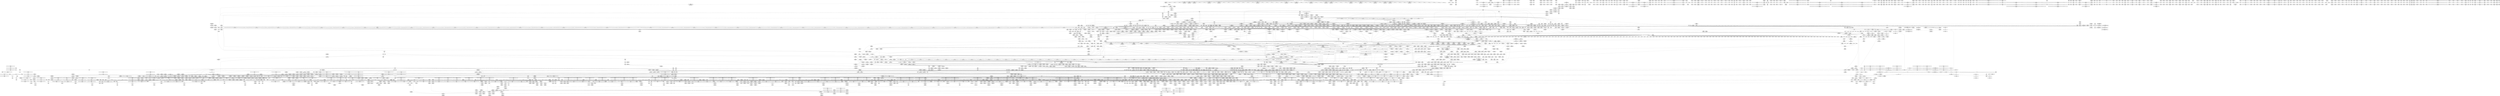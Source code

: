 digraph {
	CE0x4ac4fe0 [shape=record,shape=Mrecord,label="{CE0x4ac4fe0|i64*_getelementptr_inbounds_(_2_x_i64_,_2_x_i64_*___llvm_gcov_ctr36193,_i64_0,_i64_1)|*Constant*|*SummSource*}"]
	CE0x65ea9b0 [shape=record,shape=Mrecord,label="{CE0x65ea9b0|__kgid_val:gid.coerce|Function::__kgid_val&Arg::gid.coerce::|*SummSource*}"]
	CE0x67d2940 [shape=record,shape=Mrecord,label="{CE0x67d2940|tomoyo_fill_path_info:land.end}"]
	CE0x5637b50 [shape=record,shape=Mrecord,label="{CE0x5637b50|tomoyo_const_part_length:tmp39|security/tomoyo/util.c,644|*SummSink*}"]
	CE0x67408c0 [shape=record,shape=Mrecord,label="{CE0x67408c0|tomoyo_path_chown:tmp6|security/tomoyo/tomoyo.c,379}"]
	CE0x7e39c40 [shape=record,shape=Mrecord,label="{CE0x7e39c40|GLOBAL:kfree|*Constant*}"]
	CE0x7e2a8d0 [shape=record,shape=Mrecord,label="{CE0x7e2a8d0|tomoyo_domain:tmp22|security/tomoyo/common.h,1205|*SummSink*}"]
	CE0x7e80900 [shape=record,shape=Mrecord,label="{CE0x7e80900|128:_i8*,_1208:_%struct.file*,_:_CMRE_31,32_}"]
	CE0x68ee170 [shape=record,shape=Mrecord,label="{CE0x68ee170|uid_valid:coerce.dive|*SummSource*}"]
	CE0x4896bc0 [shape=record,shape=Mrecord,label="{CE0x4896bc0|tomoyo_path_number_perm:tmp8|security/tomoyo/file.c,702}"]
	CE0x56b8420 [shape=record,shape=Mrecord,label="{CE0x56b8420|%struct.dentry*_null|*Constant*|*SummSource*}"]
	CE0x6473180 [shape=record,shape=Mrecord,label="{CE0x6473180|tomoyo_get_mode:conv5|security/tomoyo/util.c,983|*SummSource*}"]
	CE0x65755f0 [shape=record,shape=Mrecord,label="{CE0x65755f0|tomoyo_const_part_length:tmp47|security/tomoyo/util.c,646|*SummSink*}"]
	CE0x4aa4870 [shape=record,shape=Mrecord,label="{CE0x4aa4870|tomoyo_get_mode:idxprom3|security/tomoyo/util.c,983|*SummSource*}"]
	CE0x588cac0 [shape=record,shape=Mrecord,label="{CE0x588cac0|tomoyo_audit_path_number_log:tmp|*SummSource*}"]
	CE0x4b55380 [shape=record,shape=Mrecord,label="{CE0x4b55380|i64*_getelementptr_inbounds_(_12_x_i64_,_12_x_i64_*___llvm_gcov_ctr28,_i64_0,_i64_10)|*Constant*}"]
	CE0x66b9430 [shape=record,shape=Mrecord,label="{CE0x66b9430|tomoyo_path_number_perm:tmp30|security/tomoyo/file.c,709|*SummSource*}"]
	CE0x494f1c0 [shape=record,shape=Mrecord,label="{CE0x494f1c0|tomoyo_print_ulong:if.else16}"]
	CE0x68cf1f0 [shape=record,shape=Mrecord,label="{CE0x68cf1f0|tomoyo_path_number_perm:tmp42|security/tomoyo/file.c,721}"]
	CE0x66350a0 [shape=record,shape=Mrecord,label="{CE0x66350a0|_ret_void,_!dbg_!38929|security/tomoyo/util.c,670}"]
	CE0x67dab60 [shape=record,shape=Mrecord,label="{CE0x67dab60|VOIDTB_TE:_CE_80,88_}"]
	CE0x5673030 [shape=record,shape=Mrecord,label="{CE0x5673030|GLOBAL:lock_release|*Constant*|*SummSource*}"]
	CE0x69be540 [shape=record,shape=Mrecord,label="{CE0x69be540|_call_void___srcu_read_unlock(%struct.srcu_struct*_%sp,_i32_%idx)_#9,_!dbg_!38906|include/linux/srcu.h,237}"]
	CE0x806b340 [shape=record,shape=Mrecord,label="{CE0x806b340|i32_10|*Constant*|*SummSink*}"]
	CE0x675d250 [shape=record,shape=Mrecord,label="{CE0x675d250|i64*_getelementptr_inbounds_(_11_x_i64_,_11_x_i64_*___llvm_gcov_ctr54147,_i64_0,_i64_0)|*Constant*}"]
	CE0x59d7100 [shape=record,shape=Mrecord,label="{CE0x59d7100|tomoyo_init_request_info:type|security/tomoyo/util.c,1009}"]
	CE0x6892440 [shape=record,shape=Mrecord,label="{CE0x6892440|rcu_lock_release:bb}"]
	CE0x65d5a00 [shape=record,shape=Mrecord,label="{CE0x65d5a00|tomoyo_const_part_length:tmp20|security/tomoyo/util.c,628|*SummSource*}"]
	CE0x563ba50 [shape=record,shape=Mrecord,label="{CE0x563ba50|tomoyo_path_number_perm:if.then|*SummSink*}"]
	CE0x809e360 [shape=record,shape=Mrecord,label="{CE0x809e360|tomoyo_init_request_info:profile2|security/tomoyo/util.c,1007}"]
	CE0x5853570 [shape=record,shape=Mrecord,label="{CE0x5853570|tomoyo_print_ulong:cmp|security/tomoyo/util.c,239}"]
	CE0x67ddbc0 [shape=record,shape=Mrecord,label="{CE0x67ddbc0|uid_valid:lnot|include/linux/uidgid.h,100|*SummSink*}"]
	CE0x5536400 [shape=record,shape=Mrecord,label="{CE0x5536400|i64*_getelementptr_inbounds_(_2_x_i64_,_2_x_i64_*___llvm_gcov_ctr36193,_i64_0,_i64_0)|*Constant*|*SummSource*}"]
	CE0x68589c0 [shape=record,shape=Mrecord,label="{CE0x68589c0|tomoyo_audit_path_number_log:r|Function::tomoyo_audit_path_number_log&Arg::r::}"]
	CE0x7ddf130 [shape=record,shape=Mrecord,label="{CE0x7ddf130|tomoyo_fill_path_info:ptr|Function::tomoyo_fill_path_info&Arg::ptr::}"]
	CE0x7e03b00 [shape=record,shape=Mrecord,label="{CE0x7e03b00|tomoyo_domain:tmp|*SummSink*}"]
	CE0x6743090 [shape=record,shape=Mrecord,label="{CE0x6743090|rcu_lock_acquire:tmp3|*SummSource*}"]
	CE0x487e1e0 [shape=record,shape=Mrecord,label="{CE0x487e1e0|tomoyo_audit_path_number_log:param|security/tomoyo/file.c,213|*SummSource*}"]
	CE0x7dc1280 [shape=record,shape=Mrecord,label="{CE0x7dc1280|VOIDTB_TE:_CE_217,218_}"]
	CE0x487db30 [shape=record,shape=Mrecord,label="{CE0x487db30|gid_eq:left|include/linux/uidgid.h, 53|*SummSource*}"]
	CE0x5695e90 [shape=record,shape=Mrecord,label="{CE0x5695e90|tomoyo_fill_path_info:frombool|security/tomoyo/util.c,667}"]
	CE0x6622780 [shape=record,shape=Mrecord,label="{CE0x6622780|tomoyo_domain:tmp16|security/tomoyo/common.h,1205|*SummSource*}"]
	CE0x7ef79c0 [shape=record,shape=Mrecord,label="{CE0x7ef79c0|tomoyo_path_chown:tmp21|security/tomoyo/tomoyo.c,384|*SummSource*}"]
	CE0x67ab9e0 [shape=record,shape=Mrecord,label="{CE0x67ab9e0|tomoyo_audit_path_number_log:arraydecay|security/tomoyo/file.c,231|*SummSource*}"]
	CE0x6733b00 [shape=record,shape=Mrecord,label="{CE0x6733b00|_ret_i1_%lnot,_!dbg_!38906|include/linux/uidgid.h,100|*SummSink*}"]
	CE0x66e93b0 [shape=record,shape=Mrecord,label="{CE0x66e93b0|tomoyo_path_chown:call|security/tomoyo/tomoyo.c,379}"]
	CE0x7ddec80 [shape=record,shape=Mrecord,label="{CE0x7ddec80|GLOBAL:tomoyo_fill_path_info|*Constant*|*SummSink*}"]
	"CONST[source:0(mediator),value:0(static)][purpose:{operation}][SrcIdx:3]"
	CE0x59b1260 [shape=record,shape=Mrecord,label="{CE0x59b1260|i64*_getelementptr_inbounds_(_4_x_i64_,_4_x_i64_*___llvm_gcov_ctr33,_i64_0,_i64_1)|*Constant*|*SummSink*}"]
	CE0x67ded10 [shape=record,shape=Mrecord,label="{CE0x67ded10|__llvm_gcov_indirect_counter_increment114:counter|*SummSource*}"]
	CE0x679b010 [shape=record,shape=Mrecord,label="{CE0x679b010|tomoyo_get_mode:cmp|security/tomoyo/util.c,982|*SummSink*}"]
	CE0x7f98f90 [shape=record,shape=Mrecord,label="{CE0x7f98f90|tomoyo_print_ulong:tmp3|security/tomoyo/util.c,239|*SummSink*}"]
	CE0x4a27ea0 [shape=record,shape=Mrecord,label="{CE0x4a27ea0|uid_eq:call4|include/linux/uidgid.h,50|*SummSource*}"]
	CE0x7f15a70 [shape=record,shape=Mrecord,label="{CE0x7f15a70|0:_i8*,_array:_GCRE_tomoyo_mac_keywords_external_constant_42_x_i8*_:_elem_33::|security/tomoyo/file.c,233}"]
	CE0x5720090 [shape=record,shape=Mrecord,label="{CE0x5720090|i64*_getelementptr_inbounds_(_2_x_i64_,_2_x_i64_*___llvm_gcov_ctr32,_i64_0,_i64_1)|*Constant*|*SummSource*}"]
	CE0x7f9c4e0 [shape=record,shape=Mrecord,label="{CE0x7f9c4e0|__kgid_val:entry}"]
	CE0x7e4a520 [shape=record,shape=Mrecord,label="{CE0x7e4a520|VOIDTB_TE:_CE_204,205_}"]
	CE0x4bfdca0 [shape=record,shape=Mrecord,label="{CE0x4bfdca0|tomoyo_print_ulong:tmp6|security/tomoyo/util.c,240}"]
	CE0x572a270 [shape=record,shape=Mrecord,label="{CE0x572a270|tomoyo_fill_path_info:arrayidx|security/tomoyo/util.c,667|*SummSink*}"]
	CE0x49f77b0 [shape=record,shape=Mrecord,label="{CE0x49f77b0|tomoyo_const_part_length:incdec.ptr10|security/tomoyo/util.c,640|*SummSource*}"]
	CE0x7f59ef0 [shape=record,shape=Mrecord,label="{CE0x7f59ef0|128:_i8*,_1208:_%struct.file*,_:_CMRE_50,51_}"]
	CE0x56954e0 [shape=record,shape=Mrecord,label="{CE0x56954e0|tomoyo_get_mode:tmp24|security/tomoyo/util.c,986}"]
	CE0x588c9e0 [shape=record,shape=Mrecord,label="{CE0x588c9e0|tomoyo_audit_path_number_log:tmp}"]
	CE0x653c070 [shape=record,shape=Mrecord,label="{CE0x653c070|GLOBAL:tomoyo_add_slash|*Constant*}"]
	CE0x56964c0 [shape=record,shape=Mrecord,label="{CE0x56964c0|tomoyo_fill_path_info:sub|security/tomoyo/util.c,667}"]
	CE0x80d1060 [shape=record,shape=Mrecord,label="{CE0x80d1060|i64*_getelementptr_inbounds_(_22_x_i64_,_22_x_i64_*___llvm_gcov_ctr9,_i64_0,_i64_8)|*Constant*}"]
	CE0x6528c60 [shape=record,shape=Mrecord,label="{CE0x6528c60|i64_17|*Constant*|*SummSource*}"]
	CE0x7f59db0 [shape=record,shape=Mrecord,label="{CE0x7f59db0|128:_i8*,_1208:_%struct.file*,_:_CMRE_49,50_}"]
	CE0x80b0f50 [shape=record,shape=Mrecord,label="{CE0x80b0f50|0:_%struct.tomoyo_obj_info*,_24:_%struct.tomoyo_path_info*,_32:_i64,_40:_i8,_72:_i8,_76:_i8,_:_SCMRE_52,53_}"]
	CE0x4896710 [shape=record,shape=Mrecord,label="{CE0x4896710|VOIDTB_TE:_CE_248,256_}"]
	CE0x653c140 [shape=record,shape=Mrecord,label="{CE0x653c140|GLOBAL:tomoyo_add_slash|*Constant*|*SummSink*}"]
	CE0x63b3f60 [shape=record,shape=Mrecord,label="{CE0x63b3f60|tomoyo_init_request_info:tmp2|security/tomoyo/util.c,1003}"]
	CE0x68c5680 [shape=record,shape=Mrecord,label="{CE0x68c5680|tomoyo_domain:tobool1|security/tomoyo/common.h,1205|*SummSink*}"]
	CE0x4973550 [shape=record,shape=Mrecord,label="{CE0x4973550|tomoyo_path_number_perm:tmp14|security/tomoyo/file.c,701|*SummSink*}"]
	CE0x807ace0 [shape=record,shape=Mrecord,label="{CE0x807ace0|uid_valid:tmp1}"]
	CE0x7e48c10 [shape=record,shape=Mrecord,label="{CE0x7e48c10|__kuid_val:uid.coerce|Function::__kuid_val&Arg::uid.coerce::|*SummSource*}"]
	CE0x4ae8c80 [shape=record,shape=Mrecord,label="{CE0x4ae8c80|tomoyo_print_ulong:conv18|security/tomoyo/util.c,246}"]
	CE0x6800630 [shape=record,shape=Mrecord,label="{CE0x6800630|tomoyo_domain:tmp3}"]
	CE0x688c610 [shape=record,shape=Mrecord,label="{CE0x688c610|tomoyo_print_ulong:if.then6|*SummSink*}"]
	CE0x598d010 [shape=record,shape=Mrecord,label="{CE0x598d010|tomoyo_const_part_length:incdec.ptr|security/tomoyo/util.c,626|*SummSource*}"]
	CE0x7d4aa80 [shape=record,shape=Mrecord,label="{CE0x7d4aa80|tomoyo_add_slash:tmp2|*LoadInst*|security/tomoyo/file.c,131|*SummSink*}"]
	CE0x7edd580 [shape=record,shape=Mrecord,label="{CE0x7edd580|tomoyo_read_lock:tmp3|*SummSource*}"]
	CE0x575b9a0 [shape=record,shape=Mrecord,label="{CE0x575b9a0|tomoyo_path_number_perm:if.then3}"]
	CE0x653c240 [shape=record,shape=Mrecord,label="{CE0x653c240|GLOBAL:tomoyo_add_slash|*Constant*|*SummSource*}"]
	CE0x579d880 [shape=record,shape=Mrecord,label="{CE0x579d880|gid_eq:call4|include/linux/uidgid.h,55}"]
	CE0x6953400 [shape=record,shape=Mrecord,label="{CE0x6953400|tomoyo_path_chown:call7|security/tomoyo/tomoyo.c,382}"]
	CE0x55e3000 [shape=record,shape=Mrecord,label="{CE0x55e3000|tomoyo_fill_path_info:conv7|security/tomoyo/util.c,668|*SummSource*}"]
	CE0x4a0e490 [shape=record,shape=Mrecord,label="{CE0x4a0e490|tomoyo_init_request_info:tobool|security/tomoyo/util.c,1004|*SummSink*}"]
	CE0x56e1560 [shape=record,shape=Mrecord,label="{CE0x56e1560|tomoyo_fill_path_info:call11|security/tomoyo/util.c,669}"]
	CE0x63a8260 [shape=record,shape=Mrecord,label="{CE0x63a8260|tomoyo_print_ulong:if.else}"]
	CE0x68cf130 [shape=record,shape=Mrecord,label="{CE0x68cf130|i32_9|*Constant*|*SummSink*}"]
	CE0x69b1510 [shape=record,shape=Mrecord,label="{CE0x69b1510|__llvm_gcov_indirect_counter_increment114:counters|Function::__llvm_gcov_indirect_counter_increment114&Arg::counters::|*SummSink*}"]
	CE0x7e8cc60 [shape=record,shape=Mrecord,label="{CE0x7e8cc60|tomoyo_path_number_perm:tmp21|security/tomoyo/file.c,705}"]
	CE0x596a7c0 [shape=record,shape=Mrecord,label="{CE0x596a7c0|tomoyo_get_mode:bb}"]
	CE0x7f93d10 [shape=record,shape=Mrecord,label="{CE0x7f93d10|i64_1|*Constant*|*SummSink*}"]
	CE0x7eb1cc0 [shape=record,shape=Mrecord,label="{CE0x7eb1cc0|tomoyo_path_chown:tmp15|security/tomoyo/tomoyo.c,382}"]
	CE0x67dd860 [shape=record,shape=Mrecord,label="{CE0x67dd860|i1_true|*Constant*|*SummSource*}"]
	CE0x5763030 [shape=record,shape=Mrecord,label="{CE0x5763030|tomoyo_path_number_perm:tmp44|security/tomoyo/file.c,721|*SummSource*}"]
	CE0x55d6a10 [shape=record,shape=Mrecord,label="{CE0x55d6a10|tomoyo_const_part_length:tmp49|security/tomoyo/util.c,649}"]
	CE0x7e4a300 [shape=record,shape=Mrecord,label="{CE0x7e4a300|VOIDTB_TE:_CE_202,203_}"]
	CE0x69daf50 [shape=record,shape=Mrecord,label="{CE0x69daf50|tomoyo_path_chown:tmp12|security/tomoyo/tomoyo.c,382|*SummSink*}"]
	CE0x7f5ac70 [shape=record,shape=Mrecord,label="{CE0x7f5ac70|0:_%struct.tomoyo_obj_info*,_24:_%struct.tomoyo_path_info*,_32:_i64,_40:_i8,_72:_i8,_76:_i8,_:_SCMRE_30,31_}"]
	CE0x66ead30 [shape=record,shape=Mrecord,label="{CE0x66ead30|tomoyo_get_mode:cmp|security/tomoyo/util.c,982|*SummSource*}"]
	CE0x6891100 [shape=record,shape=Mrecord,label="{CE0x6891100|tomoyo_const_part_length:tmp52|security/tomoyo/util.c,652|*SummSource*}"]
	CE0x7ebb4f0 [shape=record,shape=Mrecord,label="{CE0x7ebb4f0|tomoyo_path_number_perm:param12|security/tomoyo/file.c,713|*SummSink*}"]
	CE0x4afb140 [shape=record,shape=Mrecord,label="{CE0x4afb140|tomoyo_path_number_perm:tmp|*SummSource*}"]
	CE0x67da3b0 [shape=record,shape=Mrecord,label="{CE0x67da3b0|VOIDTB_TE:_CE_167,168_}"]
	CE0x58cb290 [shape=record,shape=Mrecord,label="{CE0x58cb290|tomoyo_print_ulong:conv2|security/tomoyo/util.c,240|*SummSource*}"]
	CE0x65b4410 [shape=record,shape=Mrecord,label="{CE0x65b4410|GLOBAL:__llvm_gcov_ctr54147|Global_var:__llvm_gcov_ctr54147|*SummSink*}"]
	CE0x552cbd0 [shape=record,shape=Mrecord,label="{CE0x552cbd0|tomoyo_fill_path_info:tmp9|security/tomoyo/util.c,667}"]
	CE0x67c8f30 [shape=record,shape=Mrecord,label="{CE0x67c8f30|tomoyo_domain:tmp9|security/tomoyo/common.h,1205}"]
	CE0x6831930 [shape=record,shape=Mrecord,label="{CE0x6831930|i64*_getelementptr_inbounds_(_22_x_i64_,_22_x_i64_*___llvm_gcov_ctr9,_i64_0,_i64_12)|*Constant*|*SummSink*}"]
	CE0x8051d20 [shape=record,shape=Mrecord,label="{CE0x8051d20|i64*_getelementptr_inbounds_(_5_x_i64_,_5_x_i64_*___llvm_gcov_ctr32134,_i64_0,_i64_0)|*Constant*|*SummSource*}"]
	CE0x63bd800 [shape=record,shape=Mrecord,label="{CE0x63bd800|tomoyo_const_part_length:incdec.ptr7|security/tomoyo/util.c,631|*SummSink*}"]
	CE0x59a9fe0 [shape=record,shape=Mrecord,label="{CE0x59a9fe0|i64*_getelementptr_inbounds_(_14_x_i64_,_14_x_i64_*___llvm_gcov_ctr18115,_i64_0,_i64_13)|*Constant*}"]
	CE0x80e6bd0 [shape=record,shape=Mrecord,label="{CE0x80e6bd0|tomoyo_get_mode:and|security/tomoyo/util.c,987|*SummSink*}"]
	CE0x80e6620 [shape=record,shape=Mrecord,label="{CE0x80e6620|tomoyo_get_mode:conv15|security/tomoyo/util.c,987|*SummSink*}"]
	CE0x7eafe60 [shape=record,shape=Mrecord,label="{CE0x7eafe60|VOIDTB_TE:_CE_309,310_}"]
	CE0x7e33af0 [shape=record,shape=Mrecord,label="{CE0x7e33af0|i64_23|*Constant*}"]
	CE0x7ee5190 [shape=record,shape=Mrecord,label="{CE0x7ee5190|GLOBAL:tomoyo_audit_path_number_log|*Constant*}"]
	CE0x57e7ed0 [shape=record,shape=Mrecord,label="{CE0x57e7ed0|tomoyo_read_unlock:tmp1|*SummSink*}"]
	CE0x806ad70 [shape=record,shape=Mrecord,label="{CE0x806ad70|tomoyo_init_request_info:profile3|security/tomoyo/util.c,1008|*SummSource*}"]
	CE0x59aba50 [shape=record,shape=Mrecord,label="{CE0x59aba50|tomoyo_init_request_info:conv|security/tomoyo/util.c,1010|*SummSource*}"]
	CE0x6579360 [shape=record,shape=Mrecord,label="{CE0x6579360|tomoyo_fill_path_info:const_len6|security/tomoyo/util.c,668|*SummSource*}"]
	CE0x64d9db0 [shape=record,shape=Mrecord,label="{CE0x64d9db0|0:_%struct.tomoyo_obj_info*,_24:_%struct.tomoyo_path_info*,_32:_i64,_40:_i8,_72:_i8,_76:_i8,_:_SCMRE_42,43_}"]
	CE0x64f1fd0 [shape=record,shape=Mrecord,label="{CE0x64f1fd0|tomoyo_get_realpath:tmp10|security/tomoyo/file.c,155}"]
	CE0x4900240 [shape=record,shape=Mrecord,label="{CE0x4900240|tomoyo_print_ulong:conv17|security/tomoyo/util.c,246}"]
	CE0x80e68e0 [shape=record,shape=Mrecord,label="{CE0x80e68e0|tomoyo_get_mode:and|security/tomoyo/util.c,987|*SummSource*}"]
	CE0x4a93500 [shape=record,shape=Mrecord,label="{CE0x4a93500|tomoyo_const_part_length:conv20|security/tomoyo/util.c,644|*SummSource*}"]
	CE0x4a79420 [shape=record,shape=Mrecord,label="{CE0x4a79420|i64*_getelementptr_inbounds_(_4_x_i64_,_4_x_i64_*___llvm_gcov_ctr33,_i64_0,_i64_3)|*Constant*|*SummSource*}"]
	CE0x6815db0 [shape=record,shape=Mrecord,label="{CE0x6815db0|i64_1|*Constant*}"]
	CE0x69dac50 [shape=record,shape=Mrecord,label="{CE0x69dac50|tomoyo_path_chown:tmp12|security/tomoyo/tomoyo.c,382}"]
	CE0x63bd030 [shape=record,shape=Mrecord,label="{CE0x63bd030|rcu_lock_acquire:__here|*SummSink*}"]
	CE0x56c38f0 [shape=record,shape=Mrecord,label="{CE0x56c38f0|tomoyo_path_number_perm:buf|security/tomoyo/file.c, 698|*SummSource*}"]
	CE0x5788ae0 [shape=record,shape=Mrecord,label="{CE0x5788ae0|i32_51|*Constant*|*SummSink*}"]
	CE0x68d0c20 [shape=record,shape=Mrecord,label="{CE0x68d0c20|tomoyo_fill_path_info:land.rhs}"]
	CE0x596b0d0 [shape=record,shape=Mrecord,label="{CE0x596b0d0|i64*_getelementptr_inbounds_(_11_x_i64_,_11_x_i64_*___llvm_gcov_ctr54147,_i64_0,_i64_9)|*Constant*|*SummSource*}"]
	CE0x6439c80 [shape=record,shape=Mrecord,label="{CE0x6439c80|i32_39|*Constant*}"]
	CE0x55c7320 [shape=record,shape=Mrecord,label="{CE0x55c7320|tomoyo_print_ulong:tmp9|security/tomoyo/util.c,241|*SummSource*}"]
	CE0x69a6840 [shape=record,shape=Mrecord,label="{CE0x69a6840|tomoyo_path_chown:tobool|security/tomoyo/tomoyo.c,382|*SummSink*}"]
	CE0x66a94e0 [shape=record,shape=Mrecord,label="{CE0x66a94e0|tomoyo_print_ulong:tmp16|security/tomoyo/util.c,243|*SummSink*}"]
	CE0x56fe2a0 [shape=record,shape=Mrecord,label="{CE0x56fe2a0|tomoyo_get_realpath:path|Function::tomoyo_get_realpath&Arg::path::|*SummSource*}"]
	CE0x5725690 [shape=record,shape=Mrecord,label="{CE0x5725690|i64_24|*Constant*}"]
	CE0x571da30 [shape=record,shape=Mrecord,label="{CE0x571da30|__kuid_val:tmp1|*SummSink*}"]
	CE0x56844e0 [shape=record,shape=Mrecord,label="{CE0x56844e0|tomoyo_fill_path_info:tmp7|security/tomoyo/util.c,667}"]
	CE0x68a9430 [shape=record,shape=Mrecord,label="{CE0x68a9430|__llvm_gcov_indirect_counter_increment114:tmp5|*SummSink*}"]
	CE0x7f0ca00 [shape=record,shape=Mrecord,label="{CE0x7f0ca00|tomoyo_path_chown:tmp22|security/tomoyo/tomoyo.c,385|*SummSink*}"]
	CE0x7f8d4a0 [shape=record,shape=Mrecord,label="{CE0x7f8d4a0|_call_void_mcount()_#3}"]
	CE0x7ee7110 [shape=record,shape=Mrecord,label="{CE0x7ee7110|tomoyo_path_chown:coerce.dive10|security/tomoyo/tomoyo.c,384|*SummSource*}"]
	CE0x563b420 [shape=record,shape=Mrecord,label="{CE0x563b420|VOIDTB_TE:_CE_296,304_}"]
	CE0x69324c0 [shape=record,shape=Mrecord,label="{CE0x69324c0|tomoyo_path_number_perm:cleanup}"]
	CE0x80520b0 [shape=record,shape=Mrecord,label="{CE0x80520b0|uid_valid:tmp|*SummSink*}"]
	CE0x4afaff0 [shape=record,shape=Mrecord,label="{CE0x4afaff0|i64*_getelementptr_inbounds_(_22_x_i64_,_22_x_i64_*___llvm_gcov_ctr9,_i64_0,_i64_0)|*Constant*|*SummSink*}"]
	CE0x7408400 [shape=record,shape=Mrecord,label="{CE0x7408400|tomoyo_domain:entry|*SummSink*}"]
	CE0x5643870 [shape=record,shape=Mrecord,label="{CE0x5643870|tomoyo_fill_path_info:conv3|security/tomoyo/util.c,666|*SummSource*}"]
	CE0x49b61e0 [shape=record,shape=Mrecord,label="{CE0x49b61e0|COLLAPSED:_GCMRE___llvm_gcov_ctr24_internal_global_4_x_i64_zeroinitializer:_elem_0:default:}"]
	CE0x6549350 [shape=record,shape=Mrecord,label="{CE0x6549350|tomoyo_const_part_length:conv14|security/tomoyo/util.c,641|*SummSink*}"]
	CE0x810ee70 [shape=record,shape=Mrecord,label="{CE0x810ee70|_ret_i1_%cmp,_!dbg_!38907|include/linux/uidgid.h,50|*SummSource*}"]
	CE0x64ca270 [shape=record,shape=Mrecord,label="{CE0x64ca270|0:_i32,_:_SCMR_0,1_}"]
	CE0x63b4300 [shape=record,shape=Mrecord,label="{CE0x63b4300|GLOBAL:srcu_read_lock|*Constant*|*SummSink*}"]
	CE0x55e3da0 [shape=record,shape=Mrecord,label="{CE0x55e3da0|tomoyo_fill_path_info:is_patterned|security/tomoyo/util.c,668|*SummSink*}"]
	CE0x7e8c5c0 [shape=record,shape=Mrecord,label="{CE0x7e8c5c0|tomoyo_path_number_perm:out|*SummSink*}"]
	CE0x63b0a40 [shape=record,shape=Mrecord,label="{CE0x63b0a40|i32_2|*Constant*}"]
	CE0x65b25d0 [shape=record,shape=Mrecord,label="{CE0x65b25d0|tomoyo_path_number_perm:tmp48|security/tomoyo/file.c,722}"]
	CE0x67a69a0 [shape=record,shape=Mrecord,label="{CE0x67a69a0|uid_eq:bb}"]
	CE0x80b9670 [shape=record,shape=Mrecord,label="{CE0x80b9670|i64*_getelementptr_inbounds_(_6_x_i64_,_6_x_i64_*___llvm_gcov_ctr25,_i64_0,_i64_5)|*Constant*|*SummSink*}"]
	CE0x80fd7b0 [shape=record,shape=Mrecord,label="{CE0x80fd7b0|0:_%struct.tomoyo_obj_info*,_24:_%struct.tomoyo_path_info*,_32:_i64,_40:_i8,_72:_i8,_76:_i8,_:_SCMRE_61,62_}"]
	CE0x7406f60 [shape=record,shape=Mrecord,label="{CE0x7406f60|tomoyo_get_realpath:return}"]
	CE0x7e03170 [shape=record,shape=Mrecord,label="{CE0x7e03170|srcu_read_lock:call|include/linux/srcu.h,220}"]
	CE0x4ac57d0 [shape=record,shape=Mrecord,label="{CE0x4ac57d0|_call_void_mcount()_#3|*SummSource*}"]
	CE0x7e7c0a0 [shape=record,shape=Mrecord,label="{CE0x7e7c0a0|i64_176|*Constant*|*SummSink*}"]
	CE0x4965300 [shape=record,shape=Mrecord,label="{CE0x4965300|__llvm_gcov_indirect_counter_increment:bb4|*SummSink*}"]
	CE0x48d98d0 [shape=record,shape=Mrecord,label="{CE0x48d98d0|i64_15|*Constant*}"]
	CE0x6858ba0 [shape=record,shape=Mrecord,label="{CE0x6858ba0|tomoyo_audit_path_number_log:r|Function::tomoyo_audit_path_number_log&Arg::r::|*SummSource*}"]
	CE0x7f99450 [shape=record,shape=Mrecord,label="{CE0x7f99450|GLOBAL:rcu_lock_release|*Constant*|*SummSink*}"]
	CE0x7f63580 [shape=record,shape=Mrecord,label="{CE0x7f63580|0:_i8,_array:_GCRE_tomoyo_index2category_constant_39_x_i8_c_00_00_00_00_00_00_00_00_00_00_00_00_00_00_00_00_00_00_00_00_00_00_00_01_01_01_01_01_01_01_01_01_01_01_01_01_01_01_02_,_align_16:_elem_32::|security/tomoyo/util.c,983}"]
	CE0x65535e0 [shape=record,shape=Mrecord,label="{CE0x65535e0|tomoyo_path_number_perm:tmp25|security/tomoyo/file.c,708|*SummSource*}"]
	CE0x66dd4f0 [shape=record,shape=Mrecord,label="{CE0x66dd4f0|tomoyo_print_ulong:tmp23|*SummSink*}"]
	CE0x4a4e8a0 [shape=record,shape=Mrecord,label="{CE0x4a4e8a0|tomoyo_path_number_perm:tmp6|security/tomoyo/file.c,695|*SummSource*}"]
	CE0x662cf10 [shape=record,shape=Mrecord,label="{CE0x662cf10|tomoyo_get_realpath:tmp3|security/tomoyo/file.c,151}"]
	CE0x5637650 [shape=record,shape=Mrecord,label="{CE0x5637650|tomoyo_const_part_length:tmp38|security/tomoyo/util.c,644|*SummSink*}"]
	CE0x67a9eb0 [shape=record,shape=Mrecord,label="{CE0x67a9eb0|tomoyo_path_number_perm:name|security/tomoyo/file.c,718}"]
	CE0x5874020 [shape=record,shape=Mrecord,label="{CE0x5874020|_call_void_mcount()_#3|*SummSource*}"]
	CE0x682b9a0 [shape=record,shape=Mrecord,label="{CE0x682b9a0|GLOBAL:tomoyo_audit_path_number_log|*Constant*|*SummSource*}"]
	CE0x47c6040 [shape=record,shape=Mrecord,label="{CE0x47c6040|_call_void_srcu_read_unlock(%struct.srcu_struct*_tomoyo_ss,_i32_%idx)_#9,_!dbg_!38903|security/tomoyo/common.h,1109|*SummSink*}"]
	CE0x80fdeb0 [shape=record,shape=Mrecord,label="{CE0x80fdeb0|0:_%struct.tomoyo_obj_info*,_24:_%struct.tomoyo_path_info*,_32:_i64,_40:_i8,_72:_i8,_76:_i8,_:_SCMRE_72,73_|*MultipleSource*|security/tomoyo/file.c,693|security/tomoyo/file.c, 693|security/tomoyo/file.c,707|Function::tomoyo_init_request_info&Arg::r::}"]
	CE0x69c54b0 [shape=record,shape=Mrecord,label="{CE0x69c54b0|i64*_getelementptr_inbounds_(_5_x_i64_,_5_x_i64_*___llvm_gcov_ctr32134,_i64_0,_i64_4)|*Constant*}"]
	CE0x48b24c0 [shape=record,shape=Mrecord,label="{CE0x48b24c0|tomoyo_get_realpath:tmp5|security/tomoyo/file.c,151}"]
	CE0x65b2bd0 [shape=record,shape=Mrecord,label="{CE0x65b2bd0|tomoyo_path_number_perm:error.1|*SummSink*}"]
	CE0x599ea10 [shape=record,shape=Mrecord,label="{CE0x599ea10|i64_1|*Constant*}"]
	CE0x7ef1c70 [shape=record,shape=Mrecord,label="{CE0x7ef1c70|i32_55|*Constant*|*SummSource*}"]
	CE0x643a230 [shape=record,shape=Mrecord,label="{CE0x643a230|tomoyo_get_mode:cmp11|security/tomoyo/util.c,985|*SummSource*}"]
	CE0x4ac4f40 [shape=record,shape=Mrecord,label="{CE0x4ac4f40|i64*_getelementptr_inbounds_(_2_x_i64_,_2_x_i64_*___llvm_gcov_ctr36193,_i64_0,_i64_1)|*Constant*}"]
	CE0x7dc3eb0 [shape=record,shape=Mrecord,label="{CE0x7dc3eb0|uid_eq:tmp3}"]
	CE0x646ed30 [shape=record,shape=Mrecord,label="{CE0x646ed30|tomoyo_audit_path_number_log:tmp4|security/tomoyo/file.c,222}"]
	CE0x6743100 [shape=record,shape=Mrecord,label="{CE0x6743100|rcu_lock_acquire:tmp3|*SummSink*}"]
	CE0x6831460 [shape=record,shape=Mrecord,label="{CE0x6831460|_ret_void,_!dbg_!38913|security/tomoyo/file.c,138}"]
	CE0x69c4d60 [shape=record,shape=Mrecord,label="{CE0x69c4d60|tomoyo_add_slash:tmp8|security/tomoyo/file.c,132|*SummSink*}"]
	CE0x499d410 [shape=record,shape=Mrecord,label="{CE0x499d410|tomoyo_read_lock:bb|*SummSource*}"]
	CE0x7f0c1d0 [shape=record,shape=Mrecord,label="{CE0x7f0c1d0|tomoyo_path_chown:error.1|*SummSink*}"]
	CE0x48d9520 [shape=record,shape=Mrecord,label="{CE0x48d9520|tomoyo_path_number_perm:cmp16|security/tomoyo/file.c,717}"]
	CE0x80c74c0 [shape=record,shape=Mrecord,label="{CE0x80c74c0|gid_valid:tmp2}"]
	CE0x573f120 [shape=record,shape=Mrecord,label="{CE0x573f120|tomoyo_const_part_length:if.end6|*SummSink*}"]
	CE0x7d7c910 [shape=record,shape=Mrecord,label="{CE0x7d7c910|tomoyo_get_realpath:tobool|security/tomoyo/file.c,151|*SummSource*}"]
	CE0x658d240 [shape=record,shape=Mrecord,label="{CE0x658d240|__llvm_gcov_indirect_counter_increment114:pred}"]
	CE0x80b98d0 [shape=record,shape=Mrecord,label="{CE0x80b98d0|tomoyo_get_realpath:tmp11|security/tomoyo/file.c,156}"]
	CE0x80d23a0 [shape=record,shape=Mrecord,label="{CE0x80d23a0|i64*_getelementptr_inbounds_(_22_x_i64_,_22_x_i64_*___llvm_gcov_ctr9,_i64_0,_i64_0)|*Constant*|*SummSource*}"]
	CE0x48d9a00 [shape=record,shape=Mrecord,label="{CE0x48d9a00|i64_15|*Constant*|*SummSink*}"]
	CE0x4afaaf0 [shape=record,shape=Mrecord,label="{CE0x4afaaf0|0:_i32,_:_SCMR_0,1_}"]
	CE0x7eb17c0 [shape=record,shape=Mrecord,label="{CE0x7eb17c0|i64_6|*Constant*|*SummSource*}"]
	CE0x57d50d0 [shape=record,shape=Mrecord,label="{CE0x57d50d0|__kuid_val:tmp4|include/linux/uidgid.h,34|*SummSource*}"]
	CE0x49b90b0 [shape=record,shape=Mrecord,label="{CE0x49b90b0|tomoyo_read_unlock:tmp3|*SummSink*}"]
	CE0x7e62af0 [shape=record,shape=Mrecord,label="{CE0x7e62af0|rcu_lock_acquire:bb}"]
	CE0x66bc6b0 [shape=record,shape=Mrecord,label="{CE0x66bc6b0|rcu_lock_release:__here|*SummSink*}"]
	CE0x4898e00 [shape=record,shape=Mrecord,label="{CE0x4898e00|tomoyo_init_request_info:tmp13|*LoadInst*|security/tomoyo/util.c,1011}"]
	CE0x676d050 [shape=record,shape=Mrecord,label="{CE0x676d050|i32_4|*Constant*|*SummSink*}"]
	CE0x68f2de0 [shape=record,shape=Mrecord,label="{CE0x68f2de0|tomoyo_const_part_length:sw.bb9|*SummSink*}"]
	CE0x669b960 [shape=record,shape=Mrecord,label="{CE0x669b960|_call_void_lock_release(%struct.lockdep_map*_%map,_i32_1,_i64_ptrtoint_(i8*_blockaddress(_rcu_lock_release,_%__here)_to_i64))_#9,_!dbg_!38907|include/linux/rcupdate.h,423}"]
	CE0x55d6820 [shape=record,shape=Mrecord,label="{CE0x55d6820|tomoyo_const_part_length:tmp48|security/tomoyo/util.c,649|*SummSink*}"]
	CE0x73ff0c0 [shape=record,shape=Mrecord,label="{CE0x73ff0c0|tomoyo_get_mode:tmp7|security/tomoyo/util.c,979}"]
	CE0x6731110 [shape=record,shape=Mrecord,label="{CE0x6731110|GLOBAL:tomoyo_path_number_perm|*Constant*}"]
	CE0x811a2c0 [shape=record,shape=Mrecord,label="{CE0x811a2c0|tomoyo_get_mode:tmp15|security/tomoyo/util.c,983}"]
	CE0x5854080 [shape=record,shape=Mrecord,label="{CE0x5854080|i64_8|*Constant*}"]
	CE0x67d3790 [shape=record,shape=Mrecord,label="{CE0x67d3790|_call_void_mcount()_#3}"]
	CE0x6622590 [shape=record,shape=Mrecord,label="{CE0x6622590|tomoyo_domain:tmp15|security/tomoyo/common.h,1205|*SummSink*}"]
	CE0x5685210 [shape=record,shape=Mrecord,label="{CE0x5685210|0:_i8,_array:_GCRE_tomoyo_index2category_constant_39_x_i8_c_00_00_00_00_00_00_00_00_00_00_00_00_00_00_00_00_00_00_00_00_00_00_00_01_01_01_01_01_01_01_01_01_01_01_01_01_01_01_02_,_align_16:_elem_5::|security/tomoyo/util.c,983}"]
	CE0x4c19860 [shape=record,shape=Mrecord,label="{CE0x4c19860|tomoyo_const_part_length:tmp33|security/tomoyo/util.c,642}"]
	CE0x4a935c0 [shape=record,shape=Mrecord,label="{CE0x4a935c0|tomoyo_const_part_length:conv20|security/tomoyo/util.c,644|*SummSink*}"]
	CE0x6922750 [shape=record,shape=Mrecord,label="{CE0x6922750|tomoyo_path_number_perm:tmp9|security/tomoyo/file.c,702|*SummSink*}"]
	CE0x80b02d0 [shape=record,shape=Mrecord,label="{CE0x80b02d0|0:_%struct.tomoyo_obj_info*,_24:_%struct.tomoyo_path_info*,_32:_i64,_40:_i8,_72:_i8,_76:_i8,_:_SCMRE_45,46_}"]
	CE0x563c310 [shape=record,shape=Mrecord,label="{CE0x563c310|tomoyo_audit_path_number_log:tmp5|security/tomoyo/file.c,222|*SummSink*}"]
	CE0x7f65090 [shape=record,shape=Mrecord,label="{CE0x7f65090|128:_i8*,_1208:_%struct.file*,_:_CMRE_96,104_|*MultipleSource*|security/tomoyo/common.h,1205|security/tomoyo/common.h,1205}"]
	CE0x7eaaea0 [shape=record,shape=Mrecord,label="{CE0x7eaaea0|tomoyo_path_number_perm:obj|security/tomoyo/file.c, 694}"]
	CE0x7e34860 [shape=record,shape=Mrecord,label="{CE0x7e34860|tomoyo_const_part_length:tmp37|security/tomoyo/util.c,644|*SummSink*}"]
	CE0x7f61bf0 [shape=record,shape=Mrecord,label="{CE0x7f61bf0|tomoyo_get_mode:return|*SummSink*}"]
	CE0x7e2a510 [shape=record,shape=Mrecord,label="{CE0x7e2a510|tomoyo_domain:tmp22|security/tomoyo/common.h,1205}"]
	CE0x69efa20 [shape=record,shape=Mrecord,label="{CE0x69efa20|tomoyo_path_chown:tmp5|security/tomoyo/tomoyo.c,379}"]
	CE0x675d050 [shape=record,shape=Mrecord,label="{CE0x675d050|tomoyo_get_mode:tmp6|security/tomoyo/util.c,978|*SummSource*}"]
	CE0x80c7940 [shape=record,shape=Mrecord,label="{CE0x80c7940|VOIDTB_TE:_CE_151,152_}"]
	CE0x64f16f0 [shape=record,shape=Mrecord,label="{CE0x64f16f0|i64*_getelementptr_inbounds_(_6_x_i64_,_6_x_i64_*___llvm_gcov_ctr25,_i64_0,_i64_4)|*Constant*|*SummSink*}"]
	CE0x7ea6140 [shape=record,shape=Mrecord,label="{CE0x7ea6140|tomoyo_const_part_length:tmp15|security/tomoyo/util.c,627}"]
	CE0x67df310 [shape=record,shape=Mrecord,label="{CE0x67df310|GLOBAL:__llvm_gcov_ctr43150|Global_var:__llvm_gcov_ctr43150|*SummSource*}"]
	CE0x599f180 [shape=record,shape=Mrecord,label="{CE0x599f180|rcu_lock_acquire:indirectgoto|*SummSink*}"]
	CE0x64a7a60 [shape=record,shape=Mrecord,label="{CE0x64a7a60|tomoyo_get_mode:tmp20|security/tomoyo/util.c,985|*SummSink*}"]
	CE0x587e590 [shape=record,shape=Mrecord,label="{CE0x587e590|tomoyo_add_slash:call|security/tomoyo/file.c,136}"]
	CE0x49f76d0 [shape=record,shape=Mrecord,label="{CE0x49f76d0|i64**_getelementptr_inbounds_(_3_x_i64*_,_3_x_i64*_*___llvm_gcda_edge_table44,_i64_0,_i64_2)|*Constant*|*SummSource*}"]
	CE0x6a01690 [shape=record,shape=Mrecord,label="{CE0x6a01690|VOIDTB_TE:_CE_184,185_}"]
	CE0x7f0c740 [shape=record,shape=Mrecord,label="{CE0x7f0c740|tomoyo_path_chown:tmp22|security/tomoyo/tomoyo.c,385}"]
	CE0x7f4bcb0 [shape=record,shape=Mrecord,label="{CE0x7f4bcb0|tomoyo_audit_path_number_log:sw.default|*SummSource*}"]
	CE0x7e6f860 [shape=record,shape=Mrecord,label="{CE0x7e6f860|i32_48|*Constant*|*SummSource*}"]
	CE0x64a7470 [shape=record,shape=Mrecord,label="{CE0x64a7470|tomoyo_get_mode:tmp19|security/tomoyo/util.c,985|*SummSource*}"]
	CE0x573c640 [shape=record,shape=Mrecord,label="{CE0x573c640|tomoyo_get_realpath:entry|*SummSource*}"]
	CE0x68cd030 [shape=record,shape=Mrecord,label="{CE0x68cd030|tomoyo_print_ulong:tmp11|security/tomoyo/util.c,241|*SummSource*}"]
	CE0x64bb520 [shape=record,shape=Mrecord,label="{CE0x64bb520|VOIDTB_TE:_CE_174,175_}"]
	CE0x490b640 [shape=record,shape=Mrecord,label="{CE0x490b640|tomoyo_get_mode:tmp26|security/tomoyo/util.c,987|*SummSink*}"]
	CE0x7f18800 [shape=record,shape=Mrecord,label="{CE0x7f18800|tomoyo_print_ulong:if.then|*SummSource*}"]
	CE0x5607a80 [shape=record,shape=Mrecord,label="{CE0x5607a80|get_current:entry}"]
	CE0x7f4c4f0 [shape=record,shape=Mrecord,label="{CE0x7f4c4f0|tomoyo_audit_path_number_log:sw.bb1|*SummSink*}"]
	CE0x4a79540 [shape=record,shape=Mrecord,label="{CE0x4a79540|rcu_lock_release:tmp6}"]
	CE0x64d96b0 [shape=record,shape=Mrecord,label="{CE0x64d96b0|0:_%struct.tomoyo_obj_info*,_24:_%struct.tomoyo_path_info*,_32:_i64,_40:_i8,_72:_i8,_76:_i8,_:_SCMRE_38,39_}"]
	CE0x7ee6630 [shape=record,shape=Mrecord,label="{CE0x7ee6630|i64*_getelementptr_inbounds_(_10_x_i64_,_10_x_i64_*___llvm_gcov_ctr31198,_i64_0,_i64_8)|*Constant*|*SummSink*}"]
	CE0x7e051c0 [shape=record,shape=Mrecord,label="{CE0x7e051c0|tomoyo_path_number_perm:filename|security/tomoyo/file.c,712|*SummSource*}"]
	CE0x572ffb0 [shape=record,shape=Mrecord,label="{CE0x572ffb0|0:_i8,_array:_GCRE_tomoyo_index2category_constant_39_x_i8_c_00_00_00_00_00_00_00_00_00_00_00_00_00_00_00_00_00_00_00_00_00_00_00_01_01_01_01_01_01_01_01_01_01_01_01_01_01_01_02_,_align_16:_elem_20::|security/tomoyo/util.c,983}"]
	CE0x674d7e0 [shape=record,shape=Mrecord,label="{CE0x674d7e0|tomoyo_fill_path_info:tmp11|security/tomoyo/util.c,667|*SummSink*}"]
	CE0x4a929d0 [shape=record,shape=Mrecord,label="{CE0x4a929d0|tomoyo_const_part_length:tmp35|security/tomoyo/util.c,643|*SummSink*}"]
	CE0x7f5a170 [shape=record,shape=Mrecord,label="{CE0x7f5a170|128:_i8*,_1208:_%struct.file*,_:_CMRE_52,56_|*MultipleSource*|security/tomoyo/common.h,1205|security/tomoyo/common.h,1205}"]
	CE0x6621b60 [shape=record,shape=Mrecord,label="{CE0x6621b60|tomoyo_get_mode:tmp7|security/tomoyo/util.c,979|*SummSink*}"]
	CE0x8119690 [shape=record,shape=Mrecord,label="{CE0x8119690|rcu_lock_acquire:map|Function::rcu_lock_acquire&Arg::map::|*SummSource*}"]
	CE0x5725260 [shape=record,shape=Mrecord,label="{CE0x5725260|i64_25|*Constant*|*SummSource*}"]
	CE0x674eb30 [shape=record,shape=Mrecord,label="{CE0x674eb30|tomoyo_get_realpath:tmp2|*LoadInst*|security/tomoyo/file.c,151|*SummSink*}"]
	CE0x6864dd0 [shape=record,shape=Mrecord,label="{CE0x6864dd0|i64*_getelementptr_inbounds_(_31_x_i64_,_31_x_i64_*___llvm_gcov_ctr43150,_i64_0,_i64_21)|*Constant*}"]
	CE0x68656c0 [shape=record,shape=Mrecord,label="{CE0x68656c0|i64*_getelementptr_inbounds_(_31_x_i64_,_31_x_i64_*___llvm_gcov_ctr43150,_i64_0,_i64_21)|*Constant*|*SummSink*}"]
	CE0x7e2aa50 [shape=record,shape=Mrecord,label="{CE0x7e2aa50|tomoyo_fill_path_info:tmp13|*LoadInst*|security/tomoyo/util.c,668}"]
	CE0x4a27a40 [shape=record,shape=Mrecord,label="{CE0x4a27a40|_call_void_mcount()_#3|*SummSink*}"]
	CE0x48ff9e0 [shape=record,shape=Mrecord,label="{CE0x48ff9e0|tomoyo_print_ulong:tmp21|security/tomoyo/util.c,246}"]
	CE0x57e0080 [shape=record,shape=Mrecord,label="{CE0x57e0080|tomoyo_audit_path_number_log:arrayidx|security/tomoyo/file.c,234}"]
	CE0x6733190 [shape=record,shape=Mrecord,label="{CE0x6733190|COLLAPSED:_GCMRE___llvm_gcov_ctr31198_internal_global_10_x_i64_zeroinitializer:_elem_0:default:}"]
	CE0x58ac3a0 [shape=record,shape=Mrecord,label="{CE0x58ac3a0|tomoyo_init_request_info:index|Function::tomoyo_init_request_info&Arg::index::|*SummSource*}"]
	CE0x7e6abd0 [shape=record,shape=Mrecord,label="{CE0x7e6abd0|tomoyo_path_number_perm:cmp|security/tomoyo/file.c,702|*SummSource*}"]
	CE0x56c3ea0 [shape=record,shape=Mrecord,label="{CE0x56c3ea0|tomoyo_path_number_perm:if.then8|*SummSink*}"]
	CE0x4bad8b0 [shape=record,shape=Mrecord,label="{CE0x4bad8b0|i64**_getelementptr_inbounds_(_3_x_i64*_,_3_x_i64*_*___llvm_gcda_edge_table29,_i64_0,_i64_1)|*Constant*}"]
	CE0x563c020 [shape=record,shape=Mrecord,label="{CE0x563c020|tomoyo_audit_path_number_log:tmp5|security/tomoyo/file.c,222}"]
	CE0x66d22c0 [shape=record,shape=Mrecord,label="{CE0x66d22c0|tomoyo_path_chown:conv|security/tomoyo/tomoyo.c,381|*SummSink*}"]
	CE0x67de100 [shape=record,shape=Mrecord,label="{CE0x67de100|tomoyo_path_number_perm:lor.lhs.false|*SummSource*}"]
	CE0x68702e0 [shape=record,shape=Mrecord,label="{CE0x68702e0|i32_5|*Constant*|*SummSource*}"]
	CE0x63b3e20 [shape=record,shape=Mrecord,label="{CE0x63b3e20|_call_void_mcount()_#3|*SummSink*}"]
	CE0x6797290 [shape=record,shape=Mrecord,label="{CE0x6797290|_call_void_mcount()_#3|*SummSink*}"]
	CE0x5667570 [shape=record,shape=Mrecord,label="{CE0x5667570|i64*_getelementptr_inbounds_(_5_x_i64_,_5_x_i64_*___llvm_gcov_ctr28130,_i64_0,_i64_4)|*Constant*}"]
	CE0x49e0be0 [shape=record,shape=Mrecord,label="{CE0x49e0be0|i64*_getelementptr_inbounds_(_12_x_i64_,_12_x_i64_*___llvm_gcov_ctr31133,_i64_0,_i64_6)|*Constant*|*SummSource*}"]
	CE0x806b3b0 [shape=record,shape=Mrecord,label="{CE0x806b3b0|tomoyo_init_request_info:type|security/tomoyo/util.c,1009|*SummSink*}"]
	CE0x563dfe0 [shape=record,shape=Mrecord,label="{CE0x563dfe0|tomoyo_path_number_perm:tmp41|security/tomoyo/file.c,718|*SummSink*}"]
	CE0x693f150 [shape=record,shape=Mrecord,label="{CE0x693f150|i32_1205|*Constant*}"]
	CE0x65074d0 [shape=record,shape=Mrecord,label="{CE0x65074d0|gid_valid:call|include/linux/uidgid.h,105|*SummSink*}"]
	CE0x5536b60 [shape=record,shape=Mrecord,label="{CE0x5536b60|srcu_read_lock:call|include/linux/srcu.h,220|*SummSource*}"]
	CE0x66d0620 [shape=record,shape=Mrecord,label="{CE0x66d0620|i64*_getelementptr_inbounds_(_5_x_i64_,_5_x_i64_*___llvm_gcov_ctr28130,_i64_0,_i64_3)|*Constant*}"]
	CE0x589a7b0 [shape=record,shape=Mrecord,label="{CE0x589a7b0|tomoyo_const_part_length:tmp3|security/tomoyo/util.c,624}"]
	CE0x598c7f0 [shape=record,shape=Mrecord,label="{CE0x598c7f0|__llvm_gcov_indirect_counter_increment114:predecessor|Function::__llvm_gcov_indirect_counter_increment114&Arg::predecessor::|*SummSink*}"]
	CE0x4a163f0 [shape=record,shape=Mrecord,label="{CE0x4a163f0|tomoyo_path_number_perm:tmp20|security/tomoyo/file.c,705}"]
	CE0x55d2020 [shape=record,shape=Mrecord,label="{CE0x55d2020|srcu_read_unlock:entry|*SummSource*}"]
	CE0x73f4220 [shape=record,shape=Mrecord,label="{CE0x73f4220|tomoyo_path_number_perm:do.cond}"]
	CE0x4a27890 [shape=record,shape=Mrecord,label="{CE0x4a27890|tomoyo_read_lock:tmp|*SummSink*}"]
	CE0x7e3c500 [shape=record,shape=Mrecord,label="{CE0x7e3c500|GLOBAL:tomoyo_init_request_info|*Constant*}"]
	CE0x7e38690 [shape=record,shape=Mrecord,label="{CE0x7e38690|tomoyo_get_mode:if.end14}"]
	CE0x646b610 [shape=record,shape=Mrecord,label="{CE0x646b610|tomoyo_const_part_length:tmp45|security/tomoyo/util.c,645|*SummSource*}"]
	CE0x652fe70 [shape=record,shape=Mrecord,label="{CE0x652fe70|tomoyo_fill_path_info:call11|security/tomoyo/util.c,669}"]
	CE0x694a5a0 [shape=record,shape=Mrecord,label="{CE0x694a5a0|tomoyo_get_realpath:tmp6|security/tomoyo/file.c,151|*SummSource*}"]
	CE0x66353e0 [shape=record,shape=Mrecord,label="{CE0x66353e0|i64*_getelementptr_inbounds_(_6_x_i64_,_6_x_i64_*___llvm_gcov_ctr26,_i64_0,_i64_5)|*Constant*}"]
	CE0x65749a0 [shape=record,shape=Mrecord,label="{CE0x65749a0|tomoyo_const_part_length:tmp46|security/tomoyo/util.c,646|*SummSource*}"]
	CE0x67babe0 [shape=record,shape=Mrecord,label="{CE0x67babe0|tomoyo_path_number_perm:type|Function::tomoyo_path_number_perm&Arg::type::}"]
	CE0x658da70 [shape=record,shape=Mrecord,label="{CE0x658da70|__llvm_gcov_indirect_counter_increment114:tmp|*SummSink*}"]
	CE0x494ef80 [shape=record,shape=Mrecord,label="{CE0x494ef80|tomoyo_print_ulong:if.else16|*SummSink*}"]
	CE0x67dfc50 [shape=record,shape=Mrecord,label="{CE0x67dfc50|tomoyo_const_part_length:tmp15|security/tomoyo/util.c,627|*SummSink*}"]
	CE0x7e33c20 [shape=record,shape=Mrecord,label="{CE0x7e33c20|i64_23|*Constant*|*SummSink*}"]
	CE0x67410f0 [shape=record,shape=Mrecord,label="{CE0x67410f0|GLOBAL:init_user_ns|Global_var:init_user_ns}"]
	CE0x66eb180 [shape=record,shape=Mrecord,label="{CE0x66eb180|tomoyo_domain:tobool|security/tomoyo/common.h,1205|*SummSink*}"]
	CE0x552c510 [shape=record,shape=Mrecord,label="{CE0x552c510|tomoyo_fill_path_info:conv3|security/tomoyo/util.c,666}"]
	CE0x686ffb0 [shape=record,shape=Mrecord,label="{CE0x686ffb0|tomoyo_path_number_perm:tmp32|security/tomoyo/file.c,710|*SummSink*}"]
	CE0x59e5350 [shape=record,shape=Mrecord,label="{CE0x59e5350|get_current:tmp}"]
	CE0x7f65450 [shape=record,shape=Mrecord,label="{CE0x7f65450|128:_i8*,_1208:_%struct.file*,_:_CMRE_112,120_|*MultipleSource*|security/tomoyo/common.h,1205|security/tomoyo/common.h,1205}"]
	CE0x63b3b60 [shape=record,shape=Mrecord,label="{CE0x63b3b60|tomoyo_add_slash:if.then}"]
	CE0x7d7c360 [shape=record,shape=Mrecord,label="{CE0x7d7c360|GLOBAL:__llvm_gcov_ctr26|Global_var:__llvm_gcov_ctr26}"]
	CE0x7dddef0 [shape=record,shape=Mrecord,label="{CE0x7dddef0|tomoyo_fill_path_info:conv|security/tomoyo/util.c,664}"]
	CE0x4b2d0e0 [shape=record,shape=Mrecord,label="{CE0x4b2d0e0|_call_void_tomoyo_print_ulong(i8*_%arraydecay,_i32_64,_i64_%tmp12,_i8_zeroext_%radix.0)_#9,_!dbg_!38923|security/tomoyo/file.c,231}"]
	CE0x6774600 [shape=record,shape=Mrecord,label="{CE0x6774600|_call_void_tomoyo_add_slash(%struct.tomoyo_path_info*_%buf)_#9,_!dbg_!38934|security/tomoyo/file.c,709|*SummSink*}"]
	CE0x7f18340 [shape=record,shape=Mrecord,label="{CE0x7f18340|i32_0|*Constant*}"]
	CE0x4950ea0 [shape=record,shape=Mrecord,label="{CE0x4950ea0|0:_i8,_array:_GCRE_tomoyo_pn2mac_constant_8_x_i8_c_02_05_07_08_12_0F_10_11_,_align_1:_elem_6::|security/tomoyo/file.c,701}"]
	CE0x575a010 [shape=record,shape=Mrecord,label="{CE0x575a010|__kuid_val:tmp3}"]
	CE0x59b9460 [shape=record,shape=Mrecord,label="{CE0x59b9460|i8*_undef|*Constant*|*SummSource*}"]
	CE0x66eb1f0 [shape=record,shape=Mrecord,label="{CE0x66eb1f0|tomoyo_domain:tobool|security/tomoyo/common.h,1205|*SummSource*}"]
	CE0x7e34070 [shape=record,shape=Mrecord,label="{CE0x7e34070|i64_22|*Constant*|*SummSink*}"]
	CE0x67311d0 [shape=record,shape=Mrecord,label="{CE0x67311d0|VOIDTB_TE:_GCE_init_user_ns_external_global_%struct.user_namespace:_elem_0:default:}"]
	CE0x494e970 [shape=record,shape=Mrecord,label="{CE0x494e970|i32_1|*Constant*}"]
	CE0x49b5c40 [shape=record,shape=Mrecord,label="{CE0x49b5c40|tomoyo_get_mode:idxprom|security/tomoyo/util.c,981|*SummSource*}"]
	CE0x588bc90 [shape=record,shape=Mrecord,label="{CE0x588bc90|i64*_getelementptr_inbounds_(_12_x_i64_,_12_x_i64_*___llvm_gcov_ctr28,_i64_0,_i64_8)|*Constant*}"]
	CE0x562ef00 [shape=record,shape=Mrecord,label="{CE0x562ef00|tomoyo_get_mode:arrayidx8|security/tomoyo/util.c,983|*SummSink*}"]
	CE0x662d810 [shape=record,shape=Mrecord,label="{CE0x662d810|tomoyo_domain:tmp5|security/tomoyo/common.h,1205|*SummSink*}"]
	CE0x7ddf350 [shape=record,shape=Mrecord,label="{CE0x7ddf350|tomoyo_fill_path_info:ptr|Function::tomoyo_fill_path_info&Arg::ptr::|*SummSink*}"]
	CE0x47c6ea0 [shape=record,shape=Mrecord,label="{CE0x47c6ea0|tomoyo_init_request_info:if.end|*SummSource*}"]
	CE0x7f05790 [shape=record,shape=Mrecord,label="{CE0x7f05790|tomoyo_init_request_info:tmp}"]
	CE0x67fffa0 [shape=record,shape=Mrecord,label="{CE0x67fffa0|tomoyo_get_mode:conv|security/tomoyo/util.c,982|*SummSink*}"]
	CE0x7e80cc0 [shape=record,shape=Mrecord,label="{CE0x7e80cc0|128:_i8*,_1208:_%struct.file*,_:_CMRE_34,35_}"]
	CE0x4a15ac0 [shape=record,shape=Mrecord,label="{CE0x4a15ac0|16:_%struct.dentry*,_:_SCMRE_1,5_|*MultipleSource*|security/tomoyo/file.c, 694|security/tomoyo/file.c,694|security/tomoyo/file.c,694|Function::tomoyo_path_number_perm&Arg::path::|Function::tomoyo_path_chown&Arg::path::}"]
	CE0x67daab0 [shape=record,shape=Mrecord,label="{CE0x67daab0|VOIDTB_TE:_CE_72,80_}"]
	CE0x6869aa0 [shape=record,shape=Mrecord,label="{CE0x6869aa0|tomoyo_path_number_perm:tmp37|security/tomoyo/file.c,717}"]
	CE0x6879770 [shape=record,shape=Mrecord,label="{CE0x6879770|tomoyo_path_chown:coerce.dive1|*SummSource*}"]
	CE0x65b0190 [shape=record,shape=Mrecord,label="{CE0x65b0190|tomoyo_domain:call|security/tomoyo/common.h,1205|*SummSource*}"]
	CE0x7dfcdd0 [shape=record,shape=Mrecord,label="{CE0x7dfcdd0|VOIDTB_TE:_CE_182,183_}"]
	CE0x68d0d00 [shape=record,shape=Mrecord,label="{CE0x68d0d00|tomoyo_fill_path_info:land.rhs|*SummSource*}"]
	CE0x656fd50 [shape=record,shape=Mrecord,label="{CE0x656fd50|rcu_lock_acquire:tmp5|include/linux/rcupdate.h,418}"]
	CE0x68e0010 [shape=record,shape=Mrecord,label="{CE0x68e0010|_call_void_mcount()_#3|*SummSink*}"]
	CE0x55c7910 [shape=record,shape=Mrecord,label="{CE0x55c7910|_call_void_mcount()_#3|*SummSink*}"]
	CE0x497cbd0 [shape=record,shape=Mrecord,label="{CE0x497cbd0|0:_i8,_array:_GCRE_tomoyo_index2category_constant_39_x_i8_c_00_00_00_00_00_00_00_00_00_00_00_00_00_00_00_00_00_00_00_00_00_00_00_01_01_01_01_01_01_01_01_01_01_01_01_01_01_01_02_,_align_16:_elem_2::|security/tomoyo/util.c,983}"]
	CE0x7e3cc80 [shape=record,shape=Mrecord,label="{CE0x7e3cc80|tomoyo_path_number_perm:r|security/tomoyo/file.c, 693|*SummSink*}"]
	CE0x56c3a50 [shape=record,shape=Mrecord,label="{CE0x56c3a50|uid_eq:right|include/linux/uidgid.h, 48|*SummSink*}"]
	CE0x4a70510 [shape=record,shape=Mrecord,label="{CE0x4a70510|i32_1|*Constant*}"]
	CE0x7e380c0 [shape=record,shape=Mrecord,label="{CE0x7e380c0|0:_i8*,_array:_GCRE_tomoyo_mac_keywords_external_constant_42_x_i8*_:_elem_3::|security/tomoyo/file.c,233}"]
	CE0x59b14d0 [shape=record,shape=Mrecord,label="{CE0x59b14d0|tomoyo_const_part_length:filename.addr.0}"]
	CE0x57e8a90 [shape=record,shape=Mrecord,label="{CE0x57e8a90|tomoyo_add_slash:tmp1}"]
	CE0x7efe0f0 [shape=record,shape=Mrecord,label="{CE0x7efe0f0|tomoyo_path_chown:call11|security/tomoyo/tomoyo.c,384}"]
	CE0x552d4c0 [shape=record,shape=Mrecord,label="{CE0x552d4c0|tomoyo_get_mode:arrayidx4|security/tomoyo/util.c,983|*SummSource*}"]
	CE0x81015a0 [shape=record,shape=Mrecord,label="{CE0x81015a0|tomoyo_path_chown:gid|security/tomoyo/tomoyo.c, 376}"]
	CE0x68c5980 [shape=record,shape=Mrecord,label="{CE0x68c5980|i64_4|*Constant*}"]
	CE0x4a15d30 [shape=record,shape=Mrecord,label="{CE0x4a15d30|0:_i32,_:_SCMR_2,3_}"]
	CE0x7f8d160 [shape=record,shape=Mrecord,label="{CE0x7f8d160|VOIDTB_TE:_CE_221,222_}"]
	CE0x7ed16e0 [shape=record,shape=Mrecord,label="{CE0x7ed16e0|tomoyo_fill_path_info:call2|security/tomoyo/util.c,666}"]
	CE0x63a83a0 [shape=record,shape=Mrecord,label="{CE0x63a83a0|i64*_getelementptr_inbounds_(_5_x_i64_,_5_x_i64_*___llvm_gcov_ctr28130,_i64_0,_i64_0)|*Constant*}"]
	CE0x6640e60 [shape=record,shape=Mrecord,label="{CE0x6640e60|tomoyo_path_chown:tmp8|security/tomoyo/tomoyo.c,380|*SummSource*}"]
	CE0x55d12f0 [shape=record,shape=Mrecord,label="{CE0x55d12f0|tomoyo_audit_path_number_log:param|security/tomoyo/file.c,213|*SummSink*}"]
	CE0x7e7b550 [shape=record,shape=Mrecord,label="{CE0x7e7b550|tomoyo_init_request_info:r|Function::tomoyo_init_request_info&Arg::r::|*SummSink*}"]
	CE0x7e6ee80 [shape=record,shape=Mrecord,label="{CE0x7e6ee80|tomoyo_const_part_length:cmp3|security/tomoyo/util.c,627|*SummSink*}"]
	CE0x5860130 [shape=record,shape=Mrecord,label="{CE0x5860130|tomoyo_get_mode:ns|Function::tomoyo_get_mode&Arg::ns::|*SummSource*}"]
	CE0x69074d0 [shape=record,shape=Mrecord,label="{CE0x69074d0|gid_eq:coerce.dive}"]
	CE0x65a89c0 [shape=record,shape=Mrecord,label="{CE0x65a89c0|tomoyo_domain:if.then|*SummSink*}"]
	CE0x7f30770 [shape=record,shape=Mrecord,label="{CE0x7f30770|128:_i8*,_1208:_%struct.file*,_:_CMRE_25,26_}"]
	CE0x7dde7a0 [shape=record,shape=Mrecord,label="{CE0x7dde7a0|i64_1|*Constant*}"]
	CE0x56739b0 [shape=record,shape=Mrecord,label="{CE0x56739b0|i64*_getelementptr_inbounds_(_4_x_i64_,_4_x_i64_*___llvm_gcov_ctr33,_i64_0,_i64_3)|*Constant*}"]
	CE0x571dfa0 [shape=record,shape=Mrecord,label="{CE0x571dfa0|__llvm_gcov_indirect_counter_increment:entry|*SummSource*}"]
	CE0x8031220 [shape=record,shape=Mrecord,label="{CE0x8031220|i64_1|*Constant*}"]
	CE0x73f7af0 [shape=record,shape=Mrecord,label="{CE0x73f7af0|GLOBAL:current_task|Global_var:current_task|*SummSource*}"]
	CE0x59ab480 [shape=record,shape=Mrecord,label="{CE0x59ab480|tomoyo_init_request_info:mode|security/tomoyo/util.c,1010}"]
	CE0x6530390 [shape=record,shape=Mrecord,label="{CE0x6530390|GLOBAL:full_name_hash|*Constant*}"]
	CE0x7f4b7f0 [shape=record,shape=Mrecord,label="{CE0x7f4b7f0|tomoyo_add_slash:tmp13|security/tomoyo/file.c,138|*SummSource*}"]
	CE0x48b20f0 [shape=record,shape=Mrecord,label="{CE0x48b20f0|GLOBAL:__llvm_gcov_ctr25|Global_var:__llvm_gcov_ctr25|*SummSink*}"]
	CE0x73f7550 [shape=record,shape=Mrecord,label="{CE0x73f7550|get_current:tmp4|./arch/x86/include/asm/current.h,14}"]
	CE0x68f9000 [shape=record,shape=Mrecord,label="{CE0x68f9000|i64*_getelementptr_inbounds_(_10_x_i64_,_10_x_i64_*___llvm_gcov_ctr31198,_i64_0,_i64_8)|*Constant*}"]
	CE0x68cd0c0 [shape=record,shape=Mrecord,label="{CE0x68cd0c0|i64*_getelementptr_inbounds_(_2_x_i64_,_2_x_i64_*___llvm_gcov_ctr37192,_i64_0,_i64_0)|*Constant*|*SummSource*}"]
	CE0x65eaec0 [shape=record,shape=Mrecord,label="{CE0x65eaec0|_ret_i32_%tmp4,_!dbg_!38904|include/linux/uidgid.h,39|*SummSink*}"]
	CE0x7ee4f20 [shape=record,shape=Mrecord,label="{CE0x7ee4f20|_call_void_tomoyo_check_acl(%struct.tomoyo_request_info*_%r,_i1_(%struct.tomoyo_request_info*,_%struct.tomoyo_acl_info*)*_tomoyo_check_path_number_acl)_#9,_!dbg_!38950|security/tomoyo/file.c,715|*SummSource*}"]
	CE0x68a7f20 [shape=record,shape=Mrecord,label="{CE0x68a7f20|i32_3|*Constant*}"]
	CE0x57888f0 [shape=record,shape=Mrecord,label="{CE0x57888f0|i32_51|*Constant*}"]
	CE0x673d2d0 [shape=record,shape=Mrecord,label="{CE0x673d2d0|i64*_getelementptr_inbounds_(_10_x_i64_,_10_x_i64_*___llvm_gcov_ctr31198,_i64_0,_i64_3)|*Constant*}"]
	CE0x6865730 [shape=record,shape=Mrecord,label="{CE0x6865730|tomoyo_const_part_length:tmp33|security/tomoyo/util.c,642|*SummSink*}"]
	CE0x64edfd0 [shape=record,shape=Mrecord,label="{CE0x64edfd0|tomoyo_get_realpath:if.end|*SummSource*}"]
	CE0x674e670 [shape=record,shape=Mrecord,label="{CE0x674e670|tomoyo_add_slash:tmp4|security/tomoyo/file.c,131|*SummSink*}"]
	CE0x587dd90 [shape=record,shape=Mrecord,label="{CE0x587dd90|tomoyo_domain:tmp6|security/tomoyo/common.h,1205|*SummSink*}"]
	CE0x68b3cb0 [shape=record,shape=Mrecord,label="{CE0x68b3cb0|_call_void___llvm_gcov_indirect_counter_increment114(i32*___llvm_gcov_global_state_pred45,_i64**_getelementptr_inbounds_(_3_x_i64*_,_3_x_i64*_*___llvm_gcda_edge_table44,_i64_0,_i64_2)),_!dbg_!38930|security/tomoyo/util.c,640}"]
	CE0x658caa0 [shape=record,shape=Mrecord,label="{CE0x658caa0|__llvm_gcov_indirect_counter_increment114:exit}"]
	CE0x7ddceb0 [shape=record,shape=Mrecord,label="{CE0x7ddceb0|tomoyo_fill_path_info:is_patterned|security/tomoyo/util.c,668}"]
	CE0x4a79000 [shape=record,shape=Mrecord,label="{CE0x4a79000|i64*_getelementptr_inbounds_(_31_x_i64_,_31_x_i64_*___llvm_gcov_ctr43150,_i64_0,_i64_3)|*Constant*}"]
	CE0x56010f0 [shape=record,shape=Mrecord,label="{CE0x56010f0|tomoyo_get_mode:mode.1|*SummSource*}"]
	CE0x64fde60 [shape=record,shape=Mrecord,label="{CE0x64fde60|__llvm_gcov_indirect_counter_increment114:exit|*SummSource*}"]
	CE0x67eb980 [shape=record,shape=Mrecord,label="{CE0x67eb980|uid_valid:tmp7|include/linux/uidgid.h,100|*SummSink*}"]
	CE0x689bc90 [shape=record,shape=Mrecord,label="{CE0x689bc90|srcu_read_lock:tmp|*SummSource*}"]
	CE0x4aa9b30 [shape=record,shape=Mrecord,label="{CE0x4aa9b30|tomoyo_add_slash:if.end|*SummSource*}"]
	CE0x67b0400 [shape=record,shape=Mrecord,label="{CE0x67b0400|tomoyo_fill_path_info:land.rhs|*SummSink*}"]
	CE0x68df450 [shape=record,shape=Mrecord,label="{CE0x68df450|tomoyo_audit_path_number_log:radix.0}"]
	CE0x59e53c0 [shape=record,shape=Mrecord,label="{CE0x59e53c0|i64*_getelementptr_inbounds_(_2_x_i64_,_2_x_i64_*___llvm_gcov_ctr53148,_i64_0,_i64_0)|*Constant*}"]
	CE0x55f0560 [shape=record,shape=Mrecord,label="{CE0x55f0560|i64_1|*Constant*}"]
	CE0x7e6e760 [shape=record,shape=Mrecord,label="{CE0x7e6e760|tomoyo_path_number_perm:lor.lhs.false|*SummSink*}"]
	CE0x59ab8d0 [shape=record,shape=Mrecord,label="{CE0x59ab8d0|i32_9|*Constant*}"]
	CE0x69f0360 [shape=record,shape=Mrecord,label="{CE0x69f0360|0:_i8,_array:_GCRE_tomoyo_pn2mac_constant_8_x_i8_c_02_05_07_08_12_0F_10_11_,_align_1:_elem_3::|security/tomoyo/file.c,701}"]
	CE0x68a79a0 [shape=record,shape=Mrecord,label="{CE0x68a79a0|i32_3|*Constant*|*SummSink*}"]
	CE0x66bfca0 [shape=record,shape=Mrecord,label="{CE0x66bfca0|tomoyo_path_chown:gid.coerce|Function::tomoyo_path_chown&Arg::gid.coerce::|*SummSink*}"]
	CE0x7e3a190 [shape=record,shape=Mrecord,label="{CE0x7e3a190|0:_i8*,_8:_i32,_12:_i16,_14:_i8,_15:_i8,_:_SCMRE_14,15_|*MultipleSource*|security/tomoyo/file.c, 698|Function::tomoyo_get_realpath&Arg::buf::|Function::tomoyo_add_slash&Arg::buf::|security/tomoyo/file.c,718}"]
	CE0x59abd40 [shape=record,shape=Mrecord,label="{CE0x59abd40|tomoyo_init_request_info:ns|security/tomoyo/util.c,1010|*SummSink*}"]
	CE0x7f5a2b0 [shape=record,shape=Mrecord,label="{CE0x7f5a2b0|128:_i8*,_1208:_%struct.file*,_:_CMRE_56,64_|*MultipleSource*|security/tomoyo/common.h,1205|security/tomoyo/common.h,1205}"]
	CE0x56078d0 [shape=record,shape=Mrecord,label="{CE0x56078d0|GLOBAL:get_current|*Constant*|*SummSink*}"]
	CE0x6880b80 [shape=record,shape=Mrecord,label="{CE0x6880b80|GLOBAL:__llvm_gcov_ctr31198|Global_var:__llvm_gcov_ctr31198}"]
	CE0x65eaa50 [shape=record,shape=Mrecord,label="{CE0x65eaa50|__kgid_val:gid.coerce|Function::__kgid_val&Arg::gid.coerce::|*SummSink*}"]
	CE0x68dfdf0 [shape=record,shape=Mrecord,label="{CE0x68dfdf0|GLOBAL:__llvm_gcov_ctr31198|Global_var:__llvm_gcov_ctr31198|*SummSource*}"]
	CE0x7e59890 [shape=record,shape=Mrecord,label="{CE0x7e59890|i8*_getelementptr_inbounds_(_15_x_i8_,_15_x_i8_*_.str3,_i32_0,_i32_0)|*Constant*}"]
	CE0x64fda20 [shape=record,shape=Mrecord,label="{CE0x64fda20|tomoyo_const_part_length:tmp12|security/tomoyo/util.c,626|*SummSource*}"]
	CE0x7edd900 [shape=record,shape=Mrecord,label="{CE0x7edd900|GLOBAL:__llvm_gcov_ctr32134|Global_var:__llvm_gcov_ctr32134}"]
	CE0x56b8230 [shape=record,shape=Mrecord,label="{CE0x56b8230|uid_eq:tmp5|include/linux/uidgid.h,50|*SummSource*}"]
	CE0x49002b0 [shape=record,shape=Mrecord,label="{CE0x49002b0|tomoyo_print_ulong:conv17|security/tomoyo/util.c,246|*SummSource*}"]
	CE0x7407750 [shape=record,shape=Mrecord,label="{CE0x7407750|i32_2|*Constant*}"]
	CE0x63b7e10 [shape=record,shape=Mrecord,label="{CE0x63b7e10|GLOBAL:lock_acquire|*Constant*}"]
	CE0x6549500 [shape=record,shape=Mrecord,label="{CE0x6549500|i32_55|*Constant*}"]
	CE0x4a4ab30 [shape=record,shape=Mrecord,label="{CE0x4a4ab30|tomoyo_print_ulong:buffer|Function::tomoyo_print_ulong&Arg::buffer::|*SummSource*}"]
	CE0x7e62d50 [shape=record,shape=Mrecord,label="{CE0x7e62d50|i32_1|*Constant*}"]
	CE0x7ee66a0 [shape=record,shape=Mrecord,label="{CE0x7ee66a0|tomoyo_path_chown:tmp19|security/tomoyo/tomoyo.c,383|*SummSource*}"]
	CE0x5607290 [shape=record,shape=Mrecord,label="{CE0x5607290|tomoyo_domain:call3|security/tomoyo/common.h,1205|*SummSource*}"]
	CE0x6931940 [shape=record,shape=Mrecord,label="{CE0x6931940|gid_valid:coerce.dive|*SummSink*}"]
	CE0x48ff660 [shape=record,shape=Mrecord,label="{CE0x48ff660|i64*_getelementptr_inbounds_(_14_x_i64_,_14_x_i64_*___llvm_gcov_ctr18115,_i64_0,_i64_10)|*Constant*|*SummSink*}"]
	CE0x697d660 [shape=record,shape=Mrecord,label="{CE0x697d660|gid_valid:gid.coerce|Function::gid_valid&Arg::gid.coerce::|*SummSink*}"]
	CE0x56ecbe0 [shape=record,shape=Mrecord,label="{CE0x56ecbe0|i64*_getelementptr_inbounds_(_5_x_i64_,_5_x_i64_*___llvm_gcov_ctr32134,_i64_0,_i64_3)|*Constant*}"]
	CE0x7e02c60 [shape=record,shape=Mrecord,label="{CE0x7e02c60|i64*_getelementptr_inbounds_(_11_x_i64_,_11_x_i64_*___llvm_gcov_ctr54147,_i64_0,_i64_6)|*Constant*|*SummSink*}"]
	CE0x674cb90 [shape=record,shape=Mrecord,label="{CE0x674cb90|tomoyo_fill_path_info:tmp10}"]
	CE0x4965610 [shape=record,shape=Mrecord,label="{CE0x4965610|VOIDTB_TE:_CE_6376,6384_|*MultipleSource*|security/tomoyo/util.c,1010|Function::tomoyo_get_mode&Arg::ns::}"]
	CE0x676cb70 [shape=record,shape=Mrecord,label="{CE0x676cb70|uid_valid:tmp6|include/linux/uidgid.h,100|*SummSource*}"]
	CE0x643c3c0 [shape=record,shape=Mrecord,label="{CE0x643c3c0|tomoyo_path_number_perm:if.then3|*SummSink*}"]
	CE0x57d43b0 [shape=record,shape=Mrecord,label="{CE0x57d43b0|i32_0|*Constant*}"]
	CE0x65b4950 [shape=record,shape=Mrecord,label="{CE0x65b4950|srcu_read_lock:tmp2|*SummSource*}"]
	CE0x6740fa0 [shape=record,shape=Mrecord,label="{CE0x6740fa0|tomoyo_path_chown:coerce.dive3|security/tomoyo/tomoyo.c,381|*SummSink*}"]
	CE0x6952560 [shape=record,shape=Mrecord,label="{CE0x6952560|tomoyo_audit_path_number_log:path_number3|security/tomoyo/file.c,231|*SummSink*}"]
	CE0x59b94d0 [shape=record,shape=Mrecord,label="{CE0x59b94d0|i8*_undef|*Constant*|*SummSink*}"]
	CE0x57042f0 [shape=record,shape=Mrecord,label="{CE0x57042f0|0:_i32,_:_SCMR_0,1_}"]
	CE0x6596e60 [shape=record,shape=Mrecord,label="{CE0x6596e60|__llvm_gcov_indirect_counter_increment114:tmp2}"]
	CE0x63becb0 [shape=record,shape=Mrecord,label="{CE0x63becb0|_call_void_tomoyo_fill_path_info(%struct.tomoyo_path_info*_%buf)_#9,_!dbg_!38913|security/tomoyo/file.c,152|*SummSink*}"]
	CE0x6774750 [shape=record,shape=Mrecord,label="{CE0x6774750|tomoyo_add_slash:entry}"]
	CE0x7ddeb40 [shape=record,shape=Mrecord,label="{CE0x7ddeb40|GLOBAL:tomoyo_fill_path_info|*Constant*|*SummSource*}"]
	CE0x5907620 [shape=record,shape=Mrecord,label="{CE0x5907620|tomoyo_path_number_perm:param10|security/tomoyo/file.c,712}"]
	CE0x59ae190 [shape=record,shape=Mrecord,label="{CE0x59ae190|srcu_read_unlock:bb|*SummSink*}"]
	CE0x66de260 [shape=record,shape=Mrecord,label="{CE0x66de260|tomoyo_print_ulong:tmp25}"]
	CE0x68c7230 [shape=record,shape=Mrecord,label="{CE0x68c7230|tomoyo_path_number_perm:operation|security/tomoyo/file.c,711}"]
	CE0x65d5120 [shape=record,shape=Mrecord,label="{CE0x65d5120|i64*_getelementptr_inbounds_(_31_x_i64_,_31_x_i64_*___llvm_gcov_ctr43150,_i64_0,_i64_0)|*Constant*}"]
	CE0x69f0050 [shape=record,shape=Mrecord,label="{CE0x69f0050|tomoyo_path_chown:tmp4|security/tomoyo/tomoyo.c,379|*SummSink*}"]
	CE0x64160e0 [shape=record,shape=Mrecord,label="{CE0x64160e0|tomoyo_add_slash:tmp6|security/tomoyo/file.c,131}"]
	CE0x65700d0 [shape=record,shape=Mrecord,label="{CE0x65700d0|tomoyo_fill_path_info:tobool|security/tomoyo/util.c,667}"]
	CE0x67d3000 [shape=record,shape=Mrecord,label="{CE0x67d3000|tomoyo_fill_path_info:tmp8|security/tomoyo/util.c,667}"]
	CE0x64d9a30 [shape=record,shape=Mrecord,label="{CE0x64d9a30|0:_%struct.tomoyo_obj_info*,_24:_%struct.tomoyo_path_info*,_32:_i64,_40:_i8,_72:_i8,_76:_i8,_:_SCMRE_40,41_}"]
	CE0x56c3470 [shape=record,shape=Mrecord,label="{CE0x56c3470|tomoyo_read_lock:tmp1|*SummSource*}"]
	CE0x80c7450 [shape=record,shape=Mrecord,label="{CE0x80c7450|gid_valid:tmp1|*SummSink*}"]
	CE0x68b7d90 [shape=record,shape=Mrecord,label="{CE0x68b7d90|0:_i8*,_array:_GCRE_tomoyo_mac_keywords_external_constant_42_x_i8*_:_elem_24::|security/tomoyo/file.c,233}"]
	CE0x6796e40 [shape=record,shape=Mrecord,label="{CE0x6796e40|i64*_getelementptr_inbounds_(_2_x_i64_,_2_x_i64_*___llvm_gcov_ctr35194,_i64_0,_i64_0)|*Constant*|*SummSink*}"]
	CE0x67d29b0 [shape=record,shape=Mrecord,label="{CE0x67d29b0|tomoyo_fill_path_info:land.rhs}"]
	CE0x681fe40 [shape=record,shape=Mrecord,label="{CE0x681fe40|gid_eq:left.coerce|Function::gid_eq&Arg::left.coerce::|*SummSink*}"]
	CE0x6889e90 [shape=record,shape=Mrecord,label="{CE0x6889e90|tomoyo_audit_path_number_log:tmp|*SummSink*}"]
	CE0x64e6be0 [shape=record,shape=Mrecord,label="{CE0x64e6be0|tomoyo_get_mode:if.end9|*SummSource*}"]
	CE0x6352710 [shape=record,shape=Mrecord,label="{CE0x6352710|i64*_getelementptr_inbounds_(_2_x_i64_,_2_x_i64_*___llvm_gcov_ctr32,_i64_0,_i64_0)|*Constant*|*SummSource*}"]
	CE0x4a78720 [shape=record,shape=Mrecord,label="{CE0x4a78720|tomoyo_const_part_length:filename.addr.0|*SummSink*}"]
	CE0x67a6f70 [shape=record,shape=Mrecord,label="{CE0x67a6f70|VOIDTB_TE:_CE_307,308_}"]
	CE0x6841320 [shape=record,shape=Mrecord,label="{CE0x6841320|GLOBAL:tomoyo_read_unlock|*Constant*|*SummSource*}"]
	CE0x697d700 [shape=record,shape=Mrecord,label="{CE0x697d700|_ret_i1_%lnot,_!dbg_!38906|include/linux/uidgid.h,105}"]
	CE0x57d4ce0 [shape=record,shape=Mrecord,label="{CE0x57d4ce0|__kuid_val:val|include/linux/uidgid.h,34|*SummSink*}"]
	"CONST[source:0(mediator),value:2(dynamic)][purpose:{object}]"
	CE0x599d340 [shape=record,shape=Mrecord,label="{CE0x599d340|tomoyo_get_mode:tmp13|security/tomoyo/util.c,982}"]
	CE0x55d6bb0 [shape=record,shape=Mrecord,label="{CE0x55d6bb0|tomoyo_const_part_length:tmp49|security/tomoyo/util.c,649|*SummSource*}"]
	CE0x643a3c0 [shape=record,shape=Mrecord,label="{CE0x643a3c0|tomoyo_get_mode:cmp11|security/tomoyo/util.c,985|*SummSink*}"]
	CE0x7e80680 [shape=record,shape=Mrecord,label="{CE0x7e80680|128:_i8*,_1208:_%struct.file*,_:_CMRE_29,30_}"]
	CE0x596acd0 [shape=record,shape=Mrecord,label="{CE0x596acd0|tomoyo_domain:tmp17|security/tomoyo/common.h,1205|*SummSource*}"]
	CE0x73fe560 [shape=record,shape=Mrecord,label="{CE0x73fe560|tomoyo_const_part_length:lor.lhs.false|*SummSource*}"]
	CE0x7ef7300 [shape=record,shape=Mrecord,label="{CE0x7ef7300|tomoyo_path_chown:coerce.dive10|security/tomoyo/tomoyo.c,384|*SummSink*}"]
	CE0x64c9810 [shape=record,shape=Mrecord,label="{CE0x64c9810|VOIDTB_TE:_CE_153,154_}"]
	CE0x5875090 [shape=record,shape=Mrecord,label="{CE0x5875090|_call_void_mcount()_#3|*SummSource*}"]
	CE0x58cac60 [shape=record,shape=Mrecord,label="{CE0x58cac60|_ret_void,_!dbg_!38908|include/linux/rcupdate.h,424|*SummSink*}"]
	CE0x7ded550 [shape=record,shape=Mrecord,label="{CE0x7ded550|i8_1|*Constant*}"]
	CE0x6731290 [shape=record,shape=Mrecord,label="{CE0x6731290|tomoyo_path_chown:conv|security/tomoyo/tomoyo.c,381}"]
	CE0x7e7c000 [shape=record,shape=Mrecord,label="{CE0x7e7c000|i64_176|*Constant*}"]
	CE0x63a8890 [shape=record,shape=Mrecord,label="{CE0x63a8890|0:_i8,_array:_GCRE_tomoyo_index2category_constant_39_x_i8_c_00_00_00_00_00_00_00_00_00_00_00_00_00_00_00_00_00_00_00_00_00_00_00_01_01_01_01_01_01_01_01_01_01_01_01_01_01_01_02_,_align_16:_elem_23::|security/tomoyo/util.c,983}"]
	CE0x6733400 [shape=record,shape=Mrecord,label="{CE0x6733400|tomoyo_path_chown:call5|security/tomoyo/tomoyo.c,380|*SummSink*}"]
	CE0x65eb590 [shape=record,shape=Mrecord,label="{CE0x65eb590|gid_eq:tmp5|include/linux/uidgid.h,55|*SummSource*}"]
	CE0x56c37a0 [shape=record,shape=Mrecord,label="{CE0x56c37a0|tomoyo_path_number_perm:buf|security/tomoyo/file.c, 698}"]
	CE0x7da8560 [shape=record,shape=Mrecord,label="{CE0x7da8560|tomoyo_get_mode:index|Function::tomoyo_get_mode&Arg::index::|*SummSource*}"]
	CE0x8085e70 [shape=record,shape=Mrecord,label="{CE0x8085e70|tomoyo_const_part_length:tmp28|security/tomoyo/util.c,641|*SummSink*}"]
	CE0x635f460 [shape=record,shape=Mrecord,label="{CE0x635f460|_call_void_mcount()_#3}"]
	CE0x68ff0e0 [shape=record,shape=Mrecord,label="{CE0x68ff0e0|tomoyo_domain:entry}"]
	CE0x65e87c0 [shape=record,shape=Mrecord,label="{CE0x65e87c0|__kgid_val:tmp2}"]
	CE0x6415770 [shape=record,shape=Mrecord,label="{CE0x6415770|tomoyo_audit_path_number_log:bb|*SummSource*}"]
	CE0x55d7120 [shape=record,shape=Mrecord,label="{CE0x55d7120|tomoyo_const_part_length:tmp49|security/tomoyo/util.c,649|*SummSink*}"]
	CE0x4c18d90 [shape=record,shape=Mrecord,label="{CE0x4c18d90|tomoyo_const_part_length:tmp31|security/tomoyo/util.c,641}"]
	CE0x4b54da0 [shape=record,shape=Mrecord,label="{CE0x4b54da0|0:_i32,_:_SCMR_2,3_}"]
	CE0x646aa30 [shape=record,shape=Mrecord,label="{CE0x646aa30|i64*_getelementptr_inbounds_(_31_x_i64_,_31_x_i64_*___llvm_gcov_ctr43150,_i64_0,_i64_26)|*Constant*}"]
	CE0x643bc20 [shape=record,shape=Mrecord,label="{CE0x643bc20|tomoyo_path_number_perm:tmp7|security/tomoyo/file.c,701}"]
	CE0x7e70240 [shape=record,shape=Mrecord,label="{CE0x7e70240|tomoyo_const_part_length:tmp1|*SummSink*}"]
	CE0x5640080 [shape=record,shape=Mrecord,label="{CE0x5640080|i64*_getelementptr_inbounds_(_6_x_i64_,_6_x_i64_*___llvm_gcov_ctr26,_i64_0,_i64_0)|*Constant*|*SummSink*}"]
	CE0x4ae9a00 [shape=record,shape=Mrecord,label="{CE0x4ae9a00|i64*_getelementptr_inbounds_(_14_x_i64_,_14_x_i64_*___llvm_gcov_ctr18115,_i64_0,_i64_11)|*Constant*}"]
	CE0x7f17da0 [shape=record,shape=Mrecord,label="{CE0x7f17da0|__kgid_val:tmp3|*SummSource*}"]
	CE0x7e2a6f0 [shape=record,shape=Mrecord,label="{CE0x7e2a6f0|tomoyo_domain:tmp22|security/tomoyo/common.h,1205|*SummSource*}"]
	CE0x5860680 [shape=record,shape=Mrecord,label="{CE0x5860680|tomoyo_get_mode:profile|Function::tomoyo_get_mode&Arg::profile::|*SummSource*}"]
	CE0x49a6d30 [shape=record,shape=Mrecord,label="{CE0x49a6d30|tomoyo_domain:tmp18|security/tomoyo/common.h,1205|*SummSink*}"]
	CE0x67daa00 [shape=record,shape=Mrecord,label="{CE0x67daa00|VOIDTB_TE:_CE_64,72_}"]
	CE0x6553cd0 [shape=record,shape=Mrecord,label="{CE0x6553cd0|i64_9|*Constant*}"]
	CE0x6681930 [shape=record,shape=Mrecord,label="{CE0x6681930|tomoyo_path_number_perm:tmp50|security/tomoyo/file.c,723|*SummSink*}"]
	CE0x4972dd0 [shape=record,shape=Mrecord,label="{CE0x4972dd0|uid_eq:tmp|*SummSource*}"]
	CE0x575ade0 [shape=record,shape=Mrecord,label="{CE0x575ade0|i64*_getelementptr_inbounds_(_2_x_i64_,_2_x_i64_*___llvm_gcov_ctr22,_i64_0,_i64_0)|*Constant*|*SummSource*}"]
	CE0x7eaa7d0 [shape=record,shape=Mrecord,label="{CE0x7eaa7d0|gid_valid:tmp7|include/linux/uidgid.h,105|*SummSource*}"]
	CE0x80a8d50 [shape=record,shape=Mrecord,label="{CE0x80a8d50|i64*_getelementptr_inbounds_(_4_x_i64_,_4_x_i64_*___llvm_gcov_ctr24,_i64_0,_i64_2)|*Constant*}"]
	CE0x56fdc30 [shape=record,shape=Mrecord,label="{CE0x56fdc30|tomoyo_init_request_info:bb|*SummSink*}"]
	CE0x5696630 [shape=record,shape=Mrecord,label="{CE0x5696630|tomoyo_fill_path_info:sub|security/tomoyo/util.c,667|*SummSource*}"]
	CE0x49a7940 [shape=record,shape=Mrecord,label="{CE0x49a7940|tomoyo_domain:tmp20|security/tomoyo/common.h,1205}"]
	CE0x634b2d0 [shape=record,shape=Mrecord,label="{CE0x634b2d0|rcu_lock_release:tmp4|include/linux/rcupdate.h,423|*SummSink*}"]
	CE0x64babd0 [shape=record,shape=Mrecord,label="{CE0x64babd0|__kuid_val:entry}"]
	CE0x68f8900 [shape=record,shape=Mrecord,label="{CE0x68f8900|tomoyo_path_chown:tmp18|security/tomoyo/tomoyo.c,382}"]
	CE0x5765330 [shape=record,shape=Mrecord,label="{CE0x5765330|i32_2|*Constant*}"]
	CE0x6351090 [shape=record,shape=Mrecord,label="{CE0x6351090|tomoyo_const_part_length:while.body}"]
	CE0x58542e0 [shape=record,shape=Mrecord,label="{CE0x58542e0|tomoyo_print_ulong:cmp11|security/tomoyo/util.c,243}"]
	CE0x7dd2860 [shape=record,shape=Mrecord,label="{CE0x7dd2860|rcu_lock_acquire:bb|*SummSource*}"]
	CE0x56f9030 [shape=record,shape=Mrecord,label="{CE0x56f9030|tomoyo_const_part_length:tmp21|security/tomoyo/util.c,631|*SummSink*}"]
	CE0x7e3bfc0 [shape=record,shape=Mrecord,label="{CE0x7e3bfc0|tomoyo_audit_path_number_log:arrayidx5|security/tomoyo/file.c,233}"]
	CE0x6519480 [shape=record,shape=Mrecord,label="{CE0x6519480|tomoyo_path_number_perm:out}"]
	CE0x643aaa0 [shape=record,shape=Mrecord,label="{CE0x643aaa0|tomoyo_get_mode:tmp19|security/tomoyo/util.c,985}"]
	CE0x63a8410 [shape=record,shape=Mrecord,label="{CE0x63a8410|i64*_getelementptr_inbounds_(_5_x_i64_,_5_x_i64_*___llvm_gcov_ctr28130,_i64_0,_i64_0)|*Constant*|*SummSource*}"]
	CE0x7e34a10 [shape=record,shape=Mrecord,label="{CE0x7e34a10|tomoyo_const_part_length:tmp38|security/tomoyo/util.c,644}"]
	CE0x64fda90 [shape=record,shape=Mrecord,label="{CE0x64fda90|tomoyo_const_part_length:tmp12|security/tomoyo/util.c,626|*SummSink*}"]
	CE0x7ea6260 [shape=record,shape=Mrecord,label="{CE0x7ea6260|tomoyo_const_part_length:tmp16|security/tomoyo/util.c,627}"]
	CE0x5788190 [shape=record,shape=Mrecord,label="{CE0x5788190|GLOBAL:__llvm_gcov_global_state_pred45|Global_var:__llvm_gcov_global_state_pred45}"]
	CE0x66b8e70 [shape=record,shape=Mrecord,label="{CE0x66b8e70|tomoyo_path_number_perm:tmp29|security/tomoyo/file.c,709}"]
	CE0x5759d20 [shape=record,shape=Mrecord,label="{CE0x5759d20|__kuid_val:tmp2|*SummSink*}"]
	CE0x7f4bba0 [shape=record,shape=Mrecord,label="{CE0x7f4bba0|tomoyo_audit_path_number_log:sw.default}"]
	CE0x4a8ae00 [shape=record,shape=Mrecord,label="{CE0x4a8ae00|i64_16|*Constant*|*SummSource*}"]
	CE0x65ea940 [shape=record,shape=Mrecord,label="{CE0x65ea940|__kgid_val:gid.coerce|Function::__kgid_val&Arg::gid.coerce::}"]
	CE0x66e98f0 [shape=record,shape=Mrecord,label="{CE0x66e98f0|tomoyo_path_chown:if.then|*SummSource*}"]
	CE0x5860000 [shape=record,shape=Mrecord,label="{CE0x5860000|tomoyo_get_mode:entry|*SummSink*}"]
	CE0x7da86a0 [shape=record,shape=Mrecord,label="{CE0x7da86a0|_ret_i32_%retval.0,_!dbg_!38935|security/tomoyo/util.c,988}"]
	CE0x4a49cd0 [shape=record,shape=Mrecord,label="{CE0x4a49cd0|tomoyo_print_ulong:value|Function::tomoyo_print_ulong&Arg::value::|*SummSink*}"]
	CE0x5608910 [shape=record,shape=Mrecord,label="{CE0x5608910|tomoyo_path_number_perm:buf|security/tomoyo/file.c, 698|*SummSink*}"]
	CE0x6490bf0 [shape=record,shape=Mrecord,label="{CE0x6490bf0|gid_eq:tmp|*SummSource*}"]
	CE0x490dd90 [shape=record,shape=Mrecord,label="{CE0x490dd90|uid_eq:left|include/linux/uidgid.h, 48}"]
	CE0x56fa550 [shape=record,shape=Mrecord,label="{CE0x56fa550|i64_17|*Constant*}"]
	CE0x57e7e60 [shape=record,shape=Mrecord,label="{CE0x57e7e60|tomoyo_read_unlock:tmp1|*SummSource*}"]
	CE0x68c5c40 [shape=record,shape=Mrecord,label="{CE0x68c5c40|i64*_getelementptr_inbounds_(_2_x_i64_,_2_x_i64_*___llvm_gcov_ctr23,_i64_0,_i64_0)|*Constant*|*SummSource*}"]
	CE0x7e48da0 [shape=record,shape=Mrecord,label="{CE0x7e48da0|_ret_i32_%tmp4,_!dbg_!38904|include/linux/uidgid.h,34}"]
	CE0x56f9fb0 [shape=record,shape=Mrecord,label="{CE0x56f9fb0|tomoyo_const_part_length:cmp12|security/tomoyo/util.c,641}"]
	CE0x64baf90 [shape=record,shape=Mrecord,label="{CE0x64baf90|i64*_getelementptr_inbounds_(_2_x_i64_,_2_x_i64_*___llvm_gcov_ctr32197,_i64_0,_i64_1)|*Constant*}"]
	CE0x4a907d0 [shape=record,shape=Mrecord,label="{CE0x4a907d0|tomoyo_init_request_info:call|security/tomoyo/util.c,1005|*SummSource*}"]
	CE0x574b670 [shape=record,shape=Mrecord,label="{CE0x574b670|i64*_getelementptr_inbounds_(_6_x_i64_,_6_x_i64_*___llvm_gcov_ctr26,_i64_0,_i64_4)|*Constant*|*SummSource*}"]
	CE0x69f0650 [shape=record,shape=Mrecord,label="{CE0x69f0650|tomoyo_path_chown:tmp|*SummSource*}"]
	CE0x69c5300 [shape=record,shape=Mrecord,label="{CE0x69c5300|tomoyo_init_request_info:domain.addr.0|*SummSource*}"]
	CE0x8085970 [shape=record,shape=Mrecord,label="{CE0x8085970|tomoyo_const_part_length:tmp27|security/tomoyo/util.c,641|*SummSink*}"]
	CE0x7f64cd0 [shape=record,shape=Mrecord,label="{CE0x7f64cd0|128:_i8*,_1208:_%struct.file*,_:_CMRE_80,88_|*MultipleSource*|security/tomoyo/common.h,1205|security/tomoyo/common.h,1205}"]
	CE0x67ab970 [shape=record,shape=Mrecord,label="{CE0x67ab970|tomoyo_audit_path_number_log:arraydecay|security/tomoyo/file.c,231}"]
	CE0x55ef470 [shape=record,shape=Mrecord,label="{CE0x55ef470|i64*_getelementptr_inbounds_(_31_x_i64_,_31_x_i64_*___llvm_gcov_ctr43150,_i64_0,_i64_9)|*Constant*|*SummSource*}"]
	CE0x807a3a0 [shape=record,shape=Mrecord,label="{CE0x807a3a0|gid_valid:tmp1|*SummSource*}"]
	CE0x571db70 [shape=record,shape=Mrecord,label="{CE0x571db70|tomoyo_add_slash:tmp7|security/tomoyo/file.c,132|*SummSource*}"]
	CE0x499c6d0 [shape=record,shape=Mrecord,label="{CE0x499c6d0|tomoyo_audit_path_number_log:operation|security/tomoyo/file.c,213|*SummSource*}"]
	CE0x5763500 [shape=record,shape=Mrecord,label="{CE0x5763500|tomoyo_path_number_perm:tmp45|security/tomoyo/file.c,721|*SummSource*}"]
	CE0x59d6f50 [shape=record,shape=Mrecord,label="{CE0x59d6f50|tomoyo_init_request_info:ns|security/tomoyo/util.c,1010}"]
	CE0x80e6a60 [shape=record,shape=Mrecord,label="{CE0x80e6a60|tomoyo_get_mode:retval.0}"]
	CE0x69f06c0 [shape=record,shape=Mrecord,label="{CE0x69f06c0|i64*_getelementptr_inbounds_(_10_x_i64_,_10_x_i64_*___llvm_gcov_ctr31198,_i64_0,_i64_0)|*Constant*|*SummSource*}"]
	CE0x6889260 [shape=record,shape=Mrecord,label="{CE0x6889260|gid_eq:right|include/linux/uidgid.h, 53|*SummSink*}"]
	CE0x8051640 [shape=record,shape=Mrecord,label="{CE0x8051640|uid_valid:.compoundliteral}"]
	CE0x5637a90 [shape=record,shape=Mrecord,label="{CE0x5637a90|tomoyo_const_part_length:tmp39|security/tomoyo/util.c,644|*SummSource*}"]
	CE0x493b600 [shape=record,shape=Mrecord,label="{CE0x493b600|i64*_getelementptr_inbounds_(_2_x_i64_,_2_x_i64_*___llvm_gcov_ctr31,_i64_0,_i64_0)|*Constant*|*SummSource*}"]
	CE0x65a99f0 [shape=record,shape=Mrecord,label="{CE0x65a99f0|tomoyo_domain:do.end|*SummSource*}"]
	CE0x662d980 [shape=record,shape=Mrecord,label="{CE0x662d980|i64*_getelementptr_inbounds_(_12_x_i64_,_12_x_i64_*___llvm_gcov_ctr28,_i64_0,_i64_8)|*Constant*|*SummSource*}"]
	CE0x59b1640 [shape=record,shape=Mrecord,label="{CE0x59b1640|tomoyo_const_part_length:filename.addr.0|*SummSource*}"]
	CE0x6908630 [shape=record,shape=Mrecord,label="{CE0x6908630|tomoyo_read_unlock:tmp1}"]
	CE0x68703a0 [shape=record,shape=Mrecord,label="{CE0x68703a0|i32_5|*Constant*|*SummSink*}"]
	CE0x7f15370 [shape=record,shape=Mrecord,label="{CE0x7f15370|0:_i8*,_array:_GCRE_tomoyo_mac_keywords_external_constant_42_x_i8*_:_elem_29::|security/tomoyo/file.c,233}"]
	CE0x490de00 [shape=record,shape=Mrecord,label="{CE0x490de00|uid_eq:left|include/linux/uidgid.h, 48|*SummSource*}"]
	CE0x59b9620 [shape=record,shape=Mrecord,label="{CE0x59b9620|tomoyo_const_part_length:sw.bb9}"]
	CE0x6731c00 [shape=record,shape=Mrecord,label="{CE0x6731c00|tomoyo_path_chown:coerce.dive2|security/tomoyo/tomoyo.c,379|*SummSource*}"]
	CE0x6358a40 [shape=record,shape=Mrecord,label="{CE0x6358a40|tomoyo_init_request_info:tmp6|security/tomoyo/util.c,1004|*SummSource*}"]
	CE0x65b49c0 [shape=record,shape=Mrecord,label="{CE0x65b49c0|srcu_read_lock:tmp2|*SummSink*}"]
	CE0x572a750 [shape=record,shape=Mrecord,label="{CE0x572a750|tomoyo_fill_path_info:tmp9|security/tomoyo/util.c,667|*SummSource*}"]
	CE0x69bd6d0 [shape=record,shape=Mrecord,label="{CE0x69bd6d0|tomoyo_print_ulong:tmp13|security/tomoyo/util.c,242|*SummSink*}"]
	CE0x493b500 [shape=record,shape=Mrecord,label="{CE0x493b500|tomoyo_audit_path_number_log:name|security/tomoyo/file.c,235}"]
	CE0x55e34b0 [shape=record,shape=Mrecord,label="{CE0x55e34b0|tomoyo_fill_path_info:cmp8|security/tomoyo/util.c,668|*SummSource*}"]
	CE0x5969ba0 [shape=record,shape=Mrecord,label="{CE0x5969ba0|tomoyo_fill_path_info:land.end|*SummSource*}"]
	CE0x69e2d60 [shape=record,shape=Mrecord,label="{CE0x69e2d60|tomoyo_add_slash:tobool|security/tomoyo/file.c,131|*SummSource*}"]
	CE0x6895660 [shape=record,shape=Mrecord,label="{CE0x6895660|i64_0|*Constant*}"]
	CE0x66d0150 [shape=record,shape=Mrecord,label="{CE0x66d0150|__llvm_gcov_indirect_counter_increment:tmp3|*SummSource*}"]
	CE0x7f99bb0 [shape=record,shape=Mrecord,label="{CE0x7f99bb0|rcu_lock_acquire:tmp5|include/linux/rcupdate.h,418|*SummSource*}"]
	CE0x5609200 [shape=record,shape=Mrecord,label="{CE0x5609200|tomoyo_path_number_perm:tmp16|security/tomoyo/file.c,701|*SummSink*}"]
	CE0x67da8a0 [shape=record,shape=Mrecord,label="{CE0x67da8a0|VOIDTB_TE:_CE_48,52_}"]
	CE0x55ef520 [shape=record,shape=Mrecord,label="{CE0x55ef520|i64*_getelementptr_inbounds_(_31_x_i64_,_31_x_i64_*___llvm_gcov_ctr43150,_i64_0,_i64_9)|*Constant*|*SummSink*}"]
	CE0x589aa50 [shape=record,shape=Mrecord,label="{CE0x589aa50|rcu_lock_release:tmp7|*SummSource*}"]
	CE0x6682000 [shape=record,shape=Mrecord,label="{CE0x6682000|tomoyo_path_number_perm:retval.0}"]
	CE0x48ff6d0 [shape=record,shape=Mrecord,label="{CE0x48ff6d0|tomoyo_print_ulong:tmp20|security/tomoyo/util.c,246|*SummSource*}"]
	CE0x7f63ae0 [shape=record,shape=Mrecord,label="{CE0x7f63ae0|0:_i8,_array:_GCRE_tomoyo_index2category_constant_39_x_i8_c_00_00_00_00_00_00_00_00_00_00_00_00_00_00_00_00_00_00_00_00_00_00_00_01_01_01_01_01_01_01_01_01_01_01_01_01_01_01_02_,_align_16:_elem_34::|security/tomoyo/util.c,983}"]
	"CONST[source:1(input),value:2(dynamic)][purpose:{object}][SrcIdx:4]"
	CE0x66b8ee0 [shape=record,shape=Mrecord,label="{CE0x66b8ee0|tomoyo_path_number_perm:tmp29|security/tomoyo/file.c,709|*SummSource*}"]
	CE0x66eb0c0 [shape=record,shape=Mrecord,label="{CE0x66eb0c0|tomoyo_domain:tobool|security/tomoyo/common.h,1205}"]
	CE0x6682860 [shape=record,shape=Mrecord,label="{CE0x6682860|0:_i32,_:_SCMR_3,4_}"]
	CE0x7e02cd0 [shape=record,shape=Mrecord,label="{CE0x7e02cd0|tomoyo_domain:tmp13|security/tomoyo/common.h,1205|*SummSink*}"]
	CE0x6946150 [shape=record,shape=Mrecord,label="{CE0x6946150|tomoyo_path_chown:call4|security/tomoyo/tomoyo.c,381|*SummSource*}"]
	CE0x6471610 [shape=record,shape=Mrecord,label="{CE0x6471610|tomoyo_path_number_perm:tmp39|security/tomoyo/file.c,718|*SummSource*}"]
	CE0x6414fc0 [shape=record,shape=Mrecord,label="{CE0x6414fc0|tomoyo_fill_path_info:tmp1|*SummSink*}"]
	CE0x68e8ae0 [shape=record,shape=Mrecord,label="{CE0x68e8ae0|tomoyo_path_number_perm:number|Function::tomoyo_path_number_perm&Arg::number::}"]
	CE0x669c010 [shape=record,shape=Mrecord,label="{CE0x669c010|i64*_getelementptr_inbounds_(_31_x_i64_,_31_x_i64_*___llvm_gcov_ctr43150,_i64_0,_i64_16)|*Constant*|*SummSink*}"]
	CE0x67ebeb0 [shape=record,shape=Mrecord,label="{CE0x67ebeb0|0:_i32,_:_SCMR_1,2_}"]
	CE0x4a49b60 [shape=record,shape=Mrecord,label="{CE0x4a49b60|tomoyo_print_ulong:value|Function::tomoyo_print_ulong&Arg::value::}"]
	CE0x694a7e0 [shape=record,shape=Mrecord,label="{CE0x694a7e0|i64*_getelementptr_inbounds_(_6_x_i64_,_6_x_i64_*___llvm_gcov_ctr25,_i64_0,_i64_3)|*Constant*|*SummSource*}"]
	CE0x8051b70 [shape=record,shape=Mrecord,label="{CE0x8051b70|tomoyo_init_request_info:if.end|*SummSink*}"]
	CE0x55d2330 [shape=record,shape=Mrecord,label="{CE0x55d2330|tomoyo_audit_path_number_log:sw.epilog|*SummSink*}"]
	CE0x490b100 [shape=record,shape=Mrecord,label="{CE0x490b100|tomoyo_get_mode:tmp26|security/tomoyo/util.c,987|*SummSource*}"]
	CE0x7f7ce50 [shape=record,shape=Mrecord,label="{CE0x7f7ce50|tomoyo_path_number_perm:dentry|security/tomoyo/file.c,702|*SummSink*}"]
	CE0x68022c0 [shape=record,shape=Mrecord,label="{CE0x68022c0|tomoyo_fill_path_info:call2|security/tomoyo/util.c,666}"]
	CE0x7406b00 [shape=record,shape=Mrecord,label="{CE0x7406b00|tomoyo_init_request_info:call|security/tomoyo/util.c,1005|*SummSink*}"]
	CE0x599cff0 [shape=record,shape=Mrecord,label="{CE0x599cff0|tomoyo_get_mode:tmp12|security/tomoyo/util.c,982}"]
	CE0x80d21b0 [shape=record,shape=Mrecord,label="{CE0x80d21b0|tomoyo_path_number_perm:do.cond|*SummSink*}"]
	CE0x7efe740 [shape=record,shape=Mrecord,label="{CE0x7efe740|tomoyo_path_chown:conv12|security/tomoyo/tomoyo.c,384|*SummSource*}"]
	CE0x6424390 [shape=record,shape=Mrecord,label="{CE0x6424390|128:_i8*,_1208:_%struct.file*,_:_CMRE_4,5_}"]
	CE0x64a8fd0 [shape=record,shape=Mrecord,label="{CE0x64a8fd0|tomoyo_fill_path_info:cmp|security/tomoyo/util.c,667}"]
	CE0x59a00c0 [shape=record,shape=Mrecord,label="{CE0x59a00c0|tomoyo_const_part_length:len.0}"]
	CE0x6913640 [shape=record,shape=Mrecord,label="{CE0x6913640|uid_valid:uid|include/linux/uidgid.h, 98|*SummSource*}"]
	CE0x6905520 [shape=record,shape=Mrecord,label="{CE0x6905520|tomoyo_print_ulong:conv14|security/tomoyo/util.c,244|*SummSink*}"]
	CE0x68b7f50 [shape=record,shape=Mrecord,label="{CE0x68b7f50|0:_i8*,_array:_GCRE_tomoyo_mac_keywords_external_constant_42_x_i8*_:_elem_25::|security/tomoyo/file.c,233}"]
	CE0x64e6dc0 [shape=record,shape=Mrecord,label="{CE0x64e6dc0|tomoyo_get_mode:if.then2}"]
	CE0x68f2810 [shape=record,shape=Mrecord,label="{CE0x68f2810|tomoyo_const_part_length:if.then17}"]
	CE0x58ac0e0 [shape=record,shape=Mrecord,label="{CE0x58ac0e0|tomoyo_init_request_info:domain|Function::tomoyo_init_request_info&Arg::domain::|*SummSink*}"]
	CE0x7ed1b80 [shape=record,shape=Mrecord,label="{CE0x7ed1b80|__llvm_gcov_indirect_counter_increment:tmp6|*SummSink*}"]
	CE0x7ebb3a0 [shape=record,shape=Mrecord,label="{CE0x7ebb3a0|tomoyo_path_number_perm:param12|security/tomoyo/file.c,713|*SummSource*}"]
	CE0x64fcce0 [shape=record,shape=Mrecord,label="{CE0x64fcce0|__llvm_gcov_indirect_counter_increment114:bb4}"]
	CE0x579e020 [shape=record,shape=Mrecord,label="{CE0x579e020|gid_eq:cmp|include/linux/uidgid.h,55|*SummSource*}"]
	CE0x69224f0 [shape=record,shape=Mrecord,label="{CE0x69224f0|tomoyo_path_number_perm:tmp9|security/tomoyo/file.c,702|*SummSource*}"]
	CE0x697d460 [shape=record,shape=Mrecord,label="{CE0x697d460|gid_valid:entry|*SummSink*}"]
	CE0x686fda0 [shape=record,shape=Mrecord,label="{CE0x686fda0|tomoyo_path_number_perm:tmp32|security/tomoyo/file.c,710}"]
	CE0x56ed4a0 [shape=record,shape=Mrecord,label="{CE0x56ed4a0|tomoyo_init_request_info:tmp8|security/tomoyo/util.c,1005|*SummSource*}"]
	CE0x65b0c80 [shape=record,shape=Mrecord,label="{CE0x65b0c80|GLOBAL:tomoyo_domain.__warned|Global_var:tomoyo_domain.__warned}"]
	CE0x4abae70 [shape=record,shape=Mrecord,label="{CE0x4abae70|srcu_read_lock:bb|*SummSink*}"]
	CE0x6530770 [shape=record,shape=Mrecord,label="{CE0x6530770|GLOBAL:full_name_hash|*Constant*|*SummSink*}"]
	CE0x6413f10 [shape=record,shape=Mrecord,label="{CE0x6413f10|i32_0|*Constant*}"]
	CE0x662dd30 [shape=record,shape=Mrecord,label="{CE0x662dd30|tomoyo_get_realpath:if.then|*SummSource*}"]
	CE0x579aff0 [shape=record,shape=Mrecord,label="{CE0x579aff0|__kgid_val:bb|*SummSource*}"]
	CE0x73f5be0 [shape=record,shape=Mrecord,label="{CE0x73f5be0|get_current:tmp3|*SummSource*}"]
	CE0x64a75d0 [shape=record,shape=Mrecord,label="{CE0x64a75d0|tomoyo_get_mode:tmp19|security/tomoyo/util.c,985|*SummSink*}"]
	CE0x7ef1560 [shape=record,shape=Mrecord,label="{CE0x7ef1560|tomoyo_const_part_length:tmp27|security/tomoyo/util.c,641}"]
	CE0x809e0e0 [shape=record,shape=Mrecord,label="{CE0x809e0e0|srcu_read_lock:entry|*SummSink*}"]
	CE0x7e9eb20 [shape=record,shape=Mrecord,label="{CE0x7e9eb20|VOIDTB_TE:_CE_104,112_}"]
	CE0x7f156f0 [shape=record,shape=Mrecord,label="{CE0x7f156f0|0:_i8*,_array:_GCRE_tomoyo_mac_keywords_external_constant_42_x_i8*_:_elem_31::|security/tomoyo/file.c,233}"]
	CE0x6801f40 [shape=record,shape=Mrecord,label="{CE0x6801f40|tomoyo_print_ulong:tmp5|security/tomoyo/util.c,239|*SummSource*}"]
	CE0x68aa470 [shape=record,shape=Mrecord,label="{CE0x68aa470|__llvm_gcov_indirect_counter_increment114:tmp6|*SummSource*}"]
	CE0x598de30 [shape=record,shape=Mrecord,label="{CE0x598de30|i64*_getelementptr_inbounds_(_4_x_i64_,_4_x_i64_*___llvm_gcov_ctr33,_i64_0,_i64_1)|*Constant*}"]
	CE0x695d170 [shape=record,shape=Mrecord,label="{CE0x695d170|tomoyo_path_chown:coerce.dive6|security/tomoyo/tomoyo.c,382|*SummSource*}"]
	CE0x49510b0 [shape=record,shape=Mrecord,label="{CE0x49510b0|i64**_getelementptr_inbounds_(_3_x_i64*_,_3_x_i64*_*___llvm_gcda_edge_table29,_i64_0,_i64_1)|*Constant*|*SummSink*}"]
	CE0x493add0 [shape=record,shape=Mrecord,label="{CE0x493add0|tomoyo_audit_path_number_log:filename|security/tomoyo/file.c,235|*SummSource*}"]
	CE0x58aadd0 [shape=record,shape=Mrecord,label="{CE0x58aadd0|tomoyo_fill_path_info:tobool|security/tomoyo/util.c,667|*SummSink*}"]
	CE0x80f97f0 [shape=record,shape=Mrecord,label="{CE0x80f97f0|0:_%struct.tomoyo_obj_info*,_24:_%struct.tomoyo_path_info*,_32:_i64,_40:_i8,_72:_i8,_76:_i8,_:_SCMRE_55,56_}"]
	CE0x55d1aa0 [shape=record,shape=Mrecord,label="{CE0x55d1aa0|0:_i32,_:_SCMR_3,4_}"]
	CE0x69c9850 [shape=record,shape=Mrecord,label="{CE0x69c9850|40:_%struct.tomoyo_policy_namespace*,_48:_i8,_:_GCRE_tomoyo_kernel_domain_external_global_%struct.tomoyo_domain_info_48,49_|*MultipleSource*|security/tomoyo/util.c,1005|Function::tomoyo_init_request_info&Arg::domain::|security/tomoyo/util.c,1007}"]
	CE0x69b1580 [shape=record,shape=Mrecord,label="{CE0x69b1580|_ret_void}"]
	CE0x7e342c0 [shape=record,shape=Mrecord,label="{CE0x7e342c0|tomoyo_const_part_length:tmp36|security/tomoyo/util.c,644|*SummSource*}"]
	CE0x8100d00 [shape=record,shape=Mrecord,label="{CE0x8100d00|GLOBAL:uid_eq|*Constant*|*SummSource*}"]
	CE0x7e491d0 [shape=record,shape=Mrecord,label="{CE0x7e491d0|tomoyo_path_number_perm:tmp7|security/tomoyo/file.c,701|*SummSource*}"]
	CE0x48980b0 [shape=record,shape=Mrecord,label="{CE0x48980b0|tomoyo_add_slash:tmp9|security/tomoyo/file.c,136|*SummSink*}"]
	CE0x4a16460 [shape=record,shape=Mrecord,label="{CE0x4a16460|tomoyo_path_number_perm:tmp19|security/tomoyo/file.c,705|*SummSink*}"]
	CE0x64234c0 [shape=record,shape=Mrecord,label="{CE0x64234c0|tomoyo_domain:tmp21|security/tomoyo/common.h,1205|*SummSource*}"]
	CE0x7eaafb0 [shape=record,shape=Mrecord,label="{CE0x7eaafb0|tomoyo_path_number_perm:do.body}"]
	CE0x67279f0 [shape=record,shape=Mrecord,label="{CE0x67279f0|tomoyo_path_number_perm:tmp46|security/tomoyo/file.c,721|*SummSink*}"]
	CE0x67ac260 [shape=record,shape=Mrecord,label="{CE0x67ac260|tomoyo_path_chown:path|Function::tomoyo_path_chown&Arg::path::}"]
	CE0x658de80 [shape=record,shape=Mrecord,label="{CE0x658de80|tomoyo_const_part_length:conv2|security/tomoyo/util.c,627|*SummSink*}"]
	CE0x65539c0 [shape=record,shape=Mrecord,label="{CE0x65539c0|i64_10|*Constant*|*SummSource*}"]
	CE0x7e05290 [shape=record,shape=Mrecord,label="{CE0x7e05290|tomoyo_path_number_perm:filename|security/tomoyo/file.c,712|*SummSink*}"]
	CE0x6889f70 [shape=record,shape=Mrecord,label="{CE0x6889f70|tomoyo_audit_path_number_log:tmp1|*SummSource*}"]
	CE0x494e760 [shape=record,shape=Mrecord,label="{CE0x494e760|_call_void_mcount()_#3}"]
	CE0x7ec1b20 [shape=record,shape=Mrecord,label="{CE0x7ec1b20|tomoyo_path_number_perm:number14|security/tomoyo/file.c,713|*SummSink*}"]
	CE0x49a78d0 [shape=record,shape=Mrecord,label="{CE0x49a78d0|tomoyo_domain:tmp19|security/tomoyo/common.h,1205|*SummSink*}"]
	CE0x80927c0 [shape=record,shape=Mrecord,label="{CE0x80927c0|tomoyo_print_ulong:tmp18|security/tomoyo/util.c,244|*SummSink*}"]
	CE0x4a0df00 [shape=record,shape=Mrecord,label="{CE0x4a0df00|VOIDTB_TE:_CE_317,318_}"]
	CE0x7f0cc00 [shape=record,shape=Mrecord,label="{CE0x7f0cc00|tomoyo_path_chown:tmp23|security/tomoyo/tomoyo.c,385}"]
	CE0x65b21b0 [shape=record,shape=Mrecord,label="{CE0x65b21b0|tomoyo_path_number_perm:tmp47|security/tomoyo/file.c,722|*SummSink*}"]
	CE0x56c98f0 [shape=record,shape=Mrecord,label="{CE0x56c98f0|tomoyo_path_number_perm:idxprom|security/tomoyo/file.c,701|*SummSink*}"]
	CE0x806b270 [shape=record,shape=Mrecord,label="{CE0x806b270|i32_10|*Constant*|*SummSource*}"]
	CE0x689c570 [shape=record,shape=Mrecord,label="{CE0x689c570|_call_void_lockdep_rcu_suspicious(i8*_getelementptr_inbounds_(_25_x_i8_,_25_x_i8_*_.str12,_i32_0,_i32_0),_i32_1205,_i8*_getelementptr_inbounds_(_45_x_i8_,_45_x_i8_*_.str13,_i32_0,_i32_0))_#9,_!dbg_!38917|security/tomoyo/common.h,1205|*SummSink*}"]
	CE0x563bda0 [shape=record,shape=Mrecord,label="{CE0x563bda0|i64*_getelementptr_inbounds_(_2_x_i64_,_2_x_i64_*___llvm_gcov_ctr31,_i64_0,_i64_1)|*Constant*|*SummSink*}"]
	CE0x64bb670 [shape=record,shape=Mrecord,label="{CE0x64bb670|tomoyo_path_chown:tmp1|*SummSink*}"]
	CE0x68d1420 [shape=record,shape=Mrecord,label="{CE0x68d1420|i1_true|*Constant*}"]
	CE0x68c6520 [shape=record,shape=Mrecord,label="{CE0x68c6520|i8*_getelementptr_inbounds_(_25_x_i8_,_25_x_i8_*_.str12,_i32_0,_i32_0)|*Constant*|*SummSource*}"]
	CE0x7eaa9f0 [shape=record,shape=Mrecord,label="{CE0x7eaa9f0|gid_valid:coerce.dive2|include/linux/uidgid.h,105}"]
	CE0x7e80a40 [shape=record,shape=Mrecord,label="{CE0x7e80a40|128:_i8*,_1208:_%struct.file*,_:_CMRE_32,33_}"]
	CE0x4bad480 [shape=record,shape=Mrecord,label="{CE0x4bad480|_call_void_srcu_read_unlock(%struct.srcu_struct*_tomoyo_ss,_i32_%idx)_#9,_!dbg_!38903|security/tomoyo/common.h,1109}"]
	CE0x65eb020 [shape=record,shape=Mrecord,label="{CE0x65eb020|gid_eq:tmp5|include/linux/uidgid.h,55}"]
	CE0x64a7e20 [shape=record,shape=Mrecord,label="{CE0x64a7e20|tomoyo_get_mode:tmp21|security/tomoyo/util.c,985|*SummSink*}"]
	CE0x6816a90 [shape=record,shape=Mrecord,label="{CE0x6816a90|tomoyo_const_part_length:cmp3|security/tomoyo/util.c,627|*SummSource*}"]
	CE0x64241c0 [shape=record,shape=Mrecord,label="{CE0x64241c0|128:_i8*,_1208:_%struct.file*,_:_CMRE_1,2_}"]
	CE0x67a8980 [shape=record,shape=Mrecord,label="{CE0x67a8980|i32_1|*Constant*}"]
	CE0x56e19c0 [shape=record,shape=Mrecord,label="{CE0x56e19c0|tomoyo_fill_path_info:tmp8|security/tomoyo/util.c,667|*SummSource*}"]
	CE0x56e0cc0 [shape=record,shape=Mrecord,label="{CE0x56e0cc0|0:_i64*,_array:_GCR___llvm_gcda_edge_table29_internal_unnamed_addr_constant_3_x_i64*_i64*_getelementptr_inbounds_(_12_x_i64_,_12_x_i64_*___llvm_gcov_ctr28,_i64_0,_i64_1),_i64*_getelementptr_inbounds_(_12_x_i64_,_12_x_i64_*___llvm_gcov_ctr28,_i64_0,_i64_6),_i64*_getelementptr_inbounds_(_12_x_i64_,_12_x_i64_*___llvm_gcov_ctr28,_i64_0,_i64_7)_:_elem_0::}"]
	CE0x64094b0 [shape=record,shape=Mrecord,label="{CE0x64094b0|i64_2|*Constant*}"]
	CE0x643ab10 [shape=record,shape=Mrecord,label="{CE0x643ab10|i64_7|*Constant*}"]
	CE0x6409d40 [shape=record,shape=Mrecord,label="{CE0x6409d40|tomoyo_print_ulong:tmp}"]
	CE0x6801c20 [shape=record,shape=Mrecord,label="{CE0x6801c20|rcu_lock_acquire:tmp2|*SummSink*}"]
	CE0x67f09a0 [shape=record,shape=Mrecord,label="{CE0x67f09a0|i64_1|*Constant*}"]
	CE0x4c183f0 [shape=record,shape=Mrecord,label="{CE0x4c183f0|i64_19|*Constant*|*SummSink*}"]
	CE0x5874610 [shape=record,shape=Mrecord,label="{CE0x5874610|tomoyo_add_slash:tmp10|security/tomoyo/file.c,136|*SummSource*}"]
	CE0x69bdc50 [shape=record,shape=Mrecord,label="{CE0x69bdc50|i64_1|*Constant*}"]
	CE0x6416590 [shape=record,shape=Mrecord,label="{CE0x6416590|tomoyo_get_realpath:tmp7|security/tomoyo/file.c,152|*SummSink*}"]
	CE0x4a70c80 [shape=record,shape=Mrecord,label="{CE0x4a70c80|_call_void___llvm_gcov_indirect_counter_increment(i32*___llvm_gcov_global_state_pred30,_i64**_getelementptr_inbounds_(_3_x_i64*_,_3_x_i64*_*___llvm_gcda_edge_table29,_i64_0,_i64_0)),_!dbg_!38917|security/tomoyo/file.c,228|*SummSink*}"]
	CE0x6490e50 [shape=record,shape=Mrecord,label="{CE0x6490e50|i64*_getelementptr_inbounds_(_2_x_i64_,_2_x_i64_*___llvm_gcov_ctr31,_i64_0,_i64_0)|*Constant*|*SummSink*}"]
	CE0x66b5480 [shape=record,shape=Mrecord,label="{CE0x66b5480|gid_valid:bb|*SummSource*}"]
	CE0x4ae95a0 [shape=record,shape=Mrecord,label="{CE0x4ae95a0|tomoyo_print_ulong:call19|security/tomoyo/util.c,246|*SummSink*}"]
	CE0x69a6ab0 [shape=record,shape=Mrecord,label="{CE0x69a6ab0|tomoyo_path_chown:tmp10|security/tomoyo/tomoyo.c,382|*SummSink*}"]
	CE0x59d71a0 [shape=record,shape=Mrecord,label="{CE0x59d71a0|tomoyo_init_request_info:type|security/tomoyo/util.c,1009|*SummSource*}"]
	CE0x58f8540 [shape=record,shape=Mrecord,label="{CE0x58f8540|gid_valid:tmp5|include/linux/uidgid.h,105}"]
	CE0x66de180 [shape=record,shape=Mrecord,label="{CE0x66de180|i64*_getelementptr_inbounds_(_14_x_i64_,_14_x_i64_*___llvm_gcov_ctr18115,_i64_0,_i64_12)|*Constant*|*SummSink*}"]
	CE0x56e1c40 [shape=record,shape=Mrecord,label="{CE0x56e1c40|i32_1|*Constant*}"]
	CE0x579bcc0 [shape=record,shape=Mrecord,label="{CE0x579bcc0|i64*_getelementptr_inbounds_(_14_x_i64_,_14_x_i64_*___llvm_gcov_ctr18115,_i64_0,_i64_6)|*Constant*}"]
	CE0x563f980 [shape=record,shape=Mrecord,label="{CE0x563f980|i64*_getelementptr_inbounds_(_2_x_i64_,_2_x_i64_*___llvm_gcov_ctr32,_i64_0,_i64_0)|*Constant*|*SummSink*}"]
	CE0x57d55e0 [shape=record,shape=Mrecord,label="{CE0x57d55e0|tomoyo_domain:bb|*SummSource*}"]
	CE0x7f9a070 [shape=record,shape=Mrecord,label="{CE0x7f9a070|tomoyo_print_ulong:call|security/tomoyo/util.c,240}"]
	CE0x7e80f40 [shape=record,shape=Mrecord,label="{CE0x7e80f40|128:_i8*,_1208:_%struct.file*,_:_CMRE_36,37_}"]
	CE0x4a2fee0 [shape=record,shape=Mrecord,label="{CE0x4a2fee0|tomoyo_print_ulong:tmp12|security/tomoyo/util.c,242|*SummSource*}"]
	CE0x6869d60 [shape=record,shape=Mrecord,label="{CE0x6869d60|tomoyo_path_number_perm:tmp37|security/tomoyo/file.c,717|*SummSource*}"]
	CE0x6816250 [shape=record,shape=Mrecord,label="{CE0x6816250|tomoyo_const_part_length:conv8|security/tomoyo/util.c,632}"]
	CE0x562e990 [shape=record,shape=Mrecord,label="{CE0x562e990|tomoyo_get_mode:idxprom6|security/tomoyo/util.c,983|*SummSink*}"]
	CE0x64e6f40 [shape=record,shape=Mrecord,label="{CE0x64e6f40|tomoyo_get_mode:if.then2|*SummSource*}"]
	CE0x7dd2040 [shape=record,shape=Mrecord,label="{CE0x7dd2040|COLLAPSED:_GCMRE___llvm_gcov_ctr37192_internal_global_2_x_i64_zeroinitializer:_elem_0:default:}"]
	CE0x7f5b530 [shape=record,shape=Mrecord,label="{CE0x7f5b530|0:_%struct.tomoyo_obj_info*,_24:_%struct.tomoyo_path_info*,_32:_i64,_40:_i8,_72:_i8,_76:_i8,_:_SCMRE_35,36_}"]
	CE0x7ee6710 [shape=record,shape=Mrecord,label="{CE0x7ee6710|tomoyo_path_chown:tmp19|security/tomoyo/tomoyo.c,383|*SummSink*}"]
	CE0x579e500 [shape=record,shape=Mrecord,label="{CE0x579e500|i64*_getelementptr_inbounds_(_2_x_i64_,_2_x_i64_*___llvm_gcov_ctr34195,_i64_0,_i64_0)|*Constant*|*SummSource*}"]
	CE0x56aedf0 [shape=record,shape=Mrecord,label="{CE0x56aedf0|tomoyo_const_part_length:tmp18|security/tomoyo/util.c,627|*SummSink*}"]
	CE0x4a499c0 [shape=record,shape=Mrecord,label="{CE0x4a499c0|tomoyo_audit_path_number_log:idxprom|security/tomoyo/file.c,234}"]
	CE0x4b2cf80 [shape=record,shape=Mrecord,label="{CE0x4b2cf80|tomoyo_audit_path_number_log:tmp12|security/tomoyo/file.c,231|*SummSink*}"]
	CE0x7dc3330 [shape=record,shape=Mrecord,label="{CE0x7dc3330|gid_valid:coerce.dive1|include/linux/uidgid.h,105}"]
	CE0x69b1c40 [shape=record,shape=Mrecord,label="{CE0x69b1c40|tomoyo_const_part_length:tmp22|security/tomoyo/util.c,634}"]
	CE0x6640bd0 [shape=record,shape=Mrecord,label="{CE0x6640bd0|tomoyo_path_chown:tmp8|security/tomoyo/tomoyo.c,380}"]
	CE0x7406c50 [shape=record,shape=Mrecord,label="{CE0x7406c50|GLOBAL:tomoyo_domain|*Constant*}"]
	CE0x5704510 [shape=record,shape=Mrecord,label="{CE0x5704510|tomoyo_path_number_perm:tmp|*SummSink*}"]
	CE0x4a3bfc0 [shape=record,shape=Mrecord,label="{CE0x4a3bfc0|tomoyo_path_number_perm:path1|security/tomoyo/file.c,694|*SummSource*}"]
	CE0x5673fd0 [shape=record,shape=Mrecord,label="{CE0x5673fd0|tomoyo_const_part_length:tmp5|security/tomoyo/util.c,624|*SummSink*}"]
	CE0x69a6c70 [shape=record,shape=Mrecord,label="{CE0x69a6c70|i64_4|*Constant*|*SummSource*}"]
	CE0x646b390 [shape=record,shape=Mrecord,label="{CE0x646b390|tomoyo_const_part_length:tmp44|security/tomoyo/util.c,645|*SummSink*}"]
	CE0x69ffe80 [shape=record,shape=Mrecord,label="{CE0x69ffe80|tomoyo_const_part_length:tmp50|security/tomoyo/util.c,651|*SummSource*}"]
	CE0x59c1540 [shape=record,shape=Mrecord,label="{CE0x59c1540|_call_void_mcount()_#3|*SummSink*}"]
	CE0x7f599f0 [shape=record,shape=Mrecord,label="{CE0x7f599f0|128:_i8*,_1208:_%struct.file*,_:_CMRE_46,47_}"]
	CE0x65e8b90 [shape=record,shape=Mrecord,label="{CE0x65e8b90|__kgid_val:tmp3}"]
	CE0x64168a0 [shape=record,shape=Mrecord,label="{CE0x64168a0|tomoyo_get_realpath:tmp8|security/tomoyo/file.c,152|*SummSource*}"]
	CE0x676c970 [shape=record,shape=Mrecord,label="{CE0x676c970|uid_valid:tmp5|include/linux/uidgid.h,100|*SummSink*}"]
	CE0x656ff60 [shape=record,shape=Mrecord,label="{CE0x656ff60|tomoyo_fill_path_info:const_len|security/tomoyo/util.c,666}"]
	CE0x64f1a10 [shape=record,shape=Mrecord,label="{CE0x64f1a10|tomoyo_get_realpath:tmp9|security/tomoyo/file.c,155|*SummSource*}"]
	CE0x5763240 [shape=record,shape=Mrecord,label="{CE0x5763240|tomoyo_path_number_perm:tmp45|security/tomoyo/file.c,721}"]
	CE0x5684e10 [shape=record,shape=Mrecord,label="{CE0x5684e10|_call_void_mcount()_#3|*SummSource*}"]
	CE0x7ddf570 [shape=record,shape=Mrecord,label="{CE0x7ddf570|_ret_void,_!dbg_!38929|security/tomoyo/util.c,670|*SummSource*}"]
	CE0x6762de0 [shape=record,shape=Mrecord,label="{CE0x6762de0|tomoyo_path_chown:tmp}"]
	CE0x67973c0 [shape=record,shape=Mrecord,label="{CE0x67973c0|GLOBAL:tomoyo_realpath_from_path|*Constant*}"]
	CE0x69d7040 [shape=record,shape=Mrecord,label="{CE0x69d7040|i64*_getelementptr_inbounds_(_2_x_i64_,_2_x_i64_*___llvm_gcov_ctr31,_i64_0,_i64_0)|*Constant*}"]
	CE0x493a750 [shape=record,shape=Mrecord,label="{CE0x493a750|tomoyo_audit_path_number_log:path_number7|security/tomoyo/file.c,235|*SummSource*}"]
	CE0x65b2b10 [shape=record,shape=Mrecord,label="{CE0x65b2b10|tomoyo_path_number_perm:error.1|*SummSource*}"]
	CE0x57043d0 [shape=record,shape=Mrecord,label="{CE0x57043d0|0:_i32,_:_SCMR_1,2_}"]
	CE0x69ed4e0 [shape=record,shape=Mrecord,label="{CE0x69ed4e0|0:_i8*,_array:_GCRE_tomoyo_mac_keywords_external_constant_42_x_i8*_:_elem_13::|security/tomoyo/file.c,233}"]
	CE0x48d9940 [shape=record,shape=Mrecord,label="{CE0x48d9940|i64_15|*Constant*|*SummSource*}"]
	CE0x7ed94f0 [shape=record,shape=Mrecord,label="{CE0x7ed94f0|_call_void_rcu_lock_acquire(%struct.lockdep_map*_%dep_map)_#9,_!dbg_!38906|include/linux/srcu.h,222|*SummSource*}"]
	CE0x6477800 [shape=record,shape=Mrecord,label="{CE0x6477800|tomoyo_fill_path_info:tmp7|security/tomoyo/util.c,667}"]
	CE0x7f59b30 [shape=record,shape=Mrecord,label="{CE0x7f59b30|128:_i8*,_1208:_%struct.file*,_:_CMRE_47,48_}"]
	CE0x8086020 [shape=record,shape=Mrecord,label="{CE0x8086020|tomoyo_const_part_length:conv14|security/tomoyo/util.c,641}"]
	CE0x56c3400 [shape=record,shape=Mrecord,label="{CE0x56c3400|tomoyo_read_lock:tmp1}"]
	CE0x490cee0 [shape=record,shape=Mrecord,label="{CE0x490cee0|tomoyo_add_slash:return|*SummSource*}"]
	CE0x7e2b0d0 [shape=record,shape=Mrecord,label="{CE0x7e2b0d0|COLLAPSED:_GCMRE___llvm_gcov_ctr28130_internal_global_5_x_i64_zeroinitializer:_elem_0:default:}"]
	CE0x8100fa0 [shape=record,shape=Mrecord,label="{CE0x8100fa0|uid_eq:entry|*SummSource*}"]
	CE0x6763740 [shape=record,shape=Mrecord,label="{CE0x6763740|i64_2|*Constant*|*SummSink*}"]
	CE0x6797000 [shape=record,shape=Mrecord,label="{CE0x6797000|gid_valid:tmp1}"]
	CE0x656cc70 [shape=record,shape=Mrecord,label="{CE0x656cc70|i64*_getelementptr_inbounds_(_12_x_i64_,_12_x_i64_*___llvm_gcov_ctr28,_i64_0,_i64_11)|*Constant*}"]
	CE0x5609350 [shape=record,shape=Mrecord,label="{CE0x5609350|i64*_getelementptr_inbounds_(_22_x_i64_,_22_x_i64_*___llvm_gcov_ctr9,_i64_0,_i64_5)|*Constant*}"]
	CE0x7e04d70 [shape=record,shape=Mrecord,label="{CE0x7e04d70|tomoyo_path_number_perm:path_number11|security/tomoyo/file.c,712}"]
	CE0x7eaabe0 [shape=record,shape=Mrecord,label="{CE0x7eaabe0|tomoyo_path_number_perm:tmp1|*SummSink*}"]
	CE0x6423c50 [shape=record,shape=Mrecord,label="{CE0x6423c50|tomoyo_domain:security|security/tomoyo/common.h,1205|*SummSink*}"]
	CE0x68d1ad0 [shape=record,shape=Mrecord,label="{CE0x68d1ad0|tomoyo_get_mode:tmp4|security/tomoyo/util.c,978|*SummSink*}"]
	CE0x59c1210 [shape=record,shape=Mrecord,label="{CE0x59c1210|_call_void_mcount()_#3}"]
	CE0x48969d0 [shape=record,shape=Mrecord,label="{CE0x48969d0|gid_valid:call|include/linux/uidgid.h,105}"]
	CE0x66690f0 [shape=record,shape=Mrecord,label="{CE0x66690f0|tomoyo_path_chown:error.0}"]
	CE0x59b8c30 [shape=record,shape=Mrecord,label="{CE0x59b8c30|rcu_lock_acquire:tmp6|*SummSource*}"]
	CE0x64613b0 [shape=record,shape=Mrecord,label="{CE0x64613b0|0:_i8,_array:_GCRE_tomoyo_index2category_constant_39_x_i8_c_00_00_00_00_00_00_00_00_00_00_00_00_00_00_00_00_00_00_00_00_00_00_00_01_01_01_01_01_01_01_01_01_01_01_01_01_01_01_02_,_align_16:_elem_13::|security/tomoyo/util.c,983}"]
	CE0x66b9370 [shape=record,shape=Mrecord,label="{CE0x66b9370|tomoyo_path_number_perm:tmp30|security/tomoyo/file.c,709}"]
	CE0x66fe2f0 [shape=record,shape=Mrecord,label="{CE0x66fe2f0|i64_0|*Constant*|*SummSink*}"]
	CE0x80a7020 [shape=record,shape=Mrecord,label="{CE0x80a7020|tomoyo_get_realpath:tmp1}"]
	CE0x80e6870 [shape=record,shape=Mrecord,label="{CE0x80e6870|tomoyo_get_mode:and|security/tomoyo/util.c,987}"]
	CE0x69dd740 [shape=record,shape=Mrecord,label="{CE0x69dd740|tomoyo_path_chown:tmp11|security/tomoyo/tomoyo.c,382}"]
	CE0x5643a10 [shape=record,shape=Mrecord,label="{CE0x5643a10|tomoyo_fill_path_info:conv3|security/tomoyo/util.c,666|*SummSink*}"]
	CE0x4a28190 [shape=record,shape=Mrecord,label="{CE0x4a28190|tomoyo_path_number_perm:bb}"]
	CE0x7dd2db0 [shape=record,shape=Mrecord,label="{CE0x7dd2db0|tomoyo_print_ulong:tmp7|security/tomoyo/util.c,240|*SummSource*}"]
	CE0x6869850 [shape=record,shape=Mrecord,label="{CE0x6869850|tomoyo_path_number_perm:tmp36|security/tomoyo/file.c,717|*SummSource*}"]
	CE0x67ac2d0 [shape=record,shape=Mrecord,label="{CE0x67ac2d0|tomoyo_path_chown:path|Function::tomoyo_path_chown&Arg::path::|*SummSource*}"]
	CE0x7ef5be0 [shape=record,shape=Mrecord,label="{CE0x7ef5be0|tomoyo_path_number_perm:tmp24|security/tomoyo/file.c,706}"]
	CE0x646e970 [shape=record,shape=Mrecord,label="{CE0x646e970|tomoyo_path_number_perm:tmp16|security/tomoyo/file.c,701}"]
	CE0x646e130 [shape=record,shape=Mrecord,label="{CE0x646e130|gid_valid:lnot|include/linux/uidgid.h,105|*SummSource*}"]
	CE0x67fc3f0 [shape=record,shape=Mrecord,label="{CE0x67fc3f0|i8_7|*Constant*|*SummSink*}"]
	CE0x6470ba0 [shape=record,shape=Mrecord,label="{CE0x6470ba0|tomoyo_path_number_perm:tmp38|security/tomoyo/file.c,717|*SummSink*}"]
	CE0x646f970 [shape=record,shape=Mrecord,label="{CE0x646f970|tomoyo_audit_path_number_log:tmp9|security/tomoyo/file.c,228|*SummSink*}"]
	CE0x57e0760 [shape=record,shape=Mrecord,label="{CE0x57e0760|tomoyo_audit_path_number_log:tmp13|security/tomoyo/file.c,234|*SummSource*}"]
	CE0x67a9a00 [shape=record,shape=Mrecord,label="{CE0x67a9a00|tomoyo_path_number_perm:tmp40|security/tomoyo/file.c,718|*SummSource*}"]
	CE0x65e8600 [shape=record,shape=Mrecord,label="{CE0x65e8600|i64*_getelementptr_inbounds_(_2_x_i64_,_2_x_i64_*___llvm_gcov_ctr37192,_i64_0,_i64_1)|*Constant*|*SummSource*}"]
	CE0x5704140 [shape=record,shape=Mrecord,label="{CE0x5704140|i64*_getelementptr_inbounds_(_2_x_i64_,_2_x_i64_*___llvm_gcov_ctr33196,_i64_0,_i64_1)|*Constant*|*SummSink*}"]
	CE0x7e2af30 [shape=record,shape=Mrecord,label="{CE0x7e2af30|i64*_getelementptr_inbounds_(_5_x_i64_,_5_x_i64_*___llvm_gcov_ctr28130,_i64_0,_i64_0)|*Constant*|*SummSink*}"]
	CE0x6621af0 [shape=record,shape=Mrecord,label="{CE0x6621af0|i64*_getelementptr_inbounds_(_12_x_i64_,_12_x_i64_*___llvm_gcov_ctr31133,_i64_0,_i64_3)|*Constant*|*SummSink*}"]
	CE0x5729ee0 [shape=record,shape=Mrecord,label="{CE0x5729ee0|i32_-1|*Constant*}"]
	CE0x5726970 [shape=record,shape=Mrecord,label="{CE0x5726970|tomoyo_const_part_length:tmp43|security/tomoyo/util.c,644|*SummSink*}"]
	CE0x4a4a3b0 [shape=record,shape=Mrecord,label="{CE0x4a4a3b0|_ret_void,_!dbg_!38931|security/tomoyo/util.c,247|*SummSource*}"]
	CE0x73ff750 [shape=record,shape=Mrecord,label="{CE0x73ff750|i64**_getelementptr_inbounds_(_3_x_i64*_,_3_x_i64*_*___llvm_gcda_edge_table29,_i64_0,_i64_0)|*Constant*}"]
	CE0x7ee54a0 [shape=record,shape=Mrecord,label="{CE0x7ee54a0|tomoyo_path_number_perm:call15|security/tomoyo/file.c,716}"]
	CE0x7f4c0a0 [shape=record,shape=Mrecord,label="{CE0x7f4c0a0|tomoyo_read_unlock:tmp2}"]
	CE0x6802070 [shape=record,shape=Mrecord,label="{CE0x6802070|tomoyo_print_ulong:tmp5|security/tomoyo/util.c,239|*SummSink*}"]
	CE0x7f61890 [shape=record,shape=Mrecord,label="{CE0x7f61890|tomoyo_fill_path_info:conv4|security/tomoyo/util.c,667}"]
	CE0x6471680 [shape=record,shape=Mrecord,label="{CE0x6471680|tomoyo_path_number_perm:tmp39|security/tomoyo/file.c,718|*SummSink*}"]
	CE0x68ccca0 [shape=record,shape=Mrecord,label="{CE0x68ccca0|tomoyo_print_ulong:tmp10|security/tomoyo/util.c,241|*SummSink*}"]
	CE0x67ab540 [shape=record,shape=Mrecord,label="{CE0x67ab540|tomoyo_audit_path_number_log:tmp11|security/tomoyo/file.c,231|*SummSource*}"]
	CE0x7e62a60 [shape=record,shape=Mrecord,label="{CE0x7e62a60|%struct.task_struct*_(%struct.task_struct**)*_asm_movq_%gs:$_1:P_,$0_,_r,im,_dirflag_,_fpsr_,_flags_|*SummSink*}"]
	CE0x66829c0 [shape=record,shape=Mrecord,label="{CE0x66829c0|tomoyo_path_chown:land.lhs.true|*SummSink*}"]
	CE0x7d7cb50 [shape=record,shape=Mrecord,label="{CE0x7d7cb50|tomoyo_get_realpath:bb|*SummSource*}"]
	CE0x7dd0960 [shape=record,shape=Mrecord,label="{CE0x7dd0960|gid_valid:tmp2|*SummSink*}"]
	CE0x7f59770 [shape=record,shape=Mrecord,label="{CE0x7f59770|128:_i8*,_1208:_%struct.file*,_:_CMRE_44,45_}"]
	CE0x68c5520 [shape=record,shape=Mrecord,label="{CE0x68c5520|tomoyo_get_mode:tmp8|security/tomoyo/util.c,979|*SummSink*}"]
	CE0x697dab0 [shape=record,shape=Mrecord,label="{CE0x697dab0|_ret_i1_%lnot,_!dbg_!38906|include/linux/uidgid.h,105|*SummSink*}"]
	CE0x562e4f0 [shape=record,shape=Mrecord,label="{CE0x562e4f0|tomoyo_get_mode:idxprom6|security/tomoyo/util.c,983}"]
	CE0x67eb280 [shape=record,shape=Mrecord,label="{CE0x67eb280|uid_valid:tmp7|include/linux/uidgid.h,100}"]
	CE0x68d1d50 [shape=record,shape=Mrecord,label="{CE0x68d1d50|tomoyo_domain:do.body|*SummSink*}"]
	CE0x55ac5c0 [shape=record,shape=Mrecord,label="{CE0x55ac5c0|i64*_getelementptr_inbounds_(_22_x_i64_,_22_x_i64_*___llvm_gcov_ctr9,_i64_0,_i64_20)|*Constant*|*SummSink*}"]
	CE0x6815c00 [shape=record,shape=Mrecord,label="{CE0x6815c00|tomoyo_const_part_length:tmp14|security/tomoyo/util.c,626|*SummSource*}"]
	CE0x6892570 [shape=record,shape=Mrecord,label="{CE0x6892570|rcu_lock_release:bb|*SummSink*}"]
	CE0x6352460 [shape=record,shape=Mrecord,label="{CE0x6352460|get_current:tmp3}"]
	CE0x6865610 [shape=record,shape=Mrecord,label="{CE0x6865610|i64*_getelementptr_inbounds_(_31_x_i64_,_31_x_i64_*___llvm_gcov_ctr43150,_i64_0,_i64_21)|*Constant*|*SummSource*}"]
	CE0x65b4560 [shape=record,shape=Mrecord,label="{CE0x65b4560|i64_0|*Constant*}"]
	CE0x63a8b40 [shape=record,shape=Mrecord,label="{CE0x63a8b40|0:_i8,_array:_GCRE_tomoyo_index2category_constant_39_x_i8_c_00_00_00_00_00_00_00_00_00_00_00_00_00_00_00_00_00_00_00_00_00_00_00_01_01_01_01_01_01_01_01_01_01_01_01_01_01_01_02_,_align_16:_elem_24::|security/tomoyo/util.c,983}"]
	CE0x7eb22e0 [shape=record,shape=Mrecord,label="{CE0x7eb22e0|tomoyo_path_chown:tmp17|security/tomoyo/tomoyo.c,382}"]
	CE0x63bc770 [shape=record,shape=Mrecord,label="{CE0x63bc770|i64*_getelementptr_inbounds_(_4_x_i64_,_4_x_i64_*___llvm_gcov_ctr24,_i64_0,_i64_2)|*Constant*|*SummSink*}"]
	CE0x66eb650 [shape=record,shape=Mrecord,label="{CE0x66eb650|srcu_read_lock:tmp1|*SummSink*}"]
	CE0x64c9a30 [shape=record,shape=Mrecord,label="{CE0x64c9a30|VOIDTB_TE:_CE_155,156_}"]
	CE0x6409c20 [shape=record,shape=Mrecord,label="{CE0x6409c20|tomoyo_print_ulong:tmp1|*SummSink*}"]
	CE0x572a160 [shape=record,shape=Mrecord,label="{CE0x572a160|__llvm_gcov_indirect_counter_increment:tmp|*SummSource*}"]
	CE0x563f0d0 [shape=record,shape=Mrecord,label="{CE0x563f0d0|i64*_getelementptr_inbounds_(_6_x_i64_,_6_x_i64_*___llvm_gcov_ctr26,_i64_0,_i64_3)|*Constant*}"]
	CE0x7f2fb00 [shape=record,shape=Mrecord,label="{CE0x7f2fb00|128:_i8*,_1208:_%struct.file*,_:_CMRE_8,16_|*MultipleSource*|security/tomoyo/common.h,1205|security/tomoyo/common.h,1205}"]
	CE0x7f5b370 [shape=record,shape=Mrecord,label="{CE0x7f5b370|0:_%struct.tomoyo_obj_info*,_24:_%struct.tomoyo_path_info*,_32:_i64,_40:_i8,_72:_i8,_76:_i8,_:_SCMRE_34,35_}"]
	CE0x49b9360 [shape=record,shape=Mrecord,label="{CE0x49b9360|i64*_getelementptr_inbounds_(_12_x_i64_,_12_x_i64_*___llvm_gcov_ctr28,_i64_0,_i64_10)|*Constant*|*SummSink*}"]
	CE0x57266a0 [shape=record,shape=Mrecord,label="{CE0x57266a0|tomoyo_const_part_length:tmp43|security/tomoyo/util.c,644}"]
	CE0x63ef3f0 [shape=record,shape=Mrecord,label="{CE0x63ef3f0|tomoyo_path_number_perm:error.0|*SummSink*}"]
	CE0x6a00ed0 [shape=record,shape=Mrecord,label="{CE0x6a00ed0|tomoyo_const_part_length:retval.0|*SummSource*}"]
	CE0x7f0cb00 [shape=record,shape=Mrecord,label="{CE0x7f0cb00|_ret_i32_%error.1,_!dbg_!38924|security/tomoyo/tomoyo.c,385|*SummSource*}"]
	CE0x640a410 [shape=record,shape=Mrecord,label="{CE0x640a410|tomoyo_print_ulong:call|security/tomoyo/util.c,240|*SummSink*}"]
	CE0x6921b20 [shape=record,shape=Mrecord,label="{CE0x6921b20|VOIDTB_TE:_CE_209,210_}"]
	CE0x6913820 [shape=record,shape=Mrecord,label="{CE0x6913820|i64*_getelementptr_inbounds_(_2_x_i64_,_2_x_i64_*___llvm_gcov_ctr32197,_i64_0,_i64_0)|*Constant*}"]
	CE0x63b3c00 [shape=record,shape=Mrecord,label="{CE0x63b3c00|tomoyo_init_request_info:tmp1|*SummSink*}"]
	CE0x6490470 [shape=record,shape=Mrecord,label="{CE0x6490470|__kuid_val:uid|include/linux/uidgid.h, 32|*SummSource*}"]
	CE0x69ed860 [shape=record,shape=Mrecord,label="{CE0x69ed860|0:_i8*,_array:_GCRE_tomoyo_mac_keywords_external_constant_42_x_i8*_:_elem_15::|security/tomoyo/file.c,233}"]
	CE0x556ee20 [shape=record,shape=Mrecord,label="{CE0x556ee20|get_current:entry|*SummSink*}"]
	CE0x65f63a0 [shape=record,shape=Mrecord,label="{CE0x65f63a0|tomoyo_path_chown:if.end|*SummSource*}"]
	CE0x63b8d50 [shape=record,shape=Mrecord,label="{CE0x63b8d50|tomoyo_const_part_length:incdec.ptr19|security/tomoyo/util.c,643|*SummSource*}"]
	CE0x64fd710 [shape=record,shape=Mrecord,label="{CE0x64fd710|tomoyo_const_part_length:tmp11|security/tomoyo/util.c,626|*SummSink*}"]
	CE0x80515d0 [shape=record,shape=Mrecord,label="{CE0x80515d0|0:_i32,_:_SCMR_3,4_}"]
	CE0x55d1cc0 [shape=record,shape=Mrecord,label="{CE0x55d1cc0|tomoyo_audit_path_number_log:tmp3|security/tomoyo/file.c,215|*SummSource*}"]
	CE0x5720d50 [shape=record,shape=Mrecord,label="{CE0x5720d50|i64_5|*Constant*}"]
	CE0x7e37490 [shape=record,shape=Mrecord,label="{CE0x7e37490|i64*_getelementptr_inbounds_(_2_x_i64_,_2_x_i64_*___llvm_gcov_ctr33196,_i64_0,_i64_0)|*Constant*}"]
	CE0x57e8300 [shape=record,shape=Mrecord,label="{CE0x57e8300|tomoyo_audit_path_number_log:tmp2|security/tomoyo/file.c,213|*SummSource*}"]
	CE0x4a70200 [shape=record,shape=Mrecord,label="{CE0x4a70200|tomoyo_domain:tmp13|security/tomoyo/common.h,1205|*SummSource*}"]
	CE0x66d1050 [shape=record,shape=Mrecord,label="{CE0x66d1050|i64*_getelementptr_inbounds_(_14_x_i64_,_14_x_i64_*___llvm_gcov_ctr18115,_i64_0,_i64_3)|*Constant*}"]
	CE0x66b5af0 [shape=record,shape=Mrecord,label="{CE0x66b5af0|uid_valid:coerce.dive}"]
	CE0x59b1870 [shape=record,shape=Mrecord,label="{CE0x59b1870|rcu_lock_release:tmp2}"]
	CE0x7ebb1e0 [shape=record,shape=Mrecord,label="{CE0x7ebb1e0|tomoyo_path_number_perm:param12|security/tomoyo/file.c,713}"]
	CE0x646eda0 [shape=record,shape=Mrecord,label="{CE0x646eda0|tomoyo_audit_path_number_log:tmp4|security/tomoyo/file.c,222|*SummSource*}"]
	CE0x7efe2e0 [shape=record,shape=Mrecord,label="{CE0x7efe2e0|GLOBAL:from_kgid|*Constant*|*SummSource*}"]
	CE0x7e257e0 [shape=record,shape=Mrecord,label="{CE0x7e257e0|tomoyo_init_request_info:entry|*SummSource*}"]
	CE0x67fc680 [shape=record,shape=Mrecord,label="{CE0x67fc680|tomoyo_path_chown:error.1}"]
	CE0x80e71c0 [shape=record,shape=Mrecord,label="{CE0x80e71c0|tomoyo_get_mode:tmp27|security/tomoyo/util.c,988}"]
	CE0x487df50 [shape=record,shape=Mrecord,label="{CE0x487df50|GLOBAL:__llvm_gcov_indirect_counter_increment|*Constant*|*SummSink*}"]
	CE0x67dee80 [shape=record,shape=Mrecord,label="{CE0x67dee80|__llvm_gcov_indirect_counter_increment114:counter|*SummSink*}"]
	CE0x674f1b0 [shape=record,shape=Mrecord,label="{CE0x674f1b0|i64*_getelementptr_inbounds_(_6_x_i64_,_6_x_i64_*___llvm_gcov_ctr25,_i64_0,_i64_3)|*Constant*|*SummSink*}"]
	"CONST[source:0(mediator),value:0(static)][purpose:{operation}]"
	CE0x56401e0 [shape=record,shape=Mrecord,label="{CE0x56401e0|COLLAPSED:_GCMRE___llvm_gcov_ctr26_internal_global_6_x_i64_zeroinitializer:_elem_0:default:}"]
	CE0x7ef0f10 [shape=record,shape=Mrecord,label="{CE0x7ef0f10|tomoyo_const_part_length:tmp25|security/tomoyo/util.c,641|*SummSource*}"]
	CE0x64ca310 [shape=record,shape=Mrecord,label="{CE0x64ca310|0:_i32,_:_SCMR_1,2_}"]
	CE0x57049b0 [shape=record,shape=Mrecord,label="{CE0x57049b0|_call_void_mcount()_#3|*SummSource*}"]
	CE0x5638360 [shape=record,shape=Mrecord,label="{CE0x5638360|tomoyo_const_part_length:cmp25|security/tomoyo/util.c,644}"]
	CE0x5907e00 [shape=record,shape=Mrecord,label="{CE0x5907e00|tomoyo_path_number_perm:param10|security/tomoyo/file.c,712|*SummSource*}"]
	CE0x65d5320 [shape=record,shape=Mrecord,label="{CE0x65d5320|i64*_getelementptr_inbounds_(_31_x_i64_,_31_x_i64_*___llvm_gcov_ctr43150,_i64_0,_i64_0)|*Constant*|*SummSource*}"]
	CE0x6952d40 [shape=record,shape=Mrecord,label="{CE0x6952d40|tomoyo_path_chown:tmp14|security/tomoyo/tomoyo.c,382|*SummSource*}"]
	CE0x6740740 [shape=record,shape=Mrecord,label="{CE0x6740740|tomoyo_path_chown:tmp2|security/tomoyo/tomoyo.c,379|*SummSink*}"]
	CE0x64f19a0 [shape=record,shape=Mrecord,label="{CE0x64f19a0|tomoyo_get_realpath:tmp9|security/tomoyo/file.c,155}"]
	CE0x67f1050 [shape=record,shape=Mrecord,label="{CE0x67f1050|GLOBAL:lockdep_rcu_suspicious|*Constant*}"]
	CE0x68006a0 [shape=record,shape=Mrecord,label="{CE0x68006a0|tomoyo_domain:tmp2|*SummSink*}"]
	CE0x4bea150 [shape=record,shape=Mrecord,label="{CE0x4bea150|__kgid_val:tmp4|include/linux/uidgid.h,39|*SummSource*}"]
	CE0x598d150 [shape=record,shape=Mrecord,label="{CE0x598d150|tomoyo_const_part_length:incdec.ptr|security/tomoyo/util.c,626|*SummSink*}"]
	CE0x658c8d0 [shape=record,shape=Mrecord,label="{CE0x658c8d0|__llvm_gcov_indirect_counter_increment114:bb|*SummSource*}"]
	CE0x5907b20 [shape=record,shape=Mrecord,label="{CE0x5907b20|tomoyo_path_number_perm:operation|security/tomoyo/file.c,711|*SummSink*}"]
	CE0x7f18b30 [shape=record,shape=Mrecord,label="{CE0x7f18b30|tomoyo_print_ulong:if.end20|*SummSource*}"]
	CE0x65aa770 [shape=record,shape=Mrecord,label="{CE0x65aa770|i64*_getelementptr_inbounds_(_22_x_i64_,_22_x_i64_*___llvm_gcov_ctr9,_i64_0,_i64_11)|*Constant*|*SummSource*}"]
	CE0x6841d80 [shape=record,shape=Mrecord,label="{CE0x6841d80|_ret_void,_!dbg_!38904|security/tomoyo/common.h,1110|*SummSource*}"]
	CE0x48e1310 [shape=record,shape=Mrecord,label="{CE0x48e1310|uid_eq:tmp|*SummSink*}"]
	CE0x7e27ab0 [shape=record,shape=Mrecord,label="{CE0x7e27ab0|tomoyo_init_request_info:tmp4|security/tomoyo/util.c,1004|*SummSource*}"]
	CE0x63bd530 [shape=record,shape=Mrecord,label="{CE0x63bd530|COLLAPSED:_GCMRE___llvm_gcov_ctr53148_internal_global_2_x_i64_zeroinitializer:_elem_0:default:}"]
	CE0x487e480 [shape=record,shape=Mrecord,label="{CE0x487e480|__kuid_val:tmp|*SummSource*}"]
	CE0x59a0fc0 [shape=record,shape=Mrecord,label="{CE0x59a0fc0|_call_void_mcount()_#3|*SummSink*}"]
	CE0x65f64d0 [shape=record,shape=Mrecord,label="{CE0x65f64d0|tomoyo_path_chown:if.end14|*SummSource*}"]
	CE0x6742200 [shape=record,shape=Mrecord,label="{CE0x6742200|__kgid_val:gid|include/linux/uidgid.h, 37}"]
	CE0x63ef660 [shape=record,shape=Mrecord,label="{CE0x63ef660|_call_void_tomoyo_read_unlock(i32_%call1)_#9,_!dbg_!38957|security/tomoyo/file.c,720|*SummSink*}"]
	CE0x6841490 [shape=record,shape=Mrecord,label="{CE0x6841490|tomoyo_read_unlock:entry}"]
	CE0x563bc10 [shape=record,shape=Mrecord,label="{CE0x563bc10|i64*_getelementptr_inbounds_(_2_x_i64_,_2_x_i64_*___llvm_gcov_ctr31,_i64_0,_i64_1)|*Constant*|*SummSource*}"]
	CE0x7e8c490 [shape=record,shape=Mrecord,label="{CE0x7e8c490|tomoyo_path_number_perm:out|*SummSource*}"]
	CE0x67dda80 [shape=record,shape=Mrecord,label="{CE0x67dda80|uid_valid:lnot|include/linux/uidgid.h,100}"]
	CE0x4be97b0 [shape=record,shape=Mrecord,label="{CE0x4be97b0|__kgid_val:coerce.dive|*SummSink*}"]
	CE0x7ed1860 [shape=record,shape=Mrecord,label="{CE0x7ed1860|__llvm_gcov_indirect_counter_increment:tmp6|*SummSource*}"]
	CE0x487e0e0 [shape=record,shape=Mrecord,label="{CE0x487e0e0|tomoyo_audit_path_number_log:param|security/tomoyo/file.c,213}"]
	CE0x490c760 [shape=record,shape=Mrecord,label="{CE0x490c760|tomoyo_read_lock:bb|*SummSink*}"]
	CE0x69b0710 [shape=record,shape=Mrecord,label="{CE0x69b0710|i64*_getelementptr_inbounds_(_31_x_i64_,_31_x_i64_*___llvm_gcov_ctr43150,_i64_0,_i64_4)|*Constant*|*SummSink*}"]
	CE0x4c195f0 [shape=record,shape=Mrecord,label="{CE0x4c195f0|tomoyo_const_part_length:tmp32|security/tomoyo/util.c,641|*SummSource*}"]
	CE0x59e50a0 [shape=record,shape=Mrecord,label="{CE0x59e50a0|%struct.lockdep_map*_null|*Constant*|*SummSink*}"]
	CE0x6841420 [shape=record,shape=Mrecord,label="{CE0x6841420|tomoyo_read_unlock:entry|*SummSource*}"]
	CE0x5667320 [shape=record,shape=Mrecord,label="{CE0x5667320|tomoyo_fill_path_info:cmp|security/tomoyo/util.c,667}"]
	CE0x6512c90 [shape=record,shape=Mrecord,label="{CE0x6512c90|_ret_i32_%call,_!dbg_!38902|security/tomoyo/common.h,1097|*SummSource*}"]
	CE0x80a7710 [shape=record,shape=Mrecord,label="{CE0x80a7710|uid_valid:tmp4|*SummSink*}"]
	CE0x68e8e00 [shape=record,shape=Mrecord,label="{CE0x68e8e00|tomoyo_path_chown:coerce.dive|*SummSink*}"]
	CE0x7f93070 [shape=record,shape=Mrecord,label="{CE0x7f93070|VOIDTB_TE:_CE_175,176_}"]
	CE0x66b4bf0 [shape=record,shape=Mrecord,label="{CE0x66b4bf0|tomoyo_path_number_perm:tmp53|security/tomoyo/file.c,724|*SummSink*}"]
	CE0x4a280e0 [shape=record,shape=Mrecord,label="{CE0x4a280e0|uid_eq:cmp|include/linux/uidgid.h,50|*SummSource*}"]
	CE0x563c1b0 [shape=record,shape=Mrecord,label="{CE0x563c1b0|tomoyo_audit_path_number_log:tmp5|security/tomoyo/file.c,222|*SummSource*}"]
	CE0x575a5e0 [shape=record,shape=Mrecord,label="{CE0x575a5e0|_call_void_mcount()_#3|*SummSink*}"]
	CE0x59b22a0 [shape=record,shape=Mrecord,label="{CE0x59b22a0|rcu_lock_release:tmp3|*SummSink*}"]
	CE0x55c66f0 [shape=record,shape=Mrecord,label="{CE0x55c66f0|tomoyo_print_ulong:cmp|security/tomoyo/util.c,239|*SummSink*}"]
	CE0x6327fd0 [shape=record,shape=Mrecord,label="{CE0x6327fd0|uid_valid:tmp3|*SummSink*}"]
	CE0x68588b0 [shape=record,shape=Mrecord,label="{CE0x68588b0|tomoyo_audit_path_number_log:entry|*SummSink*}"]
	CE0x7df3ab0 [shape=record,shape=Mrecord,label="{CE0x7df3ab0|0:_i32,_:_SCMR_1,2_}"]
	CE0x7ed9260 [shape=record,shape=Mrecord,label="{CE0x7ed9260|srcu_read_lock:dep_map|include/linux/srcu.h,222|*SummSource*}"]
	CE0x7e4a9a0 [shape=record,shape=Mrecord,label="{CE0x7e4a9a0|tomoyo_read_lock:tmp2}"]
	CE0x689c090 [shape=record,shape=Mrecord,label="{CE0x689c090|_call_void_lockdep_rcu_suspicious(i8*_getelementptr_inbounds_(_25_x_i8_,_25_x_i8_*_.str12,_i32_0,_i32_0),_i32_1205,_i8*_getelementptr_inbounds_(_45_x_i8_,_45_x_i8_*_.str13,_i32_0,_i32_0))_#9,_!dbg_!38917|security/tomoyo/common.h,1205}"]
	CE0x643bd50 [shape=record,shape=Mrecord,label="{CE0x643bd50|0:_i8,_array:_GCRE_tomoyo_pn2mac_constant_8_x_i8_c_02_05_07_08_12_0F_10_11_,_align_1:_elem_1::|security/tomoyo/file.c,701}"]
	CE0x7f3e0e0 [shape=record,shape=Mrecord,label="{CE0x7f3e0e0|tomoyo_const_part_length:tmp2|security/tomoyo/util.c,624|*SummSink*}"]
	CE0x7dfccc0 [shape=record,shape=Mrecord,label="{CE0x7dfccc0|VOIDTB_TE:_CE_181,182_}"]
	CE0x7eb1880 [shape=record,shape=Mrecord,label="{CE0x7eb1880|i64_6|*Constant*|*SummSink*}"]
	CE0x7e59240 [shape=record,shape=Mrecord,label="{CE0x7e59240|tomoyo_audit_path_number_log:call|security/tomoyo/file.c,233|*SummSink*}"]
	CE0x66ea8b0 [shape=record,shape=Mrecord,label="{CE0x66ea8b0|tomoyo_domain:tmp4|security/tomoyo/common.h,1205|*SummSink*}"]
	CE0x68b74d0 [shape=record,shape=Mrecord,label="{CE0x68b74d0|0:_i8*,_array:_GCRE_tomoyo_mac_keywords_external_constant_42_x_i8*_:_elem_19::|security/tomoyo/file.c,233}"]
	CE0x585fd40 [shape=record,shape=Mrecord,label="{CE0x585fd40|GLOBAL:tomoyo_get_mode|*Constant*|*SummSource*}"]
	CE0x7e2b250 [shape=record,shape=Mrecord,label="{CE0x7e2b250|tomoyo_get_mode:if.then13|*SummSource*}"]
	CE0x7e6de70 [shape=record,shape=Mrecord,label="{CE0x7e6de70|gid_valid:tmp}"]
	CE0x64edd10 [shape=record,shape=Mrecord,label="{CE0x64edd10|0:_i32,_:_SCMR_2,3_}"]
	CE0x59b18e0 [shape=record,shape=Mrecord,label="{CE0x59b18e0|rcu_lock_release:tmp2|*SummSource*}"]
	CE0x65f6600 [shape=record,shape=Mrecord,label="{CE0x65f6600|tomoyo_path_chown:if.end|*SummSink*}"]
	CE0x676d150 [shape=record,shape=Mrecord,label="{CE0x676d150|uid_valid:coerce.dive1|include/linux/uidgid.h,100|*SummSource*}"]
	CE0x4c191b0 [shape=record,shape=Mrecord,label="{CE0x4c191b0|tomoyo_const_part_length:tmp31|security/tomoyo/util.c,641|*SummSink*}"]
	CE0x6461b00 [shape=record,shape=Mrecord,label="{CE0x6461b00|GLOBAL:__srcu_read_lock|*Constant*|*SummSource*}"]
	CE0x48bec60 [shape=record,shape=Mrecord,label="{CE0x48bec60|i32_1|*Constant*}"]
	CE0x66218b0 [shape=record,shape=Mrecord,label="{CE0x66218b0|tomoyo_get_mode:tmp7|security/tomoyo/util.c,979|*SummSource*}"]
	CE0x68418e0 [shape=record,shape=Mrecord,label="{CE0x68418e0|tomoyo_read_unlock:idx|Function::tomoyo_read_unlock&Arg::idx::}"]
	CE0x58aafe0 [shape=record,shape=Mrecord,label="{CE0x58aafe0|tomoyo_fill_path_info:tmp12|security/tomoyo/util.c,667}"]
	CE0x65a9570 [shape=record,shape=Mrecord,label="{CE0x65a9570|tomoyo_domain:tmp12|security/tomoyo/common.h,1205}"]
	CE0x5971e40 [shape=record,shape=Mrecord,label="{CE0x5971e40|_call_void_mcount()_#3}"]
	CE0x656f160 [shape=record,shape=Mrecord,label="{CE0x656f160|srcu_read_unlock:tmp|*SummSink*}"]
	CE0x55d63e0 [shape=record,shape=Mrecord,label="{CE0x55d63e0|tomoyo_const_part_length:tmp48|security/tomoyo/util.c,649|*SummSource*}"]
	CE0x589abc0 [shape=record,shape=Mrecord,label="{CE0x589abc0|i8*_undef|*Constant*}"]
	CE0x5874860 [shape=record,shape=Mrecord,label="{CE0x5874860|tomoyo_add_slash:name|security/tomoyo/file.c,136|*SummSource*}"]
	CE0x656c8e0 [shape=record,shape=Mrecord,label="{CE0x656c8e0|i8_1|*Constant*}"]
	CE0x7ed9c20 [shape=record,shape=Mrecord,label="{CE0x7ed9c20|tomoyo_fill_path_info:bb|*SummSink*}"]
	CE0x80d18d0 [shape=record,shape=Mrecord,label="{CE0x80d18d0|_call_void_mcount()_#3|*SummSink*}"]
	CE0x4a3c430 [shape=record,shape=Mrecord,label="{CE0x4a3c430|uid_eq:cmp|include/linux/uidgid.h,50|*SummSink*}"]
	CE0x73f4060 [shape=record,shape=Mrecord,label="{CE0x73f4060|tomoyo_path_number_perm:if.end4|*SummSource*}"]
	CE0x57882c0 [shape=record,shape=Mrecord,label="{CE0x57882c0|GLOBAL:__llvm_gcov_global_state_pred45|Global_var:__llvm_gcov_global_state_pred45|*SummSink*}"]
	CE0x69c5440 [shape=record,shape=Mrecord,label="{CE0x69c5440|i64*_getelementptr_inbounds_(_5_x_i64_,_5_x_i64_*___llvm_gcov_ctr32134,_i64_0,_i64_4)|*Constant*|*SummSource*}"]
	CE0x679a8a0 [shape=record,shape=Mrecord,label="{CE0x679a8a0|tomoyo_domain:land.lhs.true}"]
	CE0x6907eb0 [shape=record,shape=Mrecord,label="{CE0x6907eb0|gid_eq:coerce.dive2|include/linux/uidgid.h,55|*SummSource*}"]
	CE0x674d210 [shape=record,shape=Mrecord,label="{CE0x674d210|i64*_getelementptr_inbounds_(_5_x_i64_,_5_x_i64_*___llvm_gcov_ctr28130,_i64_0,_i64_4)|*Constant*|*SummSource*}"]
	CE0x4896dd0 [shape=record,shape=Mrecord,label="{CE0x4896dd0|i64_0|*Constant*}"]
	CE0x67c9a40 [shape=record,shape=Mrecord,label="{CE0x67c9a40|tomoyo_audit_path_number_log:tmp16|security/tomoyo/file.c,235|*SummSink*}"]
	CE0x69529d0 [shape=record,shape=Mrecord,label="{CE0x69529d0|GLOBAL:tomoyo_print_ulong|*Constant*|*SummSource*}"]
	CE0x80e6f60 [shape=record,shape=Mrecord,label="{CE0x80e6f60|tomoyo_get_mode:retval.0|*SummSource*}"]
	CE0x7e62e30 [shape=record,shape=Mrecord,label="{CE0x7e62e30|tomoyo_fill_path_info:sub|security/tomoyo/util.c,667}"]
	CE0x48e1380 [shape=record,shape=Mrecord,label="{CE0x48e1380|i64_1|*Constant*}"]
	CE0x6472dd0 [shape=record,shape=Mrecord,label="{CE0x6472dd0|tomoyo_get_mode:conv10|security/tomoyo/util.c,985}"]
	CE0x7f7ca40 [shape=record,shape=Mrecord,label="{CE0x7f7ca40|i64*_getelementptr_inbounds_(_2_x_i64_,_2_x_i64_*___llvm_gcov_ctr35194,_i64_0,_i64_1)|*Constant*|*SummSource*}"]
	CE0x5874eb0 [shape=record,shape=Mrecord,label="{CE0x5874eb0|_call_void_mcount()_#3}"]
	CE0x5765bf0 [shape=record,shape=Mrecord,label="{CE0x5765bf0|0:_i8,_array:_GCRE_tomoyo_index2category_constant_39_x_i8_c_00_00_00_00_00_00_00_00_00_00_00_00_00_00_00_00_00_00_00_00_00_00_00_01_01_01_01_01_01_01_01_01_01_01_01_01_01_01_02_,_align_16:_elem_27::|security/tomoyo/util.c,983}"]
	CE0x6946250 [shape=record,shape=Mrecord,label="{CE0x6946250|GLOBAL:init_user_ns|Global_var:init_user_ns|*SummSource*}"]
	CE0x66b4ac0 [shape=record,shape=Mrecord,label="{CE0x66b4ac0|tomoyo_path_number_perm:tmp53|security/tomoyo/file.c,724}"]
	CE0x68dfcb0 [shape=record,shape=Mrecord,label="{CE0x68dfcb0|tomoyo_audit_path_number_log:tmp10|security/tomoyo/file.c,231|*SummSource*}"]
	CE0x6415180 [shape=record,shape=Mrecord,label="{CE0x6415180|_call_void_mcount()_#3|*SummSink*}"]
	CE0x69537a0 [shape=record,shape=Mrecord,label="{CE0x69537a0|GLOBAL:gid_valid|*Constant*|*SummSink*}"]
	CE0x80a7290 [shape=record,shape=Mrecord,label="{CE0x80a7290|_call_void_mcount()_#3}"]
	CE0x56678d0 [shape=record,shape=Mrecord,label="{CE0x56678d0|tomoyo_fill_path_info:idxprom|security/tomoyo/util.c,667|*SummSink*}"]
	CE0x575ad70 [shape=record,shape=Mrecord,label="{CE0x575ad70|i64*_getelementptr_inbounds_(_2_x_i64_,_2_x_i64_*___llvm_gcov_ctr22,_i64_0,_i64_0)|*Constant*}"]
	CE0x7f18230 [shape=record,shape=Mrecord,label="{CE0x7f18230|_call_void_mcount()_#3|*SummSink*}"]
	CE0x5760e40 [shape=record,shape=Mrecord,label="{CE0x5760e40|tomoyo_get_mode:tmp10|security/tomoyo/util.c,982|*SummSource*}"]
	CE0x5846a70 [shape=record,shape=Mrecord,label="{CE0x5846a70|tomoyo_const_part_length:conv11|security/tomoyo/util.c,641|*SummSink*}"]
	CE0x65e8360 [shape=record,shape=Mrecord,label="{CE0x65e8360|0:_i32,_:_SCMR_2,3_}"]
	CE0x64244e0 [shape=record,shape=Mrecord,label="{CE0x64244e0|128:_i8*,_1208:_%struct.file*,_:_CMRE_3,4_}"]
	CE0x7e48fd0 [shape=record,shape=Mrecord,label="{CE0x7e48fd0|0:_i8,_array:_GCRE_tomoyo_pn2mac_constant_8_x_i8_c_02_05_07_08_12_0F_10_11_,_align_1:_elem_7::|security/tomoyo/file.c,701}"]
	CE0x59071b0 [shape=record,shape=Mrecord,label="{CE0x59071b0|tomoyo_path_number_perm:tmp33|security/tomoyo/file.c,715|*SummSource*}"]
	CE0x68412b0 [shape=record,shape=Mrecord,label="{CE0x68412b0|GLOBAL:tomoyo_read_unlock|*Constant*|*SummSink*}"]
	CE0x4ac5bd0 [shape=record,shape=Mrecord,label="{CE0x4ac5bd0|tomoyo_audit_path_number_log:sw.epilog}"]
	CE0x4ac4cb0 [shape=record,shape=Mrecord,label="{CE0x4ac4cb0|tomoyo_audit_path_number_log:conv|security/tomoyo/file.c,216}"]
	CE0x4aa4020 [shape=record,shape=Mrecord,label="{CE0x4aa4020|tomoyo_get_mode:tmp9|security/tomoyo/util.c,981}"]
	CE0x552d150 [shape=record,shape=Mrecord,label="{CE0x552d150|tomoyo_get_mode:arrayidx4|security/tomoyo/util.c,983}"]
	CE0x57635c0 [shape=record,shape=Mrecord,label="{CE0x57635c0|tomoyo_path_number_perm:tmp45|security/tomoyo/file.c,721|*SummSink*}"]
	CE0x4bfef50 [shape=record,shape=Mrecord,label="{CE0x4bfef50|_call_void_rcu_lock_release(%struct.lockdep_map*_%dep_map)_#9,_!dbg_!38905|include/linux/srcu.h,236|*SummSink*}"]
	CE0x4bea270 [shape=record,shape=Mrecord,label="{CE0x4bea270|__kgid_val:tmp4|include/linux/uidgid.h,39|*SummSink*}"]
	CE0x6a01140 [shape=record,shape=Mrecord,label="{CE0x6a01140|tomoyo_const_part_length:tmp52|security/tomoyo/util.c,652}"]
	CE0x64a7900 [shape=record,shape=Mrecord,label="{CE0x64a7900|tomoyo_get_mode:tmp20|security/tomoyo/util.c,985|*SummSource*}"]
	CE0x7ee5010 [shape=record,shape=Mrecord,label="{CE0x7ee5010|_call_void_tomoyo_check_acl(%struct.tomoyo_request_info*_%r,_i1_(%struct.tomoyo_request_info*,_%struct.tomoyo_acl_info*)*_tomoyo_check_path_number_acl)_#9,_!dbg_!38950|security/tomoyo/file.c,715|*SummSink*}"]
	CE0x56746a0 [shape=record,shape=Mrecord,label="{CE0x56746a0|tomoyo_const_part_length:tmp13|security/tomoyo/util.c,626}"]
	CE0x6358400 [shape=record,shape=Mrecord,label="{CE0x6358400|GLOBAL:tomoyo_ss|Global_var:tomoyo_ss|*SummSink*}"]
	CE0x59ac010 [shape=record,shape=Mrecord,label="{CE0x59ac010|tomoyo_init_request_info:tmp12|security/tomoyo/util.c,1010|*SummSource*}"]
	CE0x7f18cc0 [shape=record,shape=Mrecord,label="{CE0x7f18cc0|tomoyo_print_ulong:if.else|*SummSource*}"]
	CE0x67debb0 [shape=record,shape=Mrecord,label="{CE0x67debb0|__llvm_gcov_indirect_counter_increment114:counter}"]
	CE0x66bfbb0 [shape=record,shape=Mrecord,label="{CE0x66bfbb0|tomoyo_path_chown:gid.coerce|Function::tomoyo_path_chown&Arg::gid.coerce::|*SummSource*}"]
	CE0x7eaa930 [shape=record,shape=Mrecord,label="{CE0x7eaa930|gid_valid:tmp8|include/linux/uidgid.h,105}"]
	CE0x6801b40 [shape=record,shape=Mrecord,label="{CE0x6801b40|rcu_lock_acquire:tmp2}"]
	CE0x4a93bf0 [shape=record,shape=Mrecord,label="{CE0x4a93bf0|tomoyo_const_part_length:cmp21|security/tomoyo/util.c,644|*SummSource*}"]
	CE0x4b54cc0 [shape=record,shape=Mrecord,label="{CE0x4b54cc0|0:_i32,_:_SCMR_1,2_}"]
	CE0x571d8d0 [shape=record,shape=Mrecord,label="{CE0x571d8d0|i32_1|*Constant*}"]
	CE0x58ca960 [shape=record,shape=Mrecord,label="{CE0x58ca960|tomoyo_print_ulong:if.end21|*SummSink*}"]
	CE0x5765470 [shape=record,shape=Mrecord,label="{CE0x5765470|tomoyo_fill_path_info:const_len|security/tomoyo/util.c,666}"]
	CE0x806ab80 [shape=record,shape=Mrecord,label="{CE0x806ab80|i32_8|*Constant*}"]
	CE0x7d5c6a0 [shape=record,shape=Mrecord,label="{CE0x7d5c6a0|GLOBAL:rcu_lock_acquire|*Constant*|*SummSink*}"]
	CE0x58abb30 [shape=record,shape=Mrecord,label="{CE0x58abb30|tomoyo_fill_path_info:tmp1}"]
	CE0x676d2c0 [shape=record,shape=Mrecord,label="{CE0x676d2c0|uid_valid:tmp6|include/linux/uidgid.h,100}"]
	CE0x563c8b0 [shape=record,shape=Mrecord,label="{CE0x563c8b0|gid_eq:bb|*SummSource*}"]
	CE0x67d3530 [shape=record,shape=Mrecord,label="{CE0x67d3530|i64*_getelementptr_inbounds_(_14_x_i64_,_14_x_i64_*___llvm_gcov_ctr18115,_i64_0,_i64_0)|*Constant*|*SummSource*}"]
	CE0x69ed6a0 [shape=record,shape=Mrecord,label="{CE0x69ed6a0|0:_i8*,_array:_GCRE_tomoyo_mac_keywords_external_constant_42_x_i8*_:_elem_14::|security/tomoyo/file.c,233}"]
	CE0x58abba0 [shape=record,shape=Mrecord,label="{CE0x58abba0|tomoyo_fill_path_info:tmp1|*SummSource*}"]
	CE0x5761630 [shape=record,shape=Mrecord,label="{CE0x5761630|tomoyo_get_mode:config|security/tomoyo/util.c,981|*SummSource*}"]
	CE0x64903d0 [shape=record,shape=Mrecord,label="{CE0x64903d0|__kuid_val:uid|include/linux/uidgid.h, 32}"]
	CE0x675cc20 [shape=record,shape=Mrecord,label="{CE0x675cc20|_call_void_mcount()_#3|*SummSink*}"]
	CE0x7f3c3f0 [shape=record,shape=Mrecord,label="{CE0x7f3c3f0|0:_%struct.tomoyo_obj_info*,_24:_%struct.tomoyo_path_info*,_32:_i64,_40:_i8,_72:_i8,_76:_i8,_:_SCMRE_29,30_}"]
	CE0x69a6b70 [shape=record,shape=Mrecord,label="{CE0x69a6b70|i64_4|*Constant*}"]
	CE0x810f240 [shape=record,shape=Mrecord,label="{CE0x810f240|i1_true|*Constant*}"]
	CE0x589aea0 [shape=record,shape=Mrecord,label="{CE0x589aea0|tomoyo_const_part_length:tmp13|security/tomoyo/util.c,626|*SummSink*}"]
	CE0x80311b0 [shape=record,shape=Mrecord,label="{CE0x80311b0|uid_valid:tmp1|*SummSink*}"]
	CE0x656cf20 [shape=record,shape=Mrecord,label="{CE0x656cf20|i8_3|*Constant*|*SummSink*}"]
	CE0x58f8b20 [shape=record,shape=Mrecord,label="{CE0x58f8b20|gid_valid:tmp5|include/linux/uidgid.h,105|*SummSink*}"]
	CE0x658d640 [shape=record,shape=Mrecord,label="{CE0x658d640|tomoyo_const_part_length:conv2|security/tomoyo/util.c,627}"]
	CE0x659aea0 [shape=record,shape=Mrecord,label="{CE0x659aea0|_call_void___llvm_gcov_indirect_counter_increment(i32*___llvm_gcov_global_state_pred30,_i64**_getelementptr_inbounds_(_3_x_i64*_,_3_x_i64*_*___llvm_gcda_edge_table29,_i64_0,_i64_1)),_!dbg_!38911|security/tomoyo/file.c,222|*SummSink*}"]
	CE0x7e38bf0 [shape=record,shape=Mrecord,label="{CE0x7e38bf0|0:_i8*,_array:_GCRE_tomoyo_mac_keywords_external_constant_42_x_i8*_:_elem_7::|security/tomoyo/file.c,233}"]
	CE0x599e780 [shape=record,shape=Mrecord,label="{CE0x599e780|tomoyo_const_part_length:if.end18}"]
	CE0x7eaa4d0 [shape=record,shape=Mrecord,label="{CE0x7eaa4d0|VOIDTB_TE:_CE_214,215_}"]
	CE0x64f2260 [shape=record,shape=Mrecord,label="{CE0x64f2260|tomoyo_get_realpath:tmp10|security/tomoyo/file.c,155|*SummSink*}"]
	CE0x67ba7c0 [shape=record,shape=Mrecord,label="{CE0x67ba7c0|tomoyo_path_number_perm:entry|*SummSink*}"]
	CE0x7408f60 [shape=record,shape=Mrecord,label="{CE0x7408f60|i32_4|*Constant*}"]
	CE0x63b26a0 [shape=record,shape=Mrecord,label="{CE0x63b26a0|_call_void___llvm_gcov_indirect_counter_increment114(i32*___llvm_gcov_global_state_pred45,_i64**_getelementptr_inbounds_(_3_x_i64*_,_3_x_i64*_*___llvm_gcda_edge_table44,_i64_0,_i64_2)),_!dbg_!38930|security/tomoyo/util.c,640|*SummSource*}"]
	CE0x7dc3b50 [shape=record,shape=Mrecord,label="{CE0x7dc3b50|uid_eq:tmp2|*SummSource*}"]
	CE0x5854700 [shape=record,shape=Mrecord,label="{CE0x5854700|tomoyo_print_ulong:cmp11|security/tomoyo/util.c,243|*SummSink*}"]
	CE0x64bb410 [shape=record,shape=Mrecord,label="{CE0x64bb410|VOIDTB_TE:_CE_173,174_}"]
	CE0x69c5170 [shape=record,shape=Mrecord,label="{CE0x69c5170|tomoyo_init_request_info:domain.addr.0}"]
	CE0x4ac5250 [shape=record,shape=Mrecord,label="{CE0x4ac5250|gid_eq:tmp2|*SummSource*}"]
	CE0x66ddc30 [shape=record,shape=Mrecord,label="{CE0x66ddc30|i64*_getelementptr_inbounds_(_14_x_i64_,_14_x_i64_*___llvm_gcov_ctr18115,_i64_0,_i64_12)|*Constant*}"]
	CE0x573e900 [shape=record,shape=Mrecord,label="{CE0x573e900|i32_50|*Constant*}"]
	CE0x662ddd0 [shape=record,shape=Mrecord,label="{CE0x662ddd0|tomoyo_get_realpath:if.then|*SummSink*}"]
	CE0x659b220 [shape=record,shape=Mrecord,label="{CE0x659b220|tomoyo_get_mode:if.end14|*SummSource*}"]
	CE0x59a05d0 [shape=record,shape=Mrecord,label="{CE0x59a05d0|i64*_getelementptr_inbounds_(_4_x_i64_,_4_x_i64_*___llvm_gcov_ctr24,_i64_0,_i64_1)|*Constant*}"]
	CE0x56c3640 [shape=record,shape=Mrecord,label="{CE0x56c3640|tomoyo_path_number_perm:obj|security/tomoyo/file.c, 694|*SummSink*}"]
	CE0x4a55290 [shape=record,shape=Mrecord,label="{CE0x4a55290|i8_0|*Constant*|*SummSource*}"]
	CE0x589b010 [shape=record,shape=Mrecord,label="{CE0x589b010|tomoyo_const_part_length:tmp14|security/tomoyo/util.c,626}"]
	CE0x6891280 [shape=record,shape=Mrecord,label="{CE0x6891280|i64*_getelementptr_inbounds_(_31_x_i64_,_31_x_i64_*___llvm_gcov_ctr43150,_i64_0,_i64_30)|*Constant*|*SummSource*}"]
	CE0x69a6460 [shape=record,shape=Mrecord,label="{CE0x69a6460|i64_5|*Constant*}"]
	CE0x69f00f0 [shape=record,shape=Mrecord,label="{CE0x69f00f0|tomoyo_path_chown:tmp4|security/tomoyo/tomoyo.c,379|*SummSource*}"]
	CE0x695d020 [shape=record,shape=Mrecord,label="{CE0x695d020|tomoyo_path_chown:tmp13|security/tomoyo/tomoyo.c,382|*SummSink*}"]
	CE0x49dfc90 [shape=record,shape=Mrecord,label="{CE0x49dfc90|GLOBAL:tomoyo_const_part_length|*Constant*|*SummSource*}"]
	CE0x7d5c710 [shape=record,shape=Mrecord,label="{CE0x7d5c710|rcu_lock_acquire:entry}"]
	CE0x575a230 [shape=record,shape=Mrecord,label="{CE0x575a230|__kuid_val:tmp3|*SummSource*}"]
	CE0x48ff5b0 [shape=record,shape=Mrecord,label="{CE0x48ff5b0|i64*_getelementptr_inbounds_(_14_x_i64_,_14_x_i64_*___llvm_gcov_ctr18115,_i64_0,_i64_10)|*Constant*|*SummSource*}"]
	CE0x675ce80 [shape=record,shape=Mrecord,label="{CE0x675ce80|tomoyo_get_mode:tmp5|security/tomoyo/util.c,978|*SummSink*}"]
	CE0x55ef590 [shape=record,shape=Mrecord,label="{CE0x55ef590|tomoyo_const_part_length:tmp19|security/tomoyo/util.c,628|*SummSink*}"]
	CE0x7eb2080 [shape=record,shape=Mrecord,label="{CE0x7eb2080|tomoyo_path_chown:tmp16|security/tomoyo/tomoyo.c,382|*SummSource*}"]
	CE0x56eca90 [shape=record,shape=Mrecord,label="{CE0x56eca90|tomoyo_init_request_info:tmp6|security/tomoyo/util.c,1004|*SummSink*}"]
	CE0x56380f0 [shape=record,shape=Mrecord,label="{CE0x56380f0|tomoyo_const_part_length:conv24|security/tomoyo/util.c,644|*SummSource*}"]
	CE0x7f82950 [shape=record,shape=Mrecord,label="{CE0x7f82950|i64_1|*Constant*}"]
	CE0x5536720 [shape=record,shape=Mrecord,label="{CE0x5536720|0:_i32,_:_GCMR___llvm_gcov_global_state_pred30_internal_unnamed_addr_global_i32_-1:_elem_0:default:}"]
	CE0x5759820 [shape=record,shape=Mrecord,label="{CE0x5759820|0:_i32,_:_SCMR_2,3_}"]
	CE0x49a7070 [shape=record,shape=Mrecord,label="{CE0x49a7070|tomoyo_domain:tmp19|security/tomoyo/common.h,1205}"]
	CE0x4bfe1e0 [shape=record,shape=Mrecord,label="{CE0x4bfe1e0|srcu_read_unlock:dep_map|include/linux/srcu.h,236|*SummSink*}"]
	CE0x4ae9d80 [shape=record,shape=Mrecord,label="{CE0x4ae9d80|rcu_lock_release:tmp|*SummSource*}"]
	CE0x574b730 [shape=record,shape=Mrecord,label="{CE0x574b730|i64*_getelementptr_inbounds_(_6_x_i64_,_6_x_i64_*___llvm_gcov_ctr26,_i64_0,_i64_4)|*Constant*|*SummSink*}"]
	CE0x7e04de0 [shape=record,shape=Mrecord,label="{CE0x7e04de0|tomoyo_path_number_perm:path_number11|security/tomoyo/file.c,712|*SummSource*}"]
	CE0x4973610 [shape=record,shape=Mrecord,label="{CE0x4973610|tomoyo_path_number_perm:tmp15|security/tomoyo/file.c,701}"]
	CE0x5694550 [shape=record,shape=Mrecord,label="{CE0x5694550|tomoyo_get_mode:tmp23|security/tomoyo/util.c,986}"]
	CE0x57e8b00 [shape=record,shape=Mrecord,label="{CE0x57e8b00|tomoyo_add_slash:tmp1|*SummSource*}"]
	CE0x7dec890 [shape=record,shape=Mrecord,label="{CE0x7dec890|i8*_getelementptr_inbounds_(_45_x_i8_,_45_x_i8_*_.str13,_i32_0,_i32_0)|*Constant*|*SummSink*}"]
	CE0x56ae540 [shape=record,shape=Mrecord,label="{CE0x56ae540|tomoyo_const_part_length:if.end28}"]
	CE0x69ffbe0 [shape=record,shape=Mrecord,label="{CE0x69ffbe0|tomoyo_const_part_length:tmp50|security/tomoyo/util.c,651}"]
	CE0x55370c0 [shape=record,shape=Mrecord,label="{CE0x55370c0|tomoyo_audit_path_number_log:tmp7|security/tomoyo/file.c,225}"]
	CE0x5976e70 [shape=record,shape=Mrecord,label="{CE0x5976e70|tomoyo_get_mode:if.then13}"]
	CE0x4b550d0 [shape=record,shape=Mrecord,label="{CE0x4b550d0|i64*_getelementptr_inbounds_(_12_x_i64_,_12_x_i64_*___llvm_gcov_ctr28,_i64_0,_i64_10)|*Constant*|*SummSource*}"]
	CE0x64e69f0 [shape=record,shape=Mrecord,label="{CE0x64e69f0|tomoyo_get_mode:tmp17|security/tomoyo/util.c,983}"]
	CE0x49b5920 [shape=record,shape=Mrecord,label="{CE0x49b5920|tomoyo_fill_path_info:call2|security/tomoyo/util.c,666|*SummSink*}"]
	CE0x6931d90 [shape=record,shape=Mrecord,label="{CE0x6931d90|i32_2|*Constant*|*SummSource*}"]
	CE0x63524d0 [shape=record,shape=Mrecord,label="{CE0x63524d0|i64*_getelementptr_inbounds_(_2_x_i64_,_2_x_i64_*___llvm_gcov_ctr53148,_i64_0,_i64_1)|*Constant*|*SummSource*}"]
	CE0x7e6f6a0 [shape=record,shape=Mrecord,label="{CE0x7e6f6a0|i32_50|*Constant*|*SummSink*}"]
	CE0x58603d0 [shape=record,shape=Mrecord,label="{CE0x58603d0|tomoyo_get_mode:index|Function::tomoyo_get_mode&Arg::index::}"]
	CE0x4898040 [shape=record,shape=Mrecord,label="{CE0x4898040|tomoyo_add_slash:tmp9|security/tomoyo/file.c,136|*SummSource*}"]
	CE0x8092750 [shape=record,shape=Mrecord,label="{CE0x8092750|tomoyo_print_ulong:tmp18|security/tomoyo/util.c,244|*SummSource*}"]
	CE0x494e660 [shape=record,shape=Mrecord,label="{CE0x494e660|rcu_lock_release:entry|*SummSink*}"]
	CE0x5666ba0 [shape=record,shape=Mrecord,label="{CE0x5666ba0|tomoyo_print_ulong:if.end|*SummSource*}"]
	CE0x80fdcf0 [shape=record,shape=Mrecord,label="{CE0x80fdcf0|0:_%struct.tomoyo_obj_info*,_24:_%struct.tomoyo_path_info*,_32:_i64,_40:_i8,_72:_i8,_76:_i8,_:_SCMRE_64,72_|*MultipleSource*|security/tomoyo/file.c,693|security/tomoyo/file.c, 693|security/tomoyo/file.c,707|Function::tomoyo_init_request_info&Arg::r::}"]
	CE0x67da040 [shape=record,shape=Mrecord,label="{CE0x67da040|VOIDTB_TE:_CE_164,165_}"]
	CE0x80f9ef0 [shape=record,shape=Mrecord,label="{CE0x80f9ef0|0:_%struct.tomoyo_obj_info*,_24:_%struct.tomoyo_path_info*,_32:_i64,_40:_i8,_72:_i8,_76:_i8,_:_SCMRE_59,60_}"]
	CE0x49e04d0 [shape=record,shape=Mrecord,label="{CE0x49e04d0|COLLAPSED:_GCMRE___llvm_gcov_ctr18115_internal_global_14_x_i64_zeroinitializer:_elem_0:default:}"]
	CE0x4a2f120 [shape=record,shape=Mrecord,label="{CE0x4a2f120|tomoyo_const_part_length:if.then5}"]
	CE0x4c18be0 [shape=record,shape=Mrecord,label="{CE0x4c18be0|tomoyo_const_part_length:tmp30|security/tomoyo/util.c,641|*SummSink*}"]
	CE0x68492a0 [shape=record,shape=Mrecord,label="{CE0x68492a0|i64_4|*Constant*}"]
	CE0x6841ad0 [shape=record,shape=Mrecord,label="{CE0x6841ad0|tomoyo_read_unlock:idx|Function::tomoyo_read_unlock&Arg::idx::|*SummSink*}"]
	CE0x55ac340 [shape=record,shape=Mrecord,label="{CE0x55ac340|i64*_getelementptr_inbounds_(_22_x_i64_,_22_x_i64_*___llvm_gcov_ctr9,_i64_0,_i64_20)|*Constant*|*SummSource*}"]
	CE0x675d0c0 [shape=record,shape=Mrecord,label="{CE0x675d0c0|tomoyo_get_mode:tmp5|security/tomoyo/util.c,978|*SummSource*}"]
	CE0x4ae9ca0 [shape=record,shape=Mrecord,label="{CE0x4ae9ca0|i64*_getelementptr_inbounds_(_4_x_i64_,_4_x_i64_*___llvm_gcov_ctr33,_i64_0,_i64_0)|*Constant*|*SummSink*}"]
	CE0x679a9c0 [shape=record,shape=Mrecord,label="{CE0x679a9c0|tomoyo_const_part_length:entry}"]
	CE0x674f5e0 [shape=record,shape=Mrecord,label="{CE0x674f5e0|tomoyo_get_realpath:tmp7|security/tomoyo/file.c,152}"]
	CE0x563e4c0 [shape=record,shape=Mrecord,label="{CE0x563e4c0|_call_void_kfree(i8*_%tmp41)_#9,_!dbg_!38956|security/tomoyo/file.c,718}"]
	CE0x66215f0 [shape=record,shape=Mrecord,label="{CE0x66215f0|i64_2|*Constant*}"]
	CE0x6351150 [shape=record,shape=Mrecord,label="{CE0x6351150|tomoyo_const_part_length:lor.lhs.false|*SummSink*}"]
	CE0x8101200 [shape=record,shape=Mrecord,label="{CE0x8101200|uid_eq:left.coerce|Function::uid_eq&Arg::left.coerce::|*SummSink*}"]
	CE0x7f0c6a0 [shape=record,shape=Mrecord,label="{CE0x7f0c6a0|i64*_getelementptr_inbounds_(_10_x_i64_,_10_x_i64_*___llvm_gcov_ctr31198,_i64_0,_i64_9)|*Constant*}"]
	CE0x656f320 [shape=record,shape=Mrecord,label="{CE0x656f320|tomoyo_print_ulong:conv7|security/tomoyo/util.c,242}"]
	CE0x48ff030 [shape=record,shape=Mrecord,label="{CE0x48ff030|tomoyo_print_ulong:tmp20|security/tomoyo/util.c,246}"]
	CE0x5673850 [shape=record,shape=Mrecord,label="{CE0x5673850|i64_ptrtoint_(i8*_blockaddress(_rcu_lock_release,_%__here)_to_i64)|*Constant*|*SummSource*}"]
	CE0x6528f80 [shape=record,shape=Mrecord,label="{CE0x6528f80|tomoyo_path_number_perm:tmp43|security/tomoyo/file.c,721}"]
	CE0x7dec7d0 [shape=record,shape=Mrecord,label="{CE0x7dec7d0|i8*_getelementptr_inbounds_(_45_x_i8_,_45_x_i8_*_.str13,_i32_0,_i32_0)|*Constant*|*SummSource*}"]
	CE0x63ef230 [shape=record,shape=Mrecord,label="{CE0x63ef230|i32_-12|*Constant*|*SummSink*}"]
	CE0x6773570 [shape=record,shape=Mrecord,label="{CE0x6773570|__llvm_gcov_indirect_counter_increment:pred}"]
	CE0x68200d0 [shape=record,shape=Mrecord,label="{CE0x68200d0|i64_3|*Constant*|*SummSink*}"]
	CE0x4965440 [shape=record,shape=Mrecord,label="{CE0x4965440|__llvm_gcov_indirect_counter_increment:bb4}"]
	CE0x571e0f0 [shape=record,shape=Mrecord,label="{CE0x571e0f0|__llvm_gcov_indirect_counter_increment:predecessor|Function::__llvm_gcov_indirect_counter_increment&Arg::predecessor::|*SummSource*}"]
	CE0x589a220 [shape=record,shape=Mrecord,label="{CE0x589a220|rcu_lock_release:tmp6|*SummSink*}"]
	CE0x635e5d0 [shape=record,shape=Mrecord,label="{CE0x635e5d0|tomoyo_path_number_perm:tmp51|security/tomoyo/file.c,724|*SummSource*}"]
	CE0x57e8090 [shape=record,shape=Mrecord,label="{CE0x57e8090|i64*_getelementptr_inbounds_(_2_x_i64_,_2_x_i64_*___llvm_gcov_ctr31,_i64_0,_i64_1)|*Constant*}"]
	CE0x646f1f0 [shape=record,shape=Mrecord,label="{CE0x646f1f0|srcu_read_unlock:idx|Function::srcu_read_unlock&Arg::idx::}"]
	CE0x67b8530 [shape=record,shape=Mrecord,label="{CE0x67b8530|GLOBAL:uid_valid|*Constant*}"]
	CE0x55d2430 [shape=record,shape=Mrecord,label="{CE0x55d2430|i64*_getelementptr_inbounds_(_12_x_i64_,_12_x_i64_*___llvm_gcov_ctr28,_i64_0,_i64_0)|*Constant*}"]
	CE0x4896800 [shape=record,shape=Mrecord,label="{CE0x4896800|gid_valid:tmp8|include/linux/uidgid.h,105|*SummSource*}"]
	CE0x5725f60 [shape=record,shape=Mrecord,label="{CE0x5725f60|tomoyo_const_part_length:tmp41|security/tomoyo/util.c,644|*SummSink*}"]
	CE0x656f390 [shape=record,shape=Mrecord,label="{CE0x656f390|tomoyo_print_ulong:conv7|security/tomoyo/util.c,242|*SummSource*}"]
	CE0x6889f00 [shape=record,shape=Mrecord,label="{CE0x6889f00|tomoyo_audit_path_number_log:tmp1}"]
	CE0x662dc90 [shape=record,shape=Mrecord,label="{CE0x662dc90|tomoyo_get_realpath:if.then}"]
	CE0x7e48990 [shape=record,shape=Mrecord,label="{CE0x7e48990|VOIDTB_TE:_CE_207,208_}"]
	CE0x4bea390 [shape=record,shape=Mrecord,label="{CE0x4bea390|get_current:bb}"]
	CE0x66bf480 [shape=record,shape=Mrecord,label="{CE0x66bf480|tomoyo_path_chown:if.end}"]
	CE0x66297b0 [shape=record,shape=Mrecord,label="{CE0x66297b0|_ret_i1_%lnot,_!dbg_!38906|include/linux/uidgid.h,100}"]
	CE0x4a4a570 [shape=record,shape=Mrecord,label="{CE0x4a4a570|_ret_void,_!dbg_!38931|security/tomoyo/util.c,247|*SummSink*}"]
	CE0x65a92d0 [shape=record,shape=Mrecord,label="{CE0x65a92d0|tomoyo_get_mode:call|security/tomoyo/util.c,980|*SummSink*}"]
	CE0x8085120 [shape=record,shape=Mrecord,label="{CE0x8085120|tomoyo_const_part_length:conv|security/tomoyo/util.c,626}"]
	CE0x63a85e0 [shape=record,shape=Mrecord,label="{CE0x63a85e0|0:_i8,_array:_GCRE_tomoyo_index2category_constant_39_x_i8_c_00_00_00_00_00_00_00_00_00_00_00_00_00_00_00_00_00_00_00_00_00_00_00_01_01_01_01_01_01_01_01_01_01_01_01_01_01_01_02_,_align_16:_elem_22::|security/tomoyo/util.c,983}"]
	CE0x5638d40 [shape=record,shape=Mrecord,label="{CE0x5638d40|i64_25|*Constant*}"]
	CE0x57630f0 [shape=record,shape=Mrecord,label="{CE0x57630f0|tomoyo_path_number_perm:tmp44|security/tomoyo/file.c,721|*SummSink*}"]
	CE0x7edd620 [shape=record,shape=Mrecord,label="{CE0x7edd620|tomoyo_read_lock:tmp3|*SummSink*}"]
	CE0x587dfe0 [shape=record,shape=Mrecord,label="{CE0x587dfe0|tomoyo_add_slash:tmp11|*LoadInst*|security/tomoyo/file.c,136|*SummSource*}"]
	CE0x562f330 [shape=record,shape=Mrecord,label="{CE0x562f330|tomoyo_get_mode:mode.0}"]
	CE0x56f8ee0 [shape=record,shape=Mrecord,label="{CE0x56f8ee0|tomoyo_const_part_length:tmp21|security/tomoyo/util.c,631}"]
	CE0x669c270 [shape=record,shape=Mrecord,label="{CE0x669c270|tomoyo_const_part_length:tmp23|security/tomoyo/util.c,634|*SummSource*}"]
	CE0x6740a20 [shape=record,shape=Mrecord,label="{CE0x6740a20|tomoyo_path_chown:tmp6|security/tomoyo/tomoyo.c,379|*SummSource*}"]
	CE0x49b8d70 [shape=record,shape=Mrecord,label="{CE0x49b8d70|tomoyo_audit_path_number_log:tmp2|security/tomoyo/file.c,213}"]
	CE0x63bc9b0 [shape=record,shape=Mrecord,label="{CE0x63bc9b0|rcu_lock_acquire:tmp4|include/linux/rcupdate.h,418|*SummSource*}"]
	CE0x7e48cb0 [shape=record,shape=Mrecord,label="{CE0x7e48cb0|__kuid_val:uid.coerce|Function::__kuid_val&Arg::uid.coerce::|*SummSink*}"]
	CE0x55ac7c0 [shape=record,shape=Mrecord,label="{CE0x55ac7c0|tomoyo_path_number_perm:tmp49|security/tomoyo/file.c,723|*SummSource*}"]
	CE0x8091ad0 [shape=record,shape=Mrecord,label="{CE0x8091ad0|tomoyo_print_ulong:tmp17|security/tomoyo/util.c,243|*SummSink*}"]
	CE0x7f053e0 [shape=record,shape=Mrecord,label="{CE0x7f053e0|VOIDTB_TE:_CE_0,4_}"]
	CE0x73f3e50 [shape=record,shape=Mrecord,label="{CE0x73f3e50|tomoyo_domain:tmp1|*SummSink*}"]
	CE0x4ab9d10 [shape=record,shape=Mrecord,label="{CE0x4ab9d10|tomoyo_get_mode:tmp28|security/tomoyo/util.c,988}"]
	CE0x552ca70 [shape=record,shape=Mrecord,label="{CE0x552ca70|tomoyo_get_mode:idxprom|security/tomoyo/util.c,981}"]
	CE0x6905fe0 [shape=record,shape=Mrecord,label="{CE0x6905fe0|i64*_getelementptr_inbounds_(_14_x_i64_,_14_x_i64_*___llvm_gcov_ctr18115,_i64_0,_i64_10)|*Constant*}"]
	CE0x669bd60 [shape=record,shape=Mrecord,label="{CE0x669bd60|i64*_getelementptr_inbounds_(_31_x_i64_,_31_x_i64_*___llvm_gcov_ctr43150,_i64_0,_i64_16)|*Constant*}"]
	CE0x6801bb0 [shape=record,shape=Mrecord,label="{CE0x6801bb0|rcu_lock_acquire:tmp2|*SummSource*}"]
	CE0x68b3820 [shape=record,shape=Mrecord,label="{CE0x68b3820|tomoyo_const_part_length:tmp23|security/tomoyo/util.c,634|*SummSink*}"]
	CE0x5725320 [shape=record,shape=Mrecord,label="{CE0x5725320|i64_25|*Constant*|*SummSink*}"]
	CE0x64bae50 [shape=record,shape=Mrecord,label="{CE0x64bae50|0:_i32,_:_SCMR_2,3_}"]
	CE0x6763840 [shape=record,shape=Mrecord,label="{CE0x6763840|tomoyo_path_chown:tmp3|security/tomoyo/tomoyo.c,379}"]
	CE0x68b7a10 [shape=record,shape=Mrecord,label="{CE0x68b7a10|0:_i8*,_array:_GCRE_tomoyo_mac_keywords_external_constant_42_x_i8*_:_elem_22::|security/tomoyo/file.c,233}"]
	CE0x6a00180 [shape=record,shape=Mrecord,label="{CE0x6a00180|i64*_getelementptr_inbounds_(_31_x_i64_,_31_x_i64_*___llvm_gcov_ctr43150,_i64_0,_i64_29)|*Constant*|*SummSource*}"]
	CE0x67a7a10 [shape=record,shape=Mrecord,label="{CE0x67a7a10|gid_eq:tmp3}"]
	CE0x68a9d10 [shape=record,shape=Mrecord,label="{CE0x68a9d10|__llvm_gcov_indirect_counter_increment114:tmp6}"]
	CE0x7f73fa0 [shape=record,shape=Mrecord,label="{CE0x7f73fa0|tomoyo_path_number_perm:tmp11|security/tomoyo/file.c,702|*SummSink*}"]
	CE0x66b95c0 [shape=record,shape=Mrecord,label="{CE0x66b95c0|tomoyo_path_number_perm:tmp30|security/tomoyo/file.c,709|*SummSink*}"]
	CE0x7ef5690 [shape=record,shape=Mrecord,label="{CE0x7ef5690|tomoyo_path_number_perm:tmp23|security/tomoyo/file.c,706}"]
	CE0x6409180 [shape=record,shape=Mrecord,label="{CE0x6409180|tomoyo_print_ulong:conv|security/tomoyo/util.c,239|*SummSource*}"]
	CE0x56f90a0 [shape=record,shape=Mrecord,label="{CE0x56f90a0|tomoyo_const_part_length:tmp21|security/tomoyo/util.c,631|*SummSource*}"]
	CE0x65b40a0 [shape=record,shape=Mrecord,label="{CE0x65b40a0|srcu_read_lock:tmp3|*SummSource*}"]
	CE0x67638b0 [shape=record,shape=Mrecord,label="{CE0x67638b0|tomoyo_path_chown:tmp3|security/tomoyo/tomoyo.c,379|*SummSink*}"]
	CE0x7eaa3c0 [shape=record,shape=Mrecord,label="{CE0x7eaa3c0|VOIDTB_TE:_CE_213,214_}"]
	CE0x49b6620 [shape=record,shape=Mrecord,label="{CE0x49b6620|tomoyo_get_mode:tmp13|security/tomoyo/util.c,982|*SummSink*}"]
	CE0x646bae0 [shape=record,shape=Mrecord,label="{CE0x646bae0|tomoyo_const_part_length:tmp45|security/tomoyo/util.c,645|*SummSink*}"]
	CE0x4c18640 [shape=record,shape=Mrecord,label="{CE0x4c18640|tomoyo_const_part_length:tmp29|security/tomoyo/util.c,641|*SummSource*}"]
	CE0x73f78d0 [shape=record,shape=Mrecord,label="{CE0x73f78d0|get_current:tmp2}"]
	CE0x59ab750 [shape=record,shape=Mrecord,label="{CE0x59ab750|tomoyo_init_request_info:conv|security/tomoyo/util.c,1010|*SummSink*}"]
	CE0x69bde30 [shape=record,shape=Mrecord,label="{CE0x69bde30|GLOBAL:__llvm_gcov_ctr18115|Global_var:__llvm_gcov_ctr18115|*SummSource*}"]
	CE0x4be9980 [shape=record,shape=Mrecord,label="{CE0x4be9980|__kgid_val:val|include/linux/uidgid.h,39}"]
	CE0x563f290 [shape=record,shape=Mrecord,label="{CE0x563f290|i64*_getelementptr_inbounds_(_6_x_i64_,_6_x_i64_*___llvm_gcov_ctr26,_i64_0,_i64_3)|*Constant*|*SummSource*}"]
	CE0x7f9c630 [shape=record,shape=Mrecord,label="{CE0x7f9c630|tomoyo_domain:call|security/tomoyo/common.h,1205}"]
	CE0x7406780 [shape=record,shape=Mrecord,label="{CE0x7406780|_ret_i32_%call,_!dbg_!38907|include/linux/srcu.h,223|*SummSink*}"]
	CE0x6870270 [shape=record,shape=Mrecord,label="{CE0x6870270|i32_5|*Constant*}"]
	CE0x49f7740 [shape=record,shape=Mrecord,label="{CE0x49f7740|i64**_getelementptr_inbounds_(_3_x_i64*_,_3_x_i64*_*___llvm_gcda_edge_table44,_i64_0,_i64_2)|*Constant*|*SummSink*}"]
	CE0x7e91510 [shape=record,shape=Mrecord,label="{CE0x7e91510|tomoyo_fill_path_info:tmp12|security/tomoyo/util.c,667|*SummSink*}"]
	CE0x73f4ee0 [shape=record,shape=Mrecord,label="{CE0x73f4ee0|get_current:bb|*SummSource*}"]
	CE0x67f0c20 [shape=record,shape=Mrecord,label="{CE0x67f0c20|srcu_read_lock:tmp}"]
	CE0x67ba880 [shape=record,shape=Mrecord,label="{CE0x67ba880|i8_6|*Constant*}"]
	CE0x6895c20 [shape=record,shape=Mrecord,label="{CE0x6895c20|__llvm_gcov_indirect_counter_increment:tmp6}"]
	CE0x4ae9140 [shape=record,shape=Mrecord,label="{CE0x4ae9140|tomoyo_print_ulong:conv18|security/tomoyo/util.c,246|*SummSink*}"]
	CE0x59b1350 [shape=record,shape=Mrecord,label="{CE0x59b1350|tomoyo_const_part_length:incdec.ptr19|security/tomoyo/util.c,643|*SummSink*}"]
	CE0x6668f80 [shape=record,shape=Mrecord,label="{CE0x6668f80|_ret_i32_%retval.0,_!dbg_!38967|security/tomoyo/file.c,724|*SummSink*}"]
	CE0x7f3e940 [shape=record,shape=Mrecord,label="{CE0x7f3e940|tomoyo_const_part_length:tmp17|security/tomoyo/util.c,627}"]
	CE0x68b8110 [shape=record,shape=Mrecord,label="{CE0x68b8110|0:_i8*,_array:_GCRE_tomoyo_mac_keywords_external_constant_42_x_i8*_:_elem_26::|security/tomoyo/file.c,233}"]
	CE0x4966060 [shape=record,shape=Mrecord,label="{CE0x4966060|0:_i8,_array:_GCRE_tomoyo_index2category_constant_39_x_i8_c_00_00_00_00_00_00_00_00_00_00_00_00_00_00_00_00_00_00_00_00_00_00_00_01_01_01_01_01_01_01_01_01_01_01_01_01_01_01_02_,_align_16:_elem_4::|security/tomoyo/util.c,983}"]
	CE0x598c4c0 [shape=record,shape=Mrecord,label="{CE0x598c4c0|__llvm_gcov_indirect_counter_increment114:entry|*SummSink*}"]
	CE0x69c4f20 [shape=record,shape=Mrecord,label="{CE0x69c4f20|i64*_getelementptr_inbounds_(_6_x_i64_,_6_x_i64_*___llvm_gcov_ctr26,_i64_0,_i64_4)|*Constant*}"]
	CE0x56fdb70 [shape=record,shape=Mrecord,label="{CE0x56fdb70|tomoyo_init_request_info:bb}"]
	CE0x80a94e0 [shape=record,shape=Mrecord,label="{CE0x80a94e0|0:_i8,_array:_GCRE_tomoyo_index2category_constant_39_x_i8_c_00_00_00_00_00_00_00_00_00_00_00_00_00_00_00_00_00_00_00_00_00_00_00_01_01_01_01_01_01_01_01_01_01_01_01_01_01_01_02_,_align_16:_elem_11::|security/tomoyo/util.c,983}"]
	CE0x68e8760 [shape=record,shape=Mrecord,label="{CE0x68e8760|i32_-1|*Constant*|*SummSink*}"]
	CE0x6816890 [shape=record,shape=Mrecord,label="{CE0x6816890|__llvm_gcov_indirect_counter_increment114:tmp5|*SummSource*}"]
	CE0x7ec1c80 [shape=record,shape=Mrecord,label="{CE0x7ec1c80|i64*_getelementptr_inbounds_(_22_x_i64_,_22_x_i64_*___llvm_gcov_ctr9,_i64_0,_i64_13)|*Constant*}"]
	CE0x55f03c0 [shape=record,shape=Mrecord,label="{CE0x55f03c0|tomoyo_const_part_length:tmp|*SummSink*}"]
	CE0x58de040 [shape=record,shape=Mrecord,label="{CE0x58de040|_ret_i32_%error.1,_!dbg_!38924|security/tomoyo/tomoyo.c,385|*SummSink*}"]
	CE0x4aa46a0 [shape=record,shape=Mrecord,label="{CE0x4aa46a0|GLOBAL:tomoyo_index2category|Global_var:tomoyo_index2category}"]
	CE0x67fca60 [shape=record,shape=Mrecord,label="{CE0x67fca60|tomoyo_path_chown:if.end14|*SummSink*}"]
	CE0x490cfe0 [shape=record,shape=Mrecord,label="{CE0x490cfe0|tomoyo_add_slash:return|*SummSink*}"]
	CE0x7da8800 [shape=record,shape=Mrecord,label="{CE0x7da8800|_ret_i32_%retval.0,_!dbg_!38935|security/tomoyo/util.c,988|*SummSource*}"]
	CE0x59b9080 [shape=record,shape=Mrecord,label="{CE0x59b9080|rcu_lock_acquire:tmp7|*SummSource*}"]
	CE0x67ba670 [shape=record,shape=Mrecord,label="{CE0x67ba670|tomoyo_path_number_perm:entry|*SummSource*}"]
	CE0x58ab4a0 [shape=record,shape=Mrecord,label="{CE0x58ab4a0|tomoyo_fill_path_info:name1|security/tomoyo/util.c,663|*SummSink*}"]
	CE0x7405bf0 [shape=record,shape=Mrecord,label="{CE0x7405bf0|i64*_getelementptr_inbounds_(_4_x_i64_,_4_x_i64_*___llvm_gcov_ctr24,_i64_0,_i64_1)|*Constant*|*SummSource*}"]
	CE0x589a450 [shape=record,shape=Mrecord,label="{CE0x589a450|GLOBAL:__llvm_gcov_ctr43150|Global_var:__llvm_gcov_ctr43150|*SummSink*}"]
	CE0x5637d00 [shape=record,shape=Mrecord,label="{CE0x5637d00|tomoyo_const_part_length:conv24|security/tomoyo/util.c,644}"]
	CE0x588ca50 [shape=record,shape=Mrecord,label="{CE0x588ca50|COLLAPSED:_GCMRE___llvm_gcov_ctr28_internal_global_12_x_i64_zeroinitializer:_elem_0:default:}"]
	CE0x6413fd0 [shape=record,shape=Mrecord,label="{CE0x6413fd0|tomoyo_fill_path_info:tmp2|*LoadInst*|security/tomoyo/util.c,663}"]
	CE0x573e1e0 [shape=record,shape=Mrecord,label="{CE0x573e1e0|tomoyo_const_part_length:tmp19|security/tomoyo/util.c,628}"]
	CE0x64edbd0 [shape=record,shape=Mrecord,label="{CE0x64edbd0|0:_i32,_:_SCMR_0,1_}"]
	CE0x6634e90 [shape=record,shape=Mrecord,label="{CE0x6634e90|_call_void_tomoyo_fill_path_info(%struct.tomoyo_path_info*_%buf)_#9,_!dbg_!38911|security/tomoyo/file.c,137|*SummSource*}"]
	CE0x4be9a40 [shape=record,shape=Mrecord,label="{CE0x4be9a40|__kgid_val:val|include/linux/uidgid.h,39|*SummSource*}"]
	CE0x4afb060 [shape=record,shape=Mrecord,label="{CE0x4afb060|tomoyo_path_number_perm:tmp}"]
	CE0x68ced80 [shape=record,shape=Mrecord,label="{CE0x68ced80|_ret_void,_!dbg_!38904|security/tomoyo/common.h,1110|*SummSink*}"]
	CE0x635e560 [shape=record,shape=Mrecord,label="{CE0x635e560|tomoyo_path_number_perm:tmp51|security/tomoyo/file.c,724}"]
	CE0x64a8730 [shape=record,shape=Mrecord,label="{CE0x64a8730|tomoyo_fill_path_info:conv4|security/tomoyo/util.c,667|*SummSink*}"]
	CE0x69bd530 [shape=record,shape=Mrecord,label="{CE0x69bd530|tomoyo_print_ulong:tmp13|security/tomoyo/util.c,242|*SummSource*}"]
	CE0x49e0cc0 [shape=record,shape=Mrecord,label="{CE0x49e0cc0|tomoyo_get_mode:tmp14|security/tomoyo/util.c,983|*SummSink*}"]
	CE0x65309b0 [shape=record,shape=Mrecord,label="{CE0x65309b0|tomoyo_fill_path_info:hash|security/tomoyo/util.c,669}"]
	CE0x4bfe5b0 [shape=record,shape=Mrecord,label="{CE0x4bfe5b0|tomoyo_print_ulong:call8|security/tomoyo/util.c,242|*SummSink*}"]
	CE0x49f78a0 [shape=record,shape=Mrecord,label="{CE0x49f78a0|tomoyo_const_part_length:incdec.ptr10|security/tomoyo/util.c,640|*SummSink*}"]
	CE0x587e440 [shape=record,shape=Mrecord,label="{CE0x587e440|tomoyo_add_slash:tmp11|*LoadInst*|security/tomoyo/file.c,136|*SummSink*}"]
	CE0x65b4c30 [shape=record,shape=Mrecord,label="{CE0x65b4c30|tomoyo_domain:tmp14|security/tomoyo/common.h,1205|*SummSink*}"]
	CE0x56ae420 [shape=record,shape=Mrecord,label="{CE0x56ae420|tomoyo_const_part_length:if.end18|*SummSink*}"]
	CE0x6a00a40 [shape=record,shape=Mrecord,label="{CE0x6a00a40|tomoyo_const_part_length:tmp51|security/tomoyo/util.c,651|*SummSink*}"]
	CE0x66e9420 [shape=record,shape=Mrecord,label="{CE0x66e9420|tomoyo_path_chown:call|security/tomoyo/tomoyo.c,379|*SummSource*}"]
	CE0x5788810 [shape=record,shape=Mrecord,label="{CE0x5788810|i32_49|*Constant*|*SummSink*}"]
	CE0x5874a30 [shape=record,shape=Mrecord,label="{CE0x5874a30|tomoyo_add_slash:tmp11|*LoadInst*|security/tomoyo/file.c,136}"]
	CE0x68c5bd0 [shape=record,shape=Mrecord,label="{CE0x68c5bd0|i64*_getelementptr_inbounds_(_2_x_i64_,_2_x_i64_*___llvm_gcov_ctr23,_i64_0,_i64_0)|*Constant*}"]
	CE0x6848d50 [shape=record,shape=Mrecord,label="{CE0x6848d50|i64*_getelementptr_inbounds_(_2_x_i64_,_2_x_i64_*___llvm_gcov_ctr32,_i64_0,_i64_1)|*Constant*}"]
	CE0x7f8d090 [shape=record,shape=Mrecord,label="{CE0x7f8d090|VOIDTB_TE:_CE_220,221_}"]
	CE0x65aa560 [shape=record,shape=Mrecord,label="{CE0x65aa560|tomoyo_path_number_perm:tmp28|security/tomoyo/file.c,708|*SummSource*}"]
	CE0x4a0e990 [shape=record,shape=Mrecord,label="{CE0x4a0e990|tomoyo_read_lock:entry}"]
	CE0x64150e0 [shape=record,shape=Mrecord,label="{CE0x64150e0|_call_void_mcount()_#3|*SummSource*}"]
	CE0x69b16e0 [shape=record,shape=Mrecord,label="{CE0x69b16e0|_ret_void|*SummSink*}"]
	CE0x8031300 [shape=record,shape=Mrecord,label="{CE0x8031300|uid_valid:tmp2|*SummSource*}"]
	CE0x5638a60 [shape=record,shape=Mrecord,label="{CE0x5638a60|tomoyo_const_part_length:cmp25|security/tomoyo/util.c,644|*SummSource*}"]
	CE0x807a960 [shape=record,shape=Mrecord,label="{CE0x807a960|VOIDTB_TE:_CE_158,159_}"]
	CE0x688c3d0 [shape=record,shape=Mrecord,label="{CE0x688c3d0|tomoyo_print_ulong:if.else|*SummSink*}"]
	CE0x7f2f9c0 [shape=record,shape=Mrecord,label="{CE0x7f2f9c0|128:_i8*,_1208:_%struct.file*,_:_CMRE_7,8_}"]
	CE0x6895fe0 [shape=record,shape=Mrecord,label="{CE0x6895fe0|tomoyo_fill_path_info:hash|security/tomoyo/util.c,669}"]
	CE0x7e7bac0 [shape=record,shape=Mrecord,label="{CE0x7e7bac0|_ret_i32_%tmp4,_!dbg_!38904|include/linux/uidgid.h,34|*SummSink*}"]
	CE0x66822c0 [shape=record,shape=Mrecord,label="{CE0x66822c0|i64*_getelementptr_inbounds_(_22_x_i64_,_22_x_i64_*___llvm_gcov_ctr9,_i64_0,_i64_21)|*Constant*}"]
	CE0x67c9320 [shape=record,shape=Mrecord,label="{CE0x67c9320|tomoyo_audit_path_number_log:name|security/tomoyo/file.c,235|*SummSource*}"]
	CE0x490be00 [shape=record,shape=Mrecord,label="{CE0x490be00|tomoyo_get_mode:conv15|security/tomoyo/util.c,987}"]
	CE0x7dd1180 [shape=record,shape=Mrecord,label="{CE0x7dd1180|gid_valid:gid|include/linux/uidgid.h, 103|*SummSink*}"]
	CE0x6772ed0 [shape=record,shape=Mrecord,label="{CE0x6772ed0|GLOBAL:__srcu_read_lock|*Constant*|*SummSink*}"]
	CE0x7e59a00 [shape=record,shape=Mrecord,label="{CE0x7e59a00|i8*_getelementptr_inbounds_(_15_x_i8_,_15_x_i8_*_.str3,_i32_0,_i32_0)|*Constant*|*SummSink*}"]
	CE0x6858650 [shape=record,shape=Mrecord,label="{CE0x6858650|tomoyo_audit_path_number_log:entry}"]
	CE0x7f3c060 [shape=record,shape=Mrecord,label="{CE0x7f3c060|0:_%struct.tomoyo_obj_info*,_24:_%struct.tomoyo_path_info*,_32:_i64,_40:_i8,_72:_i8,_76:_i8,_:_SCMRE_26,27_}"]
	CE0x4afb450 [shape=record,shape=Mrecord,label="{CE0x4afb450|uid_eq:coerce.dive}"]
	CE0x7e38840 [shape=record,shape=Mrecord,label="{CE0x7e38840|tomoyo_get_mode:return}"]
	CE0x56e1210 [shape=record,shape=Mrecord,label="{CE0x56e1210|tomoyo_fill_path_info:tmp6|security/tomoyo/util.c,667|*SummSource*}"]
	CE0x7efc9d0 [shape=record,shape=Mrecord,label="{CE0x7efc9d0|tomoyo_path_number_perm:cmp6|security/tomoyo/file.c,708}"]
	CE0x4aa9850 [shape=record,shape=Mrecord,label="{CE0x4aa9850|tomoyo_get_realpath:tmp12|security/tomoyo/file.c,156|*SummSink*}"]
	CE0x556f640 [shape=record,shape=Mrecord,label="{CE0x556f640|i32_78|*Constant*|*SummSource*}"]
	CE0x637cb00 [shape=record,shape=Mrecord,label="{CE0x637cb00|tomoyo_const_part_length:return|*SummSource*}"]
	CE0x65d5440 [shape=record,shape=Mrecord,label="{CE0x65d5440|tomoyo_const_part_length:tmp|*SummSource*}"]
	CE0x67ac890 [shape=record,shape=Mrecord,label="{CE0x67ac890|tomoyo_path_chown:tmp7|security/tomoyo/tomoyo.c,380|*SummSource*}"]
	CE0x646a460 [shape=record,shape=Mrecord,label="{CE0x646a460|tomoyo_const_part_length:tmp43|security/tomoyo/util.c,644|*SummSource*}"]
	CE0x7eb1d90 [shape=record,shape=Mrecord,label="{CE0x7eb1d90|tomoyo_path_chown:tmp15|security/tomoyo/tomoyo.c,382|*SummSource*}"]
	CE0x656d560 [shape=record,shape=Mrecord,label="{CE0x656d560|i64*_getelementptr_inbounds_(_12_x_i64_,_12_x_i64_*___llvm_gcov_ctr28,_i64_0,_i64_0)|*Constant*|*SummSink*}"]
	CE0x7f3be90 [shape=record,shape=Mrecord,label="{CE0x7f3be90|0:_%struct.tomoyo_obj_info*,_24:_%struct.tomoyo_path_info*,_32:_i64,_40:_i8,_72:_i8,_76:_i8,_:_SCMRE_25,26_}"]
	CE0x7ed8ff0 [shape=record,shape=Mrecord,label="{CE0x7ed8ff0|srcu_read_lock:dep_map|include/linux/srcu.h,222}"]
	CE0x6327f60 [shape=record,shape=Mrecord,label="{CE0x6327f60|uid_valid:tmp3|*SummSource*}"]
	CE0x7f8cf30 [shape=record,shape=Mrecord,label="{CE0x7f8cf30|i64*_getelementptr_inbounds_(_5_x_i64_,_5_x_i64_*___llvm_gcov_ctr32134,_i64_0,_i64_3)|*Constant*|*SummSink*}"]
	CE0x6359380 [shape=record,shape=Mrecord,label="{CE0x6359380|tomoyo_init_request_info:tmp9|security/tomoyo/util.c,1006}"]
	CE0x579df60 [shape=record,shape=Mrecord,label="{CE0x579df60|gid_eq:cmp|include/linux/uidgid.h,55}"]
	CE0x56c39e0 [shape=record,shape=Mrecord,label="{CE0x56c39e0|uid_eq:right|include/linux/uidgid.h, 48|*SummSource*}"]
	CE0x5730560 [shape=record,shape=Mrecord,label="{CE0x5730560|__llvm_gcov_indirect_counter_increment:tmp5}"]
	CE0x596ac60 [shape=record,shape=Mrecord,label="{CE0x596ac60|i64*_getelementptr_inbounds_(_11_x_i64_,_11_x_i64_*___llvm_gcov_ctr54147,_i64_0,_i64_9)|*Constant*}"]
	CE0x8084c50 [shape=record,shape=Mrecord,label="{CE0x8084c50|tomoyo_const_part_length:tmp7|security/tomoyo/util.c,625|*SummSource*}"]
	CE0x7e6f9c0 [shape=record,shape=Mrecord,label="{CE0x7e6f9c0|i32_48|*Constant*}"]
	CE0x56ecea0 [shape=record,shape=Mrecord,label="{CE0x56ecea0|tomoyo_path_number_perm:tmp6|security/tomoyo/file.c,695}"]
	CE0x49b5e00 [shape=record,shape=Mrecord,label="{CE0x49b5e00|tomoyo_get_mode:idxprom|security/tomoyo/util.c,981|*SummSink*}"]
	CE0x63b2b50 [shape=record,shape=Mrecord,label="{CE0x63b2b50|_call_void___llvm_gcov_indirect_counter_increment114(i32*___llvm_gcov_global_state_pred45,_i64**_getelementptr_inbounds_(_3_x_i64*_,_3_x_i64*_*___llvm_gcda_edge_table44,_i64_0,_i64_2)),_!dbg_!38930|security/tomoyo/util.c,640|*SummSink*}"]
	CE0x80b93e0 [shape=record,shape=Mrecord,label="{CE0x80b93e0|i64*_getelementptr_inbounds_(_6_x_i64_,_6_x_i64_*___llvm_gcov_ctr25,_i64_0,_i64_5)|*Constant*|*SummSource*}"]
	CE0x69da810 [shape=record,shape=Mrecord,label="{CE0x69da810|uid_valid:call|include/linux/uidgid.h,100|*SummSource*}"]
	CE0x497cc40 [shape=record,shape=Mrecord,label="{CE0x497cc40|tomoyo_get_mode:conv5|security/tomoyo/util.c,983}"]
	CE0x73f6890 [shape=record,shape=Mrecord,label="{CE0x73f6890|i32_0|*Constant*}"]
	CE0x64a8f60 [shape=record,shape=Mrecord,label="{CE0x64a8f60|i1_false|*Constant*}"]
	CE0x64bb030 [shape=record,shape=Mrecord,label="{CE0x64bb030|i64*_getelementptr_inbounds_(_2_x_i64_,_2_x_i64_*___llvm_gcov_ctr32197,_i64_0,_i64_1)|*Constant*|*SummSource*}"]
	CE0x80a9f00 [shape=record,shape=Mrecord,label="{CE0x80a9f00|tomoyo_get_mode:if.then|*SummSource*}"]
	CE0x65e8260 [shape=record,shape=Mrecord,label="{CE0x65e8260|0:_i32,_:_SCMR_1,2_}"]
	CE0x7e03020 [shape=record,shape=Mrecord,label="{CE0x7e03020|_call_void_mcount()_#3|*SummSink*}"]
	CE0x69ecfa0 [shape=record,shape=Mrecord,label="{CE0x69ecfa0|0:_i8*,_array:_GCRE_tomoyo_mac_keywords_external_constant_42_x_i8*_:_elem_10::|security/tomoyo/file.c,233}"]
	CE0x7df3ec0 [shape=record,shape=Mrecord,label="{CE0x7df3ec0|VOIDTB_TE:_CE_256,264_}"]
	CE0x6870530 [shape=record,shape=Mrecord,label="{CE0x6870530|i8_2|*Constant*}"]
	CE0x56c97a0 [shape=record,shape=Mrecord,label="{CE0x56c97a0|i64_16|*Constant*|*SummSink*}"]
	CE0x7ddf670 [shape=record,shape=Mrecord,label="{CE0x7ddf670|_ret_void,_!dbg_!38929|security/tomoyo/util.c,670|*SummSink*}"]
	CE0x499cbc0 [shape=record,shape=Mrecord,label="{CE0x499cbc0|GLOBAL:__llvm_gcov_ctr25|Global_var:__llvm_gcov_ctr25}"]
	CE0x656ce00 [shape=record,shape=Mrecord,label="{CE0x656ce00|i8_3|*Constant*}"]
	CE0x55d2220 [shape=record,shape=Mrecord,label="{CE0x55d2220|srcu_read_unlock:sp|Function::srcu_read_unlock&Arg::sp::}"]
	CE0x68c6240 [shape=record,shape=Mrecord,label="{CE0x68c6240|GLOBAL:lockdep_rcu_suspicious|*Constant*|*SummSink*}"]
	CE0x64e6570 [shape=record,shape=Mrecord,label="{CE0x64e6570|0:_i8,_array:_GCRE_tomoyo_index2category_constant_39_x_i8_c_00_00_00_00_00_00_00_00_00_00_00_00_00_00_00_00_00_00_00_00_00_00_00_01_01_01_01_01_01_01_01_01_01_01_01_01_01_01_02_,_align_16:_elem_8::|security/tomoyo/util.c,983}"]
	CE0x80a7840 [shape=record,shape=Mrecord,label="{CE0x80a7840|0:_i32,_:_SCMR_0,1_}"]
	CE0x7da9620 [shape=record,shape=Mrecord,label="{CE0x7da9620|tomoyo_init_request_info:mode|security/tomoyo/util.c,1010|*SummSource*}"]
	CE0x49e0760 [shape=record,shape=Mrecord,label="{CE0x49e0760|tomoyo_get_mode:tmp14|security/tomoyo/util.c,983}"]
	CE0x68a7b60 [shape=record,shape=Mrecord,label="{CE0x68a7b60|tomoyo_path_number_perm:path_number|security/tomoyo/file.c,711}"]
	CE0x571e320 [shape=record,shape=Mrecord,label="{CE0x571e320|tomoyo_add_slash:tmp|*SummSource*}"]
	CE0x4a0eb00 [shape=record,shape=Mrecord,label="{CE0x4a0eb00|tomoyo_read_lock:entry|*SummSink*}"]
	CE0x65d4a50 [shape=record,shape=Mrecord,label="{CE0x65d4a50|tomoyo_const_part_length:tmp20|security/tomoyo/util.c,628|*SummSink*}"]
	CE0x4ae9490 [shape=record,shape=Mrecord,label="{CE0x4ae9490|tomoyo_print_ulong:call19|security/tomoyo/util.c,246|*SummSource*}"]
	CE0x7e04f10 [shape=record,shape=Mrecord,label="{CE0x7e04f10|tomoyo_path_number_perm:path_number11|security/tomoyo/file.c,712|*SummSink*}"]
	CE0x55d1600 [shape=record,shape=Mrecord,label="{CE0x55d1600|tomoyo_audit_path_number_log:path_number|security/tomoyo/file.c,213}"]
	CE0x7f2f600 [shape=record,shape=Mrecord,label="{CE0x7f2f600|tomoyo_domain:tmp23|security/tomoyo/common.h,1205}"]
	CE0x59b8ca0 [shape=record,shape=Mrecord,label="{CE0x59b8ca0|rcu_lock_acquire:tmp6|*SummSink*}"]
	CE0x4a93490 [shape=record,shape=Mrecord,label="{CE0x4a93490|tomoyo_const_part_length:conv20|security/tomoyo/util.c,644}"]
	CE0x48e1f60 [shape=record,shape=Mrecord,label="{CE0x48e1f60|tomoyo_path_number_perm:if.then21|*SummSource*}"]
	CE0x47c6ad0 [shape=record,shape=Mrecord,label="{CE0x47c6ad0|i64*_getelementptr_inbounds_(_6_x_i64_,_6_x_i64_*___llvm_gcov_ctr25,_i64_0,_i64_0)|*Constant*|*SummSink*}"]
	CE0x67ca0e0 [shape=record,shape=Mrecord,label="{CE0x67ca0e0|tomoyo_audit_path_number_log:call|security/tomoyo/file.c,233|*SummSource*}"]
	CE0x6891c10 [shape=record,shape=Mrecord,label="{CE0x6891c10|tomoyo_const_part_length:tmp53|security/tomoyo/util.c,652|*SummSink*}"]
	CE0x80b8c00 [shape=record,shape=Mrecord,label="{CE0x80b8c00|i1_false|*Constant*|*SummSink*}"]
	CE0x80fa0b0 [shape=record,shape=Mrecord,label="{CE0x80fa0b0|0:_%struct.tomoyo_obj_info*,_24:_%struct.tomoyo_path_info*,_32:_i64,_40:_i8,_72:_i8,_76:_i8,_:_SCMRE_60,61_}"]
	CE0x806ae50 [shape=record,shape=Mrecord,label="{CE0x806ae50|tomoyo_init_request_info:profile3|security/tomoyo/util.c,1008|*SummSink*}"]
	CE0x69c3d90 [shape=record,shape=Mrecord,label="{CE0x69c3d90|rcu_lock_release:map|Function::rcu_lock_release&Arg::map::|*SummSource*}"]
	CE0x8116060 [shape=record,shape=Mrecord,label="{CE0x8116060|_call_void_tomoyo_print_ulong(i8*_%arraydecay,_i32_64,_i64_%tmp12,_i8_zeroext_%radix.0)_#9,_!dbg_!38923|security/tomoyo/file.c,231|*SummSink*}"]
	CE0x59c1930 [shape=record,shape=Mrecord,label="{CE0x59c1930|tomoyo_const_part_length:tmp11|security/tomoyo/util.c,626|*SummSource*}"]
	CE0x490af60 [shape=record,shape=Mrecord,label="{CE0x490af60|tomoyo_get_mode:tmp26|security/tomoyo/util.c,987}"]
	CE0x69b14a0 [shape=record,shape=Mrecord,label="{CE0x69b14a0|i64**_getelementptr_inbounds_(_3_x_i64*_,_3_x_i64*_*___llvm_gcda_edge_table44,_i64_0,_i64_1)|*Constant*|*SummSink*}"]
	CE0x6358630 [shape=record,shape=Mrecord,label="{CE0x6358630|srcu_read_lock:sp|Function::srcu_read_lock&Arg::sp::|*SummSource*}"]
	CE0x637bbc0 [shape=record,shape=Mrecord,label="{CE0x637bbc0|tomoyo_const_part_length:tmp9|security/tomoyo/util.c,626}"]
	CE0x59d6c40 [shape=record,shape=Mrecord,label="{CE0x59d6c40|tomoyo_init_request_info:tmp11|security/tomoyo/util.c,1007|*SummSink*}"]
	CE0x64623a0 [shape=record,shape=Mrecord,label="{CE0x64623a0|tomoyo_domain:do.body}"]
	CE0x494e590 [shape=record,shape=Mrecord,label="{CE0x494e590|rcu_lock_release:entry|*SummSource*}"]
	CE0x4a2f810 [shape=record,shape=Mrecord,label="{CE0x4a2f810|i32_1|*Constant*}"]
	CE0x4aa4350 [shape=record,shape=Mrecord,label="{CE0x4aa4350|GLOBAL:__llvm_gcov_ctr28130|Global_var:__llvm_gcov_ctr28130}"]
	CE0x69053a0 [shape=record,shape=Mrecord,label="{CE0x69053a0|tomoyo_print_ulong:conv14|security/tomoyo/util.c,244}"]
	CE0x58602e0 [shape=record,shape=Mrecord,label="{CE0x58602e0|tomoyo_get_mode:ns|Function::tomoyo_get_mode&Arg::ns::|*SummSink*}"]
	CE0x6351420 [shape=record,shape=Mrecord,label="{CE0x6351420|COLLAPSED:_GCMRE___llvm_gcov_ctr33_internal_global_4_x_i64_zeroinitializer:_elem_0:default:}"]
	CE0x7f30540 [shape=record,shape=Mrecord,label="{CE0x7f30540|128:_i8*,_1208:_%struct.file*,_:_CMRE_23,24_}"]
	CE0x47c64f0 [shape=record,shape=Mrecord,label="{CE0x47c64f0|tomoyo_audit_path_number_log:buffer|security/tomoyo/file.c, 215}"]
	CE0x807a850 [shape=record,shape=Mrecord,label="{CE0x807a850|VOIDTB_TE:_CE_157,158_}"]
	CE0x80a76a0 [shape=record,shape=Mrecord,label="{CE0x80a76a0|uid_valid:tmp4|*SummSource*}"]
	CE0x7dc1880 [shape=record,shape=Mrecord,label="{CE0x7dc1880|gid_valid:tmp7|include/linux/uidgid.h,105}"]
	CE0x4b2ca60 [shape=record,shape=Mrecord,label="{CE0x4b2ca60|tomoyo_audit_path_number_log:number|security/tomoyo/file.c,231|*SummSink*}"]
	CE0x7dcdf50 [shape=record,shape=Mrecord,label="{CE0x7dcdf50|tomoyo_path_number_perm:tobool|security/tomoyo/file.c,702|*SummSource*}"]
	CE0x5907220 [shape=record,shape=Mrecord,label="{CE0x5907220|tomoyo_path_number_perm:tmp33|security/tomoyo/file.c,715|*SummSink*}"]
	CE0x56073a0 [shape=record,shape=Mrecord,label="{CE0x56073a0|tomoyo_domain:call3|security/tomoyo/common.h,1205|*SummSink*}"]
	CE0x7e9ec80 [shape=record,shape=Mrecord,label="{CE0x7e9ec80|VOIDTB_TE:_CE_144,145_}"]
	CE0x48ff840 [shape=record,shape=Mrecord,label="{CE0x48ff840|tomoyo_print_ulong:tmp22}"]
	CE0x6848a80 [shape=record,shape=Mrecord,label="{CE0x6848a80|srcu_read_unlock:tmp1}"]
	CE0x59b2020 [shape=record,shape=Mrecord,label="{CE0x59b2020|rcu_lock_release:tmp3}"]
	CE0x4c18520 [shape=record,shape=Mrecord,label="{CE0x4c18520|tomoyo_const_part_length:tmp29|security/tomoyo/util.c,641}"]
	CE0x7e63850 [shape=record,shape=Mrecord,label="{CE0x7e63850|tomoyo_print_ulong:bb}"]
	CE0x5667b50 [shape=record,shape=Mrecord,label="{CE0x5667b50|tomoyo_fill_path_info:arrayidx|security/tomoyo/util.c,667|*SummSource*}"]
	CE0x8100ee0 [shape=record,shape=Mrecord,label="{CE0x8100ee0|uid_eq:entry}"]
	CE0x4a30050 [shape=record,shape=Mrecord,label="{CE0x4a30050|i32_3|*Constant*}"]
	CE0x7e811c0 [shape=record,shape=Mrecord,label="{CE0x7e811c0|128:_i8*,_1208:_%struct.file*,_:_CMRE_38,39_}"]
	CE0x68ffa50 [shape=record,shape=Mrecord,label="{CE0x68ffa50|tomoyo_path_number_perm:cleanup|*SummSource*}"]
	CE0x6864f80 [shape=record,shape=Mrecord,label="{CE0x6864f80|tomoyo_const_part_length:tmp33|security/tomoyo/util.c,642|*SummSource*}"]
	CE0x7ef13b0 [shape=record,shape=Mrecord,label="{CE0x7ef13b0|tomoyo_const_part_length:tmp26|security/tomoyo/util.c,641|*SummSink*}"]
	CE0x673d150 [shape=record,shape=Mrecord,label="{CE0x673d150|tomoyo_path_chown:land.lhs.true}"]
	CE0x572aa10 [shape=record,shape=Mrecord,label="{CE0x572aa10|tomoyo_fill_path_info:conv4|security/tomoyo/util.c,667}"]
	CE0x68a7680 [shape=record,shape=Mrecord,label="{CE0x68a7680|i8_2|*Constant*|*SummSource*}"]
	CE0x68024b0 [shape=record,shape=Mrecord,label="{CE0x68024b0|tomoyo_fill_path_info:conv3|security/tomoyo/util.c,666}"]
	CE0x68b7bd0 [shape=record,shape=Mrecord,label="{CE0x68b7bd0|0:_i8*,_array:_GCRE_tomoyo_mac_keywords_external_constant_42_x_i8*_:_elem_23::|security/tomoyo/file.c,233}"]
	CE0x6890fa0 [shape=record,shape=Mrecord,label="{CE0x6890fa0|i64*_getelementptr_inbounds_(_31_x_i64_,_31_x_i64_*___llvm_gcov_ctr43150,_i64_0,_i64_30)|*Constant*}"]
	CE0x5761f60 [shape=record,shape=Mrecord,label="{CE0x5761f60|i64*_getelementptr_inbounds_(_12_x_i64_,_12_x_i64_*___llvm_gcov_ctr31133,_i64_0,_i64_0)|*Constant*|*SummSink*}"]
	CE0x562ea00 [shape=record,shape=Mrecord,label="{CE0x562ea00|tomoyo_get_mode:config7|security/tomoyo/util.c,983}"]
	CE0x6996c50 [shape=record,shape=Mrecord,label="{CE0x6996c50|tomoyo_get_mode:tmp9|security/tomoyo/util.c,981|*SummSink*}"]
	CE0x6352380 [shape=record,shape=Mrecord,label="{CE0x6352380|get_current:tmp2|*SummSource*}"]
	CE0x58ddbc0 [shape=record,shape=Mrecord,label="{CE0x58ddbc0|tomoyo_path_chown:tmp23|security/tomoyo/tomoyo.c,385|*SummSource*}"]
	CE0x56ca030 [shape=record,shape=Mrecord,label="{CE0x56ca030|tomoyo_path_number_perm:call1|security/tomoyo/file.c,704|*SummSource*}"]
	CE0x575a7a0 [shape=record,shape=Mrecord,label="{CE0x575a7a0|__kuid_val:tmp|*SummSink*}"]
	CE0x5600dc0 [shape=record,shape=Mrecord,label="{CE0x5600dc0|tomoyo_get_mode:mode.1}"]
	CE0x67d3450 [shape=record,shape=Mrecord,label="{CE0x67d3450|tomoyo_print_ulong:tmp|*SummSource*}"]
	CE0x5759930 [shape=record,shape=Mrecord,label="{CE0x5759930|0:_i32,_:_SCMR_3,4_}"]
	CE0x552c6f0 [shape=record,shape=Mrecord,label="{CE0x552c6f0|VOIDTB_TE:_CE_6392,6400_|*MultipleSource*|security/tomoyo/util.c,1010|Function::tomoyo_get_mode&Arg::ns::}"]
	CE0x4ac58a0 [shape=record,shape=Mrecord,label="{CE0x4ac58a0|_call_void_mcount()_#3|*SummSink*}"]
	CE0x56ecf10 [shape=record,shape=Mrecord,label="{CE0x56ecf10|tomoyo_path_number_perm:idxprom|security/tomoyo/file.c,701}"]
	CE0x7ddf250 [shape=record,shape=Mrecord,label="{CE0x7ddf250|tomoyo_fill_path_info:ptr|Function::tomoyo_fill_path_info&Arg::ptr::|*SummSource*}"]
	CE0x6740e90 [shape=record,shape=Mrecord,label="{CE0x6740e90|tomoyo_path_chown:coerce.dive3|security/tomoyo/tomoyo.c,381|*SummSource*}"]
	CE0x4ac5530 [shape=record,shape=Mrecord,label="{CE0x4ac5530|tomoyo_audit_path_number_log:operation|security/tomoyo/file.c,213}"]
	CE0x64fdd20 [shape=record,shape=Mrecord,label="{CE0x64fdd20|__llvm_gcov_indirect_counter_increment114:bb}"]
	CE0x48ff740 [shape=record,shape=Mrecord,label="{CE0x48ff740|tomoyo_print_ulong:tmp20|security/tomoyo/util.c,246|*SummSink*}"]
	CE0x56e1410 [shape=record,shape=Mrecord,label="{CE0x56e1410|GLOBAL:full_name_hash|*Constant*}"]
	CE0x679a210 [shape=record,shape=Mrecord,label="{CE0x679a210|i64*_getelementptr_inbounds_(_11_x_i64_,_11_x_i64_*___llvm_gcov_ctr54147,_i64_0,_i64_1)|*Constant*|*SummSink*}"]
	CE0x4a3c610 [shape=record,shape=Mrecord,label="{CE0x4a3c610|tomoyo_init_request_info:bb|*SummSource*}"]
	CE0x6605570 [shape=record,shape=Mrecord,label="{CE0x6605570|tomoyo_path_chown:bb}"]
	CE0x67a7f00 [shape=record,shape=Mrecord,label="{CE0x67a7f00|_call_void_mcount()_#3|*SummSource*}"]
	CE0x5761fd0 [shape=record,shape=Mrecord,label="{CE0x5761fd0|tomoyo_get_mode:tmp|*SummSource*}"]
	CE0x63b0b60 [shape=record,shape=Mrecord,label="{CE0x63b0b60|tomoyo_print_ulong:tmp7|security/tomoyo/util.c,240}"]
	CE0x6358b00 [shape=record,shape=Mrecord,label="{CE0x6358b00|srcu_read_lock:sp|Function::srcu_read_lock&Arg::sp::|*SummSink*}"]
	CE0x4bfe720 [shape=record,shape=Mrecord,label="{CE0x4bfe720|VOIDTB_TE_array:_GCR_.str3117_private_unnamed_addr_constant_5_x_i8_c_0%lo_00_,_align_1:_elem_0:default:}"]
	CE0x49e03c0 [shape=record,shape=Mrecord,label="{CE0x49e03c0|tomoyo_print_ulong:if.end20|*SummSink*}"]
	CE0x810f710 [shape=record,shape=Mrecord,label="{CE0x810f710|tomoyo_path_chown:gid|security/tomoyo/tomoyo.c, 376|*SummSource*}"]
	CE0x67c9f80 [shape=record,shape=Mrecord,label="{CE0x67c9f80|tomoyo_audit_path_number_log:call|security/tomoyo/file.c,233}"]
	CE0x68000f0 [shape=record,shape=Mrecord,label="{CE0x68000f0|i32_255|*Constant*}"]
	CE0x80c7a50 [shape=record,shape=Mrecord,label="{CE0x80c7a50|VOIDTB_TE:_CE_152,153_}"]
	CE0x695d3c0 [shape=record,shape=Mrecord,label="{CE0x695d3c0|tomoyo_path_chown:coerce.dive6|security/tomoyo/tomoyo.c,382|*SummSink*}"]
	CE0x80b0bd0 [shape=record,shape=Mrecord,label="{CE0x80b0bd0|0:_%struct.tomoyo_obj_info*,_24:_%struct.tomoyo_path_info*,_32:_i64,_40:_i8,_72:_i8,_76:_i8,_:_SCMRE_50,51_}"]
	CE0x73f7d30 [shape=record,shape=Mrecord,label="{CE0x73f7d30|%struct.task_struct*_(%struct.task_struct**)*_asm_movq_%gs:$_1:P_,$0_,_r,im,_dirflag_,_fpsr_,_flags_}"]
	CE0x80e7580 [shape=record,shape=Mrecord,label="{CE0x80e7580|tomoyo_get_mode:tmp27|security/tomoyo/util.c,988|*SummSource*}"]
	CE0x69c3e50 [shape=record,shape=Mrecord,label="{CE0x69c3e50|rcu_lock_release:map|Function::rcu_lock_release&Arg::map::|*SummSink*}"]
	CE0x56fdff0 [shape=record,shape=Mrecord,label="{CE0x56fdff0|tomoyo_get_realpath:buf|Function::tomoyo_get_realpath&Arg::buf::|*SummSink*}"]
	CE0x659a690 [shape=record,shape=Mrecord,label="{CE0x659a690|GLOBAL:__llvm_gcov_global_state_pred30|Global_var:__llvm_gcov_global_state_pred30|*SummSource*}"]
	CE0x59c10e0 [shape=record,shape=Mrecord,label="{CE0x59c10e0|tomoyo_const_part_length:cmp|security/tomoyo/util.c,626}"]
	CE0x4a8b620 [shape=record,shape=Mrecord,label="{CE0x4a8b620|tomoyo_path_number_perm:tmp18|security/tomoyo/file.c,703|*SummSink*}"]
	CE0x65eab40 [shape=record,shape=Mrecord,label="{CE0x65eab40|_ret_i32_%tmp4,_!dbg_!38904|include/linux/uidgid.h,39}"]
	CE0x688cad0 [shape=record,shape=Mrecord,label="{CE0x688cad0|tomoyo_fill_path_info:tmp3|security/tomoyo/util.c,667}"]
	CE0x67ba020 [shape=record,shape=Mrecord,label="{CE0x67ba020|i64_2|*Constant*}"]
	CE0x6470ae0 [shape=record,shape=Mrecord,label="{CE0x6470ae0|tomoyo_path_number_perm:tmp38|security/tomoyo/file.c,717|*SummSource*}"]
	CE0x594f710 [shape=record,shape=Mrecord,label="{CE0x594f710|tomoyo_const_part_length:if.then27|*SummSink*}"]
	CE0x646f100 [shape=record,shape=Mrecord,label="{CE0x646f100|srcu_read_unlock:sp|Function::srcu_read_unlock&Arg::sp::|*SummSink*}"]
	CE0x55c6fe0 [shape=record,shape=Mrecord,label="{CE0x55c6fe0|tomoyo_print_ulong:tmp8|security/tomoyo/util.c,241|*SummSource*}"]
	CE0x68964f0 [shape=record,shape=Mrecord,label="{CE0x68964f0|rcu_lock_release:indirectgoto}"]
	CE0x634a930 [shape=record,shape=Mrecord,label="{CE0x634a930|i64*_getelementptr_inbounds_(_4_x_i64_,_4_x_i64_*___llvm_gcov_ctr33,_i64_0,_i64_2)|*Constant*|*SummSource*}"]
	CE0x8051780 [shape=record,shape=Mrecord,label="{CE0x8051780|uid_valid:.compoundliteral|*SummSink*}"]
	CE0x6951f80 [shape=record,shape=Mrecord,label="{CE0x6951f80|tomoyo_audit_path_number_log:param2|security/tomoyo/file.c,231|*SummSink*}"]
	CE0x494e3f0 [shape=record,shape=Mrecord,label="{CE0x494e3f0|GLOBAL:rcu_lock_release|*Constant*|*SummSource*}"]
	CE0x7d4aa10 [shape=record,shape=Mrecord,label="{CE0x7d4aa10|tomoyo_add_slash:tmp2|*LoadInst*|security/tomoyo/file.c,131|*SummSource*}"]
	CE0x55ac750 [shape=record,shape=Mrecord,label="{CE0x55ac750|tomoyo_path_number_perm:tmp49|security/tomoyo/file.c,723}"]
	CE0x693f1c0 [shape=record,shape=Mrecord,label="{CE0x693f1c0|i32_1205|*Constant*|*SummSource*}"]
	CE0x4a55bf0 [shape=record,shape=Mrecord,label="{CE0x4a55bf0|i64*_getelementptr_inbounds_(_22_x_i64_,_22_x_i64_*___llvm_gcov_ctr9,_i64_0,_i64_5)|*Constant*|*SummSink*}"]
	CE0x5667860 [shape=record,shape=Mrecord,label="{CE0x5667860|tomoyo_fill_path_info:idxprom|security/tomoyo/util.c,667|*SummSource*}"]
	CE0x68ee830 [shape=record,shape=Mrecord,label="{CE0x68ee830|tomoyo_path_number_perm:path|Function::tomoyo_path_number_perm&Arg::path::|*SummSource*}"]
	CE0x675c3e0 [shape=record,shape=Mrecord,label="{CE0x675c3e0|0:_i8,_:_GCMR_tomoyo_domain.__warned_internal_global_i8_0,_section_.data.unlikely_,_align_1:_elem_0:default:}"]
	CE0x65968e0 [shape=record,shape=Mrecord,label="{CE0x65968e0|__llvm_gcov_indirect_counter_increment114:tmp1|*SummSink*}"]
	CE0x7e37c90 [shape=record,shape=Mrecord,label="{CE0x7e37c90|0:_i8*,_array:_GCRE_tomoyo_mac_keywords_external_constant_42_x_i8*_:_elem_0::|security/tomoyo/file.c,233}"]
	CE0x69bdfd0 [shape=record,shape=Mrecord,label="{CE0x69bdfd0|i64_0|*Constant*}"]
	CE0x64a7720 [shape=record,shape=Mrecord,label="{CE0x64a7720|tomoyo_get_mode:tmp20|security/tomoyo/util.c,985}"]
	CE0x7ed9680 [shape=record,shape=Mrecord,label="{CE0x7ed9680|GLOBAL:rcu_lock_acquire|*Constant*}"]
	CE0x7ddd660 [shape=record,shape=Mrecord,label="{CE0x7ddd660|tomoyo_print_ulong:conv3|security/tomoyo/util.c,241|*SummSink*}"]
	CE0x6635770 [shape=record,shape=Mrecord,label="{CE0x6635770|i64*_getelementptr_inbounds_(_6_x_i64_,_6_x_i64_*___llvm_gcov_ctr26,_i64_0,_i64_5)|*Constant*|*SummSource*}"]
	CE0x56d9e20 [shape=record,shape=Mrecord,label="{CE0x56d9e20|GLOBAL:kfree|*Constant*|*SummSink*}"]
	CE0x59a9710 [shape=record,shape=Mrecord,label="{CE0x59a9710|tomoyo_print_ulong:tmp25|*SummSource*}"]
	CE0x6733550 [shape=record,shape=Mrecord,label="{CE0x6733550|GLOBAL:tomoyo_path_number_perm|*Constant*|*SummSource*}"]
	CE0x7ef5ca0 [shape=record,shape=Mrecord,label="{CE0x7ef5ca0|tomoyo_path_number_perm:tmp24|security/tomoyo/file.c,706|*SummSource*}"]
	CE0x679a150 [shape=record,shape=Mrecord,label="{CE0x679a150|i64*_getelementptr_inbounds_(_11_x_i64_,_11_x_i64_*___llvm_gcov_ctr54147,_i64_0,_i64_1)|*Constant*|*SummSource*}"]
	CE0x5846920 [shape=record,shape=Mrecord,label="{CE0x5846920|tomoyo_const_part_length:conv11|security/tomoyo/util.c,641|*SummSource*}"]
	CE0x7efe640 [shape=record,shape=Mrecord,label="{CE0x7efe640|tomoyo_path_chown:conv12|security/tomoyo/tomoyo.c,384}"]
	CE0x494ee40 [shape=record,shape=Mrecord,label="{CE0x494ee40|_ret_void,_!dbg_!38908|include/linux/rcupdate.h,424|*SummSource*}"]
	CE0x7dc38c0 [shape=record,shape=Mrecord,label="{CE0x7dc38c0|VOIDTB_TE:_CE_199,200_}"]
	CE0x69ecde0 [shape=record,shape=Mrecord,label="{CE0x69ecde0|0:_i8*,_array:_GCRE_tomoyo_mac_keywords_external_constant_42_x_i8*_:_elem_9::|security/tomoyo/file.c,233}"]
	CE0x49e01e0 [shape=record,shape=Mrecord,label="{CE0x49e01e0|VOIDTB_TE:_CE_2272,6368_|*MultipleSource*|security/tomoyo/util.c,1010|Function::tomoyo_get_mode&Arg::ns::}"]
	CE0x7e273b0 [shape=record,shape=Mrecord,label="{CE0x7e273b0|tomoyo_read_lock:call|security/tomoyo/common.h,1097}"]
	CE0x66bfa80 [shape=record,shape=Mrecord,label="{CE0x66bfa80|tomoyo_path_chown:if.then9}"]
	CE0x589a860 [shape=record,shape=Mrecord,label="{CE0x589a860|rcu_lock_release:tmp7}"]
	CE0x4b54eb0 [shape=record,shape=Mrecord,label="{CE0x4b54eb0|0:_i32,_:_SCMR_3,4_}"]
	CE0x7ed1570 [shape=record,shape=Mrecord,label="{CE0x7ed1570|tomoyo_fill_path_info:conv|security/tomoyo/util.c,664|*SummSink*}"]
	CE0x7ed8e40 [shape=record,shape=Mrecord,label="{CE0x7ed8e40|i32_9|*Constant*}"]
	CE0x59b8ea0 [shape=record,shape=Mrecord,label="{CE0x59b8ea0|rcu_lock_acquire:tmp7}"]
	CE0x497cb60 [shape=record,shape=Mrecord,label="{CE0x497cb60|0:_i8,_array:_GCRE_tomoyo_index2category_constant_39_x_i8_c_00_00_00_00_00_00_00_00_00_00_00_00_00_00_00_00_00_00_00_00_00_00_00_01_01_01_01_01_01_01_01_01_01_01_01_01_01_01_02_,_align_16:_elem_1::|security/tomoyo/util.c,983}"]
	CE0x7e6a9f0 [shape=record,shape=Mrecord,label="{CE0x7e6a9f0|0:_i32,_:_SCMR_0,1_}"]
	CE0x7ea6420 [shape=record,shape=Mrecord,label="{CE0x7ea6420|tomoyo_const_part_length:tmp15|security/tomoyo/util.c,627|*SummSource*}"]
	CE0x64d0a50 [shape=record,shape=Mrecord,label="{CE0x64d0a50|VOIDTB_TE:_CE_197,198_}"]
	CE0x6907fd0 [shape=record,shape=Mrecord,label="{CE0x6907fd0|gid_eq:coerce.dive2|include/linux/uidgid.h,55|*SummSink*}"]
	CE0x48b2450 [shape=record,shape=Mrecord,label="{CE0x48b2450|tomoyo_get_realpath:tmp4|security/tomoyo/file.c,151|*SummSink*}"]
	CE0x7ddee00 [shape=record,shape=Mrecord,label="{CE0x7ddee00|tomoyo_fill_path_info:entry|*SummSource*}"]
	CE0x5695750 [shape=record,shape=Mrecord,label="{CE0x5695750|tomoyo_fill_path_info:call|security/tomoyo/util.c,664}"]
	CE0x682b790 [shape=record,shape=Mrecord,label="{CE0x682b790|tomoyo_path_number_perm:call15|security/tomoyo/file.c,716|*SummSink*}"]
	CE0x6553450 [shape=record,shape=Mrecord,label="{CE0x6553450|i64_10|*Constant*}"]
	CE0x4bad520 [shape=record,shape=Mrecord,label="{CE0x4bad520|GLOBAL:srcu_read_unlock|*Constant*|*SummSink*}"]
	CE0x7e3fb20 [shape=record,shape=Mrecord,label="{CE0x7e3fb20|i1_false|*Constant*}"]
	CE0x73ff9a0 [shape=record,shape=Mrecord,label="{CE0x73ff9a0|i64**_getelementptr_inbounds_(_3_x_i64*_,_3_x_i64*_*___llvm_gcda_edge_table29,_i64_0,_i64_0)|*Constant*|*SummSource*}"]
	CE0x68d1720 [shape=record,shape=Mrecord,label="{CE0x68d1720|tomoyo_domain:tmp15|security/tomoyo/common.h,1205}"]
	CE0x688c160 [shape=record,shape=Mrecord,label="{CE0x688c160|tomoyo_print_ulong:bb|*SummSource*}"]
	CE0x4aa3cf0 [shape=record,shape=Mrecord,label="{CE0x4aa3cf0|i64_2|*Constant*}"]
	CE0x5725700 [shape=record,shape=Mrecord,label="{CE0x5725700|i64_24|*Constant*|*SummSource*}"]
	CE0x6858750 [shape=record,shape=Mrecord,label="{CE0x6858750|tomoyo_audit_path_number_log:entry|*SummSource*}"]
	CE0x4a0eb70 [shape=record,shape=Mrecord,label="{CE0x4a0eb70|_ret_i32_%call,_!dbg_!38902|security/tomoyo/common.h,1097}"]
	CE0x499ce10 [shape=record,shape=Mrecord,label="{CE0x499ce10|tomoyo_init_request_info:conv6|security/tomoyo/util.c,1011|*SummSource*}"]
	CE0x6350700 [shape=record,shape=Mrecord,label="{CE0x6350700|tomoyo_read_lock:tmp3}"]
	CE0x4a791b0 [shape=record,shape=Mrecord,label="{CE0x4a791b0|tomoyo_const_part_length:tmp6|security/tomoyo/util.c,625|*SummSource*}"]
	CE0x67bab20 [shape=record,shape=Mrecord,label="{CE0x67bab20|i8_6|*Constant*|*SummSink*}"]
	CE0x56ed3e0 [shape=record,shape=Mrecord,label="{CE0x56ed3e0|tomoyo_init_request_info:tmp8|security/tomoyo/util.c,1005}"]
	CE0x69bdea0 [shape=record,shape=Mrecord,label="{CE0x69bdea0|GLOBAL:__llvm_gcov_ctr18115|Global_var:__llvm_gcov_ctr18115|*SummSink*}"]
	CE0x7dd0fc0 [shape=record,shape=Mrecord,label="{CE0x7dd0fc0|VOIDTB_TE:_CE_189,190_}"]
	CE0x487e410 [shape=record,shape=Mrecord,label="{CE0x487e410|COLLAPSED:_GCMRE___llvm_gcov_ctr34195_internal_global_2_x_i64_zeroinitializer:_elem_0:default:}"]
	CE0x67a9fe0 [shape=record,shape=Mrecord,label="{CE0x67a9fe0|tomoyo_path_number_perm:name|security/tomoyo/file.c,718|*SummSink*}"]
	CE0x7f8cd20 [shape=record,shape=Mrecord,label="{CE0x7f8cd20|i64*_getelementptr_inbounds_(_5_x_i64_,_5_x_i64_*___llvm_gcov_ctr32134,_i64_0,_i64_3)|*Constant*|*SummSource*}"]
	CE0x669d0c0 [shape=record,shape=Mrecord,label="{CE0x669d0c0|tomoyo_const_part_length:if.then|*SummSink*}"]
	CE0x4a92840 [shape=record,shape=Mrecord,label="{CE0x4a92840|tomoyo_const_part_length:tmp35|security/tomoyo/util.c,643|*SummSource*}"]
	CE0x4a2fe70 [shape=record,shape=Mrecord,label="{CE0x4a2fe70|i64*_getelementptr_inbounds_(_14_x_i64_,_14_x_i64_*___llvm_gcov_ctr18115,_i64_0,_i64_6)|*Constant*|*SummSink*}"]
	CE0x4973490 [shape=record,shape=Mrecord,label="{CE0x4973490|tomoyo_path_number_perm:tmp14|security/tomoyo/file.c,701|*SummSource*}"]
	CE0x575b2b0 [shape=record,shape=Mrecord,label="{CE0x575b2b0|GLOBAL:tomoyo_pn2mac|Global_var:tomoyo_pn2mac|*SummSource*}"]
	CE0x7dc1640 [shape=record,shape=Mrecord,label="{CE0x7dc1640|gid_valid:tmp6|include/linux/uidgid.h,105|*SummSink*}"]
	CE0x562ed50 [shape=record,shape=Mrecord,label="{CE0x562ed50|tomoyo_get_mode:arrayidx8|security/tomoyo/util.c,983|*SummSource*}"]
	CE0x586a510 [shape=record,shape=Mrecord,label="{CE0x586a510|i64_1|*Constant*}"]
	CE0x6848620 [shape=record,shape=Mrecord,label="{CE0x6848620|tomoyo_print_ulong:tmp4|security/tomoyo/util.c,239}"]
	CE0x657fa70 [shape=record,shape=Mrecord,label="{CE0x657fa70|GLOBAL:tomoyo_policy_loaded|Global_var:tomoyo_policy_loaded|*SummSink*}"]
	CE0x65d5240 [shape=record,shape=Mrecord,label="{CE0x65d5240|COLLAPSED:_GCMRE___llvm_gcov_ctr43150_internal_global_31_x_i64_zeroinitializer:_elem_0:default:}"]
	CE0x7e7bef0 [shape=record,shape=Mrecord,label="{CE0x7e7bef0|i32_8|*Constant*|*SummSink*}"]
	CE0x73f4fa0 [shape=record,shape=Mrecord,label="{CE0x73f4fa0|get_current:bb|*SummSink*}"]
	CE0x67ddaf0 [shape=record,shape=Mrecord,label="{CE0x67ddaf0|uid_valid:lnot|include/linux/uidgid.h,100|*SummSource*}"]
	CE0x4a8ac60 [shape=record,shape=Mrecord,label="{CE0x4a8ac60|i64_16|*Constant*}"]
	CE0x57dfbc0 [shape=record,shape=Mrecord,label="{CE0x57dfbc0|tomoyo_audit_path_number_log:idxprom|security/tomoyo/file.c,234|*SummSink*}"]
	CE0x66eb9c0 [shape=record,shape=Mrecord,label="{CE0x66eb9c0|tomoyo_domain:land.lhs.true2}"]
	CE0x5601a80 [shape=record,shape=Mrecord,label="{CE0x5601a80|tomoyo_get_mode:tmp25|security/tomoyo/util.c,987|*SummSink*}"]
	CE0x656f640 [shape=record,shape=Mrecord,label="{CE0x656f640|tomoyo_print_ulong:call8|security/tomoyo/util.c,242}"]
	CE0x7eddb80 [shape=record,shape=Mrecord,label="{CE0x7eddb80|tomoyo_path_number_perm:tobool|security/tomoyo/file.c,702|*SummSink*}"]
	CE0x63bdaa0 [shape=record,shape=Mrecord,label="{CE0x63bdaa0|rcu_lock_acquire:indirectgoto|*SummSource*}"]
	CE0x68aa8a0 [shape=record,shape=Mrecord,label="{CE0x68aa8a0|_call_void___llvm_gcov_indirect_counter_increment114(i32*___llvm_gcov_global_state_pred45,_i64**_getelementptr_inbounds_(_3_x_i64*_,_3_x_i64*_*___llvm_gcda_edge_table44,_i64_0,_i64_1)),_!dbg_!38927|security/tomoyo/util.c,634}"]
	CE0x7f73cc0 [shape=record,shape=Mrecord,label="{CE0x7f73cc0|tomoyo_path_number_perm:tmp11|security/tomoyo/file.c,702}"]
	CE0x6682070 [shape=record,shape=Mrecord,label="{CE0x6682070|tomoyo_path_number_perm:retval.0|*SummSource*}"]
	CE0x6848a10 [shape=record,shape=Mrecord,label="{CE0x6848a10|i64_1|*Constant*}"]
	CE0x4896870 [shape=record,shape=Mrecord,label="{CE0x4896870|gid_valid:tmp8|include/linux/uidgid.h,105|*SummSink*}"]
	CE0x68f1740 [shape=record,shape=Mrecord,label="{CE0x68f1740|tomoyo_const_part_length:tmp}"]
	CE0x7e3c030 [shape=record,shape=Mrecord,label="{CE0x7e3c030|tomoyo_audit_path_number_log:arrayidx5|security/tomoyo/file.c,233|*SummSource*}"]
	CE0x7f5ae30 [shape=record,shape=Mrecord,label="{CE0x7f5ae30|0:_%struct.tomoyo_obj_info*,_24:_%struct.tomoyo_path_info*,_32:_i64,_40:_i8,_72:_i8,_76:_i8,_:_SCMRE_31,32_}"]
	CE0x55d1990 [shape=record,shape=Mrecord,label="{CE0x55d1990|0:_i32,_:_SCMR_2,3_}"]
	CE0x66ddd80 [shape=record,shape=Mrecord,label="{CE0x66ddd80|tomoyo_print_ulong:tmp24|*SummSource*}"]
	CE0x63b0d50 [shape=record,shape=Mrecord,label="{CE0x63b0d50|tomoyo_get_mode:arrayidx|security/tomoyo/util.c,981|*SummSource*}"]
	CE0x8085ae0 [shape=record,shape=Mrecord,label="{CE0x8085ae0|tomoyo_const_part_length:tmp28|security/tomoyo/util.c,641}"]
	CE0x80b0d90 [shape=record,shape=Mrecord,label="{CE0x80b0d90|0:_%struct.tomoyo_obj_info*,_24:_%struct.tomoyo_path_info*,_32:_i64,_40:_i8,_72:_i8,_76:_i8,_:_SCMRE_51,52_}"]
	CE0x66351f0 [shape=record,shape=Mrecord,label="{CE0x66351f0|tomoyo_fill_path_info:entry}"]
	CE0x5673100 [shape=record,shape=Mrecord,label="{CE0x5673100|GLOBAL:lock_release|*Constant*|*SummSink*}"]
	CE0x4c18380 [shape=record,shape=Mrecord,label="{CE0x4c18380|i64_19|*Constant*|*SummSource*}"]
	CE0x4afabd0 [shape=record,shape=Mrecord,label="{CE0x4afabd0|0:_i32,_:_SCMR_1,2_}"]
	CE0x55efd80 [shape=record,shape=Mrecord,label="{CE0x55efd80|tomoyo_const_part_length:while.cond}"]
	CE0x65aa120 [shape=record,shape=Mrecord,label="{CE0x65aa120|tomoyo_path_number_perm:tmp27|security/tomoyo/file.c,708|*SummSource*}"]
	CE0x56fe460 [shape=record,shape=Mrecord,label="{CE0x56fe460|tomoyo_get_realpath:path|Function::tomoyo_get_realpath&Arg::path::|*SummSink*}"]
	CE0x64ee230 [shape=record,shape=Mrecord,label="{CE0x64ee230|tomoyo_path_chown:uid|security/tomoyo/tomoyo.c, 376|*SummSource*}"]
	CE0x5763a90 [shape=record,shape=Mrecord,label="{CE0x5763a90|tomoyo_path_number_perm:conv18|security/tomoyo/file.c,721|*SummSink*}"]
	CE0x68958a0 [shape=record,shape=Mrecord,label="{CE0x68958a0|tomoyo_fill_path_info:tmp5|security/tomoyo/util.c,667}"]
	CE0x637bac0 [shape=record,shape=Mrecord,label="{CE0x637bac0|tomoyo_const_part_length:tmp8|security/tomoyo/util.c,626|*SummSink*}"]
	CE0x6a00e60 [shape=record,shape=Mrecord,label="{CE0x6a00e60|tomoyo_const_part_length:retval.0}"]
	CE0x6731450 [shape=record,shape=Mrecord,label="{CE0x6731450|tomoyo_path_chown:call5|security/tomoyo/tomoyo.c,380}"]
	CE0x69c3940 [shape=record,shape=Mrecord,label="{CE0x69c3940|tomoyo_print_ulong:tmp1}"]
	CE0x67a71f0 [shape=record,shape=Mrecord,label="{CE0x67a71f0|uid_eq:call4|include/linux/uidgid.h,50}"]
	CE0x63b41a0 [shape=record,shape=Mrecord,label="{CE0x63b41a0|GLOBAL:srcu_read_lock|*Constant*|*SummSource*}"]
	CE0x6889600 [shape=record,shape=Mrecord,label="{CE0x6889600|i64*_getelementptr_inbounds_(_2_x_i64_,_2_x_i64_*___llvm_gcov_ctr36193,_i64_0,_i64_1)|*Constant*|*SummSink*}"]
	CE0x63eeeb0 [shape=record,shape=Mrecord,label="{CE0x63eeeb0|i32_-12|*Constant*|*SummSource*}"]
	CE0x579d720 [shape=record,shape=Mrecord,label="{CE0x579d720|gid_eq:tmp5|include/linux/uidgid.h,55|*SummSink*}"]
	CE0x7e63730 [shape=record,shape=Mrecord,label="{CE0x7e63730|tomoyo_print_ulong:if.then13}"]
	CE0x67a6e60 [shape=record,shape=Mrecord,label="{CE0x67a6e60|VOIDTB_TE:_CE_306,307_}"]
	CE0x5694b10 [shape=record,shape=Mrecord,label="{CE0x5694b10|tomoyo_get_mode:tmp23|security/tomoyo/util.c,986|*SummSink*}"]
	CE0x497c820 [shape=record,shape=Mrecord,label="{CE0x497c820|tomoyo_fill_path_info:conv7|security/tomoyo/util.c,668}"]
	CE0x598c350 [shape=record,shape=Mrecord,label="{CE0x598c350|__llvm_gcov_indirect_counter_increment114:entry|*SummSource*}"]
	CE0x7e6e600 [shape=record,shape=Mrecord,label="{CE0x7e6e600|gid_valid:tmp3}"]
	CE0x4a3c090 [shape=record,shape=Mrecord,label="{CE0x4a3c090|tomoyo_path_number_perm:path1|security/tomoyo/file.c,694|*SummSink*}"]
	CE0x7ed14b0 [shape=record,shape=Mrecord,label="{CE0x7ed14b0|tomoyo_fill_path_info:conv|security/tomoyo/util.c,664|*SummSource*}"]
	CE0x6423db0 [shape=record,shape=Mrecord,label="{CE0x6423db0|128:_i8*,_1208:_%struct.file*,_:_CMRE_0,1_}"]
	CE0x8120070 [shape=record,shape=Mrecord,label="{CE0x8120070|_ret_i1_%lnot,_!dbg_!38906|include/linux/uidgid.h,100|*SummSource*}"]
	CE0x4ae9ba0 [shape=record,shape=Mrecord,label="{CE0x4ae9ba0|tomoyo_print_ulong:tmp22|*SummSource*}"]
	CE0x58743b0 [shape=record,shape=Mrecord,label="{CE0x58743b0|tomoyo_add_slash:name|security/tomoyo/file.c,136}"]
	CE0x579e320 [shape=record,shape=Mrecord,label="{CE0x579e320|__kuid_val:bb|*SummSource*}"]
	CE0x4a4aa50 [shape=record,shape=Mrecord,label="{CE0x4a4aa50|tomoyo_print_ulong:entry|*SummSink*}"]
	CE0x7ed1d60 [shape=record,shape=Mrecord,label="{CE0x7ed1d60|i32_4|*Constant*}"]
	CE0x7dd2b50 [shape=record,shape=Mrecord,label="{CE0x7dd2b50|rcu_lock_acquire:bb|*SummSink*}"]
	CE0x69132b0 [shape=record,shape=Mrecord,label="{CE0x69132b0|VOIDTB_TE:_CE_40,48_}"]
	CE0x653c4a0 [shape=record,shape=Mrecord,label="{CE0x653c4a0|tomoyo_add_slash:buf|Function::tomoyo_add_slash&Arg::buf::}"]
	CE0x6352060 [shape=record,shape=Mrecord,label="{CE0x6352060|rcu_lock_acquire:tmp|*SummSink*}"]
	CE0x67fc2b0 [shape=record,shape=Mrecord,label="{CE0x67fc2b0|i8_7|*Constant*|*SummSource*}"]
	CE0x4972b60 [shape=record,shape=Mrecord,label="{CE0x4972b60|i8_0|*Constant*}"]
	CE0x7f74130 [shape=record,shape=Mrecord,label="{CE0x7f74130|tomoyo_path_number_perm:dentry|security/tomoyo/file.c,702}"]
	CE0x7e3ae40 [shape=record,shape=Mrecord,label="{CE0x7e3ae40|tomoyo_audit_path_number_log:idxprom4|security/tomoyo/file.c,233}"]
	CE0x5704a20 [shape=record,shape=Mrecord,label="{CE0x5704a20|_call_void_mcount()_#3|*SummSink*}"]
	CE0x7e6f1f0 [shape=record,shape=Mrecord,label="{CE0x7e6f1f0|i64_8|*Constant*}"]
	CE0x8119b30 [shape=record,shape=Mrecord,label="{CE0x8119b30|tomoyo_get_mode:tmp8|security/tomoyo/util.c,979}"]
	CE0x66d0710 [shape=record,shape=Mrecord,label="{CE0x66d0710|tomoyo_fill_path_info:tmp6|security/tomoyo/util.c,667}"]
	CE0x556f5d0 [shape=record,shape=Mrecord,label="{CE0x556f5d0|i32_78|*Constant*|*SummSink*}"]
	CE0x68ff230 [shape=record,shape=Mrecord,label="{CE0x68ff230|tomoyo_path_number_perm:call|security/tomoyo/file.c,701|*SummSource*}"]
	CE0x4a15920 [shape=record,shape=Mrecord,label="{CE0x4a15920|VOIDTB_TE:_CE_24,40_}"]
	CE0x68d1e10 [shape=record,shape=Mrecord,label="{CE0x68d1e10|tomoyo_domain:if.end|*SummSource*}"]
	CE0x494e820 [shape=record,shape=Mrecord,label="{CE0x494e820|_call_void_mcount()_#3|*SummSink*}"]
	CE0x68cce10 [shape=record,shape=Mrecord,label="{CE0x68cce10|tomoyo_print_ulong:tmp11|security/tomoyo/util.c,241}"]
	CE0x66a8ab0 [shape=record,shape=Mrecord,label="{CE0x66a8ab0|tomoyo_print_ulong:tmp14|security/tomoyo/util.c,243|*SummSource*}"]
	CE0x69c5290 [shape=record,shape=Mrecord,label="{CE0x69c5290|tomoyo_init_request_info:domain.addr.0|*SummSink*}"]
	CE0x48e1840 [shape=record,shape=Mrecord,label="{CE0x48e1840|tomoyo_path_number_perm:tmp3|security/tomoyo/file.c,694|*SummSink*}"]
	CE0x6731b90 [shape=record,shape=Mrecord,label="{CE0x6731b90|tomoyo_path_chown:coerce.dive2|security/tomoyo/tomoyo.c,379}"]
	CE0x74076e0 [shape=record,shape=Mrecord,label="{CE0x74076e0|i32_0|*Constant*}"]
	CE0x658b600 [shape=record,shape=Mrecord,label="{CE0x658b600|tomoyo_path_number_perm:tmp26|security/tomoyo/file.c,708|*SummSink*}"]
	CE0x7ef2160 [shape=record,shape=Mrecord,label="{CE0x7ef2160|tomoyo_const_part_length:cmp15|security/tomoyo/util.c,641|*SummSource*}"]
	CE0x7e36c70 [shape=record,shape=Mrecord,label="{CE0x7e36c70|tomoyo_path_number_perm:arrayidx|security/tomoyo/file.c,701|*SummSource*}"]
	CE0x7f86140 [shape=record,shape=Mrecord,label="{CE0x7f86140|0:_i32,_:_GCMR___llvm_gcov_global_state_pred45_internal_unnamed_addr_global_i32_-1:_elem_0:default:}"]
	CE0x658d910 [shape=record,shape=Mrecord,label="{CE0x658d910|__llvm_gcov_indirect_counter_increment114:tmp}"]
	CE0x4974710 [shape=record,shape=Mrecord,label="{CE0x4974710|VOIDTB_TE_array:_GCE_.str3_private_unnamed_addr_constant_15_x_i8_c_file_%s_%s_%s_0A_00_,_align_1:_elem_0:default:}"]
	CE0x579dde0 [shape=record,shape=Mrecord,label="{CE0x579dde0|gid_eq:call4|include/linux/uidgid.h,55|*SummSource*}"]
	CE0x7ec1a50 [shape=record,shape=Mrecord,label="{CE0x7ec1a50|tomoyo_path_number_perm:number14|security/tomoyo/file.c,713|*SummSource*}"]
	CE0x68d1290 [shape=record,shape=Mrecord,label="{CE0x68d1290|i64_1|*Constant*}"]
	CE0x7e385d0 [shape=record,shape=Mrecord,label="{CE0x7e385d0|tomoyo_get_mode:if.then2|*SummSink*}"]
	CE0x4a16320 [shape=record,shape=Mrecord,label="{CE0x4a16320|tomoyo_path_number_perm:tmp19|security/tomoyo/file.c,705}"]
	CE0x6742ee0 [shape=record,shape=Mrecord,label="{CE0x6742ee0|rcu_lock_acquire:tmp3}"]
	CE0x5608a90 [shape=record,shape=Mrecord,label="{CE0x5608a90|_call_void_mcount()_#3}"]
	CE0x656fe70 [shape=record,shape=Mrecord,label="{CE0x656fe70|i32_2|*Constant*}"]
	CE0x4972d60 [shape=record,shape=Mrecord,label="{CE0x4972d60|COLLAPSED:_GCMRE___llvm_gcov_ctr33196_internal_global_2_x_i64_zeroinitializer:_elem_0:default:}"]
	CE0x493b3a0 [shape=record,shape=Mrecord,label="{CE0x493b3a0|tomoyo_audit_path_number_log:tmp15|security/tomoyo/file.c,235|*SummSink*}"]
	CE0x7f99f20 [shape=record,shape=Mrecord,label="{CE0x7f99f20|tomoyo_print_ulong:conv2|security/tomoyo/util.c,240|*SummSink*}"]
	CE0x63b8b40 [shape=record,shape=Mrecord,label="{CE0x63b8b40|tomoyo_const_part_length:incdec.ptr7|security/tomoyo/util.c,631|*SummSource*}"]
	CE0x56aed30 [shape=record,shape=Mrecord,label="{CE0x56aed30|tomoyo_const_part_length:tmp18|security/tomoyo/util.c,627|*SummSource*}"]
	CE0x7e59400 [shape=record,shape=Mrecord,label="{CE0x7e59400|GLOBAL:tomoyo_supervisor|*Constant*}"]
	CE0x7e02bf0 [shape=record,shape=Mrecord,label="{CE0x7e02bf0|i64*_getelementptr_inbounds_(_11_x_i64_,_11_x_i64_*___llvm_gcov_ctr54147,_i64_0,_i64_6)|*Constant*|*SummSource*}"]
	CE0x4a93c60 [shape=record,shape=Mrecord,label="{CE0x4a93c60|tomoyo_const_part_length:cmp21|security/tomoyo/util.c,644|*SummSink*}"]
	CE0x64e6a60 [shape=record,shape=Mrecord,label="{CE0x64e6a60|tomoyo_domain:tmp23|security/tomoyo/common.h,1205|*SummSource*}"]
	CE0x65b07a0 [shape=record,shape=Mrecord,label="{CE0x65b07a0|i64*_getelementptr_inbounds_(_2_x_i64_,_2_x_i64_*___llvm_gcov_ctr23,_i64_0,_i64_1)|*Constant*|*SummSink*}"]
	CE0x575b570 [shape=record,shape=Mrecord,label="{CE0x575b570|_ret_%struct.tomoyo_domain_info*_%tmp23,_!dbg_!38929|security/tomoyo/common.h,1205|*SummSource*}"]
	CE0x6896370 [shape=record,shape=Mrecord,label="{CE0x6896370|rcu_lock_release:indirectgoto|*SummSource*}"]
	CE0x64909e0 [shape=record,shape=Mrecord,label="{CE0x64909e0|i64*_getelementptr_inbounds_(_2_x_i64_,_2_x_i64_*___llvm_gcov_ctr34195,_i64_0,_i64_1)|*Constant*|*SummSink*}"]
	CE0x48b1fe0 [shape=record,shape=Mrecord,label="{CE0x48b1fe0|GLOBAL:__llvm_gcov_ctr25|Global_var:__llvm_gcov_ctr25|*SummSource*}"]
	CE0x7e3fcb0 [shape=record,shape=Mrecord,label="{CE0x7e3fcb0|tomoyo_fill_path_info:name1|security/tomoyo/util.c,663|*SummSource*}"]
	CE0x59c2240 [shape=record,shape=Mrecord,label="{CE0x59c2240|GLOBAL:__llvm_gcov_indirect_counter_increment114|*Constant*|*SummSource*}"]
	CE0x7e3bbb0 [shape=record,shape=Mrecord,label="{CE0x7e3bbb0|GLOBAL:tomoyo_mac_keywords|Global_var:tomoyo_mac_keywords}"]
	CE0x4b2ce20 [shape=record,shape=Mrecord,label="{CE0x4b2ce20|tomoyo_audit_path_number_log:tmp12|security/tomoyo/file.c,231|*SummSource*}"]
	CE0x8101420 [shape=record,shape=Mrecord,label="{CE0x8101420|uid_eq:right.coerce|Function::uid_eq&Arg::right.coerce::|*SummSource*}"]
	CE0x4a4e620 [shape=record,shape=Mrecord,label="{CE0x4a4e620|tomoyo_path_number_perm:tmp6|security/tomoyo/file.c,695}"]
	CE0x7edd360 [shape=record,shape=Mrecord,label="{CE0x7edd360|tomoyo_read_lock:tmp2|*SummSink*}"]
	CE0x81158a0 [shape=record,shape=Mrecord,label="{CE0x81158a0|tomoyo_print_ulong:entry}"]
	CE0x56946d0 [shape=record,shape=Mrecord,label="{CE0x56946d0|tomoyo_get_mode:tmp23|security/tomoyo/util.c,986|*SummSource*}"]
	CE0x67da190 [shape=record,shape=Mrecord,label="{CE0x67da190|VOIDTB_TE:_CE_165,166_}"]
	CE0x7f868c0 [shape=record,shape=Mrecord,label="{CE0x7f868c0|tomoyo_const_part_length:while.end|*SummSource*}"]
	CE0x56377c0 [shape=record,shape=Mrecord,label="{CE0x56377c0|tomoyo_const_part_length:tmp39|security/tomoyo/util.c,644}"]
	CE0x68007a0 [shape=record,shape=Mrecord,label="{CE0x68007a0|tomoyo_domain:tmp3|*SummSource*}"]
	CE0x6423ec0 [shape=record,shape=Mrecord,label="{CE0x6423ec0|tomoyo_domain:security|security/tomoyo/common.h,1205|*SummSource*}"]
	CE0x6358870 [shape=record,shape=Mrecord,label="{CE0x6358870|tomoyo_init_request_info:tmp6|security/tomoyo/util.c,1004}"]
	CE0x563cd90 [shape=record,shape=Mrecord,label="{CE0x563cd90|i64*_getelementptr_inbounds_(_6_x_i64_,_6_x_i64_*___llvm_gcov_ctr26,_i64_0,_i64_0)|*Constant*|*SummSource*}"]
	CE0x7f15530 [shape=record,shape=Mrecord,label="{CE0x7f15530|0:_i8*,_array:_GCRE_tomoyo_mac_keywords_external_constant_42_x_i8*_:_elem_30::|security/tomoyo/file.c,233}"]
	CE0x69c36b0 [shape=record,shape=Mrecord,label="{CE0x69c36b0|__llvm_gcov_indirect_counter_increment:exit|*SummSink*}"]
	CE0x6472ae0 [shape=record,shape=Mrecord,label="{CE0x6472ae0|tomoyo_get_mode:mode.0|*SummSink*}"]
	CE0x4a0e840 [shape=record,shape=Mrecord,label="{CE0x4a0e840|GLOBAL:tomoyo_read_lock|*Constant*|*SummSource*}"]
	CE0x4b2c250 [shape=record,shape=Mrecord,label="{CE0x4b2c250|i32_64|*Constant*|*SummSource*}"]
	CE0x7e270a0 [shape=record,shape=Mrecord,label="{CE0x7e270a0|VOIDTB_TE:_CE_146,147_}"]
	CE0x4a49d40 [shape=record,shape=Mrecord,label="{CE0x4a49d40|tomoyo_print_ulong:type|Function::tomoyo_print_ulong&Arg::type::}"]
	CE0x596b1b0 [shape=record,shape=Mrecord,label="{CE0x596b1b0|tomoyo_domain:tmp17|security/tomoyo/common.h,1205|*SummSink*}"]
	CE0x688c720 [shape=record,shape=Mrecord,label="{CE0x688c720|tomoyo_print_ulong:if.end21}"]
	CE0x80d1970 [shape=record,shape=Mrecord,label="{CE0x80d1970|tomoyo_read_lock:call|security/tomoyo/common.h,1097|*SummSource*}"]
	CE0x63be760 [shape=record,shape=Mrecord,label="{CE0x63be760|GLOBAL:tomoyo_realpath_from_path|*Constant*|*SummSource*}"]
	CE0x7f18de0 [shape=record,shape=Mrecord,label="{CE0x7f18de0|tomoyo_print_ulong:if.then6}"]
	CE0x49a77f0 [shape=record,shape=Mrecord,label="{CE0x49a77f0|i64*_getelementptr_inbounds_(_11_x_i64_,_11_x_i64_*___llvm_gcov_ctr54147,_i64_0,_i64_10)|*Constant*|*SummSource*}"]
	CE0x6905b80 [shape=record,shape=Mrecord,label="{CE0x6905b80|tomoyo_print_ulong:call15|security/tomoyo/util.c,244|*SummSink*}"]
	CE0x55d62f0 [shape=record,shape=Mrecord,label="{CE0x55d62f0|i64*_getelementptr_inbounds_(_31_x_i64_,_31_x_i64_*___llvm_gcov_ctr43150,_i64_0,_i64_28)|*Constant*}"]
	CE0x6953470 [shape=record,shape=Mrecord,label="{CE0x6953470|tomoyo_path_chown:call7|security/tomoyo/tomoyo.c,382|*SummSource*}"]
	CE0x47c7240 [shape=record,shape=Mrecord,label="{CE0x47c7240|tomoyo_path_number_perm:if.end4}"]
	CE0x596b140 [shape=record,shape=Mrecord,label="{CE0x596b140|i64*_getelementptr_inbounds_(_11_x_i64_,_11_x_i64_*___llvm_gcov_ctr54147,_i64_0,_i64_9)|*Constant*|*SummSink*}"]
	CE0x56ed6c0 [shape=record,shape=Mrecord,label="{CE0x56ed6c0|tomoyo_path_number_perm:do.end}"]
	CE0x48b2240 [shape=record,shape=Mrecord,label="{CE0x48b2240|tomoyo_get_realpath:tmp4|security/tomoyo/file.c,151}"]
	CE0x7df3a10 [shape=record,shape=Mrecord,label="{CE0x7df3a10|0:_i32,_:_SCMR_0,1_}"]
	CE0x7e59730 [shape=record,shape=Mrecord,label="{CE0x7e59730|GLOBAL:tomoyo_supervisor|*Constant*|*SummSource*}"]
	CE0x68c74a0 [shape=record,shape=Mrecord,label="{CE0x68c74a0|tomoyo_path_number_perm:param10|security/tomoyo/file.c,712|*SummSink*}"]
	CE0x7e3fe90 [shape=record,shape=Mrecord,label="{CE0x7e3fe90|tomoyo_fill_path_info:tmp2|*LoadInst*|security/tomoyo/util.c,663}"]
	CE0x634bfd0 [shape=record,shape=Mrecord,label="{CE0x634bfd0|tomoyo_const_part_length:if.end|*SummSource*}"]
	CE0x6816ce0 [shape=record,shape=Mrecord,label="{CE0x6816ce0|tomoyo_const_part_length:cmp3|security/tomoyo/util.c,627}"]
	CE0x5725ea0 [shape=record,shape=Mrecord,label="{CE0x5725ea0|tomoyo_const_part_length:tmp41|security/tomoyo/util.c,644|*SummSource*}"]
	CE0x59b8980 [shape=record,shape=Mrecord,label="{CE0x59b8980|rcu_lock_acquire:tmp6}"]
	CE0x7f61750 [shape=record,shape=Mrecord,label="{CE0x7f61750|tomoyo_fill_path_info:arrayidx|security/tomoyo/util.c,667}"]
	CE0x69eda20 [shape=record,shape=Mrecord,label="{CE0x69eda20|0:_i8*,_array:_GCRE_tomoyo_mac_keywords_external_constant_42_x_i8*_:_elem_16::|security/tomoyo/file.c,233}"]
	CE0x7e3c6b0 [shape=record,shape=Mrecord,label="{CE0x7e3c6b0|gid_valid:val|include/linux/uidgid.h,105}"]
	CE0x6764170 [shape=record,shape=Mrecord,label="{CE0x6764170|tomoyo_path_chown:entry|*SummSink*}"]
	CE0x65536b0 [shape=record,shape=Mrecord,label="{CE0x65536b0|tomoyo_path_number_perm:tmp25|security/tomoyo/file.c,708|*SummSink*}"]
	CE0x6949980 [shape=record,shape=Mrecord,label="{CE0x6949980|i64*_getelementptr_inbounds_(_12_x_i64_,_12_x_i64_*___llvm_gcov_ctr28,_i64_0,_i64_9)|*Constant*}"]
	CE0x69bd200 [shape=record,shape=Mrecord,label="{CE0x69bd200|tomoyo_print_ulong:tmp13|security/tomoyo/util.c,242}"]
	CE0x64906a0 [shape=record,shape=Mrecord,label="{CE0x64906a0|__kuid_val:uid|include/linux/uidgid.h, 32|*SummSink*}"]
	CE0x7e33f90 [shape=record,shape=Mrecord,label="{CE0x7e33f90|i64_22|*Constant*}"]
	CE0x55d67b0 [shape=record,shape=Mrecord,label="{CE0x55d67b0|i64*_getelementptr_inbounds_(_31_x_i64_,_31_x_i64_*___llvm_gcov_ctr43150,_i64_0,_i64_28)|*Constant*|*SummSink*}"]
	CE0x80e7830 [shape=record,shape=Mrecord,label="{CE0x80e7830|i64*_getelementptr_inbounds_(_12_x_i64_,_12_x_i64_*___llvm_gcov_ctr31133,_i64_0,_i64_11)|*Constant*|*SummSink*}"]
	CE0x572f9d0 [shape=record,shape=Mrecord,label="{CE0x572f9d0|tomoyo_const_part_length:filename|Function::tomoyo_const_part_length&Arg::filename::|*SummSink*}"]
	CE0x48ffcd0 [shape=record,shape=Mrecord,label="{CE0x48ffcd0|tomoyo_print_ulong:tmp21|security/tomoyo/util.c,246|*SummSource*}"]
	CE0x68c6df0 [shape=record,shape=Mrecord,label="{CE0x68c6df0|tomoyo_path_number_perm:param|security/tomoyo/file.c,711|*SummSink*}"]
	CE0x7f3c2c0 [shape=record,shape=Mrecord,label="{CE0x7f3c2c0|0:_%struct.tomoyo_obj_info*,_24:_%struct.tomoyo_path_info*,_32:_i64,_40:_i8,_72:_i8,_76:_i8,_:_SCMRE_28,29_}"]
	CE0x69e1e90 [shape=record,shape=Mrecord,label="{CE0x69e1e90|tomoyo_init_request_info:tmp13|*LoadInst*|security/tomoyo/util.c,1011|*SummSource*}"]
	CE0x6a00400 [shape=record,shape=Mrecord,label="{CE0x6a00400|tomoyo_const_part_length:tmp51|security/tomoyo/util.c,651}"]
	CE0x80929e0 [shape=record,shape=Mrecord,label="{CE0x80929e0|tomoyo_print_ulong:tmp19|security/tomoyo/util.c,244}"]
	CE0x56c32a0 [shape=record,shape=Mrecord,label="{CE0x56c32a0|tomoyo_read_lock:tmp|*SummSource*}"]
	CE0x65b27e0 [shape=record,shape=Mrecord,label="{CE0x65b27e0|tomoyo_path_number_perm:tmp48|security/tomoyo/file.c,722|*SummSink*}"]
	CE0x8092630 [shape=record,shape=Mrecord,label="{CE0x8092630|i64*_getelementptr_inbounds_(_14_x_i64_,_14_x_i64_*___llvm_gcov_ctr18115,_i64_0,_i64_9)|*Constant*|*SummSource*}"]
	CE0x6949d90 [shape=record,shape=Mrecord,label="{CE0x6949d90|i8*_null|*Constant*|*SummSource*}"]
	CE0x4bfe4a0 [shape=record,shape=Mrecord,label="{CE0x4bfe4a0|tomoyo_print_ulong:call8|security/tomoyo/util.c,242|*SummSource*}"]
	CE0x695d620 [shape=record,shape=Mrecord,label="{CE0x695d620|tomoyo_path_chown:tmp14|security/tomoyo/tomoyo.c,382}"]
	CE0x7d4a9a0 [shape=record,shape=Mrecord,label="{CE0x7d4a9a0|tomoyo_add_slash:is_dir|security/tomoyo/file.c,131|*SummSink*}"]
	CE0x7ddeeb0 [shape=record,shape=Mrecord,label="{CE0x7ddeeb0|tomoyo_fill_path_info:entry|*SummSink*}"]
	CE0x487dac0 [shape=record,shape=Mrecord,label="{CE0x487dac0|gid_eq:left|include/linux/uidgid.h, 53}"]
	CE0x669b9d0 [shape=record,shape=Mrecord,label="{CE0x669b9d0|_call_void_lock_release(%struct.lockdep_map*_%map,_i32_1,_i64_ptrtoint_(i8*_blockaddress(_rcu_lock_release,_%__here)_to_i64))_#9,_!dbg_!38907|include/linux/rcupdate.h,423|*SummSource*}"]
	CE0x4afb760 [shape=record,shape=Mrecord,label="{CE0x4afb760|tomoyo_path_number_perm:if.then8}"]
	CE0x572f8e0 [shape=record,shape=Mrecord,label="{CE0x572f8e0|tomoyo_const_part_length:filename|Function::tomoyo_const_part_length&Arg::filename::|*SummSource*}"]
	CE0x57d4b20 [shape=record,shape=Mrecord,label="{CE0x57d4b20|__kuid_val:val|include/linux/uidgid.h,34}"]
	CE0x7e706e0 [shape=record,shape=Mrecord,label="{CE0x7e706e0|tomoyo_const_part_length:if.end6}"]
	CE0x6574d30 [shape=record,shape=Mrecord,label="{CE0x6574d30|i64*_getelementptr_inbounds_(_31_x_i64_,_31_x_i64_*___llvm_gcov_ctr43150,_i64_0,_i64_27)|*Constant*|*SummSource*}"]
	CE0x5874180 [shape=record,shape=Mrecord,label="{CE0x5874180|GLOBAL:tomoyo_policy_loaded|Global_var:tomoyo_policy_loaded}"]
	CE0x59b2670 [shape=record,shape=Mrecord,label="{CE0x59b2670|tomoyo_const_part_length:bb|*SummSource*}"]
	CE0x63bd5a0 [shape=record,shape=Mrecord,label="{CE0x63bd5a0|get_current:tmp|*SummSource*}"]
	CE0x5860800 [shape=record,shape=Mrecord,label="{CE0x5860800|tomoyo_get_mode:profile|Function::tomoyo_get_mode&Arg::profile::|*SummSink*}"]
	CE0x59abcd0 [shape=record,shape=Mrecord,label="{CE0x59abcd0|tomoyo_init_request_info:tmp12|security/tomoyo/util.c,1010}"]
	CE0x5606f90 [shape=record,shape=Mrecord,label="{CE0x5606f90|tomoyo_domain:call3|security/tomoyo/common.h,1205}"]
	CE0x499d2e0 [shape=record,shape=Mrecord,label="{CE0x499d2e0|tomoyo_read_lock:bb}"]
	CE0x6528850 [shape=record,shape=Mrecord,label="{CE0x6528850|tomoyo_path_number_perm:cmp19|security/tomoyo/file.c,721|*SummSink*}"]
	CE0x63b3d20 [shape=record,shape=Mrecord,label="{CE0x63b3d20|_call_void_mcount()_#3|*SummSource*}"]
	CE0x7ef0d50 [shape=record,shape=Mrecord,label="{CE0x7ef0d50|tomoyo_const_part_length:tmp26|security/tomoyo/util.c,641}"]
	CE0x7f16330 [shape=record,shape=Mrecord,label="{CE0x7f16330|0:_i8*,_array:_GCRE_tomoyo_mac_keywords_external_constant_42_x_i8*_:_elem_38::|security/tomoyo/file.c,233}"]
	CE0x640a580 [shape=record,shape=Mrecord,label="{CE0x640a580|VOIDTB_TE_array:_GCR_.str2116_private_unnamed_addr_constant_4_x_i8_c_%lu_00_,_align_1:_elem_0:default:}"]
	CE0x59c1770 [shape=record,shape=Mrecord,label="{CE0x59c1770|tomoyo_const_part_length:tmp12|security/tomoyo/util.c,626}"]
	CE0x6816820 [shape=record,shape=Mrecord,label="{CE0x6816820|__llvm_gcov_indirect_counter_increment114:tmp5}"]
	CE0x676cc90 [shape=record,shape=Mrecord,label="{CE0x676cc90|uid_valid:tmp6|include/linux/uidgid.h,100|*SummSink*}"]
	CE0x646e820 [shape=record,shape=Mrecord,label="{CE0x646e820|tomoyo_path_number_perm:tmp15|security/tomoyo/file.c,701|*SummSink*}"]
	CE0x59e4bf0 [shape=record,shape=Mrecord,label="{CE0x59e4bf0|i64*_getelementptr_inbounds_(_4_x_i64_,_4_x_i64_*___llvm_gcov_ctr24,_i64_0,_i64_3)|*Constant*}"]
	CE0x6428850 [shape=record,shape=Mrecord,label="{CE0x6428850|rcu_lock_release:__here}"]
	CE0x490e680 [shape=record,shape=Mrecord,label="{CE0x490e680|tomoyo_get_realpath:buf|Function::tomoyo_get_realpath&Arg::buf::|*SummSource*}"]
	CE0x7e7bc20 [shape=record,shape=Mrecord,label="{CE0x7e7bc20|uid_eq:tmp5|include/linux/uidgid.h,50}"]
	CE0x643c320 [shape=record,shape=Mrecord,label="{CE0x643c320|tomoyo_path_number_perm:if.then3|*SummSource*}"]
	CE0x6597b90 [shape=record,shape=Mrecord,label="{CE0x6597b90|i64**_getelementptr_inbounds_(_3_x_i64*_,_3_x_i64*_*___llvm_gcda_edge_table44,_i64_0,_i64_1)|*Constant*|*SummSource*}"]
	CE0x7f5b1b0 [shape=record,shape=Mrecord,label="{CE0x7f5b1b0|0:_%struct.tomoyo_obj_info*,_24:_%struct.tomoyo_path_info*,_32:_i64,_40:_i8,_72:_i8,_76:_i8,_:_SCMRE_33,34_}"]
	CE0x7f9ba30 [shape=record,shape=Mrecord,label="{CE0x7f9ba30|gid_eq:tmp4|include/linux/uidgid.h,55|*SummSink*}"]
	CE0x7e921d0 [shape=record,shape=Mrecord,label="{CE0x7e921d0|tomoyo_fill_path_info:frombool|security/tomoyo/util.c,667|*SummSource*}"]
	CE0x6772b00 [shape=record,shape=Mrecord,label="{CE0x6772b00|tomoyo_get_mode:tmp2|security/tomoyo/util.c,978|*SummSource*}"]
	CE0x688c500 [shape=record,shape=Mrecord,label="{CE0x688c500|tomoyo_print_ulong:if.then6|*SummSource*}"]
	CE0x6622120 [shape=record,shape=Mrecord,label="{CE0x6622120|tomoyo_domain:tmp15|security/tomoyo/common.h,1205|*SummSource*}"]
	CE0x6907970 [shape=record,shape=Mrecord,label="{CE0x6907970|gid_eq:coerce.dive1|*SummSink*}"]
	CE0x7ef1f50 [shape=record,shape=Mrecord,label="{CE0x7ef1f50|i64_20|*Constant*}"]
	CE0x646b320 [shape=record,shape=Mrecord,label="{CE0x646b320|i64*_getelementptr_inbounds_(_31_x_i64_,_31_x_i64_*___llvm_gcov_ctr43150,_i64_0,_i64_26)|*Constant*|*SummSink*}"]
	CE0x6932120 [shape=record,shape=Mrecord,label="{CE0x6932120|uid_eq:coerce.dive3|include/linux/uidgid.h,50}"]
	CE0x7ea68a0 [shape=record,shape=Mrecord,label="{CE0x7ea68a0|GLOBAL:__llvm_gcov_indirect_counter_increment114|*Constant*|*SummSink*}"]
	CE0x65b05c0 [shape=record,shape=Mrecord,label="{CE0x65b05c0|i64*_getelementptr_inbounds_(_2_x_i64_,_2_x_i64_*___llvm_gcov_ctr23,_i64_0,_i64_1)|*Constant*|*SummSource*}"]
	CE0x7ee70a0 [shape=record,shape=Mrecord,label="{CE0x7ee70a0|tomoyo_path_chown:coerce.dive10|security/tomoyo/tomoyo.c,384}"]
	CE0x64da130 [shape=record,shape=Mrecord,label="{CE0x64da130|0:_%struct.tomoyo_obj_info*,_24:_%struct.tomoyo_path_info*,_32:_i64,_40:_i8,_72:_i8,_76:_i8,_:_SCMRE_44,45_}"]
	CE0x4896600 [shape=record,shape=Mrecord,label="{CE0x4896600|VOIDTB_TE:_CE_240,248_}"]
	CE0x7f65630 [shape=record,shape=Mrecord,label="{CE0x7f65630|128:_i8*,_1208:_%struct.file*,_:_CMRE_120,128_|*MultipleSource*|security/tomoyo/common.h,1205|security/tomoyo/common.h,1205}"]
	CE0x7ec1870 [shape=record,shape=Mrecord,label="{CE0x7ec1870|tomoyo_path_number_perm:tmp33|security/tomoyo/file.c,715}"]
	CE0x7f99d20 [shape=record,shape=Mrecord,label="{CE0x7f99d20|rcu_lock_acquire:tmp5|include/linux/rcupdate.h,418|*SummSink*}"]
	CE0x676c900 [shape=record,shape=Mrecord,label="{CE0x676c900|uid_valid:tmp5|include/linux/uidgid.h,100|*SummSource*}"]
	CE0x579e440 [shape=record,shape=Mrecord,label="{CE0x579e440|__kuid_val:bb|*SummSink*}"]
	CE0x6461c30 [shape=record,shape=Mrecord,label="{CE0x6461c30|0:_i32,_8:_%struct.srcu_struct_array*,_16:_i32,_20:_i32,_24:_i32,_32:_i8*,_40:_%struct.lock_class_key*,_48:_2_x_%struct.lock_class*_,_64:_i8*,_72:_i32,_80:_i64,_88:_i8,_96:_%struct.callback_head*,_104:_%struct.callback_head**,_112:_%struct.callback_head*,_120:_%struct.callback_head**,_128:_%struct.callback_head*,_136:_%struct.callback_head**,_144:_%struct.callback_head*,_152:_%struct.callback_head**,_160:_i64,_168:_%struct.list_head*,_176:_%struct.list_head*,_184:_void_(%struct.work_struct*)*,_192:_%struct.lock_class_key*,_200:_2_x_%struct.lock_class*_,_216:_i8*,_224:_i32,_232:_i64,_240:_%struct.list_head*,_248:_%struct.list_head*,_256:_i64,_264:_%struct.tvec_base*,_272:_void_(i64)*,_280:_i64,_288:_i32,_292:_i32,_296:_i8*,_304:_16_x_i8_,_320:_%struct.lock_class_key*,_328:_2_x_%struct.lock_class*_,_344:_i8*,_352:_i32,_360:_i64,_368:_%struct.workqueue_struct*,_376:_i32,_384:_%struct.lock_class_key*,_392:_2_x_%struct.lock_class*_,_408:_i8*,_416:_i32,_424:_i64,_:_GCE_tomoyo_ss_global_%struct.srcu_struct_i32_-300,_%struct.srcu_struct_array*_tomoyo_ss_srcu_array,_%struct.spinlock_%union.anon.14_%struct.raw_spinlock_%struct.arch_spinlock_zeroinitializer,_i32_-559067475,_i32_-1,_i8*_inttoptr_(i64_-1_to_i8*),_%struct.lockdep_map_%struct.lock_class_key*_null,_2_x_%struct.lock_class*_zeroinitializer,_i8*_getelementptr_inbounds_(_21_x_i8_,_21_x_i8_*_.str171,_i32_0,_i32_0),_i32_0,_i64_0_,_i8_0,_%struct.rcu_batch_%struct.callback_head*_null,_%struct.callback_head**_bitcast_(i8*_getelementptr_(i8,_i8*_bitcast_(%struct.srcu_struct*_tomoyo_ss_to_i8*),_i64_96)_to_%struct.callback_head**)_,_%struct.rcu_batch_%struct.callback_head*_null,_%struct.callback_head**_bitcast_(i8*_getelementptr_(i8,_i8*_bitcast_(%struct.srcu_struct*_tomoyo_ss_to_i8*),_i64_112)_to_%struct.callback_head**)_,_%struct.rcu_batch_%struct.callback_head*_null,_%struct.callback_head**_bitcast_(i8*_getelementptr_(i8,_i8*_bitcast_(%struct.srcu_struct*_tomoyo_ss_to_i8*),_i64_128)_to_%struct.callback_head**)_,_%struct.rcu_batch_%struct.callback_head*_null,_%struct.callback_head**_bitcast_(i8*_getelementptr_(i8,_i8*_bitcast_(%struct.srcu_struct*_tomoyo_ss_to_i8*),_i64_144)_to_%struct.callback_head**)_,_%struct.delayed_work_%struct.work_struct_%struct.atomic64_t_i64_137438953424_,_%struct.list_head_%struct.list_head*_bitcast_(i8*_getelementptr_(i8,_i8*_bitcast_(%struct.srcu_struct*_tomoyo_ss_to_i8*),_i64_168)_to_%struct.list_head*),_%struct.list_head*_bitcast_(i8*_getelementptr_(i8,_i8*_bitcast_(%struct.srcu_struct*_tomoyo_ss_to_i8*),_i64_168)_to_%struct.list_head*)_,_void_(%struct.work_struct*)*_process_srcu,_%struct.lockdep_map_%struct.lock_class_key*_bitcast_(i8*_getelementptr_(i8,_i8*_bitcast_(%struct.srcu_struct*_tomoyo_ss_to_i8*),_i64_160)_to_%struct.lock_class_key*),_2_x_%struct.lock_class*_zeroinitializer,_i8*_getelementptr_inbounds_(_22_x_i8_,_22_x_i8_*_.str1172,_i32_0,_i32_0),_i32_0,_i64_0_,_%struct.timer_list_%struct.list_head_%struct.list_head*_null,_%struct.list_head*_inttoptr_(i64_1953723489_to_%struct.list_head*)_,_i64_0,_%struct.tvec_base*_bitcast_(i8*_getelementptr_(i8,_i8*_bitcast_(%struct.tvec_base*_boot_tvec_bases_to_i8*),_i64_2)_to_%struct.tvec_base*),_void_(i64)*_delayed_work_timer_fn,_i64_ptrtoint_(i8*_getelementptr_(i8,_i8*_bitcast_(%struct.srcu_struct*_tomoyo_ss_to_i8*),_i64_160)_to_i64),_i32_-1,_i32_0,_i8*_null,_16_x_i8_zeroinitializer,_%struct.lockdep_map_%struct.lock_class_key*_bitcast_(_29_x_i8_*_.str2173_to_%struct.lock_class_key*),_2_x_%struct.lock_class*_zeroinitializer,_i8*_getelementptr_inbounds_(_29_x_i8_,_29_x_i8_*_.str2173,_i32_0,_i32_0),_i32_0,_i64_0_,_%struct.workqueue_struct*_null,_i32_0_,_%struct.lockdep_map_%struct.lock_class_key*_null,_2_x_%struct.lock_class*_zeroinitializer,_i8*_getelementptr_inbounds_(_10_x_i8_,_10_x_i8_*_.str3174,_i32_0,_i32_0),_i32_0,_i64_0_,_align_8:_elem_0:default:}"]
	CE0x68a9e70 [shape=record,shape=Mrecord,label="{CE0x68a9e70|__llvm_gcov_indirect_counter_increment114:tmp6|*SummSink*}"]
	CE0x6622010 [shape=record,shape=Mrecord,label="{CE0x6622010|_ret_void,_!dbg_!38908|include/linux/rcupdate.h,419|*SummSink*}"]
	CE0x6621cc0 [shape=record,shape=Mrecord,label="{CE0x6621cc0|_ret_void,_!dbg_!38908|include/linux/rcupdate.h,419}"]
	CE0x640a300 [shape=record,shape=Mrecord,label="{CE0x640a300|tomoyo_print_ulong:call|security/tomoyo/util.c,240|*SummSource*}"]
	CE0x65e8540 [shape=record,shape=Mrecord,label="{CE0x65e8540|i64*_getelementptr_inbounds_(_2_x_i64_,_2_x_i64_*___llvm_gcov_ctr37192,_i64_0,_i64_1)|*Constant*}"]
	CE0x58abd80 [shape=record,shape=Mrecord,label="{CE0x58abd80|_call_void_mcount()_#3}"]
	CE0x55c6cc0 [shape=record,shape=Mrecord,label="{CE0x55c6cc0|srcu_read_unlock:tmp3|*SummSink*}"]
	CE0x7f93360 [shape=record,shape=Mrecord,label="{CE0x7f93360|VOIDTB_TE:_CE_178,179_}"]
	CE0x65b48e0 [shape=record,shape=Mrecord,label="{CE0x65b48e0|srcu_read_lock:tmp2}"]
	CE0x7dcd820 [shape=record,shape=Mrecord,label="{CE0x7dcd820|gid_valid:coerce.dive1|include/linux/uidgid.h,105|*SummSink*}"]
	CE0x656cb10 [shape=record,shape=Mrecord,label="{CE0x656cb10|i8_1|*Constant*|*SummSink*}"]
	CE0x571d6d0 [shape=record,shape=Mrecord,label="{CE0x571d6d0|__kuid_val:tmp1}"]
	CE0x7f60ce0 [shape=record,shape=Mrecord,label="{CE0x7f60ce0|COLLAPSED:_CRE:_elem_0:default:}"]
	CE0x6579a70 [shape=record,shape=Mrecord,label="{CE0x6579a70|tomoyo_fill_path_info:tmp13|*LoadInst*|security/tomoyo/util.c,668|*SummSource*}"]
	CE0x80d22b0 [shape=record,shape=Mrecord,label="{CE0x80d22b0|i64*_getelementptr_inbounds_(_22_x_i64_,_22_x_i64_*___llvm_gcov_ctr9,_i64_0,_i64_0)|*Constant*}"]
	CE0x49e08c0 [shape=record,shape=Mrecord,label="{CE0x49e08c0|i64*_getelementptr_inbounds_(_12_x_i64_,_12_x_i64_*___llvm_gcov_ctr31133,_i64_0,_i64_6)|*Constant*}"]
	CE0x596a8b0 [shape=record,shape=Mrecord,label="{CE0x596a8b0|tomoyo_get_mode:bb|*SummSource*}"]
	CE0x65747f0 [shape=record,shape=Mrecord,label="{CE0x65747f0|i64*_getelementptr_inbounds_(_31_x_i64_,_31_x_i64_*___llvm_gcov_ctr43150,_i64_0,_i64_27)|*Constant*}"]
	CE0x6996eb0 [shape=record,shape=Mrecord,label="{CE0x6996eb0|tomoyo_get_mode:conv|security/tomoyo/util.c,982|*SummSource*}"]
	CE0x68d1c20 [shape=record,shape=Mrecord,label="{CE0x68d1c20|tomoyo_get_mode:tmp5|security/tomoyo/util.c,978}"]
	CE0x59ad000 [shape=record,shape=Mrecord,label="{CE0x59ad000|srcu_read_unlock:bb}"]
	CE0x55d24e0 [shape=record,shape=Mrecord,label="{CE0x55d24e0|i64*_getelementptr_inbounds_(_12_x_i64_,_12_x_i64_*___llvm_gcov_ctr28,_i64_0,_i64_0)|*Constant*|*SummSource*}"]
	CE0x7ed91f0 [shape=record,shape=Mrecord,label="{CE0x7ed91f0|srcu_read_lock:dep_map|include/linux/srcu.h,222|*SummSink*}"]
	CE0x7eaff70 [shape=record,shape=Mrecord,label="{CE0x7eaff70|VOIDTB_TE:_CE_310,311_}"]
	CE0x65126f0 [shape=record,shape=Mrecord,label="{CE0x65126f0|tomoyo_init_request_info:tobool|security/tomoyo/util.c,1004}"]
	CE0x47c6c70 [shape=record,shape=Mrecord,label="{CE0x47c6c70|tomoyo_get_realpath:tmp|*SummSource*}"]
	CE0x67defc0 [shape=record,shape=Mrecord,label="{CE0x67defc0|tomoyo_const_part_length:tmp2|security/tomoyo/util.c,624|*SummSource*}"]
	CE0x599e400 [shape=record,shape=Mrecord,label="{CE0x599e400|tomoyo_const_part_length:sw.epilog}"]
	CE0x7ef7450 [shape=record,shape=Mrecord,label="{CE0x7ef7450|GLOBAL:from_kgid|*Constant*}"]
	CE0x6490b40 [shape=record,shape=Mrecord,label="{CE0x6490b40|0:_i32,_:_SCMR_0,1_}"]
	CE0x55c72b0 [shape=record,shape=Mrecord,label="{CE0x55c72b0|tomoyo_print_ulong:tmp9|security/tomoyo/util.c,241}"]
	CE0x55d1670 [shape=record,shape=Mrecord,label="{CE0x55d1670|tomoyo_audit_path_number_log:path_number|security/tomoyo/file.c,213|*SummSource*}"]
	CE0x6414b30 [shape=record,shape=Mrecord,label="{CE0x6414b30|__llvm_gcov_indirect_counter_increment:tmp1|*SummSink*}"]
	CE0x4be9b80 [shape=record,shape=Mrecord,label="{CE0x4be9b80|__kgid_val:val|include/linux/uidgid.h,39|*SummSink*}"]
	CE0x65b0ef0 [shape=record,shape=Mrecord,label="{CE0x65b0ef0|tomoyo_domain:do.body|*SummSource*}"]
	CE0x66d5490 [shape=record,shape=Mrecord,label="{CE0x66d5490|tomoyo_audit_path_number_log:tmp17|security/tomoyo/file.c,236|*SummSink*}"]
	CE0x493b240 [shape=record,shape=Mrecord,label="{CE0x493b240|tomoyo_audit_path_number_log:tmp15|security/tomoyo/file.c,235|*SummSource*}"]
	CE0x556f7f0 [shape=record,shape=Mrecord,label="{CE0x556f7f0|COLLAPSED:_GCRE_current_task_external_global_%struct.task_struct*:_elem_0::|security/tomoyo/common.h,1205}"]
	CE0x55e3960 [shape=record,shape=Mrecord,label="{CE0x55e3960|tomoyo_fill_path_info:is_patterned|security/tomoyo/util.c,668}"]
	CE0x59aa610 [shape=record,shape=Mrecord,label="{CE0x59aa610|tomoyo_print_ulong:tmp26|security/tomoyo/util.c,247|*SummSink*}"]
	CE0x689b830 [shape=record,shape=Mrecord,label="{CE0x689b830|tomoyo_domain:tmp8|security/tomoyo/common.h,1205|*SummSink*}"]
	CE0x63b4740 [shape=record,shape=Mrecord,label="{CE0x63b4740|tomoyo_init_request_info:tmp|*SummSink*}"]
	CE0x5765580 [shape=record,shape=Mrecord,label="{CE0x5765580|tomoyo_fill_path_info:const_len|security/tomoyo/util.c,666|*SummSource*}"]
	CE0x662cd40 [shape=record,shape=Mrecord,label="{CE0x662cd40|tomoyo_get_realpath:tobool|security/tomoyo/file.c,151}"]
	CE0x80d1d10 [shape=record,shape=Mrecord,label="{CE0x80d1d10|tomoyo_init_request_info:tmp2|security/tomoyo/util.c,1003|*SummSink*}"]
	CE0x63b38b0 [shape=record,shape=Mrecord,label="{CE0x63b38b0|tomoyo_add_slash:return}"]
	CE0x676cf30 [shape=record,shape=Mrecord,label="{CE0x676cf30|i32_4|*Constant*|*SummSource*}"]
	CE0x6a002a0 [shape=record,shape=Mrecord,label="{CE0x6a002a0|tomoyo_const_part_length:tmp50|security/tomoyo/util.c,651|*SummSink*}"]
	CE0x579e140 [shape=record,shape=Mrecord,label="{CE0x579e140|gid_eq:cmp|include/linux/uidgid.h,55|*SummSink*}"]
	CE0x48e1e50 [shape=record,shape=Mrecord,label="{CE0x48e1e50|tomoyo_path_number_perm:if.then21}"]
	CE0x66dd0c0 [shape=record,shape=Mrecord,label="{CE0x66dd0c0|i64*_getelementptr_inbounds_(_14_x_i64_,_14_x_i64_*___llvm_gcov_ctr18115,_i64_0,_i64_11)|*Constant*|*SummSource*}"]
	CE0x63586f0 [shape=record,shape=Mrecord,label="{CE0x63586f0|tomoyo_init_request_info:tmp5|security/tomoyo/util.c,1004|*SummSource*}"]
	CE0x7e3c440 [shape=record,shape=Mrecord,label="{CE0x7e3c440|tomoyo_path_number_perm:call|security/tomoyo/file.c,701|*SummSink*}"]
	CE0x7efeac0 [shape=record,shape=Mrecord,label="{CE0x7efeac0|tomoyo_path_chown:call13|security/tomoyo/tomoyo.c,383|*SummSource*}"]
	CE0x6797970 [shape=record,shape=Mrecord,label="{CE0x6797970|tomoyo_path_chown:call4|security/tomoyo/tomoyo.c,381}"]
	CE0x7f734a0 [shape=record,shape=Mrecord,label="{CE0x7f734a0|tomoyo_read_lock:tmp1|*SummSink*}"]
	CE0x4a92780 [shape=record,shape=Mrecord,label="{CE0x4a92780|tomoyo_const_part_length:tmp35|security/tomoyo/util.c,643}"]
	CE0x7406900 [shape=record,shape=Mrecord,label="{CE0x7406900|tomoyo_get_realpath:return|*SummSink*}"]
	CE0x7f15fb0 [shape=record,shape=Mrecord,label="{CE0x7f15fb0|0:_i8*,_array:_GCRE_tomoyo_mac_keywords_external_constant_42_x_i8*_:_elem_36::|security/tomoyo/file.c,233}"]
	CE0x64fd120 [shape=record,shape=Mrecord,label="{CE0x64fd120|tomoyo_const_part_length:tmp4|security/tomoyo/util.c,624|*SummSource*}"]
	CE0x6816410 [shape=record,shape=Mrecord,label="{CE0x6816410|tomoyo_const_part_length:conv8|security/tomoyo/util.c,632|*SummSink*}"]
	CE0x48e19d0 [shape=record,shape=Mrecord,label="{CE0x48e19d0|tomoyo_path_number_perm:tmp4|security/tomoyo/file.c,694|*SummSource*}"]
	CE0x48b15b0 [shape=record,shape=Mrecord,label="{CE0x48b15b0|tomoyo_audit_path_number_log:buffer|security/tomoyo/file.c, 215|*SummSink*}"]
	CE0x6528ee0 [shape=record,shape=Mrecord,label="{CE0x6528ee0|i64_18|*Constant*|*SummSink*}"]
	CE0x67c94e0 [shape=record,shape=Mrecord,label="{CE0x67c94e0|tomoyo_audit_path_number_log:name|security/tomoyo/file.c,235|*SummSink*}"]
	CE0x7e81580 [shape=record,shape=Mrecord,label="{CE0x7e81580|128:_i8*,_1208:_%struct.file*,_:_CMRE_41,42_}"]
	CE0x69a6d80 [shape=record,shape=Mrecord,label="{CE0x69a6d80|tomoyo_path_chown:coerce.dive6|security/tomoyo/tomoyo.c,382}"]
	CE0x563fef0 [shape=record,shape=Mrecord,label="{CE0x563fef0|_ret_void,_!dbg_!38907|include/linux/srcu.h,238|*SummSink*}"]
	CE0x679ac60 [shape=record,shape=Mrecord,label="{CE0x679ac60|tomoyo_const_part_length:entry|*SummSink*}"]
	CE0x599e660 [shape=record,shape=Mrecord,label="{CE0x599e660|tomoyo_const_part_length:sw.epilog|*SummSink*}"]
	CE0x80b8a80 [shape=record,shape=Mrecord,label="{CE0x80b8a80|i64*_getelementptr_inbounds_(_6_x_i64_,_6_x_i64_*___llvm_gcov_ctr25,_i64_0,_i64_5)|*Constant*}"]
	CE0x64ed6d0 [shape=record,shape=Mrecord,label="{CE0x64ed6d0|VOIDTB_TE:_CE_161,162_}"]
	CE0x66a8890 [shape=record,shape=Mrecord,label="{CE0x66a8890|tomoyo_print_ulong:tmp14|security/tomoyo/util.c,243}"]
	CE0x571e010 [shape=record,shape=Mrecord,label="{CE0x571e010|__llvm_gcov_indirect_counter_increment:entry}"]
	CE0x7e91990 [shape=record,shape=Mrecord,label="{CE0x7e91990|tomoyo_fill_path_info:is_dir|security/tomoyo/util.c,667}"]
	CE0x68aabf0 [shape=record,shape=Mrecord,label="{CE0x68aabf0|GLOBAL:__llvm_gcov_indirect_counter_increment114|*Constant*}"]
	CE0x67d3800 [shape=record,shape=Mrecord,label="{CE0x67d3800|tomoyo_fill_path_info:name1|security/tomoyo/util.c,663}"]
	CE0x6439f10 [shape=record,shape=Mrecord,label="{CE0x6439f10|i32_39|*Constant*|*SummSink*}"]
	CE0x65a8900 [shape=record,shape=Mrecord,label="{CE0x65a8900|tomoyo_domain:if.then|*SummSource*}"]
	CE0x6351f60 [shape=record,shape=Mrecord,label="{CE0x6351f60|tomoyo_const_part_length:sw.bb|*SummSink*}"]
	CE0x637c540 [shape=record,shape=Mrecord,label="{CE0x637c540|tomoyo_const_part_length:cmp|security/tomoyo/util.c,626|*SummSource*}"]
	CE0x59ac270 [shape=record,shape=Mrecord,label="{CE0x59ac270|tomoyo_init_request_info:call4|security/tomoyo/util.c,1010}"]
	CE0x59aa5a0 [shape=record,shape=Mrecord,label="{CE0x59aa5a0|tomoyo_print_ulong:tmp26|security/tomoyo/util.c,247|*SummSource*}"]
	CE0x6668f10 [shape=record,shape=Mrecord,label="{CE0x6668f10|_ret_i32_%retval.0,_!dbg_!38967|security/tomoyo/file.c,724|*SummSource*}"]
	CE0x63ef7a0 [shape=record,shape=Mrecord,label="{CE0x63ef7a0|GLOBAL:tomoyo_read_unlock|*Constant*}"]
	CE0x679a5d0 [shape=record,shape=Mrecord,label="{CE0x679a5d0|tomoyo_fill_path_info:call|security/tomoyo/util.c,664|*SummSource*}"]
	CE0x652fb30 [shape=record,shape=Mrecord,label="{CE0x652fb30|tomoyo_fill_path_info:frombool10|security/tomoyo/util.c,668|*SummSource*}"]
	CE0x59c0f70 [shape=record,shape=Mrecord,label="{CE0x59c0f70|tomoyo_const_part_length:conv|security/tomoyo/util.c,626|*SummSink*}"]
	CE0x653c6d0 [shape=record,shape=Mrecord,label="{CE0x653c6d0|tomoyo_add_slash:buf|Function::tomoyo_add_slash&Arg::buf::|*SummSource*}"]
	CE0x68f26f0 [shape=record,shape=Mrecord,label="{CE0x68f26f0|tomoyo_const_part_length:while.cond|*SummSink*}"]
	CE0x6553ad0 [shape=record,shape=Mrecord,label="{CE0x6553ad0|tomoyo_path_number_perm:tmp25|security/tomoyo/file.c,708}"]
	CE0x694a190 [shape=record,shape=Mrecord,label="{CE0x694a190|tomoyo_add_slash:tmp8|security/tomoyo/file.c,132}"]
	CE0x68cc8a0 [shape=record,shape=Mrecord,label="{CE0x68cc8a0|tomoyo_print_ulong:tmp10|security/tomoyo/util.c,241}"]
	CE0x7e62dc0 [shape=record,shape=Mrecord,label="{CE0x7e62dc0|tomoyo_fill_path_info:idxprom|security/tomoyo/util.c,667}"]
	CE0x66a9090 [shape=record,shape=Mrecord,label="{CE0x66a9090|tomoyo_print_ulong:tmp16|security/tomoyo/util.c,243}"]
	CE0x6429e90 [shape=record,shape=Mrecord,label="{CE0x6429e90|__llvm_gcov_indirect_counter_increment114:pred|*SummSource*}"]
	CE0x73ff350 [shape=record,shape=Mrecord,label="{CE0x73ff350|tomoyo_domain:tmp}"]
	CE0x68694e0 [shape=record,shape=Mrecord,label="{CE0x68694e0|tomoyo_path_number_perm:tmp35|security/tomoyo/file.c,717|*SummSink*}"]
	CE0x8092010 [shape=record,shape=Mrecord,label="{CE0x8092010|i64*_getelementptr_inbounds_(_14_x_i64_,_14_x_i64_*___llvm_gcov_ctr18115,_i64_0,_i64_9)|*Constant*}"]
	CE0x80c76e0 [shape=record,shape=Mrecord,label="{CE0x80c76e0|VOIDTB_TE:_CE_149,150_}"]
	CE0x653c770 [shape=record,shape=Mrecord,label="{CE0x653c770|tomoyo_add_slash:buf|Function::tomoyo_add_slash&Arg::buf::|*SummSink*}"]
	CE0x4badf70 [shape=record,shape=Mrecord,label="{CE0x4badf70|i64*_getelementptr_inbounds_(_12_x_i64_,_12_x_i64_*___llvm_gcov_ctr28,_i64_0,_i64_9)|*Constant*|*SummSink*}"]
	CE0x635e640 [shape=record,shape=Mrecord,label="{CE0x635e640|tomoyo_path_number_perm:tmp51|security/tomoyo/file.c,724|*SummSink*}"]
	CE0x582cc90 [shape=record,shape=Mrecord,label="{CE0x582cc90|tomoyo_init_request_info:profile2|security/tomoyo/util.c,1007|*SummSink*}"]
	CE0x6682130 [shape=record,shape=Mrecord,label="{CE0x6682130|tomoyo_path_number_perm:retval.0|*SummSink*}"]
	CE0x68b3c40 [shape=record,shape=Mrecord,label="{CE0x68b3c40|i32_2|*Constant*}"]
	CE0x4aaa250 [shape=record,shape=Mrecord,label="{CE0x4aaa250|tomoyo_add_slash:bb|*SummSource*}"]
	CE0x6358e50 [shape=record,shape=Mrecord,label="{CE0x6358e50|_ret_i32_%call,_!dbg_!38907|include/linux/srcu.h,223|*SummSource*}"]
	CE0x7f7c450 [shape=record,shape=Mrecord,label="{CE0x7f7c450|GLOBAL:tomoyo_init_request_info|*Constant*|*SummSink*}"]
	CE0x6800b90 [shape=record,shape=Mrecord,label="{CE0x6800b90|GLOBAL:__llvm_gcov_ctr31133|Global_var:__llvm_gcov_ctr31133|*SummSink*}"]
	CE0x64a8340 [shape=record,shape=Mrecord,label="{CE0x64a8340|i64*_getelementptr_inbounds_(_12_x_i64_,_12_x_i64_*___llvm_gcov_ctr31133,_i64_0,_i64_9)|*Constant*}"]
	CE0x493aa70 [shape=record,shape=Mrecord,label="{CE0x493aa70|tomoyo_audit_path_number_log:filename|security/tomoyo/file.c,235}"]
	CE0x67a7f70 [shape=record,shape=Mrecord,label="{CE0x67a7f70|_call_void_mcount()_#3|*SummSink*}"]
	CE0x5874090 [shape=record,shape=Mrecord,label="{CE0x5874090|_call_void_mcount()_#3|*SummSink*}"]
	CE0x6731c70 [shape=record,shape=Mrecord,label="{CE0x6731c70|tomoyo_path_chown:coerce.dive2|security/tomoyo/tomoyo.c,379|*SummSink*}"]
	CE0x4a2f5a0 [shape=record,shape=Mrecord,label="{CE0x4a2f5a0|__kgid_val:tmp1}"]
	CE0x63be4f0 [shape=record,shape=Mrecord,label="{CE0x63be4f0|tomoyo_add_slash:tmp4|security/tomoyo/file.c,131}"]
	CE0x6423610 [shape=record,shape=Mrecord,label="{CE0x6423610|i32_22|*Constant*}"]
	CE0x47c5bc0 [shape=record,shape=Mrecord,label="{CE0x47c5bc0|_call_void_mcount()_#3}"]
	CE0x487e3a0 [shape=record,shape=Mrecord,label="{CE0x487e3a0|__kuid_val:tmp}"]
	CE0x56441b0 [shape=record,shape=Mrecord,label="{CE0x56441b0|tomoyo_fill_path_info:bb|*SummSource*}"]
	CE0x675c140 [shape=record,shape=Mrecord,label="{CE0x675c140|tomoyo_domain:tmp8|security/tomoyo/common.h,1205}"]
	CE0x697d5f0 [shape=record,shape=Mrecord,label="{CE0x697d5f0|gid_valid:gid.coerce|Function::gid_valid&Arg::gid.coerce::|*SummSource*}"]
	CE0x659b5c0 [shape=record,shape=Mrecord,label="{CE0x659b5c0|tomoyo_get_mode:if.end|*SummSink*}"]
	CE0x674d700 [shape=record,shape=Mrecord,label="{CE0x674d700|tomoyo_fill_path_info:tmp11|security/tomoyo/util.c,667}"]
	CE0x7e40160 [shape=record,shape=Mrecord,label="{CE0x7e40160|i64*_null|*Constant*}"]
	CE0x4afae30 [shape=record,shape=Mrecord,label="{CE0x4afae30|uid_eq:right|include/linux/uidgid.h, 48}"]
	CE0x57e03d0 [shape=record,shape=Mrecord,label="{CE0x57e03d0|tomoyo_audit_path_number_log:arrayidx|security/tomoyo/file.c,234|*SummSink*}"]
	CE0x59a98b0 [shape=record,shape=Mrecord,label="{CE0x59a98b0|tomoyo_print_ulong:tmp25|*SummSink*}"]
	CE0x55ace70 [shape=record,shape=Mrecord,label="{CE0x55ace70|tomoyo_path_number_perm:tmp50|security/tomoyo/file.c,723|*SummSource*}"]
	CE0x55e32b0 [shape=record,shape=Mrecord,label="{CE0x55e32b0|tomoyo_fill_path_info:cmp8|security/tomoyo/util.c,668}"]
	CE0x6820390 [shape=record,shape=Mrecord,label="{CE0x6820390|tomoyo_path_number_perm:tmp13|security/tomoyo/file.c,701}"]
	CE0x574c810 [shape=record,shape=Mrecord,label="{CE0x574c810|tomoyo_add_slash:tmp|*SummSink*}"]
	CE0x811a3c0 [shape=record,shape=Mrecord,label="{CE0x811a3c0|tomoyo_get_mode:tmp15|security/tomoyo/util.c,983|*SummSource*}"]
	CE0x586ad30 [shape=record,shape=Mrecord,label="{CE0x586ad30|tomoyo_init_request_info:if.then|*SummSink*}"]
	CE0x5667690 [shape=record,shape=Mrecord,label="{CE0x5667690|tomoyo_fill_path_info:sub|security/tomoyo/util.c,667|*SummSink*}"]
	CE0x6733760 [shape=record,shape=Mrecord,label="{CE0x6733760|tomoyo_path_number_perm:entry}"]
	CE0x66296e0 [shape=record,shape=Mrecord,label="{CE0x66296e0|uid_valid:uid.coerce|Function::uid_valid&Arg::uid.coerce::|*SummSink*}"]
	CE0x66b8b30 [shape=record,shape=Mrecord,label="{CE0x66b8b30|i64*_getelementptr_inbounds_(_22_x_i64_,_22_x_i64_*___llvm_gcov_ctr9,_i64_0,_i64_11)|*Constant*|*SummSink*}"]
	CE0x59e5840 [shape=record,shape=Mrecord,label="{CE0x59e5840|i32_0|*Constant*}"]
	CE0x694a660 [shape=record,shape=Mrecord,label="{CE0x694a660|tomoyo_get_realpath:tmp6|security/tomoyo/file.c,151|*SummSink*}"]
	CE0x4a70ac0 [shape=record,shape=Mrecord,label="{CE0x4a70ac0|_call_void___llvm_gcov_indirect_counter_increment(i32*___llvm_gcov_global_state_pred30,_i64**_getelementptr_inbounds_(_3_x_i64*_,_3_x_i64*_*___llvm_gcda_edge_table29,_i64_0,_i64_0)),_!dbg_!38917|security/tomoyo/file.c,228|*SummSource*}"]
	CE0x80d2050 [shape=record,shape=Mrecord,label="{CE0x80d2050|i64_80|*Constant*|*SummSink*}"]
	CE0x662d610 [shape=record,shape=Mrecord,label="{CE0x662d610|tomoyo_domain:tmp5|security/tomoyo/common.h,1205|*SummSource*}"]
	CE0x7f7c860 [shape=record,shape=Mrecord,label="{CE0x7f7c860|gid_valid:tmp3|*SummSource*}"]
	CE0x6423e20 [shape=record,shape=Mrecord,label="{CE0x6423e20|tomoyo_domain:security|security/tomoyo/common.h,1205}"]
	CE0x674cc00 [shape=record,shape=Mrecord,label="{CE0x674cc00|tomoyo_fill_path_info:tmp10|*SummSource*}"]
	CE0x66ea840 [shape=record,shape=Mrecord,label="{CE0x66ea840|tomoyo_domain:tmp4|security/tomoyo/common.h,1205|*SummSource*}"]
	CE0x634bd30 [shape=record,shape=Mrecord,label="{CE0x634bd30|tomoyo_const_part_length:bb|*SummSink*}"]
	CE0x6507770 [shape=record,shape=Mrecord,label="{CE0x6507770|GLOBAL:gid_eq|*Constant*|*SummSink*}"]
	CE0x7f994c0 [shape=record,shape=Mrecord,label="{CE0x7f994c0|rcu_lock_release:entry}"]
	CE0x49f8a30 [shape=record,shape=Mrecord,label="{CE0x49f8a30|tomoyo_const_part_length:while.body|*SummSource*}"]
	CE0x6931fb0 [shape=record,shape=Mrecord,label="{CE0x6931fb0|tomoyo_path_number_perm:tmp5|security/tomoyo/file.c,695}"]
	CE0x653c430 [shape=record,shape=Mrecord,label="{CE0x653c430|tomoyo_add_slash:entry|*SummSink*}"]
	CE0x68cfa70 [shape=record,shape=Mrecord,label="{CE0x68cfa70|tomoyo_path_number_perm:conv18|security/tomoyo/file.c,721}"]
	CE0x66e9880 [shape=record,shape=Mrecord,label="{CE0x66e9880|tomoyo_path_chown:if.then}"]
	CE0x689c2f0 [shape=record,shape=Mrecord,label="{CE0x689c2f0|i8*_getelementptr_inbounds_(_25_x_i8_,_25_x_i8_*_.str12,_i32_0,_i32_0)|*Constant*}"]
	CE0x64e6820 [shape=record,shape=Mrecord,label="{CE0x64e6820|0:_i8,_array:_GCRE_tomoyo_index2category_constant_39_x_i8_c_00_00_00_00_00_00_00_00_00_00_00_00_00_00_00_00_00_00_00_00_00_00_00_01_01_01_01_01_01_01_01_01_01_01_01_01_01_01_02_,_align_16:_elem_9::|security/tomoyo/util.c,983}"]
	CE0x7dcd590 [shape=record,shape=Mrecord,label="{CE0x7dcd590|tomoyo_path_number_perm:call|security/tomoyo/file.c,701}"]
	CE0x689b540 [shape=record,shape=Mrecord,label="{CE0x689b540|tomoyo_get_mode:tmp3|security/tomoyo/util.c,978|*SummSource*}"]
	CE0x63b8c30 [shape=record,shape=Mrecord,label="{CE0x63b8c30|tomoyo_const_part_length:incdec.ptr19|security/tomoyo/util.c,643}"]
	CE0x571e220 [shape=record,shape=Mrecord,label="{CE0x571e220|__llvm_gcov_indirect_counter_increment:predecessor|Function::__llvm_gcov_indirect_counter_increment&Arg::predecessor::|*SummSink*}"]
	CE0x67d3380 [shape=record,shape=Mrecord,label="{CE0x67d3380|i64*_getelementptr_inbounds_(_14_x_i64_,_14_x_i64_*___llvm_gcov_ctr18115,_i64_0,_i64_0)|*Constant*}"]
	CE0x64ed600 [shape=record,shape=Mrecord,label="{CE0x64ed600|VOIDTB_TE:_CE_160,161_}"]
	CE0x685a9e0 [shape=record,shape=Mrecord,label="{CE0x685a9e0|i64_0|*Constant*|*SummSource*}"]
	CE0x6622520 [shape=record,shape=Mrecord,label="{CE0x6622520|i64*_getelementptr_inbounds_(_11_x_i64_,_11_x_i64_*___llvm_gcov_ctr54147,_i64_0,_i64_8)|*Constant*|*SummSink*}"]
	CE0x6530060 [shape=record,shape=Mrecord,label="{CE0x6530060|tomoyo_fill_path_info:call11|security/tomoyo/util.c,669|*SummSource*}"]
	CE0x73fe6d0 [shape=record,shape=Mrecord,label="{CE0x73fe6d0|tomoyo_get_mode:tmp|*SummSink*}"]
	CE0x6996900 [shape=record,shape=Mrecord,label="{CE0x6996900|tomoyo_init_request_info:tmp7|security/tomoyo/util.c,1005|*SummSource*}"]
	CE0x562e880 [shape=record,shape=Mrecord,label="{CE0x562e880|tomoyo_get_mode:idxprom6|security/tomoyo/util.c,983|*SummSource*}"]
	CE0x5694370 [shape=record,shape=Mrecord,label="{CE0x5694370|i64*_getelementptr_inbounds_(_12_x_i64_,_12_x_i64_*___llvm_gcov_ctr31133,_i64_0,_i64_9)|*Constant*|*SummSink*}"]
	CE0x4a2ff50 [shape=record,shape=Mrecord,label="{CE0x4a2ff50|tomoyo_print_ulong:tmp12|security/tomoyo/util.c,242|*SummSink*}"]
	CE0x8084d80 [shape=record,shape=Mrecord,label="{CE0x8084d80|_call_void_lock_release(%struct.lockdep_map*_%map,_i32_1,_i64_ptrtoint_(i8*_blockaddress(_rcu_lock_release,_%__here)_to_i64))_#9,_!dbg_!38907|include/linux/rcupdate.h,423|*SummSink*}"]
	CE0x7f659f0 [shape=record,shape=Mrecord,label="{CE0x7f659f0|128:_i8*,_1208:_%struct.file*,_:_CMRE_136,144_|*MultipleSource*|security/tomoyo/common.h,1205|security/tomoyo/common.h,1205}"]
	CE0x6731040 [shape=record,shape=Mrecord,label="{CE0x6731040|GLOBAL:from_kuid|*Constant*|*SummSink*}"]
	CE0x811a160 [shape=record,shape=Mrecord,label="{CE0x811a160|rcu_lock_acquire:map|Function::rcu_lock_acquire&Arg::map::}"]
	CE0x7df3d30 [shape=record,shape=Mrecord,label="{CE0x7df3d30|i64*_getelementptr_inbounds_(_2_x_i64_,_2_x_i64_*___llvm_gcov_ctr35194,_i64_0,_i64_1)|*Constant*|*SummSink*}"]
	CE0x69da6c0 [shape=record,shape=Mrecord,label="{CE0x69da6c0|uid_valid:call|include/linux/uidgid.h,100}"]
	CE0x657f9a0 [shape=record,shape=Mrecord,label="{CE0x657f9a0|GLOBAL:tomoyo_policy_loaded|Global_var:tomoyo_policy_loaded|*SummSource*}"]
	CE0x56381b0 [shape=record,shape=Mrecord,label="{CE0x56381b0|tomoyo_const_part_length:conv24|security/tomoyo/util.c,644|*SummSink*}"]
	CE0x6530aa0 [shape=record,shape=Mrecord,label="{CE0x6530aa0|tomoyo_fill_path_info:hash|security/tomoyo/util.c,669|*SummSource*}"]
	CE0x7e9e7e0 [shape=record,shape=Mrecord,label="{CE0x7e9e7e0|gid_valid:.compoundliteral}"]
	CE0x68707b0 [shape=record,shape=Mrecord,label="{CE0x68707b0|tomoyo_path_number_perm:param_type|security/tomoyo/file.c,710}"]
	CE0x66a93d0 [shape=record,shape=Mrecord,label="{CE0x66a93d0|tomoyo_print_ulong:tmp16|security/tomoyo/util.c,243|*SummSource*}"]
	CE0x599d2d0 [shape=record,shape=Mrecord,label="{CE0x599d2d0|tomoyo_get_mode:tmp12|security/tomoyo/util.c,982|*SummSink*}"]
	CE0x69bdbc0 [shape=record,shape=Mrecord,label="{CE0x69bdbc0|get_current:tmp|*SummSink*}"]
	CE0x55c6c50 [shape=record,shape=Mrecord,label="{CE0x55c6c50|srcu_read_unlock:tmp3|*SummSource*}"]
	CE0x55d6210 [shape=record,shape=Mrecord,label="{CE0x55d6210|i64**_getelementptr_inbounds_(_3_x_i64*_,_3_x_i64*_*___llvm_gcda_edge_table44,_i64_0,_i64_0)|*Constant*|*SummSource*}"]
	CE0x7dd2380 [shape=record,shape=Mrecord,label="{CE0x7dd2380|__kgid_val:tmp|*SummSink*}"]
	CE0x64ee2a0 [shape=record,shape=Mrecord,label="{CE0x64ee2a0|tomoyo_path_chown:uid|security/tomoyo/tomoyo.c, 376|*SummSink*}"]
	CE0x67744d0 [shape=record,shape=Mrecord,label="{CE0x67744d0|_call_void_tomoyo_add_slash(%struct.tomoyo_path_info*_%buf)_#9,_!dbg_!38934|security/tomoyo/file.c,709}"]
	CE0x6634cd0 [shape=record,shape=Mrecord,label="{CE0x6634cd0|_call_void_tomoyo_fill_path_info(%struct.tomoyo_path_info*_%buf)_#9,_!dbg_!38911|security/tomoyo/file.c,137}"]
	CE0x7f4be00 [shape=record,shape=Mrecord,label="{CE0x7f4be00|tomoyo_audit_path_number_log:sw.default|*SummSink*}"]
	CE0x49b93d0 [shape=record,shape=Mrecord,label="{CE0x49b93d0|tomoyo_audit_path_number_log:tmp8|security/tomoyo/file.c,228}"]
	CE0x63c16f0 [shape=record,shape=Mrecord,label="{CE0x63c16f0|tomoyo_get_mode:arrayidx4|security/tomoyo/util.c,983|*SummSink*}"]
	CE0x7e36ef0 [shape=record,shape=Mrecord,label="{CE0x7e36ef0|0:_i8,_array:_GCRE_tomoyo_pn2mac_constant_8_x_i8_c_02_05_07_08_12_0F_10_11_,_align_1:_elem_0::|security/tomoyo/file.c,701}"]
	CE0x7ddd4f0 [shape=record,shape=Mrecord,label="{CE0x7ddd4f0|tomoyo_print_ulong:conv3|security/tomoyo/util.c,241|*SummSource*}"]
	CE0x7e80540 [shape=record,shape=Mrecord,label="{CE0x7e80540|128:_i8*,_1208:_%struct.file*,_:_CMRE_28,29_}"]
	CE0x6907570 [shape=record,shape=Mrecord,label="{CE0x6907570|gid_eq:coerce.dive|*SummSource*}"]
	CE0x49b6100 [shape=record,shape=Mrecord,label="{CE0x49b6100|i64*_getelementptr_inbounds_(_4_x_i64_,_4_x_i64_*___llvm_gcov_ctr24,_i64_0,_i64_0)|*Constant*|*SummSink*}"]
	CE0x682b640 [shape=record,shape=Mrecord,label="{CE0x682b640|tomoyo_path_number_perm:call15|security/tomoyo/file.c,716|*SummSource*}"]
	CE0x63eedb0 [shape=record,shape=Mrecord,label="{CE0x63eedb0|i32_-12|*Constant*}"]
	CE0x6815cc0 [shape=record,shape=Mrecord,label="{CE0x6815cc0|tomoyo_const_part_length:tmp14|security/tomoyo/util.c,626|*SummSink*}"]
	CE0x6913370 [shape=record,shape=Mrecord,label="{CE0x6913370|i32_1|*Constant*}"]
	CE0x6820430 [shape=record,shape=Mrecord,label="{CE0x6820430|tomoyo_path_number_perm:tmp13|security/tomoyo/file.c,701|*SummSource*}"]
	CE0x55d65f0 [shape=record,shape=Mrecord,label="{CE0x55d65f0|i64*_getelementptr_inbounds_(_31_x_i64_,_31_x_i64_*___llvm_gcov_ctr43150,_i64_0,_i64_28)|*Constant*|*SummSource*}"]
	CE0x80b0a10 [shape=record,shape=Mrecord,label="{CE0x80b0a10|0:_%struct.tomoyo_obj_info*,_24:_%struct.tomoyo_path_info*,_32:_i64,_40:_i8,_72:_i8,_76:_i8,_:_SCMRE_49,50_}"]
	CE0x4bfea10 [shape=record,shape=Mrecord,label="{CE0x4bfea10|tomoyo_print_ulong:conv10|security/tomoyo/util.c,243|*SummSource*}"]
	CE0x69edcf0 [shape=record,shape=Mrecord,label="{CE0x69edcf0|0:_i8*,_array:_GCRE_tomoyo_mac_keywords_external_constant_42_x_i8*_:_elem_4::|security/tomoyo/file.c,233}"]
	CE0x48b1bd0 [shape=record,shape=Mrecord,label="{CE0x48b1bd0|tomoyo_add_slash:tmp5|security/tomoyo/file.c,131}"]
	CE0x490e570 [shape=record,shape=Mrecord,label="{CE0x490e570|tomoyo_get_realpath:buf|Function::tomoyo_get_realpath&Arg::buf::}"]
	CE0x5748d80 [shape=record,shape=Mrecord,label="{CE0x5748d80|tomoyo_const_part_length:tmp19|security/tomoyo/util.c,628|*SummSource*}"]
	CE0x55c6900 [shape=record,shape=Mrecord,label="{CE0x55c6900|tomoyo_print_ulong:tmp2|security/tomoyo/util.c,239|*SummSink*}"]
	CE0x6952140 [shape=record,shape=Mrecord,label="{CE0x6952140|tomoyo_audit_path_number_log:path_number3|security/tomoyo/file.c,231}"]
	CE0x64167e0 [shape=record,shape=Mrecord,label="{CE0x64167e0|tomoyo_get_realpath:tmp8|security/tomoyo/file.c,152}"]
	CE0x6773790 [shape=record,shape=Mrecord,label="{CE0x6773790|__llvm_gcov_indirect_counter_increment:pred|*SummSink*}"]
	CE0x7e259b0 [shape=record,shape=Mrecord,label="{CE0x7e259b0|tomoyo_init_request_info:r|Function::tomoyo_init_request_info&Arg::r::}"]
	CE0x7e48880 [shape=record,shape=Mrecord,label="{CE0x7e48880|VOIDTB_TE:_CE_206,207_}"]
	CE0x7f18a00 [shape=record,shape=Mrecord,label="{CE0x7f18a00|tomoyo_print_ulong:if.end20}"]
	CE0x7dd0b70 [shape=record,shape=Mrecord,label="{CE0x7dd0b70|gid_valid:gid|include/linux/uidgid.h, 103}"]
	CE0x6472fa0 [shape=record,shape=Mrecord,label="{CE0x6472fa0|tomoyo_get_mode:conv10|security/tomoyo/util.c,985|*SummSink*}"]
	CE0x66eac80 [shape=record,shape=Mrecord,label="{CE0x66eac80|tomoyo_get_mode:cmp|security/tomoyo/util.c,982}"]
	CE0x65eb270 [shape=record,shape=Mrecord,label="{CE0x65eb270|gid_eq:coerce.dive3|include/linux/uidgid.h,55|*SummSource*}"]
	CE0x487eaa0 [shape=record,shape=Mrecord,label="{CE0x487eaa0|i64**_getelementptr_inbounds_(_3_x_i64*_,_3_x_i64*_*___llvm_gcda_edge_table29,_i64_0,_i64_2)|*Constant*}"]
	CE0x646eb10 [shape=record,shape=Mrecord,label="{CE0x646eb10|i64*_getelementptr_inbounds_(_12_x_i64_,_12_x_i64_*___llvm_gcov_ctr28,_i64_0,_i64_8)|*Constant*|*SummSink*}"]
	CE0x598df90 [shape=record,shape=Mrecord,label="{CE0x598df90|__llvm_gcov_indirect_counter_increment114:counters|Function::__llvm_gcov_indirect_counter_increment114&Arg::counters::}"]
	CE0x637ce50 [shape=record,shape=Mrecord,label="{CE0x637ce50|tomoyo_const_part_length:lor.lhs.false23|*SummSource*}"]
	CE0x599ea80 [shape=record,shape=Mrecord,label="{CE0x599ea80|rcu_lock_acquire:tmp1}"]
	CE0x7f05570 [shape=record,shape=Mrecord,label="{CE0x7f05570|i64_176|*Constant*|*SummSource*}"]
	CE0x56fdb00 [shape=record,shape=Mrecord,label="{CE0x56fdb00|_ret_i32_%conv6,_!dbg_!38926|security/tomoyo/util.c,1011|*SummSource*}"]
	CE0x56b8740 [shape=record,shape=Mrecord,label="{CE0x56b8740|i64_3|*Constant*}"]
	CE0x6470d30 [shape=record,shape=Mrecord,label="{CE0x6470d30|i64*_getelementptr_inbounds_(_22_x_i64_,_22_x_i64_*___llvm_gcov_ctr9,_i64_0,_i64_16)|*Constant*}"]
	CE0x6415880 [shape=record,shape=Mrecord,label="{CE0x6415880|tomoyo_audit_path_number_log:bb|*SummSink*}"]
	CE0x555b4d0 [shape=record,shape=Mrecord,label="{CE0x555b4d0|i64**_getelementptr_inbounds_(_3_x_i64*_,_3_x_i64*_*___llvm_gcda_edge_table29,_i64_0,_i64_2)|*Constant*|*SummSink*}"]
	CE0x73f6f40 [shape=record,shape=Mrecord,label="{CE0x73f6f40|get_current:tmp4|./arch/x86/include/asm/current.h,14|*SummSink*}"]
	CE0x599e530 [shape=record,shape=Mrecord,label="{CE0x599e530|tomoyo_const_part_length:sw.epilog|*SummSource*}"]
	CE0x56b8340 [shape=record,shape=Mrecord,label="{CE0x56b8340|uid_eq:tmp5|include/linux/uidgid.h,50|*SummSink*}"]
	CE0x67eb350 [shape=record,shape=Mrecord,label="{CE0x67eb350|uid_valid:coerce.dive1|include/linux/uidgid.h,100}"]
	CE0x810f780 [shape=record,shape=Mrecord,label="{CE0x810f780|tomoyo_path_chown:gid|security/tomoyo/tomoyo.c, 376|*SummSink*}"]
	CE0x7ee6910 [shape=record,shape=Mrecord,label="{CE0x7ee6910|tomoyo_path_chown:tmp20|security/tomoyo/tomoyo.c,383}"]
	CE0x4a0e230 [shape=record,shape=Mrecord,label="{CE0x4a0e230|i32_8|*Constant*}"]
	CE0x6742b30 [shape=record,shape=Mrecord,label="{CE0x6742b30|tomoyo_print_ulong:tmp2|security/tomoyo/util.c,239|*SummSource*}"]
	CE0x6891330 [shape=record,shape=Mrecord,label="{CE0x6891330|i64*_getelementptr_inbounds_(_31_x_i64_,_31_x_i64_*___llvm_gcov_ctr43150,_i64_0,_i64_30)|*Constant*|*SummSink*}"]
	CE0x59e5b10 [shape=record,shape=Mrecord,label="{CE0x59e5b10|GLOBAL:lock_acquire|*Constant*|*SummSink*}"]
	CE0x64f1d00 [shape=record,shape=Mrecord,label="{CE0x64f1d00|tomoyo_get_realpath:tmp9|security/tomoyo/file.c,155|*SummSink*}"]
	CE0x646b470 [shape=record,shape=Mrecord,label="{CE0x646b470|tomoyo_const_part_length:tmp45|security/tomoyo/util.c,645}"]
	CE0x73f31f0 [shape=record,shape=Mrecord,label="{CE0x73f31f0|i64*_getelementptr_inbounds_(_5_x_i64_,_5_x_i64_*___llvm_gcov_ctr28130,_i64_0,_i64_3)|*Constant*|*SummSource*}"]
	CE0x67df2a0 [shape=record,shape=Mrecord,label="{CE0x67df2a0|GLOBAL:__llvm_gcov_ctr43150|Global_var:__llvm_gcov_ctr43150}"]
	CE0x7edda30 [shape=record,shape=Mrecord,label="{CE0x7edda30|GLOBAL:__llvm_gcov_ctr32134|Global_var:__llvm_gcov_ctr32134|*SummSink*}"]
	CE0x7e595a0 [shape=record,shape=Mrecord,label="{CE0x7e595a0|GLOBAL:tomoyo_supervisor|*Constant*|*SummSink*}"]
	CE0x4a700b0 [shape=record,shape=Mrecord,label="{CE0x4a700b0|i64*_getelementptr_inbounds_(_11_x_i64_,_11_x_i64_*___llvm_gcov_ctr54147,_i64_0,_i64_6)|*Constant*}"]
	CE0x65a9e60 [shape=record,shape=Mrecord,label="{CE0x65a9e60|tomoyo_path_number_perm:tmp27|security/tomoyo/file.c,708}"]
	CE0x48b1940 [shape=record,shape=Mrecord,label="{CE0x48b1940|tomoyo_get_realpath:name|security/tomoyo/file.c,150|*SummSink*}"]
	CE0x7e27290 [shape=record,shape=Mrecord,label="{CE0x7e27290|VOIDTB_TE:_CE_148,149_}"]
	CE0x5937fe0 [shape=record,shape=Mrecord,label="{CE0x5937fe0|i64*_getelementptr_inbounds_(_4_x_i64_,_4_x_i64_*___llvm_gcov_ctr33,_i64_0,_i64_0)|*Constant*}"]
	CE0x6553950 [shape=record,shape=Mrecord,label="{CE0x6553950|tomoyo_path_number_perm:tmp26|security/tomoyo/file.c,708}"]
	CE0x68cd420 [shape=record,shape=Mrecord,label="{CE0x68cd420|__kgid_val:tmp}"]
	CE0x809db30 [shape=record,shape=Mrecord,label="{CE0x809db30|tomoyo_init_request_info:tmp5|security/tomoyo/util.c,1004}"]
	CE0x66d11d0 [shape=record,shape=Mrecord,label="{CE0x66d11d0|GLOBAL:tomoyo_const_part_length|*Constant*}"]
	CE0x65d53d0 [shape=record,shape=Mrecord,label="{CE0x65d53d0|i64*_getelementptr_inbounds_(_31_x_i64_,_31_x_i64_*___llvm_gcov_ctr43150,_i64_0,_i64_0)|*Constant*|*SummSink*}"]
	CE0x6519220 [shape=record,shape=Mrecord,label="{CE0x6519220|uid_eq:tmp3|*SummSource*}"]
	CE0x48987f0 [shape=record,shape=Mrecord,label="{CE0x48987f0|i64*_getelementptr_inbounds_(_6_x_i64_,_6_x_i64_*___llvm_gcov_ctr25,_i64_0,_i64_0)|*Constant*}"]
	CE0x4ac53d0 [shape=record,shape=Mrecord,label="{CE0x4ac53d0|tomoyo_audit_path_number_log:path_number|security/tomoyo/file.c,213|*SummSink*}"]
	CE0x49003c0 [shape=record,shape=Mrecord,label="{CE0x49003c0|tomoyo_print_ulong:conv17|security/tomoyo/util.c,246|*SummSink*}"]
	CE0x6795d20 [shape=record,shape=Mrecord,label="{CE0x6795d20|tomoyo_path_chown:tmp4|security/tomoyo/tomoyo.c,379}"]
	CE0x7f2f740 [shape=record,shape=Mrecord,label="{CE0x7f2f740|128:_i8*,_1208:_%struct.file*,_:_CMRE_5,6_}"]
	CE0x4a788d0 [shape=record,shape=Mrecord,label="{CE0x4a788d0|i32_1|*Constant*}"]
	CE0x67b8d90 [shape=record,shape=Mrecord,label="{CE0x67b8d90|tomoyo_path_chown:tmp3|security/tomoyo/tomoyo.c,379|*SummSource*}"]
	CE0x7e8cf20 [shape=record,shape=Mrecord,label="{CE0x7e8cf20|tomoyo_path_number_perm:tmp21|security/tomoyo/file.c,705|*SummSource*}"]
	CE0x7e91f20 [shape=record,shape=Mrecord,label="{CE0x7e91f20|tomoyo_fill_path_info:is_dir|security/tomoyo/util.c,667|*SummSink*}"]
	CE0x69497e0 [shape=record,shape=Mrecord,label="{CE0x69497e0|_call_void___llvm_gcov_indirect_counter_increment(i32*___llvm_gcov_global_state_pred30,_i64**_getelementptr_inbounds_(_3_x_i64*_,_3_x_i64*_*___llvm_gcda_edge_table29,_i64_0,_i64_2)),_!dbg_!38915|security/tomoyo/file.c,225|*SummSink*}"]
	CE0x66fe6d0 [shape=record,shape=Mrecord,label="{CE0x66fe6d0|tomoyo_path_chown:bb|*SummSource*}"]
	CE0x67ab440 [shape=record,shape=Mrecord,label="{CE0x67ab440|tomoyo_audit_path_number_log:tmp11|security/tomoyo/file.c,231}"]
	CE0x56fa680 [shape=record,shape=Mrecord,label="{CE0x56fa680|tomoyo_const_part_length:tmp25|security/tomoyo/util.c,641}"]
	CE0x7e377d0 [shape=record,shape=Mrecord,label="{CE0x7e377d0|uid_eq:tmp}"]
	CE0x7e4aad0 [shape=record,shape=Mrecord,label="{CE0x7e4aad0|%struct.tomoyo_domain_info*_null|*Constant*}"]
	CE0x67ac570 [shape=record,shape=Mrecord,label="{CE0x67ac570|tomoyo_path_number_perm:path|Function::tomoyo_path_number_perm&Arg::path::|*SummSink*}"]
	CE0x67a7ca0 [shape=record,shape=Mrecord,label="{CE0x67a7ca0|gid_eq:tmp3|*SummSink*}"]
	CE0x4a0e010 [shape=record,shape=Mrecord,label="{CE0x4a0e010|VOIDTB_TE:_CE_318,319_}"]
	CE0x563fda0 [shape=record,shape=Mrecord,label="{CE0x563fda0|_ret_void,_!dbg_!38907|include/linux/srcu.h,238|*SummSource*}"]
	CE0x689ba70 [shape=record,shape=Mrecord,label="{CE0x689ba70|tomoyo_domain:tobool1|security/tomoyo/common.h,1205|*SummSource*}"]
	CE0x58de840 [shape=record,shape=Mrecord,label="{CE0x58de840|_ret_i32_%error.1,_!dbg_!38924|security/tomoyo/tomoyo.c,385}"]
	CE0x7edd970 [shape=record,shape=Mrecord,label="{CE0x7edd970|GLOBAL:__llvm_gcov_ctr32134|Global_var:__llvm_gcov_ctr32134|*SummSource*}"]
	CE0x65a9420 [shape=record,shape=Mrecord,label="{CE0x65a9420|tomoyo_domain:tmp11|security/tomoyo/common.h,1205|*SummSink*}"]
	CE0x68013b0 [shape=record,shape=Mrecord,label="{CE0x68013b0|__llvm_gcov_indirect_counter_increment:tmp5|*SummSink*}"]
	CE0x4c18310 [shape=record,shape=Mrecord,label="{CE0x4c18310|i64_19|*Constant*}"]
	CE0x6414310 [shape=record,shape=Mrecord,label="{CE0x6414310|i64_2|*Constant*}"]
	CE0x6519290 [shape=record,shape=Mrecord,label="{CE0x6519290|uid_eq:tmp3|*SummSink*}"]
	CE0x598d770 [shape=record,shape=Mrecord,label="{CE0x598d770|tomoyo_const_part_length:tmp8|security/tomoyo/util.c,626}"]
	CE0x7e7b990 [shape=record,shape=Mrecord,label="{CE0x7e7b990|_ret_i32_%tmp4,_!dbg_!38904|include/linux/uidgid.h,34|*SummSource*}"]
	CE0x69d72e0 [shape=record,shape=Mrecord,label="{CE0x69d72e0|tomoyo_read_unlock:bb|*SummSink*}"]
	CE0x56e1ad0 [shape=record,shape=Mrecord,label="{CE0x56e1ad0|tomoyo_fill_path_info:tmp8|security/tomoyo/util.c,667|*SummSink*}"]
	CE0x7dc37b0 [shape=record,shape=Mrecord,label="{CE0x7dc37b0|VOIDTB_TE:_CE_198,199_}"]
	CE0x69e2050 [shape=record,shape=Mrecord,label="{CE0x69e2050|tomoyo_init_request_info:tmp13|*LoadInst*|security/tomoyo/util.c,1011|*SummSink*}"]
	CE0x7e6e350 [shape=record,shape=Mrecord,label="{CE0x7e6e350|gid_valid:tmp|*SummSource*}"]
	CE0x69a6920 [shape=record,shape=Mrecord,label="{CE0x69a6920|i64_5|*Constant*|*SummSink*}"]
	CE0x7f65270 [shape=record,shape=Mrecord,label="{CE0x7f65270|128:_i8*,_1208:_%struct.file*,_:_CMRE_104,112_|*MultipleSource*|security/tomoyo/common.h,1205|security/tomoyo/common.h,1205}"]
	CE0x7f65810 [shape=record,shape=Mrecord,label="{CE0x7f65810|128:_i8*,_1208:_%struct.file*,_:_CMRE_128,136_|*MultipleSource*|security/tomoyo/common.h,1205|security/tomoyo/common.h,1205}"]
	CE0x5899dd0 [shape=record,shape=Mrecord,label="{CE0x5899dd0|tomoyo_const_part_length:tmp24|security/tomoyo/util.c,640|*SummSink*}"]
	CE0x58aacb0 [shape=record,shape=Mrecord,label="{CE0x58aacb0|tomoyo_fill_path_info:tobool|security/tomoyo/util.c,667|*SummSource*}"]
	CE0x4ac5ce0 [shape=record,shape=Mrecord,label="{CE0x4ac5ce0|tomoyo_audit_path_number_log:sw.epilog|*SummSource*}"]
	CE0x575a810 [shape=record,shape=Mrecord,label="{CE0x575a810|i64_1|*Constant*}"]
	CE0x579b2a0 [shape=record,shape=Mrecord,label="{CE0x579b2a0|i64*_getelementptr_inbounds_(_2_x_i64_,_2_x_i64_*___llvm_gcov_ctr37192,_i64_0,_i64_0)|*Constant*}"]
	CE0x6472e70 [shape=record,shape=Mrecord,label="{CE0x6472e70|tomoyo_get_mode:conv10|security/tomoyo/util.c,985|*SummSource*}"]
	CE0x80f9b70 [shape=record,shape=Mrecord,label="{CE0x80f9b70|0:_%struct.tomoyo_obj_info*,_24:_%struct.tomoyo_path_info*,_32:_i64,_40:_i8,_72:_i8,_76:_i8,_:_SCMRE_57,58_}"]
	CE0x7e2ad00 [shape=record,shape=Mrecord,label="{CE0x7e2ad00|tomoyo_fill_path_info:const_len6|security/tomoyo/util.c,668}"]
	CE0x56fd810 [shape=record,shape=Mrecord,label="{CE0x56fd810|_ret_i32_%conv6,_!dbg_!38926|security/tomoyo/util.c,1011}"]
	CE0x679a710 [shape=record,shape=Mrecord,label="{CE0x679a710|tomoyo_domain:if.end}"]
	CE0x7e25d00 [shape=record,shape=Mrecord,label="{CE0x7e25d00|_call_void_mcount()_#3}"]
	CE0x49f7910 [shape=record,shape=Mrecord,label="{CE0x49f7910|tomoyo_const_part_length:tmp24|security/tomoyo/util.c,640}"]
	CE0x679ad20 [shape=record,shape=Mrecord,label="{CE0x679ad20|tomoyo_const_part_length:filename|Function::tomoyo_const_part_length&Arg::filename::}"]
	CE0x65b2140 [shape=record,shape=Mrecord,label="{CE0x65b2140|tomoyo_path_number_perm:tmp47|security/tomoyo/file.c,722|*SummSource*}"]
	CE0x69ed160 [shape=record,shape=Mrecord,label="{CE0x69ed160|0:_i8*,_array:_GCRE_tomoyo_mac_keywords_external_constant_42_x_i8*_:_elem_11::|security/tomoyo/file.c,233}"]
	CE0x66b53c0 [shape=record,shape=Mrecord,label="{CE0x66b53c0|gid_valid:bb}"]
	CE0x7e3b6d0 [shape=record,shape=Mrecord,label="{CE0x7e3b6d0|tomoyo_audit_path_number_log:idxprom4|security/tomoyo/file.c,233|*SummSource*}"]
	CE0x6921f70 [shape=record,shape=Mrecord,label="{CE0x6921f70|gid_valid:coerce.dive}"]
	CE0x572a000 [shape=record,shape=Mrecord,label="{CE0x572a000|__llvm_gcov_indirect_counter_increment:tmp}"]
	CE0x73ff260 [shape=record,shape=Mrecord,label="{CE0x73ff260|tomoyo_domain:land.lhs.true|*SummSink*}"]
	CE0x575a570 [shape=record,shape=Mrecord,label="{CE0x575a570|_call_void_mcount()_#3|*SummSource*}"]
	CE0x63a80b0 [shape=record,shape=Mrecord,label="{CE0x63a80b0|tomoyo_print_ulong:if.else9|*SummSource*}"]
	CE0x68dfe60 [shape=record,shape=Mrecord,label="{CE0x68dfe60|i64_0|*Constant*}"]
	CE0x7e3ff00 [shape=record,shape=Mrecord,label="{CE0x7e3ff00|tomoyo_fill_path_info:tmp2|*LoadInst*|security/tomoyo/util.c,663|*SummSource*}"]
	CE0x68708c0 [shape=record,shape=Mrecord,label="{CE0x68708c0|tomoyo_path_number_perm:param_type|security/tomoyo/file.c,710|*SummSink*}"]
	CE0x572fd00 [shape=record,shape=Mrecord,label="{CE0x572fd00|0:_i8,_array:_GCRE_tomoyo_index2category_constant_39_x_i8_c_00_00_00_00_00_00_00_00_00_00_00_00_00_00_00_00_00_00_00_00_00_00_00_01_01_01_01_01_01_01_01_01_01_01_01_01_01_01_02_,_align_16:_elem_19::|security/tomoyo/util.c,983}"]
	CE0x571db00 [shape=record,shape=Mrecord,label="{CE0x571db00|tomoyo_add_slash:tmp7|security/tomoyo/file.c,132}"]
	CE0x7f61900 [shape=record,shape=Mrecord,label="{CE0x7f61900|i32_47|*Constant*}"]
	CE0x6849230 [shape=record,shape=Mrecord,label="{CE0x6849230|tomoyo_print_ulong:cmp4|security/tomoyo/util.c,241|*SummSink*}"]
	CE0x81009f0 [shape=record,shape=Mrecord,label="{CE0x81009f0|uid_valid:coerce.dive2|include/linux/uidgid.h,100|*SummSource*}"]
	CE0x66eb440 [shape=record,shape=Mrecord,label="{CE0x66eb440|i64*_getelementptr_inbounds_(_2_x_i64_,_2_x_i64_*___llvm_gcov_ctr23,_i64_0,_i64_1)|*Constant*}"]
	CE0x67aca00 [shape=record,shape=Mrecord,label="{CE0x67aca00|i64*_getelementptr_inbounds_(_10_x_i64_,_10_x_i64_*___llvm_gcov_ctr31198,_i64_0,_i64_3)|*Constant*|*SummSink*}"]
	CE0x7ef7b20 [shape=record,shape=Mrecord,label="{CE0x7ef7b20|tomoyo_path_chown:tmp21|security/tomoyo/tomoyo.c,384|*SummSink*}"]
	CE0x65b2690 [shape=record,shape=Mrecord,label="{CE0x65b2690|tomoyo_path_number_perm:tmp48|security/tomoyo/file.c,722|*SummSource*}"]
	CE0x5760dd0 [shape=record,shape=Mrecord,label="{CE0x5760dd0|tomoyo_get_mode:tmp10|security/tomoyo/util.c,982}"]
	CE0x64d10f0 [shape=record,shape=Mrecord,label="{CE0x64d10f0|_call_void_mcount()_#3}"]
	CE0x7ed9b00 [shape=record,shape=Mrecord,label="{CE0x7ed9b00|i64*_getelementptr_inbounds_(_5_x_i64_,_5_x_i64_*___llvm_gcov_ctr28130,_i64_0,_i64_3)|*Constant*}"]
	CE0x57661c0 [shape=record,shape=Mrecord,label="{CE0x57661c0|tomoyo_get_mode:add|security/tomoyo/util.c,984|*SummSource*}"]
	CE0x571ff10 [shape=record,shape=Mrecord,label="{CE0x571ff10|srcu_read_unlock:tmp1|*SummSink*}"]
	CE0x7e9ebd0 [shape=record,shape=Mrecord,label="{CE0x7e9ebd0|VOIDTB_TE:_CE_112,144_}"]
	CE0x6414e80 [shape=record,shape=Mrecord,label="{CE0x6414e80|__llvm_gcov_indirect_counter_increment:tmp2|*SummSource*}"]
	CE0x73fe7d0 [shape=record,shape=Mrecord,label="{CE0x73fe7d0|tomoyo_get_mode:tmp1|*SummSource*}"]
	CE0x7e8cae0 [shape=record,shape=Mrecord,label="{CE0x7e8cae0|tomoyo_path_number_perm:tmp20|security/tomoyo/file.c,705|*SummSource*}"]
	CE0x5674890 [shape=record,shape=Mrecord,label="{CE0x5674890|tomoyo_const_part_length:if.then5|*SummSource*}"]
	CE0x646f060 [shape=record,shape=Mrecord,label="{CE0x646f060|srcu_read_unlock:sp|Function::srcu_read_unlock&Arg::sp::|*SummSource*}"]
	CE0x64d06e0 [shape=record,shape=Mrecord,label="{CE0x64d06e0|VOIDTB_TE:_CE_194,195_}"]
	CE0x6358390 [shape=record,shape=Mrecord,label="{CE0x6358390|GLOBAL:tomoyo_ss|Global_var:tomoyo_ss|*SummSource*}"]
	CE0x6a02140 [shape=record,shape=Mrecord,label="{CE0x6a02140|i64*_getelementptr_inbounds_(_10_x_i64_,_10_x_i64_*___llvm_gcov_ctr31198,_i64_0,_i64_0)|*Constant*|*SummSink*}"]
	CE0x637c600 [shape=record,shape=Mrecord,label="{CE0x637c600|tomoyo_const_part_length:cmp|security/tomoyo/util.c,626|*SummSink*}"]
	CE0x5759740 [shape=record,shape=Mrecord,label="{CE0x5759740|0:_i32,_:_SCMR_1,2_}"]
	CE0x80a74b0 [shape=record,shape=Mrecord,label="{CE0x80a74b0|uid_valid:tmp4}"]
	CE0x48d9cb0 [shape=record,shape=Mrecord,label="{CE0x48d9cb0|i64_14|*Constant*}"]
	CE0x65e88a0 [shape=record,shape=Mrecord,label="{CE0x65e88a0|__kgid_val:tmp2|*SummSink*}"]
	CE0x49b6280 [shape=record,shape=Mrecord,label="{CE0x49b6280|rcu_lock_acquire:__here|*SummSource*}"]
	CE0x598b7d0 [shape=record,shape=Mrecord,label="{CE0x598b7d0|tomoyo_const_part_length:tmp4|security/tomoyo/util.c,624}"]
	CE0x66bf840 [shape=record,shape=Mrecord,label="{CE0x66bf840|tomoyo_path_chown:if.then9|*SummSource*}"]
	CE0x7eb04f0 [shape=record,shape=Mrecord,label="{CE0x7eb04f0|_ret_i1_%cmp,_!dbg_!38907|include/linux/uidgid.h,55|*SummSink*}"]
	CE0x68ee6d0 [shape=record,shape=Mrecord,label="{CE0x68ee6d0|tomoyo_path_number_perm:number|Function::tomoyo_path_number_perm&Arg::number::|*SummSource*}"]
	CE0x68a7840 [shape=record,shape=Mrecord,label="{CE0x68a7840|i8_2|*Constant*|*SummSink*}"]
	CE0x6742960 [shape=record,shape=Mrecord,label="{CE0x6742960|i64*_getelementptr_inbounds_(_2_x_i64_,_2_x_i64_*___llvm_gcov_ctr37192,_i64_0,_i64_1)|*Constant*|*SummSink*}"]
	CE0x4bae160 [shape=record,shape=Mrecord,label="{CE0x4bae160|tomoyo_audit_path_number_log:tmp6|security/tomoyo/file.c,225|*SummSource*}"]
	CE0x4afadc0 [shape=record,shape=Mrecord,label="{CE0x4afadc0|0:_i32,_:_SCMR_3,4_}"]
	CE0x5761280 [shape=record,shape=Mrecord,label="{CE0x5761280|tomoyo_fill_path_info:cmp8|security/tomoyo/util.c,668}"]
	CE0x73f53e0 [shape=record,shape=Mrecord,label="{CE0x73f53e0|_call_void_lock_acquire(%struct.lockdep_map*_%map,_i32_0,_i32_0,_i32_2,_i32_0,_%struct.lockdep_map*_null,_i64_ptrtoint_(i8*_blockaddress(_rcu_lock_acquire,_%__here)_to_i64))_#9,_!dbg_!38907|include/linux/rcupdate.h,418}"]
	CE0x69134d0 [shape=record,shape=Mrecord,label="{CE0x69134d0|uid_valid:tmp2|*SummSink*}"]
	CE0x80a7100 [shape=record,shape=Mrecord,label="{CE0x80a7100|tomoyo_get_realpath:tmp1|*SummSink*}"]
	CE0x7efea50 [shape=record,shape=Mrecord,label="{CE0x7efea50|tomoyo_path_chown:call13|security/tomoyo/tomoyo.c,383}"]
	CE0x5704580 [shape=record,shape=Mrecord,label="{CE0x5704580|tomoyo_path_number_perm:tmp1}"]
	CE0x6772ce0 [shape=record,shape=Mrecord,label="{CE0x6772ce0|GLOBAL:__srcu_read_lock|*Constant*}"]
	CE0x56e0b50 [shape=record,shape=Mrecord,label="{CE0x56e0b50|__llvm_gcov_indirect_counter_increment:tmp2|*SummSink*}"]
	CE0x63be7d0 [shape=record,shape=Mrecord,label="{CE0x63be7d0|GLOBAL:tomoyo_realpath_from_path|*Constant*|*SummSink*}"]
	CE0x646e760 [shape=record,shape=Mrecord,label="{CE0x646e760|tomoyo_path_number_perm:tmp15|security/tomoyo/file.c,701|*SummSource*}"]
	CE0x6733650 [shape=record,shape=Mrecord,label="{CE0x6733650|GLOBAL:tomoyo_path_number_perm|*Constant*|*SummSink*}"]
	CE0x55d17d0 [shape=record,shape=Mrecord,label="{CE0x55d17d0|0:_i32,_:_SCMR_0,1_}"]
	CE0x6841610 [shape=record,shape=Mrecord,label="{CE0x6841610|tomoyo_read_unlock:entry|*SummSink*}"]
	CE0x63ef2a0 [shape=record,shape=Mrecord,label="{CE0x63ef2a0|_call_void_tomoyo_read_unlock(i32_%call1)_#9,_!dbg_!38957|security/tomoyo/file.c,720}"]
	CE0x689b4d0 [shape=record,shape=Mrecord,label="{CE0x689b4d0|tomoyo_get_mode:tmp3|security/tomoyo/util.c,978}"]
	CE0x7e92290 [shape=record,shape=Mrecord,label="{CE0x7e92290|tomoyo_fill_path_info:frombool|security/tomoyo/util.c,667|*SummSink*}"]
	CE0x67d36a0 [shape=record,shape=Mrecord,label="{CE0x67d36a0|tomoyo_print_ulong:tmp|*SummSink*}"]
	CE0x6841d10 [shape=record,shape=Mrecord,label="{CE0x6841d10|_ret_void,_!dbg_!38904|security/tomoyo/common.h,1110}"]
	CE0x555bd50 [shape=record,shape=Mrecord,label="{CE0x555bd50|GLOBAL:__llvm_gcov_indirect_counter_increment|*Constant*}"]
	CE0x59c0e20 [shape=record,shape=Mrecord,label="{CE0x59c0e20|tomoyo_const_part_length:conv|security/tomoyo/util.c,626|*SummSource*}"]
	CE0x689bee0 [shape=record,shape=Mrecord,label="{CE0x689bee0|srcu_read_lock:tmp|*SummSink*}"]
	CE0x6491560 [shape=record,shape=Mrecord,label="{CE0x6491560|gid_eq:tmp}"]
	CE0x66ea740 [shape=record,shape=Mrecord,label="{CE0x66ea740|GLOBAL:__llvm_gcov_ctr54147|Global_var:__llvm_gcov_ctr54147}"]
	CE0x64773c0 [shape=record,shape=Mrecord,label="{CE0x64773c0|i64*_getelementptr_inbounds_(_5_x_i64_,_5_x_i64_*___llvm_gcov_ctr28130,_i64_0,_i64_3)|*Constant*|*SummSink*}"]
	CE0x68c6080 [shape=record,shape=Mrecord,label="{CE0x68c6080|GLOBAL:lockdep_rcu_suspicious|*Constant*|*SummSource*}"]
	CE0x69da4f0 [shape=record,shape=Mrecord,label="{CE0x69da4f0|uid_valid:tmp8|include/linux/uidgid.h,100|*SummSource*}"]
	CE0x64a8c50 [shape=record,shape=Mrecord,label="{CE0x64a8c50|i32_47|*Constant*|*SummSink*}"]
	CE0x7dc3ae0 [shape=record,shape=Mrecord,label="{CE0x7dc3ae0|VOIDTB_TE:_CE_201,202_}"]
	CE0x4bfeb80 [shape=record,shape=Mrecord,label="{CE0x4bfeb80|tomoyo_print_ulong:conv10|security/tomoyo/util.c,243|*SummSink*}"]
	CE0x59e4eb0 [shape=record,shape=Mrecord,label="{CE0x59e4eb0|%struct.lockdep_map*_null|*Constant*|*SummSource*}"]
	CE0x69c40d0 [shape=record,shape=Mrecord,label="{CE0x69c40d0|tomoyo_print_ulong:if.then13|*SummSink*}"]
	CE0x73f5580 [shape=record,shape=Mrecord,label="{CE0x73f5580|_call_void_lock_acquire(%struct.lockdep_map*_%map,_i32_0,_i32_0,_i32_2,_i32_0,_%struct.lockdep_map*_null,_i64_ptrtoint_(i8*_blockaddress(_rcu_lock_acquire,_%__here)_to_i64))_#9,_!dbg_!38907|include/linux/rcupdate.h,418|*SummSink*}"]
	CE0x4a15b90 [shape=record,shape=Mrecord,label="{CE0x4a15b90|16:_%struct.dentry*,_:_SCMRE_8,16_|*MultipleSource*|security/tomoyo/file.c, 694|security/tomoyo/file.c,694|security/tomoyo/file.c,694|Function::tomoyo_path_number_perm&Arg::path::|Function::tomoyo_path_chown&Arg::path::}"]
	CE0x7e91090 [shape=record,shape=Mrecord,label="{CE0x7e91090|tomoyo_get_mode:tmp16|security/tomoyo/util.c,983|*SummSource*}"]
	CE0x7f93480 [shape=record,shape=Mrecord,label="{CE0x7f93480|uid_eq:coerce.dive2|include/linux/uidgid.h,50}"]
	CE0x59c22b0 [shape=record,shape=Mrecord,label="{CE0x59c22b0|__llvm_gcov_indirect_counter_increment114:entry}"]
	CE0x7f93140 [shape=record,shape=Mrecord,label="{CE0x7f93140|VOIDTB_TE:_CE_176,177_}"]
	CE0x6621ea0 [shape=record,shape=Mrecord,label="{CE0x6621ea0|_ret_void,_!dbg_!38908|include/linux/rcupdate.h,419|*SummSource*}"]
	CE0x7f598b0 [shape=record,shape=Mrecord,label="{CE0x7f598b0|128:_i8*,_1208:_%struct.file*,_:_CMRE_45,46_}"]
	CE0x7e26060 [shape=record,shape=Mrecord,label="{CE0x7e26060|tomoyo_path_number_perm:if.end22|*SummSink*}"]
	CE0x7f158b0 [shape=record,shape=Mrecord,label="{CE0x7f158b0|0:_i8*,_array:_GCRE_tomoyo_mac_keywords_external_constant_42_x_i8*_:_elem_32::|security/tomoyo/file.c,233}"]
	CE0x7f73970 [shape=record,shape=Mrecord,label="{CE0x7f73970|tomoyo_init_request_info:tmp3|security/tomoyo/util.c,1004}"]
	CE0x656d280 [shape=record,shape=Mrecord,label="{CE0x656d280|i64*_getelementptr_inbounds_(_2_x_i64_,_2_x_i64_*___llvm_gcov_ctr34195,_i64_0,_i64_0)|*Constant*|*SummSink*}"]
	CE0x65a96d0 [shape=record,shape=Mrecord,label="{CE0x65a96d0|tomoyo_domain:tmp12|security/tomoyo/common.h,1205|*SummSource*}"]
	CE0x7f308b0 [shape=record,shape=Mrecord,label="{CE0x7f308b0|128:_i8*,_1208:_%struct.file*,_:_CMRE_26,27_}"]
	CE0x80848e0 [shape=record,shape=Mrecord,label="{CE0x80848e0|tomoyo_const_part_length:tmp6|security/tomoyo/util.c,625|*SummSink*}"]
	CE0x63584f0 [shape=record,shape=Mrecord,label="{CE0x63584f0|srcu_read_lock:sp|Function::srcu_read_lock&Arg::sp::}"]
	CE0x562f050 [shape=record,shape=Mrecord,label="{CE0x562f050|tomoyo_get_mode:tmp17|security/tomoyo/util.c,983|*SummSource*}"]
	CE0x57e8b70 [shape=record,shape=Mrecord,label="{CE0x57e8b70|tomoyo_add_slash:tmp1|*SummSink*}"]
	CE0x5666ee0 [shape=record,shape=Mrecord,label="{CE0x5666ee0|tomoyo_fill_path_info:const_len|security/tomoyo/util.c,666|*SummSink*}"]
	CE0x56fdeb0 [shape=record,shape=Mrecord,label="{CE0x56fdeb0|tomoyo_init_request_info:if.then}"]
	CE0x66fef60 [shape=record,shape=Mrecord,label="{CE0x66fef60|tomoyo_path_chown:uid.coerce|Function::tomoyo_path_chown&Arg::uid.coerce::|*SummSource*}"]
	CE0x68b7150 [shape=record,shape=Mrecord,label="{CE0x68b7150|0:_i8*,_array:_GCRE_tomoyo_mac_keywords_external_constant_42_x_i8*_:_elem_17::|security/tomoyo/file.c,233}"]
	CE0x4b2c690 [shape=record,shape=Mrecord,label="{CE0x4b2c690|tomoyo_print_ulong:buffer_len|Function::tomoyo_print_ulong&Arg::buffer_len::|*SummSink*}"]
	CE0x57d47c0 [shape=record,shape=Mrecord,label="{CE0x57d47c0|__kuid_val:coerce.dive|*SummSource*}"]
	CE0x64a9720 [shape=record,shape=Mrecord,label="{CE0x64a9720|i32_0|*Constant*}"]
	CE0x68e81f0 [shape=record,shape=Mrecord,label="{CE0x68e81f0|uid_valid:val|include/linux/uidgid.h,100|*SummSink*}"]
	CE0x675cb80 [shape=record,shape=Mrecord,label="{CE0x675cb80|_call_void_mcount()_#3|*SummSource*}"]
	CE0x7dc3bc0 [shape=record,shape=Mrecord,label="{CE0x7dc3bc0|uid_eq:tmp2|*SummSink*}"]
	CE0x7f17f20 [shape=record,shape=Mrecord,label="{CE0x7f17f20|_call_void_mcount()_#3}"]
	CE0x59b91f0 [shape=record,shape=Mrecord,label="{CE0x59b91f0|i8*_undef|*Constant*}"]
	CE0x56077c0 [shape=record,shape=Mrecord,label="{CE0x56077c0|GLOBAL:get_current|*Constant*|*SummSource*}"]
	CE0x681fee0 [shape=record,shape=Mrecord,label="{CE0x681fee0|gid_eq:right.coerce|Function::gid_eq&Arg::right.coerce::}"]
	CE0x7f65bd0 [shape=record,shape=Mrecord,label="{CE0x7f65bd0|128:_i8*,_1208:_%struct.file*,_:_CMRE_144,152_|*MultipleSource*|security/tomoyo/common.h,1205|security/tomoyo/common.h,1205}"]
	CE0x7f05800 [shape=record,shape=Mrecord,label="{CE0x7f05800|COLLAPSED:_GCMRE___llvm_gcov_ctr32134_internal_global_5_x_i64_zeroinitializer:_elem_0:default:}"]
	CE0x47c6c00 [shape=record,shape=Mrecord,label="{CE0x47c6c00|COLLAPSED:_GCMRE___llvm_gcov_ctr25_internal_global_6_x_i64_zeroinitializer:_elem_0:default:}"]
	CE0x67d3630 [shape=record,shape=Mrecord,label="{CE0x67d3630|i64*_getelementptr_inbounds_(_14_x_i64_,_14_x_i64_*___llvm_gcov_ctr18115,_i64_0,_i64_0)|*Constant*|*SummSink*}"]
	CE0x4b54610 [shape=record,shape=Mrecord,label="{CE0x4b54610|i64**_getelementptr_inbounds_(_3_x_i64*_,_3_x_i64*_*___llvm_gcda_edge_table29,_i64_0,_i64_1)|*Constant*|*SummSource*}"]
	CE0x6801960 [shape=record,shape=Mrecord,label="{CE0x6801960|tomoyo_fill_path_info:tmp4|security/tomoyo/util.c,667}"]
	CE0x80c7150 [shape=record,shape=Mrecord,label="{CE0x80c7150|VOIDTB_TE:_CE_170,171_}"]
	CE0x68aab80 [shape=record,shape=Mrecord,label="{CE0x68aab80|__llvm_gcov_indirect_counter_increment114:predecessor|Function::__llvm_gcov_indirect_counter_increment114&Arg::predecessor::}"]
	CE0x588c310 [shape=record,shape=Mrecord,label="{CE0x588c310|tomoyo_audit_path_number_log:conv|security/tomoyo/file.c,216|*SummSink*}"]
	CE0x681fdd0 [shape=record,shape=Mrecord,label="{CE0x681fdd0|gid_eq:left.coerce|Function::gid_eq&Arg::left.coerce::|*SummSource*}"]
	CE0x659b430 [shape=record,shape=Mrecord,label="{CE0x659b430|tomoyo_get_mode:if.end}"]
	CE0x6772c00 [shape=record,shape=Mrecord,label="{CE0x6772c00|srcu_read_lock:call|include/linux/srcu.h,220|*SummSink*}"]
	CE0x64ed8f0 [shape=record,shape=Mrecord,label="{CE0x64ed8f0|VOIDTB_TE:_CE_163,164_}"]
	CE0x47c6ff0 [shape=record,shape=Mrecord,label="{CE0x47c6ff0|tomoyo_path_number_perm:if.end|*SummSource*}"]
	CE0x65a8ec0 [shape=record,shape=Mrecord,label="{CE0x65a8ec0|tomoyo_domain:tobool1|security/tomoyo/common.h,1205}"]
	CE0x574c450 [shape=record,shape=Mrecord,label="{CE0x574c450|_call_void___llvm_gcov_indirect_counter_increment(i32*___llvm_gcov_global_state_pred30,_i64**_getelementptr_inbounds_(_3_x_i64*_,_3_x_i64*_*___llvm_gcda_edge_table29,_i64_0,_i64_2)),_!dbg_!38915|security/tomoyo/file.c,225|*SummSource*}"]
	CE0x69c42b0 [shape=record,shape=Mrecord,label="{CE0x69c42b0|tomoyo_print_ulong:bb|*SummSink*}"]
	CE0x73f5080 [shape=record,shape=Mrecord,label="{CE0x73f5080|i64*_getelementptr_inbounds_(_2_x_i64_,_2_x_i64_*___llvm_gcov_ctr53148,_i64_0,_i64_0)|*Constant*|*SummSource*}"]
	CE0x57254d0 [shape=record,shape=Mrecord,label="{CE0x57254d0|tomoyo_const_part_length:tmp41|security/tomoyo/util.c,644}"]
	CE0x64d0940 [shape=record,shape=Mrecord,label="{CE0x64d0940|VOIDTB_TE:_CE_196,197_}"]
	CE0x6815f30 [shape=record,shape=Mrecord,label="{CE0x6815f30|__llvm_gcov_indirect_counter_increment114:tmp3|*SummSink*}"]
	CE0x6439db0 [shape=record,shape=Mrecord,label="{CE0x6439db0|i32_39|*Constant*|*SummSource*}"]
	CE0x80318e0 [shape=record,shape=Mrecord,label="{CE0x80318e0|VOIDTB_TE:_CE_191,192_}"]
	CE0x7d5c820 [shape=record,shape=Mrecord,label="{CE0x7d5c820|GLOBAL:rcu_lock_acquire|*Constant*|*SummSource*}"]
	CE0x59a0f50 [shape=record,shape=Mrecord,label="{CE0x59a0f50|_call_void_mcount()_#3|*SummSource*}"]
	CE0x7e37640 [shape=record,shape=Mrecord,label="{CE0x7e37640|i64*_getelementptr_inbounds_(_2_x_i64_,_2_x_i64_*___llvm_gcov_ctr33196,_i64_0,_i64_0)|*Constant*|*SummSink*}"]
	CE0x7eb1af0 [shape=record,shape=Mrecord,label="{CE0x7eb1af0|i64_7|*Constant*|*SummSink*}"]
	CE0x4afacb0 [shape=record,shape=Mrecord,label="{CE0x4afacb0|0:_i32,_:_SCMR_2,3_}"]
	CE0x57618b0 [shape=record,shape=Mrecord,label="{CE0x57618b0|tomoyo_get_mode:arrayidx|security/tomoyo/util.c,981}"]
	CE0x64a93a0 [shape=record,shape=Mrecord,label="{CE0x64a93a0|__llvm_gcov_indirect_counter_increment:bb|*SummSource*}"]
	CE0x66827c0 [shape=record,shape=Mrecord,label="{CE0x66827c0|i64*_getelementptr_inbounds_(_22_x_i64_,_22_x_i64_*___llvm_gcov_ctr9,_i64_0,_i64_21)|*Constant*|*SummSink*}"]
	CE0x4aa3fb0 [shape=record,shape=Mrecord,label="{CE0x4aa3fb0|tomoyo_get_mode:config|security/tomoyo/util.c,981|*SummSink*}"]
	CE0x64baf20 [shape=record,shape=Mrecord,label="{CE0x64baf20|0:_i32,_:_SCMR_3,4_}"]
	CE0x646ddf0 [shape=record,shape=Mrecord,label="{CE0x646ddf0|16:_%struct.dentry*,_:_SCMRE_40,168_|*MultipleSource*|security/tomoyo/file.c, 694|security/tomoyo/file.c,694|security/tomoyo/file.c,694|Function::tomoyo_path_number_perm&Arg::path::|Function::tomoyo_path_chown&Arg::path::}"]
	CE0x4a795b0 [shape=record,shape=Mrecord,label="{CE0x4a795b0|i64*_getelementptr_inbounds_(_4_x_i64_,_4_x_i64_*___llvm_gcov_ctr33,_i64_0,_i64_3)|*Constant*|*SummSink*}"]
	CE0x579bf80 [shape=record,shape=Mrecord,label="{CE0x579bf80|i32_0|*Constant*}"]
	CE0x7f65f90 [shape=record,shape=Mrecord,label="{CE0x7f65f90|128:_i8*,_1208:_%struct.file*,_:_CMRE_160,168_|*MultipleSource*|security/tomoyo/common.h,1205|security/tomoyo/common.h,1205}"]
	CE0x6605410 [shape=record,shape=Mrecord,label="{CE0x6605410|i32_0|*Constant*|*SummSink*}"]
	CE0x7ef0fe0 [shape=record,shape=Mrecord,label="{CE0x7ef0fe0|tomoyo_const_part_length:tmp25|security/tomoyo/util.c,641|*SummSink*}"]
	CE0x66a86f0 [shape=record,shape=Mrecord,label="{CE0x66a86f0|tomoyo_print_ulong:tmp14|security/tomoyo/util.c,243|*SummSink*}"]
	CE0x598b660 [shape=record,shape=Mrecord,label="{CE0x598b660|tomoyo_const_part_length:tmp3|security/tomoyo/util.c,624|*SummSource*}"]
	CE0x68ee470 [shape=record,shape=Mrecord,label="{CE0x68ee470|uid_valid:val|include/linux/uidgid.h,100}"]
	CE0x4aa92d0 [shape=record,shape=Mrecord,label="{CE0x4aa92d0|tomoyo_get_realpath:tmp11|security/tomoyo/file.c,156|*SummSink*}"]
	CE0x66b55d0 [shape=record,shape=Mrecord,label="{CE0x66b55d0|gid_valid:bb|*SummSink*}"]
	CE0x69e2610 [shape=record,shape=Mrecord,label="{CE0x69e2610|tomoyo_audit_path_number_log:sw.bb|*SummSink*}"]
	CE0x6800ce0 [shape=record,shape=Mrecord,label="{CE0x6800ce0|tomoyo_get_mode:tmp4|security/tomoyo/util.c,978}"]
	CE0x6415af0 [shape=record,shape=Mrecord,label="{CE0x6415af0|tomoyo_audit_path_number_log:sw.bb1|*SummSource*}"]
	CE0x579e570 [shape=record,shape=Mrecord,label="{CE0x579e570|tomoyo_get_mode:tmp2|security/tomoyo/util.c,978|*SummSink*}"]
	CE0x6797070 [shape=record,shape=Mrecord,label="{CE0x6797070|COLLAPSED:_GCMRE___llvm_gcov_ctr35194_internal_global_2_x_i64_zeroinitializer:_elem_0:default:}"]
	CE0x6773160 [shape=record,shape=Mrecord,label="{CE0x6773160|tomoyo_domain:tmp13|security/tomoyo/common.h,1205}"]
	CE0x57e8460 [shape=record,shape=Mrecord,label="{CE0x57e8460|tomoyo_audit_path_number_log:tmp2|security/tomoyo/file.c,213|*SummSink*}"]
	CE0x5608ce0 [shape=record,shape=Mrecord,label="{CE0x5608ce0|uid_eq:tmp4|include/linux/uidgid.h,50}"]
	CE0x65b2aa0 [shape=record,shape=Mrecord,label="{CE0x65b2aa0|tomoyo_path_number_perm:error.1}"]
	CE0x6507590 [shape=record,shape=Mrecord,label="{CE0x6507590|GLOBAL:gid_eq|*Constant*}"]
	CE0x563e210 [shape=record,shape=Mrecord,label="{CE0x563e210|_call_void_kfree(i8*_%tmp41)_#9,_!dbg_!38956|security/tomoyo/file.c,718|*SummSource*}"]
	CE0x575b610 [shape=record,shape=Mrecord,label="{CE0x575b610|_ret_%struct.tomoyo_domain_info*_%tmp23,_!dbg_!38929|security/tomoyo/common.h,1205|*SummSink*}"]
	CE0x4aa41b0 [shape=record,shape=Mrecord,label="{CE0x4aa41b0|tomoyo_fill_path_info:tmp3|security/tomoyo/util.c,667}"]
	CE0x66d0210 [shape=record,shape=Mrecord,label="{CE0x66d0210|__llvm_gcov_indirect_counter_increment:tmp3|*SummSink*}"]
	CE0x7dfcbb0 [shape=record,shape=Mrecord,label="{CE0x7dfcbb0|VOIDTB_TE:_CE_180,181_}"]
	CE0x675c9d0 [shape=record,shape=Mrecord,label="{CE0x675c9d0|_call_void_mcount()_#3}"]
	CE0x68317b0 [shape=record,shape=Mrecord,label="{CE0x68317b0|i64*_getelementptr_inbounds_(_22_x_i64_,_22_x_i64_*___llvm_gcov_ctr9,_i64_0,_i64_12)|*Constant*|*SummSource*}"]
	CE0x80d1db0 [shape=record,shape=Mrecord,label="{CE0x80d1db0|i64_80|*Constant*}"]
	CE0x7eb0430 [shape=record,shape=Mrecord,label="{CE0x7eb0430|_ret_i1_%cmp,_!dbg_!38907|include/linux/uidgid.h,55|*SummSource*}"]
	CE0x7f05080 [shape=record,shape=Mrecord,label="{CE0x7f05080|gid_valid:coerce.dive2|include/linux/uidgid.h,105|*SummSource*}"]
	CE0x5972020 [shape=record,shape=Mrecord,label="{CE0x5972020|_call_void_mcount()_#3|*SummSource*}"]
	CE0x6358c90 [shape=record,shape=Mrecord,label="{CE0x6358c90|_ret_i32_%call,_!dbg_!38907|include/linux/srcu.h,223}"]
	CE0x7f3d8f0 [shape=record,shape=Mrecord,label="{CE0x7f3d8f0|tomoyo_const_part_length:tmp17|security/tomoyo/util.c,627|*SummSink*}"]
	CE0x80fe070 [shape=record,shape=Mrecord,label="{CE0x80fe070|0:_%struct.tomoyo_obj_info*,_24:_%struct.tomoyo_path_info*,_32:_i64,_40:_i8,_72:_i8,_76:_i8,_:_SCMRE_73,74_|*MultipleSource*|security/tomoyo/file.c,693|security/tomoyo/file.c, 693|security/tomoyo/file.c,707|Function::tomoyo_init_request_info&Arg::r::}"]
	CE0x7ee65c0 [shape=record,shape=Mrecord,label="{CE0x7ee65c0|i64*_getelementptr_inbounds_(_10_x_i64_,_10_x_i64_*___llvm_gcov_ctr31198,_i64_0,_i64_8)|*Constant*|*SummSource*}"]
	CE0x7dc1740 [shape=record,shape=Mrecord,label="{CE0x7dc1740|gid_valid:tmp6|include/linux/uidgid.h,105}"]
	CE0x6512e20 [shape=record,shape=Mrecord,label="{CE0x6512e20|GLOBAL:tomoyo_get_realpath|*Constant*}"]
	CE0x5601220 [shape=record,shape=Mrecord,label="{CE0x5601220|tomoyo_get_mode:mode.1|*SummSink*}"]
	CE0x6507830 [shape=record,shape=Mrecord,label="{CE0x6507830|gid_eq:entry}"]
	CE0x68d1340 [shape=record,shape=Mrecord,label="{CE0x68d1340|tomoyo_fill_path_info:tmp1}"]
	CE0x7f48bf0 [shape=record,shape=Mrecord,label="{CE0x7f48bf0|tomoyo_const_part_length:sw.bb9|*SummSource*}"]
	CE0x4b2c8a0 [shape=record,shape=Mrecord,label="{CE0x4b2c8a0|tomoyo_audit_path_number_log:number|security/tomoyo/file.c,231|*SummSource*}"]
	CE0x4a16220 [shape=record,shape=Mrecord,label="{CE0x4a16220|i64_7|*Constant*}"]
	CE0x4b2c4f0 [shape=record,shape=Mrecord,label="{CE0x4b2c4f0|tomoyo_print_ulong:buffer_len|Function::tomoyo_print_ulong&Arg::buffer_len::}"]
	CE0x58de0b0 [shape=record,shape=Mrecord,label="{CE0x58de0b0|uid_valid:bb|*SummSink*}"]
	CE0x69538b0 [shape=record,shape=Mrecord,label="{CE0x69538b0|gid_valid:entry}"]
	CE0x5704d30 [shape=record,shape=Mrecord,label="{CE0x5704d30|tomoyo_path_number_perm:do.end|*SummSource*}"]
	CE0x59a0a80 [shape=record,shape=Mrecord,label="{CE0x59a0a80|i64*_getelementptr_inbounds_(_2_x_i64_,_2_x_i64_*___llvm_gcov_ctr53148,_i64_0,_i64_1)|*Constant*}"]
	CE0x67abf30 [shape=record,shape=Mrecord,label="{CE0x67abf30|tomoyo_path_number_perm:type|Function::tomoyo_path_number_perm&Arg::type::|*SummSource*}"]
	CE0x635ec10 [shape=record,shape=Mrecord,label="{CE0x635ec10|tomoyo_path_number_perm:tmp52|security/tomoyo/file.c,724}"]
	CE0x65e9010 [shape=record,shape=Mrecord,label="{CE0x65e9010|tomoyo_const_part_length:add29|security/tomoyo/util.c,646|*SummSink*}"]
	CE0x563fb60 [shape=record,shape=Mrecord,label="{CE0x563fb60|srcu_read_unlock:tmp}"]
	CE0x7e7b610 [shape=record,shape=Mrecord,label="{CE0x7e7b610|%struct.tomoyo_domain_info*_null|*Constant*}"]
	CE0x49b64c0 [shape=record,shape=Mrecord,label="{CE0x49b64c0|tomoyo_get_mode:tmp13|security/tomoyo/util.c,982|*SummSource*}"]
	CE0x4bfe900 [shape=record,shape=Mrecord,label="{CE0x4bfe900|tomoyo_print_ulong:conv10|security/tomoyo/util.c,243}"]
	CE0x7e48ba0 [shape=record,shape=Mrecord,label="{CE0x7e48ba0|__kuid_val:uid.coerce|Function::__kuid_val&Arg::uid.coerce::}"]
	CE0x6416310 [shape=record,shape=Mrecord,label="{CE0x6416310|tomoyo_add_slash:tmp6|security/tomoyo/file.c,131|*SummSink*}"]
	CE0x6912e30 [shape=record,shape=Mrecord,label="{CE0x6912e30|uid_valid:bb|*SummSource*}"]
	CE0x67c9e20 [shape=record,shape=Mrecord,label="{CE0x67c9e20|tomoyo_audit_path_number_log:arraydecay8|security/tomoyo/file.c,235|*SummSink*}"]
	CE0x67a7d40 [shape=record,shape=Mrecord,label="{CE0x67a7d40|_call_void_mcount()_#3}"]
	CE0x6905cf0 [shape=record,shape=Mrecord,label="{CE0x6905cf0|VOIDTB_TE_array:_GCR_.str4118_private_unnamed_addr_constant_6_x_i8_c_0x%lX_00_,_align_1:_elem_0:default:}"]
	CE0x7e33b60 [shape=record,shape=Mrecord,label="{CE0x7e33b60|i64_23|*Constant*|*SummSource*}"]
	CE0x658aaa0 [shape=record,shape=Mrecord,label="{CE0x658aaa0|tomoyo_path_number_perm:cmp6|security/tomoyo/file.c,708|*SummSink*}"]
	CE0x4aa9c40 [shape=record,shape=Mrecord,label="{CE0x4aa9c40|tomoyo_add_slash:if.end|*SummSink*}"]
	CE0x68162c0 [shape=record,shape=Mrecord,label="{CE0x68162c0|tomoyo_const_part_length:conv8|security/tomoyo/util.c,632|*SummSource*}"]
	CE0x7e9e920 [shape=record,shape=Mrecord,label="{CE0x7e9e920|gid_valid:.compoundliteral|*SummSink*}"]
	CE0x7e6a500 [shape=record,shape=Mrecord,label="{CE0x7e6a500|tomoyo_init_request_info:domain|Function::tomoyo_init_request_info&Arg::domain::}"]
	CE0x6848690 [shape=record,shape=Mrecord,label="{CE0x6848690|tomoyo_print_ulong:tmp4|security/tomoyo/util.c,239|*SummSource*}"]
	CE0x47c5fd0 [shape=record,shape=Mrecord,label="{CE0x47c5fd0|GLOBAL:srcu_read_unlock|*Constant*|*SummSource*}"]
	CE0x556f8f0 [shape=record,shape=Mrecord,label="{CE0x556f8f0|tomoyo_domain:cred|security/tomoyo/common.h,1205|*SummSource*}"]
	CE0x7dcdde0 [shape=record,shape=Mrecord,label="{CE0x7dcdde0|%struct.dentry*_null|*Constant*}"]
	CE0x7e4a410 [shape=record,shape=Mrecord,label="{CE0x7e4a410|VOIDTB_TE:_CE_203,204_}"]
	CE0x65290a0 [shape=record,shape=Mrecord,label="{CE0x65290a0|tomoyo_path_number_perm:tmp43|security/tomoyo/file.c,721|*SummSource*}"]
	CE0x6922600 [shape=record,shape=Mrecord,label="{CE0x6922600|tomoyo_path_number_perm:tmp10|security/tomoyo/file.c,702}"]
	CE0x573c300 [shape=record,shape=Mrecord,label="{CE0x573c300|GLOBAL:tomoyo_get_realpath|*Constant*|*SummSource*}"]
	CE0x675c6e0 [shape=record,shape=Mrecord,label="{CE0x675c6e0|tomoyo_get_mode:tmp11|security/tomoyo/util.c,982|*SummSource*}"]
	CE0x674e440 [shape=record,shape=Mrecord,label="{CE0x674e440|GLOBAL:__llvm_gcov_ctr26|Global_var:__llvm_gcov_ctr26|*SummSource*}"]
	CE0x571dbe0 [shape=record,shape=Mrecord,label="{CE0x571dbe0|tomoyo_add_slash:tmp7|security/tomoyo/file.c,132|*SummSink*}"]
	CE0x669be10 [shape=record,shape=Mrecord,label="{CE0x669be10|tomoyo_const_part_length:tmp22|security/tomoyo/util.c,634|*SummSource*}"]
	CE0x575b400 [shape=record,shape=Mrecord,label="{CE0x575b400|GLOBAL:tomoyo_pn2mac|Global_var:tomoyo_pn2mac|*SummSink*}"]
	CE0x598b100 [shape=record,shape=Mrecord,label="{CE0x598b100|rcu_lock_release:tmp5|include/linux/rcupdate.h,423|*SummSource*}"]
	CE0x58aca90 [shape=record,shape=Mrecord,label="{CE0x58aca90|tomoyo_path_number_perm:tmp17|security/tomoyo/file.c,703|*SummSource*}"]
	CE0x68df380 [shape=record,shape=Mrecord,label="{CE0x68df380|i8_2|*Constant*}"]
	CE0x599eaf0 [shape=record,shape=Mrecord,label="{CE0x599eaf0|rcu_lock_acquire:tmp1|*SummSource*}"]
	CE0x4aa4c10 [shape=record,shape=Mrecord,label="{CE0x4aa4c10|GLOBAL:tomoyo_index2category|Global_var:tomoyo_index2category|*SummSink*}"]
	CE0x59aac40 [shape=record,shape=Mrecord,label="{CE0x59aac40|tomoyo_print_ulong:tmp27|security/tomoyo/util.c,247|*SummSource*}"]
	CE0x69d7fe0 [shape=record,shape=Mrecord,label="{CE0x69d7fe0|tomoyo_audit_path_number_log:tmp17|security/tomoyo/file.c,236|*SummSource*}"]
	CE0x646b270 [shape=record,shape=Mrecord,label="{CE0x646b270|i64*_getelementptr_inbounds_(_31_x_i64_,_31_x_i64_*___llvm_gcov_ctr43150,_i64_0,_i64_26)|*Constant*|*SummSource*}"]
	CE0x8100b80 [shape=record,shape=Mrecord,label="{CE0x8100b80|uid_valid:call|include/linux/uidgid.h,100|*SummSink*}"]
	CE0x67280a0 [shape=record,shape=Mrecord,label="{CE0x67280a0|i64*_getelementptr_inbounds_(_22_x_i64_,_22_x_i64_*___llvm_gcov_ctr9,_i64_0,_i64_19)|*Constant*|*SummSink*}"]
	CE0x810eb80 [shape=record,shape=Mrecord,label="{CE0x810eb80|uid_eq:right.coerce|Function::uid_eq&Arg::right.coerce::|*SummSink*}"]
	CE0x7df3b50 [shape=record,shape=Mrecord,label="{CE0x7df3b50|0:_i32,_:_SCMR_2,3_}"]
	CE0x7f4c110 [shape=record,shape=Mrecord,label="{CE0x7f4c110|tomoyo_read_unlock:tmp2|*SummSource*}"]
	CE0x5720270 [shape=record,shape=Mrecord,label="{CE0x5720270|tomoyo_print_ulong:conv|security/tomoyo/util.c,239}"]
	CE0x59e5ce0 [shape=record,shape=Mrecord,label="{CE0x59e5ce0|i32_2|*Constant*}"]
	CE0x6574e50 [shape=record,shape=Mrecord,label="{CE0x6574e50|tomoyo_const_part_length:tmp46|security/tomoyo/util.c,646|*SummSink*}"]
	CE0x80a6fb0 [shape=record,shape=Mrecord,label="{CE0x80a6fb0|tomoyo_get_realpath:tmp|*SummSink*}"]
	CE0x494ecc0 [shape=record,shape=Mrecord,label="{CE0x494ecc0|_ret_void,_!dbg_!38908|include/linux/rcupdate.h,424}"]
	CE0x67f0740 [shape=record,shape=Mrecord,label="{CE0x67f0740|GLOBAL:tomoyo_domain.__warned|Global_var:tomoyo_domain.__warned|*SummSink*}"]
	CE0x685a920 [shape=record,shape=Mrecord,label="{CE0x685a920|GLOBAL:__llvm_gcov_ctr31198|Global_var:__llvm_gcov_ctr31198|*SummSink*}"]
	CE0x6621700 [shape=record,shape=Mrecord,label="{CE0x6621700|tomoyo_domain:tmp4|security/tomoyo/common.h,1205}"]
	CE0x64bad50 [shape=record,shape=Mrecord,label="{CE0x64bad50|__kuid_val:entry|*SummSink*}"]
	CE0x59b10e0 [shape=record,shape=Mrecord,label="{CE0x59b10e0|i64*_getelementptr_inbounds_(_4_x_i64_,_4_x_i64_*___llvm_gcov_ctr33,_i64_0,_i64_1)|*Constant*|*SummSource*}"]
	CE0x563af20 [shape=record,shape=Mrecord,label="{CE0x563af20|gid_valid:lnot|include/linux/uidgid.h,105}"]
	CE0x6597420 [shape=record,shape=Mrecord,label="{CE0x6597420|tomoyo_const_part_length:tobool|security/tomoyo/util.c,624|*SummSink*}"]
	CE0x490e1f0 [shape=record,shape=Mrecord,label="{CE0x490e1f0|tomoyo_get_realpath:entry|*SummSink*}"]
	CE0x6512370 [shape=record,shape=Mrecord,label="{CE0x6512370|tomoyo_path_number_perm:cmp|security/tomoyo/file.c,702|*SummSink*}"]
	CE0x674da70 [shape=record,shape=Mrecord,label="{CE0x674da70|tomoyo_fill_path_info:tmp12|security/tomoyo/util.c,667}"]
	CE0x56b8550 [shape=record,shape=Mrecord,label="{CE0x56b8550|%struct.dentry*_null|*Constant*|*SummSink*}"]
	CE0x7f60e80 [shape=record,shape=Mrecord,label="{CE0x7f60e80|VOIDTB_TE:_CE_2048,2096_|*MultipleSource*|security/tomoyo/util.c,1010|Function::tomoyo_get_mode&Arg::ns::}"]
	CE0x634b7a0 [shape=record,shape=Mrecord,label="{CE0x634b7a0|i64*_getelementptr_inbounds_(_31_x_i64_,_31_x_i64_*___llvm_gcov_ctr43150,_i64_0,_i64_3)|*Constant*|*SummSource*}"]
	CE0x5725ad0 [shape=record,shape=Mrecord,label="{CE0x5725ad0|tomoyo_const_part_length:tmp40|security/tomoyo/util.c,644|*SummSink*}"]
	CE0x5765ea0 [shape=record,shape=Mrecord,label="{CE0x5765ea0|0:_i8,_array:_GCRE_tomoyo_index2category_constant_39_x_i8_c_00_00_00_00_00_00_00_00_00_00_00_00_00_00_00_00_00_00_00_00_00_00_00_01_01_01_01_01_01_01_01_01_01_01_01_01_01_01_02_,_align_16:_elem_28::|security/tomoyo/util.c,983}"]
	CE0x6921d80 [shape=record,shape=Mrecord,label="{CE0x6921d80|VOIDTB_TE:_CE_211,212_}"]
	CE0x6512790 [shape=record,shape=Mrecord,label="{CE0x6512790|tomoyo_init_request_info:tobool|security/tomoyo/util.c,1004|*SummSource*}"]
	CE0x4badfe0 [shape=record,shape=Mrecord,label="{CE0x4badfe0|tomoyo_audit_path_number_log:tmp6|security/tomoyo/file.c,225}"]
	CE0x57dfa30 [shape=record,shape=Mrecord,label="{CE0x57dfa30|tomoyo_audit_path_number_log:idxprom|security/tomoyo/file.c,234|*SummSource*}"]
	CE0x66febd0 [shape=record,shape=Mrecord,label="{CE0x66febd0|tomoyo_path_chown:tmp8|security/tomoyo/tomoyo.c,380|*SummSink*}"]
	CE0x64768d0 [shape=record,shape=Mrecord,label="{CE0x64768d0|tomoyo_fill_path_info:tmp11|security/tomoyo/util.c,667}"]
	CE0x654d550 [shape=record,shape=Mrecord,label="{CE0x654d550|tomoyo_path_number_perm:conv|security/tomoyo/file.c,708|*SummSink*}"]
	CE0x8115730 [shape=record,shape=Mrecord,label="{CE0x8115730|GLOBAL:tomoyo_print_ulong|*Constant*|*SummSink*}"]
	CE0x7ddd3c0 [shape=record,shape=Mrecord,label="{CE0x7ddd3c0|tomoyo_print_ulong:conv3|security/tomoyo/util.c,241}"]
	CE0x6549290 [shape=record,shape=Mrecord,label="{CE0x6549290|tomoyo_const_part_length:conv14|security/tomoyo/util.c,641|*SummSource*}"]
	CE0x4a301d0 [shape=record,shape=Mrecord,label="{CE0x4a301d0|srcu_read_unlock:tmp2}"]
	CE0x7f188e0 [shape=record,shape=Mrecord,label="{CE0x7f188e0|tomoyo_print_ulong:if.then|*SummSink*}"]
	CE0x575a3b0 [shape=record,shape=Mrecord,label="{CE0x575a3b0|_call_void_mcount()_#3}"]
	CE0x63b0fb0 [shape=record,shape=Mrecord,label="{CE0x63b0fb0|tomoyo_get_mode:tmp9|security/tomoyo/util.c,981|*SummSource*}"]
	CE0x7da8aa0 [shape=record,shape=Mrecord,label="{CE0x7da8aa0|_ret_i32_%retval.0,_!dbg_!38935|security/tomoyo/util.c,988|*SummSink*}"]
	CE0x4ac4ea0 [shape=record,shape=Mrecord,label="{CE0x4ac4ea0|tomoyo_audit_path_number_log:conv|security/tomoyo/file.c,216|*SummSource*}"]
	CE0x7f7c940 [shape=record,shape=Mrecord,label="{CE0x7f7c940|gid_valid:tmp4}"]
	CE0x68dffa0 [shape=record,shape=Mrecord,label="{CE0x68dffa0|_call_void_mcount()_#3|*SummSource*}"]
	CE0x8101060 [shape=record,shape=Mrecord,label="{CE0x8101060|uid_eq:entry|*SummSink*}"]
	CE0x57639d0 [shape=record,shape=Mrecord,label="{CE0x57639d0|tomoyo_path_number_perm:conv18|security/tomoyo/file.c,721|*SummSource*}"]
	CE0x5760fa0 [shape=record,shape=Mrecord,label="{CE0x5760fa0|tomoyo_get_mode:tmp10|security/tomoyo/util.c,982|*SummSink*}"]
	CE0x646abe0 [shape=record,shape=Mrecord,label="{CE0x646abe0|tomoyo_const_part_length:tmp44|security/tomoyo/util.c,645|*SummSource*}"]
	CE0x5694300 [shape=record,shape=Mrecord,label="{CE0x5694300|i64*_getelementptr_inbounds_(_12_x_i64_,_12_x_i64_*___llvm_gcov_ctr31133,_i64_0,_i64_9)|*Constant*|*SummSource*}"]
	CE0x7e02d40 [shape=record,shape=Mrecord,label="{CE0x7e02d40|tomoyo_domain:tmp14|security/tomoyo/common.h,1205}"]
	CE0x7e25770 [shape=record,shape=Mrecord,label="{CE0x7e25770|gid_valid:tmp4|*SummSource*}"]
	CE0x7e637a0 [shape=record,shape=Mrecord,label="{CE0x7e637a0|tomoyo_print_ulong:if.then13|*SummSource*}"]
	CE0x57599a0 [shape=record,shape=Mrecord,label="{CE0x57599a0|i64*_getelementptr_inbounds_(_2_x_i64_,_2_x_i64_*___llvm_gcov_ctr34195,_i64_0,_i64_1)|*Constant*}"]
	CE0x4a49f10 [shape=record,shape=Mrecord,label="{CE0x4a49f10|tomoyo_print_ulong:type|Function::tomoyo_print_ulong&Arg::type::|*SummSource*}"]
	CE0x4be9540 [shape=record,shape=Mrecord,label="{CE0x4be9540|__kgid_val:coerce.dive|*SummSource*}"]
	CE0x6858c60 [shape=record,shape=Mrecord,label="{CE0x6858c60|tomoyo_audit_path_number_log:r|Function::tomoyo_audit_path_number_log&Arg::r::|*SummSink*}"]
	CE0x4951580 [shape=record,shape=Mrecord,label="{CE0x4951580|tomoyo_path_number_perm:if.then21|*SummSink*}"]
	CE0x6869f70 [shape=record,shape=Mrecord,label="{CE0x6869f70|tomoyo_path_number_perm:tmp38|security/tomoyo/file.c,717}"]
	CE0x68916a0 [shape=record,shape=Mrecord,label="{CE0x68916a0|tomoyo_const_part_length:tmp53|security/tomoyo/util.c,652|*SummSource*}"]
	CE0x5759a40 [shape=record,shape=Mrecord,label="{CE0x5759a40|i64*_getelementptr_inbounds_(_2_x_i64_,_2_x_i64_*___llvm_gcov_ctr34195,_i64_0,_i64_1)|*Constant*|*SummSource*}"]
	CE0x674e590 [shape=record,shape=Mrecord,label="{CE0x674e590|GLOBAL:__llvm_gcov_ctr26|Global_var:__llvm_gcov_ctr26|*SummSink*}"]
	CE0x5788a10 [shape=record,shape=Mrecord,label="{CE0x5788a10|i32_51|*Constant*|*SummSource*}"]
	CE0x7eafdd0 [shape=record,shape=Mrecord,label="{CE0x7eafdd0|_ret_i1_%cmp,_!dbg_!38907|include/linux/uidgid.h,55}"]
	CE0x56c9cd0 [shape=record,shape=Mrecord,label="{CE0x56c9cd0|uid_eq:call|include/linux/uidgid.h,50|*SummSource*}"]
	CE0x73f79f0 [shape=record,shape=Mrecord,label="{CE0x73f79f0|GLOBAL:current_task|Global_var:current_task}"]
	CE0x552c3e0 [shape=record,shape=Mrecord,label="{CE0x552c3e0|_ret_i32_%retval.0,_!dbg_!38957|security/tomoyo/util.c,652|*SummSource*}"]
	CE0x676cd90 [shape=record,shape=Mrecord,label="{CE0x676cd90|i32_4|*Constant*}"]
	CE0x579e6d0 [shape=record,shape=Mrecord,label="{CE0x579e6d0|tomoyo_get_mode:tobool|security/tomoyo/util.c,978}"]
	CE0x563e530 [shape=record,shape=Mrecord,label="{CE0x563e530|_call_void_kfree(i8*_%tmp41)_#9,_!dbg_!38956|security/tomoyo/file.c,718|*SummSink*}"]
	CE0x64a8490 [shape=record,shape=Mrecord,label="{CE0x64a8490|tomoyo_get_mode:tmp22|security/tomoyo/util.c,986|*SummSource*}"]
	CE0x6797190 [shape=record,shape=Mrecord,label="{CE0x6797190|_call_void_mcount()_#3|*SummSource*}"]
	CE0x556f780 [shape=record,shape=Mrecord,label="{CE0x556f780|tomoyo_domain:cred|security/tomoyo/common.h,1205}"]
	CE0x68c70e0 [shape=record,shape=Mrecord,label="{CE0x68c70e0|tomoyo_path_number_perm:path_number|security/tomoyo/file.c,711|*SummSink*}"]
	CE0x572a8a0 [shape=record,shape=Mrecord,label="{CE0x572a8a0|tomoyo_fill_path_info:tmp9|security/tomoyo/util.c,667|*SummSink*}"]
	CE0x634b1f0 [shape=record,shape=Mrecord,label="{CE0x634b1f0|rcu_lock_release:tmp4|include/linux/rcupdate.h,423}"]
	CE0x57d4720 [shape=record,shape=Mrecord,label="{CE0x57d4720|__kuid_val:coerce.dive}"]
	CE0x6907740 [shape=record,shape=Mrecord,label="{CE0x6907740|gid_eq:coerce.dive|*SummSink*}"]
	CE0x7f151b0 [shape=record,shape=Mrecord,label="{CE0x7f151b0|0:_i8*,_array:_GCRE_tomoyo_mac_keywords_external_constant_42_x_i8*_:_elem_28::|security/tomoyo/file.c,233}"]
	CE0x58cad60 [shape=record,shape=Mrecord,label="{CE0x58cad60|_call_void___srcu_read_unlock(%struct.srcu_struct*_%sp,_i32_%idx)_#9,_!dbg_!38906|include/linux/srcu.h,237|*SummSink*}"]
	CE0x7eab020 [shape=record,shape=Mrecord,label="{CE0x7eab020|tomoyo_path_number_perm:do.body|*SummSource*}"]
	CE0x80a7090 [shape=record,shape=Mrecord,label="{CE0x80a7090|tomoyo_get_realpath:tmp1|*SummSource*}"]
	CE0x5600c50 [shape=record,shape=Mrecord,label="{CE0x5600c50|tomoyo_get_mode:tmp24|security/tomoyo/util.c,986|*SummSink*}"]
	CE0x4a70370 [shape=record,shape=Mrecord,label="{CE0x4a70370|gid_eq:tmp1}"]
	CE0x57d5060 [shape=record,shape=Mrecord,label="{CE0x57d5060|__kuid_val:tmp4|include/linux/uidgid.h,34}"]
	CE0x4bfe250 [shape=record,shape=Mrecord,label="{CE0x4bfe250|srcu_read_unlock:dep_map|include/linux/srcu.h,236|*SummSource*}"]
	CE0x59aa430 [shape=record,shape=Mrecord,label="{CE0x59aa430|i64*_getelementptr_inbounds_(_14_x_i64_,_14_x_i64_*___llvm_gcov_ctr18115,_i64_0,_i64_13)|*Constant*|*SummSource*}"]
	CE0x654cbf0 [shape=record,shape=Mrecord,label="{CE0x654cbf0|0:_%struct.tomoyo_obj_info*,_24:_%struct.tomoyo_path_info*,_32:_i64,_40:_i8,_72:_i8,_76:_i8,_:_SCMRE_76,77_|*MultipleSource*|security/tomoyo/file.c,693|security/tomoyo/file.c, 693|security/tomoyo/file.c,707|Function::tomoyo_init_request_info&Arg::r::}"]
	CE0x68b7850 [shape=record,shape=Mrecord,label="{CE0x68b7850|0:_i8*,_array:_GCRE_tomoyo_mac_keywords_external_constant_42_x_i8*_:_elem_21::|security/tomoyo/file.c,233}"]
	CE0x806b140 [shape=record,shape=Mrecord,label="{CE0x806b140|i32_10|*Constant*}"]
	CE0x56ae2f0 [shape=record,shape=Mrecord,label="{CE0x56ae2f0|tomoyo_const_part_length:if.end18|*SummSource*}"]
	CE0x63ef5a0 [shape=record,shape=Mrecord,label="{CE0x63ef5a0|_call_void_tomoyo_read_unlock(i32_%call1)_#9,_!dbg_!38957|security/tomoyo/file.c,720|*SummSource*}"]
	CE0x6597220 [shape=record,shape=Mrecord,label="{CE0x6597220|tomoyo_const_part_length:tobool|security/tomoyo/util.c,624|*SummSource*}"]
	CE0x6865f00 [shape=record,shape=Mrecord,label="{CE0x6865f00|tomoyo_const_part_length:tmp34|security/tomoyo/util.c,642|*SummSink*}"]
	CE0x47c61d0 [shape=record,shape=Mrecord,label="{CE0x47c61d0|srcu_read_unlock:entry|*SummSink*}"]
	CE0x7ea5940 [shape=record,shape=Mrecord,label="{CE0x7ea5940|_call_void_mcount()_#3|*SummSource*}"]
	CE0x59ab640 [shape=record,shape=Mrecord,label="{CE0x59ab640|tomoyo_init_request_info:mode|security/tomoyo/util.c,1010|*SummSink*}"]
	CE0x7e37e90 [shape=record,shape=Mrecord,label="{CE0x7e37e90|0:_i8*,_array:_GCRE_tomoyo_mac_keywords_external_constant_42_x_i8*_:_elem_1::|security/tomoyo/file.c,233}"]
	CE0x6414070 [shape=record,shape=Mrecord,label="{CE0x6414070|tomoyo_fill_path_info:tmp}"]
	CE0x55d58e0 [shape=record,shape=Mrecord,label="{CE0x55d58e0|tomoyo_const_part_length:tmp48|security/tomoyo/util.c,649}"]
	CE0x565e530 [shape=record,shape=Mrecord,label="{CE0x565e530|i64*_getelementptr_inbounds_(_2_x_i64_,_2_x_i64_*___llvm_gcov_ctr36193,_i64_0,_i64_0)|*Constant*|*SummSink*}"]
	CE0x6869910 [shape=record,shape=Mrecord,label="{CE0x6869910|tomoyo_path_number_perm:tmp36|security/tomoyo/file.c,717|*SummSink*}"]
	CE0x59b2230 [shape=record,shape=Mrecord,label="{CE0x59b2230|rcu_lock_release:tmp3|*SummSource*}"]
	CE0x6530220 [shape=record,shape=Mrecord,label="{CE0x6530220|tomoyo_fill_path_info:call11|security/tomoyo/util.c,669|*SummSink*}"]
	CE0x80c7040 [shape=record,shape=Mrecord,label="{CE0x80c7040|VOIDTB_TE:_CE_169,170_}"]
	CE0x681fbe0 [shape=record,shape=Mrecord,label="{CE0x681fbe0|gid_eq:entry|*SummSource*}"]
	CE0x7efc880 [shape=record,shape=Mrecord,label="{CE0x7efc880|0:_%struct.tomoyo_obj_info*,_24:_%struct.tomoyo_path_info*,_32:_i64,_40:_i8,_72:_i8,_76:_i8,_:_SCMRE_16,24_|*MultipleSource*|security/tomoyo/file.c,693|security/tomoyo/file.c, 693|security/tomoyo/file.c,707|Function::tomoyo_init_request_info&Arg::r::}"]
	CE0x7408b10 [shape=record,shape=Mrecord,label="{CE0x7408b10|tomoyo_init_request_info:domain1|security/tomoyo/util.c,1006}"]
	CE0x637bd60 [shape=record,shape=Mrecord,label="{CE0x637bd60|tomoyo_const_part_length:tmp9|security/tomoyo/util.c,626|*SummSource*}"]
	CE0x7e70030 [shape=record,shape=Mrecord,label="{CE0x7e70030|_call_void_mcount()_#3}"]
	CE0x64a8810 [shape=record,shape=Mrecord,label="{CE0x64a8810|i32_47|*Constant*}"]
	CE0x66d4ff0 [shape=record,shape=Mrecord,label="{CE0x66d4ff0|tomoyo_read_unlock:bb}"]
	CE0x7e403f0 [shape=record,shape=Mrecord,label="{CE0x7e403f0|__llvm_gcov_indirect_counter_increment:counter|*SummSource*}"]
	CE0x7e91680 [shape=record,shape=Mrecord,label="{CE0x7e91680|i32_3|*Constant*}"]
	CE0x69b15f0 [shape=record,shape=Mrecord,label="{CE0x69b15f0|_ret_void|*SummSource*}"]
	CE0x8119760 [shape=record,shape=Mrecord,label="{CE0x8119760|rcu_lock_acquire:map|Function::rcu_lock_acquire&Arg::map::|*SummSink*}"]
	CE0x7e34000 [shape=record,shape=Mrecord,label="{CE0x7e34000|i64_22|*Constant*|*SummSource*}"]
	CE0x80b8970 [shape=record,shape=Mrecord,label="{CE0x80b8970|i1_false|*Constant*|*SummSource*}"]
	CE0x47bd020 [shape=record,shape=Mrecord,label="{CE0x47bd020|GLOBAL:uid_valid|*Constant*|*SummSink*}"]
	CE0x80b0690 [shape=record,shape=Mrecord,label="{CE0x80b0690|0:_%struct.tomoyo_obj_info*,_24:_%struct.tomoyo_path_info*,_32:_i64,_40:_i8,_72:_i8,_76:_i8,_:_SCMRE_47,48_}"]
	CE0x681fac0 [shape=record,shape=Mrecord,label="{CE0x681fac0|VOIDTB_TE:_CE_16,24_}"]
	CE0x68df600 [shape=record,shape=Mrecord,label="{CE0x68df600|tomoyo_audit_path_number_log:radix.0|*SummSink*}"]
	CE0x80b8900 [shape=record,shape=Mrecord,label="{CE0x80b8900|i1_false|*Constant*}"]
	CE0x69d7210 [shape=record,shape=Mrecord,label="{CE0x69d7210|tomoyo_read_unlock:bb|*SummSource*}"]
	CE0x67aa170 [shape=record,shape=Mrecord,label="{CE0x67aa170|0:_i8*,_8:_i32,_12:_i16,_14:_i8,_15:_i8,_:_SCMRE_0,8_|*MultipleSource*|security/tomoyo/file.c, 698|Function::tomoyo_get_realpath&Arg::buf::|Function::tomoyo_add_slash&Arg::buf::|security/tomoyo/file.c,718}"]
	CE0x6820320 [shape=record,shape=Mrecord,label="{CE0x6820320|i64_4|*Constant*}"]
	CE0x674d440 [shape=record,shape=Mrecord,label="{CE0x674d440|i64*_getelementptr_inbounds_(_5_x_i64_,_5_x_i64_*___llvm_gcov_ctr28130,_i64_0,_i64_4)|*Constant*|*SummSink*}"]
	CE0x66de080 [shape=record,shape=Mrecord,label="{CE0x66de080|i64*_getelementptr_inbounds_(_14_x_i64_,_14_x_i64_*___llvm_gcov_ctr18115,_i64_0,_i64_12)|*Constant*|*SummSource*}"]
	CE0x65f6670 [shape=record,shape=Mrecord,label="{CE0x65f6670|tomoyo_path_chown:if.end14}"]
	CE0x68419e0 [shape=record,shape=Mrecord,label="{CE0x68419e0|tomoyo_read_unlock:idx|Function::tomoyo_read_unlock&Arg::idx::|*SummSource*}"]
	CE0x6801250 [shape=record,shape=Mrecord,label="{CE0x6801250|__llvm_gcov_indirect_counter_increment:tmp5|*SummSource*}"]
	CE0x642a100 [shape=record,shape=Mrecord,label="{CE0x642a100|0:_i64*,_array:_GCR___llvm_gcda_edge_table44_internal_unnamed_addr_constant_3_x_i64*_i64*_getelementptr_inbounds_(_31_x_i64_,_31_x_i64_*___llvm_gcov_ctr43150,_i64_0,_i64_10),_i64*_getelementptr_inbounds_(_31_x_i64_,_31_x_i64_*___llvm_gcov_ctr43150,_i64_0,_i64_11),_i64*_getelementptr_inbounds_(_31_x_i64_,_31_x_i64_*___llvm_gcov_ctr43150,_i64_0,_i64_15)_:_elem_0::}"]
	CE0x48bedc0 [shape=record,shape=Mrecord,label="{CE0x48bedc0|uid_eq:tmp1|*SummSink*}"]
	CE0x575af80 [shape=record,shape=Mrecord,label="{CE0x575af80|i64*_getelementptr_inbounds_(_2_x_i64_,_2_x_i64_*___llvm_gcov_ctr22,_i64_0,_i64_0)|*Constant*|*SummSink*}"]
	CE0x47c5e00 [shape=record,shape=Mrecord,label="{CE0x47c5e00|_call_void_mcount()_#3|*SummSink*}"]
	CE0x7ef6160 [shape=record,shape=Mrecord,label="{CE0x7ef6160|tomoyo_path_number_perm:obj5|security/tomoyo/file.c,707}"]
	CE0x5673f10 [shape=record,shape=Mrecord,label="{CE0x5673f10|tomoyo_const_part_length:tmp5|security/tomoyo/util.c,624|*SummSource*}"]
	CE0x63591a0 [shape=record,shape=Mrecord,label="{CE0x63591a0|i64*_getelementptr_inbounds_(_5_x_i64_,_5_x_i64_*___llvm_gcov_ctr32134,_i64_0,_i64_4)|*Constant*|*SummSink*}"]
	CE0x6848f70 [shape=record,shape=Mrecord,label="{CE0x6848f70|tomoyo_print_ulong:cmp4|security/tomoyo/util.c,241}"]
	CE0x669bb00 [shape=record,shape=Mrecord,label="{CE0x669bb00|i32_1|*Constant*}"]
	CE0x49e0c50 [shape=record,shape=Mrecord,label="{CE0x49e0c50|i64*_getelementptr_inbounds_(_12_x_i64_,_12_x_i64_*___llvm_gcov_ctr31133,_i64_0,_i64_6)|*Constant*|*SummSink*}"]
	CE0x64fd1e0 [shape=record,shape=Mrecord,label="{CE0x64fd1e0|tomoyo_const_part_length:tmp4|security/tomoyo/util.c,624|*SummSink*}"]
	CE0x7e7b8d0 [shape=record,shape=Mrecord,label="{CE0x7e7b8d0|%struct.tomoyo_domain_info*_null|*Constant*|*SummSink*}"]
	CE0x806acb0 [shape=record,shape=Mrecord,label="{CE0x806acb0|tomoyo_init_request_info:profile3|security/tomoyo/util.c,1008}"]
	CE0x6772850 [shape=record,shape=Mrecord,label="{CE0x6772850|0:_i8,_:_GCRE_tomoyo_policy_loaded_global_i8_0,_align_1:_elem_0:default:}"]
	CE0x57e85c0 [shape=record,shape=Mrecord,label="{CE0x57e85c0|tomoyo_audit_path_number_log:tmp3|security/tomoyo/file.c,215}"]
	CE0x69e2a50 [shape=record,shape=Mrecord,label="{CE0x69e2a50|tomoyo_get_realpath:name|security/tomoyo/file.c,150|*SummSource*}"]
	CE0x5601630 [shape=record,shape=Mrecord,label="{CE0x5601630|i64*_getelementptr_inbounds_(_12_x_i64_,_12_x_i64_*___llvm_gcov_ctr31133,_i64_0,_i64_10)|*Constant*}"]
	CE0x66b5960 [shape=record,shape=Mrecord,label="{CE0x66b5960|i64*_getelementptr_inbounds_(_2_x_i64_,_2_x_i64_*___llvm_gcov_ctr35194,_i64_0,_i64_0)|*Constant*}"]
	CE0x4a4aac0 [shape=record,shape=Mrecord,label="{CE0x4a4aac0|i32_64|*Constant*}"]
	CE0x563c540 [shape=record,shape=Mrecord,label="{CE0x563c540|tomoyo_add_slash:tobool|security/tomoyo/file.c,131}"]
	CE0x68591f0 [shape=record,shape=Mrecord,label="{CE0x68591f0|tomoyo_path_number_perm:cmp16|security/tomoyo/file.c,717|*SummSink*}"]
	CE0x6800f80 [shape=record,shape=Mrecord,label="{CE0x6800f80|tomoyo_domain:tmp|*SummSource*}"]
	CE0x7dcdee0 [shape=record,shape=Mrecord,label="{CE0x7dcdee0|tomoyo_path_number_perm:tobool|security/tomoyo/file.c,702}"]
	CE0x7e343d0 [shape=record,shape=Mrecord,label="{CE0x7e343d0|tomoyo_const_part_length:tmp36|security/tomoyo/util.c,644|*SummSink*}"]
	CE0x48e1a40 [shape=record,shape=Mrecord,label="{CE0x48e1a40|uid_eq:call|include/linux/uidgid.h,50}"]
	CE0x7e6e3c0 [shape=record,shape=Mrecord,label="{CE0x7e6e3c0|gid_valid:tmp|*SummSink*}"]
	CE0x68ceee0 [shape=record,shape=Mrecord,label="{CE0x68ceee0|i32_9|*Constant*}"]
	CE0x49a7ac0 [shape=record,shape=Mrecord,label="{CE0x49a7ac0|tomoyo_domain:tmp20|security/tomoyo/common.h,1205|*SummSource*}"]
	CE0x80919c0 [shape=record,shape=Mrecord,label="{CE0x80919c0|tomoyo_print_ulong:tmp17|security/tomoyo/util.c,243|*SummSource*}"]
	CE0x7f3ba70 [shape=record,shape=Mrecord,label="{CE0x7f3ba70|0:_%struct.tomoyo_obj_info*,_24:_%struct.tomoyo_path_info*,_32:_i64,_40:_i8,_72:_i8,_76:_i8,_:_SCMRE_24,25_}"]
	CE0x65746c0 [shape=record,shape=Mrecord,label="{CE0x65746c0|tomoyo_const_part_length:tmp46|security/tomoyo/util.c,646}"]
	CE0x7e25ad0 [shape=record,shape=Mrecord,label="{CE0x7e25ad0|tomoyo_init_request_info:r|Function::tomoyo_init_request_info&Arg::r::|*SummSource*}"]
	CE0x65a8a80 [shape=record,shape=Mrecord,label="{CE0x65a8a80|tomoyo_domain:do.end}"]
	CE0x69ed320 [shape=record,shape=Mrecord,label="{CE0x69ed320|0:_i8*,_array:_GCRE_tomoyo_mac_keywords_external_constant_42_x_i8*_:_elem_12::|security/tomoyo/file.c,233}"]
	CE0x694a410 [shape=record,shape=Mrecord,label="{CE0x694a410|tomoyo_get_realpath:tmp6|security/tomoyo/file.c,151}"]
	CE0x65078e0 [shape=record,shape=Mrecord,label="{CE0x65078e0|tomoyo_path_number_perm:if.then}"]
	CE0x59a0350 [shape=record,shape=Mrecord,label="{CE0x59a0350|tomoyo_const_part_length:len.0|*SummSource*}"]
	CE0x80319f0 [shape=record,shape=Mrecord,label="{CE0x80319f0|VOIDTB_TE:_CE_192,193_}"]
	CE0x49e0a10 [shape=record,shape=Mrecord,label="{CE0x49e0a10|tomoyo_get_mode:tmp14|security/tomoyo/util.c,983|*SummSource*}"]
	CE0x8091750 [shape=record,shape=Mrecord,label="{CE0x8091750|tomoyo_print_ulong:tmp17|security/tomoyo/util.c,243}"]
	CE0x5726530 [shape=record,shape=Mrecord,label="{CE0x5726530|tomoyo_const_part_length:tmp42|security/tomoyo/util.c,644|*SummSink*}"]
	CE0x4a909a0 [shape=record,shape=Mrecord,label="{CE0x4a909a0|_ret_i1_%retval.0,_!dbg_!38916|security/tomoyo/file.c,156|*SummSource*}"]
	CE0x7f05a40 [shape=record,shape=Mrecord,label="{CE0x7f05a40|tomoyo_path_number_perm:do.body|*SummSink*}"]
	CE0x4a0e3a0 [shape=record,shape=Mrecord,label="{CE0x4a0e3a0|tomoyo_init_request_info:tmp7|security/tomoyo/util.c,1005|*SummSink*}"]
	CE0x676c840 [shape=record,shape=Mrecord,label="{CE0x676c840|uid_valid:tmp5|include/linux/uidgid.h,100}"]
	CE0x65289a0 [shape=record,shape=Mrecord,label="{CE0x65289a0|i64_17|*Constant*}"]
	CE0x68cf860 [shape=record,shape=Mrecord,label="{CE0x68cf860|tomoyo_path_number_perm:tmp42|security/tomoyo/file.c,721|*SummSource*}"]
	CE0x48bef80 [shape=record,shape=Mrecord,label="{CE0x48bef80|tomoyo_path_number_perm:call2|security/tomoyo/file.c,705|*SummSource*}"]
	CE0x654cf90 [shape=record,shape=Mrecord,label="{CE0x654cf90|tomoyo_path_number_perm:conv|security/tomoyo/file.c,708}"]
	CE0x6472050 [shape=record,shape=Mrecord,label="{CE0x6472050|tomoyo_get_mode:config7|security/tomoyo/util.c,983|*SummSink*}"]
	CE0x6471ef0 [shape=record,shape=Mrecord,label="{CE0x6471ef0|tomoyo_get_mode:config7|security/tomoyo/util.c,983|*SummSource*}"]
	CE0x662d470 [shape=record,shape=Mrecord,label="{CE0x662d470|tomoyo_domain:tmp5|security/tomoyo/common.h,1205}"]
	CE0x4a8b3d0 [shape=record,shape=Mrecord,label="{CE0x4a8b3d0|tomoyo_path_number_perm:tmp18|security/tomoyo/file.c,703}"]
	CE0x73f5450 [shape=record,shape=Mrecord,label="{CE0x73f5450|_call_void_lock_acquire(%struct.lockdep_map*_%map,_i32_0,_i32_0,_i32_2,_i32_0,_%struct.lockdep_map*_null,_i64_ptrtoint_(i8*_blockaddress(_rcu_lock_acquire,_%__here)_to_i64))_#9,_!dbg_!38907|include/linux/rcupdate.h,418|*SummSource*}"]
	CE0x67c9080 [shape=record,shape=Mrecord,label="{CE0x67c9080|tomoyo_domain:tmp10|security/tomoyo/common.h,1205}"]
	CE0x7ef2600 [shape=record,shape=Mrecord,label="{CE0x7ef2600|i64_20|*Constant*|*SummSink*}"]
	CE0x4a2fdc0 [shape=record,shape=Mrecord,label="{CE0x4a2fdc0|i64*_getelementptr_inbounds_(_14_x_i64_,_14_x_i64_*___llvm_gcov_ctr18115,_i64_0,_i64_6)|*Constant*|*SummSource*}"]
	CE0x64fcc70 [shape=record,shape=Mrecord,label="{CE0x64fcc70|i32_-1|*Constant*}"]
	CE0x656c430 [shape=record,shape=Mrecord,label="{CE0x656c430|srcu_read_unlock:idx|Function::srcu_read_unlock&Arg::idx::|*SummSource*}"]
	CE0x64baa40 [shape=record,shape=Mrecord,label="{CE0x64baa40|GLOBAL:__kuid_val|*Constant*|*SummSource*}"]
	CE0x59aa930 [shape=record,shape=Mrecord,label="{CE0x59aa930|tomoyo_print_ulong:tmp27|security/tomoyo/util.c,247}"]
	CE0x669c080 [shape=record,shape=Mrecord,label="{CE0x669c080|tomoyo_const_part_length:tmp22|security/tomoyo/util.c,634|*SummSink*}"]
	CE0x7e92760 [shape=record,shape=Mrecord,label="{CE0x7e92760|tomoyo_fill_path_info:const_len6|security/tomoyo/util.c,668}"]
	CE0x67a9780 [shape=record,shape=Mrecord,label="{CE0x67a9780|tomoyo_path_number_perm:tmp40|security/tomoyo/file.c,718}"]
	CE0x65ea810 [shape=record,shape=Mrecord,label="{CE0x65ea810|__kgid_val:entry|*SummSource*}"]
	CE0x6622600 [shape=record,shape=Mrecord,label="{CE0x6622600|tomoyo_domain:tmp16|security/tomoyo/common.h,1205}"]
	CE0x7e033c0 [shape=record,shape=Mrecord,label="{CE0x7e033c0|__llvm_gcov_indirect_counter_increment:bb4|*SummSource*}"]
	CE0x63b8300 [shape=record,shape=Mrecord,label="{CE0x63b8300|i64_ptrtoint_(i8*_blockaddress(_rcu_lock_acquire,_%__here)_to_i64)|*Constant*|*SummSource*}"]
	CE0x56732d0 [shape=record,shape=Mrecord,label="{CE0x56732d0|i64_ptrtoint_(i8*_blockaddress(_rcu_lock_release,_%__here)_to_i64)|*Constant*}"]
	CE0x7f05720 [shape=record,shape=Mrecord,label="{CE0x7f05720|i64*_getelementptr_inbounds_(_5_x_i64_,_5_x_i64_*___llvm_gcov_ctr32134,_i64_0,_i64_0)|*Constant*|*SummSink*}"]
	CE0x67da2a0 [shape=record,shape=Mrecord,label="{CE0x67da2a0|VOIDTB_TE:_CE_166,167_}"]
	CE0x80c7260 [shape=record,shape=Mrecord,label="{CE0x80c7260|VOIDTB_TE:_CE_171,172_}"]
	CE0x6946430 [shape=record,shape=Mrecord,label="{CE0x6946430|GLOBAL:init_user_ns|Global_var:init_user_ns|*SummSink*}"]
	CE0x7efc7c0 [shape=record,shape=Mrecord,label="{CE0x7efc7c0|0:_%struct.tomoyo_obj_info*,_24:_%struct.tomoyo_path_info*,_32:_i64,_40:_i8,_72:_i8,_76:_i8,_:_SCMRE_8,16_|*MultipleSource*|security/tomoyo/file.c,693|security/tomoyo/file.c, 693|security/tomoyo/file.c,707|Function::tomoyo_init_request_info&Arg::r::}"]
	CE0x47c65f0 [shape=record,shape=Mrecord,label="{CE0x47c65f0|tomoyo_audit_path_number_log:buffer|security/tomoyo/file.c, 215|*SummSource*}"]
	CE0x80d1f90 [shape=record,shape=Mrecord,label="{CE0x80d1f90|i64_80|*Constant*|*SummSource*}"]
	CE0x674ced0 [shape=record,shape=Mrecord,label="{CE0x674ced0|tomoyo_fill_path_info:tmp10|*SummSink*}"]
	CE0x4be94d0 [shape=record,shape=Mrecord,label="{CE0x4be94d0|__kgid_val:coerce.dive}"]
	CE0x7f61350 [shape=record,shape=Mrecord,label="{CE0x7f61350|GLOBAL:tomoyo_profile|*Constant*}"]
	CE0x675d350 [shape=record,shape=Mrecord,label="{CE0x675d350|COLLAPSED:_GCMRE___llvm_gcov_ctr54147_internal_global_11_x_i64_zeroinitializer:_elem_0:default:}"]
	CE0x73fe840 [shape=record,shape=Mrecord,label="{CE0x73fe840|tomoyo_get_mode:tmp1|*SummSink*}"]
	CE0x599dfc0 [shape=record,shape=Mrecord,label="{CE0x599dfc0|tomoyo_const_part_length:add|security/tomoyo/util.c,634|*SummSource*}"]
	CE0x7f9c180 [shape=record,shape=Mrecord,label="{CE0x7f9c180|gid_eq:call|include/linux/uidgid.h,55|*SummSink*}"]
	CE0x69463c0 [shape=record,shape=Mrecord,label="{CE0x69463c0|GLOBAL:from_kuid|*Constant*}"]
	CE0x58747f0 [shape=record,shape=Mrecord,label="{CE0x58747f0|tomoyo_add_slash:tmp10|security/tomoyo/file.c,136|*SummSink*}"]
	CE0x646a580 [shape=record,shape=Mrecord,label="{CE0x646a580|tomoyo_const_part_length:tmp44|security/tomoyo/util.c,645}"]
	CE0x7eddcd0 [shape=record,shape=Mrecord,label="{CE0x7eddcd0|i64_3|*Constant*|*SummSource*}"]
	CE0x7f30630 [shape=record,shape=Mrecord,label="{CE0x7f30630|128:_i8*,_1208:_%struct.file*,_:_CMRE_24,25_}"]
	CE0x56c9eb0 [shape=record,shape=Mrecord,label="{CE0x56c9eb0|GLOBAL:__kuid_val|*Constant*}"]
	CE0x6831c40 [shape=record,shape=Mrecord,label="{CE0x6831c40|tomoyo_path_number_perm:tmp31|security/tomoyo/file.c,710|*SummSource*}"]
	CE0x59a0c90 [shape=record,shape=Mrecord,label="{CE0x59a0c90|_call_void_mcount()_#3}"]
	CE0x73f37e0 [shape=record,shape=Mrecord,label="{CE0x73f37e0|0:_i8,_array:_GCRE_tomoyo_index2category_constant_39_x_i8_c_00_00_00_00_00_00_00_00_00_00_00_00_00_00_00_00_00_00_00_00_00_00_00_01_01_01_01_01_01_01_01_01_01_01_01_01_01_01_02_,_align_16:_elem_17::|security/tomoyo/util.c,983}"]
	CE0x64bab10 [shape=record,shape=Mrecord,label="{CE0x64bab10|GLOBAL:__kuid_val|*Constant*|*SummSink*}"]
	CE0x49b6040 [shape=record,shape=Mrecord,label="{CE0x49b6040|i64*_getelementptr_inbounds_(_4_x_i64_,_4_x_i64_*___llvm_gcov_ctr24,_i64_0,_i64_0)|*Constant*|*SummSource*}"]
	CE0x56fe230 [shape=record,shape=Mrecord,label="{CE0x56fe230|tomoyo_get_realpath:path|Function::tomoyo_get_realpath&Arg::path::}"]
	CE0x6414870 [shape=record,shape=Mrecord,label="{CE0x6414870|GLOBAL:__llvm_gcov_ctr28130|Global_var:__llvm_gcov_ctr28130|*SummSource*}"]
	CE0x6719050 [shape=record,shape=Mrecord,label="{CE0x6719050|tomoyo_path_chown:entry|*SummSource*}"]
	CE0x643b820 [shape=record,shape=Mrecord,label="{CE0x643b820|uid_eq:coerce.dive|*SummSink*}"]
	CE0x697d520 [shape=record,shape=Mrecord,label="{CE0x697d520|gid_valid:gid.coerce|Function::gid_valid&Arg::gid.coerce::}"]
	CE0x499c4b0 [shape=record,shape=Mrecord,label="{CE0x499c4b0|GLOBAL:__llvm_gcov_indirect_counter_increment|*Constant*|*SummSource*}"]
	CE0x69edd60 [shape=record,shape=Mrecord,label="{CE0x69edd60|0:_i8*,_array:_GCRE_tomoyo_mac_keywords_external_constant_42_x_i8*_:_elem_5::|security/tomoyo/file.c,233}"]
	CE0x67ebba0 [shape=record,shape=Mrecord,label="{CE0x67ebba0|uid_valid:coerce.dive2|include/linux/uidgid.h,100}"]
	CE0x67fc870 [shape=record,shape=Mrecord,label="{CE0x67fc870|tomoyo_path_chown:error.1|*SummSource*}"]
	CE0x586ada0 [shape=record,shape=Mrecord,label="{CE0x586ada0|tomoyo_init_request_info:if.end}"]
	CE0x65aa620 [shape=record,shape=Mrecord,label="{CE0x65aa620|tomoyo_path_number_perm:tmp28|security/tomoyo/file.c,708|*SummSink*}"]
	CE0x7e3b890 [shape=record,shape=Mrecord,label="{CE0x7e3b890|tomoyo_audit_path_number_log:idxprom4|security/tomoyo/file.c,233|*SummSink*}"]
	CE0x68f1640 [shape=record,shape=Mrecord,label="{CE0x68f1640|tomoyo_const_part_length:if.then17|*SummSink*}"]
	CE0x571d2e0 [shape=record,shape=Mrecord,label="{CE0x571d2e0|tomoyo_add_slash:tmp2|*LoadInst*|security/tomoyo/file.c,131}"]
	CE0x4ac51e0 [shape=record,shape=Mrecord,label="{CE0x4ac51e0|gid_eq:tmp2}"]
	CE0x58de310 [shape=record,shape=Mrecord,label="{CE0x58de310|uid_valid:bb}"]
	CE0x588c470 [shape=record,shape=Mrecord,label="{CE0x588c470|i32_5|*Constant*}"]
	CE0x69056c0 [shape=record,shape=Mrecord,label="{CE0x69056c0|tomoyo_print_ulong:call15|security/tomoyo/util.c,244}"]
	CE0x73f3530 [shape=record,shape=Mrecord,label="{CE0x73f3530|0:_i8,_array:_GCRE_tomoyo_index2category_constant_39_x_i8_c_00_00_00_00_00_00_00_00_00_00_00_00_00_00_00_00_00_00_00_00_00_00_00_01_01_01_01_01_01_01_01_01_01_01_01_01_01_01_02_,_align_16:_elem_16::|security/tomoyo/util.c,983}"]
	CE0x69da560 [shape=record,shape=Mrecord,label="{CE0x69da560|uid_valid:tmp8|include/linux/uidgid.h,100|*SummSink*}"]
	CE0x807adc0 [shape=record,shape=Mrecord,label="{CE0x807adc0|uid_valid:tmp1|*SummSource*}"]
	CE0x73f71e0 [shape=record,shape=Mrecord,label="{CE0x73f71e0|get_current:tmp3|*SummSink*}"]
	CE0x6415f90 [shape=record,shape=Mrecord,label="{CE0x6415f90|tomoyo_add_slash:tmp5|security/tomoyo/file.c,131|*SummSink*}"]
	CE0x57d4bc0 [shape=record,shape=Mrecord,label="{CE0x57d4bc0|__kuid_val:val|include/linux/uidgid.h,34|*SummSource*}"]
	CE0x598db80 [shape=record,shape=Mrecord,label="{CE0x598db80|rcu_lock_release:tmp1}"]
	CE0x6636620 [shape=record,shape=Mrecord,label="{CE0x6636620|tomoyo_path_chown:land.lhs.true|*SummSource*}"]
	CE0x669ce50 [shape=record,shape=Mrecord,label="{CE0x669ce50|tomoyo_const_part_length:if.then}"]
	CE0x6668900 [shape=record,shape=Mrecord,label="{CE0x6668900|tomoyo_path_number_perm:number|Function::tomoyo_path_number_perm&Arg::number::|*SummSink*}"]
	CE0x7e59990 [shape=record,shape=Mrecord,label="{CE0x7e59990|i8*_getelementptr_inbounds_(_15_x_i8_,_15_x_i8_*_.str3,_i32_0,_i32_0)|*Constant*|*SummSource*}"]
	CE0x669cfd0 [shape=record,shape=Mrecord,label="{CE0x669cfd0|tomoyo_const_part_length:if.then|*SummSource*}"]
	CE0x4ae9710 [shape=record,shape=Mrecord,label="{CE0x4ae9710|VOIDTB_TE_array:_GCR_.str5119_private_unnamed_addr_constant_9_x_i8_c_type(%u)_00_,_align_1:_elem_0:default:}"]
	CE0x674e600 [shape=record,shape=Mrecord,label="{CE0x674e600|tomoyo_add_slash:tmp4|security/tomoyo/file.c,131|*SummSource*}"]
	CE0x80b8ec0 [shape=record,shape=Mrecord,label="{CE0x80b8ec0|tomoyo_get_realpath:retval.0|*SummSource*}"]
	CE0x6831560 [shape=record,shape=Mrecord,label="{CE0x6831560|_ret_void,_!dbg_!38913|security/tomoyo/file.c,138|*SummSource*}"]
	CE0x67a3990 [shape=record,shape=Mrecord,label="{CE0x67a3990|_call_void___llvm_gcov_indirect_counter_increment114(i32*___llvm_gcov_global_state_pred45,_i64**_getelementptr_inbounds_(_3_x_i64*_,_3_x_i64*_*___llvm_gcda_edge_table44,_i64_0,_i64_0)),_!dbg_!38954|security/tomoyo/util.c,649|*SummSink*}"]
	CE0x6490fb0 [shape=record,shape=Mrecord,label="{CE0x6490fb0|tomoyo_read_unlock:tmp}"]
	CE0x5761980 [shape=record,shape=Mrecord,label="{CE0x5761980|__llvm_gcov_indirect_counter_increment:exit}"]
	CE0x5725770 [shape=record,shape=Mrecord,label="{CE0x5725770|i64_24|*Constant*|*SummSink*}"]
	CE0x7e25bf0 [shape=record,shape=Mrecord,label="{CE0x7e25bf0|gid_valid:tmp4|*SummSink*}"]
	CE0x653c860 [shape=record,shape=Mrecord,label="{CE0x653c860|i64*_getelementptr_inbounds_(_22_x_i64_,_22_x_i64_*___llvm_gcov_ctr9,_i64_0,_i64_12)|*Constant*}"]
	CE0x59b0f40 [shape=record,shape=Mrecord,label="{CE0x59b0f40|rcu_lock_release:tmp1|*SummSink*}"]
	CE0x4a3c310 [shape=record,shape=Mrecord,label="{CE0x4a3c310|tomoyo_path_number_perm:tmp5|security/tomoyo/file.c,695|*SummSource*}"]
	CE0x73f4120 [shape=record,shape=Mrecord,label="{CE0x73f4120|tomoyo_path_number_perm:if.end4|*SummSink*}"]
	CE0x7ef7770 [shape=record,shape=Mrecord,label="{CE0x7ef7770|tomoyo_path_chown:tmp21|security/tomoyo/tomoyo.c,384}"]
	CE0x66d5760 [shape=record,shape=Mrecord,label="{CE0x66d5760|tomoyo_audit_path_number_log:param6|security/tomoyo/file.c,235|*SummSource*}"]
	CE0x69c4890 [shape=record,shape=Mrecord,label="{CE0x69c4890|__llvm_gcov_indirect_counter_increment:predecessor|Function::__llvm_gcov_indirect_counter_increment&Arg::predecessor::}"]
	CE0x653c380 [shape=record,shape=Mrecord,label="{CE0x653c380|tomoyo_add_slash:entry|*SummSource*}"]
	CE0x59aa530 [shape=record,shape=Mrecord,label="{CE0x59aa530|i64*_getelementptr_inbounds_(_14_x_i64_,_14_x_i64_*___llvm_gcov_ctr18115,_i64_0,_i64_13)|*Constant*|*SummSink*}"]
	CE0x67ddfc0 [shape=record,shape=Mrecord,label="{CE0x67ddfc0|tomoyo_path_number_perm:lor.lhs.false}"]
	CE0x49654d0 [shape=record,shape=Mrecord,label="{CE0x49654d0|__llvm_gcov_indirect_counter_increment:bb}"]
	CE0x7ef2540 [shape=record,shape=Mrecord,label="{CE0x7ef2540|i64_20|*Constant*|*SummSource*}"]
	CE0x66fee80 [shape=record,shape=Mrecord,label="{CE0x66fee80|tomoyo_path_chown:coerce.dive3|security/tomoyo/tomoyo.c,381}"]
	CE0x66d5600 [shape=record,shape=Mrecord,label="{CE0x66d5600|tomoyo_audit_path_number_log:param6|security/tomoyo/file.c,235}"]
	CE0x6553d40 [shape=record,shape=Mrecord,label="{CE0x6553d40|i64_9|*Constant*|*SummSource*}"]
	CE0x7e02f30 [shape=record,shape=Mrecord,label="{CE0x7e02f30|_call_void_mcount()_#3|*SummSource*}"]
	CE0x6414980 [shape=record,shape=Mrecord,label="{CE0x6414980|GLOBAL:__llvm_gcov_ctr28130|Global_var:__llvm_gcov_ctr28130|*SummSink*}"]
	CE0x64163a0 [shape=record,shape=Mrecord,label="{CE0x64163a0|tomoyo_get_realpath:tmp7|security/tomoyo/file.c,152|*SummSource*}"]
	CE0x64e6b20 [shape=record,shape=Mrecord,label="{CE0x64e6b20|tomoyo_domain:tmp23|security/tomoyo/common.h,1205|*SummSink*}"]
	CE0x73f6a50 [shape=record,shape=Mrecord,label="{CE0x73f6a50|tomoyo_const_part_length:inc|security/tomoyo/util.c,628}"]
	CE0x7f73600 [shape=record,shape=Mrecord,label="{CE0x7f73600|i64*_getelementptr_inbounds_(_2_x_i64_,_2_x_i64_*___llvm_gcov_ctr22,_i64_0,_i64_1)|*Constant*}"]
	CE0x69078d0 [shape=record,shape=Mrecord,label="{CE0x69078d0|gid_eq:coerce.dive1|*SummSource*}"]
	CE0x4aa4710 [shape=record,shape=Mrecord,label="{CE0x4aa4710|tomoyo_get_mode:idxprom3|security/tomoyo/util.c,983}"]
	CE0x675cf90 [shape=record,shape=Mrecord,label="{CE0x675cf90|tomoyo_get_mode:tmp6|security/tomoyo/util.c,978}"]
	CE0x7e378a0 [shape=record,shape=Mrecord,label="{CE0x7e378a0|tomoyo_path_number_perm:if.end9|*SummSink*}"]
	CE0x73f7ec0 [shape=record,shape=Mrecord,label="{CE0x73f7ec0|get_current:tmp1|*SummSink*}"]
	CE0x565db00 [shape=record,shape=Mrecord,label="{CE0x565db00|0:_i32,_:_SCMR_0,1_}"]
	CE0x67a6bb0 [shape=record,shape=Mrecord,label="{CE0x67a6bb0|uid_eq:bb|*SummSink*}"]
	CE0x64fdc40 [shape=record,shape=Mrecord,label="{CE0x64fdc40|__llvm_gcov_indirect_counter_increment114:exit|*SummSink*}"]
	CE0x68f87b0 [shape=record,shape=Mrecord,label="{CE0x68f87b0|tomoyo_path_chown:tmp17|security/tomoyo/tomoyo.c,382|*SummSink*}"]
	CE0x65b0230 [shape=record,shape=Mrecord,label="{CE0x65b0230|tomoyo_domain:call|security/tomoyo/common.h,1205|*SummSink*}"]
	CE0x49b8bb0 [shape=record,shape=Mrecord,label="{CE0x49b8bb0|tomoyo_audit_path_number_log:operation|security/tomoyo/file.c,213|*SummSink*}"]
	CE0x68c57d0 [shape=record,shape=Mrecord,label="{CE0x68c57d0|i64_5|*Constant*}"]
	CE0x6553300 [shape=record,shape=Mrecord,label="{CE0x6553300|i64_9|*Constant*|*SummSink*}"]
	CE0x674ebf0 [shape=record,shape=Mrecord,label="{CE0x674ebf0|_call_void_mcount()_#3|*SummSink*}"]
	CE0x6869410 [shape=record,shape=Mrecord,label="{CE0x6869410|tomoyo_path_number_perm:tmp35|security/tomoyo/file.c,717|*SummSource*}"]
	CE0x4a901f0 [shape=record,shape=Mrecord,label="{CE0x4a901f0|tomoyo_path_number_perm:tmp2|security/tomoyo/file.c,693|*SummSink*}"]
	CE0x69c4700 [shape=record,shape=Mrecord,label="{CE0x69c4700|_call_void___llvm_gcov_indirect_counter_increment(i32*___llvm_gcov_global_state_pred30,_i64**_getelementptr_inbounds_(_3_x_i64*_,_3_x_i64*_*___llvm_gcda_edge_table29,_i64_0,_i64_1)),_!dbg_!38911|security/tomoyo/file.c,222|*SummSource*}"]
	CE0x563b230 [shape=record,shape=Mrecord,label="{CE0x563b230|VOIDTB_TE:_CE_280,288_}"]
	CE0x68a7f90 [shape=record,shape=Mrecord,label="{CE0x68a7f90|i32_3|*Constant*|*SummSource*}"]
	CE0x80852e0 [shape=record,shape=Mrecord,label="{CE0x80852e0|tomoyo_const_part_length:tmp10|security/tomoyo/util.c,626|*SummSink*}"]
	CE0x571d450 [shape=record,shape=Mrecord,label="{CE0x571d450|tomoyo_add_slash:is_dir|security/tomoyo/file.c,131|*SummSource*}"]
	CE0x5695230 [shape=record,shape=Mrecord,label="{CE0x5695230|tomoyo_get_mode:default_config|security/tomoyo/util.c,986}"]
	CE0x571d3b0 [shape=record,shape=Mrecord,label="{CE0x571d3b0|tomoyo_add_slash:is_dir|security/tomoyo/file.c,131}"]
	CE0x64099c0 [shape=record,shape=Mrecord,label="{CE0x64099c0|tomoyo_print_ulong:tmp1|*SummSource*}"]
	CE0x48d9dc0 [shape=record,shape=Mrecord,label="{CE0x48d9dc0|i64_14|*Constant*|*SummSink*}"]
	CE0x643ab80 [shape=record,shape=Mrecord,label="{CE0x643ab80|tomoyo_get_mode:tmp18|security/tomoyo/util.c,985}"]
	CE0x68cf070 [shape=record,shape=Mrecord,label="{CE0x68cf070|i32_9|*Constant*|*SummSource*}"]
	CE0x4974150 [shape=record,shape=Mrecord,label="{CE0x4974150|tomoyo_audit_path_number_log:tmp14|security/tomoyo/file.c,233|*SummSink*}"]
	CE0x675c840 [shape=record,shape=Mrecord,label="{CE0x675c840|tomoyo_get_mode:tmp11|security/tomoyo/util.c,982|*SummSink*}"]
	CE0x49661d0 [shape=record,shape=Mrecord,label="{CE0x49661d0|0:_i8,_array:_GCRE_tomoyo_index2category_constant_39_x_i8_c_00_00_00_00_00_00_00_00_00_00_00_00_00_00_00_00_00_00_00_00_00_00_00_01_01_01_01_01_01_01_01_01_01_01_01_01_01_01_02_,_align_16:_elem_25::|security/tomoyo/util.c,983}"]
	CE0x807ad50 [shape=record,shape=Mrecord,label="{CE0x807ad50|COLLAPSED:_GCMRE___llvm_gcov_ctr32197_internal_global_2_x_i64_zeroinitializer:_elem_0:default:}"]
	CE0x49b6170 [shape=record,shape=Mrecord,label="{CE0x49b6170|rcu_lock_acquire:tmp}"]
	CE0x7e9e660 [shape=record,shape=Mrecord,label="{CE0x7e9e660|0:_i32,_:_SCMR_2,3_}"]
	CE0x7f869f0 [shape=record,shape=Mrecord,label="{CE0x7f869f0|tomoyo_const_part_length:while.end|*SummSink*}"]
	CE0x7e80400 [shape=record,shape=Mrecord,label="{CE0x7e80400|128:_i8*,_1208:_%struct.file*,_:_CMRE_27,28_}"]
	CE0x67ac900 [shape=record,shape=Mrecord,label="{CE0x67ac900|i64*_getelementptr_inbounds_(_10_x_i64_,_10_x_i64_*___llvm_gcov_ctr31198,_i64_0,_i64_3)|*Constant*|*SummSource*}"]
	CE0x8052010 [shape=record,shape=Mrecord,label="{CE0x8052010|uid_valid:tmp|*SummSource*}"]
	CE0x7f93520 [shape=record,shape=Mrecord,label="{CE0x7f93520|uid_eq:coerce.dive2|include/linux/uidgid.h,50|*SummSource*}"]
	CE0x57e0250 [shape=record,shape=Mrecord,label="{CE0x57e0250|tomoyo_audit_path_number_log:arrayidx|security/tomoyo/file.c,234|*SummSource*}"]
	CE0x64d9f70 [shape=record,shape=Mrecord,label="{CE0x64d9f70|0:_%struct.tomoyo_obj_info*,_24:_%struct.tomoyo_path_info*,_32:_i64,_40:_i8,_72:_i8,_76:_i8,_:_SCMRE_43,44_}"]
	CE0x7e38970 [shape=record,shape=Mrecord,label="{CE0x7e38970|tomoyo_get_mode:if.end9}"]
	CE0x7e81300 [shape=record,shape=Mrecord,label="{CE0x7e81300|128:_i8*,_1208:_%struct.file*,_:_CMRE_39,40_}"]
	CE0x494f070 [shape=record,shape=Mrecord,label="{CE0x494f070|tomoyo_print_ulong:if.else9}"]
	CE0x6952e90 [shape=record,shape=Mrecord,label="{CE0x6952e90|tomoyo_path_chown:tmp14|security/tomoyo/tomoyo.c,382|*SummSink*}"]
	CE0x68e8640 [shape=record,shape=Mrecord,label="{CE0x68e8640|i32_-1|*Constant*|*SummSource*}"]
	CE0x67abba0 [shape=record,shape=Mrecord,label="{CE0x67abba0|tomoyo_audit_path_number_log:arraydecay|security/tomoyo/file.c,231|*SummSink*}"]
	CE0x7ebbbb0 [shape=record,shape=Mrecord,label="{CE0x7ebbbb0|tomoyo_path_number_perm:tmp34|security/tomoyo/file.c,715|*SummSource*}"]
	CE0x69dd7b0 [shape=record,shape=Mrecord,label="{CE0x69dd7b0|tomoyo_path_chown:tmp11|security/tomoyo/tomoyo.c,382|*SummSource*}"]
	CE0x637cc00 [shape=record,shape=Mrecord,label="{CE0x637cc00|tomoyo_const_part_length:return|*SummSink*}"]
	CE0x66a8da0 [shape=record,shape=Mrecord,label="{CE0x66a8da0|tomoyo_print_ulong:tmp15|security/tomoyo/util.c,243}"]
	CE0x4a77f50 [shape=record,shape=Mrecord,label="{CE0x4a77f50|tomoyo_const_part_length:tmp6|security/tomoyo/util.c,625}"]
	CE0x7dde730 [shape=record,shape=Mrecord,label="{CE0x7dde730|gid_eq:tmp|*SummSink*}"]
	CE0x55e36e0 [shape=record,shape=Mrecord,label="{CE0x55e36e0|i32_4|*Constant*}"]
	CE0x556f520 [shape=record,shape=Mrecord,label="{CE0x556f520|i32_78|*Constant*}"]
	CE0x7f8d510 [shape=record,shape=Mrecord,label="{CE0x7f8d510|i32_0|*Constant*}"]
	CE0x7f73ee0 [shape=record,shape=Mrecord,label="{CE0x7f73ee0|tomoyo_path_number_perm:tmp11|security/tomoyo/file.c,702|*SummSource*}"]
	CE0x6727e90 [shape=record,shape=Mrecord,label="{CE0x6727e90|i64*_getelementptr_inbounds_(_22_x_i64_,_22_x_i64_*___llvm_gcov_ctr9,_i64_0,_i64_19)|*Constant*|*SummSource*}"]
	CE0x64d0830 [shape=record,shape=Mrecord,label="{CE0x64d0830|VOIDTB_TE:_CE_195,196_}"]
	CE0x80fd970 [shape=record,shape=Mrecord,label="{CE0x80fd970|0:_%struct.tomoyo_obj_info*,_24:_%struct.tomoyo_path_info*,_32:_i64,_40:_i8,_72:_i8,_76:_i8,_:_SCMRE_62,63_}"]
	CE0x66eab50 [shape=record,shape=Mrecord,label="{CE0x66eab50|i32_255|*Constant*|*SummSink*}"]
	CE0x64712d0 [shape=record,shape=Mrecord,label="{CE0x64712d0|i64*_getelementptr_inbounds_(_22_x_i64_,_22_x_i64_*___llvm_gcov_ctr9,_i64_0,_i64_16)|*Constant*|*SummSink*}"]
	CE0x587ec80 [shape=record,shape=Mrecord,label="{CE0x587ec80|tomoyo_add_slash:call|security/tomoyo/file.c,136|*SummSink*}"]
	CE0x5536140 [shape=record,shape=Mrecord,label="{CE0x5536140|gid_eq:bb|*SummSink*}"]
	CE0x7ea5ba0 [shape=record,shape=Mrecord,label="{CE0x7ea5ba0|i8*_null|*Constant*}"]
	CE0x56ecfb0 [shape=record,shape=Mrecord,label="{CE0x56ecfb0|tomoyo_path_number_perm:idxprom|security/tomoyo/file.c,701|*SummSource*}"]
	CE0x49f71d0 [shape=record,shape=Mrecord,label="{CE0x49f71d0|tomoyo_const_part_length:incdec.ptr10|security/tomoyo/util.c,640}"]
	CE0x66358f0 [shape=record,shape=Mrecord,label="{CE0x66358f0|i64*_getelementptr_inbounds_(_6_x_i64_,_6_x_i64_*___llvm_gcov_ctr26,_i64_0,_i64_5)|*Constant*|*SummSink*}"]
	CE0x68890e0 [shape=record,shape=Mrecord,label="{CE0x68890e0|tomoyo_domain:tmp10|security/tomoyo/common.h,1205|*SummSource*}"]
	CE0x68ccb70 [shape=record,shape=Mrecord,label="{CE0x68ccb70|tomoyo_print_ulong:tmp10|security/tomoyo/util.c,241|*SummSource*}"]
	CE0x63b0940 [shape=record,shape=Mrecord,label="{CE0x63b0940|tomoyo_print_ulong:tmp6|security/tomoyo/util.c,240|*SummSink*}"]
	CE0x58ab210 [shape=record,shape=Mrecord,label="{CE0x58ab210|i32_3|*Constant*}"]
	CE0x4898910 [shape=record,shape=Mrecord,label="{CE0x4898910|i64*_getelementptr_inbounds_(_6_x_i64_,_6_x_i64_*___llvm_gcov_ctr25,_i64_0,_i64_0)|*Constant*|*SummSource*}"]
	CE0x7e48aa0 [shape=record,shape=Mrecord,label="{CE0x7e48aa0|VOIDTB_TE:_CE_208,209_}"]
	CE0x6800410 [shape=record,shape=Mrecord,label="{CE0x6800410|_ret_i32_%retval.0,_!dbg_!38957|security/tomoyo/util.c,652}"]
	CE0x6a005a0 [shape=record,shape=Mrecord,label="{CE0x6a005a0|tomoyo_const_part_length:tmp51|security/tomoyo/util.c,651|*SummSource*}"]
	CE0x67c97f0 [shape=record,shape=Mrecord,label="{CE0x67c97f0|tomoyo_audit_path_number_log:tmp16|security/tomoyo/file.c,235|*SummSource*}"]
	CE0x80c6f30 [shape=record,shape=Mrecord,label="{CE0x80c6f30|VOIDTB_TE:_CE_168,169_}"]
	CE0x4a90290 [shape=record,shape=Mrecord,label="{CE0x4a90290|tomoyo_path_number_perm:tmp3|security/tomoyo/file.c,694}"]
	CE0x697dc00 [shape=record,shape=Mrecord,label="{CE0x697dc00|tomoyo_path_chown:tmp15|security/tomoyo/tomoyo.c,382|*SummSink*}"]
	CE0x66dd820 [shape=record,shape=Mrecord,label="{CE0x66dd820|tomoyo_print_ulong:tmp24}"]
	CE0x4a90760 [shape=record,shape=Mrecord,label="{CE0x4a90760|tomoyo_init_request_info:call|security/tomoyo/util.c,1005}"]
	CE0x7e36d80 [shape=record,shape=Mrecord,label="{CE0x7e36d80|tomoyo_path_number_perm:arrayidx|security/tomoyo/file.c,701|*SummSink*}"]
	CE0x8031810 [shape=record,shape=Mrecord,label="{CE0x8031810|VOIDTB_TE:_CE_190,191_}"]
	CE0x67b0150 [shape=record,shape=Mrecord,label="{CE0x67b0150|tomoyo_fill_path_info:tmp|*SummSource*}"]
	CE0x7ed19d0 [shape=record,shape=Mrecord,label="{CE0x7ed19d0|tomoyo_print_ulong:if.end}"]
	CE0x5730260 [shape=record,shape=Mrecord,label="{CE0x5730260|0:_i8,_array:_GCRE_tomoyo_index2category_constant_39_x_i8_c_00_00_00_00_00_00_00_00_00_00_00_00_00_00_00_00_00_00_00_00_00_00_00_01_01_01_01_01_01_01_01_01_01_01_01_01_01_01_02_,_align_16:_elem_21::|security/tomoyo/util.c,983}"]
	CE0x563b2d0 [shape=record,shape=Mrecord,label="{CE0x563b2d0|VOIDTB_TE:_CE_288,296_}"]
	CE0x6921e90 [shape=record,shape=Mrecord,label="{CE0x6921e90|VOIDTB_TE:_CE_212,213_}"]
	CE0x4b54f20 [shape=record,shape=Mrecord,label="{CE0x4b54f20|gid_eq:right|include/linux/uidgid.h, 53}"]
	CE0x64ca440 [shape=record,shape=Mrecord,label="{CE0x64ca440|i32_1|*Constant*|*SummSink*}"]
	CE0x68dfd20 [shape=record,shape=Mrecord,label="{CE0x68dfd20|tomoyo_audit_path_number_log:tmp10|security/tomoyo/file.c,231|*SummSink*}"]
	CE0x68f25c0 [shape=record,shape=Mrecord,label="{CE0x68f25c0|tomoyo_const_part_length:while.cond|*SummSource*}"]
	CE0x64159e0 [shape=record,shape=Mrecord,label="{CE0x64159e0|tomoyo_audit_path_number_log:sw.bb1}"]
	CE0x6763ed0 [shape=record,shape=Mrecord,label="{CE0x6763ed0|tomoyo_path_chown:tmp9|security/tomoyo/tomoyo.c,381|*SummSource*}"]
	CE0x63be9d0 [shape=record,shape=Mrecord,label="{CE0x63be9d0|tomoyo_get_realpath:tmp8|security/tomoyo/file.c,152|*SummSink*}"]
	CE0x68dfc40 [shape=record,shape=Mrecord,label="{CE0x68dfc40|tomoyo_audit_path_number_log:tmp10|security/tomoyo/file.c,231}"]
	CE0x5704b00 [shape=record,shape=Mrecord,label="{CE0x5704b00|i32_0|*Constant*}"]
	CE0x55c78a0 [shape=record,shape=Mrecord,label="{CE0x55c78a0|_call_void_mcount()_#3|*SummSource*}"]
	CE0x4a2f610 [shape=record,shape=Mrecord,label="{CE0x4a2f610|__kgid_val:tmp1|*SummSource*}"]
	CE0x499c940 [shape=record,shape=Mrecord,label="{CE0x499c940|tomoyo_get_realpath:tmp3|security/tomoyo/file.c,151|*SummSink*}"]
	CE0x7f5a3f0 [shape=record,shape=Mrecord,label="{CE0x7f5a3f0|128:_i8*,_1208:_%struct.file*,_:_CMRE_64,72_|*MultipleSource*|security/tomoyo/common.h,1205|security/tomoyo/common.h,1205}"]
	CE0x493a6e0 [shape=record,shape=Mrecord,label="{CE0x493a6e0|tomoyo_audit_path_number_log:path_number7|security/tomoyo/file.c,235}"]
	CE0x55e3a70 [shape=record,shape=Mrecord,label="{CE0x55e3a70|tomoyo_fill_path_info:is_patterned|security/tomoyo/util.c,668|*SummSource*}"]
	CE0x67a9f20 [shape=record,shape=Mrecord,label="{CE0x67a9f20|tomoyo_path_number_perm:name|security/tomoyo/file.c,718|*SummSource*}"]
	CE0x66e9730 [shape=record,shape=Mrecord,label="{CE0x66e9730|tomoyo_path_chown:coerce.dive1}"]
	CE0x585f7d0 [shape=record,shape=Mrecord,label="{CE0x585f7d0|tomoyo_init_request_info:call4|security/tomoyo/util.c,1010|*SummSink*}"]
	CE0x55f0660 [shape=record,shape=Mrecord,label="{CE0x55f0660|tomoyo_const_part_length:tmp1}"]
	CE0x4897d80 [shape=record,shape=Mrecord,label="{CE0x4897d80|tomoyo_init_request_info:mode5|security/tomoyo/util.c,1011|*SummSource*}"]
	CE0x7eaab70 [shape=record,shape=Mrecord,label="{CE0x7eaab70|tomoyo_path_number_perm:tmp1|*SummSource*}"]
	CE0x572ad30 [shape=record,shape=Mrecord,label="{CE0x572ad30|tomoyo_fill_path_info:conv4|security/tomoyo/util.c,667|*SummSource*}"]
	CE0x7ef20f0 [shape=record,shape=Mrecord,label="{CE0x7ef20f0|tomoyo_const_part_length:cmp15|security/tomoyo/util.c,641}"]
	CE0x4897ed0 [shape=record,shape=Mrecord,label="{CE0x4897ed0|tomoyo_init_request_info:mode5|security/tomoyo/util.c,1011|*SummSink*}"]
	CE0x658a9e0 [shape=record,shape=Mrecord,label="{CE0x658a9e0|tomoyo_path_number_perm:cmp6|security/tomoyo/file.c,708|*SummSource*}"]
	CE0x6635b90 [shape=record,shape=Mrecord,label="{CE0x6635b90|tomoyo_add_slash:tmp12|security/tomoyo/file.c,138|*SummSource*}"]
	CE0x73f73a0 [shape=record,shape=Mrecord,label="{CE0x73f73a0|_call_void_mcount()_#3|*SummSource*}"]
	CE0x7f16170 [shape=record,shape=Mrecord,label="{CE0x7f16170|0:_i8*,_array:_GCRE_tomoyo_mac_keywords_external_constant_42_x_i8*_:_elem_37::|security/tomoyo/file.c,233}"]
	CE0x497cd00 [shape=record,shape=Mrecord,label="{CE0x497cd00|0:_i8,_array:_GCRE_tomoyo_index2category_constant_39_x_i8_c_00_00_00_00_00_00_00_00_00_00_00_00_00_00_00_00_00_00_00_00_00_00_00_01_01_01_01_01_01_01_01_01_01_01_01_01_01_01_02_,_align_16:_elem_3::|security/tomoyo/util.c,983}"]
	CE0x7ea5a40 [shape=record,shape=Mrecord,label="{CE0x7ea5a40|_call_void_mcount()_#3|*SummSink*}"]
	CE0x6351e30 [shape=record,shape=Mrecord,label="{CE0x6351e30|tomoyo_const_part_length:sw.bb|*SummSource*}"]
	CE0x6575150 [shape=record,shape=Mrecord,label="{CE0x6575150|tomoyo_const_part_length:tmp47|security/tomoyo/util.c,646|*SummSource*}"]
	CE0x5933770 [shape=record,shape=Mrecord,label="{CE0x5933770|GLOBAL:__srcu_read_unlock|*Constant*|*SummSource*}"]
	CE0x73f5ca0 [shape=record,shape=Mrecord,label="{CE0x73f5ca0|_call_void_mcount()_#3}"]
	CE0x694a2a0 [shape=record,shape=Mrecord,label="{CE0x694a2a0|tomoyo_add_slash:tmp8|security/tomoyo/file.c,132|*SummSource*}"]
	CE0x682ba60 [shape=record,shape=Mrecord,label="{CE0x682ba60|GLOBAL:tomoyo_audit_path_number_log|*Constant*|*SummSink*}"]
	CE0x7e3f6b0 [shape=record,shape=Mrecord,label="{CE0x7e3f6b0|tomoyo_fill_path_info:conv|security/tomoyo/util.c,664}"]
	CE0x599e230 [shape=record,shape=Mrecord,label="{CE0x599e230|i64*_getelementptr_inbounds_(_4_x_i64_,_4_x_i64_*___llvm_gcov_ctr24,_i64_0,_i64_0)|*Constant*}"]
	CE0x58ca4b0 [shape=record,shape=Mrecord,label="{CE0x58ca4b0|tomoyo_const_part_length:sw.bb}"]
	CE0x7f73b70 [shape=record,shape=Mrecord,label="{CE0x7f73b70|tomoyo_init_request_info:tmp3|security/tomoyo/util.c,1004|*SummSource*}"]
	CE0x5638b90 [shape=record,shape=Mrecord,label="{CE0x5638b90|tomoyo_const_part_length:cmp25|security/tomoyo/util.c,644|*SummSink*}"]
	CE0x67dd920 [shape=record,shape=Mrecord,label="{CE0x67dd920|i1_true|*Constant*|*SummSink*}"]
	CE0x809e220 [shape=record,shape=Mrecord,label="{CE0x809e220|GLOBAL:tomoyo_ss|Global_var:tomoyo_ss}"]
	CE0x4a0e780 [shape=record,shape=Mrecord,label="{CE0x4a0e780|GLOBAL:tomoyo_read_lock|*Constant*|*SummSink*}"]
	CE0x585f950 [shape=record,shape=Mrecord,label="{CE0x585f950|GLOBAL:tomoyo_get_mode|*Constant*}"]
	CE0x65794d0 [shape=record,shape=Mrecord,label="{CE0x65794d0|tomoyo_fill_path_info:const_len6|security/tomoyo/util.c,668|*SummSink*}"]
	CE0x8100c40 [shape=record,shape=Mrecord,label="{CE0x8100c40|GLOBAL:uid_eq|*Constant*}"]
	CE0x7ea6080 [shape=record,shape=Mrecord,label="{CE0x7ea6080|i64_7|*Constant*}"]
	CE0x673d390 [shape=record,shape=Mrecord,label="{CE0x673d390|tomoyo_path_chown:tmp7|security/tomoyo/tomoyo.c,380}"]
	CE0x68891f0 [shape=record,shape=Mrecord,label="{CE0x68891f0|tomoyo_domain:tmp10|security/tomoyo/common.h,1205|*SummSink*}"]
	CE0x4973dd0 [shape=record,shape=Mrecord,label="{CE0x4973dd0|tomoyo_audit_path_number_log:tmp14|security/tomoyo/file.c,233}"]
	CE0x73f7770 [shape=record,shape=Mrecord,label="{CE0x73f7770|i64*_getelementptr_inbounds_(_2_x_i64_,_2_x_i64_*___llvm_gcov_ctr53148,_i64_0,_i64_1)|*Constant*|*SummSink*}"]
	CE0x7ee6c20 [shape=record,shape=Mrecord,label="{CE0x7ee6c20|tomoyo_path_chown:tmp20|security/tomoyo/tomoyo.c,383|*SummSource*}"]
	CE0x634b850 [shape=record,shape=Mrecord,label="{CE0x634b850|i64*_getelementptr_inbounds_(_31_x_i64_,_31_x_i64_*___llvm_gcov_ctr43150,_i64_0,_i64_3)|*Constant*|*SummSink*}"]
	CE0x65306b0 [shape=record,shape=Mrecord,label="{CE0x65306b0|GLOBAL:full_name_hash|*Constant*|*SummSource*}"]
	CE0x48b1480 [shape=record,shape=Mrecord,label="{CE0x48b1480|GLOBAL:__llvm_gcov_global_state_pred30|Global_var:__llvm_gcov_global_state_pred30}"]
	CE0x65972b0 [shape=record,shape=Mrecord,label="{CE0x65972b0|i64_2|*Constant*}"]
	CE0x499cfd0 [shape=record,shape=Mrecord,label="{CE0x499cfd0|tomoyo_init_request_info:conv6|security/tomoyo/util.c,1011|*SummSink*}"]
	CE0x69a6210 [shape=record,shape=Mrecord,label="{CE0x69a6210|tomoyo_path_chown:error.0|*SummSink*}"]
	CE0x67a6a70 [shape=record,shape=Mrecord,label="{CE0x67a6a70|uid_eq:bb|*SummSource*}"]
	CE0x579b110 [shape=record,shape=Mrecord,label="{CE0x579b110|__kgid_val:bb|*SummSink*}"]
	CE0x5907320 [shape=record,shape=Mrecord,label="{CE0x5907320|tomoyo_path_number_perm:path_number13|security/tomoyo/file.c,713|*SummSink*}"]
	CE0x585fc10 [shape=record,shape=Mrecord,label="{CE0x585fc10|tomoyo_get_mode:entry}"]
	CE0x66de1f0 [shape=record,shape=Mrecord,label="{CE0x66de1f0|tomoyo_print_ulong:tmp24|*SummSink*}"]
	CE0x4bea610 [shape=record,shape=Mrecord,label="{CE0x4bea610|i32_9|*Constant*}"]
	CE0x598da50 [shape=record,shape=Mrecord,label="{CE0x598da50|tomoyo_const_part_length:tmp8|security/tomoyo/util.c,626|*SummSource*}"]
	CE0x7efe7b0 [shape=record,shape=Mrecord,label="{CE0x7efe7b0|tomoyo_path_chown:conv12|security/tomoyo/tomoyo.c,384|*SummSink*}"]
	CE0x6849440 [shape=record,shape=Mrecord,label="{CE0x6849440|tomoyo_print_ulong:tmp8|security/tomoyo/util.c,241|*SummSink*}"]
	CE0x552cfb0 [shape=record,shape=Mrecord,label="{CE0x552cfb0|0:_i8,_array:_GCRE_tomoyo_index2category_constant_39_x_i8_c_00_00_00_00_00_00_00_00_00_00_00_00_00_00_00_00_00_00_00_00_00_00_00_01_01_01_01_01_01_01_01_01_01_01_01_01_01_01_02_,_align_16:_elem_0::|security/tomoyo/util.c,983}"]
	CE0x56951c0 [shape=record,shape=Mrecord,label="{CE0x56951c0|i32_5|*Constant*}"]
	CE0x65b09d0 [shape=record,shape=Mrecord,label="{CE0x65b09d0|tomoyo_domain:tmp7|security/tomoyo/common.h,1205|*SummSource*}"]
	CE0x556f0a0 [shape=record,shape=Mrecord,label="{CE0x556f0a0|_ret_%struct.task_struct*_%tmp4,_!dbg_!38905|./arch/x86/include/asm/current.h,14}"]
	CE0x4973890 [shape=record,shape=Mrecord,label="{CE0x4973890|0:_i8*,_array:_GCRE_tomoyo_mac_keywords_external_constant_42_x_i8*_:_elem_39::|security/tomoyo/file.c,233}"]
	CE0x4a15e00 [shape=record,shape=Mrecord,label="{CE0x4a15e00|0:_i32,_:_SCMR_3,4_}"]
	CE0x49a7440 [shape=record,shape=Mrecord,label="{CE0x49a7440|i64*_getelementptr_inbounds_(_11_x_i64_,_11_x_i64_*___llvm_gcov_ctr54147,_i64_0,_i64_10)|*Constant*}"]
	CE0x55e3130 [shape=record,shape=Mrecord,label="{CE0x55e3130|tomoyo_fill_path_info:conv7|security/tomoyo/util.c,668|*SummSink*}"]
	CE0x697dd00 [shape=record,shape=Mrecord,label="{CE0x697dd00|i64_6|*Constant*}"]
	CE0x7f3e790 [shape=record,shape=Mrecord,label="{CE0x7f3e790|tomoyo_const_part_length:tmp16|security/tomoyo/util.c,627|*SummSink*}"]
	CE0x674e900 [shape=record,shape=Mrecord,label="{CE0x674e900|tomoyo_get_realpath:name1|security/tomoyo/file.c,151|*SummSink*}"]
	CE0x68cd220 [shape=record,shape=Mrecord,label="{CE0x68cd220|i64*_getelementptr_inbounds_(_2_x_i64_,_2_x_i64_*___llvm_gcov_ctr37192,_i64_0,_i64_0)|*Constant*|*SummSink*}"]
	CE0x69e2510 [shape=record,shape=Mrecord,label="{CE0x69e2510|tomoyo_audit_path_number_log:sw.bb|*SummSource*}"]
	CE0x74084f0 [shape=record,shape=Mrecord,label="{CE0x74084f0|_ret_%struct.tomoyo_domain_info*_%tmp23,_!dbg_!38929|security/tomoyo/common.h,1205}"]
	CE0x6327ef0 [shape=record,shape=Mrecord,label="{CE0x6327ef0|uid_valid:tmp3}"]
	CE0x63b2050 [shape=record,shape=Mrecord,label="{CE0x63b2050|tomoyo_const_part_length:tmp9|security/tomoyo/util.c,626|*SummSink*}"]
	CE0x55d6280 [shape=record,shape=Mrecord,label="{CE0x55d6280|i64**_getelementptr_inbounds_(_3_x_i64*_,_3_x_i64*_*___llvm_gcda_edge_table44,_i64_0,_i64_0)|*Constant*|*SummSink*}"]
	CE0x80516e0 [shape=record,shape=Mrecord,label="{CE0x80516e0|uid_valid:.compoundliteral|*SummSource*}"]
	CE0x563e650 [shape=record,shape=Mrecord,label="{CE0x563e650|GLOBAL:kfree|*Constant*|*SummSource*}"]
	CE0x6904e30 [shape=record,shape=Mrecord,label="{CE0x6904e30|tomoyo_print_ulong:tmp19|security/tomoyo/util.c,244|*SummSource*}"]
	CE0x5695670 [shape=record,shape=Mrecord,label="{CE0x5695670|tomoyo_fill_path_info:tmp2|*LoadInst*|security/tomoyo/util.c,663|*SummSink*}"]
	CE0x65e8f60 [shape=record,shape=Mrecord,label="{CE0x65e8f60|tomoyo_print_ulong:tmp6|security/tomoyo/util.c,240|*SummSource*}"]
	CE0x80b9940 [shape=record,shape=Mrecord,label="{CE0x80b9940|tomoyo_get_realpath:tmp11|security/tomoyo/file.c,156|*SummSource*}"]
	CE0x64a7bb0 [shape=record,shape=Mrecord,label="{CE0x64a7bb0|tomoyo_get_mode:tmp21|security/tomoyo/util.c,985}"]
	CE0x662ce40 [shape=record,shape=Mrecord,label="{CE0x662ce40|tomoyo_get_realpath:tobool|security/tomoyo/file.c,151|*SummSink*}"]
	CE0x4951190 [shape=record,shape=Mrecord,label="{CE0x4951190|_ret_void}"]
	CE0x69085c0 [shape=record,shape=Mrecord,label="{CE0x69085c0|tomoyo_read_unlock:tmp|*SummSink*}"]
	CE0x6574fb0 [shape=record,shape=Mrecord,label="{CE0x6574fb0|tomoyo_const_part_length:tmp47|security/tomoyo/util.c,646}"]
	CE0x67de370 [shape=record,shape=Mrecord,label="{CE0x67de370|tomoyo_path_number_perm:if.end22|*SummSource*}"]
	CE0x64ee100 [shape=record,shape=Mrecord,label="{CE0x64ee100|tomoyo_get_realpath:bb}"]
	CE0x4bfe0f0 [shape=record,shape=Mrecord,label="{CE0x4bfe0f0|_call_void_rcu_lock_release(%struct.lockdep_map*_%dep_map)_#9,_!dbg_!38905|include/linux/srcu.h,236}"]
	CE0x4aa96d0 [shape=record,shape=Mrecord,label="{CE0x4aa96d0|tomoyo_get_realpath:tmp12|security/tomoyo/file.c,156|*SummSource*}"]
	CE0x6763ff0 [shape=record,shape=Mrecord,label="{CE0x6763ff0|tomoyo_path_chown:uid.coerce|Function::tomoyo_path_chown&Arg::uid.coerce::|*SummSink*}"]
	CE0x4973c10 [shape=record,shape=Mrecord,label="{CE0x4973c10|0:_i8*,_array:_GCRE_tomoyo_mac_keywords_external_constant_42_x_i8*_:_elem_41::|security/tomoyo/file.c,233}"]
	CE0x80a9a80 [shape=record,shape=Mrecord,label="{CE0x80a9a80|tomoyo_fill_path_info:tmp5|security/tomoyo/util.c,667}"]
	CE0x490d6d0 [shape=record,shape=Mrecord,label="{CE0x490d6d0|tomoyo_get_realpath:tmp5|security/tomoyo/file.c,151|*SummSink*}"]
	CE0x65970b0 [shape=record,shape=Mrecord,label="{CE0x65970b0|__llvm_gcov_indirect_counter_increment114:tmp2|*SummSource*}"]
	CE0x6471080 [shape=record,shape=Mrecord,label="{CE0x6471080|i64*_getelementptr_inbounds_(_22_x_i64_,_22_x_i64_*___llvm_gcov_ctr9,_i64_0,_i64_16)|*Constant*|*SummSource*}"]
	CE0x64c9b40 [shape=record,shape=Mrecord,label="{CE0x64c9b40|VOIDTB_TE:_CE_156,157_}"]
	CE0x55e3be0 [shape=record,shape=Mrecord,label="{CE0x55e3be0|tomoyo_fill_path_info:frombool10|security/tomoyo/util.c,668}"]
	CE0x563cca0 [shape=record,shape=Mrecord,label="{CE0x563cca0|i64*_getelementptr_inbounds_(_6_x_i64_,_6_x_i64_*___llvm_gcov_ctr26,_i64_0,_i64_0)|*Constant*}"]
	CE0x571d740 [shape=record,shape=Mrecord,label="{CE0x571d740|__kuid_val:tmp1|*SummSource*}"]
	CE0x80fdb30 [shape=record,shape=Mrecord,label="{CE0x80fdb30|0:_%struct.tomoyo_obj_info*,_24:_%struct.tomoyo_path_info*,_32:_i64,_40:_i8,_72:_i8,_76:_i8,_:_SCMRE_63,64_}"]
	CE0x48964f0 [shape=record,shape=Mrecord,label="{CE0x48964f0|VOIDTB_TE:_CE_232,240_}"]
	CE0x7dc1e70 [shape=record,shape=Mrecord,label="{CE0x7dc1e70|tomoyo_path_number_perm:tmp12|*LoadInst*|security/tomoyo/file.c,702|*SummSource*}"]
	CE0x73fec90 [shape=record,shape=Mrecord,label="{CE0x73fec90|tomoyo_domain:tmp11|security/tomoyo/common.h,1205|*SummSource*}"]
	CE0x4a55350 [shape=record,shape=Mrecord,label="{CE0x4a55350|i8_0|*Constant*|*SummSink*}"]
	CE0x48e1930 [shape=record,shape=Mrecord,label="{CE0x48e1930|tomoyo_path_number_perm:tmp4|security/tomoyo/file.c,694}"]
	CE0x7f4b4a0 [shape=record,shape=Mrecord,label="{CE0x7f4b4a0|tomoyo_add_slash:tmp12|security/tomoyo/file.c,138|*SummSink*}"]
	CE0x6904fd0 [shape=record,shape=Mrecord,label="{CE0x6904fd0|tomoyo_print_ulong:tmp19|security/tomoyo/util.c,244|*SummSink*}"]
	CE0x4a2f530 [shape=record,shape=Mrecord,label="{CE0x4a2f530|i64_1|*Constant*}"]
	CE0x7eafc80 [shape=record,shape=Mrecord,label="{CE0x7eafc80|gid_eq:right.coerce|Function::gid_eq&Arg::right.coerce::|*SummSink*}"]
	CE0x6922480 [shape=record,shape=Mrecord,label="{CE0x6922480|tomoyo_path_number_perm:tmp9|security/tomoyo/file.c,702}"]
	CE0x6801520 [shape=record,shape=Mrecord,label="{CE0x6801520|i64_1|*Constant*}"]
	CE0x64ca3d0 [shape=record,shape=Mrecord,label="{CE0x64ca3d0|i32_1|*Constant*|*SummSource*}"]
	CE0x7e2ae60 [shape=record,shape=Mrecord,label="{CE0x7e2ae60|tomoyo_fill_path_info:bb}"]
	CE0x56fa0e0 [shape=record,shape=Mrecord,label="{CE0x56fa0e0|tomoyo_const_part_length:cmp12|security/tomoyo/util.c,641|*SummSource*}"]
	CE0x634aa90 [shape=record,shape=Mrecord,label="{CE0x634aa90|i64*_getelementptr_inbounds_(_4_x_i64_,_4_x_i64_*___llvm_gcov_ctr33,_i64_0,_i64_2)|*Constant*|*SummSink*}"]
	CE0x6359460 [shape=record,shape=Mrecord,label="{CE0x6359460|tomoyo_init_request_info:tmp9|security/tomoyo/util.c,1006|*SummSink*}"]
	CE0x65d5900 [shape=record,shape=Mrecord,label="{CE0x65d5900|tomoyo_const_part_length:tmp20|security/tomoyo/util.c,628}"]
	CE0x6774540 [shape=record,shape=Mrecord,label="{CE0x6774540|_call_void_tomoyo_add_slash(%struct.tomoyo_path_info*_%buf)_#9,_!dbg_!38934|security/tomoyo/file.c,709|*SummSource*}"]
	CE0x5673c60 [shape=record,shape=Mrecord,label="{CE0x5673c60|tomoyo_const_part_length:tmp5|security/tomoyo/util.c,624}"]
	CE0x5976f40 [shape=record,shape=Mrecord,label="{CE0x5976f40|tomoyo_get_mode:if.then13|*SummSink*}"]
	CE0x73ff1f0 [shape=record,shape=Mrecord,label="{CE0x73ff1f0|tomoyo_domain:land.lhs.true|*SummSource*}"]
	CE0x6a01580 [shape=record,shape=Mrecord,label="{CE0x6a01580|VOIDTB_TE:_CE_183,184_}"]
	CE0x7ddeff0 [shape=record,shape=Mrecord,label="{CE0x7ddeff0|i64*_getelementptr_inbounds_(_6_x_i64_,_6_x_i64_*___llvm_gcov_ctr25,_i64_0,_i64_4)|*Constant*}"]
	CE0x4a70780 [shape=record,shape=Mrecord,label="{CE0x4a70780|tomoyo_audit_path_number_log:tmp7|security/tomoyo/file.c,225|*SummSink*}"]
	CE0x8100e20 [shape=record,shape=Mrecord,label="{CE0x8100e20|GLOBAL:uid_eq|*Constant*|*SummSink*}"]
	CE0x56ca0f0 [shape=record,shape=Mrecord,label="{CE0x56ca0f0|tomoyo_path_number_perm:call1|security/tomoyo/file.c,704|*SummSink*}"]
	CE0x7ed8b50 [shape=record,shape=Mrecord,label="{CE0x7ed8b50|i32_0|*Constant*}"]
	CE0x58cadd0 [shape=record,shape=Mrecord,label="{CE0x58cadd0|__kgid_val:bb}"]
	CE0x59e5e50 [shape=record,shape=Mrecord,label="{CE0x59e5e50|%struct.lockdep_map*_null|*Constant*}"]
	CE0x48be630 [shape=record,shape=Mrecord,label="{CE0x48be630|16:_%struct.dentry*,_:_SCMRE_16,24_|*MultipleSource*|security/tomoyo/file.c, 694|security/tomoyo/file.c,694|security/tomoyo/file.c,694|Function::tomoyo_path_number_perm&Arg::path::|Function::tomoyo_path_chown&Arg::path::}"]
	CE0x80f9630 [shape=record,shape=Mrecord,label="{CE0x80f9630|0:_%struct.tomoyo_obj_info*,_24:_%struct.tomoyo_path_info*,_32:_i64,_40:_i8,_72:_i8,_76:_i8,_:_SCMRE_54,55_}"]
	CE0x4a4a100 [shape=record,shape=Mrecord,label="{CE0x4a4a100|tomoyo_print_ulong:type|Function::tomoyo_print_ulong&Arg::type::|*SummSink*}"]
	CE0x66e9570 [shape=record,shape=Mrecord,label="{CE0x66e9570|tomoyo_path_chown:if.then|*SummSink*}"]
	CE0x6528d20 [shape=record,shape=Mrecord,label="{CE0x6528d20|i64_17|*Constant*|*SummSink*}"]
	CE0x575a2a0 [shape=record,shape=Mrecord,label="{CE0x575a2a0|__kuid_val:tmp3|*SummSink*}"]
	CE0x59b9920 [shape=record,shape=Mrecord,label="{CE0x59b9920|i64*_getelementptr_inbounds_(_4_x_i64_,_4_x_i64_*___llvm_gcov_ctr24,_i64_0,_i64_2)|*Constant*|*SummSource*}"]
	CE0x6a00f90 [shape=record,shape=Mrecord,label="{CE0x6a00f90|tomoyo_const_part_length:retval.0|*SummSink*}"]
	CE0x64ed7e0 [shape=record,shape=Mrecord,label="{CE0x64ed7e0|VOIDTB_TE:_CE_162,163_}"]
	CE0x48bea40 [shape=record,shape=Mrecord,label="{CE0x48bea40|uid_eq:tmp1}"]
	CE0x6528de0 [shape=record,shape=Mrecord,label="{CE0x6528de0|tomoyo_path_number_perm:tmp44|security/tomoyo/file.c,721}"]
	CE0x57e08c0 [shape=record,shape=Mrecord,label="{CE0x57e08c0|tomoyo_audit_path_number_log:tmp13|security/tomoyo/file.c,234|*SummSink*}"]
	CE0x7e9ed60 [shape=record,shape=Mrecord,label="{CE0x7e9ed60|VOIDTB_TE:_CE_145,146_}"]
	CE0x69526c0 [shape=record,shape=Mrecord,label="{CE0x69526c0|tomoyo_audit_path_number_log:number|security/tomoyo/file.c,231}"]
	CE0x6896420 [shape=record,shape=Mrecord,label="{CE0x6896420|rcu_lock_release:indirectgoto|*SummSink*}"]
	CE0x68f2940 [shape=record,shape=Mrecord,label="{CE0x68f2940|tomoyo_const_part_length:if.then17|*SummSource*}"]
	CE0x7df40e0 [shape=record,shape=Mrecord,label="{CE0x7df40e0|VOIDTB_TE:_CE_272,280_}"]
	CE0x7f990f0 [shape=record,shape=Mrecord,label="{CE0x7f990f0|tomoyo_print_ulong:tmp3|security/tomoyo/util.c,239|*SummSource*}"]
	CE0x63b7b10 [shape=record,shape=Mrecord,label="{CE0x63b7b10|GLOBAL:lock_acquire|*Constant*|*SummSource*}"]
	CE0x656ee60 [shape=record,shape=Mrecord,label="{CE0x656ee60|srcu_read_unlock:tmp|*SummSource*}"]
	CE0x6669250 [shape=record,shape=Mrecord,label="{CE0x6669250|tomoyo_path_chown:error.0|*SummSource*}"]
	CE0x4a28280 [shape=record,shape=Mrecord,label="{CE0x4a28280|tomoyo_path_number_perm:bb|*SummSource*}"]
	CE0x4ac52c0 [shape=record,shape=Mrecord,label="{CE0x4ac52c0|gid_eq:tmp2|*SummSink*}"]
	CE0x63be370 [shape=record,shape=Mrecord,label="{CE0x63be370|tomoyo_add_slash:tmp3|security/tomoyo/file.c,131|*SummSource*}"]
	CE0x6742620 [shape=record,shape=Mrecord,label="{CE0x6742620|__kgid_val:gid|include/linux/uidgid.h, 37|*SummSink*}"]
	CE0x4a70a50 [shape=record,shape=Mrecord,label="{CE0x4a70a50|_call_void___llvm_gcov_indirect_counter_increment(i32*___llvm_gcov_global_state_pred30,_i64**_getelementptr_inbounds_(_3_x_i64*_,_3_x_i64*_*___llvm_gcda_edge_table29,_i64_0,_i64_0)),_!dbg_!38917|security/tomoyo/file.c,228}"]
	CE0x57dfd30 [shape=record,shape=Mrecord,label="{CE0x57dfd30|GLOBAL:tomoyo_pn2mac|Global_var:tomoyo_pn2mac}"]
	CE0x7f4c3f0 [shape=record,shape=Mrecord,label="{CE0x7f4c3f0|tomoyo_read_unlock:tmp3}"]
	CE0x68cf2f0 [shape=record,shape=Mrecord,label="{CE0x68cf2f0|tomoyo_path_number_perm:mode|security/tomoyo/file.c,721}"]
	CE0x64bb300 [shape=record,shape=Mrecord,label="{CE0x64bb300|VOIDTB_TE:_CE_172,173_}"]
	CE0x6815e20 [shape=record,shape=Mrecord,label="{CE0x6815e20|__llvm_gcov_indirect_counter_increment114:tmp3}"]
	CE0x5643f40 [shape=record,shape=Mrecord,label="{CE0x5643f40|__llvm_gcov_indirect_counter_increment:counter|*SummSink*}"]
	CE0x7e90b30 [shape=record,shape=Mrecord,label="{CE0x7e90b30|0:_i8,_array:_GCRE_tomoyo_index2category_constant_39_x_i8_c_00_00_00_00_00_00_00_00_00_00_00_00_00_00_00_00_00_00_00_00_00_00_00_01_01_01_01_01_01_01_01_01_01_01_01_01_01_01_02_,_align_16:_elem_38::|security/tomoyo/util.c,983}"]
	CE0x4abad00 [shape=record,shape=Mrecord,label="{CE0x4abad00|srcu_read_lock:bb|*SummSource*}"]
	CE0x57e0b70 [shape=record,shape=Mrecord,label="{CE0x57e0b70|tomoyo_get_realpath:call|security/tomoyo/file.c,150}"]
	CE0x64a7cc0 [shape=record,shape=Mrecord,label="{CE0x64a7cc0|tomoyo_get_mode:tmp21|security/tomoyo/util.c,985|*SummSource*}"]
	CE0x56943e0 [shape=record,shape=Mrecord,label="{CE0x56943e0|tomoyo_get_mode:tmp22|security/tomoyo/util.c,986|*SummSink*}"]
	CE0x571e080 [shape=record,shape=Mrecord,label="{CE0x571e080|__llvm_gcov_indirect_counter_increment:entry|*SummSink*}"]
	CE0x575b180 [shape=record,shape=Mrecord,label="{CE0x575b180|GLOBAL:tomoyo_pn2mac|Global_var:tomoyo_pn2mac}"]
	CE0x7efe160 [shape=record,shape=Mrecord,label="{CE0x7efe160|tomoyo_path_chown:call11|security/tomoyo/tomoyo.c,384|*SummSource*}"]
	CE0x7f63020 [shape=record,shape=Mrecord,label="{CE0x7f63020|0:_i8,_array:_GCRE_tomoyo_index2category_constant_39_x_i8_c_00_00_00_00_00_00_00_00_00_00_00_00_00_00_00_00_00_00_00_00_00_00_00_01_01_01_01_01_01_01_01_01_01_01_01_01_01_01_02_,_align_16:_elem_30::|security/tomoyo/util.c,983}"]
	CE0x679a7b0 [shape=record,shape=Mrecord,label="{CE0x679a7b0|tomoyo_domain:if.end|*SummSink*}"]
	CE0x656f4a0 [shape=record,shape=Mrecord,label="{CE0x656f4a0|tomoyo_print_ulong:conv7|security/tomoyo/util.c,242|*SummSink*}"]
	CE0x68edda0 [shape=record,shape=Mrecord,label="{CE0x68edda0|_call_void_mcount()_#3|*SummSource*}"]
	CE0x6870820 [shape=record,shape=Mrecord,label="{CE0x6870820|tomoyo_path_number_perm:param_type|security/tomoyo/file.c,710|*SummSource*}"]
	CE0x6728620 [shape=record,shape=Mrecord,label="{CE0x6728620|i64_18|*Constant*}"]
	CE0x63a7be0 [shape=record,shape=Mrecord,label="{CE0x63a7be0|tomoyo_print_ulong:tmp3|security/tomoyo/util.c,239}"]
	CE0x7e39a30 [shape=record,shape=Mrecord,label="{CE0x7e39a30|0:_i8*,_8:_i32,_12:_i16,_14:_i8,_15:_i8,_:_SCMRE_8,12_|*MultipleSource*|security/tomoyo/file.c, 698|Function::tomoyo_get_realpath&Arg::buf::|Function::tomoyo_add_slash&Arg::buf::|security/tomoyo/file.c,718}"]
	CE0x67ab6a0 [shape=record,shape=Mrecord,label="{CE0x67ab6a0|tomoyo_audit_path_number_log:tmp11|security/tomoyo/file.c,231|*SummSink*}"]
	CE0x56c9df0 [shape=record,shape=Mrecord,label="{CE0x56c9df0|uid_eq:call|include/linux/uidgid.h,50|*SummSink*}"]
	CE0x674eac0 [shape=record,shape=Mrecord,label="{CE0x674eac0|tomoyo_get_realpath:tmp2|*LoadInst*|security/tomoyo/file.c,151|*SummSource*}"]
	CE0x7eb1a20 [shape=record,shape=Mrecord,label="{CE0x7eb1a20|i64_7|*Constant*|*SummSource*}"]
	CE0x80d0ee0 [shape=record,shape=Mrecord,label="{CE0x80d0ee0|tomoyo_path_number_perm:tmp22|security/tomoyo/file.c,705|*SummSink*}"]
	CE0x6865890 [shape=record,shape=Mrecord,label="{CE0x6865890|tomoyo_const_part_length:tmp34|security/tomoyo/util.c,642}"]
	CE0x7f4c180 [shape=record,shape=Mrecord,label="{CE0x7f4c180|tomoyo_read_unlock:tmp2|*SummSink*}"]
	CE0x63593f0 [shape=record,shape=Mrecord,label="{CE0x63593f0|tomoyo_init_request_info:tmp9|security/tomoyo/util.c,1006|*SummSource*}"]
	CE0x562f480 [shape=record,shape=Mrecord,label="{CE0x562f480|tomoyo_get_mode:mode.0|*SummSource*}"]
	CE0x6953580 [shape=record,shape=Mrecord,label="{CE0x6953580|tomoyo_path_chown:call7|security/tomoyo/tomoyo.c,382|*SummSink*}"]
	CE0x67a3460 [shape=record,shape=Mrecord,label="{CE0x67a3460|_call_void___llvm_gcov_indirect_counter_increment114(i32*___llvm_gcov_global_state_pred45,_i64**_getelementptr_inbounds_(_3_x_i64*_,_3_x_i64*_*___llvm_gcda_edge_table44,_i64_0,_i64_0)),_!dbg_!38954|security/tomoyo/util.c,649|*SummSource*}"]
	CE0x7407050 [shape=record,shape=Mrecord,label="{CE0x7407050|tomoyo_get_realpath:return|*SummSource*}"]
	CE0x63b2220 [shape=record,shape=Mrecord,label="{CE0x63b2220|rcu_lock_acquire:indirectgoto}"]
	CE0x68c5d70 [shape=record,shape=Mrecord,label="{CE0x68c5d70|i64*_getelementptr_inbounds_(_2_x_i64_,_2_x_i64_*___llvm_gcov_ctr23,_i64_0,_i64_0)|*Constant*|*SummSink*}"]
	CE0x7f3df70 [shape=record,shape=Mrecord,label="{CE0x7f3df70|tomoyo_const_part_length:tmp2|security/tomoyo/util.c,624}"]
	CE0x7f9c300 [shape=record,shape=Mrecord,label="{CE0x7f9c300|GLOBAL:__kgid_val|*Constant*|*SummSource*}"]
	CE0x589ade0 [shape=record,shape=Mrecord,label="{CE0x589ade0|tomoyo_const_part_length:tmp13|security/tomoyo/util.c,626|*SummSource*}"]
	CE0x80d13b0 [shape=record,shape=Mrecord,label="{CE0x80d13b0|i64*_getelementptr_inbounds_(_22_x_i64_,_22_x_i64_*___llvm_gcov_ctr9,_i64_0,_i64_8)|*Constant*|*SummSource*}"]
	CE0x67c9cf0 [shape=record,shape=Mrecord,label="{CE0x67c9cf0|tomoyo_audit_path_number_log:arraydecay8|security/tomoyo/file.c,235|*SummSource*}"]
	CE0x56854c0 [shape=record,shape=Mrecord,label="{CE0x56854c0|0:_i8,_array:_GCRE_tomoyo_index2category_constant_39_x_i8_c_00_00_00_00_00_00_00_00_00_00_00_00_00_00_00_00_00_00_00_00_00_00_00_01_01_01_01_01_01_01_01_01_01_01_01_01_01_01_02_,_align_16:_elem_6::|security/tomoyo/util.c,983}"]
	CE0x7ed95f0 [shape=record,shape=Mrecord,label="{CE0x7ed95f0|_call_void_rcu_lock_acquire(%struct.lockdep_map*_%dep_map)_#9,_!dbg_!38906|include/linux/srcu.h,222|*SummSink*}"]
	CE0x6a00230 [shape=record,shape=Mrecord,label="{CE0x6a00230|i64*_getelementptr_inbounds_(_31_x_i64_,_31_x_i64_*___llvm_gcov_ctr43150,_i64_0,_i64_29)|*Constant*|*SummSink*}"]
	CE0x7f05140 [shape=record,shape=Mrecord,label="{CE0x7f05140|gid_valid:coerce.dive2|include/linux/uidgid.h,105|*SummSink*}"]
	CE0x669cd30 [shape=record,shape=Mrecord,label="{CE0x669cd30|tomoyo_const_part_length:if.end|*SummSink*}"]
	CE0x4950da0 [shape=record,shape=Mrecord,label="{CE0x4950da0|0:_i8,_array:_GCRE_tomoyo_pn2mac_constant_8_x_i8_c_02_05_07_08_12_0F_10_11_,_align_1:_elem_5::|security/tomoyo/file.c,701}"]
	CE0x5969c10 [shape=record,shape=Mrecord,label="{CE0x5969c10|tomoyo_fill_path_info:land.end|*SummSink*}"]
	CE0x5601780 [shape=record,shape=Mrecord,label="{CE0x5601780|tomoyo_get_mode:tmp25|security/tomoyo/util.c,987|*SummSource*}"]
	CE0x7f59630 [shape=record,shape=Mrecord,label="{CE0x7f59630|128:_i8*,_1208:_%struct.file*,_:_CMRE_43,44_}"]
	CE0x4c19320 [shape=record,shape=Mrecord,label="{CE0x4c19320|tomoyo_const_part_length:tmp32|security/tomoyo/util.c,641}"]
	CE0x58ddd10 [shape=record,shape=Mrecord,label="{CE0x58ddd10|tomoyo_path_chown:tmp23|security/tomoyo/tomoyo.c,385|*SummSink*}"]
	CE0x68c7070 [shape=record,shape=Mrecord,label="{CE0x68c7070|tomoyo_path_number_perm:path_number|security/tomoyo/file.c,711|*SummSource*}"]
	CE0x587de50 [shape=record,shape=Mrecord,label="{CE0x587de50|tomoyo_domain:tmp7|security/tomoyo/common.h,1205}"]
	CE0x48beab0 [shape=record,shape=Mrecord,label="{CE0x48beab0|uid_eq:tmp1|*SummSource*}"]
	CE0x68590c0 [shape=record,shape=Mrecord,label="{CE0x68590c0|_ret_i32_%call,_!dbg_!38932|security/tomoyo/file.c,236|*SummSink*}"]
	CE0x6932020 [shape=record,shape=Mrecord,label="{CE0x6932020|tomoyo_path_number_perm:path1|security/tomoyo/file.c,694}"]
	CE0x674e800 [shape=record,shape=Mrecord,label="{CE0x674e800|tomoyo_get_realpath:name1|security/tomoyo/file.c,151|*SummSource*}"]
	CE0x6801060 [shape=record,shape=Mrecord,label="{CE0x6801060|i64_1|*Constant*}"]
	CE0x64bb6e0 [shape=record,shape=Mrecord,label="{CE0x64bb6e0|i32_1|*Constant*}"]
	CE0x59aa130 [shape=record,shape=Mrecord,label="{CE0x59aa130|tomoyo_print_ulong:tmp26|security/tomoyo/util.c,247}"]
	CE0x6889fe0 [shape=record,shape=Mrecord,label="{CE0x6889fe0|tomoyo_audit_path_number_log:tmp1|*SummSink*}"]
	CE0x58f8e10 [shape=record,shape=Mrecord,label="{CE0x58f8e10|gid_valid:tmp6|include/linux/uidgid.h,105|*SummSource*}"]
	CE0x5853ca0 [shape=record,shape=Mrecord,label="{CE0x5853ca0|rcu_lock_acquire:__here}"]
	CE0x66355e0 [shape=record,shape=Mrecord,label="{CE0x66355e0|tomoyo_fill_path_info:ptr|Function::tomoyo_fill_path_info&Arg::ptr::}"]
	CE0x64d9530 [shape=record,shape=Mrecord,label="{CE0x64d9530|0:_%struct.tomoyo_obj_info*,_24:_%struct.tomoyo_path_info*,_32:_i64,_40:_i8,_72:_i8,_76:_i8,_:_SCMRE_37,38_}"]
	CE0x68e85d0 [shape=record,shape=Mrecord,label="{CE0x68e85d0|i32_-1|*Constant*}"]
	CE0x5640170 [shape=record,shape=Mrecord,label="{CE0x5640170|tomoyo_add_slash:tmp}"]
	CE0x646f680 [shape=record,shape=Mrecord,label="{CE0x646f680|tomoyo_audit_path_number_log:tmp9|security/tomoyo/file.c,228}"]
	CE0x55c6760 [shape=record,shape=Mrecord,label="{CE0x55c6760|GLOBAL:__llvm_gcov_ctr18115|Global_var:__llvm_gcov_ctr18115}"]
	CE0x7dc39d0 [shape=record,shape=Mrecord,label="{CE0x7dc39d0|VOIDTB_TE:_CE_200,201_}"]
	CE0x579e200 [shape=record,shape=Mrecord,label="{CE0x579e200|__kuid_val:bb}"]
	CE0x56fa290 [shape=record,shape=Mrecord,label="{CE0x56fa290|tomoyo_const_part_length:cmp12|security/tomoyo/util.c,641|*SummSink*}"]
	CE0x493a910 [shape=record,shape=Mrecord,label="{CE0x493a910|tomoyo_audit_path_number_log:path_number7|security/tomoyo/file.c,235|*SummSink*}"]
	CE0x5854190 [shape=record,shape=Mrecord,label="{CE0x5854190|tomoyo_print_ulong:cmp11|security/tomoyo/util.c,243|*SummSource*}"]
	CE0x7f9c240 [shape=record,shape=Mrecord,label="{CE0x7f9c240|GLOBAL:__kgid_val|*Constant*}"]
	CE0x7e90320 [shape=record,shape=Mrecord,label="{CE0x7e90320|0:_i8,_array:_GCRE_tomoyo_index2category_constant_39_x_i8_c_00_00_00_00_00_00_00_00_00_00_00_00_00_00_00_00_00_00_00_00_00_00_00_01_01_01_01_01_01_01_01_01_01_01_01_01_01_01_02_,_align_16:_elem_35::|security/tomoyo/util.c,983}"]
	CE0x5853490 [shape=record,shape=Mrecord,label="{CE0x5853490|tomoyo_print_ulong:cmp|security/tomoyo/util.c,239|*SummSource*}"]
	CE0x7f93640 [shape=record,shape=Mrecord,label="{CE0x7f93640|uid_eq:coerce.dive2|include/linux/uidgid.h,50|*SummSink*}"]
	CE0x7dd0eb0 [shape=record,shape=Mrecord,label="{CE0x7dd0eb0|VOIDTB_TE:_CE_188,189_}"]
	CE0x80f9d30 [shape=record,shape=Mrecord,label="{CE0x80f9d30|0:_%struct.tomoyo_obj_info*,_24:_%struct.tomoyo_path_info*,_32:_i64,_40:_i8,_72:_i8,_76:_i8,_:_SCMRE_58,59_}"]
	CE0x490bf80 [shape=record,shape=Mrecord,label="{CE0x490bf80|tomoyo_get_mode:conv15|security/tomoyo/util.c,987|*SummSource*}"]
	CE0x7efe220 [shape=record,shape=Mrecord,label="{CE0x7efe220|tomoyo_path_chown:call11|security/tomoyo/tomoyo.c,384|*SummSink*}"]
	CE0x59d6e90 [shape=record,shape=Mrecord,label="{CE0x59d6e90|i32_3|*Constant*}"]
	CE0x65e8160 [shape=record,shape=Mrecord,label="{CE0x65e8160|0:_i32,_:_SCMR_0,1_}"]
	CE0x68319f0 [shape=record,shape=Mrecord,label="{CE0x68319f0|tomoyo_path_number_perm:tmp31|security/tomoyo/file.c,710}"]
	CE0x56740b0 [shape=record,shape=Mrecord,label="{CE0x56740b0|i64_ptrtoint_(i8*_blockaddress(_rcu_lock_release,_%__here)_to_i64)|*Constant*|*SummSink*}"]
	CE0x67a9b90 [shape=record,shape=Mrecord,label="{CE0x67a9b90|tomoyo_path_number_perm:tmp40|security/tomoyo/file.c,718|*SummSink*}"]
	CE0x56af270 [shape=record,shape=Mrecord,label="{CE0x56af270|tomoyo_const_part_length:lor.lhs.false}"]
	CE0x659b520 [shape=record,shape=Mrecord,label="{CE0x659b520|tomoyo_get_mode:if.end|*SummSource*}"]
	CE0x563fc70 [shape=record,shape=Mrecord,label="{CE0x563fc70|_ret_void,_!dbg_!38907|include/linux/srcu.h,238}"]
	CE0x7dcd390 [shape=record,shape=Mrecord,label="{CE0x7dcd390|tomoyo_path_number_perm:tmp7|security/tomoyo/file.c,701|*SummSink*}"]
	CE0x4a27930 [shape=record,shape=Mrecord,label="{CE0x4a27930|_call_void_mcount()_#3|*SummSource*}"]
	CE0x63be660 [shape=record,shape=Mrecord,label="{CE0x63be660|tomoyo_get_realpath:call|security/tomoyo/file.c,150|*SummSink*}"]
	CE0x64d9bf0 [shape=record,shape=Mrecord,label="{CE0x64d9bf0|0:_%struct.tomoyo_obj_info*,_24:_%struct.tomoyo_path_info*,_32:_i64,_40:_i8,_72:_i8,_76:_i8,_:_SCMRE_41,42_}"]
	CE0x7f9bb40 [shape=record,shape=Mrecord,label="{CE0x7f9bb40|gid_eq:call|include/linux/uidgid.h,55}"]
	CE0x596b290 [shape=record,shape=Mrecord,label="{CE0x596b290|tomoyo_domain:tmp18|security/tomoyo/common.h,1205|*SummSource*}"]
	CE0x643a510 [shape=record,shape=Mrecord,label="{CE0x643a510|i64_8|*Constant*}"]
	CE0x65b20d0 [shape=record,shape=Mrecord,label="{CE0x65b20d0|tomoyo_path_number_perm:tmp47|security/tomoyo/file.c,722}"]
	CE0x57258a0 [shape=record,shape=Mrecord,label="{CE0x57258a0|tomoyo_const_part_length:tmp40|security/tomoyo/util.c,644}"]
	CE0x6579ba0 [shape=record,shape=Mrecord,label="{CE0x6579ba0|tomoyo_fill_path_info:tmp13|*LoadInst*|security/tomoyo/util.c,668|*SummSink*}"]
	CE0x598dbf0 [shape=record,shape=Mrecord,label="{CE0x598dbf0|rcu_lock_release:tmp1|*SummSource*}"]
	CE0x64d9870 [shape=record,shape=Mrecord,label="{CE0x64d9870|0:_%struct.tomoyo_obj_info*,_24:_%struct.tomoyo_path_info*,_32:_i64,_40:_i8,_72:_i8,_76:_i8,_:_SCMRE_39,40_}"]
	CE0x63be1b0 [shape=record,shape=Mrecord,label="{CE0x63be1b0|tomoyo_add_slash:tobool|security/tomoyo/file.c,131|*SummSink*}"]
	CE0x807aa70 [shape=record,shape=Mrecord,label="{CE0x807aa70|VOIDTB_TE:_CE_159,160_}"]
	CE0x64239c0 [shape=record,shape=Mrecord,label="{CE0x64239c0|i32_22|*Constant*|*SummSource*}"]
	CE0x7f3d830 [shape=record,shape=Mrecord,label="{CE0x7f3d830|tomoyo_const_part_length:tmp17|security/tomoyo/util.c,627|*SummSource*}"]
	CE0x6575a10 [shape=record,shape=Mrecord,label="{CE0x6575a10|i32_4|*Constant*}"]
	CE0x574c3e0 [shape=record,shape=Mrecord,label="{CE0x574c3e0|_call_void___llvm_gcov_indirect_counter_increment(i32*___llvm_gcov_global_state_pred30,_i64**_getelementptr_inbounds_(_3_x_i64*_,_3_x_i64*_*___llvm_gcda_edge_table29,_i64_0,_i64_2)),_!dbg_!38915|security/tomoyo/file.c,225}"]
	CE0x64a8dc0 [shape=record,shape=Mrecord,label="{CE0x64a8dc0|tomoyo_fill_path_info:cmp|security/tomoyo/util.c,667|*SummSink*}"]
	CE0x5637590 [shape=record,shape=Mrecord,label="{CE0x5637590|tomoyo_const_part_length:tmp38|security/tomoyo/util.c,644|*SummSource*}"]
	CE0x562f610 [shape=record,shape=Mrecord,label="{CE0x562f610|tomoyo_get_mode:add|security/tomoyo/util.c,984}"]
	CE0x65e8e40 [shape=record,shape=Mrecord,label="{CE0x65e8e40|i64*_getelementptr_inbounds_(_14_x_i64_,_14_x_i64_*___llvm_gcov_ctr18115,_i64_0,_i64_3)|*Constant*|*SummSource*}"]
	CE0x552c2e0 [shape=record,shape=Mrecord,label="{CE0x552c2e0|_ret_i32_%retval.0,_!dbg_!38957|security/tomoyo/util.c,652|*SummSink*}"]
	CE0x4950ca0 [shape=record,shape=Mrecord,label="{CE0x4950ca0|0:_i8,_array:_GCRE_tomoyo_pn2mac_constant_8_x_i8_c_02_05_07_08_12_0F_10_11_,_align_1:_elem_4::|security/tomoyo/file.c,701}"]
	CE0x634bb60 [shape=record,shape=Mrecord,label="{CE0x634bb60|rcu_lock_release:tmp5|include/linux/rcupdate.h,423}"]
	CE0x6932190 [shape=record,shape=Mrecord,label="{CE0x6932190|uid_eq:coerce.dive3|include/linux/uidgid.h,50|*SummSource*}"]
	CE0x7f5b6f0 [shape=record,shape=Mrecord,label="{CE0x7f5b6f0|0:_%struct.tomoyo_obj_info*,_24:_%struct.tomoyo_path_info*,_32:_i64,_40:_i8,_72:_i8,_76:_i8,_:_SCMRE_36,37_}"]
	CE0x64a7f70 [shape=record,shape=Mrecord,label="{CE0x64a7f70|tomoyo_get_mode:tmp22|security/tomoyo/util.c,986}"]
	CE0x6414c80 [shape=record,shape=Mrecord,label="{CE0x6414c80|__llvm_gcov_indirect_counter_increment:tmp2}"]
	CE0x69c3f60 [shape=record,shape=Mrecord,label="{CE0x69c3f60|_call_void___srcu_read_unlock(%struct.srcu_struct*_%sp,_i32_%idx)_#9,_!dbg_!38906|include/linux/srcu.h,237|*SummSource*}"]
	CE0x7eb1980 [shape=record,shape=Mrecord,label="{CE0x7eb1980|i64_7|*Constant*}"]
	CE0x80e7430 [shape=record,shape=Mrecord,label="{CE0x80e7430|i64*_getelementptr_inbounds_(_12_x_i64_,_12_x_i64_*___llvm_gcov_ctr31133,_i64_0,_i64_11)|*Constant*}"]
	CE0x80c7af0 [shape=record,shape=Mrecord,label="{CE0x80c7af0|0:_i32,_:_SCMR_1,2_}"]
	CE0x64f20e0 [shape=record,shape=Mrecord,label="{CE0x64f20e0|tomoyo_get_realpath:tmp10|security/tomoyo/file.c,155|*SummSource*}"]
	CE0x7dd2f20 [shape=record,shape=Mrecord,label="{CE0x7dd2f20|tomoyo_print_ulong:tmp7|security/tomoyo/util.c,240|*SummSink*}"]
	CE0x7f5a5d0 [shape=record,shape=Mrecord,label="{CE0x7f5a5d0|128:_i8*,_1208:_%struct.file*,_:_CMRE_72,80_|*MultipleSource*|security/tomoyo/common.h,1205|security/tomoyo/common.h,1205}"]
	CE0x6423ad0 [shape=record,shape=Mrecord,label="{CE0x6423ad0|i32_22|*Constant*|*SummSink*}"]
	CE0x64a90a0 [shape=record,shape=Mrecord,label="{CE0x64a90a0|tomoyo_fill_path_info:cmp|security/tomoyo/util.c,667|*SummSource*}"]
	CE0x7f15df0 [shape=record,shape=Mrecord,label="{CE0x7f15df0|0:_i8*,_array:_GCRE_tomoyo_mac_keywords_external_constant_42_x_i8*_:_elem_35::|security/tomoyo/file.c,233}"]
	CE0x7f73a70 [shape=record,shape=Mrecord,label="{CE0x7f73a70|tomoyo_init_request_info:tmp3|security/tomoyo/util.c,1004|*SummSink*}"]
	CE0x63bec40 [shape=record,shape=Mrecord,label="{CE0x63bec40|_call_void_tomoyo_fill_path_info(%struct.tomoyo_path_info*_%buf)_#9,_!dbg_!38913|security/tomoyo/file.c,152|*SummSource*}"]
	CE0x4a0e120 [shape=record,shape=Mrecord,label="{CE0x4a0e120|VOIDTB_TE:_CE_319,320_}"]
	CE0x80a9d20 [shape=record,shape=Mrecord,label="{CE0x80a9d20|tomoyo_get_mode:bb|*SummSink*}"]
	CE0x4b2c040 [shape=record,shape=Mrecord,label="{CE0x4b2c040|tomoyo_print_ulong:buffer|Function::tomoyo_print_ulong&Arg::buffer::|*SummSink*}"]
	CE0x669c160 [shape=record,shape=Mrecord,label="{CE0x669c160|tomoyo_const_part_length:tmp23|security/tomoyo/util.c,634}"]
	CE0x65a9170 [shape=record,shape=Mrecord,label="{CE0x65a9170|tomoyo_get_mode:call|security/tomoyo/util.c,980|*SummSource*}"]
	CE0x6512680 [shape=record,shape=Mrecord,label="{CE0x6512680|i64_2|*Constant*}"]
	CE0x67f0a10 [shape=record,shape=Mrecord,label="{CE0x67f0a10|srcu_read_lock:tmp1}"]
	CE0x5730640 [shape=record,shape=Mrecord,label="{CE0x5730640|__llvm_gcov_indirect_counter_increment:tmp3}"]
	CE0x73feab0 [shape=record,shape=Mrecord,label="{CE0x73feab0|tomoyo_domain:tmp11|security/tomoyo/common.h,1205}"]
	CE0x4bfed80 [shape=record,shape=Mrecord,label="{CE0x4bfed80|_call_void_rcu_lock_release(%struct.lockdep_map*_%dep_map)_#9,_!dbg_!38905|include/linux/srcu.h,236|*SummSource*}"]
	CE0x7e7bde0 [shape=record,shape=Mrecord,label="{CE0x7e7bde0|i32_8|*Constant*|*SummSource*}"]
	CE0x654d270 [shape=record,shape=Mrecord,label="{CE0x654d270|tomoyo_path_number_perm:conv|security/tomoyo/file.c,708|*SummSource*}"]
	CE0x56aea50 [shape=record,shape=Mrecord,label="{CE0x56aea50|tomoyo_const_part_length:tmp18|security/tomoyo/util.c,627}"]
	CE0x7ee6d70 [shape=record,shape=Mrecord,label="{CE0x7ee6d70|tomoyo_path_chown:tmp20|security/tomoyo/tomoyo.c,383|*SummSink*}"]
	CE0x7ebbd00 [shape=record,shape=Mrecord,label="{CE0x7ebbd00|tomoyo_path_number_perm:tmp34|security/tomoyo/file.c,715|*SummSink*}"]
	CE0x67a8050 [shape=record,shape=Mrecord,label="{CE0x67a8050|i32_0|*Constant*}"]
	CE0x4bea6d0 [shape=record,shape=Mrecord,label="{CE0x4bea6d0|srcu_read_unlock:dep_map|include/linux/srcu.h,236}"]
	CE0x57308e0 [shape=record,shape=Mrecord,label="{CE0x57308e0|tomoyo_get_mode:tmp}"]
	CE0x8085db0 [shape=record,shape=Mrecord,label="{CE0x8085db0|tomoyo_const_part_length:tmp28|security/tomoyo/util.c,641|*SummSource*}"]
	CE0x67a6db0 [shape=record,shape=Mrecord,label="{CE0x67a6db0|VOIDTB_TE:_CE_305,306_}"]
	CE0x7f2fd80 [shape=record,shape=Mrecord,label="{CE0x7f2fd80|128:_i8*,_1208:_%struct.file*,_:_CMRE_20,21_}"]
	CE0x656c950 [shape=record,shape=Mrecord,label="{CE0x656c950|i8_1|*Constant*|*SummSource*}"]
	CE0x6477870 [shape=record,shape=Mrecord,label="{CE0x6477870|tomoyo_fill_path_info:tmp7|security/tomoyo/util.c,667|*SummSource*}"]
	CE0x6865a30 [shape=record,shape=Mrecord,label="{CE0x6865a30|tomoyo_const_part_length:tmp34|security/tomoyo/util.c,642|*SummSource*}"]
	CE0x47bd100 [shape=record,shape=Mrecord,label="{CE0x47bd100|uid_valid:entry|*SummSource*}"]
	CE0x64a9650 [shape=record,shape=Mrecord,label="{CE0x64a9650|__llvm_gcov_indirect_counter_increment:bb|*SummSink*}"]
	CE0x4a160b0 [shape=record,shape=Mrecord,label="{CE0x4a160b0|uid_eq:tmp2}"]
	CE0x68feed0 [shape=record,shape=Mrecord,label="{CE0x68feed0|GLOBAL:tomoyo_domain|*Constant*|*SummSource*}"]
	CE0x4a27bf0 [shape=record,shape=Mrecord,label="{CE0x4a27bf0|tomoyo_path_number_perm:tmp2|security/tomoyo/file.c,693}"]
	CE0x56e11a0 [shape=record,shape=Mrecord,label="{CE0x56e11a0|tomoyo_fill_path_info:tmp6|security/tomoyo/util.c,667}"]
	CE0x4bea0e0 [shape=record,shape=Mrecord,label="{CE0x4bea0e0|__kgid_val:tmp4|include/linux/uidgid.h,39}"]
	CE0x5607b80 [shape=record,shape=Mrecord,label="{CE0x5607b80|get_current:entry|*SummSource*}"]
	CE0x73f7490 [shape=record,shape=Mrecord,label="{CE0x73f7490|_call_void_mcount()_#3|*SummSink*}"]
	CE0x6907650 [shape=record,shape=Mrecord,label="{CE0x6907650|gid_eq:coerce.dive1}"]
	CE0x68924b0 [shape=record,shape=Mrecord,label="{CE0x68924b0|rcu_lock_release:bb|*SummSource*}"]
	CE0x66fe570 [shape=record,shape=Mrecord,label="{CE0x66fe570|tomoyo_path_chown:bb|*SummSink*}"]
	CE0x67e0410 [shape=record,shape=Mrecord,label="{CE0x67e0410|tomoyo_const_part_length:while.body|*SummSink*}"]
	CE0x49b9cf0 [shape=record,shape=Mrecord,label="{CE0x49b9cf0|tomoyo_audit_path_number_log:bb}"]
	CE0x6622310 [shape=record,shape=Mrecord,label="{CE0x6622310|i64*_getelementptr_inbounds_(_11_x_i64_,_11_x_i64_*___llvm_gcov_ctr54147,_i64_0,_i64_8)|*Constant*}"]
	CE0x4aa9dc0 [shape=record,shape=Mrecord,label="{CE0x4aa9dc0|tomoyo_add_slash:bb}"]
	CE0x6424230 [shape=record,shape=Mrecord,label="{CE0x6424230|128:_i8*,_1208:_%struct.file*,_:_CMRE_2,3_}"]
	CE0x7eafae0 [shape=record,shape=Mrecord,label="{CE0x7eafae0|gid_eq:right.coerce|Function::gid_eq&Arg::right.coerce::|*SummSource*}"]
	CE0x7ea6970 [shape=record,shape=Mrecord,label="{CE0x7ea6970|i32_48|*Constant*|*SummSink*}"]
	CE0x4afb800 [shape=record,shape=Mrecord,label="{CE0x4afb800|tomoyo_path_number_perm:if.then8|*SummSource*}"]
	CE0x80f9470 [shape=record,shape=Mrecord,label="{CE0x80f9470|0:_%struct.tomoyo_obj_info*,_24:_%struct.tomoyo_path_info*,_32:_i64,_40:_i8,_72:_i8,_76:_i8,_:_SCMRE_53,54_}"]
	CE0x7e27450 [shape=record,shape=Mrecord,label="{CE0x7e27450|tomoyo_read_lock:call|security/tomoyo/common.h,1097|*SummSink*}"]
	CE0x7f8d270 [shape=record,shape=Mrecord,label="{CE0x7f8d270|VOIDTB_TE:_CE_222,223_}"]
	CE0x6519330 [shape=record,shape=Mrecord,label="{CE0x6519330|_call_void_mcount()_#3}"]
	CE0x4a559e0 [shape=record,shape=Mrecord,label="{CE0x4a559e0|i64*_getelementptr_inbounds_(_22_x_i64_,_22_x_i64_*___llvm_gcov_ctr9,_i64_0,_i64_5)|*Constant*|*SummSource*}"]
	CE0x73ffd10 [shape=record,shape=Mrecord,label="{CE0x73ffd10|GLOBAL:__llvm_gcov_ctr9|Global_var:__llvm_gcov_ctr9}"]
	CE0x6773630 [shape=record,shape=Mrecord,label="{CE0x6773630|__llvm_gcov_indirect_counter_increment:pred|*SummSource*}"]
	CE0x73f4af0 [shape=record,shape=Mrecord,label="{CE0x73f4af0|get_current:tmp1}"]
	CE0x6742070 [shape=record,shape=Mrecord,label="{CE0x6742070|__kgid_val:tmp1|*SummSink*}"]
	CE0x59b89f0 [shape=record,shape=Mrecord,label="{CE0x59b89f0|i64*_getelementptr_inbounds_(_4_x_i64_,_4_x_i64_*___llvm_gcov_ctr24,_i64_0,_i64_3)|*Constant*|*SummSink*}"]
	CE0x68aa990 [shape=record,shape=Mrecord,label="{CE0x68aa990|_call_void___llvm_gcov_indirect_counter_increment114(i32*___llvm_gcov_global_state_pred45,_i64**_getelementptr_inbounds_(_3_x_i64*_,_3_x_i64*_*___llvm_gcda_edge_table44,_i64_0,_i64_1)),_!dbg_!38927|security/tomoyo/util.c,634|*SummSource*}"]
	CE0x4bae380 [shape=record,shape=Mrecord,label="{CE0x4bae380|tomoyo_audit_path_number_log:tmp6|security/tomoyo/file.c,225|*SummSink*}"]
	CE0x48b1d20 [shape=record,shape=Mrecord,label="{CE0x48b1d20|tomoyo_add_slash:tmp5|security/tomoyo/file.c,131|*SummSource*}"]
	CE0x586a580 [shape=record,shape=Mrecord,label="{CE0x586a580|tomoyo_init_request_info:tmp1}"]
	CE0x5537250 [shape=record,shape=Mrecord,label="{CE0x5537250|tomoyo_audit_path_number_log:tmp7|security/tomoyo/file.c,225|*SummSource*}"]
	CE0x7405d70 [shape=record,shape=Mrecord,label="{CE0x7405d70|i64*_getelementptr_inbounds_(_4_x_i64_,_4_x_i64_*___llvm_gcov_ctr24,_i64_0,_i64_1)|*Constant*|*SummSink*}"]
	CE0x80a77d0 [shape=record,shape=Mrecord,label="{CE0x80a77d0|0:_i32,_:_SCMR_3,4_}"]
	CE0x67abec0 [shape=record,shape=Mrecord,label="{CE0x67abec0|tomoyo_path_number_perm:path|Function::tomoyo_path_number_perm&Arg::path::}"]
	CE0x7efc750 [shape=record,shape=Mrecord,label="{CE0x7efc750|0:_%struct.tomoyo_obj_info*,_24:_%struct.tomoyo_path_info*,_32:_i64,_40:_i8,_72:_i8,_76:_i8,_:_SCMRE_0,8_|*MultipleSource*|security/tomoyo/file.c,693|security/tomoyo/file.c, 693|security/tomoyo/file.c,707|Function::tomoyo_init_request_info&Arg::r::}"]
	CE0x80b8e50 [shape=record,shape=Mrecord,label="{CE0x80b8e50|tomoyo_get_realpath:retval.0}"]
	CE0x56e12c0 [shape=record,shape=Mrecord,label="{CE0x56e12c0|tomoyo_fill_path_info:frombool10|security/tomoyo/util.c,668}"]
	CE0x5695390 [shape=record,shape=Mrecord,label="{CE0x5695390|tomoyo_get_mode:default_config|security/tomoyo/util.c,986|*SummSource*}"]
	CE0x48bee50 [shape=record,shape=Mrecord,label="{CE0x48bee50|tomoyo_path_number_perm:call2|security/tomoyo/file.c,705}"]
	CE0x7e2b160 [shape=record,shape=Mrecord,label="{CE0x7e2b160|tomoyo_fill_path_info:land.end}"]
	CE0x67330f0 [shape=record,shape=Mrecord,label="{CE0x67330f0|i64*_getelementptr_inbounds_(_10_x_i64_,_10_x_i64_*___llvm_gcov_ctr31198,_i64_0,_i64_0)|*Constant*}"]
	CE0x598d8a0 [shape=record,shape=Mrecord,label="{CE0x598d8a0|i64*_getelementptr_inbounds_(_31_x_i64_,_31_x_i64_*___llvm_gcov_ctr43150,_i64_0,_i64_4)|*Constant*}"]
	CE0x7f64eb0 [shape=record,shape=Mrecord,label="{CE0x7f64eb0|128:_i8*,_1208:_%struct.file*,_:_CMRE_88,89_|*MultipleSource*|security/tomoyo/common.h,1205|security/tomoyo/common.h,1205}"]
	CE0x63bedc0 [shape=record,shape=Mrecord,label="{CE0x63bedc0|tomoyo_fill_path_info:entry}"]
	CE0x7dfd500 [shape=record,shape=Mrecord,label="{CE0x7dfd500|tomoyo_path_number_perm:tmp10|security/tomoyo/file.c,702|*SummSource*}"]
	CE0x4897c70 [shape=record,shape=Mrecord,label="{CE0x4897c70|tomoyo_init_request_info:mode5|security/tomoyo/util.c,1011}"]
	CE0x64d1310 [shape=record,shape=Mrecord,label="{CE0x64d1310|tomoyo_path_chown:uid|security/tomoyo/tomoyo.c, 376}"]
	CE0x7e59a70 [shape=record,shape=Mrecord,label="{CE0x7e59a70|tomoyo_audit_path_number_log:tmp17|security/tomoyo/file.c,236}"]
	CE0x65a8d00 [shape=record,shape=Mrecord,label="{CE0x65a8d00|tomoyo_domain:tmp8|security/tomoyo/common.h,1205|*SummSource*}"]
	CE0x69dae40 [shape=record,shape=Mrecord,label="{CE0x69dae40|tomoyo_path_chown:tmp12|security/tomoyo/tomoyo.c,382|*SummSource*}"]
	CE0x6773010 [shape=record,shape=Mrecord,label="{CE0x6773010|tomoyo_domain:tmp12|security/tomoyo/common.h,1205|*SummSink*}"]
	CE0x4ae9030 [shape=record,shape=Mrecord,label="{CE0x4ae9030|tomoyo_print_ulong:conv18|security/tomoyo/util.c,246|*SummSource*}"]
	CE0x7e905d0 [shape=record,shape=Mrecord,label="{CE0x7e905d0|0:_i8,_array:_GCRE_tomoyo_index2category_constant_39_x_i8_c_00_00_00_00_00_00_00_00_00_00_00_00_00_00_00_00_00_00_00_00_00_00_00_01_01_01_01_01_01_01_01_01_01_01_01_01_01_01_02_,_align_16:_elem_36::|security/tomoyo/util.c,983}"]
	CE0x8031290 [shape=record,shape=Mrecord,label="{CE0x8031290|uid_valid:tmp2}"]
	CE0x4a28020 [shape=record,shape=Mrecord,label="{CE0x4a28020|uid_eq:cmp|include/linux/uidgid.h,50}"]
	CE0x5666d00 [shape=record,shape=Mrecord,label="{CE0x5666d00|tomoyo_print_ulong:if.end|*SummSink*}"]
	CE0x7dc1390 [shape=record,shape=Mrecord,label="{CE0x7dc1390|VOIDTB_TE:_CE_218,219_}"]
	CE0x7df3fd0 [shape=record,shape=Mrecord,label="{CE0x7df3fd0|VOIDTB_TE:_CE_264,272_}"]
	CE0x8101120 [shape=record,shape=Mrecord,label="{CE0x8101120|uid_eq:left.coerce|Function::uid_eq&Arg::left.coerce::}"]
	CE0x64e6cb0 [shape=record,shape=Mrecord,label="{CE0x64e6cb0|tomoyo_get_mode:if.end9|*SummSink*}"]
	CE0x58f85b0 [shape=record,shape=Mrecord,label="{CE0x58f85b0|gid_valid:tmp5|include/linux/uidgid.h,105|*SummSource*}"]
	CE0x7f93ca0 [shape=record,shape=Mrecord,label="{CE0x7f93ca0|i64_1|*Constant*|*SummSource*}"]
	CE0x6416770 [shape=record,shape=Mrecord,label="{CE0x6416770|_call_void_tomoyo_fill_path_info(%struct.tomoyo_path_info*_%buf)_#9,_!dbg_!38913|security/tomoyo/file.c,152}"]
	CE0x56e10c0 [shape=record,shape=Mrecord,label="{CE0x56e10c0|tomoyo_fill_path_info:tmp5|security/tomoyo/util.c,667|*SummSink*}"]
	CE0x579b7a0 [shape=record,shape=Mrecord,label="{CE0x579b7a0|tomoyo_print_ulong:tmp11|security/tomoyo/util.c,241|*SummSink*}"]
	CE0x6629670 [shape=record,shape=Mrecord,label="{CE0x6629670|uid_valid:uid.coerce|Function::uid_valid&Arg::uid.coerce::|*SummSource*}"]
	CE0x48b2340 [shape=record,shape=Mrecord,label="{CE0x48b2340|tomoyo_get_realpath:tmp4|security/tomoyo/file.c,151|*SummSource*}"]
	CE0x73f7c20 [shape=record,shape=Mrecord,label="{CE0x73f7c20|GLOBAL:current_task|Global_var:current_task|*SummSink*}"]
	CE0x586a450 [shape=record,shape=Mrecord,label="{CE0x586a450|i8*_null|*Constant*|*SummSink*}"]
	CE0x596a140 [shape=record,shape=Mrecord,label="{CE0x596a140|i32_6|*Constant*|*SummSink*}"]
	CE0x637bed0 [shape=record,shape=Mrecord,label="{CE0x637bed0|rcu_lock_release:tmp|*SummSink*}"]
	CE0x658d0f0 [shape=record,shape=Mrecord,label="{CE0x658d0f0|__llvm_gcov_indirect_counter_increment114:bb|*SummSink*}"]
	CE0x6621a80 [shape=record,shape=Mrecord,label="{CE0x6621a80|i64*_getelementptr_inbounds_(_12_x_i64_,_12_x_i64_*___llvm_gcov_ctr31133,_i64_0,_i64_3)|*Constant*|*SummSource*}"]
	CE0x7eb2190 [shape=record,shape=Mrecord,label="{CE0x7eb2190|tomoyo_path_chown:tmp16|security/tomoyo/tomoyo.c,382|*SummSink*}"]
	CE0x4a15a50 [shape=record,shape=Mrecord,label="{CE0x4a15a50|16:_%struct.dentry*,_:_SCMRE_0,1_|*MultipleSource*|security/tomoyo/file.c, 694|security/tomoyo/file.c,694|security/tomoyo/file.c,694|Function::tomoyo_path_number_perm&Arg::path::|Function::tomoyo_path_chown&Arg::path::}"]
	CE0x58ac230 [shape=record,shape=Mrecord,label="{CE0x58ac230|tomoyo_init_request_info:index|Function::tomoyo_init_request_info&Arg::index::}"]
	CE0x64622b0 [shape=record,shape=Mrecord,label="{CE0x64622b0|tomoyo_domain:land.lhs.true2|*SummSink*}"]
	CE0x48963a0 [shape=record,shape=Mrecord,label="{CE0x48963a0|VOIDTB_TE:_CE_224,232_}"]
	CE0x80c7b90 [shape=record,shape=Mrecord,label="{CE0x80c7b90|0:_i32,_:_SCMR_2,3_}"]
	CE0x5789030 [shape=record,shape=Mrecord,label="{CE0x5789030|tomoyo_const_part_length:if.then27|*SummSource*}"]
	CE0x73ffdd0 [shape=record,shape=Mrecord,label="{CE0x73ffdd0|GLOBAL:__llvm_gcov_ctr9|Global_var:__llvm_gcov_ctr9|*SummSource*}"]
	CE0x65ea880 [shape=record,shape=Mrecord,label="{CE0x65ea880|__kgid_val:entry|*SummSink*}"]
	CE0x681f850 [shape=record,shape=Mrecord,label="{CE0x681f850|VOIDTB_TE:_CE_8,12_}"]
	CE0x80fe360 [shape=record,shape=Mrecord,label="{CE0x80fe360|0:_%struct.tomoyo_obj_info*,_24:_%struct.tomoyo_path_info*,_32:_i64,_40:_i8,_72:_i8,_76:_i8,_:_SCMRE_74,75_|*MultipleSource*|security/tomoyo/file.c,693|security/tomoyo/file.c, 693|security/tomoyo/file.c,707|Function::tomoyo_init_request_info&Arg::r::}"]
	CE0x64fd5b0 [shape=record,shape=Mrecord,label="{CE0x64fd5b0|__llvm_gcov_indirect_counter_increment114:bb4|*SummSource*}"]
	CE0x58aca20 [shape=record,shape=Mrecord,label="{CE0x58aca20|tomoyo_path_number_perm:tmp17|security/tomoyo/file.c,703}"]
	CE0x73ffa10 [shape=record,shape=Mrecord,label="{CE0x73ffa10|i64**_getelementptr_inbounds_(_3_x_i64*_,_3_x_i64*_*___llvm_gcda_edge_table29,_i64_0,_i64_0)|*Constant*|*SummSink*}"]
	CE0x57d4990 [shape=record,shape=Mrecord,label="{CE0x57d4990|__kuid_val:coerce.dive|*SummSink*}"]
	CE0x7e25f00 [shape=record,shape=Mrecord,label="{CE0x7e25f00|_call_void_mcount()_#3|*SummSink*}"]
	CE0x49b91a0 [shape=record,shape=Mrecord,label="{CE0x49b91a0|_call_void_mcount()_#3}"]
	CE0x69ffd10 [shape=record,shape=Mrecord,label="{CE0x69ffd10|i64*_getelementptr_inbounds_(_31_x_i64_,_31_x_i64_*___llvm_gcov_ctr43150,_i64_0,_i64_29)|*Constant*}"]
	CE0x6907e10 [shape=record,shape=Mrecord,label="{CE0x6907e10|gid_eq:coerce.dive2|include/linux/uidgid.h,55}"]
	CE0x56963b0 [shape=record,shape=Mrecord,label="{CE0x56963b0|tomoyo_fill_path_info:idxprom|security/tomoyo/util.c,667}"]
	CE0x49a7590 [shape=record,shape=Mrecord,label="{CE0x49a7590|tomoyo_domain:tmp19|security/tomoyo/common.h,1205|*SummSource*}"]
	CE0x7f60b30 [shape=record,shape=Mrecord,label="{CE0x7f60b30|GLOBAL:tomoyo_profile|*Constant*|*SummSink*}"]
	CE0x6952460 [shape=record,shape=Mrecord,label="{CE0x6952460|tomoyo_audit_path_number_log:path_number3|security/tomoyo/file.c,231|*SummSource*}"]
	CE0x4a90c80 [shape=record,shape=Mrecord,label="{CE0x4a90c80|i64_6|*Constant*}"]
	CE0x6636790 [shape=record,shape=Mrecord,label="{CE0x6636790|tomoyo_path_chown:coerce.dive1|*SummSink*}"]
	CE0x493af90 [shape=record,shape=Mrecord,label="{CE0x493af90|tomoyo_audit_path_number_log:filename|security/tomoyo/file.c,235|*SummSink*}"]
	CE0x64624e0 [shape=record,shape=Mrecord,label="{CE0x64624e0|tomoyo_domain:land.lhs.true2|*SummSource*}"]
	CE0x68d1980 [shape=record,shape=Mrecord,label="{CE0x68d1980|tomoyo_get_mode:tmp4|security/tomoyo/util.c,978|*SummSource*}"]
	CE0x68692f0 [shape=record,shape=Mrecord,label="{CE0x68692f0|tomoyo_path_number_perm:tmp36|security/tomoyo/file.c,717}"]
	CE0x67ebae0 [shape=record,shape=Mrecord,label="{CE0x67ebae0|uid_valid:tmp8|include/linux/uidgid.h,100}"]
	CE0x49b9550 [shape=record,shape=Mrecord,label="{CE0x49b9550|tomoyo_audit_path_number_log:tmp8|security/tomoyo/file.c,228|*SummSource*}"]
	CE0x681fd60 [shape=record,shape=Mrecord,label="{CE0x681fd60|gid_eq:left.coerce|Function::gid_eq&Arg::left.coerce::}"]
	CE0x63bc940 [shape=record,shape=Mrecord,label="{CE0x63bc940|rcu_lock_acquire:tmp4|include/linux/rcupdate.h,418}"]
	CE0x5899f50 [shape=record,shape=Mrecord,label="{CE0x5899f50|tomoyo_const_part_length:conv11|security/tomoyo/util.c,641}"]
	CE0x7f5a030 [shape=record,shape=Mrecord,label="{CE0x7f5a030|128:_i8*,_1208:_%struct.file*,_:_CMRE_51,52_}"]
	CE0x4c18750 [shape=record,shape=Mrecord,label="{CE0x4c18750|tomoyo_const_part_length:tmp29|security/tomoyo/util.c,641|*SummSink*}"]
	CE0x7e25e90 [shape=record,shape=Mrecord,label="{CE0x7e25e90|_call_void_mcount()_#3|*SummSource*}"]
	CE0x4aa4090 [shape=record,shape=Mrecord,label="{CE0x4aa4090|tomoyo_get_mode:config|security/tomoyo/util.c,981}"]
	CE0x596b220 [shape=record,shape=Mrecord,label="{CE0x596b220|tomoyo_domain:tmp18|security/tomoyo/common.h,1205}"]
	CE0x4951200 [shape=record,shape=Mrecord,label="{CE0x4951200|_ret_void|*SummSource*}"]
	CE0x73f4b60 [shape=record,shape=Mrecord,label="{CE0x73f4b60|get_current:tmp1|*SummSource*}"]
	CE0x68f9110 [shape=record,shape=Mrecord,label="{CE0x68f9110|tomoyo_path_chown:tmp19|security/tomoyo/tomoyo.c,383}"]
	CE0x6477070 [shape=record,shape=Mrecord,label="{CE0x6477070|__llvm_gcov_indirect_counter_increment:tmp|*SummSink*}"]
	CE0x5763be0 [shape=record,shape=Mrecord,label="{CE0x5763be0|tomoyo_path_number_perm:cmp19|security/tomoyo/file.c,721}"]
	CE0x7ee4eb0 [shape=record,shape=Mrecord,label="{CE0x7ee4eb0|_call_void_tomoyo_check_acl(%struct.tomoyo_request_info*_%r,_i1_(%struct.tomoyo_request_info*,_%struct.tomoyo_acl_info*)*_tomoyo_check_path_number_acl)_#9,_!dbg_!38950|security/tomoyo/file.c,715}"]
	CE0x6635b20 [shape=record,shape=Mrecord,label="{CE0x6635b20|tomoyo_add_slash:tmp12|security/tomoyo/file.c,138}"]
	CE0x5601300 [shape=record,shape=Mrecord,label="{CE0x5601300|tomoyo_get_mode:tmp25|security/tomoyo/util.c,987}"]
	CE0x7dde000 [shape=record,shape=Mrecord,label="{CE0x7dde000|tomoyo_fill_path_info:call|security/tomoyo/util.c,664}"]
	CE0x634aea0 [shape=record,shape=Mrecord,label="{CE0x634aea0|tomoyo_const_part_length:tmp10|security/tomoyo/util.c,626}"]
	CE0x73f56c0 [shape=record,shape=Mrecord,label="{CE0x73f56c0|i64*_getelementptr_inbounds_(_2_x_i64_,_2_x_i64_*___llvm_gcov_ctr53148,_i64_0,_i64_0)|*Constant*|*SummSink*}"]
	CE0x6621580 [shape=record,shape=Mrecord,label="{CE0x6621580|i64_3|*Constant*}"]
	CE0x7e2b060 [shape=record,shape=Mrecord,label="{CE0x7e2b060|tomoyo_fill_path_info:tmp}"]
	CE0x69b0660 [shape=record,shape=Mrecord,label="{CE0x69b0660|i64*_getelementptr_inbounds_(_31_x_i64_,_31_x_i64_*___llvm_gcov_ctr43150,_i64_0,_i64_4)|*Constant*|*SummSource*}"]
	CE0x7f475b0 [shape=record,shape=Mrecord,label="{CE0x7f475b0|tomoyo_const_part_length:tobool|security/tomoyo/util.c,624}"]
	CE0x7e487b0 [shape=record,shape=Mrecord,label="{CE0x7e487b0|VOIDTB_TE:_CE_205,206_}"]
	CE0x65b0310 [shape=record,shape=Mrecord,label="{CE0x65b0310|i32_0|*Constant*}"]
	CE0x6477180 [shape=record,shape=Mrecord,label="{CE0x6477180|__llvm_gcov_indirect_counter_increment:tmp1|*SummSource*}"]
	CE0x637bf60 [shape=record,shape=Mrecord,label="{CE0x637bf60|i64_1|*Constant*}"]
	CE0x6816010 [shape=record,shape=Mrecord,label="{CE0x6816010|__llvm_gcov_indirect_counter_increment114:tmp3|*SummSource*}"]
	CE0x6a018b0 [shape=record,shape=Mrecord,label="{CE0x6a018b0|VOIDTB_TE:_CE_186,187_}"]
	CE0x658ddc0 [shape=record,shape=Mrecord,label="{CE0x658ddc0|tomoyo_const_part_length:conv2|security/tomoyo/util.c,627|*SummSource*}"]
	CE0x654cdc0 [shape=record,shape=Mrecord,label="{CE0x654cdc0|0:_%struct.tomoyo_obj_info*,_24:_%struct.tomoyo_path_info*,_32:_i64,_40:_i8,_72:_i8,_76:_i8,_:_SCMRE_77,78_|*MultipleSource*|security/tomoyo/file.c,693|security/tomoyo/file.c, 693|security/tomoyo/file.c,707|Function::tomoyo_init_request_info&Arg::r::}"]
	CE0x679ab00 [shape=record,shape=Mrecord,label="{CE0x679ab00|tomoyo_const_part_length:entry|*SummSource*}"]
	CE0x599e110 [shape=record,shape=Mrecord,label="{CE0x599e110|tomoyo_const_part_length:add|security/tomoyo/util.c,634|*SummSink*}"]
	CE0x67baa60 [shape=record,shape=Mrecord,label="{CE0x67baa60|i8_6|*Constant*|*SummSource*}"]
	CE0x4a0e330 [shape=record,shape=Mrecord,label="{CE0x4a0e330|tomoyo_init_request_info:tmp7|security/tomoyo/util.c,1005}"]
	CE0x67640c0 [shape=record,shape=Mrecord,label="{CE0x67640c0|tomoyo_path_chown:tmp1}"]
	CE0x68ede10 [shape=record,shape=Mrecord,label="{CE0x68ede10|_call_void_mcount()_#3|*SummSink*}"]
	CE0x658b540 [shape=record,shape=Mrecord,label="{CE0x658b540|tomoyo_path_number_perm:tmp26|security/tomoyo/file.c,708|*SummSource*}"]
	CE0x66b8f50 [shape=record,shape=Mrecord,label="{CE0x66b8f50|tomoyo_path_number_perm:tmp29|security/tomoyo/file.c,709|*SummSink*}"]
	CE0x69be210 [shape=record,shape=Mrecord,label="{CE0x69be210|GLOBAL:__srcu_read_unlock|*Constant*}"]
	CE0x643bea0 [shape=record,shape=Mrecord,label="{CE0x643bea0|0:_i8,_array:_GCRE_tomoyo_pn2mac_constant_8_x_i8_c_02_05_07_08_12_0F_10_11_,_align_1:_elem_2::|security/tomoyo/file.c,701}"]
	CE0x59ac4a0 [shape=record,shape=Mrecord,label="{CE0x59ac4a0|tomoyo_init_request_info:call4|security/tomoyo/util.c,1010|*SummSource*}"]
	CE0x55c6a70 [shape=record,shape=Mrecord,label="{CE0x55c6a70|srcu_read_unlock:tmp3}"]
	CE0x55c7450 [shape=record,shape=Mrecord,label="{CE0x55c7450|tomoyo_print_ulong:tmp9|security/tomoyo/util.c,241|*SummSink*}"]
	CE0x5759cb0 [shape=record,shape=Mrecord,label="{CE0x5759cb0|__kuid_val:tmp2|*SummSource*}"]
	CE0x556fd10 [shape=record,shape=Mrecord,label="{CE0x556fd10|tomoyo_domain:tmp21|security/tomoyo/common.h,1205}"]
	CE0x7f8d380 [shape=record,shape=Mrecord,label="{CE0x7f8d380|VOIDTB_TE:_CE_223,224_}"]
	CE0x5720620 [shape=record,shape=Mrecord,label="{CE0x5720620|i64*_getelementptr_inbounds_(_2_x_i64_,_2_x_i64_*___llvm_gcov_ctr32,_i64_0,_i64_1)|*Constant*|*SummSink*}"]
	CE0x6796cd0 [shape=record,shape=Mrecord,label="{CE0x6796cd0|i64*_getelementptr_inbounds_(_2_x_i64_,_2_x_i64_*___llvm_gcov_ctr35194,_i64_0,_i64_0)|*Constant*|*SummSource*}"]
	CE0x6869e20 [shape=record,shape=Mrecord,label="{CE0x6869e20|tomoyo_path_number_perm:tmp37|security/tomoyo/file.c,717|*SummSink*}"]
	CE0x7e6ab30 [shape=record,shape=Mrecord,label="{CE0x7e6ab30|tomoyo_path_number_perm:cmp|security/tomoyo/file.c,702}"]
	CE0x68b82d0 [shape=record,shape=Mrecord,label="{CE0x68b82d0|0:_i8*,_array:_GCRE_tomoyo_mac_keywords_external_constant_42_x_i8*_:_elem_27::|security/tomoyo/file.c,233}"]
	CE0x48be8f0 [shape=record,shape=Mrecord,label="{CE0x48be8f0|16:_%struct.dentry*,_:_SCMRE_24,32_|*MultipleSource*|security/tomoyo/file.c, 694|security/tomoyo/file.c,694|security/tomoyo/file.c,694|Function::tomoyo_path_number_perm&Arg::path::|Function::tomoyo_path_chown&Arg::path::}"]
	CE0x490e360 [shape=record,shape=Mrecord,label="{CE0x490e360|_ret_i1_%retval.0,_!dbg_!38916|security/tomoyo/file.c,156}"]
	CE0x7e03630 [shape=record,shape=Mrecord,label="{CE0x7e03630|__llvm_gcov_indirect_counter_increment:exit|*SummSource*}"]
	CE0x65073f0 [shape=record,shape=Mrecord,label="{CE0x65073f0|VOIDTB_TE:_CE_316,317_}"]
	CE0x69a65d0 [shape=record,shape=Mrecord,label="{CE0x69a65d0|tomoyo_path_chown:tobool|security/tomoyo/tomoyo.c,382|*SummSource*}"]
	CE0x556f9c0 [shape=record,shape=Mrecord,label="{CE0x556f9c0|tomoyo_domain:cred|security/tomoyo/common.h,1205|*SummSink*}"]
	CE0x63523f0 [shape=record,shape=Mrecord,label="{CE0x63523f0|get_current:tmp2|*SummSink*}"]
	CE0x7f7cd90 [shape=record,shape=Mrecord,label="{CE0x7f7cd90|tomoyo_path_number_perm:dentry|security/tomoyo/file.c,702|*SummSource*}"]
	CE0x7f65db0 [shape=record,shape=Mrecord,label="{CE0x7f65db0|128:_i8*,_1208:_%struct.file*,_:_CMRE_152,160_|*MultipleSource*|security/tomoyo/common.h,1205|security/tomoyo/common.h,1205}"]
	CE0x7f7c5a0 [shape=record,shape=Mrecord,label="{CE0x7f7c5a0|tomoyo_init_request_info:entry}"]
	CE0x6858eb0 [shape=record,shape=Mrecord,label="{CE0x6858eb0|_ret_i32_%call,_!dbg_!38932|security/tomoyo/file.c,236}"]
	CE0x4ae9d10 [shape=record,shape=Mrecord,label="{CE0x4ae9d10|rcu_lock_release:tmp}"]
	CE0x7eb0680 [shape=record,shape=Mrecord,label="{CE0x7eb0680|tomoyo_path_number_perm:if.then|*SummSource*}"]
	CE0x63b4010 [shape=record,shape=Mrecord,label="{CE0x63b4010|GLOBAL:srcu_read_lock|*Constant*}"]
	CE0x4a2f3d0 [shape=record,shape=Mrecord,label="{CE0x4a2f3d0|tomoyo_const_part_length:return}"]
	CE0x6949c40 [shape=record,shape=Mrecord,label="{CE0x6949c40|i8*_null|*Constant*}"]
	CE0x7e37f60 [shape=record,shape=Mrecord,label="{CE0x7e37f60|0:_i8*,_array:_GCRE_tomoyo_mac_keywords_external_constant_42_x_i8*_:_elem_2::|security/tomoyo/file.c,233}"]
	CE0x4a4e5b0 [shape=record,shape=Mrecord,label="{CE0x4a4e5b0|tomoyo_path_number_perm:tmp5|security/tomoyo/file.c,695|*SummSink*}"]
	CE0x4ae92b0 [shape=record,shape=Mrecord,label="{CE0x4ae92b0|tomoyo_print_ulong:call19|security/tomoyo/util.c,246}"]
	CE0x6742270 [shape=record,shape=Mrecord,label="{CE0x6742270|__kgid_val:gid|include/linux/uidgid.h, 37|*SummSource*}"]
	CE0x809dc30 [shape=record,shape=Mrecord,label="{CE0x809dc30|tomoyo_init_request_info:tmp4|security/tomoyo/util.c,1004|*SummSink*}"]
	CE0x4896b20 [shape=record,shape=Mrecord,label="{CE0x4896b20|gid_valid:call|include/linux/uidgid.h,105|*SummSource*}"]
	CE0x56b7f50 [shape=record,shape=Mrecord,label="{CE0x56b7f50|i32_2|*Constant*|*SummSink*}"]
	CE0x48b19b0 [shape=record,shape=Mrecord,label="{CE0x48b19b0|tomoyo_get_realpath:tmp2|*LoadInst*|security/tomoyo/file.c,151}"]
	CE0x7e6a610 [shape=record,shape=Mrecord,label="{CE0x7e6a610|tomoyo_init_request_info:domain|Function::tomoyo_init_request_info&Arg::domain::|*SummSource*}"]
	CE0x66a8f20 [shape=record,shape=Mrecord,label="{CE0x66a8f20|tomoyo_print_ulong:tmp15|security/tomoyo/util.c,243|*SummSink*}"]
	CE0x7e4aa10 [shape=record,shape=Mrecord,label="{CE0x7e4aa10|tomoyo_read_lock:tmp2|*SummSource*}"]
	CE0x4951120 [shape=record,shape=Mrecord,label="{CE0x4951120|__llvm_gcov_indirect_counter_increment:counters|Function::__llvm_gcov_indirect_counter_increment&Arg::counters::|*SummSink*}"]
	CE0x4a30240 [shape=record,shape=Mrecord,label="{CE0x4a30240|srcu_read_unlock:tmp2|*SummSource*}"]
	CE0x7dc3430 [shape=record,shape=Mrecord,label="{CE0x7dc3430|gid_valid:coerce.dive1|include/linux/uidgid.h,105|*SummSource*}"]
	CE0x6596c20 [shape=record,shape=Mrecord,label="{CE0x6596c20|i32_92|*Constant*|*SummSource*}"]
	CE0x80e7090 [shape=record,shape=Mrecord,label="{CE0x80e7090|tomoyo_get_mode:retval.0|*SummSink*}"]
	CE0x643a840 [shape=record,shape=Mrecord,label="{CE0x643a840|i64_8|*Constant*|*SummSource*}"]
	CE0x68a8060 [shape=record,shape=Mrecord,label="{CE0x68a8060|tomoyo_path_number_perm:param|security/tomoyo/file.c,711}"]
	CE0x59a0810 [shape=record,shape=Mrecord,label="{CE0x59a0810|rcu_lock_acquire:tmp1|*SummSink*}"]
	CE0x7e271b0 [shape=record,shape=Mrecord,label="{CE0x7e271b0|VOIDTB_TE:_CE_147,148_}"]
	CE0x4a904a0 [shape=record,shape=Mrecord,label="{CE0x4a904a0|tomoyo_init_request_info:tmp8|security/tomoyo/util.c,1005|*SummSink*}"]
	CE0x6668d70 [shape=record,shape=Mrecord,label="{CE0x6668d70|_ret_i32_%retval.0,_!dbg_!38967|security/tomoyo/file.c,724}"]
	CE0x586a880 [shape=record,shape=Mrecord,label="{CE0x586a880|_call_void_mcount()_#3}"]
	CE0x7eb0080 [shape=record,shape=Mrecord,label="{CE0x7eb0080|VOIDTB_TE:_CE_311,312_}"]
	CE0x69464f0 [shape=record,shape=Mrecord,label="{CE0x69464f0|GLOBAL:from_kuid|*Constant*|*SummSource*}"]
	CE0x56679e0 [shape=record,shape=Mrecord,label="{CE0x56679e0|tomoyo_fill_path_info:arrayidx|security/tomoyo/util.c,667}"]
	CE0x7e9e880 [shape=record,shape=Mrecord,label="{CE0x7e9e880|gid_valid:.compoundliteral|*SummSource*}"]
	CE0x586a5f0 [shape=record,shape=Mrecord,label="{CE0x586a5f0|tomoyo_init_request_info:tmp1|*SummSource*}"]
	CE0x5600b00 [shape=record,shape=Mrecord,label="{CE0x5600b00|tomoyo_get_mode:tmp24|security/tomoyo/util.c,986|*SummSource*}"]
	CE0x4973170 [shape=record,shape=Mrecord,label="{CE0x4973170|tomoyo_path_number_perm:tmp13|security/tomoyo/file.c,701|*SummSink*}"]
	CE0x57d51f0 [shape=record,shape=Mrecord,label="{CE0x57d51f0|__kuid_val:tmp4|include/linux/uidgid.h,34|*SummSink*}"]
	CE0x59b8880 [shape=record,shape=Mrecord,label="{CE0x59b8880|i64*_getelementptr_inbounds_(_4_x_i64_,_4_x_i64_*___llvm_gcov_ctr24,_i64_0,_i64_3)|*Constant*|*SummSource*}"]
	CE0x7dc14a0 [shape=record,shape=Mrecord,label="{CE0x7dc14a0|VOIDTB_TE:_CE_219,220_}"]
	CE0x69efb00 [shape=record,shape=Mrecord,label="{CE0x69efb00|tomoyo_path_chown:tmp5|security/tomoyo/tomoyo.c,379|*SummSink*}"]
	CE0x4aa49c0 [shape=record,shape=Mrecord,label="{CE0x4aa49c0|tomoyo_get_mode:idxprom3|security/tomoyo/util.c,983|*SummSink*}"]
	CE0x7e3c720 [shape=record,shape=Mrecord,label="{CE0x7e3c720|gid_valid:val|include/linux/uidgid.h,105|*SummSource*}"]
	CE0x55e3570 [shape=record,shape=Mrecord,label="{CE0x55e3570|tomoyo_fill_path_info:cmp8|security/tomoyo/util.c,668|*SummSink*}"]
	CE0x58ca850 [shape=record,shape=Mrecord,label="{CE0x58ca850|tomoyo_print_ulong:if.end21|*SummSource*}"]
	CE0x5969690 [shape=record,shape=Mrecord,label="{CE0x5969690|tomoyo_const_part_length:if.then5|*SummSink*}"]
	CE0x59c1600 [shape=record,shape=Mrecord,label="{CE0x59c1600|tomoyo_const_part_length:tmp11|security/tomoyo/util.c,626}"]
	CE0x56c31c0 [shape=record,shape=Mrecord,label="{CE0x56c31c0|tomoyo_read_lock:tmp}"]
	CE0x56c35d0 [shape=record,shape=Mrecord,label="{CE0x56c35d0|tomoyo_path_number_perm:obj|security/tomoyo/file.c, 694|*SummSource*}"]
	CE0x67a7c30 [shape=record,shape=Mrecord,label="{CE0x67a7c30|gid_eq:tmp3|*SummSource*}"]
	CE0x7f7c8d0 [shape=record,shape=Mrecord,label="{CE0x7f7c8d0|gid_valid:tmp3|*SummSink*}"]
	CE0x67d2b10 [shape=record,shape=Mrecord,label="{CE0x67d2b10|tomoyo_fill_path_info:bb}"]
	CE0x6a017a0 [shape=record,shape=Mrecord,label="{CE0x6a017a0|VOIDTB_TE:_CE_185,186_}"]
	CE0x68cf3c0 [shape=record,shape=Mrecord,label="{CE0x68cf3c0|tomoyo_path_number_perm:mode|security/tomoyo/file.c,721|*SummSource*}"]
	CE0x6800e50 [shape=record,shape=Mrecord,label="{CE0x6800e50|i64*_getelementptr_inbounds_(_11_x_i64_,_11_x_i64_*___llvm_gcov_ctr54147,_i64_0,_i64_0)|*Constant*|*SummSource*}"]
	CE0x4897fd0 [shape=record,shape=Mrecord,label="{CE0x4897fd0|tomoyo_add_slash:tmp9|security/tomoyo/file.c,136}"]
	CE0x55efc60 [shape=record,shape=Mrecord,label="{CE0x55efc60|tomoyo_const_part_length:if.end28|*SummSink*}"]
	CE0x7e37500 [shape=record,shape=Mrecord,label="{CE0x7e37500|i64*_getelementptr_inbounds_(_2_x_i64_,_2_x_i64_*___llvm_gcov_ctr33196,_i64_0,_i64_0)|*Constant*|*SummSource*}"]
	CE0x6820220 [shape=record,shape=Mrecord,label="{CE0x6820220|tomoyo_path_number_perm:tmp14|security/tomoyo/file.c,701}"]
	CE0x65eb1b0 [shape=record,shape=Mrecord,label="{CE0x65eb1b0|gid_eq:coerce.dive3|include/linux/uidgid.h,55}"]
	CE0x63bef40 [shape=record,shape=Mrecord,label="{CE0x63bef40|GLOBAL:tomoyo_fill_path_info|*Constant*}"]
	CE0x7d7cc30 [shape=record,shape=Mrecord,label="{CE0x7d7cc30|tomoyo_get_realpath:bb|*SummSink*}"]
	CE0x66224b0 [shape=record,shape=Mrecord,label="{CE0x66224b0|i64*_getelementptr_inbounds_(_11_x_i64_,_11_x_i64_*___llvm_gcov_ctr54147,_i64_0,_i64_8)|*Constant*|*SummSource*}"]
	CE0x68fef90 [shape=record,shape=Mrecord,label="{CE0x68fef90|GLOBAL:tomoyo_domain|*Constant*|*SummSink*}"]
	CE0x67a7690 [shape=record,shape=Mrecord,label="{CE0x67a7690|tomoyo_path_number_perm:if.end9|*SummSource*}"]
	CE0x74082f0 [shape=record,shape=Mrecord,label="{CE0x74082f0|tomoyo_domain:entry|*SummSource*}"]
	CE0x59d6b00 [shape=record,shape=Mrecord,label="{CE0x59d6b00|tomoyo_init_request_info:tmp11|security/tomoyo/util.c,1007|*SummSource*}"]
	CE0x585fe90 [shape=record,shape=Mrecord,label="{CE0x585fe90|GLOBAL:tomoyo_get_mode|*Constant*|*SummSink*}"]
	CE0x5601910 [shape=record,shape=Mrecord,label="{CE0x5601910|i64*_getelementptr_inbounds_(_12_x_i64_,_12_x_i64_*___llvm_gcov_ctr31133,_i64_0,_i64_10)|*Constant*|*SummSource*}"]
	CE0x66b4d80 [shape=record,shape=Mrecord,label="{CE0x66b4d80|tomoyo_path_number_perm:tmp54|security/tomoyo/file.c,724}"]
	CE0x7e4a760 [shape=record,shape=Mrecord,label="{CE0x7e4a760|i64*_getelementptr_inbounds_(_2_x_i64_,_2_x_i64_*___llvm_gcov_ctr22,_i64_0,_i64_1)|*Constant*|*SummSink*}"]
	CE0x4ac5990 [shape=record,shape=Mrecord,label="{CE0x4ac5990|GLOBAL:srcu_read_unlock|*Constant*}"]
	CE0x49a7c40 [shape=record,shape=Mrecord,label="{CE0x49a7c40|tomoyo_domain:tmp20|security/tomoyo/common.h,1205|*SummSink*}"]
	CE0x67a7050 [shape=record,shape=Mrecord,label="{CE0x67a7050|VOIDTB_TE:_CE_308,309_}"]
	CE0x658dbc0 [shape=record,shape=Mrecord,label="{CE0x658dbc0|__llvm_gcov_indirect_counter_increment114:tmp|*SummSource*}"]
	CE0x49dfda0 [shape=record,shape=Mrecord,label="{CE0x49dfda0|GLOBAL:tomoyo_const_part_length|*Constant*|*SummSink*}"]
	CE0x7e05010 [shape=record,shape=Mrecord,label="{CE0x7e05010|tomoyo_path_number_perm:filename|security/tomoyo/file.c,712}"]
	CE0x65b2d60 [shape=record,shape=Mrecord,label="{CE0x65b2d60|i64*_getelementptr_inbounds_(_22_x_i64_,_22_x_i64_*___llvm_gcov_ctr9,_i64_0,_i64_20)|*Constant*}"]
	CE0x64bac90 [shape=record,shape=Mrecord,label="{CE0x64bac90|__kuid_val:entry|*SummSource*}"]
	CE0x7f0c8b0 [shape=record,shape=Mrecord,label="{CE0x7f0c8b0|i64*_getelementptr_inbounds_(_10_x_i64_,_10_x_i64_*___llvm_gcov_ctr31198,_i64_0,_i64_9)|*Constant*|*SummSource*}"]
	CE0x63b4420 [shape=record,shape=Mrecord,label="{CE0x63b4420|tomoyo_init_request_info:tmp|*SummSource*}"]
	CE0x5704e20 [shape=record,shape=Mrecord,label="{CE0x5704e20|tomoyo_path_number_perm:do.end|*SummSink*}"]
	CE0x4965740 [shape=record,shape=Mrecord,label="{CE0x4965740|VOIDTB_TE:_CE_6384,6388_|*MultipleSource*|security/tomoyo/util.c,1010|Function::tomoyo_get_mode&Arg::ns::}"]
	CE0x6913890 [shape=record,shape=Mrecord,label="{CE0x6913890|i64*_getelementptr_inbounds_(_2_x_i64_,_2_x_i64_*___llvm_gcov_ctr32197,_i64_0,_i64_0)|*Constant*|*SummSource*}"]
	CE0x69a68b0 [shape=record,shape=Mrecord,label="{CE0x69a68b0|i64_5|*Constant*|*SummSource*}"]
	CE0x809e030 [shape=record,shape=Mrecord,label="{CE0x809e030|srcu_read_lock:entry|*SummSource*}"]
	CE0x599d170 [shape=record,shape=Mrecord,label="{CE0x599d170|tomoyo_get_mode:tmp12|security/tomoyo/util.c,982|*SummSource*}"]
	CE0x7f63830 [shape=record,shape=Mrecord,label="{CE0x7f63830|0:_i8,_array:_GCRE_tomoyo_index2category_constant_39_x_i8_c_00_00_00_00_00_00_00_00_00_00_00_00_00_00_00_00_00_00_00_00_00_00_00_01_01_01_01_01_01_01_01_01_01_01_01_01_01_01_02_,_align_16:_elem_33::|security/tomoyo/util.c,983}"]
	CE0x4a8ab10 [shape=record,shape=Mrecord,label="{CE0x4a8ab10|tomoyo_path_number_perm:tmp6|security/tomoyo/file.c,695|*SummSink*}"]
	CE0x809e9d0 [shape=record,shape=Mrecord,label="{CE0x809e9d0|40:_%struct.tomoyo_policy_namespace*,_48:_i8,_:_GCRE_tomoyo_kernel_domain_external_global_%struct.tomoyo_domain_info_40,48_|*MultipleSource*|security/tomoyo/util.c,1005|Function::tomoyo_init_request_info&Arg::domain::|security/tomoyo/util.c,1007}"]
	CE0x59a0220 [shape=record,shape=Mrecord,label="{CE0x59a0220|tomoyo_const_part_length:inc|security/tomoyo/util.c,628|*SummSink*}"]
	CE0x7eb2010 [shape=record,shape=Mrecord,label="{CE0x7eb2010|tomoyo_path_chown:tmp16|security/tomoyo/tomoyo.c,382}"]
	CE0x7f2fc40 [shape=record,shape=Mrecord,label="{CE0x7f2fc40|128:_i8*,_1208:_%struct.file*,_:_CMRE_16,20_|*MultipleSource*|security/tomoyo/common.h,1205|security/tomoyo/common.h,1205}"]
	CE0x7f9c060 [shape=record,shape=Mrecord,label="{CE0x7f9c060|gid_eq:call|include/linux/uidgid.h,55|*SummSource*}"]
	CE0x7f15c30 [shape=record,shape=Mrecord,label="{CE0x7f15c30|0:_i8*,_array:_GCRE_tomoyo_mac_keywords_external_constant_42_x_i8*_:_elem_34::|security/tomoyo/file.c,233}"]
	CE0x643a1c0 [shape=record,shape=Mrecord,label="{CE0x643a1c0|tomoyo_get_mode:cmp11|security/tomoyo/util.c,985}"]
	CE0x7f30400 [shape=record,shape=Mrecord,label="{CE0x7f30400|128:_i8*,_1208:_%struct.file*,_:_CMRE_22,23_}"]
	CE0x7eaa5e0 [shape=record,shape=Mrecord,label="{CE0x7eaa5e0|VOIDTB_TE:_CE_215,216_}"]
	CE0x80f99b0 [shape=record,shape=Mrecord,label="{CE0x80f99b0|0:_%struct.tomoyo_obj_info*,_24:_%struct.tomoyo_path_info*,_32:_i64,_40:_i8,_72:_i8,_76:_i8,_:_SCMRE_56,57_}"]
	CE0x659a850 [shape=record,shape=Mrecord,label="{CE0x659a850|GLOBAL:__llvm_gcov_global_state_pred30|Global_var:__llvm_gcov_global_state_pred30|*SummSink*}"]
	CE0x5600800 [shape=record,shape=Mrecord,label="{CE0x5600800|tomoyo_get_mode:default_config|security/tomoyo/util.c,986|*SummSink*}"]
	CE0x56074f0 [shape=record,shape=Mrecord,label="{CE0x56074f0|GLOBAL:get_current|*Constant*}"]
	CE0x47bd090 [shape=record,shape=Mrecord,label="{CE0x47bd090|uid_valid:entry}"]
	CE0x5609140 [shape=record,shape=Mrecord,label="{CE0x5609140|tomoyo_path_number_perm:tmp16|security/tomoyo/file.c,701|*SummSource*}"]
	CE0x555b190 [shape=record,shape=Mrecord,label="{CE0x555b190|i64*_getelementptr_inbounds_(_12_x_i64_,_12_x_i64_*___llvm_gcov_ctr28,_i64_0,_i64_9)|*Constant*|*SummSource*}"]
	CE0x68cf4d0 [shape=record,shape=Mrecord,label="{CE0x68cf4d0|tomoyo_path_number_perm:mode|security/tomoyo/file.c,721|*SummSink*}"]
	CE0x4a15e70 [shape=record,shape=Mrecord,label="{CE0x4a15e70|i64*_getelementptr_inbounds_(_2_x_i64_,_2_x_i64_*___llvm_gcov_ctr33196,_i64_0,_i64_1)|*Constant*}"]
	CE0x494e6d0 [shape=record,shape=Mrecord,label="{CE0x494e6d0|rcu_lock_release:map|Function::rcu_lock_release&Arg::map::}"]
	CE0x634b260 [shape=record,shape=Mrecord,label="{CE0x634b260|rcu_lock_release:tmp4|include/linux/rcupdate.h,423|*SummSource*}"]
	CE0x7f05900 [shape=record,shape=Mrecord,label="{CE0x7f05900|tomoyo_init_request_info:if.then|*SummSource*}"]
	CE0x497bdc0 [shape=record,shape=Mrecord,label="{CE0x497bdc0|i64_0|*Constant*}"]
	CE0x573ec40 [shape=record,shape=Mrecord,label="{CE0x573ec40|i32_50|*Constant*|*SummSource*}"]
	CE0x67c9ba0 [shape=record,shape=Mrecord,label="{CE0x67c9ba0|tomoyo_audit_path_number_log:arraydecay8|security/tomoyo/file.c,235}"]
	CE0x68ee340 [shape=record,shape=Mrecord,label="{CE0x68ee340|uid_valid:coerce.dive|*SummSink*}"]
	CE0x5907420 [shape=record,shape=Mrecord,label="{CE0x5907420|tomoyo_path_number_perm:number14|security/tomoyo/file.c,713}"]
	CE0x7f17e10 [shape=record,shape=Mrecord,label="{CE0x7f17e10|__kgid_val:tmp3|*SummSink*}"]
	CE0x55acdb0 [shape=record,shape=Mrecord,label="{CE0x55acdb0|tomoyo_path_number_perm:tmp50|security/tomoyo/file.c,723}"]
	CE0x7f7c390 [shape=record,shape=Mrecord,label="{CE0x7f7c390|GLOBAL:tomoyo_init_request_info|*Constant*|*SummSource*}"]
	CE0x579dea0 [shape=record,shape=Mrecord,label="{CE0x579dea0|gid_eq:call4|include/linux/uidgid.h,55|*SummSink*}"]
	CE0x63bc4d0 [shape=record,shape=Mrecord,label="{CE0x63bc4d0|tomoyo_const_part_length:incdec.ptr|security/tomoyo/util.c,626}"]
	CE0x7e9e770 [shape=record,shape=Mrecord,label="{CE0x7e9e770|0:_i32,_:_SCMR_3,4_}"]
	CE0x6953640 [shape=record,shape=Mrecord,label="{CE0x6953640|GLOBAL:gid_valid|*Constant*|*SummSource*}"]
	CE0x7da8c00 [shape=record,shape=Mrecord,label="{CE0x7da8c00|tomoyo_init_request_info:conv|security/tomoyo/util.c,1010}"]
	CE0x7e39af0 [shape=record,shape=Mrecord,label="{CE0x7e39af0|0:_i8*,_8:_i32,_12:_i16,_14:_i8,_15:_i8,_:_SCMRE_12,14_|*MultipleSource*|security/tomoyo/file.c, 698|Function::tomoyo_get_realpath&Arg::buf::|Function::tomoyo_add_slash&Arg::buf::|security/tomoyo/file.c,718}"]
	CE0x494e1e0 [shape=record,shape=Mrecord,label="{CE0x494e1e0|GLOBAL:__srcu_read_unlock|*Constant*|*SummSink*}"]
	CE0x73f6b10 [shape=record,shape=Mrecord,label="{CE0x73f6b10|tomoyo_const_part_length:inc|security/tomoyo/util.c,628|*SummSource*}"]
	CE0x7e04640 [shape=record,shape=Mrecord,label="{CE0x7e04640|tomoyo_path_number_perm:path_number13|security/tomoyo/file.c,713|*SummSource*}"]
	CE0x598d2b0 [shape=record,shape=Mrecord,label="{CE0x598d2b0|tomoyo_const_part_length:incdec.ptr7|security/tomoyo/util.c,631}"]
	CE0x635ee20 [shape=record,shape=Mrecord,label="{CE0x635ee20|tomoyo_path_number_perm:tmp52|security/tomoyo/file.c,724|*SummSink*}"]
	CE0x4bbcad0 [shape=record,shape=Mrecord,label="{CE0x4bbcad0|GLOBAL:uid_valid|*Constant*|*SummSource*}"]
	CE0x73f6ea0 [shape=record,shape=Mrecord,label="{CE0x73f6ea0|get_current:tmp4|./arch/x86/include/asm/current.h,14|*SummSource*}"]
	CE0x6799ef0 [shape=record,shape=Mrecord,label="{CE0x6799ef0|i64*_getelementptr_inbounds_(_11_x_i64_,_11_x_i64_*___llvm_gcov_ctr54147,_i64_0,_i64_1)|*Constant*}"]
	CE0x59b1950 [shape=record,shape=Mrecord,label="{CE0x59b1950|rcu_lock_release:tmp2|*SummSink*}"]
	CE0x7e80b80 [shape=record,shape=Mrecord,label="{CE0x7e80b80|128:_i8*,_1208:_%struct.file*,_:_CMRE_33,34_}"]
	CE0x67412b0 [shape=record,shape=Mrecord,label="{CE0x67412b0|tomoyo_path_chown:uid.coerce|Function::tomoyo_path_chown&Arg::uid.coerce::}"]
	"CONST[source:2(external),value:2(dynamic)][purpose:{subject}][SrcIdx:6]"
	CE0x65070c0 [shape=record,shape=Mrecord,label="{CE0x65070c0|VOIDTB_TE:_CE_313,314_}"]
	CE0x64d0cb0 [shape=record,shape=Mrecord,label="{CE0x64d0cb0|uid_valid:uid|include/linux/uidgid.h, 98|*SummSink*}"]
	CE0x7f632d0 [shape=record,shape=Mrecord,label="{CE0x7f632d0|0:_i8,_array:_GCRE_tomoyo_index2category_constant_39_x_i8_c_00_00_00_00_00_00_00_00_00_00_00_00_00_00_00_00_00_00_00_00_00_00_00_01_01_01_01_01_01_01_01_01_01_01_01_01_01_01_02_,_align_16:_elem_31::|security/tomoyo/util.c,983}"]
	CE0x6718ce0 [shape=record,shape=Mrecord,label="{CE0x6718ce0|tomoyo_path_chown:coerce.dive|*SummSource*}"]
	CE0x63b8440 [shape=record,shape=Mrecord,label="{CE0x63b8440|i64_ptrtoint_(i8*_blockaddress(_rcu_lock_acquire,_%__here)_to_i64)|*Constant*|*SummSink*}"]
	CE0x64edc70 [shape=record,shape=Mrecord,label="{CE0x64edc70|0:_i32,_:_SCMR_1,2_}"]
	CE0x68f8aa0 [shape=record,shape=Mrecord,label="{CE0x68f8aa0|tomoyo_path_chown:tmp18|security/tomoyo/tomoyo.c,382|*SummSource*}"]
	CE0x69dd390 [shape=record,shape=Mrecord,label="{CE0x69dd390|tomoyo_path_chown:tmp10|security/tomoyo/tomoyo.c,382}"]
	CE0x80c7830 [shape=record,shape=Mrecord,label="{CE0x80c7830|VOIDTB_TE:_CE_150,151_}"]
	CE0x7ef2200 [shape=record,shape=Mrecord,label="{CE0x7ef2200|tomoyo_const_part_length:cmp15|security/tomoyo/util.c,641|*SummSink*}"]
	CE0x634af90 [shape=record,shape=Mrecord,label="{CE0x634af90|tomoyo_const_part_length:tmp10|security/tomoyo/util.c,626|*SummSource*}"]
	CE0x7e04b00 [shape=record,shape=Mrecord,label="{CE0x7e04b00|tomoyo_path_number_perm:path_number13|security/tomoyo/file.c,713}"]
	CE0x599e7f0 [shape=record,shape=Mrecord,label="{CE0x599e7f0|rcu_lock_acquire:tmp|*SummSource*}"]
	CE0x6529170 [shape=record,shape=Mrecord,label="{CE0x6529170|tomoyo_path_number_perm:tmp43|security/tomoyo/file.c,721|*SummSink*}"]
	CE0x58acb00 [shape=record,shape=Mrecord,label="{CE0x58acb00|tomoyo_path_number_perm:tmp17|security/tomoyo/file.c,703|*SummSink*}"]
	CE0x56c9fc0 [shape=record,shape=Mrecord,label="{CE0x56c9fc0|tomoyo_path_number_perm:call1|security/tomoyo/file.c,704}"]
	CE0x7d7cae0 [shape=record,shape=Mrecord,label="{CE0x7d7cae0|tomoyo_get_realpath:if.end|*SummSink*}"]
	CE0x8084ad0 [shape=record,shape=Mrecord,label="{CE0x8084ad0|tomoyo_const_part_length:tmp7|security/tomoyo/util.c,625}"]
	CE0x7e37b40 [shape=record,shape=Mrecord,label="{CE0x7e37b40|tomoyo_audit_path_number_log:arrayidx5|security/tomoyo/file.c,233|*SummSink*}"]
	CE0x64f14a0 [shape=record,shape=Mrecord,label="{CE0x64f14a0|i64*_getelementptr_inbounds_(_6_x_i64_,_6_x_i64_*___llvm_gcov_ctr25,_i64_0,_i64_4)|*Constant*|*SummSource*}"]
	CE0x58cb220 [shape=record,shape=Mrecord,label="{CE0x58cb220|tomoyo_print_ulong:conv2|security/tomoyo/util.c,240}"]
	CE0x66bf410 [shape=record,shape=Mrecord,label="{CE0x66bf410|tomoyo_path_chown:if.then9|*SummSink*}"]
	CE0x69e21a0 [shape=record,shape=Mrecord,label="{CE0x69e21a0|tomoyo_init_request_info:conv6|security/tomoyo/util.c,1011}"]
	CE0x7ec21d0 [shape=record,shape=Mrecord,label="{CE0x7ec21d0|i64*_getelementptr_inbounds_(_22_x_i64_,_22_x_i64_*___llvm_gcov_ctr9,_i64_0,_i64_13)|*Constant*|*SummSink*}"]
	"CONST[source:2(external),value:0(static)][purpose:{operation}][SrcIdx:1]"
	CE0x69efa90 [shape=record,shape=Mrecord,label="{CE0x69efa90|tomoyo_path_chown:tmp5|security/tomoyo/tomoyo.c,379|*SummSource*}"]
	CE0x7ef5700 [shape=record,shape=Mrecord,label="{CE0x7ef5700|tomoyo_path_number_perm:tmp23|security/tomoyo/file.c,706|*SummSource*}"]
	CE0x689c1a0 [shape=record,shape=Mrecord,label="{CE0x689c1a0|_call_void_lockdep_rcu_suspicious(i8*_getelementptr_inbounds_(_25_x_i8_,_25_x_i8_*_.str12,_i32_0,_i32_0),_i32_1205,_i8*_getelementptr_inbounds_(_45_x_i8_,_45_x_i8_*_.str13,_i32_0,_i32_0))_#9,_!dbg_!38917|security/tomoyo/common.h,1205|*SummSource*}"]
	CE0x7e38a70 [shape=record,shape=Mrecord,label="{CE0x7e38a70|0:_i8*,_array:_GCRE_tomoyo_mac_keywords_external_constant_42_x_i8*_:_elem_6::|security/tomoyo/file.c,233}"]
	CE0x6409250 [shape=record,shape=Mrecord,label="{CE0x6409250|tomoyo_print_ulong:conv|security/tomoyo/util.c,239|*SummSink*}"]
	CE0x65aa1e0 [shape=record,shape=Mrecord,label="{CE0x65aa1e0|tomoyo_path_number_perm:tmp27|security/tomoyo/file.c,708|*SummSink*}"]
	CE0x579bdd0 [shape=record,shape=Mrecord,label="{CE0x579bdd0|tomoyo_print_ulong:tmp12|security/tomoyo/util.c,242}"]
	CE0x7e278f0 [shape=record,shape=Mrecord,label="{CE0x7e278f0|tomoyo_init_request_info:tmp4|security/tomoyo/util.c,1004}"]
	CE0x656edf0 [shape=record,shape=Mrecord,label="{CE0x656edf0|COLLAPSED:_GCMRE___llvm_gcov_ctr32_internal_global_2_x_i64_zeroinitializer:_elem_0:default:}"]
	CE0x7e91c10 [shape=record,shape=Mrecord,label="{CE0x7e91c10|tomoyo_fill_path_info:frombool|security/tomoyo/util.c,667}"]
	CE0x63ef380 [shape=record,shape=Mrecord,label="{CE0x63ef380|tomoyo_path_number_perm:error.0|*SummSource*}"]
	CE0x5608eb0 [shape=record,shape=Mrecord,label="{CE0x5608eb0|uid_eq:tmp4|include/linux/uidgid.h,50|*SummSink*}"]
	CE0x63bca20 [shape=record,shape=Mrecord,label="{CE0x63bca20|rcu_lock_acquire:tmp4|include/linux/rcupdate.h,418|*SummSink*}"]
	CE0x5788200 [shape=record,shape=Mrecord,label="{CE0x5788200|GLOBAL:__llvm_gcov_global_state_pred45|Global_var:__llvm_gcov_global_state_pred45|*SummSource*}"]
	CE0x57259c0 [shape=record,shape=Mrecord,label="{CE0x57259c0|tomoyo_const_part_length:tmp40|security/tomoyo/util.c,644|*SummSource*}"]
	CE0x7f2f880 [shape=record,shape=Mrecord,label="{CE0x7f2f880|128:_i8*,_1208:_%struct.file*,_:_CMRE_6,7_}"]
	CE0x49512f0 [shape=record,shape=Mrecord,label="{CE0x49512f0|_ret_void|*SummSink*}"]
	CE0x64f1f60 [shape=record,shape=Mrecord,label="{CE0x64f1f60|i1_true|*Constant*}"]
	CE0x6727b40 [shape=record,shape=Mrecord,label="{CE0x6727b40|i64*_getelementptr_inbounds_(_22_x_i64_,_22_x_i64_*___llvm_gcov_ctr9,_i64_0,_i64_19)|*Constant*}"]
	CE0x7ddf500 [shape=record,shape=Mrecord,label="{CE0x7ddf500|_ret_void,_!dbg_!38929|security/tomoyo/util.c,670}"]
	CE0x643ad00 [shape=record,shape=Mrecord,label="{CE0x643ad00|tomoyo_get_mode:tmp18|security/tomoyo/util.c,985|*SummSink*}"]
	CE0x4a15f10 [shape=record,shape=Mrecord,label="{CE0x4a15f10|i64*_getelementptr_inbounds_(_2_x_i64_,_2_x_i64_*___llvm_gcov_ctr33196,_i64_0,_i64_1)|*Constant*|*SummSource*}"]
	CE0x67eb7e0 [shape=record,shape=Mrecord,label="{CE0x67eb7e0|uid_valid:coerce.dive2|include/linux/uidgid.h,100|*SummSink*}"]
	CE0x64d0f00 [shape=record,shape=Mrecord,label="{CE0x64d0f00|srcu_read_lock:tmp3}"]
	CE0x64161b0 [shape=record,shape=Mrecord,label="{CE0x64161b0|tomoyo_add_slash:tmp6|security/tomoyo/file.c,131|*SummSource*}"]
	CE0x66d51a0 [shape=record,shape=Mrecord,label="{CE0x66d51a0|tomoyo_read_unlock:tmp|*SummSource*}"]
	CE0x55c6de0 [shape=record,shape=Mrecord,label="{CE0x55c6de0|tomoyo_print_ulong:tmp8|security/tomoyo/util.c,241}"]
	CE0x7e2a330 [shape=record,shape=Mrecord,label="{CE0x7e2a330|128:_i8*,_1208:_%struct.file*,_:_CMRE_168,176_|*MultipleSource*|security/tomoyo/common.h,1205|security/tomoyo/common.h,1205}"]
	CE0x7e40540 [shape=record,shape=Mrecord,label="{CE0x7e40540|tomoyo_fill_path_info:tmp|*SummSink*}"]
	CE0x68488a0 [shape=record,shape=Mrecord,label="{CE0x68488a0|tomoyo_print_ulong:tmp5|security/tomoyo/util.c,239}"]
	CE0x6597630 [shape=record,shape=Mrecord,label="{CE0x6597630|__llvm_gcov_indirect_counter_increment114:tmp2|*SummSink*}"]
	CE0x573c130 [shape=record,shape=Mrecord,label="{CE0x573c130|tomoyo_path_number_perm:call2|security/tomoyo/file.c,705|*SummSink*}"]
	CE0x7e62980 [shape=record,shape=Mrecord,label="{CE0x7e62980|%struct.task_struct*_(%struct.task_struct**)*_asm_movq_%gs:$_1:P_,$0_,_r,im,_dirflag_,_fpsr_,_flags_|*SummSource*}"]
	"CONST[source:2(external),value:0(static)][purpose:{operation}][SrcIdx:0]"
	CE0x809def0 [shape=record,shape=Mrecord,label="{CE0x809def0|srcu_read_lock:entry}"]
	CE0x68ee4e0 [shape=record,shape=Mrecord,label="{CE0x68ee4e0|uid_valid:val|include/linux/uidgid.h,100|*SummSource*}"]
	CE0x67f10c0 [shape=record,shape=Mrecord,label="{CE0x67f10c0|i8*_getelementptr_inbounds_(_25_x_i8_,_25_x_i8_*_.str12,_i32_0,_i32_0)|*Constant*|*SummSink*}"]
	CE0x63be3e0 [shape=record,shape=Mrecord,label="{CE0x63be3e0|tomoyo_add_slash:tmp3|security/tomoyo/file.c,131|*SummSink*}"]
	CE0x66b50d0 [shape=record,shape=Mrecord,label="{CE0x66b50d0|tomoyo_path_number_perm:tmp54|security/tomoyo/file.c,724|*SummSink*}"]
	CE0x6528700 [shape=record,shape=Mrecord,label="{CE0x6528700|tomoyo_path_number_perm:cmp19|security/tomoyo/file.c,721|*SummSource*}"]
	CE0x56ca280 [shape=record,shape=Mrecord,label="{CE0x56ca280|GLOBAL:tomoyo_read_lock|*Constant*}"]
	CE0x643b730 [shape=record,shape=Mrecord,label="{CE0x643b730|uid_eq:coerce.dive1}"]
	CE0x7d7c8a0 [shape=record,shape=Mrecord,label="{CE0x7d7c8a0|i64*_getelementptr_inbounds_(_6_x_i64_,_6_x_i64_*___llvm_gcov_ctr25,_i64_0,_i64_3)|*Constant*}"]
	CE0x63b3a00 [shape=record,shape=Mrecord,label="{CE0x63b3a00|tomoyo_add_slash:if.then|*SummSink*}"]
	CE0x7efe3e0 [shape=record,shape=Mrecord,label="{CE0x7efe3e0|GLOBAL:from_kgid|*Constant*|*SummSink*}"]
	CE0x7e8cfe0 [shape=record,shape=Mrecord,label="{CE0x7e8cfe0|tomoyo_path_number_perm:tmp21|security/tomoyo/file.c,705|*SummSink*}"]
	CE0x6728690 [shape=record,shape=Mrecord,label="{CE0x6728690|i64_18|*Constant*|*SummSource*}"]
	CE0x4a4a9e0 [shape=record,shape=Mrecord,label="{CE0x4a4a9e0|tomoyo_print_ulong:entry|*SummSource*}"]
	CE0x656d110 [shape=record,shape=Mrecord,label="{CE0x656d110|i64*_getelementptr_inbounds_(_2_x_i64_,_2_x_i64_*___llvm_gcov_ctr34195,_i64_0,_i64_0)|*Constant*}"]
	CE0x4aa4510 [shape=record,shape=Mrecord,label="{CE0x4aa4510|tomoyo_fill_path_info:tmp3|security/tomoyo/util.c,667|*SummSink*}"]
	CE0x59b90f0 [shape=record,shape=Mrecord,label="{CE0x59b90f0|rcu_lock_acquire:tmp7|*SummSink*}"]
	CE0x59b2540 [shape=record,shape=Mrecord,label="{CE0x59b2540|tomoyo_const_part_length:bb}"]
	CE0x7f737e0 [shape=record,shape=Mrecord,label="{CE0x7f737e0|i64*_getelementptr_inbounds_(_2_x_i64_,_2_x_i64_*___llvm_gcov_ctr22,_i64_0,_i64_1)|*Constant*|*SummSource*}"]
	CE0x5860570 [shape=record,shape=Mrecord,label="{CE0x5860570|tomoyo_get_mode:profile|Function::tomoyo_get_mode&Arg::profile::}"]
	CE0x6530b80 [shape=record,shape=Mrecord,label="{CE0x6530b80|tomoyo_fill_path_info:hash|security/tomoyo/util.c,669|*SummSink*}"]
	CE0x64fced0 [shape=record,shape=Mrecord,label="{CE0x64fced0|tomoyo_const_part_length:tmp3|security/tomoyo/util.c,624|*SummSink*}"]
	CE0x63b4890 [shape=record,shape=Mrecord,label="{CE0x63b4890|i32_0|*Constant*|*SummSource*}"]
	CE0x69e2960 [shape=record,shape=Mrecord,label="{CE0x69e2960|tomoyo_get_realpath:name|security/tomoyo/file.c,150}"]
	CE0x48d9610 [shape=record,shape=Mrecord,label="{CE0x48d9610|tomoyo_path_number_perm:cmp16|security/tomoyo/file.c,717|*SummSource*}"]
	CE0x4abab80 [shape=record,shape=Mrecord,label="{CE0x4abab80|srcu_read_lock:bb}"]
	CE0x68edf20 [shape=record,shape=Mrecord,label="{CE0x68edf20|i32_0|*Constant*}"]
	CE0x7e347a0 [shape=record,shape=Mrecord,label="{CE0x7e347a0|tomoyo_const_part_length:tmp37|security/tomoyo/util.c,644|*SummSource*}"]
	CE0x646ee10 [shape=record,shape=Mrecord,label="{CE0x646ee10|tomoyo_audit_path_number_log:tmp4|security/tomoyo/file.c,222|*SummSink*}"]
	CE0x49b57e0 [shape=record,shape=Mrecord,label="{CE0x49b57e0|tomoyo_fill_path_info:call2|security/tomoyo/util.c,666|*SummSource*}"]
	CE0x6801600 [shape=record,shape=Mrecord,label="{CE0x6801600|GLOBAL:__llvm_gcov_ctr28130|Global_var:__llvm_gcov_ctr28130}"]
	CE0x48e1780 [shape=record,shape=Mrecord,label="{CE0x48e1780|tomoyo_path_number_perm:tmp3|security/tomoyo/file.c,694|*SummSource*}"]
	CE0x6740ad0 [shape=record,shape=Mrecord,label="{CE0x6740ad0|tomoyo_path_chown:coerce.dive}"]
	CE0x67c9640 [shape=record,shape=Mrecord,label="{CE0x67c9640|tomoyo_audit_path_number_log:tmp16|security/tomoyo/file.c,235}"]
	CE0x80b91d0 [shape=record,shape=Mrecord,label="{CE0x80b91d0|tomoyo_get_realpath:retval.0|*SummSink*}"]
	CE0x4b54b10 [shape=record,shape=Mrecord,label="{CE0x4b54b10|i64*_getelementptr_inbounds_(_12_x_i64_,_12_x_i64_*___llvm_gcov_ctr31133,_i64_0,_i64_3)|*Constant*}"]
	CE0x58c9700 [shape=record,shape=Mrecord,label="{CE0x58c9700|tomoyo_path_chown:tmp|*SummSink*}"]
	CE0x7f3c190 [shape=record,shape=Mrecord,label="{CE0x7f3c190|0:_%struct.tomoyo_obj_info*,_24:_%struct.tomoyo_path_info*,_32:_i64,_40:_i8,_72:_i8,_76:_i8,_:_SCMRE_27,28_}"]
	CE0x658d080 [shape=record,shape=Mrecord,label="{CE0x658d080|tomoyo_const_part_length:tmp7|security/tomoyo/util.c,625|*SummSink*}"]
	CE0x55ac830 [shape=record,shape=Mrecord,label="{CE0x55ac830|tomoyo_path_number_perm:tmp49|security/tomoyo/file.c,723|*SummSink*}"]
	CE0x49a7860 [shape=record,shape=Mrecord,label="{CE0x49a7860|i64*_getelementptr_inbounds_(_11_x_i64_,_11_x_i64_*___llvm_gcov_ctr54147,_i64_0,_i64_10)|*Constant*|*SummSink*}"]
	CE0x4a302b0 [shape=record,shape=Mrecord,label="{CE0x4a302b0|srcu_read_unlock:tmp2|*SummSink*}"]
	CE0x6579a00 [shape=record,shape=Mrecord,label="{CE0x6579a00|tomoyo_fill_path_info:tmp13|*LoadInst*|security/tomoyo/util.c,668}"]
	CE0x5763710 [shape=record,shape=Mrecord,label="{CE0x5763710|tomoyo_path_number_perm:tmp46|security/tomoyo/file.c,721}"]
	CE0x572a430 [shape=record,shape=Mrecord,label="{CE0x572a430|tomoyo_fill_path_info:tmp9|security/tomoyo/util.c,667}"]
	CE0x6727930 [shape=record,shape=Mrecord,label="{CE0x6727930|tomoyo_path_number_perm:tmp46|security/tomoyo/file.c,721|*SummSource*}"]
	CE0x7df3c20 [shape=record,shape=Mrecord,label="{CE0x7df3c20|0:_i32,_:_SCMR_3,4_}"]
	CE0x7da85d0 [shape=record,shape=Mrecord,label="{CE0x7da85d0|tomoyo_get_mode:index|Function::tomoyo_get_mode&Arg::index::|*SummSink*}"]
	CE0x69a6ce0 [shape=record,shape=Mrecord,label="{CE0x69a6ce0|i64_4|*Constant*|*SummSink*}"]
	CE0x7e03c90 [shape=record,shape=Mrecord,label="{CE0x7e03c90|tomoyo_domain:tmp1}"]
	CE0x589a570 [shape=record,shape=Mrecord,label="{CE0x589a570|i64_0|*Constant*}"]
	CE0x5730a70 [shape=record,shape=Mrecord,label="{CE0x5730a70|i64*_getelementptr_inbounds_(_12_x_i64_,_12_x_i64_*___llvm_gcov_ctr31133,_i64_0,_i64_0)|*Constant*}"]
	CE0x68a8160 [shape=record,shape=Mrecord,label="{CE0x68a8160|tomoyo_path_number_perm:param|security/tomoyo/file.c,711|*SummSource*}"]
	CE0x490e0a0 [shape=record,shape=Mrecord,label="{CE0x490e0a0|uid_eq:left|include/linux/uidgid.h, 48|*SummSink*}"]
	CE0x5748bd0 [shape=record,shape=Mrecord,label="{CE0x5748bd0|i64*_getelementptr_inbounds_(_31_x_i64_,_31_x_i64_*___llvm_gcov_ctr43150,_i64_0,_i64_9)|*Constant*}"]
	CE0x6859050 [shape=record,shape=Mrecord,label="{CE0x6859050|_ret_i32_%call,_!dbg_!38932|security/tomoyo/file.c,236|*SummSource*}"]
	CE0x598c630 [shape=record,shape=Mrecord,label="{CE0x598c630|__llvm_gcov_indirect_counter_increment114:predecessor|Function::__llvm_gcov_indirect_counter_increment114&Arg::predecessor::|*SummSource*}"]
	CE0x556ef10 [shape=record,shape=Mrecord,label="{CE0x556ef10|_ret_%struct.task_struct*_%tmp4,_!dbg_!38905|./arch/x86/include/asm/current.h,14|*SummSource*}"]
	CE0x63b7040 [shape=record,shape=Mrecord,label="{CE0x63b7040|tomoyo_path_number_perm:tmp39|security/tomoyo/file.c,718}"]
	CE0x65071d0 [shape=record,shape=Mrecord,label="{CE0x65071d0|VOIDTB_TE:_CE_314,315_}"]
	CE0x66bc8e0 [shape=record,shape=Mrecord,label="{CE0x66bc8e0|i64*_getelementptr_inbounds_(_4_x_i64_,_4_x_i64_*___llvm_gcov_ctr33,_i64_0,_i64_0)|*Constant*|*SummSource*}"]
	CE0x67f0a80 [shape=record,shape=Mrecord,label="{CE0x67f0a80|srcu_read_lock:tmp1|*SummSource*}"]
	CE0x6996d60 [shape=record,shape=Mrecord,label="{CE0x6996d60|tomoyo_get_mode:conv|security/tomoyo/util.c,982}"]
	CE0x4a93ac0 [shape=record,shape=Mrecord,label="{CE0x4a93ac0|tomoyo_const_part_length:cmp21|security/tomoyo/util.c,644}"]
	CE0x4aba3c0 [shape=record,shape=Mrecord,label="{CE0x4aba3c0|tomoyo_get_mode:tmp28|security/tomoyo/util.c,988|*SummSink*}"]
	CE0x67c91f0 [shape=record,shape=Mrecord,label="{CE0x67c91f0|tomoyo_domain:tmp9|security/tomoyo/common.h,1205|*SummSink*}"]
	CE0x64778e0 [shape=record,shape=Mrecord,label="{CE0x64778e0|tomoyo_fill_path_info:tmp7|security/tomoyo/util.c,667|*SummSink*}"]
	CE0x67aca70 [shape=record,shape=Mrecord,label="{CE0x67aca70|tomoyo_path_chown:tmp7|security/tomoyo/tomoyo.c,380|*SummSink*}"]
	CE0x7eaa760 [shape=record,shape=Mrecord,label="{CE0x7eaa760|gid_valid:tmp7|include/linux/uidgid.h,105|*SummSink*}"]
	CE0x80b04d0 [shape=record,shape=Mrecord,label="{CE0x80b04d0|0:_%struct.tomoyo_obj_info*,_24:_%struct.tomoyo_path_info*,_32:_i64,_40:_i8,_72:_i8,_76:_i8,_:_SCMRE_46,47_}"]
	CE0x7ef1da0 [shape=record,shape=Mrecord,label="{CE0x7ef1da0|i32_55|*Constant*|*SummSink*}"]
	CE0x4ab9eb0 [shape=record,shape=Mrecord,label="{CE0x4ab9eb0|tomoyo_get_mode:tmp28|security/tomoyo/util.c,988|*SummSource*}"]
	CE0x4896ed0 [shape=record,shape=Mrecord,label="{CE0x4896ed0|tomoyo_path_number_perm:tmp8|security/tomoyo/file.c,702|*SummSink*}"]
	CE0x689b650 [shape=record,shape=Mrecord,label="{CE0x689b650|tomoyo_get_mode:tmp3|security/tomoyo/util.c,978|*SummSink*}"]
	CE0x7e9ea00 [shape=record,shape=Mrecord,label="{CE0x7e9ea00|VOIDTB_TE:_CE_88,96_}"]
	CE0x7ded100 [shape=record,shape=Mrecord,label="{CE0x7ded100|tomoyo_domain:tmp16|security/tomoyo/common.h,1205|*SummSink*}"]
	CE0x4afb0d0 [shape=record,shape=Mrecord,label="{CE0x4afb0d0|COLLAPSED:_GCMRE___llvm_gcov_ctr9_internal_global_22_x_i64_zeroinitializer:_elem_0:default:}"]
	CE0x695d4d0 [shape=record,shape=Mrecord,label="{CE0x695d4d0|GLOBAL:gid_valid|*Constant*}"]
	CE0x5873e70 [shape=record,shape=Mrecord,label="{CE0x5873e70|_call_void_mcount()_#3}"]
	CE0x58ab3e0 [shape=record,shape=Mrecord,label="{CE0x58ab3e0|tomoyo_fill_path_info:name1|security/tomoyo/util.c,663}"]
	CE0x68f8bb0 [shape=record,shape=Mrecord,label="{CE0x68f8bb0|tomoyo_path_chown:tmp18|security/tomoyo/tomoyo.c,382|*SummSink*}"]
	CE0x65aa330 [shape=record,shape=Mrecord,label="{CE0x65aa330|tomoyo_path_number_perm:tmp28|security/tomoyo/file.c,708}"]
	CE0x6476f20 [shape=record,shape=Mrecord,label="{CE0x6476f20|__llvm_gcov_indirect_counter_increment:tmp1}"]
	CE0x57e0440 [shape=record,shape=Mrecord,label="{CE0x57e0440|tomoyo_audit_path_number_log:tmp13|security/tomoyo/file.c,234}"]
	CE0x66dd1e0 [shape=record,shape=Mrecord,label="{CE0x66dd1e0|tomoyo_print_ulong:tmp22|*SummSink*}"]
	CE0x7f181c0 [shape=record,shape=Mrecord,label="{CE0x7f181c0|_call_void_mcount()_#3|*SummSource*}"]
	CE0x7e6aeb0 [shape=record,shape=Mrecord,label="{CE0x7e6aeb0|i64_2|*Constant*}"]
	CE0x64766b0 [shape=record,shape=Mrecord,label="{CE0x64766b0|tomoyo_fill_path_info:tmp10}"]
	CE0x7e341a0 [shape=record,shape=Mrecord,label="{CE0x7e341a0|tomoyo_const_part_length:tmp36|security/tomoyo/util.c,644}"]
	CE0x7dd20b0 [shape=record,shape=Mrecord,label="{CE0x7dd20b0|__kgid_val:tmp|*SummSource*}"]
	CE0x643ac60 [shape=record,shape=Mrecord,label="{CE0x643ac60|tomoyo_get_mode:tmp18|security/tomoyo/util.c,985|*SummSource*}"]
	CE0x7f0c990 [shape=record,shape=Mrecord,label="{CE0x7f0c990|tomoyo_path_chown:tmp22|security/tomoyo/tomoyo.c,385|*SummSource*}"]
	CE0x66918c0 [shape=record,shape=Mrecord,label="{CE0x66918c0|tomoyo_path_chown:tmp1|*SummSource*}"]
	CE0x6507650 [shape=record,shape=Mrecord,label="{CE0x6507650|GLOBAL:gid_eq|*Constant*|*SummSource*}"]
	CE0x80a9e10 [shape=record,shape=Mrecord,label="{CE0x80a9e10|tomoyo_get_mode:if.then}"]
	CE0x56e17c0 [shape=record,shape=Mrecord,label="{CE0x56e17c0|tomoyo_fill_path_info:tmp8|security/tomoyo/util.c,667}"]
	CE0x68aaaa0 [shape=record,shape=Mrecord,label="{CE0x68aaaa0|_call_void___llvm_gcov_indirect_counter_increment114(i32*___llvm_gcov_global_state_pred45,_i64**_getelementptr_inbounds_(_3_x_i64*_,_3_x_i64*_*___llvm_gcda_edge_table44,_i64_0,_i64_1)),_!dbg_!38927|security/tomoyo/util.c,634|*SummSink*}"]
	CE0x5726110 [shape=record,shape=Mrecord,label="{CE0x5726110|tomoyo_const_part_length:tmp42|security/tomoyo/util.c,644}"]
	CE0x6579d10 [shape=record,shape=Mrecord,label="{CE0x6579d10|tomoyo_fill_path_info:conv7|security/tomoyo/util.c,668}"]
	CE0x65e91c0 [shape=record,shape=Mrecord,label="{CE0x65e91c0|tomoyo_const_part_length:add|security/tomoyo/util.c,634}"]
	CE0x7f615f0 [shape=record,shape=Mrecord,label="{CE0x7f615f0|GLOBAL:tomoyo_profile|*Constant*|*SummSource*}"]
	CE0x59810f0 [shape=record,shape=Mrecord,label="{CE0x59810f0|tomoyo_domain:bb}"]
	CE0x6597830 [shape=record,shape=Mrecord,label="{CE0x6597830|i64*_null|*Constant*}"]
	CE0x7f93250 [shape=record,shape=Mrecord,label="{CE0x7f93250|VOIDTB_TE:_CE_177,178_}"]
	CE0x8051c30 [shape=record,shape=Mrecord,label="{CE0x8051c30|i64*_getelementptr_inbounds_(_5_x_i64_,_5_x_i64_*___llvm_gcov_ctr32134,_i64_0,_i64_0)|*Constant*}"]
	CE0x67dad10 [shape=record,shape=Mrecord,label="{CE0x67dad10|0:_i32,_:_SCMR_0,1_}"]
	CE0x7e402c0 [shape=record,shape=Mrecord,label="{CE0x7e402c0|__llvm_gcov_indirect_counter_increment:counter}"]
	CE0x697d360 [shape=record,shape=Mrecord,label="{CE0x697d360|gid_valid:entry|*SummSource*}"]
	CE0x57303e0 [shape=record,shape=Mrecord,label="{CE0x57303e0|i64*_null|*Constant*|*SummSource*}"]
	CE0x65b4300 [shape=record,shape=Mrecord,label="{CE0x65b4300|GLOBAL:__llvm_gcov_ctr54147|Global_var:__llvm_gcov_ctr54147|*SummSource*}"]
	CE0x646f810 [shape=record,shape=Mrecord,label="{CE0x646f810|tomoyo_audit_path_number_log:tmp9|security/tomoyo/file.c,228|*SummSource*}"]
	CE0x69974e0 [shape=record,shape=Mrecord,label="{CE0x69974e0|tomoyo_init_request_info:tmp10|security/tomoyo/util.c,1006}"]
	CE0x55c7600 [shape=record,shape=Mrecord,label="{CE0x55c7600|_call_void_mcount()_#3}"]
	CE0x4c18150 [shape=record,shape=Mrecord,label="{CE0x4c18150|tomoyo_const_part_length:tmp30|security/tomoyo/util.c,641}"]
	CE0x5726470 [shape=record,shape=Mrecord,label="{CE0x5726470|tomoyo_const_part_length:tmp42|security/tomoyo/util.c,644|*SummSource*}"]
	CE0x67eb4b0 [shape=record,shape=Mrecord,label="{CE0x67eb4b0|uid_valid:coerce.dive1|include/linux/uidgid.h,100|*SummSink*}"]
	CE0x48b1a20 [shape=record,shape=Mrecord,label="{CE0x48b1a20|tomoyo_get_realpath:name1|security/tomoyo/file.c,151}"]
	CE0x63b0e60 [shape=record,shape=Mrecord,label="{CE0x63b0e60|tomoyo_get_mode:arrayidx|security/tomoyo/util.c,981|*SummSink*}"]
	CE0x689b320 [shape=record,shape=Mrecord,label="{CE0x689b320|tomoyo_get_mode:tobool|security/tomoyo/util.c,978|*SummSink*}"]
	CE0x66dd170 [shape=record,shape=Mrecord,label="{CE0x66dd170|i64*_getelementptr_inbounds_(_14_x_i64_,_14_x_i64_*___llvm_gcov_ctr18115,_i64_0,_i64_11)|*Constant*|*SummSink*}"]
	CE0x7f9b8d0 [shape=record,shape=Mrecord,label="{CE0x7f9b8d0|gid_eq:tmp4|include/linux/uidgid.h,55|*SummSource*}"]
	CE0x7e3c840 [shape=record,shape=Mrecord,label="{CE0x7e3c840|gid_valid:val|include/linux/uidgid.h,105|*SummSink*}"]
	CE0x65b0b30 [shape=record,shape=Mrecord,label="{CE0x65b0b30|tomoyo_domain:tmp7|security/tomoyo/common.h,1205|*SummSink*}"]
	CE0x487dd60 [shape=record,shape=Mrecord,label="{CE0x487dd60|gid_eq:left|include/linux/uidgid.h, 53|*SummSink*}"]
	CE0x659b310 [shape=record,shape=Mrecord,label="{CE0x659b310|tomoyo_get_mode:if.end14|*SummSink*}"]
	CE0x6763d10 [shape=record,shape=Mrecord,label="{CE0x6763d10|tomoyo_path_chown:tmp9|security/tomoyo/tomoyo.c,381}"]
	CE0x48d9b50 [shape=record,shape=Mrecord,label="{CE0x48d9b50|tomoyo_path_number_perm:tmp35|security/tomoyo/file.c,717}"]
	CE0x59b2420 [shape=record,shape=Mrecord,label="{CE0x59b2420|tomoyo_const_part_length:lor.lhs.false23|*SummSink*}"]
	CE0x69da340 [shape=record,shape=Mrecord,label="{CE0x69da340|tomoyo_path_chown:tmp11|security/tomoyo/tomoyo.c,382|*SummSink*}"]
	CE0x65b5180 [shape=record,shape=Mrecord,label="{CE0x65b5180|tomoyo_domain:bb|*SummSink*}"]
	CE0x56d9e90 [shape=record,shape=Mrecord,label="{CE0x56d9e90|COLLAPSED:_GCMRE_.str2_private_unnamed_addr_constant_2_x_i8_c_/_00_,_align_1:_elem_0:default:}"]
	CE0x659ac10 [shape=record,shape=Mrecord,label="{CE0x659ac10|tomoyo_get_mode:tmp1}"]
	CE0x6772a30 [shape=record,shape=Mrecord,label="{CE0x6772a30|tomoyo_get_mode:tmp2|security/tomoyo/util.c,978}"]
	CE0x67ac340 [shape=record,shape=Mrecord,label="{CE0x67ac340|tomoyo_path_chown:path|Function::tomoyo_path_chown&Arg::path::|*SummSink*}"]
	CE0x6634f50 [shape=record,shape=Mrecord,label="{CE0x6634f50|_call_void_tomoyo_fill_path_info(%struct.tomoyo_path_info*_%buf)_#9,_!dbg_!38911|security/tomoyo/file.c,137|*SummSink*}"]
	CE0x68b7690 [shape=record,shape=Mrecord,label="{CE0x68b7690|0:_i8*,_array:_GCRE_tomoyo_mac_keywords_external_constant_42_x_i8*_:_elem_20::|security/tomoyo/file.c,233}"]
	CE0x6800a80 [shape=record,shape=Mrecord,label="{CE0x6800a80|GLOBAL:__llvm_gcov_ctr31133|Global_var:__llvm_gcov_ctr31133|*SummSource*}"]
	CE0x499c7c0 [shape=record,shape=Mrecord,label="{CE0x499c7c0|tomoyo_get_realpath:tmp3|security/tomoyo/file.c,151|*SummSource*}"]
	CE0x6831cb0 [shape=record,shape=Mrecord,label="{CE0x6831cb0|tomoyo_path_number_perm:tmp31|security/tomoyo/file.c,710|*SummSink*}"]
	CE0x5601a10 [shape=record,shape=Mrecord,label="{CE0x5601a10|i64*_getelementptr_inbounds_(_12_x_i64_,_12_x_i64_*___llvm_gcov_ctr31133,_i64_0,_i64_10)|*Constant*|*SummSink*}"]
	CE0x810eff0 [shape=record,shape=Mrecord,label="{CE0x810eff0|_ret_i1_%cmp,_!dbg_!38907|include/linux/uidgid.h,50|*SummSink*}"]
	CE0x598b250 [shape=record,shape=Mrecord,label="{CE0x598b250|rcu_lock_release:tmp5|include/linux/rcupdate.h,423|*SummSink*}"]
	CE0x7e6afc0 [shape=record,shape=Mrecord,label="{CE0x7e6afc0|tomoyo_path_number_perm:if.end22}"]
	CE0x4a900f0 [shape=record,shape=Mrecord,label="{CE0x4a900f0|tomoyo_path_number_perm:tmp2|security/tomoyo/file.c,693|*SummSource*}"]
	CE0x6891500 [shape=record,shape=Mrecord,label="{CE0x6891500|tomoyo_const_part_length:tmp53|security/tomoyo/util.c,652}"]
	CE0x7e25940 [shape=record,shape=Mrecord,label="{CE0x7e25940|tomoyo_init_request_info:entry|*SummSink*}"]
	CE0x7e90de0 [shape=record,shape=Mrecord,label="{CE0x7e90de0|tomoyo_get_mode:tmp16|security/tomoyo/util.c,983}"]
	CE0x5761d70 [shape=record,shape=Mrecord,label="{CE0x5761d70|COLLAPSED:_GCMRE___llvm_gcov_ctr31133_internal_global_12_x_i64_zeroinitializer:_elem_0:default:}"]
	CE0x6848af0 [shape=record,shape=Mrecord,label="{CE0x6848af0|srcu_read_unlock:tmp1|*SummSource*}"]
	CE0x7e3be70 [shape=record,shape=Mrecord,label="{CE0x7e3be70|GLOBAL:tomoyo_mac_keywords|Global_var:tomoyo_mac_keywords|*SummSink*}"]
	CE0x63b3af0 [shape=record,shape=Mrecord,label="{CE0x63b3af0|tomoyo_add_slash:bb|*SummSink*}"]
	CE0x563b4c0 [shape=record,shape=Mrecord,label="{CE0x563b4c0|VOIDTB_TE:_CE_304,305_}"]
	CE0x64a8b40 [shape=record,shape=Mrecord,label="{CE0x64a8b40|i32_47|*Constant*|*SummSource*}"]
	CE0x55d5ec0 [shape=record,shape=Mrecord,label="{CE0x55d5ec0|i64**_getelementptr_inbounds_(_3_x_i64*_,_3_x_i64*_*___llvm_gcda_edge_table44,_i64_0,_i64_0)|*Constant*}"]
	CE0x4b2c5f0 [shape=record,shape=Mrecord,label="{CE0x4b2c5f0|tomoyo_print_ulong:buffer_len|Function::tomoyo_print_ulong&Arg::buffer_len::|*SummSource*}"]
	CE0x589aac0 [shape=record,shape=Mrecord,label="{CE0x589aac0|rcu_lock_release:tmp7|*SummSink*}"]
	CE0x67975d0 [shape=record,shape=Mrecord,label="{CE0x67975d0|tomoyo_path_chown:tmp9|security/tomoyo/tomoyo.c,381|*SummSink*}"]
	CE0x7f0c920 [shape=record,shape=Mrecord,label="{CE0x7f0c920|i64*_getelementptr_inbounds_(_10_x_i64_,_10_x_i64_*___llvm_gcov_ctr31198,_i64_0,_i64_9)|*Constant*|*SummSink*}"]
	CE0x7ed9990 [shape=record,shape=Mrecord,label="{CE0x7ed9990|tomoyo_fill_path_info:tmp6|security/tomoyo/util.c,667|*SummSink*}"]
	CE0x68797e0 [shape=record,shape=Mrecord,label="{CE0x68797e0|tomoyo_path_chown:gid.coerce|Function::tomoyo_path_chown&Arg::gid.coerce::}"]
	CE0x635ecd0 [shape=record,shape=Mrecord,label="{CE0x635ecd0|tomoyo_path_number_perm:tmp52|security/tomoyo/file.c,724|*SummSource*}"]
	CE0x58ac410 [shape=record,shape=Mrecord,label="{CE0x58ac410|tomoyo_init_request_info:index|Function::tomoyo_init_request_info&Arg::index::|*SummSink*}"]
	CE0x67d2c80 [shape=record,shape=Mrecord,label="{CE0x67d2c80|i64*_getelementptr_inbounds_(_5_x_i64_,_5_x_i64_*___llvm_gcov_ctr28130,_i64_0,_i64_0)|*Constant*}"]
	CE0x59a0440 [shape=record,shape=Mrecord,label="{CE0x59a0440|tomoyo_const_part_length:len.0|*SummSink*}"]
	CE0x6913000 [shape=record,shape=Mrecord,label="{CE0x6913000|i32_2|*Constant*}"]
	CE0x5766150 [shape=record,shape=Mrecord,label="{CE0x5766150|0:_i8,_array:_GCRE_tomoyo_index2category_constant_39_x_i8_c_00_00_00_00_00_00_00_00_00_00_00_00_00_00_00_00_00_00_00_00_00_00_00_01_01_01_01_01_01_01_01_01_01_01_01_01_01_01_02_,_align_16:_elem_29::|security/tomoyo/util.c,983}"]
	CE0x80d0e20 [shape=record,shape=Mrecord,label="{CE0x80d0e20|tomoyo_path_number_perm:tmp22|security/tomoyo/file.c,705|*SummSource*}"]
	CE0x59d7010 [shape=record,shape=Mrecord,label="{CE0x59d7010|tomoyo_init_request_info:ns|security/tomoyo/util.c,1010|*SummSource*}"]
	CE0x695cdb0 [shape=record,shape=Mrecord,label="{CE0x695cdb0|tomoyo_path_chown:tmp13|security/tomoyo/tomoyo.c,382}"]
	CE0x596ab20 [shape=record,shape=Mrecord,label="{CE0x596ab20|tomoyo_domain:tmp17|security/tomoyo/common.h,1205}"]
	CE0x7e81440 [shape=record,shape=Mrecord,label="{CE0x7e81440|128:_i8*,_1208:_%struct.file*,_:_CMRE_40,41_}"]
	CE0x68913a0 [shape=record,shape=Mrecord,label="{CE0x68913a0|tomoyo_const_part_length:tmp52|security/tomoyo/util.c,652|*SummSink*}"]
	CE0x7f9b860 [shape=record,shape=Mrecord,label="{CE0x7f9b860|gid_eq:tmp4|include/linux/uidgid.h,55}"]
	CE0x59e5230 [shape=record,shape=Mrecord,label="{CE0x59e5230|i64_ptrtoint_(i8*_blockaddress(_rcu_lock_acquire,_%__here)_to_i64)|*Constant*}"]
	CE0x47c6240 [shape=record,shape=Mrecord,label="{CE0x47c6240|srcu_read_unlock:entry}"]
	CE0x48d9d20 [shape=record,shape=Mrecord,label="{CE0x48d9d20|i64_14|*Constant*|*SummSource*}"]
	CE0x4a4ee90 [shape=record,shape=Mrecord,label="{CE0x4a4ee90|tomoyo_path_number_perm:bb|*SummSink*}"]
	CE0x59ad070 [shape=record,shape=Mrecord,label="{CE0x59ad070|srcu_read_unlock:bb|*SummSource*}"]
	CE0x6512270 [shape=record,shape=Mrecord,label="{CE0x6512270|_ret_i32_%conv6,_!dbg_!38926|security/tomoyo/util.c,1011|*SummSink*}"]
	CE0x80d0c20 [shape=record,shape=Mrecord,label="{CE0x80d0c20|tomoyo_path_number_perm:tmp22|security/tomoyo/file.c,705}"]
	CE0x4973a50 [shape=record,shape=Mrecord,label="{CE0x4973a50|0:_i8*,_array:_GCRE_tomoyo_mac_keywords_external_constant_42_x_i8*_:_elem_40::|security/tomoyo/file.c,233}"]
	CE0x56fa5c0 [shape=record,shape=Mrecord,label="{CE0x56fa5c0|i64_18|*Constant*}"]
	CE0x7e80e00 [shape=record,shape=Mrecord,label="{CE0x7e80e00|128:_i8*,_1208:_%struct.file*,_:_CMRE_35,36_}"]
	CE0x7f594f0 [shape=record,shape=Mrecord,label="{CE0x7f594f0|128:_i8*,_1208:_%struct.file*,_:_CMRE_42,43_}"]
	CE0x7ef18c0 [shape=record,shape=Mrecord,label="{CE0x7ef18c0|tomoyo_const_part_length:tmp27|security/tomoyo/util.c,641|*SummSource*}"]
	CE0x4b2bf80 [shape=record,shape=Mrecord,label="{CE0x4b2bf80|tomoyo_print_ulong:buffer|Function::tomoyo_print_ulong&Arg::buffer::}"]
	CE0x6682540 [shape=record,shape=Mrecord,label="{CE0x6682540|i64*_getelementptr_inbounds_(_22_x_i64_,_22_x_i64_*___llvm_gcov_ctr9,_i64_0,_i64_21)|*Constant*|*SummSource*}"]
	CE0x6575a80 [shape=record,shape=Mrecord,label="{CE0x6575a80|_call_void___llvm_gcov_indirect_counter_increment114(i32*___llvm_gcov_global_state_pred45,_i64**_getelementptr_inbounds_(_3_x_i64*_,_3_x_i64*_*___llvm_gcda_edge_table44,_i64_0,_i64_0)),_!dbg_!38954|security/tomoyo/util.c,649}"]
	CE0x646e050 [shape=record,shape=Mrecord,label="{CE0x646e050|16:_%struct.dentry*,_:_SCMRE_168,176_|*MultipleSource*|security/tomoyo/file.c, 694|security/tomoyo/file.c,694|security/tomoyo/file.c,694|Function::tomoyo_path_number_perm&Arg::path::|Function::tomoyo_path_chown&Arg::path::}"]
	CE0x689bc20 [shape=record,shape=Mrecord,label="{CE0x689bc20|COLLAPSED:_GCMRE___llvm_gcov_ctr23_internal_global_2_x_i64_zeroinitializer:_elem_0:default:}"]
	CE0x7e3cae0 [shape=record,shape=Mrecord,label="{CE0x7e3cae0|tomoyo_path_number_perm:r|security/tomoyo/file.c, 693}"]
	CE0x7e91340 [shape=record,shape=Mrecord,label="{CE0x7e91340|tomoyo_get_mode:tmp16|security/tomoyo/util.c,983|*SummSink*}"]
	CE0x7f4b940 [shape=record,shape=Mrecord,label="{CE0x7f4b940|tomoyo_add_slash:tmp13|security/tomoyo/file.c,138|*SummSink*}"]
	CE0x63ef310 [shape=record,shape=Mrecord,label="{CE0x63ef310|tomoyo_path_number_perm:error.0}"]
	CE0x68df910 [shape=record,shape=Mrecord,label="{CE0x68df910|i64*_getelementptr_inbounds_(_12_x_i64_,_12_x_i64_*___llvm_gcov_ctr28,_i64_0,_i64_11)|*Constant*|*SummSource*}"]
	CE0x674d770 [shape=record,shape=Mrecord,label="{CE0x674d770|tomoyo_fill_path_info:tmp11|security/tomoyo/util.c,667|*SummSource*}"]
	CE0x6574de0 [shape=record,shape=Mrecord,label="{CE0x6574de0|i64*_getelementptr_inbounds_(_31_x_i64_,_31_x_i64_*___llvm_gcov_ctr43150,_i64_0,_i64_27)|*Constant*|*SummSink*}"]
	CE0x4ab9c10 [shape=record,shape=Mrecord,label="{CE0x4ab9c10|tomoyo_get_mode:tmp27|security/tomoyo/util.c,988|*SummSink*}"]
	CE0x7eddaf0 [shape=record,shape=Mrecord,label="{CE0x7eddaf0|i64_0|*Constant*}"]
	CE0x587eac0 [shape=record,shape=Mrecord,label="{CE0x587eac0|tomoyo_add_slash:call|security/tomoyo/file.c,136|*SummSource*}"]
	CE0x573c3c0 [shape=record,shape=Mrecord,label="{CE0x573c3c0|GLOBAL:tomoyo_get_realpath|*Constant*|*SummSink*}"]
	CE0x4bff030 [shape=record,shape=Mrecord,label="{CE0x4bff030|GLOBAL:rcu_lock_release|*Constant*}"]
	CE0x4973f90 [shape=record,shape=Mrecord,label="{CE0x4973f90|tomoyo_audit_path_number_log:tmp14|security/tomoyo/file.c,233|*SummSource*}"]
	CE0x59c14d0 [shape=record,shape=Mrecord,label="{CE0x59c14d0|_call_void_mcount()_#3|*SummSource*}"]
	CE0x7dcdc90 [shape=record,shape=Mrecord,label="{CE0x7dcdc90|tomoyo_path_number_perm:tmp12|*LoadInst*|security/tomoyo/file.c,702|*SummSink*}"]
	CE0x56c3230 [shape=record,shape=Mrecord,label="{CE0x56c3230|COLLAPSED:_GCMRE___llvm_gcov_ctr22_internal_global_2_x_i64_zeroinitializer:_elem_0:default:}"]
	CE0x5536200 [shape=record,shape=Mrecord,label="{CE0x5536200|i64*_getelementptr_inbounds_(_2_x_i64_,_2_x_i64_*___llvm_gcov_ctr36193,_i64_0,_i64_0)|*Constant*}"]
	CE0x56b7dc0 [shape=record,shape=Mrecord,label="{CE0x56b7dc0|16:_%struct.dentry*,_:_SCMRE_32,40_|*MultipleSource*|security/tomoyo/file.c, 694|security/tomoyo/file.c,694|security/tomoyo/file.c,694|Function::tomoyo_path_number_perm&Arg::path::|Function::tomoyo_path_chown&Arg::path::}"]
	CE0x6461910 [shape=record,shape=Mrecord,label="{CE0x6461910|0:_i8,_array:_GCRE_tomoyo_index2category_constant_39_x_i8_c_00_00_00_00_00_00_00_00_00_00_00_00_00_00_00_00_00_00_00_00_00_00_00_01_01_01_01_01_01_01_01_01_01_01_01_01_01_01_02_,_align_16:_elem_15::|security/tomoyo/util.c,983}"]
	CE0x80d15c0 [shape=record,shape=Mrecord,label="{CE0x80d15c0|i64*_getelementptr_inbounds_(_22_x_i64_,_22_x_i64_*___llvm_gcov_ctr9,_i64_0,_i64_8)|*Constant*|*SummSink*}"]
	CE0x7dd1110 [shape=record,shape=Mrecord,label="{CE0x7dd1110|gid_valid:gid|include/linux/uidgid.h, 103|*SummSource*}"]
	CE0x63b3990 [shape=record,shape=Mrecord,label="{CE0x63b3990|tomoyo_add_slash:if.then|*SummSource*}"]
	CE0x4c190f0 [shape=record,shape=Mrecord,label="{CE0x4c190f0|tomoyo_const_part_length:tmp31|security/tomoyo/util.c,641|*SummSource*}"]
	CE0x6800f10 [shape=record,shape=Mrecord,label="{CE0x6800f10|i64*_getelementptr_inbounds_(_11_x_i64_,_11_x_i64_*___llvm_gcov_ctr54147,_i64_0,_i64_0)|*Constant*|*SummSink*}"]
	CE0x80926e0 [shape=record,shape=Mrecord,label="{CE0x80926e0|i64*_getelementptr_inbounds_(_14_x_i64_,_14_x_i64_*___llvm_gcov_ctr18115,_i64_0,_i64_9)|*Constant*|*SummSink*}"]
	"CONST[source:1(input),value:2(dynamic)][purpose:{object}][SrcIdx:5]"
	CE0x67eb910 [shape=record,shape=Mrecord,label="{CE0x67eb910|uid_valid:tmp7|include/linux/uidgid.h,100|*SummSource*}"]
	CE0x80a9790 [shape=record,shape=Mrecord,label="{CE0x80a9790|0:_i8,_array:_GCRE_tomoyo_index2category_constant_39_x_i8_c_00_00_00_00_00_00_00_00_00_00_00_00_00_00_00_00_00_00_00_00_00_00_00_01_01_01_01_01_01_01_01_01_01_01_01_01_01_01_02_,_align_16:_elem_12::|security/tomoyo/util.c,983}"]
	CE0x66dd350 [shape=record,shape=Mrecord,label="{CE0x66dd350|tomoyo_print_ulong:tmp23|*SummSource*}"]
	CE0x7e6aaa0 [shape=record,shape=Mrecord,label="{CE0x7e6aaa0|0:_i32,_:_SCMR_1,2_}"]
	CE0x656ce70 [shape=record,shape=Mrecord,label="{CE0x656ce70|i8_3|*Constant*|*SummSource*}"]
	CE0x7e81080 [shape=record,shape=Mrecord,label="{CE0x7e81080|128:_i8*,_1208:_%struct.file*,_:_CMRE_37,38_}"]
	CE0x67abd40 [shape=record,shape=Mrecord,label="{CE0x67abd40|tomoyo_audit_path_number_log:param2|security/tomoyo/file.c,231}"]
	CE0x55efae0 [shape=record,shape=Mrecord,label="{CE0x55efae0|tomoyo_const_part_length:if.end28|*SummSource*}"]
	CE0x6512d30 [shape=record,shape=Mrecord,label="{CE0x6512d30|_ret_i32_%call,_!dbg_!38902|security/tomoyo/common.h,1097|*SummSink*}"]
	CE0x63a8180 [shape=record,shape=Mrecord,label="{CE0x63a8180|tomoyo_print_ulong:if.else9|*SummSink*}"]
	CE0x67fc160 [shape=record,shape=Mrecord,label="{CE0x67fc160|tomoyo_path_chown:call13|security/tomoyo/tomoyo.c,383|*SummSink*}"]
	CE0x67ac000 [shape=record,shape=Mrecord,label="{CE0x67ac000|tomoyo_path_number_perm:type|Function::tomoyo_path_number_perm&Arg::type::|*SummSink*}"]
	CE0x57307f0 [shape=record,shape=Mrecord,label="{CE0x57307f0|tomoyo_get_mode:if.then|*SummSink*}"]
	CE0x7dc3f60 [shape=record,shape=Mrecord,label="{CE0x7dc3f60|tomoyo_path_number_perm:cleanup|*SummSink*}"]
	CE0x669bf80 [shape=record,shape=Mrecord,label="{CE0x669bf80|i64*_getelementptr_inbounds_(_31_x_i64_,_31_x_i64_*___llvm_gcov_ctr43150,_i64_0,_i64_16)|*Constant*|*SummSource*}"]
	CE0x5761ea0 [shape=record,shape=Mrecord,label="{CE0x5761ea0|i64*_getelementptr_inbounds_(_12_x_i64_,_12_x_i64_*___llvm_gcov_ctr31133,_i64_0,_i64_0)|*Constant*|*SummSource*}"]
	CE0x68316b0 [shape=record,shape=Mrecord,label="{CE0x68316b0|_ret_void,_!dbg_!38913|security/tomoyo/file.c,138|*SummSink*}"]
	CE0x674cd60 [shape=record,shape=Mrecord,label="{CE0x674cd60|i64*_getelementptr_inbounds_(_5_x_i64_,_5_x_i64_*___llvm_gcov_ctr28130,_i64_0,_i64_4)|*Constant*}"]
	CE0x7f63b50 [shape=record,shape=Mrecord,label="{CE0x7f63b50|tomoyo_get_mode:add|security/tomoyo/util.c,984|*SummSink*}"]
	CE0x74072d0 [shape=record,shape=Mrecord,label="{CE0x74072d0|tomoyo_init_request_info:tmp10|security/tomoyo/util.c,1006|*SummSource*}"]
	CE0x4a4a260 [shape=record,shape=Mrecord,label="{CE0x4a4a260|_ret_void,_!dbg_!38931|security/tomoyo/util.c,247}"]
	CE0x7eaa6f0 [shape=record,shape=Mrecord,label="{CE0x7eaa6f0|VOIDTB_TE:_CE_216,217_}"]
	CE0x69ecc60 [shape=record,shape=Mrecord,label="{CE0x69ecc60|0:_i8*,_array:_GCRE_tomoyo_mac_keywords_external_constant_42_x_i8*_:_elem_8::|security/tomoyo/file.c,233}"]
	CE0x643ba50 [shape=record,shape=Mrecord,label="{CE0x643ba50|uid_eq:coerce.dive1|*SummSink*}"]
	CE0x4a703e0 [shape=record,shape=Mrecord,label="{CE0x4a703e0|gid_eq:tmp1|*SummSource*}"]
	CE0x80b0850 [shape=record,shape=Mrecord,label="{CE0x80b0850|0:_%struct.tomoyo_obj_info*,_24:_%struct.tomoyo_path_info*,_32:_i64,_40:_i8,_72:_i8,_76:_i8,_:_SCMRE_48,49_}"]
	CE0x4bad9b0 [shape=record,shape=Mrecord,label="{CE0x4bad9b0|__llvm_gcov_indirect_counter_increment:counters|Function::__llvm_gcov_indirect_counter_increment&Arg::counters::|*SummSource*}"]
	CE0x7f59c70 [shape=record,shape=Mrecord,label="{CE0x7f59c70|128:_i8*,_1208:_%struct.file*,_:_CMRE_48,49_}"]
	CE0x589a1b0 [shape=record,shape=Mrecord,label="{CE0x589a1b0|rcu_lock_release:tmp6|*SummSource*}"]
	CE0x4afb4f0 [shape=record,shape=Mrecord,label="{CE0x4afb4f0|uid_eq:coerce.dive|*SummSource*}"]
	CE0x73f3d20 [shape=record,shape=Mrecord,label="{CE0x73f3d20|tomoyo_domain:tmp2}"]
	CE0x6905410 [shape=record,shape=Mrecord,label="{CE0x6905410|tomoyo_print_ulong:conv14|security/tomoyo/util.c,244|*SummSource*}"]
	CE0x4a3c840 [shape=record,shape=Mrecord,label="{CE0x4a3c840|tomoyo_path_number_perm:tmp19|security/tomoyo/file.c,705|*SummSource*}"]
	CE0x7e3a430 [shape=record,shape=Mrecord,label="{CE0x7e3a430|0:_i8*,_8:_i32,_12:_i16,_14:_i8,_15:_i8,_:_SCMRE_15,16_|*MultipleSource*|security/tomoyo/file.c, 698|Function::tomoyo_get_realpath&Arg::buf::|Function::tomoyo_add_slash&Arg::buf::|security/tomoyo/file.c,718}"]
	CE0x6596780 [shape=record,shape=Mrecord,label="{CE0x6596780|__llvm_gcov_indirect_counter_increment114:tmp1|*SummSource*}"]
	CE0x49f7460 [shape=record,shape=Mrecord,label="{CE0x49f7460|i64**_getelementptr_inbounds_(_3_x_i64*_,_3_x_i64*_*___llvm_gcda_edge_table44,_i64_0,_i64_2)|*Constant*}"]
	CE0x6490c60 [shape=record,shape=Mrecord,label="{CE0x6490c60|COLLAPSED:_GCMRE___llvm_gcov_ctr36193_internal_global_2_x_i64_zeroinitializer:_elem_0:default:}"]
	CE0x563dd60 [shape=record,shape=Mrecord,label="{CE0x563dd60|tomoyo_path_number_perm:tmp41|security/tomoyo/file.c,718|*SummSource*}"]
	CE0x73f3a90 [shape=record,shape=Mrecord,label="{CE0x73f3a90|0:_i8,_array:_GCRE_tomoyo_index2category_constant_39_x_i8_c_00_00_00_00_00_00_00_00_00_00_00_00_00_00_00_00_00_00_00_00_00_00_00_01_01_01_01_01_01_01_01_01_01_01_01_01_01_01_02_,_align_16:_elem_18::|security/tomoyo/util.c,983}"]
	CE0x4a55150 [shape=record,shape=Mrecord,label="{CE0x4a55150|tomoyo_path_number_perm:tmp4|security/tomoyo/file.c,694|*SummSink*}"]
	CE0x66fe830 [shape=record,shape=Mrecord,label="{CE0x66fe830|uid_valid:entry|*SummSink*}"]
	CE0x4aa4270 [shape=record,shape=Mrecord,label="{CE0x4aa4270|tomoyo_fill_path_info:tmp3|security/tomoyo/util.c,667|*SummSource*}"]
	CE0x4a90af0 [shape=record,shape=Mrecord,label="{CE0x4a90af0|_ret_i1_%retval.0,_!dbg_!38916|security/tomoyo/file.c,156|*SummSink*}"]
	CE0x69135d0 [shape=record,shape=Mrecord,label="{CE0x69135d0|uid_valid:uid|include/linux/uidgid.h, 98}"]
	CE0x7ef6220 [shape=record,shape=Mrecord,label="{CE0x7ef6220|tomoyo_path_number_perm:obj5|security/tomoyo/file.c,707|*SummSource*}"]
	CE0x59c1a60 [shape=record,shape=Mrecord,label="{CE0x59c1a60|i64*_getelementptr_inbounds_(_4_x_i64_,_4_x_i64_*___llvm_gcov_ctr33,_i64_0,_i64_2)|*Constant*}"]
	CE0x563c430 [shape=record,shape=Mrecord,label="{CE0x563c430|tomoyo_add_slash:tmp3|security/tomoyo/file.c,131}"]
	CE0x7e02e40 [shape=record,shape=Mrecord,label="{CE0x7e02e40|tomoyo_domain:tmp14|security/tomoyo/common.h,1205|*SummSource*}"]
	CE0x6351230 [shape=record,shape=Mrecord,label="{CE0x6351230|tomoyo_const_part_length:if.then27}"]
	CE0x7f86790 [shape=record,shape=Mrecord,label="{CE0x7f86790|tomoyo_const_part_length:while.end}"]
	CE0x5673750 [shape=record,shape=Mrecord,label="{CE0x5673750|i64_6|*Constant*}"]
	CE0x68cf920 [shape=record,shape=Mrecord,label="{CE0x68cf920|tomoyo_path_number_perm:tmp42|security/tomoyo/file.c,721|*SummSink*}"]
	CE0x7e9ea70 [shape=record,shape=Mrecord,label="{CE0x7e9ea70|VOIDTB_TE:_CE_96,104_}"]
	CE0x47c7140 [shape=record,shape=Mrecord,label="{CE0x47c7140|tomoyo_path_number_perm:if.end|*SummSink*}"]
	CE0x4aa9570 [shape=record,shape=Mrecord,label="{CE0x4aa9570|tomoyo_get_realpath:tmp12|security/tomoyo/file.c,156}"]
	CE0x563c840 [shape=record,shape=Mrecord,label="{CE0x563c840|gid_eq:bb}"]
	CE0x55d18b0 [shape=record,shape=Mrecord,label="{CE0x55d18b0|0:_i32,_:_SCMR_1,2_}"]
	CE0x68dfab0 [shape=record,shape=Mrecord,label="{CE0x68dfab0|i64*_getelementptr_inbounds_(_12_x_i64_,_12_x_i64_*___llvm_gcov_ctr28,_i64_0,_i64_11)|*Constant*|*SummSink*}"]
	CE0x5860070 [shape=record,shape=Mrecord,label="{CE0x5860070|tomoyo_get_mode:ns|Function::tomoyo_get_mode&Arg::ns::}"]
	CE0x66eb780 [shape=record,shape=Mrecord,label="{CE0x66eb780|tomoyo_domain:do.end|*SummSink*}"]
	CE0x4b2cbc0 [shape=record,shape=Mrecord,label="{CE0x4b2cbc0|tomoyo_audit_path_number_log:tmp12|security/tomoyo/file.c,231}"]
	CE0x689b6c0 [shape=record,shape=Mrecord,label="{CE0x689b6c0|GLOBAL:__llvm_gcov_ctr31133|Global_var:__llvm_gcov_ctr31133}"]
	CE0x7e7b770 [shape=record,shape=Mrecord,label="{CE0x7e7b770|%struct.tomoyo_domain_info*_null|*Constant*|*SummSource*}"]
	CE0x7ef12f0 [shape=record,shape=Mrecord,label="{CE0x7ef12f0|tomoyo_const_part_length:tmp26|security/tomoyo/util.c,641|*SummSource*}"]
	CE0x7ed9120 [shape=record,shape=Mrecord,label="{CE0x7ed9120|_call_void_rcu_lock_acquire(%struct.lockdep_map*_%dep_map)_#9,_!dbg_!38906|include/linux/srcu.h,222}"]
	CE0x637cd20 [shape=record,shape=Mrecord,label="{CE0x637cd20|tomoyo_const_part_length:lor.lhs.false23}"]
	CE0x58f8be0 [shape=record,shape=Mrecord,label="{CE0x58f8be0|gid_valid:tmp6|include/linux/uidgid.h,105}"]
	CE0x7e03d00 [shape=record,shape=Mrecord,label="{CE0x7e03d00|tomoyo_domain:tmp1|*SummSource*}"]
	CE0x49655a0 [shape=record,shape=Mrecord,label="{CE0x49655a0|VOIDTB_TE:_CE_6368,6376_|*MultipleSource*|security/tomoyo/util.c,1010|Function::tomoyo_get_mode&Arg::ns::}"]
	CE0x811a060 [shape=record,shape=Mrecord,label="{CE0x811a060|rcu_lock_acquire:entry|*SummSource*}"]
	CE0x598e5b0 [shape=record,shape=Mrecord,label="{CE0x598e5b0|__llvm_gcov_indirect_counter_increment114:counters|Function::__llvm_gcov_indirect_counter_increment114&Arg::counters::|*SummSource*}"]
	CE0x69e2450 [shape=record,shape=Mrecord,label="{CE0x69e2450|tomoyo_audit_path_number_log:sw.bb}"]
	CE0x65e84b0 [shape=record,shape=Mrecord,label="{CE0x65e84b0|0:_i32,_:_SCMR_3,4_}"]
	CE0x66b5010 [shape=record,shape=Mrecord,label="{CE0x66b5010|tomoyo_path_number_perm:tmp54|security/tomoyo/file.c,724|*SummSource*}"]
	CE0x58748d0 [shape=record,shape=Mrecord,label="{CE0x58748d0|tomoyo_add_slash:name|security/tomoyo/file.c,136|*SummSink*}"]
	CE0x65a9100 [shape=record,shape=Mrecord,label="{CE0x65a9100|tomoyo_get_mode:call|security/tomoyo/util.c,980}"]
	CE0x662d710 [shape=record,shape=Mrecord,label="{CE0x662d710|tomoyo_domain:tmp6|security/tomoyo/common.h,1205}"]
	CE0x6461660 [shape=record,shape=Mrecord,label="{CE0x6461660|0:_i8,_array:_GCRE_tomoyo_index2category_constant_39_x_i8_c_00_00_00_00_00_00_00_00_00_00_00_00_00_00_00_00_00_00_00_00_00_00_00_01_01_01_01_01_01_01_01_01_01_01_01_01_01_01_02_,_align_16:_elem_14::|security/tomoyo/util.c,983}"]
	CE0x7e405d0 [shape=record,shape=Mrecord,label="{CE0x7e405d0|i64_1|*Constant*}"]
	CE0x4a8b490 [shape=record,shape=Mrecord,label="{CE0x4a8b490|tomoyo_path_number_perm:tmp18|security/tomoyo/file.c,703|*SummSource*}"]
	CE0x4aa9ac0 [shape=record,shape=Mrecord,label="{CE0x4aa9ac0|tomoyo_add_slash:if.end}"]
	CE0x4ac4b50 [shape=record,shape=Mrecord,label="{CE0x4ac4b50|tomoyo_audit_path_number_log:tmp3|security/tomoyo/file.c,215|*SummSink*}"]
	CE0x59acc90 [shape=record,shape=Mrecord,label="{CE0x59acc90|tomoyo_print_ulong:tmp27|security/tomoyo/util.c,247|*SummSink*}"]
	CE0x57615c0 [shape=record,shape=Mrecord,label="{CE0x57615c0|i32_6|*Constant*}"]
	CE0x68008a0 [shape=record,shape=Mrecord,label="{CE0x68008a0|tomoyo_domain:tmp3|*SummSink*}"]
	CE0x7dec760 [shape=record,shape=Mrecord,label="{CE0x7dec760|i8*_getelementptr_inbounds_(_45_x_i8_,_45_x_i8_*_.str13,_i32_0,_i32_0)|*Constant*}"]
	CE0x490d5c0 [shape=record,shape=Mrecord,label="{CE0x490d5c0|tomoyo_get_realpath:tmp5|security/tomoyo/file.c,151|*SummSource*}"]
	CE0x58ab280 [shape=record,shape=Mrecord,label="{CE0x58ab280|tomoyo_fill_path_info:is_dir|security/tomoyo/util.c,667}"]
	CE0x69462c0 [shape=record,shape=Mrecord,label="{CE0x69462c0|tomoyo_path_chown:call4|security/tomoyo/tomoyo.c,381|*SummSink*}"]
	CE0x80a9be0 [shape=record,shape=Mrecord,label="{CE0x80a9be0|tomoyo_fill_path_info:tmp4|security/tomoyo/util.c,667|*SummSink*}"]
	CE0x7dfca60 [shape=record,shape=Mrecord,label="{CE0x7dfca60|VOIDTB_TE:_CE_179,180_}"]
	CE0x69a6530 [shape=record,shape=Mrecord,label="{CE0x69a6530|tomoyo_path_chown:tobool|security/tomoyo/tomoyo.c,382}"]
	CE0x68f86a0 [shape=record,shape=Mrecord,label="{CE0x68f86a0|tomoyo_path_chown:tmp17|security/tomoyo/tomoyo.c,382|*SummSource*}"]
	CE0x57610b0 [shape=record,shape=Mrecord,label="{CE0x57610b0|tomoyo_get_mode:tmp11|security/tomoyo/util.c,982}"]
	CE0x7e3f530 [shape=record,shape=Mrecord,label="{CE0x7e3f530|tomoyo_fill_path_info:call|security/tomoyo/util.c,664|*SummSink*}"]
	CE0x6848e00 [shape=record,shape=Mrecord,label="{CE0x6848e00|tomoyo_print_ulong:cmp4|security/tomoyo/util.c,241|*SummSource*}"]
	CE0x4badaf0 [shape=record,shape=Mrecord,label="{CE0x4badaf0|_call_void_srcu_read_unlock(%struct.srcu_struct*_tomoyo_ss,_i32_%idx)_#9,_!dbg_!38903|security/tomoyo/common.h,1109|*SummSource*}"]
	CE0x6905a70 [shape=record,shape=Mrecord,label="{CE0x6905a70|tomoyo_print_ulong:call15|security/tomoyo/util.c,244|*SummSource*}"]
	CE0x4ae9ea0 [shape=record,shape=Mrecord,label="{CE0x4ae9ea0|rcu_lock_release:__here|*SummSource*}"]
	CE0x6429ff0 [shape=record,shape=Mrecord,label="{CE0x6429ff0|__llvm_gcov_indirect_counter_increment114:pred|*SummSink*}"]
	CE0x658e030 [shape=record,shape=Mrecord,label="{CE0x658e030|i32_92|*Constant*}"]
	CE0x562eb00 [shape=record,shape=Mrecord,label="{CE0x562eb00|tomoyo_get_mode:arrayidx8|security/tomoyo/util.c,983}"]
	CE0x64237e0 [shape=record,shape=Mrecord,label="{CE0x64237e0|tomoyo_domain:tmp21|security/tomoyo/common.h,1205|*SummSink*}"]
	CE0x64c9920 [shape=record,shape=Mrecord,label="{CE0x64c9920|VOIDTB_TE:_CE_154,155_}"]
	CE0x7e3cb80 [shape=record,shape=Mrecord,label="{CE0x7e3cb80|tomoyo_path_number_perm:r|security/tomoyo/file.c, 693|*SummSource*}"]
	CE0x64fcdf0 [shape=record,shape=Mrecord,label="{CE0x64fcdf0|__llvm_gcov_indirect_counter_increment114:bb4|*SummSink*}"]
	CE0x66d5130 [shape=record,shape=Mrecord,label="{CE0x66d5130|COLLAPSED:_GCMRE___llvm_gcov_ctr31_internal_global_2_x_i64_zeroinitializer:_elem_0:default:}"]
	"CONST[source:0(mediator),value:2(dynamic)][purpose:{subject}]"
	CE0x587dc80 [shape=record,shape=Mrecord,label="{CE0x587dc80|tomoyo_domain:tmp6|security/tomoyo/common.h,1205|*SummSource*}"]
	CE0x6596ce0 [shape=record,shape=Mrecord,label="{CE0x6596ce0|i32_92|*Constant*|*SummSink*}"]
	CE0x67b8790 [shape=record,shape=Mrecord,label="{CE0x67b8790|tomoyo_path_chown:tmp6|security/tomoyo/tomoyo.c,379|*SummSink*}"]
	CE0x56e0fb0 [shape=record,shape=Mrecord,label="{CE0x56e0fb0|tomoyo_fill_path_info:tmp5|security/tomoyo/util.c,667|*SummSource*}"]
	CE0x67332f0 [shape=record,shape=Mrecord,label="{CE0x67332f0|tomoyo_path_chown:call5|security/tomoyo/tomoyo.c,380|*SummSource*}"]
	CE0x8092120 [shape=record,shape=Mrecord,label="{CE0x8092120|tomoyo_print_ulong:tmp18|security/tomoyo/util.c,244}"]
	CE0x68b7310 [shape=record,shape=Mrecord,label="{CE0x68b7310|0:_i8*,_array:_GCRE_tomoyo_mac_keywords_external_constant_42_x_i8*_:_elem_18::|security/tomoyo/file.c,233}"]
	CE0x58744c0 [shape=record,shape=Mrecord,label="{CE0x58744c0|tomoyo_add_slash:tmp10|security/tomoyo/file.c,136}"]
	CE0x582d5f0 [shape=record,shape=Mrecord,label="{CE0x582d5f0|tomoyo_init_request_info:tmp2|security/tomoyo/util.c,1003|*SummSource*}"]
	CE0x7df3c90 [shape=record,shape=Mrecord,label="{CE0x7df3c90|i64*_getelementptr_inbounds_(_2_x_i64_,_2_x_i64_*___llvm_gcov_ctr35194,_i64_0,_i64_1)|*Constant*}"]
	CE0x6764380 [shape=record,shape=Mrecord,label="{CE0x6764380|tomoyo_path_chown:entry}"]
	CE0x643b9b0 [shape=record,shape=Mrecord,label="{CE0x643b9b0|uid_eq:coerce.dive1|*SummSource*}"]
	CE0x59ae330 [shape=record,shape=Mrecord,label="{CE0x59ae330|i64*_getelementptr_inbounds_(_2_x_i64_,_2_x_i64_*___llvm_gcov_ctr32,_i64_0,_i64_0)|*Constant*}"]
	CE0x7dfd5c0 [shape=record,shape=Mrecord,label="{CE0x7dfd5c0|tomoyo_path_number_perm:tmp10|security/tomoyo/file.c,702|*SummSink*}"]
	CE0x571e290 [shape=record,shape=Mrecord,label="{CE0x571e290|__llvm_gcov_indirect_counter_increment:counters|Function::__llvm_gcov_indirect_counter_increment&Arg::counters::}"]
	CE0x81161c0 [shape=record,shape=Mrecord,label="{CE0x81161c0|GLOBAL:tomoyo_print_ulong|*Constant*}"]
	CE0x7f3eed0 [shape=record,shape=Mrecord,label="{CE0x7f3eed0|tomoyo_const_part_length:if.end6|*SummSource*}"]
	CE0x652fcf0 [shape=record,shape=Mrecord,label="{CE0x652fcf0|tomoyo_fill_path_info:frombool10|security/tomoyo/util.c,668|*SummSink*}"]
	CE0x69c4540 [shape=record,shape=Mrecord,label="{CE0x69c4540|_call_void___llvm_gcov_indirect_counter_increment(i32*___llvm_gcov_global_state_pred30,_i64**_getelementptr_inbounds_(_3_x_i64*_,_3_x_i64*_*___llvm_gcda_edge_table29,_i64_0,_i64_1)),_!dbg_!38911|security/tomoyo/file.c,222}"]
	CE0x7f4b730 [shape=record,shape=Mrecord,label="{CE0x7f4b730|tomoyo_add_slash:tmp13|security/tomoyo/file.c,138}"]
	CE0x7f61b20 [shape=record,shape=Mrecord,label="{CE0x7f61b20|tomoyo_get_mode:return|*SummSource*}"]
	CE0x7ea6bc0 [shape=record,shape=Mrecord,label="{CE0x7ea6bc0|i32_49|*Constant*|*SummSource*}"]
	CE0x49f7980 [shape=record,shape=Mrecord,label="{CE0x49f7980|tomoyo_const_part_length:tmp24|security/tomoyo/util.c,640|*SummSource*}"]
	CE0x66dd250 [shape=record,shape=Mrecord,label="{CE0x66dd250|tomoyo_print_ulong:tmp23}"]
	CE0x493a590 [shape=record,shape=Mrecord,label="{CE0x493a590|tomoyo_audit_path_number_log:param6|security/tomoyo/file.c,235|*SummSink*}"]
	CE0x7e3bd10 [shape=record,shape=Mrecord,label="{CE0x7e3bd10|GLOBAL:tomoyo_mac_keywords|Global_var:tomoyo_mac_keywords|*SummSource*}"]
	CE0x63587b0 [shape=record,shape=Mrecord,label="{CE0x63587b0|tomoyo_init_request_info:tmp5|security/tomoyo/util.c,1004|*SummSink*}"]
	CE0x8119cb0 [shape=record,shape=Mrecord,label="{CE0x8119cb0|tomoyo_get_mode:tmp8|security/tomoyo/util.c,979|*SummSource*}"]
	CE0x69dd4c0 [shape=record,shape=Mrecord,label="{CE0x69dd4c0|tomoyo_path_chown:tmp10|security/tomoyo/tomoyo.c,382|*SummSource*}"]
	CE0x59ac120 [shape=record,shape=Mrecord,label="{CE0x59ac120|tomoyo_init_request_info:tmp12|security/tomoyo/util.c,1010|*SummSink*}"]
	CE0x5759c40 [shape=record,shape=Mrecord,label="{CE0x5759c40|__kuid_val:tmp2}"]
	CE0x7f60d50 [shape=record,shape=Mrecord,label="{CE0x7f60d50|VOIDTB_TE:_CE_0,2048_|*MultipleSource*|security/tomoyo/util.c,1010|Function::tomoyo_get_mode&Arg::ns::}"]
	CE0x4b2c2c0 [shape=record,shape=Mrecord,label="{CE0x4b2c2c0|i32_64|*Constant*|*SummSink*}"]
	CE0x49b9010 [shape=record,shape=Mrecord,label="{CE0x49b9010|tomoyo_read_unlock:tmp3|*SummSource*}"]
	CE0x66a8e10 [shape=record,shape=Mrecord,label="{CE0x66a8e10|tomoyo_print_ulong:tmp15|security/tomoyo/util.c,243|*SummSource*}"]
	CE0x67dff60 [shape=record,shape=Mrecord,label="{CE0x67dff60|tomoyo_const_part_length:tmp16|security/tomoyo/util.c,627|*SummSource*}"]
	CE0x681fca0 [shape=record,shape=Mrecord,label="{CE0x681fca0|gid_eq:entry|*SummSink*}"]
	CE0x7eb0190 [shape=record,shape=Mrecord,label="{CE0x7eb0190|VOIDTB_TE:_CE_312,313_}"]
	CE0x693f320 [shape=record,shape=Mrecord,label="{CE0x693f320|i32_1205|*Constant*|*SummSink*}"]
	CE0x686fe60 [shape=record,shape=Mrecord,label="{CE0x686fe60|tomoyo_path_number_perm:tmp32|security/tomoyo/file.c,710|*SummSource*}"]
	CE0x5765940 [shape=record,shape=Mrecord,label="{CE0x5765940|0:_i8,_array:_GCRE_tomoyo_index2category_constant_39_x_i8_c_00_00_00_00_00_00_00_00_00_00_00_00_00_00_00_00_00_00_00_00_00_00_00_01_01_01_01_01_01_01_01_01_01_01_01_01_01_01_02_,_align_16:_elem_26::|security/tomoyo/util.c,983}"]
	CE0x574bfa0 [shape=record,shape=Mrecord,label="{CE0x574bfa0|i64*_getelementptr_inbounds_(_6_x_i64_,_6_x_i64_*___llvm_gcov_ctr26,_i64_0,_i64_3)|*Constant*|*SummSink*}"]
	CE0x6951e20 [shape=record,shape=Mrecord,label="{CE0x6951e20|tomoyo_audit_path_number_log:param2|security/tomoyo/file.c,231|*SummSource*}"]
	CE0x4c18b20 [shape=record,shape=Mrecord,label="{CE0x4c18b20|tomoyo_const_part_length:tmp30|security/tomoyo/util.c,641|*SummSource*}"]
	CE0x7efbf90 [shape=record,shape=Mrecord,label="{CE0x7efbf90|tomoyo_path_number_perm:obj5|security/tomoyo/file.c,707|*SummSink*}"]
	CE0x7407420 [shape=record,shape=Mrecord,label="{CE0x7407420|tomoyo_init_request_info:tmp10|security/tomoyo/util.c,1006|*SummSink*}"]
	CE0x66a85e0 [shape=record,shape=Mrecord,label="{CE0x66a85e0|i64_7|*Constant*}"]
	CE0x7e91aa0 [shape=record,shape=Mrecord,label="{CE0x7e91aa0|tomoyo_fill_path_info:is_dir|security/tomoyo/util.c,667|*SummSource*}"]
	CE0x63bf1e0 [shape=record,shape=Mrecord,label="{CE0x63bf1e0|tomoyo_init_request_info:domain1|security/tomoyo/util.c,1006|*SummSink*}"]
	CE0x49dfb30 [shape=record,shape=Mrecord,label="{CE0x49dfb30|GLOBAL:tomoyo_const_part_length|*Constant*}"]
	CE0x811a810 [shape=record,shape=Mrecord,label="{CE0x811a810|tomoyo_get_mode:tmp15|security/tomoyo/util.c,983|*SummSink*}"]
	CE0x47c5c30 [shape=record,shape=Mrecord,label="{CE0x47c5c30|_call_void_mcount()_#3|*SummSource*}"]
	CE0x7ec17a0 [shape=record,shape=Mrecord,label="{CE0x7ec17a0|tomoyo_path_number_perm:tmp34|security/tomoyo/file.c,715}"]
	CE0x562f220 [shape=record,shape=Mrecord,label="{CE0x562f220|tomoyo_get_mode:tmp17|security/tomoyo/util.c,983|*SummSink*}"]
	CE0x73fee20 [shape=record,shape=Mrecord,label="{CE0x73fee20|tomoyo_get_mode:tmp6|security/tomoyo/util.c,978|*SummSink*}"]
	CE0x6596710 [shape=record,shape=Mrecord,label="{CE0x6596710|__llvm_gcov_indirect_counter_increment114:tmp1}"]
	CE0x7e807c0 [shape=record,shape=Mrecord,label="{CE0x7e807c0|128:_i8*,_1208:_%struct.file*,_:_CMRE_30,31_}"]
	CE0x65072e0 [shape=record,shape=Mrecord,label="{CE0x65072e0|VOIDTB_TE:_CE_315,316_}"]
	CE0x8051f70 [shape=record,shape=Mrecord,label="{CE0x8051f70|uid_valid:tmp}"]
	CE0x4a27f60 [shape=record,shape=Mrecord,label="{CE0x4a27f60|uid_eq:call4|include/linux/uidgid.h,50|*SummSink*}"]
	CE0x49f82a0 [shape=record,shape=Mrecord,label="{CE0x49f82a0|tomoyo_const_part_length:tmp1|*SummSource*}"]
	CE0x55c67d0 [shape=record,shape=Mrecord,label="{CE0x55c67d0|tomoyo_print_ulong:tmp2|security/tomoyo/util.c,239}"]
	CE0x634bea0 [shape=record,shape=Mrecord,label="{CE0x634bea0|tomoyo_const_part_length:if.end}"]
	CE0x8031b00 [shape=record,shape=Mrecord,label="{CE0x8031b00|VOIDTB_TE:_CE_193,194_}"]
	CE0x7dc1a00 [shape=record,shape=Mrecord,label="{CE0x7dc1a00|tomoyo_path_number_perm:tmp12|*LoadInst*|security/tomoyo/file.c,702}"]
	CE0x7ef5770 [shape=record,shape=Mrecord,label="{CE0x7ef5770|tomoyo_path_number_perm:tmp23|security/tomoyo/file.c,706|*SummSink*}"]
	CE0x67196a0 [shape=record,shape=Mrecord,label="{CE0x67196a0|i64_2|*Constant*|*SummSource*}"]
	CE0x674dcb0 [shape=record,shape=Mrecord,label="{CE0x674dcb0|tomoyo_fill_path_info:tmp12|security/tomoyo/util.c,667|*SummSource*}"]
	CE0x58caa80 [shape=record,shape=Mrecord,label="{CE0x58caa80|tomoyo_print_ulong:if.then}"]
	CE0x65e8830 [shape=record,shape=Mrecord,label="{CE0x65e8830|__kgid_val:tmp2|*SummSource*}"]
	CE0x493b0f0 [shape=record,shape=Mrecord,label="{CE0x493b0f0|tomoyo_audit_path_number_log:tmp15|security/tomoyo/file.c,235}"]
	CE0x4a49bd0 [shape=record,shape=Mrecord,label="{CE0x4a49bd0|tomoyo_print_ulong:value|Function::tomoyo_print_ulong&Arg::value::|*SummSource*}"]
	CE0x57d52f0 [shape=record,shape=Mrecord,label="{CE0x57d52f0|tomoyo_domain:if.then}"]
	CE0x4b54fc0 [shape=record,shape=Mrecord,label="{CE0x4b54fc0|gid_eq:right|include/linux/uidgid.h, 53|*SummSource*}"]
	CE0x490d0b0 [shape=record,shape=Mrecord,label="{CE0x490d0b0|tomoyo_get_realpath:if.end}"]
	CE0x5761550 [shape=record,shape=Mrecord,label="{CE0x5761550|i32_6|*Constant*|*SummSource*}"]
	CE0x59b1e90 [shape=record,shape=Mrecord,label="{CE0x59b1e90|tomoyo_const_part_length:add29|security/tomoyo/util.c,646|*SummSource*}"]
	CE0x673dce0 [shape=record,shape=Mrecord,label="{CE0x673dce0|tomoyo_path_chown:tmp2|security/tomoyo/tomoyo.c,379|*SummSource*}"]
	CE0x65aaac0 [shape=record,shape=Mrecord,label="{CE0x65aaac0|i64*_getelementptr_inbounds_(_22_x_i64_,_22_x_i64_*___llvm_gcov_ctr9,_i64_0,_i64_11)|*Constant*}"]
	CE0x47c6b90 [shape=record,shape=Mrecord,label="{CE0x47c6b90|tomoyo_get_realpath:tmp}"]
	CE0x81012a0 [shape=record,shape=Mrecord,label="{CE0x81012a0|uid_eq:right.coerce|Function::uid_eq&Arg::right.coerce::}"]
	CE0x68e8860 [shape=record,shape=Mrecord,label="{CE0x68e8860|uid_valid:tmp6|include/linux/uidgid.h,100}"]
	CE0x7f5aff0 [shape=record,shape=Mrecord,label="{CE0x7f5aff0|0:_%struct.tomoyo_obj_info*,_24:_%struct.tomoyo_path_info*,_32:_i64,_40:_i8,_72:_i8,_76:_i8,_:_SCMRE_32,33_}"]
	CE0x563dae0 [shape=record,shape=Mrecord,label="{CE0x563dae0|tomoyo_path_number_perm:tmp41|security/tomoyo/file.c,718}"]
	CE0x497c280 [shape=record,shape=Mrecord,label="{CE0x497c280|VOIDTB_TE:_CE_2096,2272_|*MultipleSource*|security/tomoyo/util.c,1010|Function::tomoyo_get_mode&Arg::ns::}"]
	CE0x598e420 [shape=record,shape=Mrecord,label="{CE0x598e420|i64**_getelementptr_inbounds_(_3_x_i64*_,_3_x_i64*_*___llvm_gcda_edge_table44,_i64_0,_i64_1)|*Constant*}"]
	CE0x4c196b0 [shape=record,shape=Mrecord,label="{CE0x4c196b0|tomoyo_const_part_length:tmp32|security/tomoyo/util.c,641|*SummSink*}"]
	CE0x6921c70 [shape=record,shape=Mrecord,label="{CE0x6921c70|VOIDTB_TE:_CE_210,211_}"]
	CE0x66e9490 [shape=record,shape=Mrecord,label="{CE0x66e9490|tomoyo_path_chown:call|security/tomoyo/tomoyo.c,379|*SummSink*}"]
	CE0x646e1f0 [shape=record,shape=Mrecord,label="{CE0x646e1f0|gid_valid:lnot|include/linux/uidgid.h,105|*SummSink*}"]
	CE0x809e4c0 [shape=record,shape=Mrecord,label="{CE0x809e4c0|tomoyo_init_request_info:profile2|security/tomoyo/util.c,1007|*SummSource*}"]
	CE0x656c4f0 [shape=record,shape=Mrecord,label="{CE0x656c4f0|srcu_read_unlock:idx|Function::srcu_read_unlock&Arg::idx::|*SummSink*}"]
	CE0x575b500 [shape=record,shape=Mrecord,label="{CE0x575b500|tomoyo_path_number_perm:arrayidx|security/tomoyo/file.c,701}"]
	CE0x579e7e0 [shape=record,shape=Mrecord,label="{CE0x579e7e0|tomoyo_get_mode:tobool|security/tomoyo/util.c,978|*SummSource*}"]
	CE0x6439bc0 [shape=record,shape=Mrecord,label="{CE0x6439bc0|tomoyo_get_mode:conv5|security/tomoyo/util.c,983|*SummSink*}"]
	CE0x7ef5e30 [shape=record,shape=Mrecord,label="{CE0x7ef5e30|tomoyo_path_number_perm:tmp24|security/tomoyo/file.c,706|*SummSink*}"]
	CE0x56b7ff0 [shape=record,shape=Mrecord,label="{CE0x56b7ff0|uid_eq:coerce.dive3|include/linux/uidgid.h,50|*SummSink*}"]
	CE0x7dd08f0 [shape=record,shape=Mrecord,label="{CE0x7dd08f0|gid_valid:tmp2|*SummSource*}"]
	CE0x5608d50 [shape=record,shape=Mrecord,label="{CE0x5608d50|uid_eq:tmp4|include/linux/uidgid.h,50|*SummSource*}"]
	CE0x67f05e0 [shape=record,shape=Mrecord,label="{CE0x67f05e0|GLOBAL:tomoyo_domain.__warned|Global_var:tomoyo_domain.__warned|*SummSource*}"]
	CE0x66d2250 [shape=record,shape=Mrecord,label="{CE0x66d2250|tomoyo_path_chown:conv|security/tomoyo/tomoyo.c,381|*SummSource*}"]
	CE0x73f4310 [shape=record,shape=Mrecord,label="{CE0x73f4310|tomoyo_path_number_perm:do.cond|*SummSource*}"]
	CE0x66b4b30 [shape=record,shape=Mrecord,label="{CE0x66b4b30|tomoyo_path_number_perm:tmp53|security/tomoyo/file.c,724|*SummSource*}"]
	CE0x68487c0 [shape=record,shape=Mrecord,label="{CE0x68487c0|tomoyo_print_ulong:tmp4|security/tomoyo/util.c,239|*SummSink*}"]
	"CONST[source:1(input),value:2(dynamic)][purpose:{object}][SrcIdx:2]"
	CE0x4a0ea90 [shape=record,shape=Mrecord,label="{CE0x4a0ea90|tomoyo_read_lock:entry|*SummSource*}"]
	CE0x7e33dd0 [shape=record,shape=Mrecord,label="{CE0x7e33dd0|tomoyo_const_part_length:tmp37|security/tomoyo/util.c,644}"]
	CE0x67b85a0 [shape=record,shape=Mrecord,label="{CE0x67b85a0|tomoyo_path_chown:tmp2|security/tomoyo/tomoyo.c,379}"]
	CE0x654ca20 [shape=record,shape=Mrecord,label="{CE0x654ca20|0:_%struct.tomoyo_obj_info*,_24:_%struct.tomoyo_path_info*,_32:_i64,_40:_i8,_72:_i8,_76:_i8,_:_SCMRE_75,76_|*MultipleSource*|security/tomoyo/file.c,693|security/tomoyo/file.c, 693|security/tomoyo/file.c,707|Function::tomoyo_init_request_info&Arg::r::}"]
	CE0x8101190 [shape=record,shape=Mrecord,label="{CE0x8101190|uid_eq:left.coerce|Function::uid_eq&Arg::left.coerce::|*SummSource*}"]
	CE0x58aaaf0 [shape=record,shape=Mrecord,label="{CE0x58aaaf0|tomoyo_fill_path_info:tobool|security/tomoyo/util.c,667}"]
	CE0x4a70670 [shape=record,shape=Mrecord,label="{CE0x4a70670|gid_eq:tmp1|*SummSink*}"]
	CE0x66fe8f0 [shape=record,shape=Mrecord,label="{CE0x66fe8f0|uid_valid:uid.coerce|Function::uid_valid&Arg::uid.coerce::}"]
	CE0x487ecd0 [shape=record,shape=Mrecord,label="{CE0x487ecd0|i64**_getelementptr_inbounds_(_3_x_i64*_,_3_x_i64*_*___llvm_gcda_edge_table29,_i64_0,_i64_2)|*Constant*|*SummSource*}"]
	CE0x697d8f0 [shape=record,shape=Mrecord,label="{CE0x697d8f0|_ret_i1_%lnot,_!dbg_!38906|include/linux/uidgid.h,105|*SummSource*}"]
	CE0x67a75d0 [shape=record,shape=Mrecord,label="{CE0x67a75d0|tomoyo_path_number_perm:if.end9}"]
	CE0x64ca130 [shape=record,shape=Mrecord,label="{CE0x64ca130|i64*_getelementptr_inbounds_(_2_x_i64_,_2_x_i64_*___llvm_gcov_ctr32197,_i64_0,_i64_1)|*Constant*|*SummSink*}"]
	CE0x7efe4f0 [shape=record,shape=Mrecord,label="{CE0x7efe4f0|i8_7|*Constant*}"]
	CE0x5907960 [shape=record,shape=Mrecord,label="{CE0x5907960|tomoyo_path_number_perm:operation|security/tomoyo/file.c,711|*SummSource*}"]
	CE0x7f30140 [shape=record,shape=Mrecord,label="{CE0x7f30140|128:_i8*,_1208:_%struct.file*,_:_CMRE_21,22_}"]
	CE0x69318d0 [shape=record,shape=Mrecord,label="{CE0x69318d0|gid_valid:coerce.dive|*SummSource*}"]
	CE0x695cf10 [shape=record,shape=Mrecord,label="{CE0x695cf10|tomoyo_path_chown:tmp13|security/tomoyo/tomoyo.c,382|*SummSource*}"]
	CE0x4aa4ba0 [shape=record,shape=Mrecord,label="{CE0x4aa4ba0|GLOBAL:tomoyo_index2category|Global_var:tomoyo_index2category|*SummSource*}"]
	CE0x6553a30 [shape=record,shape=Mrecord,label="{CE0x6553a30|i64_10|*Constant*|*SummSink*}"]
	CE0x48ffe70 [shape=record,shape=Mrecord,label="{CE0x48ffe70|tomoyo_print_ulong:tmp21|security/tomoyo/util.c,246|*SummSink*}"]
	CE0x7ec1ec0 [shape=record,shape=Mrecord,label="{CE0x7ec1ec0|i64*_getelementptr_inbounds_(_22_x_i64_,_22_x_i64_*___llvm_gcov_ctr9,_i64_0,_i64_13)|*Constant*|*SummSource*}"]
	CE0x67ebf50 [shape=record,shape=Mrecord,label="{CE0x67ebf50|0:_i32,_:_SCMR_2,3_}"]
	CE0x7e90880 [shape=record,shape=Mrecord,label="{CE0x7e90880|0:_i8,_array:_GCRE_tomoyo_index2category_constant_39_x_i8_c_00_00_00_00_00_00_00_00_00_00_00_00_00_00_00_00_00_00_00_00_00_00_00_01_01_01_01_01_01_01_01_01_01_01_01_01_01_01_02_,_align_16:_elem_37::|security/tomoyo/util.c,983}"]
	CE0x679aeb0 [shape=record,shape=Mrecord,label="{CE0x679aeb0|i32_255|*Constant*|*SummSource*}"]
	CE0x810ecd0 [shape=record,shape=Mrecord,label="{CE0x810ecd0|_ret_i1_%cmp,_!dbg_!38907|include/linux/uidgid.h,50}"]
	CE0x5685770 [shape=record,shape=Mrecord,label="{CE0x5685770|0:_i8,_array:_GCRE_tomoyo_index2category_constant_39_x_i8_c_00_00_00_00_00_00_00_00_00_00_00_00_00_00_00_00_00_00_00_00_00_00_00_01_01_01_01_01_01_01_01_01_01_01_01_01_01_01_02_,_align_16:_elem_7::|security/tomoyo/util.c,983}"]
	CE0x7e8c6c0 [shape=record,shape=Mrecord,label="{CE0x7e8c6c0|tomoyo_path_number_perm:if.end}"]
	CE0x7e8cba0 [shape=record,shape=Mrecord,label="{CE0x7e8cba0|tomoyo_path_number_perm:tmp20|security/tomoyo/file.c,705|*SummSink*}"]
	CE0x65eb360 [shape=record,shape=Mrecord,label="{CE0x65eb360|gid_eq:coerce.dive3|include/linux/uidgid.h,55|*SummSink*}"]
	CE0x59d6a50 [shape=record,shape=Mrecord,label="{CE0x59d6a50|tomoyo_init_request_info:tmp11|security/tomoyo/util.c,1007}"]
	CE0x4896c80 [shape=record,shape=Mrecord,label="{CE0x4896c80|tomoyo_path_number_perm:tmp8|security/tomoyo/file.c,702|*SummSource*}"]
	CE0x585ff90 [shape=record,shape=Mrecord,label="{CE0x585ff90|tomoyo_get_mode:entry|*SummSource*}"]
	CE0x6799fe0 [shape=record,shape=Mrecord,label="{CE0x6799fe0|tomoyo_domain:tmp2|*SummSource*}"]
	CE0x7dd0da0 [shape=record,shape=Mrecord,label="{CE0x7dd0da0|VOIDTB_TE:_CE_187,188_}"]
	CE0x8115ea0 [shape=record,shape=Mrecord,label="{CE0x8115ea0|_call_void_tomoyo_print_ulong(i8*_%arraydecay,_i32_64,_i64_%tmp12,_i8_zeroext_%radix.0)_#9,_!dbg_!38923|security/tomoyo/file.c,231|*SummSource*}"]
	CE0x80a9230 [shape=record,shape=Mrecord,label="{CE0x80a9230|0:_i8,_array:_GCRE_tomoyo_index2category_constant_39_x_i8_c_00_00_00_00_00_00_00_00_00_00_00_00_00_00_00_00_00_00_00_00_00_00_00_01_01_01_01_01_01_01_01_01_01_01_01_01_01_01_02_,_align_16:_elem_10::|security/tomoyo/util.c,983}"]
	CE0x68df560 [shape=record,shape=Mrecord,label="{CE0x68df560|tomoyo_audit_path_number_log:radix.0|*SummSource*}"]
	CE0x67c9180 [shape=record,shape=Mrecord,label="{CE0x67c9180|tomoyo_domain:tmp9|security/tomoyo/common.h,1205|*SummSource*}"]
	CE0x7ea6aa0 [shape=record,shape=Mrecord,label="{CE0x7ea6aa0|i32_49|*Constant*}"]
	CE0x5673460 [shape=record,shape=Mrecord,label="{CE0x5673460|i64_5|*Constant*}"]
	CE0x497c050 [shape=record,shape=Mrecord,label="{CE0x497c050|tomoyo_fill_path_info:tmp4|security/tomoyo/util.c,667}"]
	CE0x5730450 [shape=record,shape=Mrecord,label="{CE0x5730450|i64*_null|*Constant*|*SummSink*}"]
	CE0x7f9c420 [shape=record,shape=Mrecord,label="{CE0x7f9c420|GLOBAL:__kgid_val|*Constant*|*SummSink*}"]
	CE0x80e7730 [shape=record,shape=Mrecord,label="{CE0x80e7730|i64*_getelementptr_inbounds_(_12_x_i64_,_12_x_i64_*___llvm_gcov_ctr31133,_i64_0,_i64_11)|*Constant*|*SummSource*}"]
	CE0x80a9910 [shape=record,shape=Mrecord,label="{CE0x80a9910|tomoyo_fill_path_info:tmp4|security/tomoyo/util.c,667|*SummSource*}"]
	CE0x556f140 [shape=record,shape=Mrecord,label="{CE0x556f140|_ret_%struct.task_struct*_%tmp4,_!dbg_!38905|./arch/x86/include/asm/current.h,14|*SummSink*}"]
	CE0x811a0f0 [shape=record,shape=Mrecord,label="{CE0x811a0f0|rcu_lock_acquire:entry|*SummSink*}"]
	CE0x6913a60 [shape=record,shape=Mrecord,label="{CE0x6913a60|i64*_getelementptr_inbounds_(_2_x_i64_,_2_x_i64_*___llvm_gcov_ctr32197,_i64_0,_i64_0)|*Constant*|*SummSink*}"]
	CE0x67da950 [shape=record,shape=Mrecord,label="{CE0x67da950|VOIDTB_TE:_CE_56,64_}"]
	CE0x490bd90 [shape=record,shape=Mrecord,label="{CE0x490bd90|i32_3|*Constant*}"]
	CE0x7e634e0 [shape=record,shape=Mrecord,label="{CE0x7e634e0|tomoyo_print_ulong:if.else16|*SummSource*}"]
	CE0x57e0be0 [shape=record,shape=Mrecord,label="{CE0x57e0be0|tomoyo_get_realpath:call|security/tomoyo/file.c,150|*SummSource*}"]
	CE0x6922340 [shape=record,shape=Mrecord,label="{CE0x6922340|GLOBAL:__llvm_gcov_ctr9|Global_var:__llvm_gcov_ctr9|*SummSink*}"]
	CE0x643a950 [shape=record,shape=Mrecord,label="{CE0x643a950|i64_8|*Constant*|*SummSink*}"]
	CE0x59b1e20 [shape=record,shape=Mrecord,label="{CE0x59b1e20|tomoyo_const_part_length:add29|security/tomoyo/util.c,646}"]
	CE0x49b9770 [shape=record,shape=Mrecord,label="{CE0x49b9770|tomoyo_audit_path_number_log:tmp8|security/tomoyo/file.c,228|*SummSink*}"]
	CE0x8085030 [shape=record,shape=Mrecord,label="{CE0x8085030|GLOBAL:lock_release|*Constant*}"]
	CE0x64d0fa0 [shape=record,shape=Mrecord,label="{CE0x64d0fa0|srcu_read_lock:tmp3|*SummSink*}"]
	CE0x65ead90 [shape=record,shape=Mrecord,label="{CE0x65ead90|_ret_i32_%tmp4,_!dbg_!38904|include/linux/uidgid.h,39|*SummSource*}"]
	CE0x65e8ef0 [shape=record,shape=Mrecord,label="{CE0x65e8ef0|i64*_getelementptr_inbounds_(_14_x_i64_,_14_x_i64_*___llvm_gcov_ctr18115,_i64_0,_i64_3)|*Constant*|*SummSink*}"]
	CE0x573c540 [shape=record,shape=Mrecord,label="{CE0x573c540|tomoyo_get_realpath:entry}"]
	CE0x7408df0 [shape=record,shape=Mrecord,label="{CE0x7408df0|tomoyo_init_request_info:domain1|security/tomoyo/util.c,1006|*SummSource*}"]
	CE0x56ecf10 -> CE0x575b500
	CE0x7f7c5a0 -> CE0x7e25940
	CE0x6800630 -> CE0x68008a0
	CE0x7f93480 -> CE0x5608ce0
	CE0x575a810 -> CE0x7f93d10
	CE0x643a510 -> CE0x643a950
	CE0x7e405d0 -> CE0x56e17c0
	CE0x64ca3d0 -> CE0x669bb00
	CE0x66de260 -> CE0x59a98b0
	CE0x65aa560 -> CE0x65aa330
	CE0x58f8540 -> CE0x58f8b20
	CE0x572a160 -> CE0x572a000
	CE0x63b3d20 -> CE0x586a880
	CE0x4898e00 -> CE0x69e21a0
	CE0x5609140 -> CE0x646e970
	CE0x4972b60 -> CE0x64d9530
	CE0x499ce10 -> CE0x69e21a0
	CE0x69c4540 -> CE0x659aea0
	CE0x6801060 -> CE0x7e03c90
	CE0x6913890 -> CE0x6913820
	CE0x67babe0 -> CE0x67ac000
	CE0x63bc940 -> CE0x656fd50
	CE0x674cb90 -> CE0x674ced0
	CE0x56fe2a0 -> CE0x56fe230
	CE0x4bea6d0 -> CE0x4bfe1e0
	CE0x69dac50 -> CE0x695cdb0
	CE0x7f4b730 -> CE0x7f4b940
	CE0x7efc9d0 -> CE0x6553ad0
	CE0x48b19b0 -> CE0x674eb30
	CE0x6801520 -> CE0x48ff9e0
	CE0x48ff6d0 -> CE0x48ff030
	CE0x65b2aa0 -> CE0x6682000
	CE0x7f73600 -> CE0x7e4a9a0
	CE0x646ed30 -> CE0x646ee10
	CE0x579e020 -> CE0x579df60
	CE0x575a810 -> CE0x571d6d0
	CE0x7f0cc00 -> CE0x58ddd10
	CE0x6727b40 -> CE0x67280a0
	CE0x7eaaea0 -> CE0x48e1930
	CE0x4972b60 -> CE0x80f97f0
	CE0x68797e0 -> CE0x67dad10
	CE0x6801060 -> CE0x675cf90
	CE0x67ac2d0 -> CE0x67ac260
	CE0x66ea740 -> CE0x67c9080
	CE0x7e48ba0 -> CE0x5759930
	CE0x65b4560 -> CE0x57610b0
	CE0x67410f0 -> CE0x6946430
	CE0x6801520 -> CE0x68cce10
	CE0x7f63830 -> CE0x7e90de0
	"CONST[source:2(external),value:2(dynamic)][purpose:{subject}][SrcIdx:6]" -> CE0x73f7af0
	CE0x7eaafb0 -> CE0x7f05a40
	CE0x6797000 -> CE0x80c7450
	CE0x7f9c630 -> CE0x65b0230
	CE0x6413fd0 -> CE0x679ad20
	CE0x7e6ab30 -> CE0x4896bc0
	CE0x80d0c20 -> CE0x4afb0d0
	CE0x7e3f6b0 -> CE0x7ed1570
	"CONST[source:2(external),value:2(dynamic)][purpose:{subject}][SrcIdx:6]" -> CE0x6424390
	CE0x6621700 -> CE0x662d470
	CE0x5667570 -> CE0x674d440
	CE0x7f3d830 -> CE0x7f3e940
	CE0x80b04d0 -> CE0x67c9f80
	CE0x6913820 -> CE0x807ace0
	CE0x65d5240 -> CE0x573e1e0
	CE0x7efc880 -> CE0x67c9f80
	CE0x4972d60 -> CE0x4a160b0
	CE0x48d9cb0 -> CE0x48d9dc0
	CE0x7d4aa10 -> CE0x571d2e0
	CE0x66215f0 -> CE0x6621700
	CE0x65b48e0 -> CE0x64d0f00
	CE0x64a9720 -> CE0x6605410
	CE0x4ac5530 -> CE0x49b8d70
	CE0x68d1290 -> CE0x67d3000
	CE0x55c6760 -> CE0x66a8da0
	CE0x69a6530 -> CE0x69dd390
	CE0x80a76a0 -> CE0x80a74b0
	CE0x65b0310 -> CE0x562eb00
	"CONST[source:1(input),value:2(dynamic)][purpose:{object}][SrcIdx:2]" -> CE0x7dc38c0
	CE0x65e8540 -> CE0x65e87c0
	CE0x57308e0 -> CE0x73fe6d0
	CE0x55d5ec0 -> CE0x598df90
	CE0x68e85d0 -> CE0x7df3a10
	CE0x68958a0 -> CE0x66d0710
	CE0x7f61890 -> CE0x64a8730
	CE0x73f6890 -> CE0x7f86140
	CE0x56d9e90 -> CE0x4a92780
	CE0x5667b50 -> CE0x7f61750
	CE0x6553d40 -> CE0x6553cd0
	CE0x69b1c40 -> CE0x669c160
	CE0x6731b90 -> CE0x67b85a0
	CE0x67196a0 -> CE0x7e6aeb0
	CE0x682b9a0 -> CE0x7ee5190
	CE0x63be760 -> CE0x67973c0
	CE0x58ab210 -> CE0x58ab280
	CE0x4a2fdc0 -> CE0x579bcc0
	CE0x4972b60 -> CE0x7f5b6f0
	CE0x68f25c0 -> CE0x55efd80
	CE0x59ac270 -> CE0x7da8c00
	CE0x5601780 -> CE0x5601300
	CE0x7e6f1f0 -> CE0x643a950
	CE0x6415af0 -> CE0x64159e0
	CE0x4afae30 -> CE0x643b730
	CE0x5874020 -> CE0x5873e70
	CE0x6801060 -> CE0x4ab9d10
	CE0x73f5080 -> CE0x59e53c0
	CE0x67ded10 -> CE0x67debb0
	CE0x4c190f0 -> CE0x4c18d90
	CE0x56c3470 -> CE0x56c3400
	CE0x4c19860 -> CE0x6865730
	CE0x66355e0 -> CE0x6895fe0
	CE0x56ae2f0 -> CE0x599e780
	CE0x4a49bd0 -> CE0x4a49b60
	CE0x810ecd0 -> CE0x69da6c0
	CE0x4a79000 -> CE0x634b850
	CE0x69135d0 -> CE0x64d0cb0
	CE0x6579a70 -> CE0x6579a00
	CE0x55d6a10 -> CE0x65d5240
	CE0x57258a0 -> CE0x5725ad0
	CE0x4a27bf0 -> CE0x4a901f0
	CE0x8031220 -> CE0x80a74b0
	CE0x4afb800 -> CE0x4afb760
	CE0x67c97f0 -> CE0x67c9640
	CE0x4ac51e0 -> CE0x4ac52c0
	CE0x64fcc70 -> CE0x658d910
	CE0x56c31c0 -> CE0x56c3400
	CE0x67b8530 -> CE0x47bd020
	CE0x68cf2f0 -> CE0x68cf4d0
	CE0x64903d0 -> CE0x57d4b20
	CE0x56fa0e0 -> CE0x56f9fb0
	CE0x63ef5a0 -> CE0x63ef2a0
	CE0x66e9420 -> CE0x66e93b0
	CE0x68022c0 -> CE0x49b5920
	CE0x58ab280 -> CE0x7e91f20
	CE0x6907e10 -> CE0x7f9b860
	CE0x562e4f0 -> CE0x562e990
	CE0x7eb1a20 -> CE0x4a16220
	CE0x49e04d0 -> CE0x6848620
	CE0x66de260 -> CE0x49e04d0
	CE0x63bc4d0 -> CE0x598d2b0
	CE0x6848f70 -> CE0x55c6de0
	CE0x6733190 -> CE0x69dac50
	CE0x4965740 -> CE0x7f60ce0
	"CONST[source:1(input),value:2(dynamic)][purpose:{object}][SrcIdx:2]" -> CE0x67da190
	CE0x69a6c70 -> CE0x68492a0
	CE0x7f3e940 -> CE0x7f3d8f0
	CE0x6528de0 -> CE0x57630f0
	CE0x6682070 -> CE0x6682000
	CE0x47c65f0 -> CE0x47c64f0
	CE0x7ddf500 -> CE0x7ddf670
	CE0x6530aa0 -> CE0x65309b0
	CE0x67ba880 -> CE0x67babe0
	CE0x66fe8f0 -> CE0x64edd10
	CE0x47c6c70 -> CE0x47c6b90
	CE0x63b4010 -> CE0x63b4300
	CE0x64f1fd0 -> CE0x64f2260
	CE0x586a510 -> CE0x57e8a90
	CE0x572ffb0 -> CE0x7e90de0
	CE0x4ae9490 -> CE0x4ae92b0
	CE0x64ca3d0 -> CE0x64bb6e0
	CE0x4bea610 -> CE0x4bea6d0
	CE0x4afacb0 -> CE0x5608ce0
	CE0x80a74b0 -> CE0x80a7710
	CE0x67c9080 -> CE0x73feab0
	CE0x6414070 -> CE0x68d1340
	CE0x73f3a90 -> CE0x7e90de0
	CE0x6913640 -> CE0x69135d0
	CE0x6864f80 -> CE0x4c19860
	CE0x589aa50 -> CE0x589a860
	CE0x66fee80 -> CE0x6740fa0
	CE0x7da86a0 -> CE0x7da8aa0
	CE0x7e3a190 -> CE0x571d2e0
	CE0x7e62e30 -> CE0x7e62dc0
	CE0x67df2a0 -> CE0x7e33dd0
	CE0x7ee5190 -> CE0x682ba60
	CE0x65b4300 -> CE0x66ea740
	CE0x57610b0 -> CE0x599cff0
	CE0x68ccb70 -> CE0x68cc8a0
	CE0x68edf20 -> CE0x6682000
	CE0x656f390 -> CE0x656f320
	CE0x65a9100 -> CE0x562ea00
	CE0x6358870 -> CE0x7f05800
	CE0x586a510 -> CE0x694a410
	CE0x7f60ce0 -> CE0x4aa4020
	CE0x497cbd0 -> CE0x7e90de0
	CE0x56679e0 -> CE0x572a270
	CE0x586a510 -> CE0x7f4b730
	"CONST[source:1(input),value:2(dynamic)][purpose:{object}][SrcIdx:2]" -> CE0x48964f0
	CE0x643bc20 -> CE0x7dcd390
	CE0x6a00e60 -> CE0x6800410
	CE0x49e04d0 -> CE0x48ff840
	CE0x7ef1560 -> CE0x8085ae0
	CE0x47c5fd0 -> CE0x4ac5990
	CE0x48b1a20 -> CE0x48b19b0
	CE0x67fc2b0 -> CE0x7efe4f0
	CE0x58603d0 -> CE0x4aa4710
	CE0x6351420 -> CE0x4ae9d10
	CE0x68e85d0 -> CE0x64ca270
	CE0x4ae9d10 -> CE0x637bed0
	CE0x80a9e10 -> CE0x57307f0
	CE0x59e5ce0 -> CE0x56b7f50
	CE0x669ce50 -> CE0x669d0c0
	CE0x68589c0 -> CE0x487e0e0
	CE0x7f4c0a0 -> CE0x7f4c180
	CE0x7e7b770 -> CE0x7e4aad0
	CE0x7f93ca0 -> CE0x7f82950
	CE0x598db80 -> CE0x59b0f40
	CE0x48d9610 -> CE0x48d9520
	CE0x656c8e0 -> CE0x656cb10
	"CONST[source:1(input),value:2(dynamic)][purpose:{object}][SrcIdx:2]" -> CE0x7e9ea00
	CE0x494e590 -> CE0x7f994c0
	CE0x65a9e60 -> CE0x65aa330
	CE0x635e5d0 -> CE0x635e560
	CE0x4972b60 -> CE0x654cbf0
	CE0x80fd7b0 -> CE0x67c9f80
	CE0x6742ee0 -> CE0x6743100
	CE0x4a70a50 -> CE0x4a70c80
	CE0x7e3ae40 -> CE0x7e3bfc0
	"CONST[source:1(input),value:2(dynamic)][purpose:{object}][SrcIdx:2]" -> CE0x4a0df00
	CE0x80d13b0 -> CE0x80d1060
	"CONST[source:1(input),value:2(dynamic)][purpose:{object}][SrcIdx:5]" -> CE0x6682860
	CE0x4972b60 -> CE0x80b0850
	CE0x68e8640 -> CE0x64fcc70
	CE0x4badfe0 -> CE0x55370c0
	CE0x4898e00 -> CE0x69e2050
	CE0x4abab80 -> CE0x4abae70
	CE0x497bdc0 -> CE0x66fe2f0
	CE0x7f93ca0 -> CE0x6801520
	CE0x6414310 -> CE0x688cad0
	CE0x7e36c70 -> CE0x575b500
	CE0x674d770 -> CE0x674d700
	CE0x56ecbe0 -> CE0x7f8cf30
	CE0x7f61900 -> CE0x5667320
	CE0x7f0cb00 -> CE0x58de840
	CE0x55c6c50 -> CE0x55c6a70
	CE0x7ef20f0 -> CE0x4c18520
	CE0x806ab80 -> CE0x7e7bef0
	CE0x675d350 -> CE0x73ff350
	CE0x5788190 -> CE0x57882c0
	CE0x5608ce0 -> CE0x7e48ba0
	CE0x7e402c0 -> CE0x5730560
	CE0x681fee0 -> CE0x55d17d0
	CE0x48ff840 -> CE0x66dd1e0
	CE0x67a75d0 -> CE0x7e378a0
	CE0x55c6760 -> CE0x55c72b0
	CE0x637bd60 -> CE0x637bbc0
	CE0x6773160 -> CE0x7e02d40
	"CONST[source:2(external),value:2(dynamic)][purpose:{subject}][SrcIdx:6]" -> CE0x7f5a5d0
	CE0x7ded550 -> CE0x656cb10
	CE0x58603d0 -> CE0x7da85d0
	CE0x67b0150 -> CE0x6414070
	CE0x80b8e50 -> CE0x490e360
	CE0x579d880 -> CE0x579dea0
	CE0x4a16320 -> CE0x4a16460
	CE0x81015a0 -> CE0x69a6d80
	CE0x585fd40 -> CE0x585f950
	CE0x575ad70 -> CE0x56c31c0
	CE0x7e02f30 -> CE0x64d10f0
	CE0x6913370 -> CE0x64ca440
	CE0x49e04d0 -> CE0x66a9090
	CE0x7f7c390 -> CE0x7e3c500
	CE0x73f4b60 -> CE0x73f4af0
	CE0x48be630 -> CE0x57e0b70
	CE0x7e6a500 -> CE0x58ac0e0
	CE0x695d170 -> CE0x69a6d80
	CE0x7f9b860 -> CE0x7f9ba30
	CE0x596ac60 -> CE0x596b140
	CE0x48e1380 -> CE0x7f93d10
	CE0x5907620 -> CE0x68c74a0
	CE0x5937fe0 -> CE0x4ae9d10
	CE0x5761d70 -> CE0x80e71c0
	CE0x493aa70 -> CE0x493af90
	"CONST[source:2(external),value:2(dynamic)][purpose:{subject}][SrcIdx:6]" -> CE0x7f65f90
	CE0x4972b60 -> CE0x4a15b90
	CE0x65e87c0 -> CE0x65e88a0
	CE0x7e7b610 -> CE0x7e6a500
	CE0x4aa9dc0 -> CE0x63b3af0
	CE0x56746a0 -> CE0x589aea0
	CE0x68cf2f0 -> CE0x68cf1f0
	CE0x56ed4a0 -> CE0x56ed3e0
	CE0x65aa330 -> CE0x4afb0d0
	CE0x7e3c6b0 -> CE0x7e3c840
	CE0x7f82950 -> CE0x67408c0
	CE0x8031220 -> CE0x5704580
	CE0x490dd90 -> CE0x4afb450
	CE0x65a99f0 -> CE0x65a8a80
	CE0x4b2d0e0 -> CE0x8116060
	CE0x6801bb0 -> CE0x6801b40
	CE0x49e04d0 -> CE0x6409d40
	CE0x656fe70 -> CE0x656ff60
	CE0x7f5ae30 -> "CONST[source:0(mediator),value:2(dynamic)][purpose:{object}]"
	CE0x68ee6d0 -> CE0x68e8ae0
	CE0x7e051c0 -> CE0x7e05010
	CE0x6668f10 -> CE0x6668d70
	CE0x7e90b30 -> CE0x7e90de0
	CE0x6865890 -> CE0x65d5240
	CE0x65e84b0 -> CE0x4bea0e0
	CE0x69a6d80 -> CE0x695d3c0
	CE0x586a510 -> CE0x6889f00
	CE0x7f93ca0 -> CE0x68d1290
	CE0x69bdfd0 -> CE0x63a7be0
	CE0x68edf20 -> CE0x66b5af0
	CE0x49002b0 -> CE0x4900240
	CE0x73f5450 -> CE0x73f53e0
	CE0x4951190 -> CE0x69c4540
	CE0x640a300 -> CE0x7f9a070
	"CONST[source:1(input),value:2(dynamic)][purpose:{object}][SrcIdx:2]" -> CE0x67a7050
	CE0x4aa4710 -> CE0x4aa49c0
	"CONST[source:1(input),value:2(dynamic)][purpose:{object}][SrcIdx:2]" -> CE0x7e48880
	CE0x7f86790 -> CE0x7f869f0
	CE0x575a230 -> CE0x575a010
	CE0x7ee4eb0 -> CE0x7ee5010
	CE0x59b1e20 -> CE0x59a00c0
	CE0x67a7d40 -> CE0x67a7f70
	CE0x4aa3cf0 -> CE0x4aa41b0
	CE0x63b0b60 -> CE0x7dd2f20
	CE0x49f71d0 -> CE0x49f78a0
	CE0x68419e0 -> CE0x68418e0
	CE0x643a840 -> CE0x643a510
	CE0x69b1c40 -> CE0x669c080
	CE0x694a410 -> CE0x694a660
	CE0x65e8260 -> CE0x4bea0e0
	CE0x7e7b770 -> CE0x7e7b610
	CE0x58de310 -> CE0x58de0b0
	CE0x6727930 -> CE0x5763710
	CE0x48e1380 -> CE0x48bea40
	CE0x7e39c40 -> CE0x56d9e20
	CE0x7e273b0 -> CE0x4a0eb70
	CE0x675d350 -> CE0x49a7070
	CE0x56844e0 -> CE0x64778e0
	CE0x8085ae0 -> CE0x8085e70
	CE0x586a510 -> CE0x4aa9570
	CE0x552c510 -> CE0x5643a10
	CE0x6731450 -> CE0x66690f0
	CE0x6820320 -> CE0x6820390
	CE0x48b2240 -> CE0x48b24c0
	CE0x5696630 -> CE0x7e62e30
	CE0x7ef6220 -> CE0x7ef6160
	CE0x55f0560 -> CE0x637bbc0
	CE0x48e1a40 -> CE0x56c9df0
	CE0x64f1f60 -> CE0x67dd920
	CE0x4951190 -> CE0x49512f0
	CE0x552cbd0 -> CE0x7f61890
	CE0x7e4aa10 -> CE0x7e4a9a0
	CE0x6801060 -> CE0x689b4d0
	"CONST[source:1(input),value:2(dynamic)][purpose:{object}][SrcIdx:2]" -> CE0x6a017a0
	CE0x7ef5690 -> CE0x7ef5be0
	CE0x7e90de0 -> CE0x497cc40
	CE0x68cf070 -> CE0x4bea610
	CE0x6848620 -> CE0x68488a0
	CE0x494f1c0 -> CE0x494ef80
	CE0x65749a0 -> CE0x65746c0
	CE0x599ea80 -> CE0x59a0810
	CE0x67412b0 -> CE0x80c7af0
	"CONST[source:1(input),value:2(dynamic)][purpose:{object}][SrcIdx:5]" -> CE0x67dad10
	CE0x556f0a0 -> CE0x5606f90
	CE0x67aa170 -> CE0x563dae0
	CE0x59a9710 -> CE0x66de260
	CE0x7eaa7d0 -> CE0x7dc1880
	CE0x6841320 -> CE0x63ef7a0
	CE0x6795d20 -> CE0x69efa20
	CE0x66355e0 -> CE0x58ab280
	CE0x80e7430 -> CE0x80e7830
	CE0x4c195f0 -> CE0x4c19320
	CE0x58aca20 -> CE0x58acb00
	CE0x65ea940 -> CE0x65e8260
	CE0x57888f0 -> CE0x5788ae0
	CE0x6574fb0 -> CE0x65755f0
	CE0x563dd60 -> CE0x563dae0
	CE0x7e25d00 -> CE0x7e25f00
	CE0x811a2c0 -> CE0x5761d70
	"CONST[source:1(input),value:2(dynamic)][purpose:{object}][SrcIdx:2]" -> CE0x64c9920
	CE0x68b74d0 -> CE0x4973dd0
	CE0x6635b20 -> CE0x7f4b4a0
	CE0x65b20d0 -> CE0x65b21b0
	CE0x7e3b6d0 -> CE0x7e3ae40
	CE0x7eb2010 -> CE0x7eb2190
	CE0x48e1930 -> CE0x4a55150
	CE0x58f8e10 -> CE0x58f8be0
	CE0x7e59890 -> CE0x67c9f80
	CE0x64edd10 -> CE0x67eb280
	CE0x7f0c6a0 -> CE0x7f0c740
	CE0x4ab9d10 -> CE0x4aba3c0
	CE0x64d1310 -> CE0x6731b90
	CE0x7e3cae0 -> CE0x68589c0
	CE0x6358390 -> CE0x809e220
	CE0x68589c0 -> CE0x6858c60
	CE0x67f09a0 -> CE0x64d0f00
	CE0x646e050 -> CE0x57e0b70
	CE0x586a510 -> CE0x694a190
	CE0x73f4af0 -> CE0x73f7ec0
	CE0x6490b40 -> CE0x57d5060
	CE0x55f0560 -> CE0x55f0660
	CE0x66ddd80 -> CE0x66dd820
	CE0x64766b0 -> CE0x674ced0
	CE0x809db30 -> CE0x6358870
	CE0x656c950 -> CE0x656c8e0
	CE0x68d1720 -> CE0x6622600
	CE0x7ddeff0 -> CE0x64f16f0
	CE0x4972b60 -> CE0x7f5b530
	CE0x7e259b0 -> CE0x63b3f60
	CE0x80f9ef0 -> CE0x67c9f80
	CE0x4b54f20 -> CE0x6907650
	CE0x64099c0 -> CE0x69c3940
	CE0x7e03170 -> CE0x6772c00
	CE0x4a788d0 -> CE0x64ca440
	"CONST[source:1(input),value:2(dynamic)][purpose:{object}][SrcIdx:2]" -> CE0x4a15a50
	CE0x6931d90 -> CE0x59e5ce0
	"CONST[source:1(input),value:2(dynamic)][purpose:{object}][SrcIdx:2]" -> CE0x7e27290
	CE0x48beab0 -> CE0x48bea40
	CE0x7df3c20 -> CE0x7eaa930
	CE0x55c6de0 -> CE0x6849440
	CE0x65eb590 -> CE0x65eb020
	CE0x66a85e0 -> CE0x7eb1af0
	CE0x7f3be90 -> "CONST[source:0(mediator),value:2(dynamic)][purpose:{object}]"
	CE0x575ad70 -> CE0x575af80
	CE0x659ac10 -> CE0x5761d70
	CE0x490e680 -> CE0x490e570
	CE0x59d6e90 -> CE0x59d6f50
	CE0x7e48da0 -> CE0x7e7bac0
	CE0x4a0e840 -> CE0x56ca280
	CE0x7ef2160 -> CE0x7ef20f0
	CE0x68aa8a0 -> CE0x68aaaa0
	CE0x675c9d0 -> CE0x675cc20
	CE0x5765940 -> CE0x7e90de0
	CE0x589b010 -> CE0x65d5240
	CE0x589abc0 -> CE0x59b94d0
	CE0x669b960 -> CE0x8084d80
	CE0x59b8ea0 -> CE0x59b90f0
	CE0x68e8ae0 -> CE0x64d9530
	CE0x63eeeb0 -> CE0x63eedb0
	CE0x64a7900 -> CE0x64a7720
	CE0x674cb90 -> CE0x7e91c10
	CE0x7eafdd0 -> CE0x7eb04f0
	CE0x4a4a3b0 -> CE0x4a4a260
	CE0x7e921d0 -> CE0x7e91c10
	CE0x7f18a00 -> CE0x49e03c0
	CE0x65eab40 -> CE0x7f9bb40
	CE0x6932020 -> CE0x4a3c090
	CE0x67311d0 -> CE0x7efe0f0
	CE0x579d880 -> CE0x579df60
	CE0x74076e0 -> CE0x48b1a20
	CE0x57049b0 -> CE0x6519330
	CE0x585ff90 -> CE0x585fc10
	CE0x4973890 -> CE0x4973dd0
	CE0x5730260 -> CE0x7e90de0
	CE0x4abad00 -> CE0x4abab80
	CE0x7ee6c20 -> CE0x7ee6910
	CE0x809e220 -> CE0x55d2220
	CE0x6801060 -> CE0x6622600
	CE0x7e3fcb0 -> CE0x58ab3e0
	CE0x49b57e0 -> CE0x68022c0
	CE0x4972b60 -> CE0x80b0690
	CE0x8085120 -> CE0x59c10e0
	CE0x6841d80 -> CE0x6841d10
	CE0x6597830 -> CE0x5730450
	CE0x65289a0 -> CE0x6528f80
	"CONST[source:1(input),value:2(dynamic)][purpose:{object}][SrcIdx:2]" -> CE0x7f8d090
	CE0x67311d0 -> CE0x6797970
	CE0x58aafe0 -> CE0x7e91510
	CE0x7e33dd0 -> CE0x7e34860
	CE0x66dd250 -> CE0x49e04d0
	CE0x556f7f0 -> CE0x7e2a510
	"CONST[source:1(input),value:2(dynamic)][purpose:{object}][SrcIdx:2]" -> CE0x7eaff70
	CE0x562f330 -> CE0x6472dd0
	CE0x6949980 -> CE0x4badfe0
	CE0x6471610 -> CE0x63b7040
	CE0x68d1290 -> CE0x688cad0
	CE0x68aab80 -> CE0x598c7f0
	CE0x74072d0 -> CE0x69974e0
	CE0x68df910 -> CE0x656cc70
	CE0x59c1600 -> CE0x64fd710
	CE0x4a90760 -> CE0x7406b00
	CE0x674da70 -> CE0x7e2b0d0
	CE0x74076e0 -> CE0x4897c70
	CE0x66de080 -> CE0x66ddc30
	CE0x56ed6c0 -> CE0x5704e20
	CE0x7dcdee0 -> CE0x6820390
	CE0x4a28020 -> CE0x4a3c430
	CE0x6429e90 -> CE0x658d240
	CE0x4b54fc0 -> CE0x4b54f20
	CE0x4ac51e0 -> CE0x67a7a10
	CE0x579df60 -> CE0x579e140
	CE0x49a77f0 -> CE0x49a7440
	CE0x7f61900 -> CE0x64a8c50
	CE0x56aed30 -> CE0x56aea50
	CE0x4972b60 -> CE0x80b0f50
	CE0x7407050 -> CE0x7406f60
	"CONST[source:1(input),value:2(dynamic)][purpose:{object}][SrcIdx:5]" -> CE0x67ebeb0
	CE0x586a510 -> CE0x55370c0
	"CONST[source:2(external),value:2(dynamic)][purpose:{subject}][SrcIdx:6]" -> CE0x7f65810
	CE0x64edfd0 -> CE0x490d0b0
	CE0x63bd530 -> CE0x73f78d0
	CE0x7f5b370 -> CE0x67c9f80
	CE0x4afb0d0 -> CE0x6869aa0
	CE0x6549500 -> CE0x7ef20f0
	CE0x67abec0 -> CE0x7f74130
	CE0x68797e0 -> CE0x67ebf50
	CE0x656c950 -> CE0x7ded550
	CE0x6471080 -> CE0x6470d30
	CE0x8084ad0 -> CE0x658d080
	CE0x73f4af0 -> CE0x63bd530
	CE0x80a9a80 -> CE0x56e10c0
	CE0x637bf60 -> CE0x59b2020
	CE0x7f7cd90 -> CE0x7f74130
	CE0x7f15370 -> CE0x4973dd0
	CE0x7e59400 -> CE0x7e595a0
	CE0x4c18520 -> CE0x4c18150
	"CONST[source:1(input),value:2(dynamic)][purpose:{object}][SrcIdx:2]" -> CE0x7f8d380
	CE0x58ab3e0 -> CE0x58ab4a0
	CE0x4896dd0 -> CE0x68692f0
	CE0x68797e0 -> CE0x6682860
	CE0x659ac10 -> CE0x73fe840
	CE0x6801520 -> CE0x55c67d0
	CE0x7f93ca0 -> CE0x69bdc50
	CE0x7edd580 -> CE0x6350700
	CE0x6507590 -> CE0x6507770
	CE0x7f05900 -> CE0x56fdeb0
	CE0x7edd970 -> CE0x7edd900
	CE0x81158a0 -> CE0x4a4aa50
	CE0x7e91680 -> CE0x7e91990
	CE0x4bea0e0 -> CE0x4bea270
	CE0x69c4f20 -> CE0x4897fd0
	CE0x563c1b0 -> CE0x563c020
	CE0x56ecbe0 -> CE0x4a0e330
	CE0x4aa4020 -> CE0x6996d60
	CE0x66e93b0 -> CE0x6763840
	CE0x6553950 -> CE0x65a9e60
	CE0x674cd60 -> CE0x674d440
	"CONST[source:2(external),value:2(dynamic)][purpose:{subject}][SrcIdx:6]" -> CE0x7e81080
	CE0x6743090 -> CE0x6742ee0
	CE0x56fa550 -> CE0x6528d20
	CE0x67df2a0 -> CE0x57254d0
	CE0x6913370 -> CE0x7eaaea0
	CE0x68edf20 -> CE0x7dc3330
	CE0x806acb0 -> CE0x806ae50
	CE0x6869d60 -> CE0x6869aa0
	CE0x69da6c0 -> CE0x67dda80
	CE0x73ff1f0 -> CE0x679a8a0
	CE0x497cd00 -> CE0x7e90de0
	"CONST[source:1(input),value:2(dynamic)][purpose:{object}][SrcIdx:2]" -> CE0x6a018b0
	CE0x6905a70 -> CE0x69056c0
	CE0x57618b0 -> CE0x4aa4020
	CE0x67c8f30 -> CE0x67c91f0
	CE0x6423e20 -> CE0x7e2a510
	CE0x73ffd10 -> CE0x6820220
	CE0x63be4f0 -> CE0x674e670
	"CONST[source:1(input),value:2(dynamic)][purpose:{object}][SrcIdx:2]" -> CE0x65070c0
	"CONST[source:2(external),value:2(dynamic)][purpose:{subject}][SrcIdx:6]" -> CE0x556f7f0
	CE0x586a510 -> CE0x563c020
	CE0x5720270 -> CE0x6409250
	CE0x4972b60 -> CE0x64d9870
	CE0x67ebeb0 -> CE0x695d620
	CE0x6553950 -> CE0x658b600
	CE0x6733760 -> CE0x67ba7c0
	CE0x73ffd10 -> CE0x6922340
	CE0x646f680 -> CE0x588ca50
	CE0x685a9e0 -> CE0x6895660
	CE0x5976e70 -> CE0x5976f40
	CE0x49e04d0 -> CE0x66dd820
	CE0x74076e0 -> CE0x67ab970
	CE0x6932020 -> CE0x6931fb0
	CE0x7eb1a20 -> CE0x7eb1980
	CE0x556f7f0 -> CE0x556fd10
	CE0x579b2a0 -> CE0x68cd220
	CE0x586a510 -> CE0x69974e0
	CE0x69ecde0 -> CE0x4973dd0
	CE0x66eac80 -> CE0x5760dd0
	CE0x59b2670 -> CE0x59b2540
	"CONST[source:1(input),value:2(dynamic)][purpose:{object}][SrcIdx:2]" -> CE0x67da2a0
	CE0x66ddc30 -> CE0x66dd820
	CE0x63b4890 -> CE0x68edf20
	"CONST[source:2(external),value:2(dynamic)][purpose:{subject}][SrcIdx:6]" -> CE0x7f308b0
	CE0x49b8d70 -> CE0x4ac4cb0
	CE0x59b8ea0 -> CE0x49b61e0
	CE0x69e21a0 -> CE0x56fd810
	CE0x4a8ac60 -> CE0x56c97a0
	CE0x563f0d0 -> CE0x574bfa0
	CE0x4965610 -> CE0x7f60ce0
	CE0x4972b60 -> CE0x7f3be90
	CE0x6907e10 -> CE0x6907fd0
	CE0x4aa9570 -> CE0x4aa9850
	CE0x57dfd30 -> CE0x575b400
	CE0x63584f0 -> CE0x7ed8ff0
	CE0x7e91c10 -> CE0x7e92290
	CE0x7da8560 -> CE0x58603d0
	CE0x7e59730 -> CE0x7e59400
	CE0x48ffcd0 -> CE0x48ff9e0
	"CONST[source:1(input),value:2(dynamic)][purpose:{object}][SrcIdx:2]" -> CE0x67da950
	CE0x55e36e0 -> CE0x676d050
	CE0x67330f0 -> CE0x6762de0
	CE0x4972b60 -> CE0x80b0a10
	"CONST[source:1(input),value:2(dynamic)][purpose:{object}][SrcIdx:2]" -> CE0x67daa00
	CE0x5725260 -> CE0x5638d40
	CE0x64baf90 -> CE0x64ca130
	CE0x63b8b40 -> CE0x598d2b0
	CE0x7f0c990 -> CE0x7f0c740
	CE0x5763500 -> CE0x5763240
	CE0x490de00 -> CE0x490dd90
	CE0x65b0c80 -> CE0x675c140
	CE0x6870530 -> CE0x80fdeb0
	CE0x49b6040 -> CE0x599e230
	CE0x66eb9c0 -> CE0x64622b0
	CE0x63bc4d0 -> CE0x598d150
	CE0x571d2e0 -> CE0x563c540
	CE0x69ffbe0 -> CE0x6a002a0
	CE0x68feed0 -> CE0x7406c50
	CE0x69a6c70 -> CE0x68c5980
	CE0x55f0560 -> CE0x56aea50
	CE0x69a6b70 -> CE0x69a6ce0
	CE0x676c900 -> CE0x676c840
	CE0x48969d0 -> CE0x65074d0
	CE0x7e7bc20 -> CE0x56b8340
	CE0x6491560 -> CE0x4a70370
	CE0x7ef18c0 -> CE0x7ef1560
	CE0x7e4aad0 -> CE0x7e7b8d0
	CE0x6921f70 -> CE0x6931940
	CE0x55d1600 -> CE0x4ac5530
	CE0x63b0b60 -> CE0x49e04d0
	CE0x6773160 -> CE0x7e02cd0
	CE0x48b19b0 -> CE0x662cd40
	CE0x58aacb0 -> CE0x65700d0
	CE0x598d2b0 -> CE0x63bd800
	CE0x59b2230 -> CE0x59b2020
	CE0x589a570 -> CE0x4c18150
	CE0x7f632d0 -> CE0x7e90de0
	CE0x55d2430 -> CE0x656d560
	CE0x7f61750 -> CE0x572a270
	CE0x49654d0 -> CE0x64a9650
	CE0x7da9620 -> CE0x59ab480
	CE0x68d1290 -> CE0x7f93d10
	"CONST[source:1(input),value:2(dynamic)][purpose:{object}][SrcIdx:2]" -> CE0x80c7830
	CE0x64e6dc0 -> CE0x7e385d0
	CE0x662d710 -> CE0x587de50
	CE0x556f780 -> CE0x556f9c0
	CE0x74076e0 -> CE0x5536720
	CE0x65aa330 -> CE0x65aa620
	CE0x66690f0 -> CE0x69a6210
	CE0x563af20 -> CE0x646e1f0
	CE0x68488a0 -> CE0x6802070
	CE0x59e5840 -> CE0x6605410
	CE0x6913000 -> CE0x56b7f50
	CE0x48ff840 -> CE0x66dd250
	"CONST[source:1(input),value:2(dynamic)][purpose:{object}][SrcIdx:2]" -> CE0x7eaa4d0
	CE0x64babd0 -> CE0x64bad50
	CE0x4a499c0 -> CE0x57e0080
	CE0x6682540 -> CE0x66822c0
	CE0x6622310 -> CE0x68d1720
	CE0x4ae9d10 -> CE0x598db80
	"CONST[source:2(external),value:2(dynamic)][purpose:{subject}][SrcIdx:6]" -> CE0x7e807c0
	CE0x59810f0 -> CE0x65b5180
	CE0x55f0560 -> CE0x8084ad0
	CE0x6949c40 -> CE0x662cd40
	CE0x47c64f0 -> CE0x67ab970
	CE0x73ff350 -> CE0x7e03b00
	CE0x493aa70 -> CE0x493b0f0
	CE0x64bb030 -> CE0x64baf90
	CE0x67a8050 -> CE0x6605410
	CE0x4aa4350 -> CE0x497c050
	CE0x56964c0 -> CE0x5667690
	CE0x7f3c190 -> "CONST[source:0(mediator),value:2(dynamic)][purpose:{object}]"
	"CONST[source:1(input),value:2(dynamic)][purpose:{object}][SrcIdx:2]" -> CE0x80c7260
	CE0x669cfd0 -> CE0x669ce50
	CE0x7dde7a0 -> CE0x4a70370
	CE0x5643870 -> CE0x552c510
	CE0x7f3c190 -> CE0x67c9f80
	CE0x8086020 -> CE0x7ef20f0
	CE0x49f76d0 -> CE0x49f7460
	CE0x588ca50 -> CE0x5730560
	CE0x67babe0 -> CE0x64d9a30
	CE0x68dfe60 -> CE0x66fe2f0
	CE0x48969d0 -> CE0x563af20
	CE0x646ddf0 -> CE0x56d9e90
	CE0x4ae8c80 -> CE0x4ae9140
	"CONST[source:1(input),value:2(dynamic)][purpose:{object}][SrcIdx:2]" -> CE0x65071d0
	CE0x4b2c8a0 -> CE0x69526c0
	CE0x48ff030 -> CE0x48ff740
	CE0x56e0fb0 -> CE0x80a9a80
	CE0x6640bd0 -> CE0x6733190
	CE0x59c10e0 -> CE0x59c1600
	CE0x6801060 -> CE0x587de50
	CE0x67d3790 -> CE0x6415180
	CE0x5720d50 -> CE0x69a6920
	CE0x63b7b10 -> CE0x63b7e10
	CE0x5748bd0 -> CE0x55ef520
	CE0x4a2f610 -> CE0x4a2f5a0
	CE0x689b6c0 -> CE0x57610b0
	CE0x658a9e0 -> CE0x7efc9d0
	CE0x68df450 -> CE0x68df600
	CE0x7e04de0 -> CE0x7e04d70
	CE0x7e90320 -> CE0x7e90de0
	CE0x68ff230 -> CE0x7dcd590
	CE0x67a9780 -> CE0x67a9b90
	CE0x59aba50 -> CE0x7da8c00
	CE0x6507830 -> CE0x681fca0
	CE0x67ab440 -> CE0x588ca50
	CE0x4ac4ea0 -> CE0x4ac4cb0
	CE0x7e7bde0 -> CE0x806ab80
	CE0x588bc90 -> CE0x646ed30
	CE0x681fee0 -> CE0x55d18b0
	CE0x58f8be0 -> CE0x7dc1640
	CE0x7f93ca0 -> CE0x7dde7a0
	CE0x7ea5ba0 -> CE0x7f475b0
	CE0x7f475b0 -> CE0x7f3df70
	CE0x4896dd0 -> CE0x4a163f0
	"CONST[source:1(input),value:2(dynamic)][purpose:{object}][SrcIdx:2]" -> CE0x56b7dc0
	CE0x7f73ee0 -> CE0x7f73cc0
	CE0x7ddceb0 -> CE0x55e3da0
	CE0x64d9f70 -> CE0x67c9f80
	CE0x66d51a0 -> CE0x6490fb0
	CE0x7eddaf0 -> CE0x66fe2f0
	CE0x6865a30 -> CE0x6865890
	CE0x66e98f0 -> CE0x66e9880
	CE0x69b15f0 -> CE0x69b1580
	CE0x64e6820 -> CE0x7e90de0
	CE0x66fe8f0 -> CE0x80515d0
	CE0x6891280 -> CE0x6890fa0
	CE0x63b7e10 -> CE0x59e5b10
	"CONST[source:1(input),value:2(dynamic)][purpose:{object}][SrcIdx:2]" -> CE0x64c9b40
	CE0x64623a0 -> CE0x68d1d50
	CE0x58de840 -> CE0x58de040
	CE0x4a30050 -> CE0x68a79a0
	CE0x7ebbbb0 -> CE0x7ec17a0
	CE0x5704b00 -> CE0x643b730
	CE0x66b5010 -> CE0x66b4d80
	CE0x5704b00 -> CE0x7f93480
	CE0x49f7910 -> CE0x5899dd0
	CE0x4c18520 -> CE0x4c18750
	CE0x5637d00 -> CE0x56381b0
	"CONST[source:1(input),value:2(dynamic)][purpose:{object}][SrcIdx:2]" -> CE0x7f93250
	CE0x68b3c40 -> CE0x56b7f50
	CE0x572a430 -> CE0x572a8a0
	CE0x7e92760 -> CE0x6579a00
	CE0x65d5a00 -> CE0x65d5900
	CE0x55d62f0 -> CE0x55d58e0
	CE0x7f3df70 -> CE0x7f3e0e0
	CE0x6731450 -> CE0x6733400
	"CONST[source:1(input),value:2(dynamic)][purpose:{object}][SrcIdx:2]" -> CE0x7dd0fc0
	"CONST[source:2(external),value:2(dynamic)][purpose:{subject}][SrcIdx:6]" -> CE0x7e811c0
	CE0x662cf10 -> CE0x48b2240
	CE0x4972b60 -> CE0x7f3c2c0
	CE0x69a65d0 -> CE0x69a6530
	CE0x63b3990 -> CE0x63b3b60
	CE0x59e4eb0 -> CE0x59e5e50
	CE0x59a9fe0 -> CE0x59aa130
	CE0x56d9e90 -> CE0x552cbd0
	CE0x59a00c0 -> CE0x6a00e60
	CE0x6816010 -> CE0x6815e20
	CE0x4972b60 -> CE0x7f5aff0
	CE0x7f61890 -> CE0x5667320
	CE0x80a9910 -> CE0x497c050
	CE0x6996d60 -> CE0x67fffa0
	CE0x8051c30 -> CE0x7f05790
	CE0x4a92780 -> CE0x4a929d0
	CE0x68c57d0 -> CE0x69a6920
	CE0x65a8d00 -> CE0x675c140
	CE0x6414c80 -> CE0x7e402c0
	CE0x7f17f20 -> CE0x7f18230
	CE0x7f9b8d0 -> CE0x7f9b860
	"CONST[source:2(external),value:2(dynamic)][purpose:{subject}][SrcIdx:6]" -> CE0x7f2fc40
	CE0x67ebae0 -> CE0x81012a0
	CE0x59a00c0 -> CE0x65e91c0
	CE0x493a750 -> CE0x493a6e0
	CE0x57d4720 -> CE0x57d4990
	CE0x643a230 -> CE0x643a1c0
	CE0x56401e0 -> CE0x48b1bd0
	CE0x7f18340 -> CE0x4be9980
	CE0x74076e0 -> CE0x6605410
	CE0x67c9f80 -> CE0x7e59240
	CE0x73f4310 -> CE0x73f4220
	CE0x55d18b0 -> CE0x65eb020
	CE0x49a7940 -> CE0x49a7c40
	CE0x59e53c0 -> CE0x59e5350
	CE0x487db30 -> CE0x487dac0
	CE0x64ca3d0 -> CE0x48bec60
	CE0x556f520 -> CE0x556f5d0
	CE0x59ab8d0 -> CE0x68cf130
	CE0x598b7d0 -> CE0x64fd1e0
	CE0x673d390 -> CE0x67aca70
	CE0x493b0f0 -> CE0x493b3a0
	CE0x582d5f0 -> CE0x63b3f60
	CE0x49b61e0 -> CE0x49b6170
	CE0x7f9c060 -> CE0x7f9bb40
	CE0x487e0e0 -> CE0x55d12f0
	CE0x685a9e0 -> CE0x65b4560
	CE0x7eaaea0 -> CE0x6932020
	CE0x6553450 -> CE0x6553a30
	CE0x4badfe0 -> CE0x4bae380
	CE0x571e290 -> CE0x6414c80
	CE0x59a05d0 -> CE0x7405d70
	CE0x64fde60 -> CE0x658caa0
	"CONST[source:2(external),value:2(dynamic)][purpose:{subject}][SrcIdx:6]" -> CE0x7f30540
	CE0x7e63730 -> CE0x69c40d0
	CE0x4972b60 -> CE0x48be630
	CE0x6528de0 -> CE0x5763240
	CE0x7e04b00 -> CE0x5907320
	CE0x66215f0 -> CE0x6763740
	CE0x73fe7d0 -> CE0x659ac10
	CE0x6519330 -> CE0x5704a20
	CE0x596a7c0 -> CE0x80a9d20
	CE0x56af270 -> CE0x6351150
	CE0x7ea6260 -> CE0x7f3e790
	CE0x58744c0 -> CE0x58747f0
	CE0x493b600 -> CE0x69d7040
	CE0x809def0 -> CE0x809e0e0
	CE0x563e210 -> CE0x563e4c0
	CE0x59d6e90 -> CE0x67abd40
	CE0x69a68b0 -> CE0x68c57d0
	CE0x6816a90 -> CE0x6816ce0
	CE0x80a7020 -> CE0x47c6c00
	CE0x68c57d0 -> CE0x5760dd0
	CE0x73f4060 -> CE0x47c7240
	CE0x4afb0d0 -> CE0x7ec1870
	CE0x48e19d0 -> CE0x48e1930
	CE0x7ee54a0 -> CE0x63ef310
	CE0x487ecd0 -> CE0x487eaa0
	CE0x80e68e0 -> CE0x80e6870
	CE0x65b05c0 -> CE0x66eb440
	CE0x7ed1d60 -> CE0x676d050
	CE0x66eb0c0 -> CE0x66eb180
	CE0x55e34b0 -> CE0x5761280
	CE0x7ddee00 -> CE0x66351f0
	CE0x579bdd0 -> CE0x69bd200
	CE0x4a15a50 -> CE0x56d9e90
	CE0x6801060 -> CE0x596b220
	CE0x67ac890 -> CE0x673d390
	CE0x6574d30 -> CE0x65747f0
	CE0x4897c70 -> CE0x4897ed0
	CE0x67a9f20 -> CE0x67a9eb0
	CE0x5972020 -> CE0x5971e40
	CE0x7e3bbb0 -> CE0x7e3be70
	CE0x493b0f0 -> CE0x493b500
	CE0x487dac0 -> CE0x69074d0
	CE0x658e030 -> CE0x6816ce0
	CE0x675d350 -> CE0x662d710
	CE0x6471ef0 -> CE0x562ea00
	CE0x4898040 -> CE0x4897fd0
	CE0x74076e0 -> CE0x7408b10
	CE0x7e3f6b0 -> CE0x56964c0
	CE0x4a15b90 -> CE0x7dc1a00
	CE0x7f73970 -> CE0x7e278f0
	CE0x7e48da0 -> CE0x48e1a40
	CE0x697d520 -> CE0x7e9e770
	CE0x586a580 -> CE0x7f05800
	CE0x7f3c190 -> CE0x493b0f0
	CE0x7f93ca0 -> CE0x6801060
	CE0x67de100 -> CE0x67ddfc0
	CE0x658dbc0 -> CE0x658d910
	CE0x7f63580 -> CE0x7e90de0
	CE0x68edf20 -> CE0x68c7230
	CE0x693f150 -> CE0x693f320
	CE0x65ea940 -> CE0x65e8360
	CE0x4973610 -> CE0x646e970
	CE0x4b2c5f0 -> CE0x4b2c4f0
	CE0x56f90a0 -> CE0x56f8ee0
	CE0x598df90 -> CE0x69b1510
	CE0x6800410 -> CE0x7ed16e0
	CE0x4afb0d0 -> CE0x4973610
	CE0x68f86a0 -> CE0x7eb22e0
	CE0x7e6f1f0 -> CE0x7ea6140
	CE0x7e91aa0 -> CE0x58ab280
	CE0x598d2b0 -> CE0x49f7910
	CE0x7f5b6f0 -> "CONST[source:0(mediator),value:2(dynamic)][purpose:{object}]"
	CE0x5853570 -> CE0x55c66f0
	CE0x596a8b0 -> CE0x596a7c0
	CE0x7e03170 -> CE0x6358c90
	CE0x7f3e940 -> CE0x56aea50
	CE0x66350a0 -> CE0x7ddf670
	CE0x643bc20 -> CE0x58ac230
	CE0x7f73cc0 -> CE0x4afb0d0
	CE0x5667570 -> CE0x64768d0
	"CONST[source:1(input),value:2(dynamic)][purpose:{object}][SrcIdx:2]" -> CE0x7dc3ae0
	CE0x4965440 -> CE0x4965300
	CE0x7f5b370 -> "CONST[source:0(mediator),value:2(dynamic)][purpose:{object}]"
	CE0x65eb020 -> CE0x65ea940
	CE0x7e37490 -> CE0x7e377d0
	CE0x56fe230 -> CE0x57e0b70
	CE0x4bad8b0 -> CE0x49510b0
	CE0x7df3b50 -> CE0x7eaa930
	CE0x68d1420 -> CE0x67dd920
	CE0x59c1210 -> CE0x59c1540
	CE0x80c7b90 -> CE0x67b85a0
	CE0x4972b60 -> CE0x80fe070
	CE0x67eb280 -> CE0x8101120
	CE0x7dcdee0 -> CE0x7eddb80
	CE0x69ed6a0 -> CE0x4973dd0
	CE0x80a9910 -> CE0x6801960
	CE0x69d7210 -> CE0x66d4ff0
	CE0x55d63e0 -> CE0x55d58e0
	CE0x4a15e70 -> CE0x4a160b0
	CE0x7efe160 -> CE0x7efe0f0
	CE0x809e360 -> CE0x582cc90
	CE0x6772b00 -> CE0x6772a30
	CE0x4a49d40 -> CE0x4ae8c80
	CE0x656edf0 -> CE0x4a301d0
	CE0x48bea40 -> CE0x48bedc0
	CE0x68890e0 -> CE0x67c9080
	CE0x56d9e90 -> CE0x7f9a070
	CE0x7f82950 -> CE0x6763840
	CE0x66a93d0 -> CE0x66a9090
	CE0x5763240 -> CE0x57635c0
	CE0x6801600 -> CE0x6801960
	CE0x6a01140 -> CE0x6891500
	CE0x47c64f0 -> CE0x7e59a70
	CE0x669bd60 -> CE0x69b1c40
	CE0x7ef5be0 -> CE0x7ef5e30
	CE0x637bf60 -> CE0x589a860
	CE0x68e85d0 -> CE0x64ca310
	CE0x68ee830 -> CE0x67abec0
	CE0x681fdd0 -> CE0x681fd60
	CE0x69bdfd0 -> CE0x55c72b0
	CE0x6831460 -> CE0x67744d0
	CE0x7e377d0 -> CE0x48e1310
	CE0x7f05790 -> CE0x586a580
	CE0x64159e0 -> CE0x7f4c4f0
	CE0x6490c60 -> CE0x4ac51e0
	CE0x4ae9ba0 -> CE0x48ff840
	CE0x6742270 -> CE0x6742200
	CE0x637cb00 -> CE0x4a2f3d0
	CE0x67df2a0 -> CE0x589a7b0
	CE0x571d8d0 -> CE0x64ca440
	"CONST[source:1(input),value:2(dynamic)][purpose:{object}][SrcIdx:2]" -> CE0x4a0e010
	CE0x7edd900 -> CE0x7edda30
	CE0x56d9e90 -> CE0x67c9f80
	CE0x80d23a0 -> CE0x80d22b0
	"CONST[source:1(input),value:2(dynamic)][purpose:{object}][SrcIdx:2]" -> CE0x7e48990
	CE0x65ea9b0 -> CE0x65ea940
	CE0x7e6de70 -> CE0x7e6e3c0
	CE0x4a0e330 -> CE0x4a0e3a0
	CE0x58caa80 -> CE0x7f188e0
	CE0x7f3c3f0 -> CE0x67c9f80
	"CONST[source:2(external),value:2(dynamic)][purpose:{subject}][SrcIdx:6]" -> CE0x7e80540
	CE0x7f3df70 -> CE0x589a7b0
	CE0x65a9e60 -> CE0x65aa1e0
	CE0x48987f0 -> CE0x47c6b90
	CE0x64d9a30 -> CE0x49b8d70
	CE0x64d9870 -> "CONST[source:0(mediator),value:2(dynamic)][purpose:{object}]"
	CE0x73f4220 -> CE0x80d21b0
	CE0x490e570 -> CE0x56fdff0
	CE0x4a2f5a0 -> CE0x7dd2040
	CE0x7dc1740 -> CE0x7dc1640
	CE0x69dac50 -> CE0x69daf50
	CE0x49b9010 -> CE0x7f4c3f0
	CE0x68d1e10 -> CE0x679a710
	CE0x58cadd0 -> CE0x579b110
	CE0x5766150 -> CE0x7e90de0
	CE0x55d6a10 -> CE0x55d7120
	CE0x56c38f0 -> CE0x56c37a0
	CE0x64a9720 -> CE0x58aaaf0
	CE0x6763840 -> CE0x6795d20
	CE0x65126f0 -> CE0x7f73970
	CE0x67debb0 -> CE0x6816820
	CE0x65d5240 -> CE0x7e34a10
	"CONST[source:1(input),value:2(dynamic)][purpose:{object}][SrcIdx:2]" -> CE0x563b420
	CE0x7f9c300 -> CE0x7f9c240
	CE0x654d270 -> CE0x654cf90
	CE0x68b7690 -> CE0x4973dd0
	CE0x5907960 -> CE0x68c7230
	CE0x7e380c0 -> CE0x4973dd0
	CE0x658d910 -> CE0x658da70
	CE0x5607b80 -> CE0x5607a80
	CE0x67640c0 -> CE0x6733190
	CE0x67a8050 -> CE0x69074d0
	CE0x586a510 -> CE0x56c3400
	"CONST[source:1(input),value:2(dynamic)][purpose:{object}][SrcIdx:2]" -> CE0x6921d80
	CE0x74084f0 -> CE0x4a90760
	CE0x4ae9030 -> CE0x4ae8c80
	CE0x48bef80 -> CE0x48bee50
	CE0x69bdc50 -> CE0x73f4af0
	"CONST[source:2(external),value:2(dynamic)][purpose:{subject}][SrcIdx:6]" -> CE0x6424230
	CE0x7e39af0 -> CE0x6579a00
	CE0x6891500 -> CE0x6891c10
	CE0x4bfe900 -> CE0x58542e0
	CE0x49dfb30 -> CE0x49dfda0
	CE0x4bff030 -> CE0x7f99450
	CE0x646e760 -> CE0x4973610
	CE0x56d9e90 -> CE0x656f640
	CE0x73f78d0 -> CE0x63523f0
	CE0x5760e40 -> CE0x5760dd0
	"CONST[source:1(input),value:2(dynamic)][purpose:{object}][SrcIdx:2]" -> CE0x4a0e120
	CE0x73f3d20 -> CE0x6800630
	CE0x49b61e0 -> CE0x63bc940
	CE0x7ed8ff0 -> CE0x811a160
	"CONST[source:2(external),value:2(dynamic)][purpose:{subject}][SrcIdx:6]" -> CE0x7f2f9c0
	CE0x4c18150 -> CE0x4c18be0
	CE0x67973c0 -> CE0x63be7d0
	CE0x7f5b1b0 -> "CONST[source:0(mediator),value:2(dynamic)][purpose:{object}]"
	CE0x662d470 -> CE0x662d810
	CE0x8119b30 -> CE0x68c5520
	CE0x4a70ac0 -> CE0x4a70a50
	CE0x497cc40 -> CE0x562f610
	CE0x6731b90 -> CE0x6731c70
	CE0x563f0d0 -> CE0x571db00
	CE0x7f60e80 -> CE0x7f60ce0
	CE0x64a8490 -> CE0x64a7f70
	CE0x80c74c0 -> CE0x7dd0960
	CE0x7ed16e0 -> CE0x49b5920
	CE0x58ab3e0 -> CE0x7e3fe90
	CE0x6413fd0 -> CE0x56e1560
	CE0x7f05800 -> CE0x6359380
	CE0x65d5440 -> CE0x68f1740
	CE0x6461660 -> CE0x7e90de0
	CE0x589a570 -> CE0x57254d0
	CE0x7f73b70 -> CE0x7f73970
	CE0x4ac5990 -> CE0x4bad520
	CE0x48e1780 -> CE0x4a90290
	CE0x5765330 -> CE0x7e92760
	CE0x68000f0 -> CE0x66eac80
	CE0x6519480 -> CE0x7e8c5c0
	CE0x685a9e0 -> CE0x7eddaf0
	CE0x5704d30 -> CE0x56ed6c0
	CE0x66eb440 -> CE0x65b48e0
	CE0x59d7010 -> CE0x59d6f50
	CE0x7f3ba70 -> CE0x493b0f0
	CE0x7ef5be0 -> CE0x4afb0d0
	CE0x48e1a40 -> CE0x4a28020
	CE0x56f9fb0 -> CE0x56fa680
	CE0x68b7150 -> CE0x4973dd0
	"CONST[source:2(external),value:2(dynamic)][purpose:{subject}][SrcIdx:6]" -> CE0x7f5a170
	CE0x7e6e600 -> CE0x7f7c940
	CE0x7ddeb40 -> CE0x63bef40
	CE0x5760dd0 -> CE0x57610b0
	CE0x7e3fb20 -> CE0x80b8c00
	CE0x658d240 -> CE0x6429ff0
	CE0x69c5170 -> CE0x59d6f50
	CE0x67abd40 -> CE0x6951f80
	CE0x69ed320 -> CE0x4973dd0
	CE0x49a7940 -> CE0x675d350
	CE0x6816ce0 -> CE0x7ea6140
	CE0x5788200 -> CE0x5788190
	CE0x7ebb1e0 -> CE0x7ebb4f0
	CE0x6908630 -> CE0x66d5130
	CE0x81015a0 -> CE0x810f780
	CE0x8085120 -> CE0x59c0f70
	CE0x80fa0b0 -> CE0x67c9f80
	CE0x634b1f0 -> CE0x634bb60
	CE0x693f1c0 -> CE0x693f150
	CE0x4aaa250 -> CE0x4aa9dc0
	CE0x4aa4020 -> CE0x562f330
	CE0x7f93480 -> CE0x7f93640
	CE0x59a0350 -> CE0x59a00c0
	CE0x64d0f00 -> CE0x689bc20
	CE0x7f05800 -> CE0x4a0e330
	CE0x8100ee0 -> CE0x8101060
	CE0x6796cd0 -> CE0x66b5960
	CE0x68c5bd0 -> CE0x68c5d70
	CE0x57d43b0 -> CE0x57d4b20
	"CONST[source:1(input),value:2(dynamic)][purpose:{object}][SrcIdx:2]" -> CE0x64d0830
	CE0x8119b30 -> CE0x5761d70
	CE0x65126f0 -> CE0x4a0e490
	CE0x7e03c90 -> CE0x73f3e50
	CE0x5860130 -> CE0x5860070
	CE0x646f1f0 -> CE0x656c4f0
	CE0x656c8e0 -> CE0x68df450
	CE0x4a49f10 -> CE0x4a49d40
	CE0x57e0b70 -> CE0x63be660
	CE0x6413f10 -> CE0x6605410
	CE0x68707b0 -> CE0x68708c0
	CE0x556fd10 -> CE0x6423e20
	CE0x6742b30 -> CE0x55c67d0
	CE0x69c5170 -> CE0x809e360
	CE0x4afb0d0 -> CE0x4afb060
	CE0x7405bf0 -> CE0x59a05d0
	CE0x56c39e0 -> CE0x4afae30
	CE0x68692f0 -> CE0x6869aa0
	CE0x7f7c940 -> CE0x6797070
	CE0x4a4a9e0 -> CE0x81158a0
	CE0x68a8160 -> CE0x68a8060
	CE0x58f8e10 -> CE0x7dc1740
	CE0x73f3d20 -> CE0x68006a0
	CE0x5873e70 -> CE0x5874090
	CE0x56fa680 -> CE0x7ef0fe0
	CE0x5704b00 -> CE0x4afb450
	CE0x8031220 -> CE0x80d0c20
	CE0x57d47c0 -> CE0x57d4720
	CE0x6949d90 -> CE0x7ea5ba0
	CE0x5874eb0 -> CE0x674ebf0
	CE0x5860680 -> CE0x5860570
	CE0x80b93e0 -> CE0x80b8a80
	CE0x675c140 -> CE0x689b830
	CE0x5725690 -> CE0x5725770
	CE0x68cc8a0 -> CE0x68cce10
	CE0x4afb0d0 -> CE0x7ef5690
	CE0x7f9a070 -> CE0x640a410
	CE0x7e6f860 -> CE0x7e6f9c0
	CE0x48b2240 -> CE0x48b2450
	CE0x4a0e230 -> CE0x7e7bef0
	CE0x490d0b0 -> CE0x7d7cae0
	"CONST[source:1(input),value:2(dynamic)][purpose:{object}][SrcIdx:2]" -> CE0x7eaa3c0
	CE0x4aa9570 -> CE0x47c6c00
	CE0x56c9fc0 -> CE0x68418e0
	CE0x69ecfa0 -> CE0x4973dd0
	CE0x49f7460 -> CE0x49f7740
	CE0x68edf20 -> CE0x7e05010
	CE0x809e360 -> CE0x59d6a50
	CE0x59d6f50 -> CE0x59abcd0
	CE0x59b14d0 -> CE0x4a78720
	CE0x4a79000 -> CE0x4a77f50
	CE0x6913370 -> CE0x7e6de70
	CE0x6801520 -> CE0x8091750
	CE0x67a8980 -> CE0x47c64f0
	"CONST[source:1(input),value:2(dynamic)][purpose:{object}][SrcIdx:2]" -> CE0x7f8d270
	CE0x6a00ed0 -> CE0x6a00e60
	CE0x55d1aa0 -> CE0x65eb020
	CE0x7e2b0d0 -> CE0x80a9a80
	CE0x58cb220 -> CE0x7f99f20
	CE0x63be4f0 -> CE0x48b1bd0
	CE0x81012a0 -> CE0x57043d0
	CE0x8051c30 -> CE0x7f05720
	CE0x74076e0 -> CE0x59ab480
	CE0x59b1e90 -> CE0x59b1e20
	CE0x637bbc0 -> CE0x63b2050
	CE0x55f0560 -> CE0x646b470
	CE0x6774750 -> CE0x653c430
	CE0x4a49d40 -> CE0x5720270
	CE0x4bfe0f0 -> CE0x4bfef50
	CE0x4972b60 -> CE0x56b7dc0
	CE0x8092630 -> CE0x8092010
	CE0x810f240 -> CE0x67dda80
	CE0x6530aa0 -> CE0x6895fe0
	CE0x7dc1a00 -> CE0x7dcdc90
	CE0x5759820 -> CE0x57d5060
	CE0x7e33f90 -> CE0x7e34070
	CE0x7f15c30 -> CE0x4973dd0
	CE0x652fe70 -> CE0x6530220
	CE0x6605570 -> CE0x66fe570
	CE0x68a7f20 -> CE0x68a8060
	CE0x68edf20 -> CE0x68707b0
	CE0x4aa96d0 -> CE0x4aa9570
	CE0x4a0e330 -> CE0x56ed3e0
	CE0x68a7f90 -> CE0x490bd90
	"CONST[source:1(input),value:2(dynamic)][purpose:{object}][SrcIdx:2]" -> CE0x80c76e0
	CE0x65b0ef0 -> CE0x64623a0
	CE0x5729ee0 -> CE0x68e8760
	CE0x7f737e0 -> CE0x7f73600
	CE0x7efe0f0 -> CE0x7efe220
	CE0x634b1f0 -> CE0x634b2d0
	CE0x73fec90 -> CE0x73feab0
	CE0x66355e0 -> CE0x7ddf350
	CE0x585fc10 -> CE0x5860000
	CE0x57dfd30 -> CE0x57e0080
	CE0x7dddef0 -> CE0x56e1560
	CE0x68c57d0 -> CE0x67c8f30
	CE0x81009f0 -> CE0x67ebba0
	CE0x68e8ae0 -> CE0x64d9870
	CE0x7f61b20 -> CE0x7e38840
	CE0x80a94e0 -> CE0x7e90de0
	CE0x572a430 -> CE0x572aa10
	CE0x59b1870 -> CE0x59b1950
	CE0x7e3fe90 -> CE0x679ad20
	CE0x4afadc0 -> CE0x5608ce0
	CE0x571d6d0 -> CE0x571da30
	CE0x59c0e20 -> CE0x8085120
	CE0x6635b90 -> CE0x6635b20
	CE0x47bd090 -> CE0x66fe830
	CE0x5600dc0 -> CE0x490be00
	CE0x68958a0 -> CE0x56e10c0
	CE0x596ab20 -> CE0x596b1b0
	CE0x575a3b0 -> CE0x575a5e0
	CE0x67d3000 -> CE0x7e2b0d0
	CE0x4b54f20 -> CE0x65eb1b0
	CE0x5854080 -> CE0x66a8890
	CE0x4be9540 -> CE0x4be94d0
	CE0x6727e90 -> CE0x6727b40
	CE0x6816250 -> CE0x6816410
	CE0x587e590 -> CE0x587ec80
	CE0x7e3bd10 -> CE0x7e3bbb0
	CE0x7ed8b50 -> CE0x6605410
	CE0x4972b60 -> CE0x7efc750
	CE0x68cd030 -> CE0x68cce10
	CE0x59aa930 -> CE0x59acc90
	CE0x5537250 -> CE0x55370c0
	CE0x586a510 -> CE0x64f1fd0
	CE0x74076e0 -> CE0x59d7100
	CE0x563dae0 -> CE0x563dfe0
	CE0x57d4b20 -> CE0x57d4ce0
	CE0x652fe70 -> CE0x7e39a30
	CE0x695cdb0 -> CE0x6733190
	CE0x556f640 -> CE0x556f520
	CE0x646e130 -> CE0x563af20
	CE0x697d700 -> CE0x697dab0
	"CONST[source:1(input),value:2(dynamic)][purpose:{object}][SrcIdx:5]" -> CE0x810f710
	CE0x5874860 -> CE0x58743b0
	CE0x7f5ae30 -> CE0x493b0f0
	CE0x6423ec0 -> CE0x6423e20
	CE0x6801520 -> CE0x68488a0
	CE0x571d8d0 -> CE0x64903d0
	CE0x586a880 -> CE0x63b3e20
	CE0x587eac0 -> CE0x587e590
	CE0x7eaaea0 -> CE0x66b4ac0
	CE0x69c4890 -> CE0x6773570
	CE0x67ebf50 -> CE0x695d620
	CE0x67ab540 -> CE0x67ab440
	CE0x56380f0 -> CE0x5637d00
	CE0x579bf80 -> CE0x6605410
	CE0x65aaac0 -> CE0x66b8b30
	CE0x563c020 -> CE0x588ca50
	CE0x7f63020 -> CE0x7e90de0
	"CONST[source:1(input),value:2(dynamic)][purpose:{object}][SrcIdx:2]" -> CE0x4a15920
	CE0x65a9100 -> CE0x4aa4090
	CE0x5761280 -> CE0x56e12c0
	CE0x65b40a0 -> CE0x64d0f00
	CE0x5765bf0 -> CE0x7e90de0
	CE0x807adc0 -> CE0x807ace0
	CE0x65a96d0 -> CE0x65a9570
	CE0x48b1d20 -> CE0x48b1bd0
	CE0x69be540 -> CE0x58cad60
	CE0x7ed14b0 -> CE0x7e3f6b0
	CE0x4972b60 -> CE0x4a15a50
	CE0x63bd530 -> CE0x59e5350
	CE0x63bc4d0 -> CE0x59b14d0
	CE0x67ac900 -> CE0x673d2d0
	CE0x55e3be0 -> CE0x7e3a430
	CE0x688c160 -> CE0x7e63850
	CE0x80d0e20 -> CE0x80d0c20
	CE0x7e02d40 -> CE0x675d350
	"CONST[source:2(external),value:2(dynamic)][purpose:{subject}][SrcIdx:6]" -> CE0x7f2fd80
	CE0x7f18800 -> CE0x58caa80
	CE0x68e85d0 -> CE0x68e8760
	CE0x48be630 -> CE0x56d9e90
	CE0x6859050 -> CE0x6858eb0
	CE0x65a9570 -> CE0x6773010
	CE0x7f3c060 -> CE0x493b0f0
	CE0x73f37e0 -> CE0x7e90de0
	CE0x7efe4f0 -> CE0x67babe0
	CE0x66d1050 -> CE0x65e8ef0
	CE0x6848620 -> CE0x68487c0
	CE0x68b8110 -> CE0x4973dd0
	CE0x646f680 -> CE0x646f970
	CE0x6682860 -> CE0x7ef7770
	CE0x65a9170 -> CE0x65a9100
	CE0x65eb1b0 -> CE0x65eb020
	CE0x65d5240 -> CE0x68f1740
	CE0x4897c70 -> CE0x4898e00
	CE0x65eab40 -> CE0x579d880
	CE0x6870270 -> CE0x68707b0
	CE0x4c18640 -> CE0x4c18520
	CE0x7e34a10 -> CE0x5637650
	CE0x4ac4f40 -> CE0x6889600
	CE0x49e08c0 -> CE0x49e0c50
	CE0x65e8f60 -> CE0x4bfdca0
	CE0x73f7af0 -> CE0x73f79f0
	CE0x587de50 -> CE0x675d350
	CE0x6801b40 -> CE0x6801c20
	CE0x634aea0 -> CE0x658d640
	CE0x68dfc40 -> CE0x68dfd20
	CE0x56c37a0 -> CE0x653c4a0
	CE0x4afb4f0 -> CE0x4afb450
	CE0x5933770 -> CE0x69be210
	CE0x5673030 -> CE0x8085030
	"CONST[source:1(input),value:2(dynamic)][purpose:{object}][SrcIdx:2]" -> CE0x69132b0
	CE0x4a4a260 -> CE0x4b2d0e0
	CE0x7e3fcb0 -> CE0x67d3800
	CE0x6913370 -> CE0x7e3cae0
	CE0x65b2b10 -> CE0x65b2aa0
	CE0x49f77b0 -> CE0x49f71d0
	"CONST[source:1(input),value:2(dynamic)][purpose:{object}][SrcIdx:2]" -> CE0x7e9ebd0
	CE0x69a6d80 -> CE0x695d620
	CE0x67dff60 -> CE0x7ea6260
	CE0x4a3c610 -> CE0x56fdb70
	CE0x654cbf0 -> CE0x4898e00
	CE0x4bfe900 -> CE0x4bfeb80
	CE0x6413f10 -> CE0x65700d0
	CE0x6946150 -> CE0x6797970
	CE0x4ae9ea0 -> CE0x6428850
	CE0x5667b50 -> CE0x56679e0
	CE0x6682000 -> CE0x6668d70
	CE0x6801520 -> CE0x63b0b60
	CE0x67d3800 -> CE0x58ab4a0
	CE0x80d1db0 -> CE0x80d2050
	CE0x65f63a0 -> CE0x66bf480
	CE0x68797e0 -> CE0x66bfca0
	CE0x7e04b00 -> CE0x5907420
	CE0x69e2960 -> CE0x48b1940
	CE0x48b1bd0 -> CE0x64160e0
	CE0x4897d80 -> CE0x4897c70
	CE0x676cf30 -> CE0x7ed1d60
	"CONST[source:2(external),value:2(dynamic)][purpose:{subject}][SrcIdx:6]" -> CE0x7e80b80
	CE0x5971e40 -> CE0x80d18d0
	CE0x7e25e90 -> CE0x7e25d00
	CE0x4afb0d0 -> CE0x6922600
	CE0x56e19c0 -> CE0x67d3000
	CE0x47c6c00 -> CE0x80b98d0
	CE0x673d2d0 -> CE0x67aca00
	CE0x80a9230 -> CE0x7e90de0
	CE0x7dddef0 -> CE0x7e62e30
	CE0x80b8970 -> CE0x7e3fb20
	CE0x662cf10 -> CE0x499c940
	CE0x659b430 -> CE0x659b5c0
	CE0x80a9a80 -> CE0x56e11a0
	CE0x56e1560 -> CE0x6530220
	CE0x73f53e0 -> CE0x73f5580
	CE0x67b0150 -> CE0x7e2b060
	CE0x6946250 -> CE0x67410f0
	"CONST[source:1(input),value:2(dynamic)][purpose:{object}][SrcIdx:2]" -> CE0x4a15b90
	CE0x64d96b0 -> CE0x67c9f80
	CE0x67c9180 -> CE0x67c8f30
	CE0x68e85d0 -> CE0x7df3b50
	CE0x7dde000 -> CE0x7e3f530
	CE0x6491560 -> CE0x7dde730
	"CONST[source:2(external),value:2(dynamic)][purpose:{subject}][SrcIdx:6]" -> CE0x7e80e00
	CE0x67babe0 -> CE0x56ecf10
	CE0x642a100 -> CE0x67debb0
	CE0x4972b60 -> CE0x7efc7c0
	CE0x67c9ba0 -> CE0x67c9f80
	CE0x634bfd0 -> CE0x634bea0
	CE0x69ffe80 -> CE0x69ffbe0
	CE0x7f93ca0 -> CE0x8031220
	CE0x64ca3d0 -> CE0x494e970
	CE0x66b4b30 -> CE0x66b4ac0
	CE0x635ec10 -> CE0x4afb0d0
	CE0x6358c90 -> CE0x7406780
	"CONST[source:2(external),value:2(dynamic)][purpose:{subject}][SrcIdx:6]" -> CE0x7e2a330
	"CONST[source:2(external),value:2(dynamic)][purpose:{subject}][SrcIdx:6]" -> CE0x7e81440
	CE0x67d3380 -> CE0x67d3630
	CE0x64d9530 -> "CONST[source:0(mediator),value:2(dynamic)][purpose:{object}]"
	CE0x809e9d0 -> CE0x59abcd0
	CE0x7ee4f20 -> CE0x7ee4eb0
	CE0x807ad50 -> CE0x807ace0
	CE0x6797070 -> CE0x7e6e600
	CE0x4aa46a0 -> CE0x4aa4c10
	CE0x7f8d510 -> CE0x69a6d80
	CE0x5853ca0 -> CE0x63bd030
	CE0x7e59a70 -> CE0x66d5490
	CE0x7e341a0 -> CE0x7e343d0
	CE0x56e12c0 -> CE0x7e3a430
	CE0x7ddf250 -> CE0x7ddf130
	CE0x66b8ee0 -> CE0x66b8e70
	CE0x69974e0 -> CE0x7407420
	CE0x6553cd0 -> CE0x6553ad0
	CE0x8031220 -> CE0x7f73cc0
	CE0x80e71c0 -> CE0x4ab9c10
	CE0x556f780 -> CE0x556fd10
	CE0x7eb1a20 -> CE0x643ab10
	CE0x5696630 -> CE0x56964c0
	CE0x63a7be0 -> CE0x7f98f90
	CE0x49f71d0 -> CE0x63b8c30
	CE0x653c380 -> CE0x6774750
	CE0x57d4bc0 -> CE0x57d4b20
	CE0x588c9e0 -> CE0x6889e90
	CE0x7e48ba0 -> CE0x6490b40
	CE0x6352460 -> CE0x73f71e0
	CE0x58ac230 -> CE0x654cdc0
	CE0x7e6f9c0 -> CE0x7ea6970
	CE0x4a8ae00 -> CE0x4a8ac60
	CE0x6351420 -> CE0x4a79540
	CE0x48b2340 -> CE0x48b2240
	CE0x579dde0 -> CE0x579d880
	CE0x5674890 -> CE0x4a2f120
	CE0x552ca70 -> CE0x57618b0
	CE0x6895660 -> CE0x6801960
	"CONST[source:1(input),value:2(dynamic)][purpose:{object}][SrcIdx:2]" -> CE0x7f93070
	CE0x7f8d510 -> CE0x7ee70a0
	"CONST[source:2(external),value:2(dynamic)][purpose:{subject}][SrcIdx:6]" -> CE0x7f2fb00
	CE0x573e1e0 -> CE0x65d5900
	CE0x48bee50 -> CE0x4a16320
	CE0x55d1990 -> CE0x65eb020
	CE0x599ea10 -> CE0x6742ee0
	CE0x6740a20 -> CE0x67408c0
	CE0x7407750 -> CE0x7408b10
	CE0x63b4890 -> CE0x64a9720
	"CONST[source:2(external),value:2(dynamic)][purpose:{subject}][SrcIdx:6]" -> CE0x7f64cd0
	CE0x4972b60 -> CE0x654cdc0
	CE0x64bae50 -> CE0x67ebae0
	CE0x7e3c720 -> CE0x7e3c6b0
	CE0x6895fe0 -> CE0x6530b80
	CE0x68319f0 -> CE0x6831cb0
	CE0x57dfa30 -> CE0x4a499c0
	"CONST[source:2(external),value:2(dynamic)][purpose:{subject}][SrcIdx:6]" -> CE0x7f65270
	CE0x7e347a0 -> CE0x7e33dd0
	CE0x674d770 -> CE0x64768d0
	CE0x4950ea0 -> CE0x643bc20
	CE0x4b2cbc0 -> CE0x4a49b60
	CE0x643bea0 -> CE0x643bc20
	CE0x65b4560 -> CE0x67c9080
	CE0x59aa930 -> CE0x49e04d0
	CE0x669bd60 -> CE0x669c010
	CE0x7e6f9c0 -> CE0x56f9fb0
	CE0x69526c0 -> CE0x4b2ca60
	CE0x5763710 -> CE0x4afb0d0
	CE0x640a580 -> CE0x56d9e90
	CE0x7e25ad0 -> CE0x7e259b0
	CE0x7e62dc0 -> CE0x7f61750
	CE0x63b4890 -> CE0x579bf80
	"CONST[source:2(external),value:2(dynamic)][purpose:{subject}][SrcIdx:6]" -> CE0x7f5a3f0
	CE0x7408f60 -> CE0x676d050
	CE0x8031220 -> CE0x80c74c0
	CE0x80a7840 -> CE0x67b85a0
	CE0x63a85e0 -> CE0x7e90de0
	CE0x5853490 -> CE0x5853570
	CE0x74076e0 -> CE0x69e2960
	CE0x63a8410 -> CE0x63a83a0
	CE0x7f3eed0 -> CE0x7e706e0
	CE0x572a750 -> CE0x552cbd0
	CE0x66b4ac0 -> CE0x66b4bf0
	"CONST[source:1(input),value:2(dynamic)][purpose:{object}][SrcIdx:2]" -> CE0x64bb520
	CE0x73f6890 -> CE0x59a00c0
	CE0x656d110 -> CE0x656d280
	CE0x69b1580 -> CE0x68aa8a0
	CE0x575b500 -> CE0x643bc20
	CE0x4a2f530 -> CE0x65e8b90
	CE0x4972b60 -> CE0x7f3c060
	CE0x643bd50 -> CE0x57e0440
	CE0x6890fa0 -> CE0x6a01140
	CE0x67196a0 -> CE0x67ba020
	CE0x6932120 -> CE0x7e7bc20
	CE0x596ab20 -> CE0x596b220
	CE0x674dcb0 -> CE0x674da70
	CE0x58744c0 -> CE0x56401e0
	CE0x56844e0 -> CE0x67d3000
	CE0x5609350 -> CE0x4a55bf0
	CE0x68a7f20 -> CE0x7ebb1e0
	CE0x64edbd0 -> CE0x67eb280
	CE0x4972b60 -> CE0x80b02d0
	CE0x5600dc0 -> CE0x5601220
	CE0x55c6a70 -> CE0x55c6cc0
	CE0x57266a0 -> CE0x5726970
	CE0x598de30 -> CE0x59b1260
	CE0x7e7bde0 -> CE0x4a0e230
	CE0x66b9370 -> CE0x66b95c0
	CE0x7f994c0 -> CE0x494e660
	CE0x7ef1560 -> CE0x8085970
	CE0x7dfd500 -> CE0x6922600
	CE0x4a4aac0 -> CE0x4b2c2c0
	CE0x49f8a30 -> CE0x6351090
	CE0x5666ba0 -> CE0x7ed19d0
	CE0x5763030 -> CE0x6528de0
	CE0x5673f10 -> CE0x5673c60
	CE0x7e3f6b0 -> CE0x55e32b0
	CE0x69a6460 -> CE0x69dd390
	CE0x5763be0 -> CE0x6528850
	CE0x7f5b6f0 -> CE0x4b2cbc0
	"CONST[source:1(input),value:2(dynamic)][purpose:{object}][SrcIdx:2]" -> CE0x7e271b0
	CE0x490e360 -> CE0x4a90af0
	CE0x6801960 -> CE0x80a9be0
	CE0x67c9ba0 -> CE0x67c9e20
	CE0x49655a0 -> CE0x65a9100
	CE0x6801520 -> CE0x69bd200
	CE0x579e6d0 -> CE0x689b4d0
	"CONST[source:1(input),value:2(dynamic)][purpose:{object}][SrcIdx:2]" -> CE0x7e487b0
	CE0x673d150 -> CE0x66829c0
	CE0x6800a80 -> CE0x689b6c0
	CE0x7e33af0 -> CE0x7e33c20
	CE0x6358e50 -> CE0x6358c90
	CE0x64a8f60 -> CE0x674cb90
	"CONST[source:2(external),value:2(dynamic)][purpose:{subject}][SrcIdx:6]" -> CE0x7f594f0
	CE0x575ade0 -> CE0x575ad70
	CE0x69c54b0 -> CE0x6359380
	CE0x55c7600 -> CE0x55c7910
	CE0x56d9e90 -> CE0x56f8ee0
	CE0x656cc70 -> CE0x68dfab0
	CE0x7e62af0 -> CE0x7dd2b50
	CE0x7e2b0d0 -> CE0x68958a0
	CE0x689c090 -> CE0x689c570
	CE0x586a510 -> CE0x646f680
	CE0x6913370 -> CE0x7f74130
	CE0x56e12c0 -> CE0x652fcf0
	"CONST[source:2(external),value:2(dynamic)][purpose:{subject}][SrcIdx:6]" -> CE0x7f59770
	CE0x6848a10 -> CE0x6848a80
	CE0x662dc90 -> CE0x662ddd0
	CE0x6409d40 -> CE0x67d36a0
	CE0x81012a0 -> CE0x57042f0
	CE0x7eb2010 -> CE0x7eb22e0
	CE0x563bc10 -> CE0x57e8090
	CE0x494e970 -> CE0x5853570
	CE0x66dd0c0 -> CE0x4ae9a00
	CE0x4be9a40 -> CE0x4be9980
	CE0x68f2810 -> CE0x68f1640
	CE0x59b8c30 -> CE0x59b8980
	CE0x68e8ae0 -> CE0x6668900
	CE0x5730a70 -> CE0x57308e0
	CE0x6733190 -> CE0x68f9110
	CE0x7ec1c80 -> CE0x7ec21d0
	CE0x697d520 -> CE0x7e6a9f0
	CE0x74076e0 -> CE0x493b500
	CE0x67df2a0 -> CE0x4c18150
	CE0x598d8a0 -> CE0x69b0710
	CE0x5788a10 -> CE0x57888f0
	CE0x64160e0 -> CE0x6416310
	CE0x682b640 -> CE0x7ee54a0
	"CONST[source:1(input),value:2(dynamic)][purpose:{object}][SrcIdx:2]" -> CE0x7eafe60
	CE0x7f8d510 -> CE0x6731b90
	CE0x6801520 -> CE0x59aa930
	CE0x56c37a0 -> CE0x7f3c060
	CE0x599eaf0 -> CE0x599ea80
	CE0x63a8410 -> CE0x67d2c80
	CE0x64a93a0 -> CE0x49654d0
	CE0x7e706e0 -> CE0x573f120
	CE0x7f15530 -> CE0x4973dd0
	CE0x4a70370 -> CE0x6490c60
	CE0x4b54eb0 -> CE0x7f9b860
	CE0x7e342c0 -> CE0x7e341a0
	CE0x7f74130 -> CE0x7f7ce50
	CE0x7e278f0 -> CE0x809dc30
	CE0x48b1480 -> CE0x69c4890
	CE0x6913000 -> CE0x68c7230
	CE0x64150e0 -> CE0x58abd80
	CE0x646a580 -> CE0x646b470
	CE0x68492a0 -> CE0x55c6de0
	"CONST[source:1(input),value:2(dynamic)][purpose:{object}][SrcIdx:2]" -> CE0x7dfcdd0
	CE0x80a7090 -> CE0x80a7020
	CE0x6423e20 -> CE0x6423c50
	CE0x80b0bd0 -> CE0x67c9f80
	CE0x49dfc90 -> CE0x66d11d0
	CE0x56aea50 -> CE0x65d5240
	CE0x68024b0 -> CE0x5643a10
	CE0x6622310 -> CE0x6622520
	CE0x68f8900 -> CE0x6733190
	CE0x6801250 -> CE0x5730560
	CE0x68a7680 -> CE0x68df380
	CE0x63b8300 -> CE0x59e5230
	CE0x56c37a0 -> CE0x7f3c2c0
	CE0x64e6f40 -> CE0x64e6dc0
	CE0x7f5b370 -> CE0x4b2cbc0
	CE0x6801060 -> CE0x64a7bb0
	CE0x59e5350 -> CE0x69bdbc0
	CE0x563f290 -> CE0x563f0d0
	CE0x490dd90 -> CE0x7f93480
	CE0x69135d0 -> CE0x66b5af0
	CE0x69c5170 -> CE0x7efc880
	CE0x4898910 -> CE0x48987f0
	CE0x598e5b0 -> CE0x598df90
	CE0x59b9080 -> CE0x59b8ea0
	CE0x7dc1e70 -> CE0x7dc1a00
	CE0x6912e30 -> CE0x58de310
	CE0x579e7e0 -> CE0x579e6d0
	CE0x68ee170 -> CE0x66b5af0
	CE0x67a6a70 -> CE0x67a69a0
	CE0x6470ae0 -> CE0x6869f70
	CE0x56fd810 -> CE0x6512270
	CE0x6351230 -> CE0x594f710
	CE0x675d350 -> CE0x6773160
	CE0x57599a0 -> CE0x64909e0
	CE0x80b8a80 -> CE0x80b98d0
	CE0x59e5350 -> CE0x73f4af0
	CE0x6913370 -> CE0x5907420
	CE0x56c32a0 -> CE0x56c31c0
	CE0x66215f0 -> CE0x689b4d0
	CE0x58aca20 -> CE0x4a8b3d0
	CE0x7edd900 -> CE0x7e278f0
	CE0x6848a80 -> CE0x571ff10
	CE0x637cd20 -> CE0x59b2420
	CE0x64a9720 -> CE0x58ab3e0
	CE0x6800410 -> CE0x68022c0
	CE0x6907650 -> CE0x6907970
	CE0x73f31f0 -> CE0x66d0620
	CE0x64f19a0 -> CE0x64f1d00
	CE0x7f9b860 -> CE0x65ea940
	CE0x6327ef0 -> CE0x6327fd0
	CE0x59e53c0 -> CE0x73f56c0
	CE0x65b25d0 -> CE0x4afb0d0
	CE0x658d640 -> CE0x6816ce0
	CE0x5601630 -> CE0x5601300
	CE0x67412b0 -> CE0x80a77d0
	CE0x571e0f0 -> CE0x69c4890
	CE0x7e91680 -> CE0x68a79a0
	CE0x4897fd0 -> CE0x48980b0
	CE0x48ff5b0 -> CE0x6905fe0
	CE0x574c450 -> CE0x574c3e0
	CE0x7ed16e0 -> CE0x552c510
	CE0x688cad0 -> CE0x6801960
	CE0x588bc90 -> CE0x646eb10
	CE0x67a8050 -> CE0x6907e10
	CE0x494ecc0 -> CE0x4bfe0f0
	CE0x64e6be0 -> CE0x7e38970
	CE0x4bfdca0 -> CE0x63b0940
	CE0x646eda0 -> CE0x646ed30
	CE0x7e6a500 -> CE0x65126f0
	CE0x66fef60 -> CE0x67412b0
	CE0x74076e0 -> CE0x69526c0
	CE0x7ef1c70 -> CE0x6549500
	CE0x64ee100 -> CE0x7d7cc30
	CE0x7ddf570 -> CE0x7ddf500
	CE0x7408b10 -> CE0x63bf1e0
	CE0x556f520 -> CE0x556f780
	CE0x69078d0 -> CE0x6907650
	CE0x6733190 -> CE0x69efa20
	CE0x809e220 -> CE0x63584f0
	CE0x681fee0 -> CE0x55d1aa0
	CE0x69edd60 -> CE0x4973dd0
	CE0x6461b00 -> CE0x6772ce0
	CE0x65d5320 -> CE0x65d5120
	CE0x4ae9710 -> CE0x56d9e90
	CE0x563cd90 -> CE0x563cca0
	CE0x493add0 -> CE0x493aa70
	CE0x56854c0 -> CE0x7e90de0
	CE0x4a27930 -> CE0x5608a90
	CE0x56e0cc0 -> CE0x7e402c0
	"CONST[source:2(external),value:2(dynamic)][purpose:{subject}][SrcIdx:6]" -> CE0x7f30140
	CE0x7f61750 -> CE0x552cbd0
	CE0x63bedc0 -> CE0x7ddeeb0
	CE0x4a16220 -> CE0x7eb1af0
	CE0x8092010 -> CE0x80926e0
	CE0x4972b60 -> CE0x80fdb30
	CE0x5761980 -> CE0x69c36b0
	CE0x7f868c0 -> CE0x7f86790
	CE0x6913370 -> CE0x56c37a0
	CE0x56c3230 -> CE0x7e4a9a0
	CE0x7efc880 -> "CONST[source:0(mediator),value:2(dynamic)][purpose:{subject}]"
	CE0x7f8d4a0 -> CE0x68e0010
	CE0x73ffd10 -> CE0x6922480
	CE0x7e6a610 -> CE0x7e6a500
	CE0x67ba020 -> CE0x6763740
	CE0x4a92780 -> CE0x5637d00
	CE0x6a00400 -> CE0x65d5240
	CE0x68492a0 -> CE0x69a6ce0
	CE0x63b0d50 -> CE0x57618b0
	CE0x7f9c4e0 -> CE0x65ea880
	CE0x74076e0 -> CE0x806acb0
	CE0x596acd0 -> CE0x596ab20
	CE0x80b8970 -> CE0x64a8f60
	CE0x74076e0 -> CE0x571d3b0
	CE0x57303e0 -> CE0x6597830
	CE0x556ef10 -> CE0x556f0a0
	CE0x66bf840 -> CE0x66bfa80
	CE0x7f16170 -> CE0x4973dd0
	CE0x6864dd0 -> CE0x4c19860
	CE0x7e259b0 -> CE0x806acb0
	CE0x676cf30 -> CE0x55e36e0
	CE0x66d0710 -> CE0x7e2b0d0
	CE0x7efe740 -> CE0x7efe640
	CE0x497c050 -> CE0x80a9be0
	CE0x7e3c030 -> CE0x7e3bfc0
	CE0x573ec40 -> CE0x573e900
	CE0x4896dd0 -> CE0x6820220
	CE0x6841d10 -> CE0x68ced80
	CE0x64f20e0 -> CE0x64f1fd0
	CE0x66218b0 -> CE0x73ff0c0
	CE0x6414070 -> CE0x7e40540
	CE0x8091750 -> CE0x49e04d0
	CE0x69bdfd0 -> CE0x66a8da0
	CE0x4a70370 -> CE0x4a70670
	CE0x69edcf0 -> CE0x4973dd0
	CE0x67f05e0 -> CE0x65b0c80
	CE0x80f9d30 -> CE0x67c9f80
	CE0x811a060 -> CE0x7d5c710
	CE0x599ea10 -> CE0x656fd50
	CE0x55c67d0 -> CE0x55c6900
	CE0x68a7f90 -> CE0x58ab210
	CE0x681fbe0 -> CE0x6507830
	CE0x65d5240 -> CE0x65746c0
	CE0x6896370 -> CE0x68964f0
	CE0x599cff0 -> CE0x599d340
	"CONST[source:1(input),value:2(dynamic)][purpose:{object}][SrcIdx:2]" -> CE0x7df3fd0
	CE0x689ba70 -> CE0x65a8ec0
	CE0x676cf30 -> CE0x6575a10
	CE0x4a70510 -> CE0x64ca440
	CE0x646a460 -> CE0x57266a0
	CE0x7d7c8a0 -> CE0x674f5e0
	CE0x4a77f50 -> CE0x80848e0
	CE0x7eddaf0 -> CE0x63be4f0
	CE0x643ab10 -> CE0x7eb1af0
	CE0x8084c50 -> CE0x8084ad0
	"CONST[source:1(input),value:2(dynamic)][purpose:{object}][SrcIdx:2]" -> CE0x64d0a50
	CE0x56b8420 -> CE0x7dcdde0
	CE0x7f5aff0 -> CE0x67c9f80
	CE0x67dda80 -> CE0x66297b0
	CE0x7e2ad00 -> CE0x7e2aa50
	CE0x69b1580 -> CE0x69b16e0
	"CONST[source:1(input),value:2(dynamic)][purpose:{object}][SrcIdx:2]" -> CE0x67dab60
	CE0x653c240 -> CE0x653c070
	CE0x579e200 -> CE0x579e440
	CE0x6801520 -> CE0x7f93d10
	CE0x73f7550 -> CE0x73f6f40
	CE0x6931d90 -> CE0x68b3c40
	CE0x697d5f0 -> CE0x697d520
	CE0x63b3f60 -> CE0x80d1d10
	CE0x48bec60 -> CE0x64ca440
	CE0x80e6870 -> CE0x80e6a60
	CE0x66eb440 -> CE0x65b07a0
	CE0x65e8160 -> CE0x4bea0e0
	CE0x4a28190 -> CE0x4a4ee90
	CE0x47c64f0 -> CE0x48b15b0
	CE0x7e48ba0 -> CE0x7e48cb0
	CE0x5608ce0 -> CE0x5608eb0
	CE0x56963b0 -> CE0x56679e0
	CE0x7f0c740 -> CE0x7f0ca00
	CE0x487e1e0 -> CE0x487e0e0
	CE0x487eaa0 -> CE0x571e290
	CE0x4bad480 -> CE0x47c6040
	CE0x65a8ec0 -> CE0x67c8f30
	CE0x68dfcb0 -> CE0x68dfc40
	CE0x68b82d0 -> CE0x4973dd0
	CE0x65e87c0 -> CE0x65e8b90
	CE0x48b24c0 -> CE0x694a410
	CE0x6848e00 -> CE0x6848f70
	CE0x6461c30 -> CE0x7e03170
	CE0x4900240 -> CE0x49003c0
	CE0x6636620 -> CE0x673d150
	CE0x66d4ff0 -> CE0x69d72e0
	CE0x635ec10 -> CE0x635ee20
	CE0x80fe360 -> CE0x67c9f80
	CE0x7f93ca0 -> CE0x67f09a0
	CE0x4afb060 -> CE0x5704510
	CE0x68f2940 -> CE0x68f2810
	CE0x634af90 -> CE0x634aea0
	CE0x59c1770 -> CE0x56746a0
	CE0x7efea50 -> CE0x67fc680
	CE0x4972b60 -> CE0x7f3c190
	CE0x490bf80 -> CE0x490be00
	CE0x6816ce0 -> CE0x7e6ee80
	CE0x7eb1a20 -> CE0x7ea6080
	CE0x7e6aeb0 -> CE0x6763740
	CE0x656ce70 -> CE0x656ce00
	CE0x556f7f0 -> CE0x73f7550
	CE0x59b1e20 -> CE0x65e9010
	CE0x575b500 -> CE0x7e36d80
	CE0x7ddf570 -> CE0x66350a0
	CE0x674d210 -> CE0x5667570
	CE0x68dfdf0 -> CE0x6880b80
	CE0x7f82950 -> CE0x68f8900
	CE0x599d340 -> CE0x49b6620
	CE0x68924b0 -> CE0x6892440
	"CONST[source:1(input),value:2(dynamic)][purpose:{object}][SrcIdx:2]" -> CE0x67ac2d0
	CE0x56b8740 -> CE0x6820390
	CE0x4972b60 -> CE0x80fdeb0
	CE0x65e8600 -> CE0x65e8540
	CE0x575a010 -> CE0x575a2a0
	CE0x6409180 -> CE0x5720270
	CE0x7e8c6c0 -> CE0x47c7140
	CE0x64903d0 -> CE0x64906a0
	CE0x47c6c00 -> CE0x674f5e0
	CE0x674f5e0 -> CE0x64167e0
	CE0x49b91a0 -> CE0x4ac58a0
	CE0x493b500 -> CE0x67c94e0
	CE0x65d5240 -> CE0x4c19860
	CE0x5759c40 -> CE0x575a010
	CE0x66d0710 -> CE0x7ed9990
	CE0x48ff9e0 -> CE0x48ffe70
	CE0x55ef470 -> CE0x5748bd0
	CE0x6815c00 -> CE0x589b010
	CE0x74076e0 -> CE0x59d6f50
	CE0x80f9470 -> CE0x67c9f80
	CE0x7e2b0d0 -> CE0x56844e0
	CE0x64a7f70 -> CE0x5694550
	CE0x66e93b0 -> CE0x66e9490
	CE0x588c470 -> CE0x68703a0
	CE0x4972b60 -> CE0x7f3c3f0
	CE0x64160e0 -> CE0x56401e0
	CE0x56441b0 -> CE0x67d2b10
	CE0x56d9e90 -> CE0x7dde000
	CE0x69f0650 -> CE0x6762de0
	CE0x7f4b730 -> CE0x56401e0
	"CONST[source:2(external),value:2(dynamic)][purpose:{subject}][SrcIdx:6]" -> CE0x7e80900
	CE0x57d43b0 -> CE0x6605410
	CE0x7e8cc60 -> CE0x80d0c20
	CE0x55d17d0 -> CE0x65eb020
	CE0x6439c80 -> CE0x562f610
	CE0x7ed94f0 -> CE0x7ed9120
	CE0x673d390 -> CE0x6640bd0
	CE0x67a9eb0 -> CE0x67a9fe0
	CE0x4bea6d0 -> CE0x494e6d0
	CE0x643a510 -> CE0x643ab80
	CE0x5704b00 -> CE0x6932120
	CE0x675d250 -> CE0x73ff350
	CE0x57258a0 -> CE0x57254d0
	"CONST[source:1(input),value:2(dynamic)][purpose:{object}][SrcIdx:2]" -> CE0x7dd0eb0
	CE0x68a7b60 -> CE0x68c7230
	CE0x55c6760 -> CE0x63a7be0
	CE0x579e320 -> CE0x579e200
	CE0x7ed9260 -> CE0x7ed8ff0
	CE0x643ab80 -> CE0x643ad00
	CE0x4aa4090 -> CE0x57618b0
	CE0x6848f70 -> CE0x6849230
	CE0x55c7320 -> CE0x55c72b0
	CE0x68b7f50 -> CE0x4973dd0
	CE0x59a9fe0 -> CE0x59aa530
	"CONST[source:2(external),value:2(dynamic)][purpose:{subject}][SrcIdx:6]" -> CE0x7f64eb0
	CE0x490af60 -> CE0x490b640
	CE0x6858750 -> CE0x6858650
	CE0x56ae540 -> CE0x55efc60
	CE0x572a000 -> CE0x6477070
	CE0x5608d50 -> CE0x5608ce0
	CE0x7e33f90 -> CE0x7e341a0
	"CONST[source:2(external),value:2(dynamic)][purpose:{subject}][SrcIdx:6]" -> CE0x7f59ef0
	CE0x5694550 -> CE0x5694b10
	CE0x65eb020 -> CE0x579d720
	CE0x4a30240 -> CE0x4a301d0
	CE0x7e48c10 -> CE0x7e48ba0
	CE0x57e0250 -> CE0x57e0080
	CE0x694a2a0 -> CE0x694a190
	CE0x7e6ab30 -> CE0x6512370
	CE0x64da130 -> CE0x67c9f80
	CE0x68edf20 -> CE0x7f74130
	CE0x66355e0 -> CE0x67d3800
	CE0x494e760 -> CE0x494e820
	CE0x562e880 -> CE0x562e4f0
	CE0x68b7a10 -> CE0x4973dd0
	CE0x49e08c0 -> CE0x49e0760
	CE0x63a83a0 -> CE0x7e2af30
	CE0x634b7a0 -> CE0x4a79000
	CE0x64ca310 -> CE0x67ebae0
	CE0x6922600 -> CE0x7f73cc0
	CE0x806ab80 -> CE0x806acb0
	CE0x69da6c0 -> CE0x8100b80
	CE0x69c5440 -> CE0x69c54b0
	CE0x6622600 -> CE0x7ded100
	CE0x4aa4270 -> CE0x4aa41b0
	CE0x80c7af0 -> CE0x67b85a0
	CE0x4972b60 -> CE0x80f9ef0
	CE0x654cf90 -> CE0x654d550
	CE0x49b8d70 -> CE0x57e8460
	CE0x59b9460 -> CE0x59b91f0
	CE0x6892440 -> CE0x6892570
	CE0x809e030 -> CE0x809def0
	CE0x69dd7b0 -> CE0x69dd740
	CE0x48b1fe0 -> CE0x499cbc0
	CE0x7ddee00 -> CE0x63bedc0
	CE0x7e6afc0 -> CE0x7e26060
	CE0x7ddf130 -> CE0x65309b0
	CE0x6512e20 -> CE0x573c3c0
	CE0x6772ce0 -> CE0x6772ed0
	CE0x7ef7770 -> CE0x7ef7b20
	CE0x4b2c4f0 -> CE0x58cb220
	CE0x59e4bf0 -> CE0x59b89f0
	CE0x575b2b0 -> CE0x575b180
	"CONST[source:2(external),value:2(dynamic)][purpose:{subject}][SrcIdx:6]" -> CE0x7f30400
	CE0x68e8640 -> CE0x5729ee0
	CE0x6682000 -> CE0x6682130
	CE0x56e1210 -> CE0x66d0710
	CE0x562f610 -> CE0x7f63b50
	CE0x56c31c0 -> CE0x4a27890
	"CONST[source:1(input),value:2(dynamic)][purpose:{object}][SrcIdx:2]" -> CE0x67a6db0
	CE0x74076e0 -> CE0x67abd40
	CE0x5704b00 -> CE0x6605410
	CE0x67dd860 -> CE0x64f1f60
	CE0x68cd420 -> CE0x7dd2380
	CE0x4b2c4f0 -> CE0x656f320
	CE0x59aa130 -> CE0x59aa610
	CE0x66d11d0 -> CE0x49dfda0
	CE0x68f1740 -> CE0x55f0660
	CE0x68dfe60 -> CE0x7eb2010
	"CONST[source:1(input),value:2(dynamic)][purpose:{object}][SrcIdx:2]" -> CE0x646e050
	"CONST[source:1(input),value:2(dynamic)][purpose:{object}][SrcIdx:2]" -> CE0x64ed7e0
	CE0x5640170 -> CE0x57e8a90
	CE0x7ec17a0 -> CE0x7ebbd00
	CE0x6800ce0 -> CE0x68d1ad0
	CE0x4896dd0 -> CE0x6528de0
	CE0x68c5bd0 -> CE0x67f0c20
	CE0x6476f20 -> CE0x6414c80
	CE0x5899f50 -> CE0x5846a70
	CE0x6596710 -> CE0x65968e0
	CE0x4afb0d0 -> CE0x65b20d0
	CE0x658caa0 -> CE0x64fdc40
	CE0x571db00 -> CE0x694a190
	CE0x55e32b0 -> CE0x55e3570
	CE0x58aca90 -> CE0x58aca20
	CE0x5695230 -> CE0x56954e0
	CE0x59ab480 -> CE0x59ab640
	CE0x6820390 -> CE0x4973170
	CE0x579e500 -> CE0x656d110
	CE0x7efe0f0 -> CE0x7efe640
	CE0x599d170 -> CE0x599cff0
	CE0x68e8640 -> CE0x68e85d0
	CE0x6490c60 -> CE0x6491560
	CE0x6801060 -> CE0x6800630
	CE0x66ead30 -> CE0x66eac80
	CE0x69a6c70 -> CE0x6820320
	CE0x686fda0 -> CE0x4afb0d0
	CE0x80a7290 -> CE0x6797290
	CE0x4972b60 -> CE0x64d9f70
	CE0x73ff350 -> CE0x7e03c90
	CE0x674cc00 -> CE0x64766b0
	CE0x8085030 -> CE0x5673100
	CE0x552c6f0 -> CE0x7f60ce0
	CE0x811a160 -> CE0x8119760
	CE0x5875090 -> CE0x5874eb0
	CE0x810ee70 -> CE0x810ecd0
	CE0x4b55380 -> CE0x49b93d0
	CE0x4a15d30 -> CE0x7e7bc20
	CE0x68edda0 -> CE0x635f460
	CE0x6413fd0 -> CE0x7f61750
	CE0x63584f0 -> CE0x7e03170
	CE0x7eb1cc0 -> CE0x697dc00
	CE0x8101120 -> CE0x8101200
	CE0x80fdeb0 -> CE0x67c9f80
	CE0x66353e0 -> CE0x6635b20
	CE0x59e4bf0 -> CE0x59b8980
	CE0x58abba0 -> CE0x68d1340
	CE0x65a9100 -> CE0x5695230
	CE0x4a788d0 -> CE0x598d2b0
	CE0x4a0eb70 -> CE0x6512d30
	CE0x7dc3430 -> CE0x7dc3330
	CE0x73feab0 -> CE0x65a9570
	CE0x6815db0 -> CE0x68a9d10
	CE0x6895c20 -> CE0x588ca50
	CE0x571d450 -> CE0x571d3b0
	CE0x66dd250 -> CE0x66dd4f0
	"CONST[source:1(input),value:2(dynamic)][purpose:{object}][SrcIdx:2]" -> CE0x64c9a30
	CE0x67a71f0 -> CE0x4a28020
	CE0x69a6530 -> CE0x69a6840
	CE0x80b98d0 -> CE0x4aa9570
	CE0x7e92760 -> CE0x65794d0
	CE0x80919c0 -> CE0x8091750
	CE0x63ef380 -> CE0x63ef310
	CE0x7eb1cc0 -> CE0x7eb2010
	CE0x65535e0 -> CE0x6553ad0
	CE0x7ec1870 -> CE0x7ec17a0
	CE0x598e420 -> CE0x598df90
	CE0x7d5c710 -> CE0x811a0f0
	CE0x59b1640 -> CE0x59b14d0
	CE0x59b9920 -> CE0x80a8d50
	CE0x67408c0 -> CE0x6733190
	CE0x7ee70a0 -> CE0x7ef7300
	CE0x68418e0 -> CE0x646f1f0
	CE0x7f73600 -> CE0x7e4a760
	CE0x8085db0 -> CE0x8085ae0
	CE0x7e04d70 -> CE0x7e04f10
	CE0x59ad070 -> CE0x59ad000
	CE0x80fd970 -> CE0x67c9f80
	CE0x64d10f0 -> CE0x7e03020
	CE0x7e405d0 -> CE0x7f93d10
	CE0x6351420 -> CE0x634b1f0
	CE0x6952140 -> CE0x6952560
	CE0x4b54f20 -> CE0x6889260
	CE0x674d700 -> CE0x674d7e0
	CE0x7e405d0 -> CE0x58abb30
	CE0x67babe0 -> CE0x654cf90
	CE0x49b61e0 -> CE0x59b8980
	CE0x81015a0 -> CE0x7ee70a0
	CE0x67dad10 -> CE0x7ef7770
	"CONST[source:1(input),value:2(dynamic)][purpose:{object}][SrcIdx:2]" -> CE0x80319f0
	CE0x73ffd10 -> CE0x68692f0
	CE0x4afb0d0 -> CE0x55ac750
	CE0x689b540 -> CE0x689b4d0
	CE0x646abe0 -> CE0x646a580
	CE0x6799ef0 -> CE0x73f3d20
	CE0x7f60ce0 -> CE0x56954e0
	"CONST[source:1(input),value:2(dynamic)][purpose:{object}][SrcIdx:2]" -> CE0x6a01580
	"CONST[source:1(input),value:2(dynamic)][purpose:{object}][SrcIdx:2]" -> CE0x7e4a520
	CE0x59b91f0 -> CE0x59b94d0
	CE0x7e63850 -> CE0x69c42b0
	"CONST[source:1(input),value:2(dynamic)][purpose:{object}][SrcIdx:2]" -> CE0x64d0940
	CE0x6350700 -> CE0x7edd620
	CE0x497c050 -> CE0x80a9a80
	CE0x7f9bb40 -> CE0x7f9c180
	CE0x7ed9b00 -> CE0x6477800
	CE0x63ef310 -> CE0x65b2aa0
	CE0x490e570 -> CE0x69e2960
	CE0x67abf30 -> CE0x67babe0
	CE0x5673c60 -> CE0x5673fd0
	CE0x69318d0 -> CE0x6921f70
	CE0x67dd860 -> CE0x68d1420
	CE0x68dfe60 -> CE0x69dd740
	CE0x55ac7c0 -> CE0x55ac750
	CE0x686fe60 -> CE0x686fda0
	CE0x7f5b530 -> CE0x4b2cbc0
	CE0x563e4c0 -> CE0x563e530
	CE0x6358630 -> CE0x63584f0
	CE0x6358a40 -> CE0x6358870
	CE0x4aa4710 -> CE0x552d150
	CE0x6413f10 -> CE0x6895fe0
	CE0x67abec0 -> CE0x4a4e620
	CE0x67d2940 -> CE0x5969c10
	CE0x69053a0 -> CE0x6905520
	CE0x6870530 -> CE0x68a7840
	CE0x67196a0 -> CE0x6414310
	CE0x7f93ca0 -> CE0x586a510
	CE0x64f1fd0 -> CE0x47c6c00
	CE0x572aa10 -> CE0x64a8fd0
	CE0x56fa5c0 -> CE0x6528ee0
	CE0x65306b0 -> CE0x56e1410
	CE0x65b25d0 -> CE0x65b27e0
	CE0x64d9bf0 -> CE0x67c9f80
	CE0x5607290 -> CE0x5606f90
	CE0x65972b0 -> CE0x6763740
	CE0x6801520 -> CE0x66de260
	CE0x6629670 -> CE0x66fe8f0
	CE0x47c6c00 -> CE0x64f19a0
	CE0x8031220 -> CE0x8031290
	CE0x6773630 -> CE0x6773570
	CE0x59ab8d0 -> CE0x59ab480
	CE0x634a930 -> CE0x59c1a60
	CE0x7dde7a0 -> CE0x7f93d10
	CE0x56d9e90 -> CE0x69056c0
	CE0x7eaaea0 -> CE0x4a90290
	CE0x4a2f3d0 -> CE0x637cc00
	CE0x7ee70a0 -> CE0x7ef7770
	CE0x68edf20 -> CE0x5907620
	CE0x586ada0 -> CE0x8051b70
	CE0x67c9320 -> CE0x493b500
	CE0x67ddaf0 -> CE0x67dda80
	"CONST[source:1(input),value:2(dynamic)][purpose:{object}][SrcIdx:2]" -> CE0x4896600
	CE0x654cbf0 -> CE0x68cf1f0
	CE0x7e3fe90 -> CE0x5695670
	CE0x55f0560 -> CE0x65d5900
	CE0x7f15fb0 -> CE0x4973dd0
	CE0x63b38b0 -> CE0x490cfe0
	CE0x67ebeb0 -> CE0x7ef7770
	CE0x646aa30 -> CE0x646b320
	CE0x4a4e620 -> CE0x4a8ab10
	CE0x4aa4870 -> CE0x4aa4710
	CE0x6718ce0 -> CE0x6740ad0
	CE0x63b4890 -> CE0x65b0310
	CE0x571e320 -> CE0x5640170
	CE0x69d7040 -> CE0x6490fb0
	CE0x55d2220 -> CE0x4bea6d0
	"CONST[source:2(external),value:0(static)][purpose:{operation}][SrcIdx:1]" -> CE0x810f240
	CE0x80b02d0 -> CE0x67c9f80
	CE0x499cbc0 -> CE0x48b20f0
	CE0x5685210 -> CE0x7e90de0
	CE0x7ed1860 -> CE0x6895c20
	CE0x643b730 -> CE0x643ba50
	CE0x5607a80 -> CE0x556ee20
	CE0x68916a0 -> CE0x6891500
	CE0x6a005a0 -> CE0x6a00400
	CE0x7e257e0 -> CE0x7f7c5a0
	CE0x64d9870 -> CE0x67c9f80
	CE0x80b8970 -> CE0x80b8900
	CE0x6579d10 -> CE0x55e3130
	"CONST[source:1(input),value:2(dynamic)][purpose:{object}][SrcIdx:2]" -> CE0x67da3b0
	CE0x6416770 -> CE0x63becb0
	CE0x56ca280 -> CE0x4a0e780
	CE0x6931d90 -> CE0x656fe70
	CE0x67fc680 -> CE0x58de840
	CE0x656ce00 -> CE0x68df450
	CE0x49b9550 -> CE0x49b93d0
	CE0x73f73a0 -> CE0x73f5ca0
	"CONST[source:1(input),value:2(dynamic)][purpose:{object}][SrcIdx:2]" -> CE0x807aa70
	CE0x64a9720 -> CE0x55e3960
	CE0x48ff030 -> CE0x48ff9e0
	CE0x64167e0 -> CE0x47c6c00
	CE0x7f9c240 -> CE0x7f9c420
	CE0x695cf10 -> CE0x695cdb0
	CE0x68edf20 -> CE0x67ebba0
	CE0x7e3fe90 -> CE0x56679e0
	CE0x59a0c90 -> CE0x59a0fc0
	CE0x56c9cd0 -> CE0x48e1a40
	CE0x48bee50 -> CE0x573c130
	CE0x67a7c30 -> CE0x67a7a10
	CE0x66a8890 -> CE0x66a86f0
	CE0x59aa430 -> CE0x59a9fe0
	CE0x5606f90 -> CE0x556f780
	CE0x63bdaa0 -> CE0x63b2220
	CE0x7d7cb50 -> CE0x64ee100
	CE0x8086020 -> CE0x6549350
	CE0x4c19860 -> CE0x6865890
	CE0x634bb60 -> CE0x6351420
	CE0x586a510 -> CE0x586a580
	CE0x579e6d0 -> CE0x689b320
	CE0x7ea6aa0 -> CE0x5788810
	CE0x56b7dc0 -> CE0x57e0b70
	CE0x63ef2a0 -> CE0x63ef660
	CE0x7e48ba0 -> CE0x5759820
	CE0x59c22b0 -> CE0x598c4c0
	"CONST[source:1(input),value:2(dynamic)][purpose:{object}][SrcIdx:2]" -> CE0x7e9ea70
	CE0x74076e0 -> CE0x487e0e0
	CE0x6490bf0 -> CE0x6491560
	CE0x7f18b30 -> CE0x7f18a00
	CE0x689bc90 -> CE0x67f0c20
	CE0x5536b60 -> CE0x7e03170
	CE0x67a7690 -> CE0x67a75d0
	CE0x4afb0d0 -> CE0x68319f0
	CE0x6528f80 -> CE0x6528de0
	CE0x4badaf0 -> CE0x4bad480
	CE0x695d620 -> CE0x697d520
	CE0x67aa170 -> CE0x6413fd0
	CE0x6477870 -> CE0x56844e0
	CE0x68ee470 -> CE0x68e81f0
	CE0x7e62e30 -> CE0x5667690
	CE0x59b8980 -> CE0x59b8ca0
	CE0x6621a80 -> CE0x4b54b10
	CE0x59c14d0 -> CE0x59c1210
	CE0x5763710 -> CE0x67279f0
	CE0x5730560 -> CE0x6895c20
	CE0x58aaaf0 -> CE0x58aadd0
	CE0x7e2ad00 -> CE0x65794d0
	CE0x64613b0 -> CE0x7e90de0
	CE0x59d71a0 -> CE0x59d7100
	CE0x654cdc0 -> CE0x67c9f80
	CE0x490cee0 -> CE0x63b38b0
	CE0x5860070 -> CE0x65a9100
	CE0x64d9a30 -> "CONST[source:0(mediator),value:0(static)][purpose:{operation}]"
	CE0x56401e0 -> CE0x6635b20
	CE0x634aea0 -> CE0x8085120
	CE0x55c67d0 -> CE0x63a7be0
	CE0x56e1210 -> CE0x56e11a0
	CE0x656fe70 -> CE0x7e2ad00
	CE0x5748d80 -> CE0x573e1e0
	CE0x676d150 -> CE0x67eb350
	CE0x8031220 -> CE0x4a8b3d0
	CE0x57e85c0 -> CE0x4ac4b50
	CE0x7eddaf0 -> CE0x48b2240
	CE0x675d350 -> CE0x596ab20
	CE0x6816890 -> CE0x6816820
	CE0x6831c40 -> CE0x68319f0
	"CONST[source:1(input),value:2(dynamic)][purpose:{object}][SrcIdx:2]" -> CE0x6921c70
	CE0x55c6a70 -> CE0x656edf0
	CE0x80d22b0 -> CE0x4afb060
	CE0x69bd530 -> CE0x69bd200
	CE0x7e48fd0 -> CE0x57e0440
	CE0x4a2f530 -> CE0x7f93d10
	CE0x69224f0 -> CE0x6922480
	CE0x73f7d30 -> CE0x7e62a60
	CE0x68f9000 -> CE0x68f9110
	CE0x66fe8f0 -> CE0x64edbd0
	CE0x5601630 -> CE0x5601a10
	CE0x64fcce0 -> CE0x64fcdf0
	CE0x65d5240 -> CE0x6a01140
	CE0x7e59990 -> CE0x7e59890
	CE0x599e780 -> CE0x56ae420
	CE0x7f2f600 -> CE0x64e6b20
	CE0x80e6f60 -> CE0x80e6a60
	CE0x67d3800 -> CE0x6413fd0
	CE0x599ea10 -> CE0x7f93d10
	CE0x6801600 -> CE0x6414980
	"CONST[source:1(input),value:2(dynamic)][purpose:{object}][SrcIdx:2]" -> CE0x8031b00
	"CONST[source:1(input),value:2(dynamic)][purpose:{object}][SrcIdx:2]" -> CE0x48be8f0
	CE0x8100d00 -> CE0x8100c40
	CE0x56c37a0 -> CE0x7f5ae30
	CE0x7f8d510 -> CE0x69a6530
	CE0x6952460 -> CE0x6952140
	CE0x599e7f0 -> CE0x49b6170
	CE0x657f9a0 -> CE0x5874180
	CE0x599dfc0 -> CE0x65e91c0
	CE0x7e8c490 -> CE0x6519480
	"CONST[source:1(input),value:2(dynamic)][purpose:{object}][SrcIdx:2]" -> CE0x64bb300
	CE0x575b180 -> CE0x575b400
	CE0x4aa41b0 -> CE0x497c050
	CE0x643b9b0 -> CE0x643b730
	CE0x67ac260 -> CE0x67ac340
	"CONST[source:2(external),value:2(dynamic)][purpose:{subject}][SrcIdx:6]" -> CE0x7e80400
	CE0x63bd5a0 -> CE0x59e5350
	CE0x806b140 -> CE0x806b340
	CE0x59d6b00 -> CE0x59d6a50
	CE0x7e3cae0 -> CE0x7e3cc80
	CE0x65aa770 -> CE0x65aaac0
	"CONST[source:1(input),value:2(dynamic)][purpose:{object}][SrcIdx:4]" -> CE0x64ee230
	CE0x81012a0 -> CE0x4a15e00
	CE0x4a160b0 -> CE0x7dc3eb0
	CE0x55d1670 -> CE0x55d1600
	CE0x6413f10 -> CE0x7ddceb0
	CE0x575b9a0 -> CE0x643c3c0
	CE0x6621580 -> CE0x68200d0
	CE0x4972b60 -> CE0x80f9b70
	CE0x6801060 -> CE0x659ac10
	CE0x634aea0 -> CE0x80852e0
	CE0x5725690 -> CE0x57258a0
	CE0x67abec0 -> CE0x56fe230
	CE0x7ea6080 -> CE0x7eb1af0
	CE0x58ac230 -> CE0x58603d0
	CE0x48d98d0 -> CE0x48d9b50
	"CONST[source:2(external),value:2(dynamic)][purpose:{subject}][SrcIdx:6]" -> CE0x7f59b30
	CE0x80b8a80 -> CE0x80b9670
	CE0x4896bc0 -> CE0x4896ed0
	CE0x69b1580 -> CE0x6575a80
	CE0x4ac5ce0 -> CE0x4ac5bd0
	"CONST[source:1(input),value:2(dynamic)][purpose:{object}][SrcIdx:2]" -> CE0x80c7a50
	CE0x66353e0 -> CE0x66358f0
	CE0x499c6d0 -> CE0x4ac5530
	CE0x4afabd0 -> CE0x5608ce0
	CE0x6763840 -> CE0x67638b0
	CE0x7dd0b70 -> CE0x6921f70
	CE0x69b1580 -> CE0x68b3cb0
	CE0x49b93d0 -> CE0x49b9770
	CE0x4a93490 -> CE0x4a93ac0
	CE0x7f0c6a0 -> CE0x7f0c920
	CE0x56d9e90 -> CE0x56d9e90
	CE0x7e2b160 -> CE0x5969c10
	CE0x80b9940 -> CE0x80b98d0
	CE0x68edf20 -> CE0x7ebb1e0
	CE0x5765580 -> CE0x5765470
	CE0x7e033c0 -> CE0x4965440
	CE0x643a1c0 -> CE0x643ab80
	CE0x67412b0 -> CE0x80c7b90
	CE0x586a5f0 -> CE0x586a580
	CE0x5609350 -> CE0x58aca20
	CE0x4a77f50 -> CE0x8084ad0
	CE0x8031300 -> CE0x8031290
	CE0x67a9eb0 -> CE0x563dae0
	CE0x68cf1f0 -> CE0x68cfa70
	CE0x67a71f0 -> CE0x4a27f60
	CE0x67c9640 -> CE0x67c9f80
	CE0x55c6de0 -> CE0x55c72b0
	CE0x6869410 -> CE0x48d9b50
	CE0x6801060 -> CE0x5694550
	CE0x7e6e600 -> CE0x7f7c8d0
	CE0x5601300 -> CE0x5601a80
	CE0x6889f00 -> CE0x6889fe0
	CE0x69a6460 -> CE0x69a6920
	CE0x8031220 -> CE0x7ec17a0
	CE0x7f7c860 -> CE0x7e6e600
	CE0x7ec1ec0 -> CE0x7ec1c80
	CE0x63b0a40 -> CE0x56b7f50
	CE0x66d5600 -> CE0x493a6e0
	CE0x7e403f0 -> CE0x7e402c0
	"CONST[source:1(input),value:2(dynamic)][purpose:{object}][SrcIdx:2]" -> CE0x48963a0
	CE0x58542e0 -> CE0x5854700
	"CONST[source:1(input),value:2(dynamic)][purpose:{object}][SrcIdx:2]" -> CE0x80318e0
	CE0x637bf60 -> CE0x598db80
	CE0x56e11a0 -> CE0x7ed9990
	CE0x56b8230 -> CE0x7e7bc20
	CE0x6762de0 -> CE0x67640c0
	CE0x679ab00 -> CE0x679a9c0
	CE0x579bcc0 -> CE0x579bdd0
	CE0x58542e0 -> CE0x66a8890
	CE0x4a700b0 -> CE0x6773160
	"CONST[source:1(input),value:2(dynamic)][purpose:{object}][SrcIdx:2]" -> CE0x807a960
	CE0x7dc3330 -> CE0x7dc1880
	CE0x57e0080 -> CE0x57e0440
	CE0x7f05570 -> CE0x7e7c000
	CE0x68edf20 -> CE0x5907420
	CE0x80a7020 -> CE0x80a7100
	CE0x7efea50 -> CE0x67fc160
	CE0x67ba020 -> CE0x6763840
	CE0x7e9e880 -> CE0x7e9e7e0
	CE0x4972b60 -> CE0x80b04d0
	CE0x48b1bd0 -> CE0x6415f90
	CE0x69c3f60 -> CE0x69be540
	CE0x56e17c0 -> CE0x56e1ad0
	CE0x653c4a0 -> CE0x66355e0
	CE0x56963b0 -> CE0x56678d0
	CE0x586a580 -> CE0x63b3c00
	CE0x4a0eb70 -> CE0x56c9fc0
	CE0x7da8800 -> CE0x7da86a0
	CE0x65b0310 -> CE0x4aa4090
	CE0x653c4a0 -> CE0x571d3b0
	CE0x73f6890 -> CE0x6605410
	CE0x67aa170 -> CE0x48b19b0
	CE0x5874180 -> CE0x657fa70
	CE0x67aa170 -> CE0x67c9640
	CE0x6596c20 -> CE0x658e030
	CE0x65d5240 -> CE0x6816820
	CE0x58ddbc0 -> CE0x7f0cc00
	CE0x73ff750 -> CE0x73ffa10
	CE0x67ac260 -> CE0x67abec0
	CE0x59d6f50 -> CE0x59abd40
	CE0x64d96b0 -> CE0x4b2cbc0
	CE0x67de370 -> CE0x7e6afc0
	CE0x68589c0 -> CE0x67abd40
	CE0x67f09a0 -> CE0x7f93d10
	CE0x64094b0 -> CE0x55c67d0
	CE0x68ceee0 -> CE0x68cf2f0
	CE0x6327f60 -> CE0x6327ef0
	CE0x7e259b0 -> CE0x7408b10
	CE0x7f65810 -> CE0x7e2a510
	CE0x4ae92b0 -> CE0x4ae95a0
	CE0x5720090 -> CE0x6848d50
	CE0x69ed860 -> CE0x4973dd0
	CE0x572a750 -> CE0x572a430
	CE0x5640170 -> CE0x574c810
	CE0x57e0440 -> CE0x7e3ae40
	CE0x6528700 -> CE0x5763be0
	CE0x4896800 -> CE0x7eaa930
	CE0x679ad20 -> CE0x59b14d0
	CE0x66dd350 -> CE0x66dd250
	CE0x7eb2080 -> CE0x7eb2010
	CE0x6728620 -> CE0x6528ee0
	CE0x67c9080 -> CE0x68891f0
	CE0x5684e10 -> CE0x494e760
	CE0x5761280 -> CE0x55e3570
	CE0x6848a80 -> CE0x656edf0
	CE0x4a49b60 -> CE0x4a49cd0
	CE0x6413f10 -> CE0x7e2ad00
	CE0x653c860 -> CE0x6831930
	CE0x69e2a50 -> CE0x69e2960
	CE0x497cb60 -> CE0x7e90de0
	CE0x59b14d0 -> CE0x63bc4d0
	CE0x7f5aff0 -> "CONST[source:0(mediator),value:2(dynamic)][purpose:{object}]"
	CE0x6953400 -> CE0x7eb1cc0
	CE0x5860070 -> CE0x58602e0
	CE0x675c6e0 -> CE0x57610b0
	CE0x80d1060 -> CE0x80d15c0
	CE0x571d3b0 -> CE0x571d2e0
	"CONST[source:1(input),value:2(dynamic)][purpose:{object}][SrcIdx:2]" -> CE0x65072e0
	CE0x66822c0 -> CE0x66827c0
	CE0x7dec760 -> CE0x7dec890
	CE0x55f0560 -> CE0x8085ae0
	CE0x4a93500 -> CE0x4a93490
	CE0x658d240 -> CE0x6596710
	CE0x675c3e0 -> CE0x675c140
	CE0x5638360 -> CE0x5638b90
	CE0x575b570 -> CE0x74084f0
	CE0x59d6e90 -> CE0x487e0e0
	CE0x68c7230 -> CE0x5907b20
	CE0x7eab020 -> CE0x7eaafb0
	CE0x73ffd10 -> CE0x6553950
	CE0x63b3b60 -> CE0x63b3a00
	CE0x68d1c20 -> CE0x675ce80
	CE0x69c5170 -> CE0x69c5290
	CE0x6428850 -> CE0x66bc6b0
	CE0x4ac57d0 -> CE0x49b91a0
	CE0x63584f0 -> CE0x6358b00
	CE0x7dddef0 -> CE0x7ed1570
	CE0x6932190 -> CE0x6932120
	CE0x5874a30 -> CE0x587e440
	CE0x56074f0 -> CE0x56078d0
	CE0x490e360 -> CE0x48bee50
	CE0x57e8300 -> CE0x49b8d70
	CE0x5673460 -> CE0x69a6920
	CE0x8031220 -> CE0x5763710
	CE0x681fee0 -> CE0x55d1990
	CE0x5765330 -> CE0x56b7f50
	CE0x563af20 -> CE0x697d700
	CE0x7ddf130 -> CE0x5765470
	CE0x59c10e0 -> CE0x637c600
	CE0x5937fe0 -> CE0x4ae9ca0
	CE0x68589c0 -> CE0x66d5600
	CE0x599cff0 -> CE0x599d2d0
	CE0x7efe640 -> CE0x7efe7b0
	CE0x4972b60 -> CE0x80f9630
	CE0x68d1290 -> CE0x66d0710
	CE0x57d5060 -> CE0x7e48da0
	CE0x59b14d0 -> CE0x634aea0
	CE0x48ff9e0 -> CE0x49e04d0
	CE0x56e11a0 -> CE0x7e2b0d0
	CE0x4973f90 -> CE0x4973dd0
	CE0x7e278f0 -> CE0x809db30
	CE0x59ae330 -> CE0x563f980
	CE0x56fa680 -> CE0x7ef0d50
	CE0x7e2aa50 -> CE0x6579ba0
	CE0x48e1e50 -> CE0x4951580
	CE0x67a9780 -> CE0x4afb0d0
	CE0x586a510 -> CE0x64167e0
	CE0x67ab440 -> CE0x67ab6a0
	CE0x63b4890 -> CE0x73f6890
	CE0x68a7680 -> CE0x6870530
	CE0x55f0560 -> CE0x589b010
	CE0x68797e0 -> CE0x67ebeb0
	CE0x563c430 -> CE0x63be3e0
	CE0x59c1a60 -> CE0x634b1f0
	CE0x65306b0 -> CE0x6530390
	CE0x7ed8ff0 -> CE0x7ed91f0
	CE0x64a7720 -> CE0x64a7bb0
	CE0x6512680 -> CE0x6763740
	CE0x68dfc40 -> CE0x67ab440
	CE0x56e1410 -> CE0x6530770
	CE0x4aa9ac0 -> CE0x4aa9c40
	CE0x66297b0 -> CE0x6733b00
	CE0x6490fb0 -> CE0x69085c0
	CE0x49a7440 -> CE0x49a7070
	CE0x64e6a60 -> CE0x7f2f600
	CE0x6351090 -> CE0x67e0410
	CE0x7ec1c80 -> CE0x7ec1870
	CE0x6549500 -> CE0x5638360
	CE0x4b550d0 -> CE0x4b55380
	CE0x55c6760 -> CE0x69bdea0
	CE0x80b8900 -> CE0x80b8c00
	CE0x579bf80 -> CE0x4bea6d0
	CE0x67f0a10 -> CE0x689bc20
	CE0x66bfbb0 -> CE0x68797e0
	CE0x6913370 -> CE0x8051f70
	CE0x65d5120 -> CE0x68f1740
	CE0x65b0310 -> CE0x57618b0
	CE0x490e570 -> CE0x48b1a20
	CE0x695d4d0 -> CE0x69537a0
	CE0x68589c0 -> CE0x67c9f80
	CE0x55e3000 -> CE0x6579d10
	CE0x5765330 -> CE0x5765470
	CE0x8051640 -> CE0x68e8860
	CE0x653c860 -> CE0x68319f0
	CE0x69dd390 -> CE0x69a6ab0
	CE0x68ceee0 -> CE0x68cf130
	CE0x7e3c500 -> CE0x7f7c450
	CE0x66355e0 -> CE0x7e2ad00
	CE0x58cb290 -> CE0x58cb220
	CE0x67aa170 -> CE0x5874a30
	CE0x4a703e0 -> CE0x4a70370
	CE0x80fdcf0 -> CE0x67c9f80
	CE0x64234c0 -> CE0x556fd10
	CE0x63b7040 -> CE0x67a9780
	CE0x73f7550 -> CE0x556f0a0
	CE0x7efe2e0 -> CE0x7ef7450
	CE0x56c3230 -> CE0x56c31c0
	CE0x4973c10 -> CE0x4973dd0
	CE0x67196a0 -> CE0x4aa3cf0
	CE0x64a8810 -> CE0x64a8fd0
	CE0x7ef1f50 -> CE0x7ef2600
	CE0x7ef0f10 -> CE0x56fa680
	CE0x562f050 -> CE0x64e69f0
	CE0x585f950 -> CE0x585fe90
	CE0x598da50 -> CE0x598d770
	CE0x669b9d0 -> CE0x669b960
	CE0x49b61e0 -> CE0x6801b40
	CE0x6763d10 -> CE0x67975d0
	CE0x497c820 -> CE0x55e3130
	CE0x56c37a0 -> CE0x490e570
	CE0x6880b80 -> CE0x685a920
	CE0x68c5980 -> CE0x67c8f30
	CE0x7dd2040 -> CE0x65e87c0
	CE0x669c160 -> CE0x65d5240
	CE0x4afb140 -> CE0x4afb060
	"CONST[source:1(input),value:2(dynamic)][purpose:{object}][SrcIdx:2]" -> CE0x80c7150
	CE0x65b0310 -> CE0x6423e20
	CE0x654cbf0 -> CE0x67c9f80
	CE0x66d2250 -> CE0x6731290
	CE0x7e38690 -> CE0x659b310
	CE0x7f60d50 -> CE0x65a9100
	CE0x67410f0 -> CE0x6797970
	CE0x67408c0 -> CE0x67b8790
	CE0x63ef310 -> CE0x63ef3f0
	CE0x694a190 -> CE0x56401e0
	CE0x64ca3d0 -> CE0x6913370
	CE0x6801f40 -> CE0x68488a0
	CE0x6931d90 -> CE0x7407750
	CE0x5667320 -> CE0x64766b0
	CE0x58ca4b0 -> CE0x6351f60
	CE0x5694300 -> CE0x64a8340
	CE0x67a7a10 -> CE0x67a7ca0
	CE0x67eb350 -> CE0x67eb280
	CE0x49f71d0 -> CE0x4a92780
	CE0x4a93ac0 -> CE0x7e341a0
	CE0x68e85d0 -> CE0x7df3ab0
	CE0x4972b60 -> CE0x7efc880
	CE0x640a580 -> CE0x7f9a070
	CE0x57e0b70 -> CE0x67aa170
	CE0x7e91090 -> CE0x7e90de0
	CE0x5673c60 -> CE0x65d5240
	CE0x7e3f6b0 -> CE0x652fe70
	CE0x68e8ae0 -> CE0x64d96b0
	CE0x47c6ff0 -> CE0x7e8c6c0
	CE0x63a8260 -> CE0x688c3d0
	CE0x6890fa0 -> CE0x6891330
	CE0x49a7070 -> CE0x49a7940
	CE0x4a90c80 -> CE0x4a16320
	CE0x67f09a0 -> CE0x67f0a10
	CE0x59b8880 -> CE0x59e4bf0
	CE0x64ca3d0 -> CE0x56e1c40
	CE0x68024b0 -> CE0x7e39af0
	CE0x6870270 -> CE0x68703a0
	CE0x7e341a0 -> CE0x7e33dd0
	CE0x7ed8e40 -> CE0x68cf130
	CE0x6597830 -> CE0x6815e20
	CE0x63be370 -> CE0x563c430
	CE0x7f93ca0 -> CE0x6848a10
	CE0x57e7e60 -> CE0x6908630
	CE0x48e1f60 -> CE0x48e1e50
	CE0x669bf80 -> CE0x669bd60
	CE0x6461910 -> CE0x7e90de0
	CE0x55370c0 -> CE0x588ca50
	CE0x7f3c060 -> CE0x67c9f80
	CE0x552c3e0 -> CE0x6800410
	CE0x57042f0 -> CE0x7e7bc20
	CE0x4be9980 -> CE0x4be9b80
	CE0x5637a90 -> CE0x56377c0
	CE0x6a00400 -> CE0x6a00a40
	CE0x69ffd10 -> CE0x69ffbe0
	CE0x674e600 -> CE0x63be4f0
	CE0x4a4e8a0 -> CE0x4a4e620
	CE0x47c6b90 -> CE0x80a6fb0
	CE0x59d6a50 -> CE0x59d6c40
	CE0x48be8f0 -> CE0x57e0b70
	CE0x643aaa0 -> CE0x64a75d0
	CE0x49f7910 -> CE0x8086020
	CE0x69dd390 -> CE0x69dd740
	CE0x490be00 -> CE0x80e6870
	CE0x6549290 -> CE0x8086020
	CE0x7f73970 -> CE0x7f73a70
	CE0x6913370 -> CE0x7dd0b70
	CE0x63b41a0 -> CE0x63b4010
	CE0x4897fd0 -> CE0x58744c0
	CE0x6530060 -> CE0x652fe70
	CE0x589a7b0 -> CE0x64fced0
	CE0x7f5b6f0 -> CE0x67c9f80
	CE0x7f60ce0 -> CE0x64e69f0
	CE0x562f330 -> CE0x5600dc0
	CE0x56c37a0 -> CE0x7f3be90
	CE0x596b220 -> CE0x675d350
	CE0x4972b60 -> CE0x7f3ba70
	CE0x5730640 -> CE0x66d0210
	CE0x7dd2db0 -> CE0x63b0b60
	"CONST[source:1(input),value:2(dynamic)][purpose:{object}][SrcIdx:2]" -> CE0x7dfca60
	CE0x80a9f00 -> CE0x80a9e10
	CE0x69c4700 -> CE0x69c4540
	CE0x66b53c0 -> CE0x66b55d0
	CE0x64a7720 -> CE0x64a7a60
	CE0x6797000 -> CE0x80c74c0
	CE0x7e62d50 -> CE0x7e62e30
	CE0x66a8e10 -> CE0x66a8da0
	CE0x571d2e0 -> CE0x7d4aa80
	CE0x6905cf0 -> CE0x69056c0
	CE0x69ffbe0 -> CE0x6a00400
	CE0x7e25770 -> CE0x7f7c940
	CE0x7f4c110 -> CE0x7f4c0a0
	CE0x49f7460 -> CE0x598df90
	CE0x67ebba0 -> CE0x67eb7e0
	CE0x65b2d60 -> CE0x55ac5c0
	CE0x588ca50 -> CE0x588c9e0
	CE0x4bfe720 -> CE0x56d9e90
	CE0x4ac4f40 -> CE0x4ac51e0
	CE0x49f82a0 -> CE0x55f0660
	CE0x552cbd0 -> CE0x572a8a0
	CE0x4a2f810 -> CE0x6742200
	CE0x6574fb0 -> CE0x65d5240
	CE0x6731290 -> CE0x68e8ae0
	CE0x572ad30 -> CE0x572aa10
	CE0x6953470 -> CE0x6953400
	CE0x4a93490 -> CE0x4a935c0
	CE0x67defc0 -> CE0x7f3df70
	CE0x7f3ba70 -> CE0x67c9f80
	CE0x5667320 -> CE0x64a8dc0
	CE0x5729ee0 -> CE0x572a000
	CE0x80a77d0 -> CE0x67b85a0
	CE0x7e34000 -> CE0x7e33f90
	CE0x64d9870 -> CE0x4b2cbc0
	CE0x7f5ac70 -> "CONST[source:0(mediator),value:2(dynamic)][purpose:{object}]"
	CE0x69526c0 -> CE0x4b2cbc0
	CE0x7e38970 -> CE0x64e6cb0
	CE0x643a840 -> CE0x5854080
	CE0x63586f0 -> CE0x809db30
	CE0x8120070 -> CE0x66297b0
	CE0x8031220 -> CE0x66b9370
	CE0x56fe230 -> CE0x56d9e90
	CE0x69ecc60 -> CE0x4973dd0
	CE0x64e69f0 -> CE0x562f220
	CE0x7da86a0 -> CE0x59ac270
	CE0x59abcd0 -> CE0x5860070
	"CONST[source:2(external),value:2(dynamic)][purpose:{subject}][SrcIdx:6]" -> CE0x7e81580
	CE0x637bbc0 -> CE0x65d5240
	CE0x48d9940 -> CE0x48d98d0
	CE0x56732d0 -> CE0x56740b0
	CE0x6413f10 -> CE0x656ff60
	CE0x64fd5b0 -> CE0x64fcce0
	CE0x6530060 -> CE0x56e1560
	CE0x673dce0 -> CE0x67b85a0
	CE0x80a8d50 -> CE0x63bc770
	"CONST[source:1(input),value:2(dynamic)][purpose:{object}][SrcIdx:2]" -> CE0x65073f0
	"CONST[source:1(input),value:2(dynamic)][purpose:{object}][SrcIdx:2]" -> CE0x681fac0
	CE0x4896b20 -> CE0x48969d0
	CE0x7f3c3f0 -> CE0x493b0f0
	CE0x5765580 -> CE0x656ff60
	CE0x6913820 -> CE0x6913a60
	CE0x697d8f0 -> CE0x697d700
	CE0x7f82950 -> CE0x7f0cc00
	CE0x499c4b0 -> CE0x555bd50
	CE0x59d6a50 -> CE0x5860570
	CE0x7e2a510 -> CE0x7f2f600
	CE0x5694550 -> CE0x5761d70
	CE0x4b55380 -> CE0x49b9360
	CE0x64a7bb0 -> CE0x64a7e20
	CE0x7f475b0 -> CE0x6597420
	CE0x6772a30 -> CE0x579e570
	CE0x56377c0 -> CE0x5637b50
	CE0x64a8f60 -> CE0x80b8c00
	CE0x4a163f0 -> CE0x7e8cc60
	CE0x68edf20 -> CE0x6921f70
	"CONST[source:2(external),value:0(static)][purpose:{operation}][SrcIdx:0]" -> CE0x810f240
	CE0x6512680 -> CE0x7f73970
	CE0x66ddc30 -> CE0x66de180
	CE0x47c6240 -> CE0x47c61d0
	CE0x7406f60 -> CE0x7406900
	CE0x68e8ae0 -> CE0x7f5b530
	CE0x697d520 -> CE0x7e9e660
	CE0x6931d90 -> CE0x5765330
	CE0x586a510 -> CE0x58744c0
	CE0x57266a0 -> CE0x65d5240
	CE0x4972b60 -> CE0x7f5ac70
	CE0x6797970 -> CE0x69462c0
	CE0x68317b0 -> CE0x653c860
	CE0x7f4c0a0 -> CE0x7f4c3f0
	CE0x63b4890 -> CE0x67a8050
	CE0x65a9100 -> CE0x65a92d0
	CE0x5730a70 -> CE0x5761f60
	CE0x598d8a0 -> CE0x598d770
	CE0x65ea940 -> CE0x65e8160
	CE0x65e91c0 -> CE0x599e110
	CE0x572fd00 -> CE0x7e90de0
	CE0x64bac90 -> CE0x64babd0
	CE0x66350a0 -> CE0x6634cd0
	CE0x7e3bfc0 -> CE0x7e37b40
	CE0x7e33af0 -> CE0x7e341a0
	CE0x68f9110 -> CE0x7ee6910
	CE0x5761d70 -> CE0x73ff0c0
	CE0x6a00e60 -> CE0x6a00f90
	CE0x4951200 -> CE0x4951190
	CE0x55f0560 -> CE0x669c160
	CE0x67196a0 -> CE0x66215f0
	CE0x6472dd0 -> CE0x643a1c0
	CE0x58ab210 -> CE0x68a79a0
	CE0x69dd4c0 -> CE0x69dd390
	CE0x656ee60 -> CE0x563fb60
	"CONST[source:1(input),value:2(dynamic)][purpose:{object}][SrcIdx:2]" -> CE0x7dc14a0
	CE0x67eb280 -> CE0x67eb980
	CE0x7e3bfc0 -> CE0x4973dd0
	CE0x7f86140 -> CE0x658d240
	CE0x67b8d90 -> CE0x6763840
	CE0x7e6a9f0 -> CE0x7dc1880
	CE0x58abba0 -> CE0x58abb30
	CE0x635ecd0 -> CE0x635ec10
	CE0x497c820 -> CE0x5761280
	CE0x589a860 -> CE0x6351420
	"CONST[source:2(external),value:2(dynamic)][purpose:{subject}][SrcIdx:6]" -> CE0x7f59c70
	CE0x68d1290 -> CE0x58aafe0
	CE0x4972d60 -> CE0x7e377d0
	CE0x4896c80 -> CE0x4896bc0
	CE0x67412b0 -> CE0x80a7840
	CE0x555b190 -> CE0x6949980
	CE0x7ed8e40 -> CE0x7ed8ff0
	CE0x7f990f0 -> CE0x63a7be0
	CE0x6351e30 -> CE0x58ca4b0
	CE0x4ab9d10 -> CE0x5761d70
	CE0x69056c0 -> CE0x6905b80
	CE0x7e70030 -> CE0x7ea5a40
	CE0x6414c80 -> CE0x56e0b50
	CE0x7ebb3a0 -> CE0x7ebb1e0
	CE0x64a9720 -> CE0x65309b0
	CE0x6895660 -> CE0x66fe2f0
	CE0x81015a0 -> CE0x66e9730
	CE0x4896dd0 -> CE0x66fe2f0
	CE0x65b2690 -> CE0x65b25d0
	CE0x7f5b530 -> CE0x67c9f80
	CE0x49e01e0 -> CE0x7f60ce0
	CE0x68aa990 -> CE0x68aa8a0
	CE0x73ff0c0 -> CE0x8119b30
	CE0x7f181c0 -> CE0x7f17f20
	"CONST[source:1(input),value:2(dynamic)][purpose:{object}][SrcIdx:2]" -> CE0x7dc39d0
	CE0x65aa120 -> CE0x65a9e60
	CE0x65e8b90 -> CE0x7dd2040
	CE0x69e2d60 -> CE0x563c540
	CE0x6800410 -> CE0x552c2e0
	CE0x7e27ab0 -> CE0x7e278f0
	CE0x493b500 -> CE0x67c9640
	CE0x4972b60 -> CE0x80fdcf0
	CE0x47c6b90 -> CE0x80a7020
	CE0x65f64d0 -> CE0x65f6670
	CE0x67d3000 -> CE0x56e1ad0
	CE0x6764380 -> CE0x6764170
	CE0x6801960 -> CE0x68958a0
	CE0x55f0560 -> CE0x55d6a10
	CE0x809e4c0 -> CE0x809e360
	CE0x574b670 -> CE0x69c4f20
	CE0x7e2ae60 -> CE0x7ed9c20
	CE0x65b4560 -> CE0x662d470
	CE0x49b57e0 -> CE0x7ed16e0
	CE0x4972b60 -> CE0x646e050
	CE0x6512680 -> CE0x662cf10
	CE0x74076e0 -> CE0x809e360
	CE0x66d5130 -> CE0x7f4c0a0
	CE0x7ddf130 -> CE0x7e91990
	CE0x8101120 -> CE0x4afaaf0
	CE0x7f82950 -> CE0x7ee6910
	CE0x73f6a50 -> CE0x59a00c0
	CE0x7e8cf20 -> CE0x7e8cc60
	CE0x67640c0 -> CE0x64bb670
	CE0x8051640 -> CE0x8051780
	CE0x6799ef0 -> CE0x679a210
	CE0x7e3ae40 -> CE0x7e3b890
	CE0x6763ed0 -> CE0x6763d10
	CE0x5606f90 -> CE0x56073a0
	CE0x6621cc0 -> CE0x7ed9120
	CE0x589a570 -> CE0x66fe2f0
	CE0x6477800 -> CE0x64778e0
	CE0x6409d40 -> CE0x69c3940
	"CONST[source:1(input),value:2(dynamic)][purpose:{object}][SrcIdx:2]" -> CE0x7e48aa0
	CE0x487e3a0 -> CE0x571d6d0
	CE0x67b85a0 -> CE0x6740740
	CE0x7e3cae0 -> CE0x68707b0
	CE0x7dd0b70 -> CE0x7dc3330
	CE0x6891500 -> CE0x65d5240
	CE0x586a510 -> CE0x662cf10
	CE0x6596e60 -> CE0x67debb0
	CE0x7e90880 -> CE0x7e90de0
	CE0x4973490 -> CE0x6820220
	"CONST[source:2(external),value:2(dynamic)][purpose:{subject}][SrcIdx:6]" -> CE0x7f598b0
	CE0x68a9d10 -> CE0x65d5240
	CE0x56b7dc0 -> CE0x56d9e90
	CE0x66d0150 -> CE0x5730640
	CE0x7e3cae0 -> CE0x68a8060
	CE0x685a9e0 -> CE0x69bdfd0
	CE0x6439c80 -> CE0x6439f10
	CE0x49f7910 -> CE0x5899f50
	CE0x63b0fb0 -> CE0x4aa4020
	CE0x6953400 -> CE0x6953580
	CE0x6905fe0 -> CE0x48ff030
	CE0x69a6b70 -> CE0x69dd390
	CE0x5761ea0 -> CE0x5730a70
	CE0x64d9530 -> CE0x4b2cbc0
	CE0x64624e0 -> CE0x66eb9c0
	CE0x689b4d0 -> CE0x689b650
	CE0x65700d0 -> CE0x58aadd0
	CE0x73f5be0 -> CE0x6352460
	CE0x6528c60 -> CE0x65289a0
	CE0x74076e0 -> CE0x58743b0
	CE0x68f8aa0 -> CE0x68f8900
	CE0x8031220 -> CE0x635ec10
	CE0x4afae30 -> CE0x6932120
	"CONST[source:2(external),value:2(dynamic)][purpose:{subject}][SrcIdx:6]" -> CE0x6423db0
	CE0x6742200 -> CE0x6742620
	CE0x49b93d0 -> CE0x646f680
	CE0x68edf20 -> CE0x68a8060
	CE0x676cf30 -> CE0x7408f60
	CE0x656d110 -> CE0x487e3a0
	CE0x4965740 -> CE0x65a9100
	CE0x80929e0 -> CE0x6904fd0
	CE0x494ecc0 -> CE0x58cac60
	CE0x4a93bf0 -> CE0x4a93ac0
	CE0x4a163f0 -> CE0x7e8cba0
	CE0x596b290 -> CE0x596b220
	CE0x4a909a0 -> CE0x490e360
	"CONST[source:1(input),value:2(dynamic)][purpose:{object}][SrcIdx:4]" -> CE0x80c7af0
	CE0x64d1310 -> CE0x6740ad0
	CE0x7dcdde0 -> CE0x7dcdee0
	CE0x5638d40 -> CE0x5725320
	CE0x6668d70 -> CE0x6668f80
	CE0x4bad8b0 -> CE0x571e290
	CE0x55f0560 -> CE0x5673c60
	CE0x5673750 -> CE0x7eb1880
	CE0x7ee7110 -> CE0x7ee70a0
	CE0x57d4b20 -> CE0x57d5060
	CE0x4a900f0 -> CE0x4a27bf0
	CE0x4a4a260 -> CE0x4a4a570
	CE0x80f99b0 -> CE0x67c9f80
	CE0x694a410 -> CE0x47c6c00
	CE0x56679e0 -> CE0x572a430
	CE0x7e7bc20 -> CE0x7e48ba0
	CE0x7f63ae0 -> CE0x7e90de0
	CE0x80a7840 -> CE0x6763d10
	CE0x55f0560 -> CE0x6891500
	CE0x681fd60 -> CE0x565db00
	CE0x4bfe720 -> CE0x656f640
	CE0x571d740 -> CE0x571d6d0
	CE0x7e6aaa0 -> CE0x7dc1880
	CE0x4afae30 -> CE0x56c3a50
	CE0x48b1480 -> CE0x659a850
	CE0x58abd80 -> CE0x6415180
	CE0x685a9e0 -> CE0x4896dd0
	CE0x65b0310 -> CE0x5695230
	CE0x65e8b90 -> CE0x7f17e10
	CE0x67d3530 -> CE0x67d3380
	CE0x5846920 -> CE0x5899f50
	CE0x7eb17c0 -> CE0x697dd00
	CE0x66297b0 -> CE0x66e93b0
	CE0x67df2a0 -> CE0x59c1770
	CE0x552c6f0 -> CE0x65a9100
	CE0x589a570 -> CE0x7ea6260
	CE0x57d52f0 -> CE0x65a89c0
	CE0x68edf20 -> CE0x6605410
	CE0x69a6c70 -> CE0x69a6b70
	CE0x643ac60 -> CE0x643ab80
	CE0x6414e80 -> CE0x6414c80
	CE0x4c18150 -> CE0x4c18d90
	"CONST[source:2(external),value:2(dynamic)][purpose:{subject}][SrcIdx:6]" -> CE0x7f59630
	CE0x675d350 -> CE0x73feab0
	CE0x64baa40 -> CE0x56c9eb0
	CE0x5761630 -> CE0x4aa4090
	"CONST[source:2(external),value:2(dynamic)][purpose:{subject}][SrcIdx:6]" -> CE0x7f599f0
	CE0x494e6d0 -> CE0x69c3e50
	CE0x67ab9e0 -> CE0x67ab970
	CE0x7ef7770 -> CE0x7efe0f0
	CE0x6512c90 -> CE0x4a0eb70
	CE0x4972b60 -> CE0x64d96b0
	CE0x7ddf500 -> CE0x6416770
	CE0x7e62d50 -> CE0x6895fe0
	CE0x56d9e90 -> CE0x4ae92b0
	CE0x4afb760 -> CE0x56c3ea0
	CE0x55f0560 -> CE0x6865890
	CE0x6800630 -> CE0x675d350
	CE0x681fd60 -> CE0x681fe40
	CE0x57254d0 -> CE0x5725f60
	CE0x67d2c80 -> CE0x6414070
	CE0x7dde000 -> CE0x7dddef0
	CE0x7408f60 -> CE0x809e360
	CE0x7e40160 -> CE0x5730450
	CE0x7e6a500 -> CE0x69c5170
	CE0x80b8e50 -> CE0x80b91d0
	CE0x80e7580 -> CE0x80e71c0
	CE0x6848af0 -> CE0x6848a80
	CE0x4a0ea90 -> CE0x4a0e990
	CE0x66eb1f0 -> CE0x66eb0c0
	CE0x4972b60 -> CE0x64d9a30
	CE0x646b470 -> CE0x646bae0
	CE0x4a70200 -> CE0x6773160
	CE0x55d5ec0 -> CE0x55d6280
	CE0x47c6c00 -> CE0x48b24c0
	CE0x555bd50 -> CE0x487df50
	CE0x810f710 -> CE0x81015a0
	CE0x6795d20 -> CE0x69f0050
	CE0x7f4bcb0 -> CE0x7f4bba0
	"CONST[source:2(external),value:2(dynamic)][purpose:{subject}][SrcIdx:6]" -> CE0x7f659f0
	CE0x68aabf0 -> CE0x7ea68a0
	CE0x599ea10 -> CE0x59b8ea0
	CE0x4afb450 -> CE0x643b820
	CE0x66fe6d0 -> CE0x6605570
	CE0x4973dd0 -> CE0x4974150
	CE0x6733190 -> CE0x7f0c740
	CE0x67df2a0 -> CE0x7ea6260
	CE0x56fdb70 -> CE0x56fdc30
	CE0x579bdd0 -> CE0x4a2ff50
	CE0x65d5240 -> CE0x646a580
	CE0x5907620 -> CE0x7e04d70
	CE0x689b6c0 -> CE0x643aaa0
	CE0x6841d10 -> CE0x63ef2a0
	CE0x490be00 -> CE0x80e6620
	CE0x5730560 -> CE0x68013b0
	CE0x55f0560 -> CE0x6574fb0
	CE0x64f14a0 -> CE0x7ddeff0
	CE0x490dd90 -> CE0x490e0a0
	CE0x4966060 -> CE0x7e90de0
	CE0x68cf070 -> CE0x68ceee0
	CE0x6801060 -> CE0x490af60
	CE0x6352460 -> CE0x63bd530
	CE0x598de30 -> CE0x59b1870
	CE0x66bc8e0 -> CE0x5937fe0
	CE0x64fdd20 -> CE0x658d0f0
	CE0x81012a0 -> CE0x810eb80
	CE0x4950ea0 -> CE0x57e0440
	CE0x588cac0 -> CE0x588c9e0
	"CONST[source:1(input),value:2(dynamic)][purpose:{object}][SrcIdx:2]" -> CE0x67a6f70
	CE0x56fd810 -> CE0x7dcd590
	CE0x5704580 -> CE0x4afb0d0
	CE0x586a510 -> CE0x6358870
	CE0x48d98d0 -> CE0x48d9a00
	CE0x7e634e0 -> CE0x494f1c0
	CE0x59a00c0 -> CE0x59a0440
	CE0x63b26a0 -> CE0x68b3cb0
	CE0x487eaa0 -> CE0x555b4d0
	CE0x7f3c2c0 -> CE0x67c9f80
	CE0x66ea740 -> CE0x65b4410
	CE0x6949980 -> CE0x4badf70
	CE0x4972b60 -> CE0x48be8f0
	CE0x66b4d80 -> CE0x66b50d0
	CE0x48d9b50 -> CE0x68694e0
	CE0x80f97f0 -> CE0x67c9f80
	CE0x57610b0 -> CE0x675c840
	CE0x65d5240 -> CE0x598b7d0
	CE0x49a7590 -> CE0x49a7070
	CE0x56010f0 -> CE0x5600dc0
	CE0x5725700 -> CE0x5725690
	CE0x56d9e90 -> CE0x5695750
	CE0x56401e0 -> CE0x571db00
	CE0x63bc940 -> CE0x63bca20
	CE0x599e230 -> CE0x49b6170
	CE0x637bf60 -> CE0x7f93d10
	CE0x69c3940 -> CE0x6409c20
	CE0x73ffd10 -> CE0x4a163f0
	CE0x4bfe250 -> CE0x4bea6d0
	CE0x7f4c3f0 -> CE0x66d5130
	"CONST[source:1(input),value:2(dynamic)][purpose:{object}][SrcIdx:2]" -> CE0x563b230
	CE0x587dfe0 -> CE0x5874a30
	CE0x7f3c060 -> "CONST[source:0(mediator),value:2(dynamic)][purpose:{object}]"
	CE0x806b140 -> CE0x59d7100
	CE0x5725ea0 -> CE0x57254d0
	CE0x65d5900 -> CE0x65d5240
	CE0x7eb17c0 -> CE0x4a90c80
	CE0x7f18de0 -> CE0x688c610
	CE0x4a30050 -> CE0x58542e0
	CE0x64d9db0 -> CE0x67c9f80
	CE0x67ebae0 -> CE0x69da560
	CE0x5761d70 -> CE0x5601300
	CE0x7e405d0 -> CE0x4aa41b0
	CE0x6913370 -> CE0x7efc9d0
	CE0x6816820 -> CE0x68a9430
	CE0x6996900 -> CE0x4a0e330
	CE0x4a4e8a0 -> CE0x56ecea0
	CE0x4972b60 -> CE0x80fd970
	CE0x7e62980 -> CE0x73f7d30
	CE0x80b8ec0 -> CE0x80b8e50
	CE0x63524d0 -> CE0x59a0a80
	CE0x68000f0 -> CE0x643a1c0
	CE0x6931d90 -> CE0x63b0a40
	CE0x689c1a0 -> CE0x689c090
	CE0x65d5240 -> CE0x5726110
	CE0x68dffa0 -> CE0x7f8d4a0
	CE0x7df3ab0 -> CE0x7eaa930
	CE0x7e273b0 -> CE0x7e27450
	CE0x487dac0 -> CE0x6907e10
	CE0x6519220 -> CE0x7dc3eb0
	CE0x68edf20 -> CE0x68cf2f0
	CE0x7eaa930 -> CE0x4896870
	CE0x7e3cae0 -> CE0x66b4d80
	CE0x6801520 -> CE0x66dd250
	"CONST[source:1(input),value:2(dynamic)][purpose:{object}][SrcIdx:2]" -> CE0x4896710
	"CONST[source:2(external),value:2(dynamic)][purpose:{subject}][SrcIdx:6]" -> CE0x7f65bd0
	CE0x4bae160 -> CE0x4badfe0
	CE0x7e91aa0 -> CE0x7e91990
	CE0x69dd740 -> CE0x69da340
	CE0x80e7730 -> CE0x80e7430
	CE0x7e7c000 -> CE0x7e7c0a0
	CE0x64163a0 -> CE0x674f5e0
	CE0x676cf30 -> CE0x676cd90
	CE0x68a7b60 -> CE0x68c70e0
	CE0x7e405d0 -> CE0x674da70
	"CONST[source:1(input),value:2(dynamic)][purpose:{object}][SrcIdx:2]" -> CE0x67a6e60
	CE0x4a3c840 -> CE0x4a16320
	CE0x571db70 -> CE0x571db00
	CE0x635e560 -> CE0x635e640
	CE0x8051640 -> CE0x68ee470
	CE0x65a8ec0 -> CE0x68c5680
	CE0x80b0850 -> CE0x67c9f80
	CE0x697d360 -> CE0x69538b0
	CE0x65d5240 -> CE0x598d770
	CE0x499d410 -> CE0x499d2e0
	CE0x8052010 -> CE0x8051f70
	CE0x7e38840 -> CE0x7f61bf0
	CE0x68edf20 -> CE0x7eaa9f0
	CE0x7f4bba0 -> CE0x7f4be00
	CE0x6772a30 -> CE0x579e6d0
	CE0x4aa4350 -> CE0x6414980
	CE0x57d50d0 -> CE0x57d5060
	CE0x65d5240 -> CE0x69b1c40
	"CONST[source:1(input),value:2(dynamic)][purpose:{object}][SrcIdx:2]" -> CE0x80c7040
	CE0x48d9d20 -> CE0x48d9cb0
	CE0x59ae330 -> CE0x563fb60
	CE0x68df560 -> CE0x68df450
	CE0x55d65f0 -> CE0x55d62f0
	CE0x66bfa80 -> CE0x66bf410
	CE0x56739b0 -> CE0x4a795b0
	"CONST[source:1(input),value:2(dynamic)][purpose:{object}][SrcIdx:2]" -> CE0x7eb0190
	CE0x6621cc0 -> CE0x6622010
	CE0x65b0310 -> CE0x562ea00
	CE0x64ca3d0 -> CE0x7e62d50
	CE0x4a28020 -> CE0x810ecd0
	CE0x674cd60 -> CE0x674d700
	CE0x49e04d0 -> CE0x4bfdca0
	CE0x65d5240 -> CE0x56746a0
	CE0x7e37f60 -> CE0x4973dd0
	CE0x6801060 -> CE0x7f93d10
	CE0x64239c0 -> CE0x6423610
	CE0x669be10 -> CE0x69b1c40
	CE0x59d6a50 -> CE0x654ca20
	CE0x64bb6e0 -> CE0x81015a0
	CE0x56ed3e0 -> CE0x7f05800
	CE0x55e3a70 -> CE0x55e3960
	CE0x55d2430 -> CE0x588c9e0
	CE0x7ddd3c0 -> CE0x6848f70
	CE0x69463c0 -> CE0x6731040
	CE0x681fd60 -> CE0x4b54cc0
	CE0x674da70 -> CE0x7e91510
	CE0x55e36e0 -> CE0x55e3960
	CE0x59c2240 -> CE0x68aabf0
	CE0x7ed1d60 -> CE0x7ddceb0
	CE0x4bfea10 -> CE0x4bfe900
	CE0x55e3a70 -> CE0x7ddceb0
	CE0x4a28280 -> CE0x4a28190
	CE0x56c3400 -> CE0x7f734a0
	CE0x6931d90 -> CE0x6913000
	CE0x490af60 -> CE0x5761d70
	CE0x7f8d510 -> CE0x66fee80
	CE0x67d3450 -> CE0x6409d40
	CE0x56c9fc0 -> CE0x56ca0f0
	CE0x562f480 -> CE0x562f330
	CE0x7ddf130 -> CE0x7ddf350
	CE0x57e0760 -> CE0x57e0440
	CE0x7f05800 -> CE0x7f05790
	CE0x8051d20 -> CE0x8051c30
	CE0x6913370 -> CE0x8051640
	CE0x64768d0 -> CE0x674d7e0
	CE0x55f0560 -> CE0x4c19320
	CE0x6682860 -> CE0x695d620
	CE0x49655a0 -> CE0x7f60ce0
	"CONST[source:2(external),value:2(dynamic)][purpose:{subject}][SrcIdx:6]" -> CE0x7e80f40
	CE0x7eaaea0 -> CE0x56c3640
	CE0x572f8e0 -> CE0x679ad20
	CE0x65d5240 -> CE0x7ef1560
	CE0x6895c20 -> CE0x7ed1b80
	CE0x64a9720 -> CE0x7e91990
	"CONST[source:1(input),value:2(dynamic)][purpose:{object}][SrcIdx:2]" -> CE0x67da040
	CE0x6773570 -> CE0x6476f20
	CE0x8092010 -> CE0x8092120
	CE0x6621580 -> CE0x6621700
	"CONST[source:1(input),value:2(dynamic)][purpose:{object}][SrcIdx:2]" -> CE0x48be630
	CE0x64d1310 -> CE0x66fee80
	CE0x80d0c20 -> CE0x80d0ee0
	CE0x56b8740 -> CE0x68200d0
	CE0x8092750 -> CE0x8092120
	CE0x646e970 -> CE0x4afb0d0
	CE0x6870820 -> CE0x68707b0
	CE0x7e37490 -> CE0x7e37640
	CE0x67196a0 -> CE0x65972b0
	CE0x7f158b0 -> CE0x4973dd0
	CE0x598d770 -> CE0x637bac0
	CE0x65e8540 -> CE0x6742960
	CE0x598d010 -> CE0x63bc4d0
	CE0x68c7070 -> CE0x68a7b60
	CE0x7e02bf0 -> CE0x4a700b0
	CE0x4950da0 -> CE0x57e0440
	CE0x674d700 -> CE0x674da70
	CE0x68e8ae0 -> CE0x7f5b1b0
	CE0x55e32b0 -> CE0x55e3be0
	CE0x80a8d50 -> CE0x63bc940
	CE0x63b4890 -> CE0x5704b00
	CE0x48b1a20 -> CE0x674e900
	CE0x6490fb0 -> CE0x6908630
	CE0x55f0560 -> CE0x56377c0
	CE0x57259c0 -> CE0x57258a0
	CE0x73ff9a0 -> CE0x73ff750
	CE0x6476f20 -> CE0x6414b30
	CE0x68edf20 -> CE0x575b500
	CE0x490b100 -> CE0x490af60
	CE0x7ee65c0 -> CE0x68f9000
	CE0x7eb17c0 -> CE0x5673750
	CE0x55d58e0 -> CE0x55d6a10
	CE0x6952d40 -> CE0x695d620
	CE0x66a8da0 -> CE0x66a8f20
	CE0x6880b80 -> CE0x6795d20
	CE0x6358c90 -> CE0x7e273b0
	CE0x4a4aac0 -> CE0x4b2c4f0
	CE0x586a510 -> CE0x56ed3e0
	CE0x7eddaf0 -> CE0x7e278f0
	CE0x47c5c30 -> CE0x47c5bc0
	CE0x596b220 -> CE0x49a6d30
	CE0x65d5120 -> CE0x65d53d0
	CE0x56fa550 -> CE0x56fa680
	CE0x5637d00 -> CE0x5638360
	CE0x80929e0 -> CE0x49e04d0
	CE0x806b270 -> CE0x806b140
	CE0x48bea40 -> CE0x4972d60
	CE0x5969ba0 -> CE0x7e2b160
	CE0x68edf20 -> CE0x7e6ab30
	CE0x4aa3cf0 -> CE0x6763740
	CE0x64ca3d0 -> CE0x4a2f810
	CE0x807ace0 -> CE0x80311b0
	CE0x563fc70 -> CE0x563fef0
	CE0x67a9a00 -> CE0x67a9780
	CE0x6996eb0 -> CE0x6996d60
	CE0x487e3a0 -> CE0x575a7a0
	CE0x4a90760 -> CE0x69c5170
	CE0x66eb0c0 -> CE0x6621700
	CE0x7dd1110 -> CE0x7dd0b70
	CE0x68d0c20 -> CE0x67b0400
	CE0x69f0360 -> CE0x643bc20
	CE0x5761550 -> CE0x57615c0
	CE0x68b7d90 -> CE0x4973dd0
	CE0x68edf20 -> CE0x7ef6160
	CE0x654ca20 -> CE0x67c9f80
	CE0x66dd820 -> CE0x66de260
	CE0x4b54b10 -> CE0x6621af0
	CE0x8031220 -> CE0x646e970
	CE0x573c640 -> CE0x573c540
	CE0x662d980 -> CE0x588bc90
	CE0x64a7bb0 -> CE0x5761d70
	CE0x56951c0 -> CE0x5695230
	CE0x4ae9a00 -> CE0x66dd170
	CE0x68c5980 -> CE0x5760dd0
	CE0x6742ee0 -> CE0x49b61e0
	"CONST[source:1(input),value:2(dynamic)][purpose:{object}][SrcIdx:2]" -> CE0x807a850
	CE0x68a7f90 -> CE0x7e91680
	CE0x662d610 -> CE0x662d470
	CE0x81012a0 -> CE0x4a15d30
	CE0x73f6ea0 -> CE0x73f7550
	CE0x65b2d60 -> CE0x55ac750
	CE0x7e2b060 -> CE0x58abb30
	CE0x811a3c0 -> CE0x811a2c0
	CE0x7ed8b50 -> CE0x7ed8ff0
	CE0x586a510 -> CE0x6908630
	CE0x57e0be0 -> CE0x57e0b70
	CE0x67ca0e0 -> CE0x67c9f80
	CE0x575a570 -> CE0x575a3b0
	CE0x7e37500 -> CE0x7e37490
	CE0x67f0a80 -> CE0x67f0a10
	CE0x6530390 -> CE0x6530770
	CE0x6905410 -> CE0x69053a0
	"CONST[source:1(input),value:2(dynamic)][purpose:{object}][SrcIdx:2]" -> CE0x7eb0080
	CE0x69135d0 -> CE0x67eb350
	CE0x73f31f0 -> CE0x7ed9b00
	CE0x4a70510 -> CE0x4b54f20
	"CONST[source:1(input),value:2(dynamic)][purpose:{object}][SrcIdx:4]" -> CE0x80a7840
	CE0x4be9980 -> CE0x4bea0e0
	CE0x7e02d40 -> CE0x65b4c30
	CE0x65b0310 -> CE0x80e6a60
	CE0x49e04d0 -> CE0x8092120
	CE0x7e3cae0 -> CE0x5907620
	CE0x7f93520 -> CE0x7f93480
	CE0x80c7b90 -> CE0x6763d10
	CE0x7ddf250 -> CE0x66355e0
	CE0x67baa60 -> CE0x67ba880
	CE0x65700d0 -> CE0x688cad0
	CE0x6742200 -> CE0x4be94d0
	CE0x56f8ee0 -> CE0x6816250
	CE0x4aa4ba0 -> CE0x4aa46a0
	"CONST[source:1(input),value:2(dynamic)][purpose:{object}][SrcIdx:2]" -> CE0x67daab0
	CE0x662d710 -> CE0x587dd90
	CE0x4bea390 -> CE0x73f4fa0
	CE0x69a68b0 -> CE0x5720d50
	CE0x55ace70 -> CE0x55acdb0
	CE0x658c8d0 -> CE0x64fdd20
	CE0x69538b0 -> CE0x697d460
	CE0x7e2a510 -> CE0x7e2a8d0
	CE0x80f9630 -> CE0x67c9f80
	CE0x598dbf0 -> CE0x598db80
	CE0x64a90a0 -> CE0x5667320
	CE0x68a7f20 -> CE0x5763be0
	CE0x5759cb0 -> CE0x5759c40
	CE0x56954e0 -> CE0x5600dc0
	CE0x56377c0 -> CE0x65d5240
	CE0x65747f0 -> CE0x6574de0
	CE0x598d2b0 -> CE0x59b14d0
	CE0x7e33b60 -> CE0x7e33af0
	CE0x80516e0 -> CE0x8051640
	CE0x64a7470 -> CE0x643aaa0
	CE0x7f4c3f0 -> CE0x49b90b0
	CE0x47c6c00 -> CE0x47c6b90
	CE0x643ab10 -> CE0x643ab80
	CE0x55d6bb0 -> CE0x55d6a10
	CE0x58abb30 -> CE0x7e2b0d0
	CE0x6848d50 -> CE0x5720620
	CE0x653c6d0 -> CE0x653c4a0
	CE0x55efae0 -> CE0x56ae540
	CE0x56401e0 -> CE0x5640170
	CE0x4afb0d0 -> CE0x63b7040
	CE0x6869f70 -> CE0x6470ba0
	CE0x67debb0 -> CE0x6815e20
	CE0x8031220 -> CE0x65aa330
	CE0x5726110 -> CE0x5726530
	CE0x6797070 -> CE0x6797000
	CE0x675d350 -> CE0x68d1720
	CE0x6472e70 -> CE0x6472dd0
	CE0x67a69a0 -> CE0x67a6bb0
	CE0x7e3fe90 -> CE0x652fe70
	CE0x7f82950 -> CE0x67640c0
	CE0x7e259b0 -> CE0x59d7100
	CE0x4950ca0 -> CE0x57e0440
	CE0x63b4420 -> CE0x7f05790
	CE0x4a559e0 -> CE0x5609350
	CE0x7f5b530 -> "CONST[source:0(mediator),value:2(dynamic)][purpose:{object}]"
	CE0x7ef7450 -> CE0x7efe3e0
	CE0x6668d70 -> CE0x7efea50
	CE0x552d4c0 -> CE0x552d150
	CE0x6905cf0 -> CE0x56d9e90
	CE0x4ab9eb0 -> CE0x4ab9d10
	CE0x4b2c4f0 -> CE0x4b2c690
	CE0x6621700 -> CE0x66ea8b0
	CE0x652fb30 -> CE0x55e3be0
	CE0x5788190 -> CE0x68aab80
	CE0x7407750 -> CE0x56b7f50
	CE0x656edf0 -> CE0x563fb60
	CE0x66690f0 -> CE0x69a6530
	CE0x646f060 -> CE0x55d2220
	CE0x7ebb1e0 -> CE0x7e04b00
	CE0x8100fa0 -> CE0x8100ee0
	CE0x659b520 -> CE0x659b430
	CE0x7406c50 -> CE0x68fef90
	CE0x65309b0 -> CE0x6530b80
	CE0x6733550 -> CE0x6731110
	CE0x68c5980 -> CE0x69a6ce0
	CE0x679aeb0 -> CE0x68000f0
	CE0x47c6ea0 -> CE0x586ada0
	CE0x7e2b0d0 -> CE0x674d700
	CE0x4be94d0 -> CE0x4be97b0
	CE0x598b660 -> CE0x589a7b0
	CE0x589a7b0 -> CE0x598b7d0
	CE0x637c540 -> CE0x59c10e0
	CE0x6575150 -> CE0x6574fb0
	CE0x55ac750 -> CE0x55ac830
	CE0x6549500 -> CE0x7ef1da0
	CE0x64ca270 -> CE0x67ebae0
	CE0x55e3be0 -> CE0x652fcf0
	CE0x63b8c30 -> CE0x59b14d0
	CE0x67eb350 -> CE0x67eb4b0
	CE0x65ead90 -> CE0x65eab40
	CE0x675d050 -> CE0x675cf90
	CE0x55c72b0 -> CE0x55c7450
	CE0x74076e0 -> CE0x7e3bfc0
	CE0x5760dd0 -> CE0x5760fa0
	CE0x69e2510 -> CE0x69e2450
	CE0x7e48da0 -> CE0x67a71f0
	CE0x493a6e0 -> CE0x493aa70
	CE0x588c9e0 -> CE0x6889f00
	CE0x68c5c40 -> CE0x68c5bd0
	CE0x67d2c80 -> CE0x7e2af30
	CE0x7dddef0 -> CE0x5761280
	CE0x7e48ba0 -> CE0x5759740
	CE0x80a9790 -> CE0x7e90de0
	CE0x64a8b40 -> CE0x64a8810
	CE0x4a788d0 -> CE0x49f71d0
	CE0x67a8050 -> CE0x65eb1b0
	CE0x6351420 -> CE0x59b1870
	CE0x8031220 -> CE0x4896bc0
	CE0x497c280 -> CE0x7f60ce0
	CE0x68a8060 -> CE0x68c6df0
	CE0x68edf20 -> CE0x6932020
	CE0x63b4890 -> CE0x7ed8b50
	CE0x6949c40 -> CE0x586a450
	CE0x64ee230 -> CE0x64d1310
	CE0x689b4d0 -> CE0x6800ce0
	CE0x67fc680 -> CE0x7f0c1d0
	CE0x7e3bbb0 -> CE0x7e3bfc0
	CE0x688c500 -> CE0x7f18de0
	CE0x57e8090 -> CE0x7f4c0a0
	CE0x68cc8a0 -> CE0x68ccca0
	CE0x55f0660 -> CE0x7e70240
	CE0x7407750 -> CE0x4ac5530
	CE0x48d9b50 -> CE0x68692f0
	CE0x67f0c20 -> CE0x689bee0
	CE0x8100c40 -> CE0x8100e20
	CE0x588ca50 -> CE0x68dfc40
	CE0x6668d70 -> CE0x6731450
	CE0x575b180 -> CE0x575b500
	CE0x809db30 -> CE0x63587b0
	CE0x56441b0 -> CE0x7e2ae60
	CE0x56e1c40 -> CE0x65309b0
	CE0x6352380 -> CE0x73f78d0
	CE0x68d1c20 -> CE0x675cf90
	"CONST[source:1(input),value:2(dynamic)][purpose:{object}][SrcIdx:2]" -> CE0x7dc37b0
	CE0x55e34b0 -> CE0x55e32b0
	"CONST[source:1(input),value:2(dynamic)][purpose:{object}][SrcIdx:2]" -> CE0x7f053e0
	CE0x6879770 -> CE0x66e9730
	CE0x59c1770 -> CE0x64fda90
	CE0x646b470 -> CE0x65d5240
	CE0x69a68b0 -> CE0x69a6460
	CE0x7d7c910 -> CE0x662cd40
	CE0x694a5a0 -> CE0x694a410
	CE0x679a5d0 -> CE0x7dde000
	CE0x7ef0d50 -> CE0x7ef13b0
	CE0x8085ae0 -> CE0x65d5240
	CE0x810f240 -> CE0x67dd920
	CE0x56e1c40 -> CE0x56964c0
	CE0x65a8900 -> CE0x57d52f0
	CE0x58aacb0 -> CE0x58aaaf0
	CE0x656fd50 -> CE0x49b61e0
	CE0x7ef5690 -> CE0x7ef5770
	CE0x4972b60 -> CE0x80f99b0
	CE0x66fe8f0 -> CE0x64edc70
	CE0x7e3cae0 -> CE0x68cf2f0
	CE0x7dc1880 -> CE0x7eaa760
	CE0x6820220 -> CE0x4973550
	CE0x63593f0 -> CE0x6359380
	CE0x4a15ac0 -> CE0x56d9e90
	CE0x56c37a0 -> CE0x7f3c3f0
	CE0x80e6870 -> CE0x80e6bd0
	CE0x6905fe0 -> CE0x48ff660
	CE0x68a9d10 -> CE0x68a9e70
	CE0x68d1980 -> CE0x6800ce0
	CE0x4a499c0 -> CE0x57dfbc0
	CE0x73f6890 -> CE0x59c10e0
	CE0x573c300 -> CE0x6512e20
	CE0x4972b60 -> CE0x64d9db0
	CE0x7ef12f0 -> CE0x7ef0d50
	CE0x7dec7d0 -> CE0x7dec760
	CE0x65970b0 -> CE0x6596e60
	CE0x497c280 -> CE0x65a9100
	CE0x4aa46a0 -> CE0x552d150
	CE0x69dae40 -> CE0x69dac50
	CE0x6841490 -> CE0x6841610
	CE0x6869aa0 -> CE0x6869f70
	CE0x4a16220 -> CE0x4a16320
	CE0x6728620 -> CE0x6528f80
	CE0x7f60d50 -> CE0x7f60ce0
	CE0x5667860 -> CE0x7e62dc0
	CE0x49b6170 -> CE0x6352060
	CE0x6553ad0 -> CE0x6553950
	CE0x6731c00 -> CE0x6731b90
	CE0x59abcd0 -> CE0x59ac120
	CE0x487e410 -> CE0x487e3a0
	CE0x49b5c40 -> CE0x552ca70
	CE0x6413f10 -> CE0x67d3800
	CE0x7f93ca0 -> CE0x55f0560
	CE0x68702e0 -> CE0x588c470
	CE0x4a90290 -> CE0x48e1840
	CE0x7e4a9a0 -> CE0x6350700
	CE0x57661c0 -> CE0x562f610
	CE0x64f1f60 -> CE0x80b8e50
	CE0x65d5900 -> CE0x65d4a50
	CE0x7ef5700 -> CE0x7ef5690
	CE0x6622120 -> CE0x68d1720
	CE0x4973a50 -> CE0x4973dd0
	CE0x5695230 -> CE0x5600800
	CE0x4ac4fe0 -> CE0x4ac4f40
	CE0x7e02e40 -> CE0x7e02d40
	CE0x5860570 -> CE0x5860800
	CE0x7ddf130 -> CE0x58ab3e0
	CE0x6477800 -> CE0x56e17c0
	CE0x68d1290 -> CE0x68d1340
	"CONST[source:1(input),value:2(dynamic)][purpose:{object}][SrcIdx:2]" -> CE0x7dc1280
	CE0x7ef79c0 -> CE0x7ef7770
	CE0x68cfa70 -> CE0x5763be0
	CE0x7ed14b0 -> CE0x7dddef0
	CE0x69dd740 -> CE0x69dac50
	CE0x55c72b0 -> CE0x68cc8a0
	CE0x586a510 -> CE0x7f4c3f0
	CE0x497cc40 -> CE0x6439bc0
	CE0x65e8830 -> CE0x65e87c0
	CE0x4c18380 -> CE0x4c18310
	CE0x6640bd0 -> CE0x66febd0
	CE0x6815db0 -> CE0x7f93d10
	"CONST[source:2(external),value:2(dynamic)][purpose:{subject}][SrcIdx:6]" -> CE0x7f30770
	"CONST[source:1(input),value:2(dynamic)][purpose:{object}][SrcIdx:2]" -> CE0x7f8d160
	"CONST[source:1(input),value:2(dynamic)][purpose:{object}][SrcIdx:5]" -> CE0x67ebf50
	CE0x65539c0 -> CE0x6553450
	CE0x81161c0 -> CE0x8115730
	"CONST[source:2(external),value:2(dynamic)][purpose:{subject}][SrcIdx:6]" -> CE0x7f65450
	CE0x7f151b0 -> CE0x4973dd0
	CE0x5759740 -> CE0x57d5060
	CE0x49a7440 -> CE0x49a7860
	CE0x59a05d0 -> CE0x6801b40
	"CONST[source:1(input),value:2(dynamic)][purpose:{object}][SrcIdx:2]" -> CE0x7df3ec0
	CE0x552d150 -> CE0x63c16f0
	CE0x7eaa930 -> CE0x681fee0
	CE0x4afaaf0 -> CE0x5608ce0
	CE0x487e480 -> CE0x487e3a0
	CE0x56e1560 -> CE0x7e39a30
	CE0x65d5240 -> CE0x7f3e940
	CE0x68022c0 -> CE0x68024b0
	CE0x7e9e770 -> CE0x7dc1880
	CE0x4b2c4f0 -> CE0x4900240
	CE0x689c2f0 -> CE0x67f10c0
	CE0x69464f0 -> CE0x69463c0
	CE0x4bea0e0 -> CE0x65eab40
	CE0x681fd60 -> CE0x4b54da0
	CE0x55f0560 -> CE0x7f93d10
	CE0x493b240 -> CE0x493b0f0
	CE0x68cd0c0 -> CE0x579b2a0
	CE0x6634cd0 -> CE0x6634f50
	"CONST[source:1(input),value:2(dynamic)][purpose:{object}][SrcIdx:2]" -> CE0x7f93360
	CE0x5759930 -> CE0x57d5060
	CE0x5637590 -> CE0x7e34a10
	CE0x57303e0 -> CE0x7e40160
	CE0x7e05010 -> CE0x7e05290
	CE0x68e8ae0 -> CE0x7f5aff0
	CE0x65b0310 -> CE0x552d150
	CE0x6470d30 -> CE0x63b7040
	CE0x571d6d0 -> CE0x487e410
	CE0x7e6de70 -> CE0x58f8540
	CE0x66e9880 -> CE0x66e9570
	CE0x562eb00 -> CE0x562ef00
	CE0x4b54b10 -> CE0x73ff0c0
	CE0x4973dd0 -> CE0x67c9f80
	CE0x68e8ae0 -> CE0x7f5b370
	CE0x80c74c0 -> CE0x6797070
	CE0x4a15b90 -> CE0x56d9e90
	CE0x6414870 -> CE0x4aa4350
	CE0x6801520 -> CE0x80929e0
	CE0x58aafe0 -> CE0x7e2b0d0
	CE0x55efd80 -> CE0x68f26f0
	CE0x4a788d0 -> CE0x73f6a50
	CE0x679a710 -> CE0x679a7b0
	CE0x6575a10 -> CE0x676d050
	CE0x7ef1f50 -> CE0x4c18520
	CE0x4972b60 -> CE0x7f5b1b0
	CE0x68dfe60 -> CE0x6795d20
	CE0x67debb0 -> CE0x67dee80
	CE0x4a0e990 -> CE0x4a0eb00
	CE0x4b2cbc0 -> CE0x4b2cf80
	CE0x563c8b0 -> CE0x563c840
	CE0x599e400 -> CE0x599e660
	CE0x67abd40 -> CE0x6952140
	CE0x59e5230 -> CE0x63b8440
	CE0x598db80 -> CE0x6351420
	CE0x73f6890 -> CE0x6a00e60
	CE0x490e570 -> CE0x7ddf130
	CE0x64d9530 -> CE0x67c9f80
	CE0x7e38a70 -> CE0x4973dd0
	CE0x68cce10 -> CE0x49e04d0
	CE0x575a010 -> CE0x487e410
	CE0x7e3ff00 -> CE0x7e3fe90
	CE0x7eddcd0 -> CE0x56b8740
	CE0x5853570 -> CE0x55c67d0
	CE0x65b0310 -> CE0x6605410
	CE0x6907570 -> CE0x69074d0
	CE0x56e17c0 -> CE0x7e2b0d0
	CE0x56954e0 -> CE0x5600c50
	CE0x589ade0 -> CE0x56746a0
	"CONST[source:2(external),value:2(dynamic)][purpose:{subject}][SrcIdx:6]" -> CE0x7f2f740
	CE0x7d7c8a0 -> CE0x674f1b0
	CE0x4c18d90 -> CE0x4c191b0
	CE0x676c840 -> CE0x676c970
	CE0x7dcd590 -> CE0x7e3c440
	CE0x68e85d0 -> CE0x64baf20
	CE0x6801b40 -> CE0x6742ee0
	CE0x4a79540 -> CE0x589a220
	CE0x5601300 -> CE0x490af60
	CE0x7f60e80 -> CE0x65a9100
	CE0x6801060 -> CE0x49a7940
	CE0x47c5bc0 -> CE0x47c5e00
	CE0x596ac60 -> CE0x596ab20
	"CONST[source:1(input),value:2(dynamic)][purpose:{object}][SrcIdx:2]" -> CE0x67da8a0
	CE0x4c18310 -> CE0x4c18520
	CE0x57e0440 -> CE0x57e08c0
	CE0x7ee54a0 -> CE0x48d9520
	CE0x7df3a10 -> CE0x7eaa930
	CE0x6913370 -> CE0x69135d0
	CE0x4a79540 -> CE0x589a860
	CE0x7f8d510 -> CE0x66690f0
	CE0x552d150 -> CE0x7e90de0
	CE0x4972b60 -> CE0x646ddf0
	CE0x7f73cc0 -> CE0x7f73fa0
	CE0x4972b60 -> CE0x80b0bd0
	CE0x646ddf0 -> CE0x57e0b70
	CE0x7f17da0 -> CE0x65e8b90
	CE0x6635b20 -> CE0x7f4b730
	CE0x8051f70 -> CE0x67ebba0
	CE0x6773570 -> CE0x572a000
	CE0x4afb060 -> CE0x5704580
	CE0x587dc80 -> CE0x662d710
	CE0x7efc9d0 -> CE0x658aaa0
	CE0x55d24e0 -> CE0x55d2430
	CE0x4aa4270 -> CE0x688cad0
	CE0x65b48e0 -> CE0x65b49c0
	CE0x656f320 -> CE0x656f4a0
	CE0x80b0d90 -> CE0x67c9f80
	CE0x67c9f80 -> CE0x6858eb0
	CE0x57615c0 -> CE0x596a140
	CE0x8031220 -> CE0x65b25d0
	CE0x697dd00 -> CE0x7eb1880
	CE0x49e01e0 -> CE0x65a9100
	CE0x579df60 -> CE0x7eafdd0
	CE0x6951e20 -> CE0x67abd40
	CE0x7e2b0d0 -> CE0x6414070
	CE0x56fdeb0 -> CE0x586ad30
	CE0x68d0d00 -> CE0x67d29b0
	CE0x8031220 -> CE0x686fda0
	CE0x4a3bfc0 -> CE0x6932020
	CE0x5761d70 -> CE0x57308e0
	CE0x4afb0d0 -> CE0x58aca20
	"CONST[source:1(input),value:2(dynamic)][purpose:{object}][SrcIdx:2]" -> CE0x8031810
	CE0x7e2b0d0 -> CE0x6477800
	CE0x74082f0 -> CE0x68ff0e0
	CE0x73f79f0 -> CE0x73f7c20
	CE0x490d5c0 -> CE0x48b24c0
	CE0x646f810 -> CE0x646f680
	CE0x6801060 -> CE0x7e02d40
	CE0x6579a00 -> CE0x6579d10
	CE0x4a2f530 -> CE0x4a2f5a0
	CE0x7e3cb80 -> CE0x7e3cae0
	CE0x7ea6260 -> CE0x7f3e940
	CE0x80b98d0 -> CE0x4aa92d0
	CE0x5969ba0 -> CE0x67d2940
	CE0x68162c0 -> CE0x6816250
	CE0x67c8f30 -> CE0x67c9080
	CE0x6358870 -> CE0x56eca90
	CE0x65d5240 -> CE0x69ffbe0
	CE0x7f05080 -> CE0x7eaa9f0
	CE0x63b4890 -> CE0x57d43b0
	CE0x589a570 -> CE0x59c1770
	CE0x7f7c940 -> CE0x7e25bf0
	CE0x589a570 -> CE0x7ef0d50
	CE0x58603d0 -> CE0x552ca70
	CE0x4c19320 -> CE0x65d5240
	CE0x7408df0 -> CE0x7408b10
	CE0x67330f0 -> CE0x6a02140
	CE0x6800f80 -> CE0x73ff350
	CE0x7da8c00 -> CE0x654cbf0
	CE0x7dcdf50 -> CE0x7dcdee0
	CE0x679ad20 -> CE0x572f9d0
	CE0x56c37a0 -> CE0x5608910
	CE0x7e3cae0 -> CE0x7ebb1e0
	CE0x679ad20 -> CE0x7f475b0
	CE0x697d520 -> CE0x7e6aaa0
	CE0x56ecfb0 -> CE0x56ecf10
	CE0x67ab970 -> CE0x67abba0
	CE0x7e3cae0 -> CE0x7ef6160
	CE0x7efe4f0 -> CE0x67fc3f0
	CE0x635f460 -> CE0x68ede10
	CE0x73f79f0 -> CE0x73f7550
	CE0x7e40160 -> CE0x5730640
	CE0x73f79f0 -> CE0x556f7f0
	CE0x80d1060 -> CE0x7ef5690
	CE0x69f06c0 -> CE0x67330f0
	"CONST[source:2(external),value:2(dynamic)][purpose:{subject}][SrcIdx:6]" -> CE0x64244e0
	CE0x65ea940 -> CE0x65eaa50
	CE0x6507650 -> CE0x6507590
	CE0x7e62dc0 -> CE0x56678d0
	CE0x6820320 -> CE0x69a6ce0
	CE0x4a8b490 -> CE0x4a8b3d0
	CE0x64f1a10 -> CE0x64f19a0
	CE0x689b6c0 -> CE0x6800ce0
	CE0x7ed9680 -> CE0x7d5c6a0
	CE0x7e03630 -> CE0x5761980
	"CONST[source:1(input),value:2(dynamic)][purpose:{object}][SrcIdx:2]" -> CE0x64ed600
	CE0x7dd2860 -> CE0x7e62af0
	CE0x7e259b0 -> CE0x7e7b550
	"CONST[source:1(input),value:2(dynamic)][purpose:{object}][SrcIdx:2]" -> CE0x7e4a410
	CE0x7ddd3c0 -> CE0x7ddd660
	CE0x658ddc0 -> CE0x658d640
	CE0x634bea0 -> CE0x669cd30
	CE0x6773570 -> CE0x6773790
	CE0x65b0310 -> CE0x556f780
	CE0x4951190 -> CE0x574c3e0
	CE0x7f93ca0 -> CE0x7e405d0
	CE0x67f0c20 -> CE0x67f0a10
	CE0x69bd200 -> CE0x49e04d0
	CE0x4aa4090 -> CE0x4aa3fb0
	CE0x4afb0d0 -> CE0x5763240
	CE0x65b20d0 -> CE0x65b25d0
	CE0x66d5600 -> CE0x493a590
	CE0x7eaab70 -> CE0x5704580
	CE0x7e6de70 -> CE0x7eaa9f0
	CE0x56c3400 -> CE0x56c3230
	CE0x5536200 -> CE0x565e530
	CE0x67f1050 -> CE0x68c6240
	CE0x69ed160 -> CE0x4973dd0
	CE0x7f61350 -> CE0x7f60b30
	CE0x4972b60 -> CE0x4a55350
	CE0x5761d70 -> CE0x64a7f70
	CE0x4b2c4f0 -> CE0x69053a0
	CE0x552c510 -> CE0x7e39af0
	CE0x579bcc0 -> CE0x4a2fe70
	CE0x7e33dd0 -> CE0x7e34a10
	CE0x646a580 -> CE0x646b390
	CE0x8119cb0 -> CE0x8119b30
	CE0x55d58e0 -> CE0x55d6820
	CE0x7e03d00 -> CE0x7e03c90
	CE0x64a7cc0 -> CE0x64a7bb0
	CE0x598c630 -> CE0x68aab80
	CE0x55f0560 -> CE0x7f3df70
	CE0x4974710 -> CE0x67c9f80
	CE0x56d9e90 -> CE0x49f7910
	CE0x662cd40 -> CE0x662ce40
	CE0x6820220 -> CE0x4973610
	CE0x68a7f20 -> CE0x5907620
	CE0x659a690 -> CE0x48b1480
	CE0x6490470 -> CE0x64903d0
	CE0x7ded550 -> CE0x675c3e0
	CE0x4896bc0 -> CE0x6922480
	CE0x68c6080 -> CE0x67f1050
	CE0x4a2fee0 -> CE0x579bdd0
	CE0x65746c0 -> CE0x6574e50
	CE0x6801060 -> CE0x65a9570
	CE0x56d9e90 -> CE0x652fe70
	CE0x63b4890 -> CE0x6413f10
	CE0x73fe560 -> CE0x56af270
	CE0x64fcc70 -> CE0x68e8760
	CE0x68edf20 -> CE0x65b2aa0
	CE0x652fb30 -> CE0x56e12c0
	CE0x59b10e0 -> CE0x598de30
	CE0x7e62d50 -> CE0x64ca440
	CE0x589b010 -> CE0x6815cc0
	CE0x695d620 -> CE0x6952e90
	CE0x67a8980 -> CE0x64ca440
	CE0x7f82950 -> CE0x7f93d10
	CE0x69d7fe0 -> CE0x7e59a70
	CE0x6922480 -> CE0x6922600
	CE0x7ed9120 -> CE0x7ed95f0
	CE0x6742200 -> CE0x4be9980
	CE0x563c840 -> CE0x5536140
	CE0x66ea740 -> CE0x662d470
	CE0x7ed9b00 -> CE0x64773c0
	CE0x675d250 -> CE0x6800f10
	CE0x4a55290 -> CE0x4972b60
	CE0x689b6c0 -> CE0x6800b90
	CE0x4ae9a00 -> CE0x48ff840
	CE0x59a00c0 -> CE0x73f6a50
	CE0x66b9370 -> CE0x4afb0d0
	CE0x7e37e90 -> CE0x4973dd0
	CE0x63bc9b0 -> CE0x63bc940
	CE0x68e85d0 -> CE0x7df3c20
	CE0x55d2220 -> CE0x646f100
	CE0x4a90c80 -> CE0x7eb1880
	CE0x68f9110 -> CE0x7ee6710
	CE0x56ed3e0 -> CE0x4a904a0
	CE0x55ac750 -> CE0x55acdb0
	CE0x67df2a0 -> CE0x589a450
	CE0x56e0fb0 -> CE0x68958a0
	CE0x571d3b0 -> CE0x7d4a9a0
	CE0x6579d10 -> CE0x55e32b0
	CE0x8101420 -> CE0x81012a0
	"CONST[source:1(input),value:2(dynamic)][purpose:{object}][SrcIdx:2]" -> CE0x646ddf0
	CE0x56c37a0 -> CE0x67a9eb0
	CE0x7dcdde0 -> CE0x56b8550
	CE0x5638d40 -> CE0x57258a0
	CE0x69bdfd0 -> CE0x66fe2f0
	CE0x49e0be0 -> CE0x49e08c0
	CE0x4a301d0 -> CE0x4a302b0
	CE0x598d2b0 -> CE0x49f71d0
	"CONST[source:1(input),value:2(dynamic)][purpose:{object}][SrcIdx:2]" -> CE0x64c9810
	CE0x58aaaf0 -> CE0x4aa41b0
	CE0x49e0a10 -> CE0x49e0760
	CE0x69c9850 -> CE0x59d6a50
	CE0x68cf070 -> CE0x7ed8e40
	CE0x59aa5a0 -> CE0x59aa130
	CE0x8051f70 -> CE0x676c840
	CE0x7ef6160 -> CE0x7efbf90
	CE0x4a280e0 -> CE0x4a28020
	CE0x6728690 -> CE0x6728620
	CE0x8031220 -> CE0x67a9780
	CE0x80b0f50 -> CE0x67c9f80
	CE0x586a510 -> CE0x7f93d10
	CE0x674dcb0 -> CE0x58aafe0
	CE0x4a301d0 -> CE0x55c6a70
	CE0x58ac3a0 -> CE0x58ac230
	CE0x579b2a0 -> CE0x68cd420
	CE0x6635770 -> CE0x66353e0
	CE0x4ac4cb0 -> CE0x588c310
	CE0x5763be0 -> CE0x6528f80
	CE0x7ee54a0 -> CE0x682b790
	CE0x69b0660 -> CE0x598d8a0
	CE0x4a8b3d0 -> CE0x4afb0d0
	CE0x66b8e70 -> CE0x66b9370
	CE0x69a68b0 -> CE0x5673460
	CE0x59a00c0 -> CE0x59b1e20
	CE0x7f3c3f0 -> "CONST[source:0(mediator),value:2(dynamic)][purpose:{object}]"
	CE0x675cb80 -> CE0x675c9d0
	CE0x494f070 -> CE0x63a8180
	CE0x6597220 -> CE0x7f475b0
	CE0x8101120 -> CE0x4afadc0
	CE0x6913370 -> CE0x48d9520
	CE0x59a0a80 -> CE0x73f7770
	CE0x658b540 -> CE0x6553950
	CE0x4c18b20 -> CE0x4c18150
	CE0x64d1310 -> CE0x64ee2a0
	CE0x7e9e7e0 -> CE0x58f8be0
	CE0x7eb0430 -> CE0x7eafdd0
	CE0x64168a0 -> CE0x64167e0
	CE0x643bd50 -> CE0x643bc20
	CE0x6996d60 -> CE0x66eac80
	CE0x643aaa0 -> CE0x64a7720
	CE0x56964c0 -> CE0x56963b0
	CE0x643bea0 -> CE0x57e0440
	CE0x64a9720 -> CE0x7e92760
	CE0x599ea80 -> CE0x49b61e0
	CE0x6801520 -> CE0x6895c20
	CE0x80d1f90 -> CE0x80d1db0
	CE0x6858650 -> CE0x68588b0
	CE0x4972b60 -> CE0x64d9bf0
	CE0x5860570 -> CE0x65a9100
	CE0x59ad000 -> CE0x59ae190
	CE0x65aaac0 -> CE0x66b8e70
	CE0x574c3e0 -> CE0x69497e0
	CE0x59b9620 -> CE0x68f2de0
	CE0x69eda20 -> CE0x4973dd0
	CE0x4a791b0 -> CE0x4a77f50
	CE0x7e6aeb0 -> CE0x4896bc0
	CE0x66b5480 -> CE0x66b53c0
	CE0x6907eb0 -> CE0x6907e10
	CE0x7e2b0d0 -> CE0x7e2b060
	CE0x4a2f810 -> CE0x64ca440
	CE0x68cf070 -> CE0x59ab8d0
	CE0x67a3460 -> CE0x6575a80
	CE0x659b220 -> CE0x7e38690
	CE0x563c430 -> CE0x63be4f0
	CE0x69f00f0 -> CE0x6795d20
	CE0x662cd40 -> CE0x662cf10
	CE0x4a4ab30 -> CE0x4b2bf80
	"CONST[source:1(input),value:2(dynamic)][purpose:{object}][SrcIdx:2]" -> CE0x7dd0da0
	CE0x63a8890 -> CE0x7e90de0
	CE0x49b6280 -> CE0x5853ca0
	CE0x565db00 -> CE0x7f9b860
	CE0x6922480 -> CE0x6922750
	CE0x7f05800 -> CE0x809db30
	CE0x4972b60 -> CE0x80b0d90
	CE0x74084f0 -> CE0x575b610
	CE0x47c64f0 -> CE0x67c9ba0
	CE0x589a570 -> CE0x7e33dd0
	CE0x7e2b250 -> CE0x5976e70
	CE0x6801520 -> CE0x69c3940
	CE0x68edf20 -> CE0x68ee470
	CE0x643a1c0 -> CE0x643a3c0
	CE0x637ce50 -> CE0x637cd20
	CE0x63bef40 -> CE0x7ddec80
	CE0x7f3be90 -> CE0x67c9f80
	CE0x7ea6080 -> CE0x7ea6140
	CE0x4b54cc0 -> CE0x7f9b860
	CE0x493a6e0 -> CE0x493a910
	CE0x695cdb0 -> CE0x695d020
	CE0x7e4a9a0 -> CE0x7edd360
	CE0x73ff750 -> CE0x571e290
	CE0x7e7b990 -> CE0x7e48da0
	CE0x68964f0 -> CE0x6896420
	CE0x5854190 -> CE0x58542e0
	CE0x4a15e00 -> CE0x7e7bc20
	CE0x7f0c8b0 -> CE0x7f0c6a0
	CE0x68e8860 -> CE0x676cc90
	CE0x599d340 -> CE0x5761d70
	CE0x598b7d0 -> CE0x5673c60
	CE0x69e2450 -> CE0x69e2610
	CE0x6848a10 -> CE0x55c6a70
	CE0x571e290 -> CE0x4951120
	CE0x676cd90 -> CE0x676d050
	CE0x66b5af0 -> CE0x68ee340
	CE0x65289a0 -> CE0x6528d20
	CE0x56e1c40 -> CE0x64ca440
	CE0x6413fd0 -> CE0x5695670
	CE0x7ef2540 -> CE0x7ef1f50
	CE0x74076e0 -> CE0x67c9ba0
	CE0x55f0560 -> CE0x6a00400
	CE0x5907420 -> CE0x7ec1b20
	CE0x7e9e7e0 -> CE0x7e3c6b0
	CE0x6575a10 -> CE0x59b1e20
	CE0x59ac4a0 -> CE0x59ac270
	CE0x588ca50 -> CE0x646ed30
	CE0x65747f0 -> CE0x65746c0
	CE0x697dd00 -> CE0x7eb1cc0
	CE0x80a74b0 -> CE0x807ad50
	CE0x64baf20 -> CE0x67ebae0
	CE0x6553ad0 -> CE0x65536b0
	CE0x6621ea0 -> CE0x6621cc0
	CE0x4aa41b0 -> CE0x4aa4510
	CE0x6801060 -> CE0x599d340
	CE0x6414310 -> CE0x6763740
	CE0x5759a40 -> CE0x57599a0
	CE0x6413f10 -> CE0x58ab280
	CE0x7f9c630 -> CE0x66eb0c0
	CE0x5765470 -> CE0x5666ee0
	CE0x4896dd0 -> CE0x6553950
	CE0x68a7f90 -> CE0x59d6e90
	CE0x64a7f70 -> CE0x56943e0
	CE0x7e6abd0 -> CE0x7e6ab30
	CE0x7dc3eb0 -> CE0x6519290
	CE0x7ddf130 -> CE0x7e92760
	CE0x571dfa0 -> CE0x571e010
	CE0x8101120 -> CE0x4afacb0
	CE0x4a788d0 -> CE0x63bc4d0
	CE0x643a840 -> CE0x7e6f1f0
	CE0x66355e0 -> CE0x7ddceb0
	CE0x66a85e0 -> CE0x66a8890
	"CONST[source:1(input),value:2(dynamic)][purpose:{object}][SrcIdx:2]" -> CE0x563b2d0
	CE0x68488a0 -> CE0x49e04d0
	CE0x7eb1980 -> CE0x7eb1cc0
	CE0x7f5ac70 -> CE0x493b0f0
	CE0x65b09d0 -> CE0x587de50
	CE0x63bec40 -> CE0x6416770
	CE0x669bb00 -> CE0x64ca440
	"CONST[source:1(input),value:2(dynamic)][purpose:{object}][SrcIdx:2]" -> CE0x7df40e0
	CE0x67ebf50 -> CE0x7ef7770
	CE0x6880b80 -> CE0x7eb2010
	CE0x7dd08f0 -> CE0x80c74c0
	CE0x7f74130 -> CE0x7dc1a00
	CE0x4a49d40 -> CE0x7ddd3c0
	CE0x4b2bf80 -> CE0x4b2c040
	CE0x7ef0d50 -> CE0x7ef1560
	CE0x69c3940 -> CE0x49e04d0
	CE0x634bb60 -> CE0x598b250
	"CONST[source:1(input),value:2(dynamic)][purpose:{object}][SrcIdx:2]" -> CE0x7eaa6f0
	CE0x59c1600 -> CE0x59c1770
	CE0x6797970 -> CE0x6731290
	CE0x6762de0 -> CE0x58c9700
	CE0x57639d0 -> CE0x68cfa70
	CE0x6740ad0 -> CE0x68e8e00
	CE0x689bc20 -> CE0x67f0c20
	CE0x6831460 -> CE0x68316b0
	CE0x596b0d0 -> CE0x596ac60
	CE0x4a15b90 -> CE0x57e0b70
	CE0x65f6670 -> CE0x67fca60
	CE0x59d6e90 -> CE0x571d3b0
	CE0x688c720 -> CE0x58ca960
	CE0x6774540 -> CE0x67744d0
	CE0x68319f0 -> CE0x686fda0
	CE0x58743b0 -> CE0x58748d0
	CE0x646ed30 -> CE0x563c020
	CE0x6477870 -> CE0x6477800
	CE0x80e6a60 -> CE0x7da86a0
	CE0x69ed4e0 -> CE0x4973dd0
	CE0x7f93ca0 -> CE0x575a810
	CE0x7f615f0 -> CE0x7f61350
	CE0x6473180 -> CE0x497cc40
	CE0x8101190 -> CE0x8101120
	CE0x65b0c80 -> CE0x67f0740
	CE0x68ff0e0 -> CE0x7408400
	CE0x4bbcad0 -> CE0x67b8530
	CE0x7f5b1b0 -> CE0x4b2cbc0
	CE0x57e0080 -> CE0x57e03d0
	CE0x7f3c2c0 -> CE0x493b0f0
	CE0x56951c0 -> CE0x68703a0
	CE0x5860570 -> CE0x7f60ce0
	CE0x656fe70 -> CE0x56b7f50
	CE0x6579a70 -> CE0x7e2aa50
	CE0x66a9090 -> CE0x66a94e0
	CE0x66dd820 -> CE0x66de1f0
	CE0x80b0a10 -> CE0x67c9f80
	CE0x7f82950 -> CE0x695cdb0
	CE0x563e650 -> CE0x7e39c40
	CE0x65b4950 -> CE0x65b48e0
	CE0x56c9eb0 -> CE0x64bab10
	CE0x6a00180 -> CE0x69ffd10
	CE0x64a8fd0 -> CE0x64a8dc0
	CE0x6740e90 -> CE0x66fee80
	CE0x66e9730 -> CE0x6636790
	CE0x4a907d0 -> CE0x4a90760
	CE0x66d5130 -> CE0x6490fb0
	CE0x679a150 -> CE0x6799ef0
	CE0x63a83a0 -> CE0x7e2b060
	CE0x73f4ee0 -> CE0x4bea390
	CE0x63b8d50 -> CE0x63b8c30
	CE0x7f3be90 -> CE0x493b0f0
	"CONST[source:1(input),value:2(dynamic)][purpose:{object}][SrcIdx:2]" -> CE0x64ed8f0
	CE0x57e8a90 -> CE0x56401e0
	CE0x7e91990 -> CE0x7e91f20
	CE0x6719050 -> CE0x6764380
	CE0x66d0620 -> CE0x56844e0
	CE0x685a9e0 -> CE0x497bdc0
	CE0x64150e0 -> CE0x67d3790
	CE0x48bec60 -> CE0x4afae30
	CE0x653c070 -> CE0x653c140
	CE0x68000f0 -> CE0x66eab50
	CE0x64fd120 -> CE0x598b7d0
	CE0x6669250 -> CE0x66690f0
	CE0x80b8900 -> CE0x80b8e50
	CE0x56d9e90 -> CE0x572a430
	CE0x7dd20b0 -> CE0x68cd420
	CE0x65a8a80 -> CE0x66eb780
	CE0x67b85a0 -> CE0x66fe8f0
	CE0x73feab0 -> CE0x65a9420
	CE0x67ebba0 -> CE0x67ebae0
	CE0x8031290 -> CE0x807ad50
	CE0x59b8980 -> CE0x59b8ea0
	CE0x4a15ac0 -> CE0x57e0b70
	CE0x6731110 -> CE0x6733650
	CE0x494e970 -> CE0x64ca440
	CE0x7ee6910 -> CE0x7ee6d70
	CE0x4972b60 -> CE0x80fd7b0
	CE0x63a80b0 -> CE0x494f070
	CE0x563fda0 -> CE0x563fc70
	CE0x56ca030 -> CE0x56c9fc0
	CE0x8031220 -> CE0x7f7c940
	CE0x8092120 -> CE0x80929e0
	CE0x48987f0 -> CE0x47c6ad0
	CE0x65a9570 -> CE0x675d350
	CE0x68a7f90 -> CE0x68a7f20
	CE0x681fee0 -> CE0x7eafc80
	CE0x47c7240 -> CE0x73f4120
	CE0x8101120 -> CE0x4afabd0
	CE0x7efc7c0 -> CE0x67c9f80
	CE0x6800ce0 -> CE0x68d1c20
	CE0x552cfb0 -> CE0x7e90de0
	"CONST[source:1(input),value:2(dynamic)][purpose:{object}][SrcIdx:2]" -> CE0x7e9ed60
	CE0x57e8a90 -> CE0x57e8b70
	CE0x6904e30 -> CE0x80929e0
	CE0x6949d90 -> CE0x6949c40
	CE0x4a27ea0 -> CE0x67a71f0
	CE0x57e8090 -> CE0x563bda0
	CE0x73ff0c0 -> CE0x6621b60
	"CONST[source:1(input),value:2(dynamic)][purpose:{object}][SrcIdx:2]" -> CE0x7eaa5e0
	CE0x68aab80 -> CE0x658d240
	"CONST[source:1(input),value:2(dynamic)][purpose:{object}][SrcIdx:4]" -> CE0x80c7b90
	CE0x68418e0 -> CE0x6841ad0
	CE0x55d6210 -> CE0x55d5ec0
	CE0x66ea840 -> CE0x6621700
	CE0x6858ba0 -> CE0x68589c0
	CE0x64a8810 -> CE0x64a8c50
	"CONST[source:2(external),value:2(dynamic)][purpose:{subject}][SrcIdx:6]" -> CE0x64241c0
	CE0x73f6b10 -> CE0x73f6a50
	CE0x4ac5250 -> CE0x4ac51e0
	CE0x5601910 -> CE0x5601630
	CE0x7df3c90 -> CE0x7e6e600
	CE0x4c18d90 -> CE0x4c19320
	CE0x575a810 -> CE0x575a010
	CE0x59b1870 -> CE0x59b2020
	CE0x7e34a10 -> CE0x56377c0
	"CONST[source:1(input),value:2(dynamic)][purpose:{object}][SrcIdx:2]" -> CE0x7f93140
	CE0x7ec17a0 -> CE0x4afb0d0
	CE0x4a79420 -> CE0x56739b0
	CE0x5695390 -> CE0x5695230
	CE0x7e91c10 -> CE0x7e3a190
	CE0x6913000 -> CE0x6932020
	CE0x67dd860 -> CE0x810f240
	CE0x65eb1b0 -> CE0x65eb360
	CE0x7f3ba70 -> "CONST[source:0(mediator),value:2(dynamic)][purpose:{object}]"
	CE0x7e48fd0 -> CE0x643bc20
	CE0x63b4890 -> CE0x7f8d510
	CE0x65b0190 -> CE0x7f9c630
	CE0x7f5ae30 -> CE0x67c9f80
	CE0x685a9e0 -> CE0x68dfe60
	CE0x55f0660 -> CE0x65d5240
	CE0x586a510 -> CE0x80a7020
	CE0x656c430 -> CE0x646f1f0
	CE0x589a860 -> CE0x589aac0
	CE0x674e800 -> CE0x48b1a20
	CE0x6889f00 -> CE0x588ca50
	CE0x63b4890 -> CE0x74076e0
	CE0x586a510 -> CE0x67ab440
	CE0x7e03c90 -> CE0x675d350
	CE0x4ae9d80 -> CE0x4ae9d10
	CE0x6472dd0 -> CE0x6472fa0
	CE0x65d5240 -> CE0x4c18d90
	CE0x66eac80 -> CE0x679b010
	CE0x6350700 -> CE0x56c3230
	CE0x67dda80 -> CE0x67ddbc0
	CE0x6763d10 -> CE0x6797970
	CE0x8119690 -> CE0x811a160
	CE0x66a9090 -> CE0x8091750
	"CONST[source:1(input),value:2(dynamic)][purpose:{object}][SrcIdx:2]" -> CE0x7e270a0
	"CONST[source:2(external),value:2(dynamic)][purpose:{subject}][SrcIdx:6]" -> CE0x7f65090
	CE0x7dcd590 -> CE0x7e6ab30
	CE0x63eedb0 -> CE0x63ef310
	CE0x80d1970 -> CE0x7e273b0
	CE0x656ff60 -> CE0x5666ee0
	CE0x67332f0 -> CE0x6731450
	CE0x7e9e660 -> CE0x7dc1880
	CE0x68f8900 -> CE0x68f8bb0
	CE0x7ea6140 -> CE0x67dfc50
	CE0x67c9cf0 -> CE0x67c9ba0
	CE0x68aa470 -> CE0x68a9d10
	"CONST[source:1(input),value:2(dynamic)][purpose:{object}][SrcIdx:2]" -> CE0x6921e90
	CE0x7f18340 -> CE0x6605410
	CE0x56e19c0 -> CE0x56e17c0
	CE0x49e04d0 -> CE0x59aa130
	CE0x55e3000 -> CE0x497c820
	CE0x56739b0 -> CE0x4a79540
	CE0x74076e0 -> CE0x4ac5530
	CE0x56946d0 -> CE0x5694550
	CE0x59b2020 -> CE0x6351420
	CE0x49e04d0 -> CE0x579bdd0
	CE0x8031290 -> CE0x69134d0
	CE0x49661d0 -> CE0x7e90de0
	CE0x6528f80 -> CE0x6529170
	CE0x7dc3b50 -> CE0x4a160b0
	CE0x56c37a0 -> CE0x7f3ba70
	CE0x7e38bf0 -> CE0x4973dd0
	CE0x598d770 -> CE0x637bbc0
	CE0x64a90a0 -> CE0x64a8fd0
	CE0x67abec0 -> CE0x67ac570
	CE0x7e8cc60 -> CE0x7e8cfe0
	CE0x674cc00 -> CE0x674cb90
	CE0x65e8e40 -> CE0x66d1050
	CE0x5748bd0 -> CE0x573e1e0
	CE0x68cce10 -> CE0x579b7a0
	CE0x5789030 -> CE0x6351230
	CE0x6864dd0 -> CE0x68656c0
	CE0x6640e60 -> CE0x6640bd0
	CE0x56d9e90 -> CE0x56e1560
	CE0x63b0a40 -> CE0x6848f70
	CE0x69c5300 -> CE0x69c5170
	CE0x59d6e90 -> CE0x66d5600
	CE0x68692f0 -> CE0x6869910
	CE0x7eaa9f0 -> CE0x7eaa930
	CE0x6820390 -> CE0x6820220
	CE0x80c7af0 -> CE0x6763d10
	CE0x7e905d0 -> CE0x7e90de0
	CE0x7f156f0 -> CE0x4973dd0
	CE0x69d7040 -> CE0x6490e50
	CE0x73f3530 -> CE0x7e90de0
	CE0x74076e0 -> CE0x57e0080
	CE0x68e8ae0 -> CE0x7f5b6f0
	CE0x68df380 -> CE0x68a7840
	CE0x67410f0 -> CE0x7efe0f0
	CE0x7d7c360 -> CE0x63be4f0
	CE0x6801060 -> CE0x811a2c0
	CE0x55e3960 -> CE0x55e3da0
	CE0x571db00 -> CE0x571dbe0
	CE0x6622780 -> CE0x6622600
	CE0x64903d0 -> CE0x57d4720
	CE0x65b4560 -> CE0x643aaa0
	CE0x55c6fe0 -> CE0x55c6de0
	CE0x67eb910 -> CE0x67eb280
	CE0x68d1340 -> CE0x6414fc0
	CE0x80fe070 -> CE0x67c9f80
	CE0x57618b0 -> CE0x63b0e60
	CE0x6858eb0 -> CE0x7ee54a0
	CE0x4a92840 -> CE0x4a92780
	CE0x4973610 -> CE0x646e820
	CE0x556fd10 -> CE0x64237e0
	CE0x64e6570 -> CE0x7e90de0
	CE0x6528c60 -> CE0x56fa550
	CE0x5726470 -> CE0x5726110
	CE0x48d9520 -> CE0x68591f0
	CE0x64fda20 -> CE0x59c1770
	CE0x7f8d510 -> CE0x6740ad0
	CE0x69ffd10 -> CE0x6a00230
	CE0x7f48bf0 -> CE0x59b9620
	CE0x6597b90 -> CE0x598e420
	CE0x59b2020 -> CE0x59b22a0
	CE0x8091750 -> CE0x8091ad0
	CE0x65eb270 -> CE0x65eb1b0
	CE0x73ffdd0 -> CE0x73ffd10
	CE0x573c540 -> CE0x490e1f0
	CE0x662d470 -> CE0x662d710
	CE0x5761d70 -> CE0x599cff0
	CE0x8031220 -> CE0x7f93d10
	CE0x6932120 -> CE0x56b7ff0
	CE0x697d520 -> CE0x697d660
	CE0x675cf90 -> CE0x73fee20
	CE0x69bdc50 -> CE0x7f93d10
	CE0x5695e90 -> CE0x7e92290
	CE0x65746c0 -> CE0x6574fb0
	CE0x681fd60 -> CE0x4b54eb0
	CE0x810f240 -> CE0x563af20
	CE0x7e2a6f0 -> CE0x7e2a510
	CE0x74076e0 -> CE0x493aa70
	CE0x7e04d70 -> CE0x7e05010
	CE0x6622600 -> CE0x675d350
	CE0x6439db0 -> CE0x6439c80
	CE0x56fe230 -> CE0x56fe460
	CE0x5720270 -> CE0x5853570
	CE0x6848a10 -> CE0x7f93d10
	CE0x7eaa9f0 -> CE0x7f05140
	CE0x5726110 -> CE0x57266a0
	CE0x69074d0 -> CE0x6907740
	CE0x65b4560 -> CE0x66fe2f0
	CE0x5765ea0 -> CE0x7e90de0
	CE0x64a8fd0 -> CE0x674cb90
	"CONST[source:2(external),value:2(dynamic)][purpose:{subject}][SrcIdx:6]" -> CE0x7f5a030
	CE0x66b9430 -> CE0x66b9370
	CE0x7e491d0 -> CE0x643bc20
	"CONST[source:1(input),value:2(dynamic)][purpose:{object}][SrcIdx:2]" -> CE0x7dfccc0
	CE0x4a788d0 -> CE0x63b8c30
	CE0x588ca50 -> CE0x49b93d0
	CE0x67ab970 -> CE0x4b2bf80
	CE0x7f15a70 -> CE0x4973dd0
	CE0x7f15df0 -> CE0x4973dd0
	CE0x58743b0 -> CE0x5874a30
	CE0x6579a00 -> CE0x6579ba0
	CE0x7eb22e0 -> CE0x68f87b0
	CE0x6772850 -> CE0x6772a30
	CE0x56f8ee0 -> CE0x56f9030
	CE0x499cbc0 -> CE0x48b2240
	CE0x7e8cae0 -> CE0x4a163f0
	CE0x4afb0d0 -> CE0x65a9e60
	CE0x686fda0 -> CE0x686ffb0
	CE0x68edf20 -> CE0x7e3c6b0
	CE0x5860070 -> CE0x7f60ce0
	CE0x69be210 -> CE0x494e1e0
	CE0x6596780 -> CE0x6596710
	CE0x7eafae0 -> CE0x681fee0
	CE0x4965610 -> CE0x65a9100
	CE0x67d29b0 -> CE0x67b0400
	"CONST[source:0(mediator),value:0(static)][purpose:{operation}][SrcIdx:3]" -> CE0x67abf30
	CE0x7e39af0 -> CE0x7e2aa50
	CE0x7dd0b70 -> CE0x7dd1180
	CE0x6634e90 -> CE0x6634cd0
	CE0x562e4f0 -> CE0x562eb00
	CE0x7dc3eb0 -> CE0x4972d60
	CE0x6575a80 -> CE0x67a3990
	CE0x7f0c740 -> CE0x7f0cc00
	CE0x4a15a50 -> CE0x57e0b70
	CE0x6423610 -> CE0x6423e20
	CE0x67ddfc0 -> CE0x7e6e760
	CE0x59a0f50 -> CE0x59a0c90
	CE0x68df450 -> CE0x4a49d40
	CE0x7f7ca40 -> CE0x7df3c90
	CE0x7f4b7f0 -> CE0x7f4b730
	CE0x7e36ef0 -> CE0x57e0440
	CE0x66351f0 -> CE0x7ddeeb0
	CE0x55f0560 -> CE0x57266a0
	CE0x7e921d0 -> CE0x5695e90
	CE0x68edf20 -> CE0x67a9eb0
	CE0x6815e20 -> CE0x6815f30
	CE0x6477180 -> CE0x6476f20
	CE0x73f78d0 -> CE0x6352460
	CE0x67ba670 -> CE0x6733760
	CE0x65eab40 -> CE0x65eaec0
	CE0x67f0a10 -> CE0x66eb650
	CE0x646b610 -> CE0x646b470
	CE0x7ddd4f0 -> CE0x7ddd3c0
	CE0x7ddeff0 -> CE0x64f19a0
	CE0x66224b0 -> CE0x6622310
	CE0x64bb6e0 -> CE0x64ca440
	CE0x598c350 -> CE0x59c22b0
	CE0x5695750 -> CE0x7e3f6b0
	CE0x5907e00 -> CE0x5907620
	"CONST[source:1(input),value:2(dynamic)][purpose:{object}][SrcIdx:2]" -> CE0x7dc1390
	CE0x8084ad0 -> CE0x65d5240
	CE0x67744d0 -> CE0x6774600
	CE0x66fee80 -> CE0x6763d10
	CE0x4972dd0 -> CE0x7e377d0
	CE0x65b0310 -> CE0x66eb0c0
	CE0x7eafdd0 -> CE0x48969d0
	CE0x635e560 -> CE0x635ec10
	CE0x7f05790 -> CE0x63b4740
	"CONST[source:2(external),value:2(dynamic)][purpose:{subject}][SrcIdx:6]" -> CE0x7f30630
	CE0x7e04640 -> CE0x7e04b00
	CE0x67c9640 -> CE0x67c9a40
	CE0x675d0c0 -> CE0x68d1c20
	CE0x7ea6bc0 -> CE0x7ea6aa0
	CE0x7ef5ca0 -> CE0x7ef5be0
	CE0x7f8d510 -> CE0x66e9730
	CE0x49a7070 -> CE0x49a78d0
	CE0x68cd420 -> CE0x4a2f5a0
	CE0x6801060 -> CE0x8119b30
	CE0x4a49d40 -> CE0x4bfe900
	CE0x562ea00 -> CE0x6472050
	CE0x810ecd0 -> CE0x810eff0
	CE0x80a77d0 -> CE0x6763d10
	CE0x67aa170 -> CE0x7e3fe90
	CE0x69974e0 -> CE0x7f05800
	CE0x4b54da0 -> CE0x7f9b860
	CE0x57d5060 -> CE0x57d51f0
	CE0x556f0a0 -> CE0x556f140
	CE0x59aa130 -> CE0x59aa930
	CE0x7e37c90 -> CE0x4973dd0
	CE0x65e91c0 -> CE0x59a00c0
	CE0x49e0760 -> CE0x49e0cc0
	CE0x7e3cae0 -> CE0x4a27bf0
	CE0x49dfc90 -> CE0x49dfb30
	CE0x63b8c30 -> CE0x59b1350
	CE0x6359380 -> CE0x69974e0
	CE0x658d640 -> CE0x658de80
	"CONST[source:1(input),value:2(dynamic)][purpose:{object}][SrcIdx:2]" -> CE0x7e9eb20
	CE0x7e7b610 -> CE0x7e7b8d0
	CE0x6869f70 -> CE0x4afb0d0
	CE0x6470d30 -> CE0x64712d0
	CE0x7df3c90 -> CE0x7df3d30
	CE0x64bb6e0 -> CE0x64d1310
	CE0x57d43b0 -> CE0x57d4720
	CE0x7e637a0 -> CE0x7e63730
	CE0x556f7f0 -> CE0x556f7f0
	CE0x7efc750 -> CE0x67c9f80
	CE0x48be8f0 -> CE0x56d9e90
	CE0x5763240 -> CE0x5763710
	CE0x656ce00 -> CE0x656cf20
	CE0x55d62f0 -> CE0x55d67b0
	CE0x697d700 -> CE0x6953400
	"CONST[source:2(external),value:2(dynamic)][purpose:{subject}][SrcIdx:6]" -> CE0x7f65db0
	CE0x67412b0 -> CE0x6763ff0
	CE0x4bfdca0 -> CE0x63b0b60
	CE0x59aac40 -> CE0x59aa930
	CE0x658d240 -> CE0x658d910
	CE0x7e36ef0 -> CE0x643bc20
	CE0x69e1e90 -> CE0x4898e00
	CE0x5536720 -> CE0x6773570
	CE0x562ea00 -> CE0x562eb00
	CE0x6797190 -> CE0x80a7290
	CE0x7e259b0 -> CE0x4897c70
	CE0x4ac5bd0 -> CE0x55d2330
	CE0x55370c0 -> CE0x4a70780
	CE0x7ddf130 -> CE0x55e3960
	CE0x5720d50 -> CE0x55c6de0
	CE0x69bd200 -> CE0x69bd6d0
	CE0x69c4890 -> CE0x571e220
	CE0x69efa20 -> CE0x67408c0
	CE0x587de50 -> CE0x65b0b30
	CE0x5695750 -> CE0x7e3f530
	CE0x4a93ac0 -> CE0x4a93c60
	CE0x653c4a0 -> CE0x58743b0
	CE0x64d96b0 -> "CONST[source:0(mediator),value:2(dynamic)][purpose:{object}]"
	CE0x694a190 -> CE0x69c4d60
	CE0x589a1b0 -> CE0x4a79540
	CE0x5600b00 -> CE0x56954e0
	CE0x6908630 -> CE0x57e7ed0
	CE0x6579360 -> CE0x7e92760
	CE0x69efa90 -> CE0x69efa20
	CE0x47c64f0 -> CE0x57e85c0
	CE0x65972b0 -> CE0x7f3df70
	CE0x643ab80 -> CE0x643aaa0
	CE0x4972b60 -> CE0x80f9d30
	CE0x68702e0 -> CE0x6870270
	CE0x7f5ac70 -> CE0x67c9f80
	CE0x4a49d40 -> CE0x4a4a100
	CE0x64768d0 -> CE0x58aafe0
	CE0x646b270 -> CE0x646aa30
	CE0x669c160 -> CE0x68b3820
	CE0x643c320 -> CE0x575b9a0
	CE0x494e3f0 -> CE0x4bff030
	CE0x7e59890 -> CE0x7e59a00
	CE0x7e90de0 -> CE0x7e91340
	CE0x7f99bb0 -> CE0x656fd50
	CE0x5874180 -> CE0x6772a30
	CE0x7e2aa50 -> CE0x497c820
	CE0x57d55e0 -> CE0x59810f0
	CE0x646e050 -> CE0x56d9e90
	CE0x68d1340 -> CE0x7e2b0d0
	CE0x74076e0 -> CE0x66d5600
	CE0x589a570 -> CE0x589a7b0
	CE0x7eaaea0 -> CE0x7efc750
	CE0x4b2c250 -> CE0x4a4aac0
	CE0x575b2b0 -> CE0x57dfd30
	CE0x66690f0 -> CE0x67fc680
	CE0x4a3c310 -> CE0x6931fb0
	CE0x5608a90 -> CE0x4a27a40
	CE0x4896dd0 -> CE0x6922480
	CE0x4a8b3d0 -> CE0x4a8b620
	CE0x807ace0 -> CE0x8031290
	CE0x59ac270 -> CE0x585f7d0
	CE0x49e04d0 -> CE0x48ff030
	CE0x573e900 -> CE0x7e6f6a0
	CE0x563cca0 -> CE0x5640170
	CE0x4972b60 -> CE0x4a15ac0
	CE0x69da810 -> CE0x69da6c0
	CE0x7f82950 -> CE0x6640bd0
	CE0x674eac0 -> CE0x48b19b0
	CE0x8031220 -> CE0x7ef5be0
	"CONST[source:1(input),value:2(dynamic)][purpose:{object}][SrcIdx:2]" -> CE0x64ed6d0
	CE0x656fd50 -> CE0x7f99d20
	CE0x7f3c2c0 -> "CONST[source:0(mediator),value:2(dynamic)][purpose:{object}]"
	CE0x6799fe0 -> CE0x73f3d20
	CE0x5673460 -> CE0x59c1600
	CE0x5673850 -> CE0x56732d0
	CE0x64167e0 -> CE0x63be9d0
	CE0x7ea6420 -> CE0x7ea6140
	CE0x598e420 -> CE0x69b14a0
	CE0x68ffa50 -> CE0x69324c0
	CE0x4a15e70 -> CE0x5704140
	CE0x7eb1980 -> CE0x7eb1af0
	CE0x66b8e70 -> CE0x66b8f50
	CE0x7e4aad0 -> CE0x65126f0
	CE0x679a8a0 -> CE0x73ff260
	CE0x5899f50 -> CE0x56f9fb0
	CE0x58abb30 -> CE0x6414fc0
	CE0x7eb1d90 -> CE0x7eb1cc0
	CE0x64a8340 -> CE0x64a7f70
	CE0x562f610 -> CE0x562e4f0
	CE0x63a7be0 -> CE0x6848620
	CE0x48d9520 -> CE0x48d9b50
	CE0x48e1380 -> CE0x7dc3eb0
	CE0x59e5e50 -> CE0x59e50a0
	CE0x7d7c360 -> CE0x674e590
	CE0x68df380 -> CE0x68df450
	CE0x4a160b0 -> CE0x7dc3bc0
	CE0x646e970 -> CE0x5609200
	CE0x67df310 -> CE0x67df2a0
	CE0x59c1930 -> CE0x59c1600
	CE0x7e3fb20 -> CE0x64766b0
	CE0x7f5aff0 -> CE0x4b2cbc0
	CE0x66fe8f0 -> CE0x66296e0
	CE0x4afb0d0 -> CE0x7e8cc60
	CE0x5638a60 -> CE0x5638360
	CE0x586a510 -> CE0x64160e0
	CE0x59ac010 -> CE0x59abcd0
	CE0x5536200 -> CE0x6491560
	CE0x669c270 -> CE0x669c160
	CE0x7d5c820 -> CE0x7ed9680
	"CONST[source:2(external),value:2(dynamic)][purpose:{subject}][SrcIdx:6]" -> CE0x7e80a40
	CE0x80fdb30 -> CE0x67c9f80
	CE0x68d1720 -> CE0x6622590
	CE0x6596e60 -> CE0x6597630
	CE0x47bd100 -> CE0x47bd090
	CE0x6816820 -> CE0x68a9d10
	CE0x7dc3330 -> CE0x7dcd820
	CE0x694a7e0 -> CE0x7d7c8a0
	CE0x5761fd0 -> CE0x57308e0
	CE0x4bfe4a0 -> CE0x656f640
	CE0x56f9fb0 -> CE0x56fa290
	CE0x69c54b0 -> CE0x63591a0
	CE0x487e0e0 -> CE0x55d1600
	"CONST[source:1(input),value:2(dynamic)][purpose:{object}][SrcIdx:2]" -> CE0x4a15ac0
	CE0x55d1cc0 -> CE0x57e85c0
	CE0x67196a0 -> CE0x6512680
	CE0x6931fb0 -> CE0x4a4e5b0
	"CONST[source:1(input),value:2(dynamic)][purpose:{object}][SrcIdx:2]" -> CE0x7e4a300
	CE0x66822c0 -> CE0x635e560
	CE0x68007a0 -> CE0x6800630
	CE0x68b7bd0 -> CE0x4973dd0
	CE0x66a8ab0 -> CE0x66a8890
	CE0x65b2aa0 -> CE0x65b2bd0
	CE0x49b8d70 -> CE0x4a499c0
	CE0x80e71c0 -> CE0x4ab9d10
	CE0x5874610 -> CE0x58744c0
	CE0x7e402c0 -> CE0x5643f40
	CE0x4bea610 -> CE0x68cf130
	CE0x646aa30 -> CE0x646a580
	"CONST[source:1(input),value:2(dynamic)][purpose:{object}][SrcIdx:2]" -> CE0x7e9ec80
	CE0x49b64c0 -> CE0x599d340
	CE0x4950da0 -> CE0x643bc20
	CE0x4951190 -> CE0x4a70a50
	CE0x6865890 -> CE0x6865f00
	CE0x56ecf10 -> CE0x56c98f0
	CE0x7ea5ba0 -> CE0x586a450
	CE0x63b4890 -> CE0x59e5840
	CE0x64f19a0 -> CE0x64f1fd0
	CE0x7da8c00 -> CE0x59ab750
	CE0x64161b0 -> CE0x64160e0
	CE0x68cf860 -> CE0x68cf1f0
	CE0x73f6a50 -> CE0x59a0220
	CE0x5761d70 -> CE0x68d1c20
	CE0x7f16330 -> CE0x4973dd0
	CE0x69efa20 -> CE0x69efb00
	CE0x4972b60 -> CE0x80fe360
	CE0x499d2e0 -> CE0x490c760
	CE0x7ee6910 -> CE0x6733190
	CE0x7dde7a0 -> CE0x67a7a10
	CE0x59d7100 -> CE0x806b3b0
	CE0x572aa10 -> CE0x64a8730
	CE0x80b0690 -> CE0x67c9f80
	CE0x64ca3d0 -> CE0x4a70510
	CE0x4b2ce20 -> CE0x4b2cbc0
	CE0x599ea10 -> CE0x599ea80
	CE0x65d5240 -> CE0x55d58e0
	CE0x676d2c0 -> CE0x676cc90
	CE0x59b18e0 -> CE0x59b1870
	"CONST[source:2(external),value:2(dynamic)][purpose:{subject}][SrcIdx:6]" -> CE0x7e80cc0
	CE0x69324c0 -> CE0x7dc3f60
	CE0x67d2b10 -> CE0x7ed9c20
	CE0x69c3d90 -> CE0x494e6d0
	CE0x69bde30 -> CE0x55c6760
	CE0x67df2a0 -> CE0x7ef0d50
	CE0x6414870 -> CE0x6801600
	CE0x64d9a30 -> CE0x67c9f80
	CE0x7f93ca0 -> CE0x637bf60
	CE0x7eb1a20 -> CE0x66a85e0
	CE0x7e3f6b0 -> CE0x58aaaf0
	"CONST[source:1(input),value:2(dynamic)][purpose:{object}][SrcIdx:2]" -> CE0x80c7940
	CE0x68a7f20 -> CE0x68a79a0
	CE0x4a16320 -> CE0x4a163f0
	CE0x66b5960 -> CE0x6796e40
	CE0x68f9000 -> CE0x7ee6630
	CE0x48b24c0 -> CE0x490d6d0
	CE0x69bdc50 -> CE0x6352460
	CE0x637bf60 -> CE0x634bb60
	CE0x65e8360 -> CE0x4bea0e0
	CE0x68edf20 -> CE0x67eb350
	CE0x64d0f00 -> CE0x64d0fa0
	CE0x59b9460 -> CE0x589abc0
	CE0x7f5b1b0 -> CE0x67c9f80
	CE0x6913370 -> CE0x7e9e7e0
	CE0x573e1e0 -> CE0x55ef590
	CE0x6891100 -> CE0x6a01140
	CE0x7e259b0 -> CE0x59ab480
	"CONST[source:2(external),value:2(dynamic)][purpose:{subject}][SrcIdx:6]" -> CE0x7f2f880
	CE0x65290a0 -> CE0x6528f80
	CE0x4972b60 -> CE0x7f5b370
	CE0x4aa9b30 -> CE0x4aa9ac0
	CE0x59c1a60 -> CE0x634aa90
	CE0x65ea810 -> CE0x7f9c4e0
	CE0x69da4f0 -> CE0x67ebae0
	CE0x67d3380 -> CE0x6409d40
	CE0x653c4a0 -> CE0x653c770
	CE0x56ecea0 -> CE0x4a8ab10
	CE0x6848d50 -> CE0x4a301d0
	CE0x7dd2040 -> CE0x68cd420
	CE0x68b3c40 -> CE0x65e91c0
	CE0x5638360 -> CE0x57258a0
	CE0x64ca3d0 -> CE0x571d8d0
	CE0x49a7ac0 -> CE0x49a7940
	CE0x7f8cd20 -> CE0x56ecbe0
	CE0x68a8060 -> CE0x68a7b60
	CE0x64e69f0 -> CE0x562f330
	CE0x7f93ca0 -> CE0x4a2f530
	CE0x4a92780 -> CE0x4a93490
	CE0x4b54610 -> CE0x4bad8b0
	CE0x7f93ca0 -> CE0x48e1380
	CE0x7eb22e0 -> CE0x68f8900
	CE0x7e405d0 -> CE0x56e11a0
	CE0x4bfed80 -> CE0x4bfe0f0
	CE0x59a0a80 -> CE0x73f78d0
	CE0x49e04d0 -> CE0x68cc8a0
	"CONST[source:1(input),value:2(dynamic)][purpose:{object}][SrcIdx:2]" -> CE0x80c6f30
	CE0x586a510 -> CE0x7f73970
	CE0x68ee4e0 -> CE0x68ee470
	CE0x6596710 -> CE0x6596e60
	CE0x58f85b0 -> CE0x58f8540
	CE0x64a9720 -> CE0x5765470
	"CONST[source:1(input),value:2(dynamic)][purpose:{object}][SrcIdx:2]" -> CE0x6a01690
	CE0x4afb0d0 -> CE0x635e560
	CE0x586a510 -> CE0x6350700
	CE0x562f330 -> CE0x6472ae0
	CE0x6352710 -> CE0x59ae330
	CE0x56401e0 -> CE0x4897fd0
	CE0x67a8050 -> CE0x6907650
	CE0x675c140 -> CE0x65a8ec0
	CE0x6a01140 -> CE0x68913a0
	CE0x556f8f0 -> CE0x556f780
	CE0x4a2f5a0 -> CE0x6742070
	CE0x5854080 -> CE0x643a950
	CE0x64094b0 -> CE0x6763740
	CE0x563fb60 -> CE0x6848a80
	CE0x63a8b40 -> CE0x7e90de0
	CE0x57254d0 -> CE0x5726110
	CE0x7ec1870 -> CE0x5907220
	CE0x5685770 -> CE0x7e90de0
	CE0x7eddcd0 -> CE0x6621580
	CE0x66918c0 -> CE0x67640c0
	CE0x562eb00 -> CE0x64e69f0
	CE0x6820430 -> CE0x6820390
	CE0x8115ea0 -> CE0x4b2d0e0
	CE0x4a70510 -> CE0x487dac0
	CE0x5761d70 -> CE0x64a7720
	CE0x68a7f90 -> CE0x4a30050
	CE0x494ee40 -> CE0x494ecc0
	CE0x57599a0 -> CE0x5759c40
	CE0x63b2220 -> CE0x599f180
	CE0x6728690 -> CE0x56fa5c0
	"CONST[source:1(input),value:2(dynamic)][purpose:{object}][SrcIdx:2]" -> CE0x64d06e0
	"CONST[source:1(input),value:2(dynamic)][purpose:{object}][SrcIdx:2]" -> CE0x681f850
	CE0x7f2f600 -> CE0x74084f0
	CE0x69f0360 -> CE0x57e0440
	CE0x57e8b00 -> CE0x57e8a90
	CE0x7f93ca0 -> CE0x6815db0
	CE0x8031220 -> CE0x55acdb0
	CE0x7efe640 -> CE0x68e8ae0
	CE0x64edc70 -> CE0x67eb280
	CE0x59b2540 -> CE0x634bd30
	CE0x7f9bb40 -> CE0x579df60
	CE0x658e030 -> CE0x6596ce0
	"CONST[source:2(external),value:2(dynamic)][purpose:{subject}][SrcIdx:6]" -> CE0x7e81300
	CE0x66a8da0 -> CE0x66a9090
	"CONST[source:2(external),value:2(dynamic)][purpose:{subject}][SrcIdx:6]" -> CE0x7f59db0
	CE0x497bdc0 -> CE0x497c050
	CE0x65ea940 -> CE0x65e84b0
	"CONST[source:2(external),value:2(dynamic)][purpose:{subject}][SrcIdx:6]" -> CE0x7e80680
	CE0x571e010 -> CE0x571e080
	CE0x4ae9710 -> CE0x4ae92b0
	CE0x49e0760 -> CE0x811a2c0
	CE0x4bad9b0 -> CE0x571e290
	CE0x674d210 -> CE0x674cd60
	CE0x679a5d0 -> CE0x5695750
	CE0x59ab8d0 -> CE0x4897c70
	CE0x56077c0 -> CE0x56074f0
	CE0x6831560 -> CE0x6831460
	CE0x675d350 -> CE0x73f3d20
	CE0x598b100 -> CE0x634bb60
	CE0x487dac0 -> CE0x487dd60
	"CONST[source:2(external),value:2(dynamic)][purpose:{subject}][SrcIdx:6]" -> CE0x7f5a2b0
	CE0x64ca3d0 -> CE0x67a8980
	CE0x7f93ca0 -> CE0x599ea10
	CE0x6733190 -> CE0x6762de0
	CE0x6553cd0 -> CE0x6553300
	CE0x48d9cb0 -> CE0x48d9b50
	CE0x6553450 -> CE0x6553ad0
	CE0x68b7850 -> CE0x4973dd0
	CE0x6880b80 -> CE0x69dd740
	CE0x80e6a60 -> CE0x80e7090
	CE0x7e9e7e0 -> CE0x7e9e920
	CE0x73f5ca0 -> CE0x73f7490
	CE0x563fc70 -> CE0x4bad480
	CE0x8051f70 -> CE0x80520b0
	CE0x64766b0 -> CE0x5695e90
	CE0x499c7c0 -> CE0x662cf10
	CE0x4a2f120 -> CE0x5969690
	"CONST[source:1(input),value:2(dynamic)][purpose:{object}][SrcIdx:2]" -> CE0x64bb410
	CE0x59d6e90 -> CE0x68a79a0
	CE0x68cfa70 -> CE0x5763a90
	CE0x4aa4020 -> CE0x6996c50
	CE0x63ef7a0 -> CE0x68412b0
	CE0x69529d0 -> CE0x81161c0
	CE0x685a9e0 -> CE0x589a570
	CE0x69e21a0 -> CE0x499cfd0
	CE0x67ba880 -> CE0x67bab20
	CE0x48bec60 -> CE0x490dd90
	CE0x562ed50 -> CE0x562eb00
	CE0x57615c0 -> CE0x4aa4090
	CE0x49b6170 -> CE0x599ea80
	CE0x809e220 -> CE0x6358400
	CE0x807a3a0 -> CE0x6797000
	CE0x7e3cae0 -> CE0x7e259b0
	CE0x675cf90 -> CE0x5761d70
	CE0x4950ca0 -> CE0x643bc20
	CE0x807ad50 -> CE0x6327ef0
	CE0x7e6e350 -> CE0x7e6de70
	CE0x7f18cc0 -> CE0x63a8260
	CE0x55d2020 -> CE0x47c6240
	CE0x6359380 -> CE0x6359460
	CE0x6869aa0 -> CE0x6869e20
	CE0x56fa5c0 -> CE0x56fa680
	CE0x552ca70 -> CE0x49b5e00
	CE0x7e3ff00 -> CE0x6413fd0
	CE0x56c37a0 -> CE0x7f5ac70
	CE0x64a8340 -> CE0x5694370
	"CONST[source:1(input),value:2(dynamic)][purpose:{object}][SrcIdx:2]" -> CE0x6921b20
	CE0x56fdb00 -> CE0x56fd810
	CE0x66d1050 -> CE0x4bfdca0
	CE0x6869850 -> CE0x68692f0
	CE0x7f18340 -> CE0x4be94d0
	CE0x4a15f10 -> CE0x4a15e70
	CE0x7dc1880 -> CE0x681fd60
	CE0x7ed19d0 -> CE0x5666d00
	CE0x563cca0 -> CE0x5640080
	CE0x66bf480 -> CE0x65f6600
	CE0x80f9b70 -> CE0x67c9f80
	CE0x6512680 -> CE0x563c430
	CE0x674f5e0 -> CE0x6416590
	CE0x67a7f00 -> CE0x67a7d40
	CE0x8092120 -> CE0x80927c0
	CE0x7f8d510 -> CE0x6605410
	CE0x4a700b0 -> CE0x7e02c60
	CE0x4972b60 -> CE0x654ca20
	CE0x7ec1a50 -> CE0x5907420
	CE0x6415770 -> CE0x49b9cf0
	CE0x6841420 -> CE0x6841490
	CE0x68b7310 -> CE0x4973dd0
	CE0x563c540 -> CE0x63be1b0
	CE0x5536400 -> CE0x5536200
	CE0x6865610 -> CE0x6864dd0
	CE0x572ad30 -> CE0x7f61890
	CE0x7dc1a00 -> CE0x7dcdee0
	CE0x6327ef0 -> CE0x80a74b0
	CE0x4972b60 -> CE0x7f5ae30
	CE0x676cb70 -> CE0x68e8860
	CE0x689bc20 -> CE0x65b48e0
	CE0x676cb70 -> CE0x676d2c0
	CE0x7efeac0 -> CE0x7efea50
	CE0x65b2140 -> CE0x65b20d0
	CE0x55acdb0 -> CE0x4afb0d0
	CE0x7e2b0d0 -> CE0x64768d0
	CE0x656f640 -> CE0x4bfe5b0
	CE0x68702e0 -> CE0x56951c0
	CE0x63bc4d0 -> CE0x56f8ee0
	CE0x674e440 -> CE0x7d7c360
	CE0x7e402c0 -> CE0x5730640
	CE0x579aff0 -> CE0x58cadd0
	CE0x66d5760 -> CE0x66d5600
	CE0x67fc870 -> CE0x67fc680
	CE0x634b260 -> CE0x634b1f0
	CE0x7ea5940 -> CE0x7e70030
	CE0x490bd90 -> CE0x80e6870
	CE0x7ef20f0 -> CE0x7ef2200
	CE0x73ffd10 -> CE0x6528de0
	CE0x7dddef0 -> CE0x65700d0
	CE0x7e2b060 -> CE0x7e40540
	CE0x656cc70 -> CE0x68dfc40
	"CONST[source:2(external),value:2(dynamic)][purpose:{subject}][SrcIdx:6]" -> CE0x7f65630
	CE0x4972b60 -> CE0x64da130
	CE0x5643870 -> CE0x68024b0
	CE0x7e6f9c0 -> CE0x4a93ac0
	CE0x55ac340 -> CE0x65b2d60
	CE0x4972b60 -> CE0x80fa0b0
	CE0x7f0cc00 -> CE0x6733190
	CE0x49f7980 -> CE0x49f7910
	"CONST[source:1(input),value:2(dynamic)][purpose:{object}][SrcIdx:2]" -> CE0x7dfcbb0
	CE0x6512790 -> CE0x65126f0
	CE0x57615c0 -> CE0x562ea00
	CE0x57043d0 -> CE0x7e7bc20
	CE0x65078e0 -> CE0x563ba50
	CE0x65d5240 -> CE0x4a77f50
	CE0x66d0620 -> CE0x64773c0
	CE0x6952140 -> CE0x69526c0
	CE0x7eb0680 -> CE0x65078e0
	CE0x6953640 -> CE0x695d4d0
	CE0x6423610 -> CE0x6423ad0
	CE0x68cf3c0 -> CE0x68cf2f0
	CE0x64baf90 -> CE0x6327ef0
	CE0x5667860 -> CE0x56963b0
	CE0x6800e50 -> CE0x675d250
	CE0x63b4890 -> CE0x7f18340
	CE0x56d9e90 -> CE0x634aea0
	CE0x66355e0 -> CE0x656ff60
	"CONST[source:1(input),value:2(dynamic)][purpose:{object}][SrcIdx:2]" -> CE0x563b4c0
	CE0x56aea50 -> CE0x56aedf0
	CE0x55acdb0 -> CE0x6681930
	CE0x55d1600 -> CE0x4ac53d0
	CE0x6733190 -> CE0x7eb22e0
	CE0x599e530 -> CE0x599e400
	CE0x5761d70 -> CE0x49e0760
	CE0x4bea150 -> CE0x4bea0e0
	CE0x6731290 -> CE0x66d22c0
	CE0x811a2c0 -> CE0x811a810
	CE0x49b9cf0 -> CE0x6415880
	CE0x68cf1f0 -> CE0x68cf920
	CE0x563c540 -> CE0x563c430
	CE0x5759c40 -> CE0x5759d20
	CE0x80d22b0 -> CE0x4afaff0
	CE0x563c020 -> CE0x563c310
	CE0x66b5960 -> CE0x6797000
	CE0x662dd30 -> CE0x662dc90
	CE0x4ac5530 -> CE0x49b8bb0
	CE0x6848690 -> CE0x6848620
	CE0x6922600 -> CE0x7dfd5c0
	CE0x4afb0d0 -> CE0x66b8e70
	CE0x8031220 -> CE0x6869f70
	CE0x66a8890 -> CE0x66a8da0
	CE0x67196a0 -> CE0x64094b0
	CE0x57308e0 -> CE0x659ac10
	CE0x56746a0 -> CE0x589b010
	CE0x67dad10 -> CE0x695d620
	CE0x63eedb0 -> CE0x63ef230
	CE0x487e410 -> CE0x5759c40
	CE0x63b7040 -> CE0x6471680
	CE0x64a8b40 -> CE0x7f61900
	CE0x59071b0 -> CE0x7ec1870
	CE0x6858eb0 -> CE0x68590c0
	CE0x4972b60 -> CE0x80f9470
	CE0x673d2d0 -> CE0x673d390
	CE0x56c35d0 -> CE0x7eaaea0
	CE0x6579360 -> CE0x7e2ad00
	CE0x80e7430 -> CE0x80e71c0
	CE0x68f1740 -> CE0x55f03c0
	CE0x4c19320 -> CE0x4c196b0
	CE0x67a7a10 -> CE0x6490c60
	CE0x688cad0 -> CE0x4aa4510
	CE0x55c78a0 -> CE0x55c7600
	CE0x64ca3d0 -> CE0x4a788d0
	CE0x5673750 -> CE0x59c1600
	CE0x598df90 -> CE0x6596e60
	CE0x58ac230 -> CE0x58ac410
	CE0x5704580 -> CE0x7eaabe0
	CE0x68d0d00 -> CE0x68d0c20
	CE0x490bd90 -> CE0x68a79a0
	CE0x654cf90 -> CE0x7efc9d0
	CE0x68c6520 -> CE0x689c2f0
	CE0x563fb60 -> CE0x656f160
	CE0x4c18310 -> CE0x4c183f0
	CE0x586a510 -> CE0x563c430
	CE0x80515d0 -> CE0x67eb280
	CE0x56c37a0 -> CE0x7f3c190
	CE0x6727b40 -> CE0x65b20d0
	CE0x599e230 -> CE0x49b6100
	CE0x6889f70 -> CE0x6889f00
	CE0x69c4f20 -> CE0x574b730
	CE0x65b4560 -> CE0x6800ce0
	CE0x68b3cb0 -> CE0x63b2b50
	CE0x7ee66a0 -> CE0x68f9110
	CE0x68e85d0 -> CE0x64bae50
	CE0x7e377d0 -> CE0x48bea40
	CE0x588ca50 -> CE0x4badfe0
	CE0x58ca850 -> CE0x688c720
	"CONST[source:1(input),value:2(dynamic)][purpose:{object}][SrcIdx:4]" -> CE0x80a77d0
	CE0x806ad70 -> CE0x806acb0
	CE0x7ea6140 -> CE0x7ea6260
	CE0x6733190 -> CE0x673d390
	CE0x67a8980 -> CE0x69526c0
	CE0x5695e90 -> CE0x7e3a190
	CE0x679a9c0 -> CE0x679ac60
}